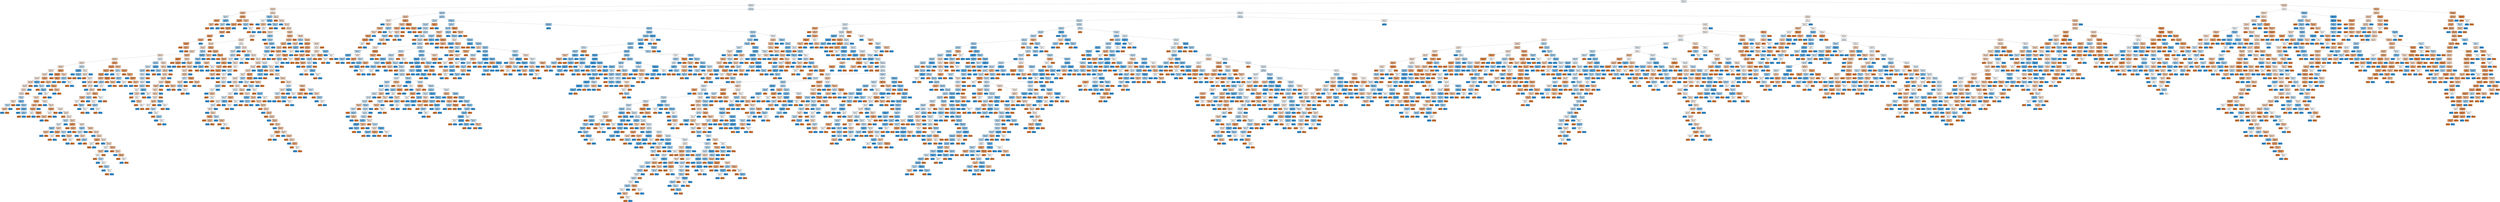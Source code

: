digraph Tree {
node [shape=box, style="filled, rounded", color="black", fontname=helvetica] ;
edge [fontname=helvetica] ;
0 [label="image_ratio <= 0.455\ngini = 0.5\nsamples = 7395\nvalue = [3599, 3796]", fillcolor="#399de50d"] ;
1 [label="image_ratio <= 0.0\ngini = 0.498\nsamples = 6332\nvalue = [2962, 3370]", fillcolor="#399de51f"] ;
0 -> 1 [labeldistance=2.5, labelangle=45, headlabel="True"] ;
2 [label="html_ratio <= 0.162\ngini = 0.489\nsamples = 730\nvalue = [418, 312]", fillcolor="#e5813941"] ;
1 -> 2 ;
3 [label="html_ratio <= 0.137\ngini = 0.435\nsamples = 47\nvalue = [32, 15]", fillcolor="#e5813987"] ;
2 -> 3 ;
4 [label="html_ratio <= 0.116\ngini = 0.492\nsamples = 16\nvalue = [7, 9]", fillcolor="#399de539"] ;
3 -> 4 ;
5 [label="html_ratio <= 0.102\ngini = 0.278\nsamples = 6\nvalue = [5, 1]", fillcolor="#e58139cc"] ;
4 -> 5 ;
6 [label="html_ratio <= 0.1\ngini = 0.444\nsamples = 3\nvalue = [2, 1]", fillcolor="#e581397f"] ;
5 -> 6 ;
7 [label="gini = 0.0\nsamples = 2\nvalue = [2, 0]", fillcolor="#e58139ff"] ;
6 -> 7 ;
8 [label="gini = 0.0\nsamples = 1\nvalue = [0, 1]", fillcolor="#399de5ff"] ;
6 -> 8 ;
9 [label="gini = 0.0\nsamples = 3\nvalue = [3, 0]", fillcolor="#e58139ff"] ;
5 -> 9 ;
10 [label="html_ratio <= 0.128\ngini = 0.32\nsamples = 10\nvalue = [2, 8]", fillcolor="#399de5bf"] ;
4 -> 10 ;
11 [label="html_ratio <= 0.126\ngini = 0.48\nsamples = 5\nvalue = [2, 3]", fillcolor="#399de555"] ;
10 -> 11 ;
12 [label="gini = 0.0\nsamples = 3\nvalue = [0, 3]", fillcolor="#399de5ff"] ;
11 -> 12 ;
13 [label="gini = 0.0\nsamples = 2\nvalue = [2, 0]", fillcolor="#e58139ff"] ;
11 -> 13 ;
14 [label="gini = 0.0\nsamples = 5\nvalue = [0, 5]", fillcolor="#399de5ff"] ;
10 -> 14 ;
15 [label="html_ratio <= 0.157\ngini = 0.312\nsamples = 31\nvalue = [25, 6]", fillcolor="#e58139c2"] ;
3 -> 15 ;
16 [label="html_ratio <= 0.153\ngini = 0.269\nsamples = 25\nvalue = [21, 4]", fillcolor="#e58139ce"] ;
15 -> 16 ;
17 [label="html_ratio <= 0.152\ngini = 0.32\nsamples = 20\nvalue = [16, 4]", fillcolor="#e58139bf"] ;
16 -> 17 ;
18 [label="html_ratio <= 0.149\ngini = 0.266\nsamples = 19\nvalue = [16, 3]", fillcolor="#e58139cf"] ;
17 -> 18 ;
19 [label="html_ratio <= 0.148\ngini = 0.355\nsamples = 13\nvalue = [10, 3]", fillcolor="#e58139b3"] ;
18 -> 19 ;
20 [label="html_ratio <= 0.145\ngini = 0.278\nsamples = 12\nvalue = [10, 2]", fillcolor="#e58139cc"] ;
19 -> 20 ;
21 [label="html_ratio <= 0.145\ngini = 0.375\nsamples = 8\nvalue = [6, 2]", fillcolor="#e58139aa"] ;
20 -> 21 ;
22 [label="html_ratio <= 0.142\ngini = 0.245\nsamples = 7\nvalue = [6, 1]", fillcolor="#e58139d4"] ;
21 -> 22 ;
23 [label="gini = 0.0\nsamples = 3\nvalue = [3, 0]", fillcolor="#e58139ff"] ;
22 -> 23 ;
24 [label="html_ratio <= 0.142\ngini = 0.375\nsamples = 4\nvalue = [3, 1]", fillcolor="#e58139aa"] ;
22 -> 24 ;
25 [label="gini = 0.0\nsamples = 1\nvalue = [0, 1]", fillcolor="#399de5ff"] ;
24 -> 25 ;
26 [label="gini = 0.0\nsamples = 3\nvalue = [3, 0]", fillcolor="#e58139ff"] ;
24 -> 26 ;
27 [label="gini = 0.0\nsamples = 1\nvalue = [0, 1]", fillcolor="#399de5ff"] ;
21 -> 27 ;
28 [label="gini = 0.0\nsamples = 4\nvalue = [4, 0]", fillcolor="#e58139ff"] ;
20 -> 28 ;
29 [label="gini = 0.0\nsamples = 1\nvalue = [0, 1]", fillcolor="#399de5ff"] ;
19 -> 29 ;
30 [label="gini = 0.0\nsamples = 6\nvalue = [6, 0]", fillcolor="#e58139ff"] ;
18 -> 30 ;
31 [label="gini = 0.0\nsamples = 1\nvalue = [0, 1]", fillcolor="#399de5ff"] ;
17 -> 31 ;
32 [label="gini = 0.0\nsamples = 5\nvalue = [5, 0]", fillcolor="#e58139ff"] ;
16 -> 32 ;
33 [label="html_ratio <= 0.161\ngini = 0.444\nsamples = 6\nvalue = [4, 2]", fillcolor="#e581397f"] ;
15 -> 33 ;
34 [label="html_ratio <= 0.158\ngini = 0.444\nsamples = 3\nvalue = [1, 2]", fillcolor="#399de57f"] ;
33 -> 34 ;
35 [label="gini = 0.0\nsamples = 1\nvalue = [0, 1]", fillcolor="#399de5ff"] ;
34 -> 35 ;
36 [label="html_ratio <= 0.16\ngini = 0.5\nsamples = 2\nvalue = [1, 1]", fillcolor="#e5813900"] ;
34 -> 36 ;
37 [label="gini = 0.0\nsamples = 1\nvalue = [1, 0]", fillcolor="#e58139ff"] ;
36 -> 37 ;
38 [label="gini = 0.0\nsamples = 1\nvalue = [0, 1]", fillcolor="#399de5ff"] ;
36 -> 38 ;
39 [label="gini = 0.0\nsamples = 3\nvalue = [3, 0]", fillcolor="#e58139ff"] ;
33 -> 39 ;
40 [label="html_ratio <= 0.165\ngini = 0.492\nsamples = 683\nvalue = [386, 297]", fillcolor="#e581393b"] ;
2 -> 40 ;
41 [label="html_ratio <= 0.163\ngini = 0.42\nsamples = 10\nvalue = [3, 7]", fillcolor="#399de592"] ;
40 -> 41 ;
42 [label="html_ratio <= 0.163\ngini = 0.5\nsamples = 4\nvalue = [2, 2]", fillcolor="#e5813900"] ;
41 -> 42 ;
43 [label="gini = 0.0\nsamples = 1\nvalue = [0, 1]", fillcolor="#399de5ff"] ;
42 -> 43 ;
44 [label="html_ratio <= 0.163\ngini = 0.444\nsamples = 3\nvalue = [2, 1]", fillcolor="#e581397f"] ;
42 -> 44 ;
45 [label="gini = 0.0\nsamples = 1\nvalue = [1, 0]", fillcolor="#e58139ff"] ;
44 -> 45 ;
46 [label="html_ratio <= 0.163\ngini = 0.5\nsamples = 2\nvalue = [1, 1]", fillcolor="#e5813900"] ;
44 -> 46 ;
47 [label="gini = 0.0\nsamples = 1\nvalue = [0, 1]", fillcolor="#399de5ff"] ;
46 -> 47 ;
48 [label="gini = 0.0\nsamples = 1\nvalue = [1, 0]", fillcolor="#e58139ff"] ;
46 -> 48 ;
49 [label="html_ratio <= 0.164\ngini = 0.278\nsamples = 6\nvalue = [1, 5]", fillcolor="#399de5cc"] ;
41 -> 49 ;
50 [label="gini = 0.0\nsamples = 3\nvalue = [0, 3]", fillcolor="#399de5ff"] ;
49 -> 50 ;
51 [label="html_ratio <= 0.164\ngini = 0.444\nsamples = 3\nvalue = [1, 2]", fillcolor="#399de57f"] ;
49 -> 51 ;
52 [label="gini = 0.0\nsamples = 1\nvalue = [1, 0]", fillcolor="#e58139ff"] ;
51 -> 52 ;
53 [label="gini = 0.0\nsamples = 2\nvalue = [0, 2]", fillcolor="#399de5ff"] ;
51 -> 53 ;
54 [label="html_ratio <= 0.166\ngini = 0.49\nsamples = 673\nvalue = [383, 290]", fillcolor="#e581393e"] ;
40 -> 54 ;
55 [label="gini = 0.0\nsamples = 4\nvalue = [4, 0]", fillcolor="#e58139ff"] ;
54 -> 55 ;
56 [label="html_ratio <= 0.167\ngini = 0.491\nsamples = 669\nvalue = [379, 290]", fillcolor="#e581393c"] ;
54 -> 56 ;
57 [label="gini = 0.0\nsamples = 2\nvalue = [0, 2]", fillcolor="#399de5ff"] ;
56 -> 57 ;
58 [label="html_ratio <= 0.168\ngini = 0.491\nsamples = 667\nvalue = [379, 288]", fillcolor="#e581393d"] ;
56 -> 58 ;
59 [label="gini = 0.0\nsamples = 3\nvalue = [3, 0]", fillcolor="#e58139ff"] ;
58 -> 59 ;
60 [label="html_ratio <= 0.33\ngini = 0.491\nsamples = 664\nvalue = [376, 288]", fillcolor="#e581393c"] ;
58 -> 60 ;
61 [label="html_ratio <= 0.323\ngini = 0.494\nsamples = 581\nvalue = [323, 258]", fillcolor="#e5813933"] ;
60 -> 61 ;
62 [label="html_ratio <= 0.32\ngini = 0.493\nsamples = 571\nvalue = [320, 251]", fillcolor="#e5813937"] ;
61 -> 62 ;
63 [label="html_ratio <= 0.266\ngini = 0.493\nsamples = 568\nvalue = [317, 251]", fillcolor="#e5813935"] ;
62 -> 63 ;
64 [label="html_ratio <= 0.26\ngini = 0.487\nsamples = 383\nvalue = [222, 161]", fillcolor="#e5813946"] ;
63 -> 64 ;
65 [label="html_ratio <= 0.256\ngini = 0.491\nsamples = 363\nvalue = [206, 157]", fillcolor="#e581393d"] ;
64 -> 65 ;
66 [label="html_ratio <= 0.249\ngini = 0.487\nsamples = 342\nvalue = [199, 143]", fillcolor="#e5813948"] ;
65 -> 66 ;
67 [label="html_ratio <= 0.237\ngini = 0.491\nsamples = 305\nvalue = [173, 132]", fillcolor="#e581393c"] ;
66 -> 67 ;
68 [label="html_ratio <= 0.228\ngini = 0.483\nsamples = 241\nvalue = [143, 98]", fillcolor="#e5813950"] ;
67 -> 68 ;
69 [label="html_ratio <= 0.219\ngini = 0.495\nsamples = 197\nvalue = [108, 89]", fillcolor="#e581392d"] ;
68 -> 69 ;
70 [label="html_ratio <= 0.215\ngini = 0.488\nsamples = 159\nvalue = [92, 67]", fillcolor="#e5813945"] ;
69 -> 70 ;
71 [label="html_ratio <= 0.215\ngini = 0.494\nsamples = 143\nvalue = [79, 64]", fillcolor="#e5813930"] ;
70 -> 71 ;
72 [label="html_ratio <= 0.212\ngini = 0.493\nsamples = 141\nvalue = [79, 62]", fillcolor="#e5813937"] ;
71 -> 72 ;
73 [label="html_ratio <= 0.208\ngini = 0.496\nsamples = 132\nvalue = [72, 60]", fillcolor="#e581392a"] ;
72 -> 73 ;
74 [label="html_ratio <= 0.206\ngini = 0.488\nsamples = 121\nvalue = [70, 51]", fillcolor="#e5813945"] ;
73 -> 74 ;
75 [label="html_ratio <= 0.206\ngini = 0.495\nsamples = 113\nvalue = [62, 51]", fillcolor="#e581392d"] ;
74 -> 75 ;
76 [label="image_ratio <= -0.5\ngini = 0.493\nsamples = 111\nvalue = [62, 49]", fillcolor="#e5813935"] ;
75 -> 76 ;
77 [label="html_ratio <= 0.174\ngini = 0.495\nsamples = 109\nvalue = [60, 49]", fillcolor="#e581392f"] ;
76 -> 77 ;
78 [label="html_ratio <= 0.171\ngini = 0.48\nsamples = 15\nvalue = [6, 9]", fillcolor="#399de555"] ;
77 -> 78 ;
79 [label="html_ratio <= 0.17\ngini = 0.49\nsamples = 7\nvalue = [4, 3]", fillcolor="#e5813940"] ;
78 -> 79 ;
80 [label="html_ratio <= 0.169\ngini = 0.48\nsamples = 5\nvalue = [2, 3]", fillcolor="#399de555"] ;
79 -> 80 ;
81 [label="html_ratio <= 0.168\ngini = 0.444\nsamples = 3\nvalue = [2, 1]", fillcolor="#e581397f"] ;
80 -> 81 ;
82 [label="gini = 0.0\nsamples = 1\nvalue = [0, 1]", fillcolor="#399de5ff"] ;
81 -> 82 ;
83 [label="gini = 0.0\nsamples = 2\nvalue = [2, 0]", fillcolor="#e58139ff"] ;
81 -> 83 ;
84 [label="gini = 0.0\nsamples = 2\nvalue = [0, 2]", fillcolor="#399de5ff"] ;
80 -> 84 ;
85 [label="gini = 0.0\nsamples = 2\nvalue = [2, 0]", fillcolor="#e58139ff"] ;
79 -> 85 ;
86 [label="html_ratio <= 0.172\ngini = 0.375\nsamples = 8\nvalue = [2, 6]", fillcolor="#399de5aa"] ;
78 -> 86 ;
87 [label="gini = 0.0\nsamples = 2\nvalue = [0, 2]", fillcolor="#399de5ff"] ;
86 -> 87 ;
88 [label="html_ratio <= 0.172\ngini = 0.444\nsamples = 6\nvalue = [2, 4]", fillcolor="#399de57f"] ;
86 -> 88 ;
89 [label="gini = 0.0\nsamples = 1\nvalue = [1, 0]", fillcolor="#e58139ff"] ;
88 -> 89 ;
90 [label="html_ratio <= 0.173\ngini = 0.32\nsamples = 5\nvalue = [1, 4]", fillcolor="#399de5bf"] ;
88 -> 90 ;
91 [label="gini = 0.0\nsamples = 2\nvalue = [0, 2]", fillcolor="#399de5ff"] ;
90 -> 91 ;
92 [label="html_ratio <= 0.174\ngini = 0.444\nsamples = 3\nvalue = [1, 2]", fillcolor="#399de57f"] ;
90 -> 92 ;
93 [label="gini = 0.0\nsamples = 1\nvalue = [1, 0]", fillcolor="#e58139ff"] ;
92 -> 93 ;
94 [label="gini = 0.0\nsamples = 2\nvalue = [0, 2]", fillcolor="#399de5ff"] ;
92 -> 94 ;
95 [label="html_ratio <= 0.182\ngini = 0.489\nsamples = 94\nvalue = [54, 40]", fillcolor="#e5813942"] ;
77 -> 95 ;
96 [label="html_ratio <= 0.18\ngini = 0.337\nsamples = 14\nvalue = [11, 3]", fillcolor="#e58139b9"] ;
95 -> 96 ;
97 [label="html_ratio <= 0.179\ngini = 0.42\nsamples = 10\nvalue = [7, 3]", fillcolor="#e5813992"] ;
96 -> 97 ;
98 [label="html_ratio <= 0.175\ngini = 0.346\nsamples = 9\nvalue = [7, 2]", fillcolor="#e58139b6"] ;
97 -> 98 ;
99 [label="html_ratio <= 0.175\ngini = 0.5\nsamples = 2\nvalue = [1, 1]", fillcolor="#e5813900"] ;
98 -> 99 ;
100 [label="gini = 0.0\nsamples = 1\nvalue = [1, 0]", fillcolor="#e58139ff"] ;
99 -> 100 ;
101 [label="gini = 0.0\nsamples = 1\nvalue = [0, 1]", fillcolor="#399de5ff"] ;
99 -> 101 ;
102 [label="html_ratio <= 0.178\ngini = 0.245\nsamples = 7\nvalue = [6, 1]", fillcolor="#e58139d4"] ;
98 -> 102 ;
103 [label="gini = 0.0\nsamples = 4\nvalue = [4, 0]", fillcolor="#e58139ff"] ;
102 -> 103 ;
104 [label="html_ratio <= 0.179\ngini = 0.444\nsamples = 3\nvalue = [2, 1]", fillcolor="#e581397f"] ;
102 -> 104 ;
105 [label="gini = 0.0\nsamples = 1\nvalue = [0, 1]", fillcolor="#399de5ff"] ;
104 -> 105 ;
106 [label="gini = 0.0\nsamples = 2\nvalue = [2, 0]", fillcolor="#e58139ff"] ;
104 -> 106 ;
107 [label="gini = 0.0\nsamples = 1\nvalue = [0, 1]", fillcolor="#399de5ff"] ;
97 -> 107 ;
108 [label="gini = 0.0\nsamples = 4\nvalue = [4, 0]", fillcolor="#e58139ff"] ;
96 -> 108 ;
109 [label="html_ratio <= 0.184\ngini = 0.497\nsamples = 80\nvalue = [43, 37]", fillcolor="#e5813924"] ;
95 -> 109 ;
110 [label="gini = 0.0\nsamples = 3\nvalue = [0, 3]", fillcolor="#399de5ff"] ;
109 -> 110 ;
111 [label="html_ratio <= 0.186\ngini = 0.493\nsamples = 77\nvalue = [43, 34]", fillcolor="#e5813935"] ;
109 -> 111 ;
112 [label="html_ratio <= 0.184\ngini = 0.32\nsamples = 5\nvalue = [4, 1]", fillcolor="#e58139bf"] ;
111 -> 112 ;
113 [label="html_ratio <= 0.184\ngini = 0.5\nsamples = 2\nvalue = [1, 1]", fillcolor="#e5813900"] ;
112 -> 113 ;
114 [label="gini = 0.0\nsamples = 1\nvalue = [1, 0]", fillcolor="#e58139ff"] ;
113 -> 114 ;
115 [label="gini = 0.0\nsamples = 1\nvalue = [0, 1]", fillcolor="#399de5ff"] ;
113 -> 115 ;
116 [label="gini = 0.0\nsamples = 3\nvalue = [3, 0]", fillcolor="#e58139ff"] ;
112 -> 116 ;
117 [label="html_ratio <= 0.187\ngini = 0.497\nsamples = 72\nvalue = [39, 33]", fillcolor="#e5813927"] ;
111 -> 117 ;
118 [label="gini = 0.0\nsamples = 2\nvalue = [0, 2]", fillcolor="#399de5ff"] ;
117 -> 118 ;
119 [label="html_ratio <= 0.188\ngini = 0.493\nsamples = 70\nvalue = [39, 31]", fillcolor="#e5813934"] ;
117 -> 119 ;
120 [label="gini = 0.0\nsamples = 3\nvalue = [3, 0]", fillcolor="#e58139ff"] ;
119 -> 120 ;
121 [label="html_ratio <= 0.194\ngini = 0.497\nsamples = 67\nvalue = [36, 31]", fillcolor="#e5813923"] ;
119 -> 121 ;
122 [label="html_ratio <= 0.194\ngini = 0.48\nsamples = 20\nvalue = [8, 12]", fillcolor="#399de555"] ;
121 -> 122 ;
123 [label="html_ratio <= 0.19\ngini = 0.498\nsamples = 17\nvalue = [8, 9]", fillcolor="#399de51c"] ;
122 -> 123 ;
124 [label="html_ratio <= 0.189\ngini = 0.408\nsamples = 7\nvalue = [2, 5]", fillcolor="#399de599"] ;
123 -> 124 ;
125 [label="html_ratio <= 0.188\ngini = 0.444\nsamples = 3\nvalue = [2, 1]", fillcolor="#e581397f"] ;
124 -> 125 ;
126 [label="gini = 0.0\nsamples = 1\nvalue = [0, 1]", fillcolor="#399de5ff"] ;
125 -> 126 ;
127 [label="gini = 0.0\nsamples = 2\nvalue = [2, 0]", fillcolor="#e58139ff"] ;
125 -> 127 ;
128 [label="gini = 0.0\nsamples = 4\nvalue = [0, 4]", fillcolor="#399de5ff"] ;
124 -> 128 ;
129 [label="html_ratio <= 0.191\ngini = 0.48\nsamples = 10\nvalue = [6, 4]", fillcolor="#e5813955"] ;
123 -> 129 ;
130 [label="html_ratio <= 0.19\ngini = 0.32\nsamples = 5\nvalue = [4, 1]", fillcolor="#e58139bf"] ;
129 -> 130 ;
131 [label="html_ratio <= 0.19\ngini = 0.5\nsamples = 2\nvalue = [1, 1]", fillcolor="#e5813900"] ;
130 -> 131 ;
132 [label="gini = 0.0\nsamples = 1\nvalue = [1, 0]", fillcolor="#e58139ff"] ;
131 -> 132 ;
133 [label="gini = 0.0\nsamples = 1\nvalue = [0, 1]", fillcolor="#399de5ff"] ;
131 -> 133 ;
134 [label="gini = 0.0\nsamples = 3\nvalue = [3, 0]", fillcolor="#e58139ff"] ;
130 -> 134 ;
135 [label="html_ratio <= 0.192\ngini = 0.48\nsamples = 5\nvalue = [2, 3]", fillcolor="#399de555"] ;
129 -> 135 ;
136 [label="gini = 0.0\nsamples = 2\nvalue = [0, 2]", fillcolor="#399de5ff"] ;
135 -> 136 ;
137 [label="html_ratio <= 0.193\ngini = 0.444\nsamples = 3\nvalue = [2, 1]", fillcolor="#e581397f"] ;
135 -> 137 ;
138 [label="gini = 0.0\nsamples = 1\nvalue = [1, 0]", fillcolor="#e58139ff"] ;
137 -> 138 ;
139 [label="html_ratio <= 0.193\ngini = 0.5\nsamples = 2\nvalue = [1, 1]", fillcolor="#e5813900"] ;
137 -> 139 ;
140 [label="gini = 0.0\nsamples = 1\nvalue = [0, 1]", fillcolor="#399de5ff"] ;
139 -> 140 ;
141 [label="gini = 0.0\nsamples = 1\nvalue = [1, 0]", fillcolor="#e58139ff"] ;
139 -> 141 ;
142 [label="gini = 0.0\nsamples = 3\nvalue = [0, 3]", fillcolor="#399de5ff"] ;
122 -> 142 ;
143 [label="html_ratio <= 0.198\ngini = 0.482\nsamples = 47\nvalue = [28, 19]", fillcolor="#e5813952"] ;
121 -> 143 ;
144 [label="html_ratio <= 0.196\ngini = 0.245\nsamples = 7\nvalue = [6, 1]", fillcolor="#e58139d4"] ;
143 -> 144 ;
145 [label="gini = 0.0\nsamples = 3\nvalue = [3, 0]", fillcolor="#e58139ff"] ;
144 -> 145 ;
146 [label="html_ratio <= 0.197\ngini = 0.375\nsamples = 4\nvalue = [3, 1]", fillcolor="#e58139aa"] ;
144 -> 146 ;
147 [label="gini = 0.0\nsamples = 1\nvalue = [0, 1]", fillcolor="#399de5ff"] ;
146 -> 147 ;
148 [label="gini = 0.0\nsamples = 3\nvalue = [3, 0]", fillcolor="#e58139ff"] ;
146 -> 148 ;
149 [label="html_ratio <= 0.2\ngini = 0.495\nsamples = 40\nvalue = [22, 18]", fillcolor="#e581392e"] ;
143 -> 149 ;
150 [label="html_ratio <= 0.199\ngini = 0.42\nsamples = 10\nvalue = [3, 7]", fillcolor="#399de592"] ;
149 -> 150 ;
151 [label="html_ratio <= 0.199\ngini = 0.49\nsamples = 7\nvalue = [3, 4]", fillcolor="#399de540"] ;
150 -> 151 ;
152 [label="gini = 0.0\nsamples = 2\nvalue = [0, 2]", fillcolor="#399de5ff"] ;
151 -> 152 ;
153 [label="html_ratio <= 0.199\ngini = 0.48\nsamples = 5\nvalue = [3, 2]", fillcolor="#e5813955"] ;
151 -> 153 ;
154 [label="gini = 0.0\nsamples = 2\nvalue = [2, 0]", fillcolor="#e58139ff"] ;
153 -> 154 ;
155 [label="html_ratio <= 0.199\ngini = 0.444\nsamples = 3\nvalue = [1, 2]", fillcolor="#399de57f"] ;
153 -> 155 ;
156 [label="gini = 0.0\nsamples = 2\nvalue = [0, 2]", fillcolor="#399de5ff"] ;
155 -> 156 ;
157 [label="gini = 0.0\nsamples = 1\nvalue = [1, 0]", fillcolor="#e58139ff"] ;
155 -> 157 ;
158 [label="gini = 0.0\nsamples = 3\nvalue = [0, 3]", fillcolor="#399de5ff"] ;
150 -> 158 ;
159 [label="html_ratio <= 0.201\ngini = 0.464\nsamples = 30\nvalue = [19, 11]", fillcolor="#e581396b"] ;
149 -> 159 ;
160 [label="gini = 0.0\nsamples = 4\nvalue = [4, 0]", fillcolor="#e58139ff"] ;
159 -> 160 ;
161 [label="html_ratio <= 0.201\ngini = 0.488\nsamples = 26\nvalue = [15, 11]", fillcolor="#e5813944"] ;
159 -> 161 ;
162 [label="gini = 0.0\nsamples = 1\nvalue = [0, 1]", fillcolor="#399de5ff"] ;
161 -> 162 ;
163 [label="html_ratio <= 0.202\ngini = 0.48\nsamples = 25\nvalue = [15, 10]", fillcolor="#e5813955"] ;
161 -> 163 ;
164 [label="html_ratio <= 0.202\ngini = 0.32\nsamples = 5\nvalue = [4, 1]", fillcolor="#e58139bf"] ;
163 -> 164 ;
165 [label="html_ratio <= 0.202\ngini = 0.5\nsamples = 2\nvalue = [1, 1]", fillcolor="#e5813900"] ;
164 -> 165 ;
166 [label="gini = 0.0\nsamples = 1\nvalue = [1, 0]", fillcolor="#e58139ff"] ;
165 -> 166 ;
167 [label="gini = 0.0\nsamples = 1\nvalue = [0, 1]", fillcolor="#399de5ff"] ;
165 -> 167 ;
168 [label="gini = 0.0\nsamples = 3\nvalue = [3, 0]", fillcolor="#e58139ff"] ;
164 -> 168 ;
169 [label="html_ratio <= 0.203\ngini = 0.495\nsamples = 20\nvalue = [11, 9]", fillcolor="#e581392e"] ;
163 -> 169 ;
170 [label="gini = 0.0\nsamples = 1\nvalue = [0, 1]", fillcolor="#399de5ff"] ;
169 -> 170 ;
171 [label="html_ratio <= 0.204\ngini = 0.488\nsamples = 19\nvalue = [11, 8]", fillcolor="#e5813946"] ;
169 -> 171 ;
172 [label="html_ratio <= 0.204\ngini = 0.5\nsamples = 12\nvalue = [6, 6]", fillcolor="#e5813900"] ;
171 -> 172 ;
173 [label="html_ratio <= 0.204\ngini = 0.444\nsamples = 9\nvalue = [6, 3]", fillcolor="#e581397f"] ;
172 -> 173 ;
174 [label="html_ratio <= 0.203\ngini = 0.5\nsamples = 6\nvalue = [3, 3]", fillcolor="#e5813900"] ;
173 -> 174 ;
175 [label="gini = 0.0\nsamples = 1\nvalue = [1, 0]", fillcolor="#e58139ff"] ;
174 -> 175 ;
176 [label="html_ratio <= 0.203\ngini = 0.48\nsamples = 5\nvalue = [2, 3]", fillcolor="#399de555"] ;
174 -> 176 ;
177 [label="gini = 0.0\nsamples = 1\nvalue = [0, 1]", fillcolor="#399de5ff"] ;
176 -> 177 ;
178 [label="html_ratio <= 0.203\ngini = 0.5\nsamples = 4\nvalue = [2, 2]", fillcolor="#e5813900"] ;
176 -> 178 ;
179 [label="gini = 0.0\nsamples = 1\nvalue = [1, 0]", fillcolor="#e58139ff"] ;
178 -> 179 ;
180 [label="html_ratio <= 0.203\ngini = 0.444\nsamples = 3\nvalue = [1, 2]", fillcolor="#399de57f"] ;
178 -> 180 ;
181 [label="gini = 0.0\nsamples = 1\nvalue = [0, 1]", fillcolor="#399de5ff"] ;
180 -> 181 ;
182 [label="html_ratio <= 0.204\ngini = 0.5\nsamples = 2\nvalue = [1, 1]", fillcolor="#e5813900"] ;
180 -> 182 ;
183 [label="gini = 0.0\nsamples = 1\nvalue = [1, 0]", fillcolor="#e58139ff"] ;
182 -> 183 ;
184 [label="gini = 0.0\nsamples = 1\nvalue = [0, 1]", fillcolor="#399de5ff"] ;
182 -> 184 ;
185 [label="gini = 0.0\nsamples = 3\nvalue = [3, 0]", fillcolor="#e58139ff"] ;
173 -> 185 ;
186 [label="gini = 0.0\nsamples = 3\nvalue = [0, 3]", fillcolor="#399de5ff"] ;
172 -> 186 ;
187 [label="html_ratio <= 0.205\ngini = 0.408\nsamples = 7\nvalue = [5, 2]", fillcolor="#e5813999"] ;
171 -> 187 ;
188 [label="gini = 0.0\nsamples = 2\nvalue = [2, 0]", fillcolor="#e58139ff"] ;
187 -> 188 ;
189 [label="html_ratio <= 0.205\ngini = 0.48\nsamples = 5\nvalue = [3, 2]", fillcolor="#e5813955"] ;
187 -> 189 ;
190 [label="gini = 0.0\nsamples = 1\nvalue = [0, 1]", fillcolor="#399de5ff"] ;
189 -> 190 ;
191 [label="html_ratio <= 0.205\ngini = 0.375\nsamples = 4\nvalue = [3, 1]", fillcolor="#e58139aa"] ;
189 -> 191 ;
192 [label="gini = 0.0\nsamples = 2\nvalue = [2, 0]", fillcolor="#e58139ff"] ;
191 -> 192 ;
193 [label="html_ratio <= 0.205\ngini = 0.5\nsamples = 2\nvalue = [1, 1]", fillcolor="#e5813900"] ;
191 -> 193 ;
194 [label="gini = 0.0\nsamples = 1\nvalue = [0, 1]", fillcolor="#399de5ff"] ;
193 -> 194 ;
195 [label="gini = 0.0\nsamples = 1\nvalue = [1, 0]", fillcolor="#e58139ff"] ;
193 -> 195 ;
196 [label="gini = 0.0\nsamples = 2\nvalue = [2, 0]", fillcolor="#e58139ff"] ;
76 -> 196 ;
197 [label="gini = 0.0\nsamples = 2\nvalue = [0, 2]", fillcolor="#399de5ff"] ;
75 -> 197 ;
198 [label="gini = 0.0\nsamples = 8\nvalue = [8, 0]", fillcolor="#e58139ff"] ;
74 -> 198 ;
199 [label="html_ratio <= 0.211\ngini = 0.298\nsamples = 11\nvalue = [2, 9]", fillcolor="#399de5c6"] ;
73 -> 199 ;
200 [label="gini = 0.0\nsamples = 6\nvalue = [0, 6]", fillcolor="#399de5ff"] ;
199 -> 200 ;
201 [label="html_ratio <= 0.211\ngini = 0.48\nsamples = 5\nvalue = [2, 3]", fillcolor="#399de555"] ;
199 -> 201 ;
202 [label="gini = 0.0\nsamples = 1\nvalue = [1, 0]", fillcolor="#e58139ff"] ;
201 -> 202 ;
203 [label="html_ratio <= 0.212\ngini = 0.375\nsamples = 4\nvalue = [1, 3]", fillcolor="#399de5aa"] ;
201 -> 203 ;
204 [label="gini = 0.0\nsamples = 2\nvalue = [0, 2]", fillcolor="#399de5ff"] ;
203 -> 204 ;
205 [label="html_ratio <= 0.212\ngini = 0.5\nsamples = 2\nvalue = [1, 1]", fillcolor="#e5813900"] ;
203 -> 205 ;
206 [label="gini = 0.0\nsamples = 1\nvalue = [1, 0]", fillcolor="#e58139ff"] ;
205 -> 206 ;
207 [label="gini = 0.0\nsamples = 1\nvalue = [0, 1]", fillcolor="#399de5ff"] ;
205 -> 207 ;
208 [label="html_ratio <= 0.214\ngini = 0.346\nsamples = 9\nvalue = [7, 2]", fillcolor="#e58139b6"] ;
72 -> 208 ;
209 [label="gini = 0.0\nsamples = 3\nvalue = [3, 0]", fillcolor="#e58139ff"] ;
208 -> 209 ;
210 [label="html_ratio <= 0.214\ngini = 0.444\nsamples = 6\nvalue = [4, 2]", fillcolor="#e581397f"] ;
208 -> 210 ;
211 [label="gini = 0.0\nsamples = 1\nvalue = [0, 1]", fillcolor="#399de5ff"] ;
210 -> 211 ;
212 [label="html_ratio <= 0.214\ngini = 0.32\nsamples = 5\nvalue = [4, 1]", fillcolor="#e58139bf"] ;
210 -> 212 ;
213 [label="gini = 0.0\nsamples = 2\nvalue = [2, 0]", fillcolor="#e58139ff"] ;
212 -> 213 ;
214 [label="html_ratio <= 0.214\ngini = 0.444\nsamples = 3\nvalue = [2, 1]", fillcolor="#e581397f"] ;
212 -> 214 ;
215 [label="gini = 0.0\nsamples = 1\nvalue = [0, 1]", fillcolor="#399de5ff"] ;
214 -> 215 ;
216 [label="gini = 0.0\nsamples = 2\nvalue = [2, 0]", fillcolor="#e58139ff"] ;
214 -> 216 ;
217 [label="gini = 0.0\nsamples = 2\nvalue = [0, 2]", fillcolor="#399de5ff"] ;
71 -> 217 ;
218 [label="html_ratio <= 0.218\ngini = 0.305\nsamples = 16\nvalue = [13, 3]", fillcolor="#e58139c4"] ;
70 -> 218 ;
219 [label="html_ratio <= 0.217\ngini = 0.165\nsamples = 11\nvalue = [10, 1]", fillcolor="#e58139e6"] ;
218 -> 219 ;
220 [label="gini = 0.0\nsamples = 5\nvalue = [5, 0]", fillcolor="#e58139ff"] ;
219 -> 220 ;
221 [label="html_ratio <= 0.217\ngini = 0.278\nsamples = 6\nvalue = [5, 1]", fillcolor="#e58139cc"] ;
219 -> 221 ;
222 [label="gini = 0.0\nsamples = 1\nvalue = [0, 1]", fillcolor="#399de5ff"] ;
221 -> 222 ;
223 [label="gini = 0.0\nsamples = 5\nvalue = [5, 0]", fillcolor="#e58139ff"] ;
221 -> 223 ;
224 [label="html_ratio <= 0.219\ngini = 0.48\nsamples = 5\nvalue = [3, 2]", fillcolor="#e5813955"] ;
218 -> 224 ;
225 [label="html_ratio <= 0.219\ngini = 0.444\nsamples = 3\nvalue = [1, 2]", fillcolor="#399de57f"] ;
224 -> 225 ;
226 [label="gini = 0.0\nsamples = 1\nvalue = [0, 1]", fillcolor="#399de5ff"] ;
225 -> 226 ;
227 [label="html_ratio <= 0.219\ngini = 0.5\nsamples = 2\nvalue = [1, 1]", fillcolor="#e5813900"] ;
225 -> 227 ;
228 [label="gini = 0.0\nsamples = 1\nvalue = [1, 0]", fillcolor="#e58139ff"] ;
227 -> 228 ;
229 [label="gini = 0.0\nsamples = 1\nvalue = [0, 1]", fillcolor="#399de5ff"] ;
227 -> 229 ;
230 [label="gini = 0.0\nsamples = 2\nvalue = [2, 0]", fillcolor="#e58139ff"] ;
224 -> 230 ;
231 [label="html_ratio <= 0.222\ngini = 0.488\nsamples = 38\nvalue = [16, 22]", fillcolor="#399de546"] ;
69 -> 231 ;
232 [label="html_ratio <= 0.221\ngini = 0.198\nsamples = 9\nvalue = [1, 8]", fillcolor="#399de5df"] ;
231 -> 232 ;
233 [label="gini = 0.0\nsamples = 5\nvalue = [0, 5]", fillcolor="#399de5ff"] ;
232 -> 233 ;
234 [label="html_ratio <= 0.221\ngini = 0.375\nsamples = 4\nvalue = [1, 3]", fillcolor="#399de5aa"] ;
232 -> 234 ;
235 [label="gini = 0.0\nsamples = 1\nvalue = [1, 0]", fillcolor="#e58139ff"] ;
234 -> 235 ;
236 [label="gini = 0.0\nsamples = 3\nvalue = [0, 3]", fillcolor="#399de5ff"] ;
234 -> 236 ;
237 [label="html_ratio <= 0.228\ngini = 0.499\nsamples = 29\nvalue = [15, 14]", fillcolor="#e5813911"] ;
231 -> 237 ;
238 [label="html_ratio <= 0.223\ngini = 0.494\nsamples = 27\nvalue = [15, 12]", fillcolor="#e5813933"] ;
237 -> 238 ;
239 [label="gini = 0.0\nsamples = 2\nvalue = [2, 0]", fillcolor="#e58139ff"] ;
238 -> 239 ;
240 [label="html_ratio <= 0.224\ngini = 0.499\nsamples = 25\nvalue = [13, 12]", fillcolor="#e5813914"] ;
238 -> 240 ;
241 [label="gini = 0.0\nsamples = 3\nvalue = [0, 3]", fillcolor="#399de5ff"] ;
240 -> 241 ;
242 [label="html_ratio <= 0.224\ngini = 0.483\nsamples = 22\nvalue = [13, 9]", fillcolor="#e581394e"] ;
240 -> 242 ;
243 [label="gini = 0.0\nsamples = 2\nvalue = [2, 0]", fillcolor="#e58139ff"] ;
242 -> 243 ;
244 [label="html_ratio <= 0.224\ngini = 0.495\nsamples = 20\nvalue = [11, 9]", fillcolor="#e581392e"] ;
242 -> 244 ;
245 [label="gini = 0.0\nsamples = 2\nvalue = [0, 2]", fillcolor="#399de5ff"] ;
244 -> 245 ;
246 [label="html_ratio <= 0.226\ngini = 0.475\nsamples = 18\nvalue = [11, 7]", fillcolor="#e581395d"] ;
244 -> 246 ;
247 [label="html_ratio <= 0.225\ngini = 0.497\nsamples = 13\nvalue = [7, 6]", fillcolor="#e5813924"] ;
246 -> 247 ;
248 [label="html_ratio <= 0.225\ngini = 0.408\nsamples = 7\nvalue = [5, 2]", fillcolor="#e5813999"] ;
247 -> 248 ;
249 [label="html_ratio <= 0.224\ngini = 0.5\nsamples = 4\nvalue = [2, 2]", fillcolor="#e5813900"] ;
248 -> 249 ;
250 [label="gini = 0.0\nsamples = 1\nvalue = [1, 0]", fillcolor="#e58139ff"] ;
249 -> 250 ;
251 [label="html_ratio <= 0.225\ngini = 0.444\nsamples = 3\nvalue = [1, 2]", fillcolor="#399de57f"] ;
249 -> 251 ;
252 [label="gini = 0.0\nsamples = 1\nvalue = [0, 1]", fillcolor="#399de5ff"] ;
251 -> 252 ;
253 [label="html_ratio <= 0.225\ngini = 0.5\nsamples = 2\nvalue = [1, 1]", fillcolor="#e5813900"] ;
251 -> 253 ;
254 [label="gini = 0.0\nsamples = 1\nvalue = [1, 0]", fillcolor="#e58139ff"] ;
253 -> 254 ;
255 [label="gini = 0.0\nsamples = 1\nvalue = [0, 1]", fillcolor="#399de5ff"] ;
253 -> 255 ;
256 [label="gini = 0.0\nsamples = 3\nvalue = [3, 0]", fillcolor="#e58139ff"] ;
248 -> 256 ;
257 [label="html_ratio <= 0.226\ngini = 0.444\nsamples = 6\nvalue = [2, 4]", fillcolor="#399de57f"] ;
247 -> 257 ;
258 [label="gini = 0.0\nsamples = 2\nvalue = [0, 2]", fillcolor="#399de5ff"] ;
257 -> 258 ;
259 [label="html_ratio <= 0.226\ngini = 0.5\nsamples = 4\nvalue = [2, 2]", fillcolor="#e5813900"] ;
257 -> 259 ;
260 [label="gini = 0.0\nsamples = 1\nvalue = [1, 0]", fillcolor="#e58139ff"] ;
259 -> 260 ;
261 [label="html_ratio <= 0.226\ngini = 0.444\nsamples = 3\nvalue = [1, 2]", fillcolor="#399de57f"] ;
259 -> 261 ;
262 [label="gini = 0.0\nsamples = 1\nvalue = [0, 1]", fillcolor="#399de5ff"] ;
261 -> 262 ;
263 [label="html_ratio <= 0.226\ngini = 0.5\nsamples = 2\nvalue = [1, 1]", fillcolor="#e5813900"] ;
261 -> 263 ;
264 [label="gini = 0.0\nsamples = 1\nvalue = [1, 0]", fillcolor="#e58139ff"] ;
263 -> 264 ;
265 [label="gini = 0.0\nsamples = 1\nvalue = [0, 1]", fillcolor="#399de5ff"] ;
263 -> 265 ;
266 [label="html_ratio <= 0.227\ngini = 0.32\nsamples = 5\nvalue = [4, 1]", fillcolor="#e58139bf"] ;
246 -> 266 ;
267 [label="gini = 0.0\nsamples = 3\nvalue = [3, 0]", fillcolor="#e58139ff"] ;
266 -> 267 ;
268 [label="html_ratio <= 0.227\ngini = 0.5\nsamples = 2\nvalue = [1, 1]", fillcolor="#e5813900"] ;
266 -> 268 ;
269 [label="gini = 0.0\nsamples = 1\nvalue = [0, 1]", fillcolor="#399de5ff"] ;
268 -> 269 ;
270 [label="gini = 0.0\nsamples = 1\nvalue = [1, 0]", fillcolor="#e58139ff"] ;
268 -> 270 ;
271 [label="gini = 0.0\nsamples = 2\nvalue = [0, 2]", fillcolor="#399de5ff"] ;
237 -> 271 ;
272 [label="html_ratio <= 0.234\ngini = 0.325\nsamples = 44\nvalue = [35, 9]", fillcolor="#e58139bd"] ;
68 -> 272 ;
273 [label="html_ratio <= 0.232\ngini = 0.245\nsamples = 28\nvalue = [24, 4]", fillcolor="#e58139d4"] ;
272 -> 273 ;
274 [label="html_ratio <= 0.231\ngini = 0.32\nsamples = 20\nvalue = [16, 4]", fillcolor="#e58139bf"] ;
273 -> 274 ;
275 [label="html_ratio <= 0.23\ngini = 0.266\nsamples = 19\nvalue = [16, 3]", fillcolor="#e58139cf"] ;
274 -> 275 ;
276 [label="html_ratio <= 0.229\ngini = 0.408\nsamples = 7\nvalue = [5, 2]", fillcolor="#e5813999"] ;
275 -> 276 ;
277 [label="gini = 0.0\nsamples = 4\nvalue = [4, 0]", fillcolor="#e58139ff"] ;
276 -> 277 ;
278 [label="html_ratio <= 0.229\ngini = 0.444\nsamples = 3\nvalue = [1, 2]", fillcolor="#399de57f"] ;
276 -> 278 ;
279 [label="gini = 0.0\nsamples = 1\nvalue = [0, 1]", fillcolor="#399de5ff"] ;
278 -> 279 ;
280 [label="html_ratio <= 0.23\ngini = 0.5\nsamples = 2\nvalue = [1, 1]", fillcolor="#e5813900"] ;
278 -> 280 ;
281 [label="gini = 0.0\nsamples = 1\nvalue = [1, 0]", fillcolor="#e58139ff"] ;
280 -> 281 ;
282 [label="gini = 0.0\nsamples = 1\nvalue = [0, 1]", fillcolor="#399de5ff"] ;
280 -> 282 ;
283 [label="html_ratio <= 0.23\ngini = 0.153\nsamples = 12\nvalue = [11, 1]", fillcolor="#e58139e8"] ;
275 -> 283 ;
284 [label="gini = 0.0\nsamples = 9\nvalue = [9, 0]", fillcolor="#e58139ff"] ;
283 -> 284 ;
285 [label="html_ratio <= 0.231\ngini = 0.444\nsamples = 3\nvalue = [2, 1]", fillcolor="#e581397f"] ;
283 -> 285 ;
286 [label="gini = 0.0\nsamples = 1\nvalue = [0, 1]", fillcolor="#399de5ff"] ;
285 -> 286 ;
287 [label="gini = 0.0\nsamples = 2\nvalue = [2, 0]", fillcolor="#e58139ff"] ;
285 -> 287 ;
288 [label="gini = 0.0\nsamples = 1\nvalue = [0, 1]", fillcolor="#399de5ff"] ;
274 -> 288 ;
289 [label="gini = 0.0\nsamples = 8\nvalue = [8, 0]", fillcolor="#e58139ff"] ;
273 -> 289 ;
290 [label="html_ratio <= 0.235\ngini = 0.43\nsamples = 16\nvalue = [11, 5]", fillcolor="#e581398b"] ;
272 -> 290 ;
291 [label="html_ratio <= 0.234\ngini = 0.48\nsamples = 5\nvalue = [2, 3]", fillcolor="#399de555"] ;
290 -> 291 ;
292 [label="gini = 0.0\nsamples = 1\nvalue = [0, 1]", fillcolor="#399de5ff"] ;
291 -> 292 ;
293 [label="html_ratio <= 0.235\ngini = 0.5\nsamples = 4\nvalue = [2, 2]", fillcolor="#e5813900"] ;
291 -> 293 ;
294 [label="gini = 0.0\nsamples = 1\nvalue = [1, 0]", fillcolor="#e58139ff"] ;
293 -> 294 ;
295 [label="html_ratio <= 0.235\ngini = 0.444\nsamples = 3\nvalue = [1, 2]", fillcolor="#399de57f"] ;
293 -> 295 ;
296 [label="gini = 0.0\nsamples = 1\nvalue = [0, 1]", fillcolor="#399de5ff"] ;
295 -> 296 ;
297 [label="html_ratio <= 0.235\ngini = 0.5\nsamples = 2\nvalue = [1, 1]", fillcolor="#e5813900"] ;
295 -> 297 ;
298 [label="gini = 0.0\nsamples = 1\nvalue = [1, 0]", fillcolor="#e58139ff"] ;
297 -> 298 ;
299 [label="gini = 0.0\nsamples = 1\nvalue = [0, 1]", fillcolor="#399de5ff"] ;
297 -> 299 ;
300 [label="html_ratio <= 0.235\ngini = 0.298\nsamples = 11\nvalue = [9, 2]", fillcolor="#e58139c6"] ;
290 -> 300 ;
301 [label="gini = 0.0\nsamples = 3\nvalue = [3, 0]", fillcolor="#e58139ff"] ;
300 -> 301 ;
302 [label="html_ratio <= 0.235\ngini = 0.375\nsamples = 8\nvalue = [6, 2]", fillcolor="#e58139aa"] ;
300 -> 302 ;
303 [label="gini = 0.0\nsamples = 1\nvalue = [0, 1]", fillcolor="#399de5ff"] ;
302 -> 303 ;
304 [label="html_ratio <= 0.236\ngini = 0.245\nsamples = 7\nvalue = [6, 1]", fillcolor="#e58139d4"] ;
302 -> 304 ;
305 [label="gini = 0.0\nsamples = 4\nvalue = [4, 0]", fillcolor="#e58139ff"] ;
304 -> 305 ;
306 [label="html_ratio <= 0.236\ngini = 0.444\nsamples = 3\nvalue = [2, 1]", fillcolor="#e581397f"] ;
304 -> 306 ;
307 [label="gini = 0.0\nsamples = 1\nvalue = [0, 1]", fillcolor="#399de5ff"] ;
306 -> 307 ;
308 [label="gini = 0.0\nsamples = 2\nvalue = [2, 0]", fillcolor="#e58139ff"] ;
306 -> 308 ;
309 [label="html_ratio <= 0.242\ngini = 0.498\nsamples = 64\nvalue = [30, 34]", fillcolor="#399de51e"] ;
67 -> 309 ;
310 [label="html_ratio <= 0.241\ngini = 0.452\nsamples = 29\nvalue = [10, 19]", fillcolor="#399de579"] ;
309 -> 310 ;
311 [label="html_ratio <= 0.241\ngini = 0.49\nsamples = 21\nvalue = [9, 12]", fillcolor="#399de540"] ;
310 -> 311 ;
312 [label="html_ratio <= 0.24\ngini = 0.465\nsamples = 19\nvalue = [7, 12]", fillcolor="#399de56a"] ;
311 -> 312 ;
313 [label="html_ratio <= 0.24\ngini = 0.492\nsamples = 16\nvalue = [7, 9]", fillcolor="#399de539"] ;
312 -> 313 ;
314 [label="html_ratio <= 0.24\ngini = 0.48\nsamples = 15\nvalue = [6, 9]", fillcolor="#399de555"] ;
313 -> 314 ;
315 [label="html_ratio <= 0.239\ngini = 0.497\nsamples = 13\nvalue = [6, 7]", fillcolor="#399de524"] ;
314 -> 315 ;
316 [label="html_ratio <= 0.238\ngini = 0.463\nsamples = 11\nvalue = [4, 7]", fillcolor="#399de56d"] ;
315 -> 316 ;
317 [label="html_ratio <= 0.237\ngini = 0.5\nsamples = 6\nvalue = [3, 3]", fillcolor="#e5813900"] ;
316 -> 317 ;
318 [label="gini = 0.0\nsamples = 1\nvalue = [0, 1]", fillcolor="#399de5ff"] ;
317 -> 318 ;
319 [label="html_ratio <= 0.237\ngini = 0.48\nsamples = 5\nvalue = [3, 2]", fillcolor="#e5813955"] ;
317 -> 319 ;
320 [label="gini = 0.0\nsamples = 1\nvalue = [1, 0]", fillcolor="#e58139ff"] ;
319 -> 320 ;
321 [label="html_ratio <= 0.237\ngini = 0.5\nsamples = 4\nvalue = [2, 2]", fillcolor="#e5813900"] ;
319 -> 321 ;
322 [label="gini = 0.0\nsamples = 1\nvalue = [0, 1]", fillcolor="#399de5ff"] ;
321 -> 322 ;
323 [label="html_ratio <= 0.237\ngini = 0.444\nsamples = 3\nvalue = [2, 1]", fillcolor="#e581397f"] ;
321 -> 323 ;
324 [label="gini = 0.0\nsamples = 1\nvalue = [1, 0]", fillcolor="#e58139ff"] ;
323 -> 324 ;
325 [label="html_ratio <= 0.238\ngini = 0.5\nsamples = 2\nvalue = [1, 1]", fillcolor="#e5813900"] ;
323 -> 325 ;
326 [label="gini = 0.0\nsamples = 1\nvalue = [0, 1]", fillcolor="#399de5ff"] ;
325 -> 326 ;
327 [label="gini = 0.0\nsamples = 1\nvalue = [1, 0]", fillcolor="#e58139ff"] ;
325 -> 327 ;
328 [label="html_ratio <= 0.239\ngini = 0.32\nsamples = 5\nvalue = [1, 4]", fillcolor="#399de5bf"] ;
316 -> 328 ;
329 [label="gini = 0.0\nsamples = 3\nvalue = [0, 3]", fillcolor="#399de5ff"] ;
328 -> 329 ;
330 [label="html_ratio <= 0.239\ngini = 0.5\nsamples = 2\nvalue = [1, 1]", fillcolor="#e5813900"] ;
328 -> 330 ;
331 [label="gini = 0.0\nsamples = 1\nvalue = [1, 0]", fillcolor="#e58139ff"] ;
330 -> 331 ;
332 [label="gini = 0.0\nsamples = 1\nvalue = [0, 1]", fillcolor="#399de5ff"] ;
330 -> 332 ;
333 [label="gini = 0.0\nsamples = 2\nvalue = [2, 0]", fillcolor="#e58139ff"] ;
315 -> 333 ;
334 [label="gini = 0.0\nsamples = 2\nvalue = [0, 2]", fillcolor="#399de5ff"] ;
314 -> 334 ;
335 [label="gini = 0.0\nsamples = 1\nvalue = [1, 0]", fillcolor="#e58139ff"] ;
313 -> 335 ;
336 [label="gini = 0.0\nsamples = 3\nvalue = [0, 3]", fillcolor="#399de5ff"] ;
312 -> 336 ;
337 [label="gini = 0.0\nsamples = 2\nvalue = [2, 0]", fillcolor="#e58139ff"] ;
311 -> 337 ;
338 [label="html_ratio <= 0.242\ngini = 0.219\nsamples = 8\nvalue = [1, 7]", fillcolor="#399de5db"] ;
310 -> 338 ;
339 [label="gini = 0.0\nsamples = 5\nvalue = [0, 5]", fillcolor="#399de5ff"] ;
338 -> 339 ;
340 [label="html_ratio <= 0.242\ngini = 0.444\nsamples = 3\nvalue = [1, 2]", fillcolor="#399de57f"] ;
338 -> 340 ;
341 [label="gini = 0.0\nsamples = 1\nvalue = [1, 0]", fillcolor="#e58139ff"] ;
340 -> 341 ;
342 [label="gini = 0.0\nsamples = 2\nvalue = [0, 2]", fillcolor="#399de5ff"] ;
340 -> 342 ;
343 [label="html_ratio <= 0.248\ngini = 0.49\nsamples = 35\nvalue = [20, 15]", fillcolor="#e5813940"] ;
309 -> 343 ;
344 [label="image_ratio <= -0.5\ngini = 0.478\nsamples = 33\nvalue = [20, 13]", fillcolor="#e5813959"] ;
343 -> 344 ;
345 [label="html_ratio <= 0.248\ngini = 0.469\nsamples = 32\nvalue = [20, 12]", fillcolor="#e5813966"] ;
344 -> 345 ;
346 [label="html_ratio <= 0.247\ngini = 0.48\nsamples = 30\nvalue = [18, 12]", fillcolor="#e5813955"] ;
345 -> 346 ;
347 [label="html_ratio <= 0.246\ngini = 0.471\nsamples = 29\nvalue = [18, 11]", fillcolor="#e5813963"] ;
346 -> 347 ;
348 [label="html_ratio <= 0.246\ngini = 0.491\nsamples = 23\nvalue = [13, 10]", fillcolor="#e581393b"] ;
347 -> 348 ;
349 [label="html_ratio <= 0.245\ngini = 0.455\nsamples = 20\nvalue = [13, 7]", fillcolor="#e5813976"] ;
348 -> 349 ;
350 [label="html_ratio <= 0.245\ngini = 0.492\nsamples = 16\nvalue = [9, 7]", fillcolor="#e5813939"] ;
349 -> 350 ;
351 [label="html_ratio <= 0.245\ngini = 0.48\nsamples = 15\nvalue = [9, 6]", fillcolor="#e5813955"] ;
350 -> 351 ;
352 [label="html_ratio <= 0.244\ngini = 0.497\nsamples = 13\nvalue = [7, 6]", fillcolor="#e5813924"] ;
351 -> 352 ;
353 [label="html_ratio <= 0.243\ngini = 0.444\nsamples = 9\nvalue = [6, 3]", fillcolor="#e581397f"] ;
352 -> 353 ;
354 [label="html_ratio <= 0.243\ngini = 0.5\nsamples = 6\nvalue = [3, 3]", fillcolor="#e5813900"] ;
353 -> 354 ;
355 [label="gini = 0.0\nsamples = 1\nvalue = [1, 0]", fillcolor="#e58139ff"] ;
354 -> 355 ;
356 [label="html_ratio <= 0.243\ngini = 0.48\nsamples = 5\nvalue = [2, 3]", fillcolor="#399de555"] ;
354 -> 356 ;
357 [label="gini = 0.0\nsamples = 1\nvalue = [0, 1]", fillcolor="#399de5ff"] ;
356 -> 357 ;
358 [label="html_ratio <= 0.243\ngini = 0.5\nsamples = 4\nvalue = [2, 2]", fillcolor="#e5813900"] ;
356 -> 358 ;
359 [label="gini = 0.0\nsamples = 1\nvalue = [1, 0]", fillcolor="#e58139ff"] ;
358 -> 359 ;
360 [label="html_ratio <= 0.243\ngini = 0.444\nsamples = 3\nvalue = [1, 2]", fillcolor="#399de57f"] ;
358 -> 360 ;
361 [label="gini = 0.0\nsamples = 1\nvalue = [0, 1]", fillcolor="#399de5ff"] ;
360 -> 361 ;
362 [label="html_ratio <= 0.243\ngini = 0.5\nsamples = 2\nvalue = [1, 1]", fillcolor="#e5813900"] ;
360 -> 362 ;
363 [label="gini = 0.0\nsamples = 1\nvalue = [1, 0]", fillcolor="#e58139ff"] ;
362 -> 363 ;
364 [label="gini = 0.0\nsamples = 1\nvalue = [0, 1]", fillcolor="#399de5ff"] ;
362 -> 364 ;
365 [label="gini = 0.0\nsamples = 3\nvalue = [3, 0]", fillcolor="#e58139ff"] ;
353 -> 365 ;
366 [label="html_ratio <= 0.244\ngini = 0.375\nsamples = 4\nvalue = [1, 3]", fillcolor="#399de5aa"] ;
352 -> 366 ;
367 [label="gini = 0.0\nsamples = 2\nvalue = [0, 2]", fillcolor="#399de5ff"] ;
366 -> 367 ;
368 [label="html_ratio <= 0.244\ngini = 0.5\nsamples = 2\nvalue = [1, 1]", fillcolor="#e5813900"] ;
366 -> 368 ;
369 [label="gini = 0.0\nsamples = 1\nvalue = [1, 0]", fillcolor="#e58139ff"] ;
368 -> 369 ;
370 [label="gini = 0.0\nsamples = 1\nvalue = [0, 1]", fillcolor="#399de5ff"] ;
368 -> 370 ;
371 [label="gini = 0.0\nsamples = 2\nvalue = [2, 0]", fillcolor="#e58139ff"] ;
351 -> 371 ;
372 [label="gini = 0.0\nsamples = 1\nvalue = [0, 1]", fillcolor="#399de5ff"] ;
350 -> 372 ;
373 [label="gini = 0.0\nsamples = 4\nvalue = [4, 0]", fillcolor="#e58139ff"] ;
349 -> 373 ;
374 [label="gini = 0.0\nsamples = 3\nvalue = [0, 3]", fillcolor="#399de5ff"] ;
348 -> 374 ;
375 [label="html_ratio <= 0.247\ngini = 0.278\nsamples = 6\nvalue = [5, 1]", fillcolor="#e58139cc"] ;
347 -> 375 ;
376 [label="gini = 0.0\nsamples = 3\nvalue = [3, 0]", fillcolor="#e58139ff"] ;
375 -> 376 ;
377 [label="html_ratio <= 0.247\ngini = 0.444\nsamples = 3\nvalue = [2, 1]", fillcolor="#e581397f"] ;
375 -> 377 ;
378 [label="gini = 0.0\nsamples = 1\nvalue = [0, 1]", fillcolor="#399de5ff"] ;
377 -> 378 ;
379 [label="gini = 0.0\nsamples = 2\nvalue = [2, 0]", fillcolor="#e58139ff"] ;
377 -> 379 ;
380 [label="gini = 0.0\nsamples = 1\nvalue = [0, 1]", fillcolor="#399de5ff"] ;
346 -> 380 ;
381 [label="gini = 0.0\nsamples = 2\nvalue = [2, 0]", fillcolor="#e58139ff"] ;
345 -> 381 ;
382 [label="gini = 0.0\nsamples = 1\nvalue = [0, 1]", fillcolor="#399de5ff"] ;
344 -> 382 ;
383 [label="gini = 0.0\nsamples = 2\nvalue = [0, 2]", fillcolor="#399de5ff"] ;
343 -> 383 ;
384 [label="html_ratio <= 0.251\ngini = 0.418\nsamples = 37\nvalue = [26, 11]", fillcolor="#e5813993"] ;
66 -> 384 ;
385 [label="html_ratio <= 0.25\ngini = 0.153\nsamples = 12\nvalue = [11, 1]", fillcolor="#e58139e8"] ;
384 -> 385 ;
386 [label="gini = 0.0\nsamples = 6\nvalue = [6, 0]", fillcolor="#e58139ff"] ;
385 -> 386 ;
387 [label="html_ratio <= 0.251\ngini = 0.278\nsamples = 6\nvalue = [5, 1]", fillcolor="#e58139cc"] ;
385 -> 387 ;
388 [label="gini = 0.0\nsamples = 1\nvalue = [0, 1]", fillcolor="#399de5ff"] ;
387 -> 388 ;
389 [label="gini = 0.0\nsamples = 5\nvalue = [5, 0]", fillcolor="#e58139ff"] ;
387 -> 389 ;
390 [label="html_ratio <= 0.252\ngini = 0.48\nsamples = 25\nvalue = [15, 10]", fillcolor="#e5813955"] ;
384 -> 390 ;
391 [label="gini = 0.0\nsamples = 3\nvalue = [0, 3]", fillcolor="#399de5ff"] ;
390 -> 391 ;
392 [label="html_ratio <= 0.252\ngini = 0.434\nsamples = 22\nvalue = [15, 7]", fillcolor="#e5813988"] ;
390 -> 392 ;
393 [label="gini = 0.0\nsamples = 3\nvalue = [3, 0]", fillcolor="#e58139ff"] ;
392 -> 393 ;
394 [label="html_ratio <= 0.256\ngini = 0.465\nsamples = 19\nvalue = [12, 7]", fillcolor="#e581396a"] ;
392 -> 394 ;
395 [label="html_ratio <= 0.255\ngini = 0.492\nsamples = 16\nvalue = [9, 7]", fillcolor="#e5813939"] ;
394 -> 395 ;
396 [label="html_ratio <= 0.254\ngini = 0.459\nsamples = 14\nvalue = [9, 5]", fillcolor="#e5813971"] ;
395 -> 396 ;
397 [label="html_ratio <= 0.253\ngini = 0.49\nsamples = 7\nvalue = [3, 4]", fillcolor="#399de540"] ;
396 -> 397 ;
398 [label="html_ratio <= 0.253\ngini = 0.48\nsamples = 5\nvalue = [3, 2]", fillcolor="#e5813955"] ;
397 -> 398 ;
399 [label="html_ratio <= 0.253\ngini = 0.444\nsamples = 3\nvalue = [1, 2]", fillcolor="#399de57f"] ;
398 -> 399 ;
400 [label="gini = 0.0\nsamples = 1\nvalue = [0, 1]", fillcolor="#399de5ff"] ;
399 -> 400 ;
401 [label="html_ratio <= 0.253\ngini = 0.5\nsamples = 2\nvalue = [1, 1]", fillcolor="#e5813900"] ;
399 -> 401 ;
402 [label="gini = 0.0\nsamples = 1\nvalue = [1, 0]", fillcolor="#e58139ff"] ;
401 -> 402 ;
403 [label="gini = 0.0\nsamples = 1\nvalue = [0, 1]", fillcolor="#399de5ff"] ;
401 -> 403 ;
404 [label="gini = 0.0\nsamples = 2\nvalue = [2, 0]", fillcolor="#e58139ff"] ;
398 -> 404 ;
405 [label="gini = 0.0\nsamples = 2\nvalue = [0, 2]", fillcolor="#399de5ff"] ;
397 -> 405 ;
406 [label="html_ratio <= 0.255\ngini = 0.245\nsamples = 7\nvalue = [6, 1]", fillcolor="#e58139d4"] ;
396 -> 406 ;
407 [label="gini = 0.0\nsamples = 4\nvalue = [4, 0]", fillcolor="#e58139ff"] ;
406 -> 407 ;
408 [label="html_ratio <= 0.255\ngini = 0.444\nsamples = 3\nvalue = [2, 1]", fillcolor="#e581397f"] ;
406 -> 408 ;
409 [label="gini = 0.0\nsamples = 1\nvalue = [0, 1]", fillcolor="#399de5ff"] ;
408 -> 409 ;
410 [label="gini = 0.0\nsamples = 2\nvalue = [2, 0]", fillcolor="#e58139ff"] ;
408 -> 410 ;
411 [label="gini = 0.0\nsamples = 2\nvalue = [0, 2]", fillcolor="#399de5ff"] ;
395 -> 411 ;
412 [label="gini = 0.0\nsamples = 3\nvalue = [3, 0]", fillcolor="#e58139ff"] ;
394 -> 412 ;
413 [label="html_ratio <= 0.259\ngini = 0.444\nsamples = 21\nvalue = [7, 14]", fillcolor="#399de57f"] ;
65 -> 413 ;
414 [label="html_ratio <= 0.258\ngini = 0.32\nsamples = 15\nvalue = [3, 12]", fillcolor="#399de5bf"] ;
413 -> 414 ;
415 [label="html_ratio <= 0.258\ngini = 0.42\nsamples = 10\nvalue = [3, 7]", fillcolor="#399de592"] ;
414 -> 415 ;
416 [label="html_ratio <= 0.257\ngini = 0.245\nsamples = 7\nvalue = [1, 6]", fillcolor="#399de5d4"] ;
415 -> 416 ;
417 [label="gini = 0.0\nsamples = 3\nvalue = [0, 3]", fillcolor="#399de5ff"] ;
416 -> 417 ;
418 [label="html_ratio <= 0.257\ngini = 0.375\nsamples = 4\nvalue = [1, 3]", fillcolor="#399de5aa"] ;
416 -> 418 ;
419 [label="gini = 0.0\nsamples = 1\nvalue = [1, 0]", fillcolor="#e58139ff"] ;
418 -> 419 ;
420 [label="gini = 0.0\nsamples = 3\nvalue = [0, 3]", fillcolor="#399de5ff"] ;
418 -> 420 ;
421 [label="html_ratio <= 0.258\ngini = 0.444\nsamples = 3\nvalue = [2, 1]", fillcolor="#e581397f"] ;
415 -> 421 ;
422 [label="gini = 0.0\nsamples = 1\nvalue = [1, 0]", fillcolor="#e58139ff"] ;
421 -> 422 ;
423 [label="html_ratio <= 0.258\ngini = 0.5\nsamples = 2\nvalue = [1, 1]", fillcolor="#e5813900"] ;
421 -> 423 ;
424 [label="gini = 0.0\nsamples = 1\nvalue = [0, 1]", fillcolor="#399de5ff"] ;
423 -> 424 ;
425 [label="gini = 0.0\nsamples = 1\nvalue = [1, 0]", fillcolor="#e58139ff"] ;
423 -> 425 ;
426 [label="gini = 0.0\nsamples = 5\nvalue = [0, 5]", fillcolor="#399de5ff"] ;
414 -> 426 ;
427 [label="html_ratio <= 0.259\ngini = 0.444\nsamples = 6\nvalue = [4, 2]", fillcolor="#e581397f"] ;
413 -> 427 ;
428 [label="gini = 0.0\nsamples = 4\nvalue = [4, 0]", fillcolor="#e58139ff"] ;
427 -> 428 ;
429 [label="gini = 0.0\nsamples = 2\nvalue = [0, 2]", fillcolor="#399de5ff"] ;
427 -> 429 ;
430 [label="html_ratio <= 0.261\ngini = 0.32\nsamples = 20\nvalue = [16, 4]", fillcolor="#e58139bf"] ;
64 -> 430 ;
431 [label="gini = 0.0\nsamples = 3\nvalue = [3, 0]", fillcolor="#e58139ff"] ;
430 -> 431 ;
432 [label="html_ratio <= 0.261\ngini = 0.36\nsamples = 17\nvalue = [13, 4]", fillcolor="#e58139b1"] ;
430 -> 432 ;
433 [label="gini = 0.0\nsamples = 1\nvalue = [0, 1]", fillcolor="#399de5ff"] ;
432 -> 433 ;
434 [label="html_ratio <= 0.263\ngini = 0.305\nsamples = 16\nvalue = [13, 3]", fillcolor="#e58139c4"] ;
432 -> 434 ;
435 [label="gini = 0.0\nsamples = 5\nvalue = [5, 0]", fillcolor="#e58139ff"] ;
434 -> 435 ;
436 [label="html_ratio <= 0.263\ngini = 0.397\nsamples = 11\nvalue = [8, 3]", fillcolor="#e581399f"] ;
434 -> 436 ;
437 [label="gini = 0.0\nsamples = 1\nvalue = [0, 1]", fillcolor="#399de5ff"] ;
436 -> 437 ;
438 [label="html_ratio <= 0.265\ngini = 0.32\nsamples = 10\nvalue = [8, 2]", fillcolor="#e58139bf"] ;
436 -> 438 ;
439 [label="html_ratio <= 0.265\ngini = 0.408\nsamples = 7\nvalue = [5, 2]", fillcolor="#e5813999"] ;
438 -> 439 ;
440 [label="html_ratio <= 0.264\ngini = 0.278\nsamples = 6\nvalue = [5, 1]", fillcolor="#e58139cc"] ;
439 -> 440 ;
441 [label="html_ratio <= 0.263\ngini = 0.444\nsamples = 3\nvalue = [2, 1]", fillcolor="#e581397f"] ;
440 -> 441 ;
442 [label="gini = 0.0\nsamples = 2\nvalue = [2, 0]", fillcolor="#e58139ff"] ;
441 -> 442 ;
443 [label="gini = 0.0\nsamples = 1\nvalue = [0, 1]", fillcolor="#399de5ff"] ;
441 -> 443 ;
444 [label="gini = 0.0\nsamples = 3\nvalue = [3, 0]", fillcolor="#e58139ff"] ;
440 -> 444 ;
445 [label="gini = 0.0\nsamples = 1\nvalue = [0, 1]", fillcolor="#399de5ff"] ;
439 -> 445 ;
446 [label="gini = 0.0\nsamples = 3\nvalue = [3, 0]", fillcolor="#e58139ff"] ;
438 -> 446 ;
447 [label="html_ratio <= 0.27\ngini = 0.5\nsamples = 185\nvalue = [95, 90]", fillcolor="#e581390d"] ;
63 -> 447 ;
448 [label="html_ratio <= 0.269\ngini = 0.458\nsamples = 31\nvalue = [11, 20]", fillcolor="#399de573"] ;
447 -> 448 ;
449 [label="html_ratio <= 0.268\ngini = 0.493\nsamples = 25\nvalue = [11, 14]", fillcolor="#399de537"] ;
448 -> 449 ;
450 [label="html_ratio <= 0.268\ngini = 0.476\nsamples = 23\nvalue = [9, 14]", fillcolor="#399de55b"] ;
449 -> 450 ;
451 [label="html_ratio <= 0.266\ngini = 0.499\nsamples = 19\nvalue = [9, 10]", fillcolor="#399de519"] ;
450 -> 451 ;
452 [label="gini = 0.0\nsamples = 3\nvalue = [0, 3]", fillcolor="#399de5ff"] ;
451 -> 452 ;
453 [label="html_ratio <= 0.266\ngini = 0.492\nsamples = 16\nvalue = [9, 7]", fillcolor="#e5813939"] ;
451 -> 453 ;
454 [label="gini = 0.0\nsamples = 2\nvalue = [2, 0]", fillcolor="#e58139ff"] ;
453 -> 454 ;
455 [label="html_ratio <= 0.267\ngini = 0.5\nsamples = 14\nvalue = [7, 7]", fillcolor="#e5813900"] ;
453 -> 455 ;
456 [label="html_ratio <= 0.267\ngini = 0.486\nsamples = 12\nvalue = [5, 7]", fillcolor="#399de549"] ;
455 -> 456 ;
457 [label="html_ratio <= 0.266\ngini = 0.5\nsamples = 10\nvalue = [5, 5]", fillcolor="#e5813900"] ;
456 -> 457 ;
458 [label="gini = 0.0\nsamples = 1\nvalue = [0, 1]", fillcolor="#399de5ff"] ;
457 -> 458 ;
459 [label="html_ratio <= 0.266\ngini = 0.494\nsamples = 9\nvalue = [5, 4]", fillcolor="#e5813933"] ;
457 -> 459 ;
460 [label="gini = 0.0\nsamples = 2\nvalue = [2, 0]", fillcolor="#e58139ff"] ;
459 -> 460 ;
461 [label="html_ratio <= 0.267\ngini = 0.49\nsamples = 7\nvalue = [3, 4]", fillcolor="#399de540"] ;
459 -> 461 ;
462 [label="html_ratio <= 0.267\ngini = 0.444\nsamples = 6\nvalue = [2, 4]", fillcolor="#399de57f"] ;
461 -> 462 ;
463 [label="html_ratio <= 0.267\ngini = 0.5\nsamples = 4\nvalue = [2, 2]", fillcolor="#e5813900"] ;
462 -> 463 ;
464 [label="gini = 0.0\nsamples = 1\nvalue = [0, 1]", fillcolor="#399de5ff"] ;
463 -> 464 ;
465 [label="html_ratio <= 0.267\ngini = 0.444\nsamples = 3\nvalue = [2, 1]", fillcolor="#e581397f"] ;
463 -> 465 ;
466 [label="gini = 0.0\nsamples = 1\nvalue = [1, 0]", fillcolor="#e58139ff"] ;
465 -> 466 ;
467 [label="html_ratio <= 0.267\ngini = 0.5\nsamples = 2\nvalue = [1, 1]", fillcolor="#e5813900"] ;
465 -> 467 ;
468 [label="gini = 0.0\nsamples = 1\nvalue = [0, 1]", fillcolor="#399de5ff"] ;
467 -> 468 ;
469 [label="gini = 0.0\nsamples = 1\nvalue = [1, 0]", fillcolor="#e58139ff"] ;
467 -> 469 ;
470 [label="gini = 0.0\nsamples = 2\nvalue = [0, 2]", fillcolor="#399de5ff"] ;
462 -> 470 ;
471 [label="gini = 0.0\nsamples = 1\nvalue = [1, 0]", fillcolor="#e58139ff"] ;
461 -> 471 ;
472 [label="gini = 0.0\nsamples = 2\nvalue = [0, 2]", fillcolor="#399de5ff"] ;
456 -> 472 ;
473 [label="gini = 0.0\nsamples = 2\nvalue = [2, 0]", fillcolor="#e58139ff"] ;
455 -> 473 ;
474 [label="gini = 0.0\nsamples = 4\nvalue = [0, 4]", fillcolor="#399de5ff"] ;
450 -> 474 ;
475 [label="gini = 0.0\nsamples = 2\nvalue = [2, 0]", fillcolor="#e58139ff"] ;
449 -> 475 ;
476 [label="gini = 0.0\nsamples = 6\nvalue = [0, 6]", fillcolor="#399de5ff"] ;
448 -> 476 ;
477 [label="html_ratio <= 0.27\ngini = 0.496\nsamples = 154\nvalue = [84, 70]", fillcolor="#e581392a"] ;
447 -> 477 ;
478 [label="gini = 0.0\nsamples = 3\nvalue = [3, 0]", fillcolor="#e58139ff"] ;
477 -> 478 ;
479 [label="html_ratio <= 0.27\ngini = 0.497\nsamples = 151\nvalue = [81, 70]", fillcolor="#e5813923"] ;
477 -> 479 ;
480 [label="html_ratio <= 0.27\ngini = 0.32\nsamples = 5\nvalue = [1, 4]", fillcolor="#399de5bf"] ;
479 -> 480 ;
481 [label="html_ratio <= 0.27\ngini = 0.5\nsamples = 2\nvalue = [1, 1]", fillcolor="#e5813900"] ;
480 -> 481 ;
482 [label="gini = 0.0\nsamples = 1\nvalue = [0, 1]", fillcolor="#399de5ff"] ;
481 -> 482 ;
483 [label="gini = 0.0\nsamples = 1\nvalue = [1, 0]", fillcolor="#e58139ff"] ;
481 -> 483 ;
484 [label="gini = 0.0\nsamples = 3\nvalue = [0, 3]", fillcolor="#399de5ff"] ;
480 -> 484 ;
485 [label="html_ratio <= 0.271\ngini = 0.495\nsamples = 146\nvalue = [80, 66]", fillcolor="#e581392d"] ;
479 -> 485 ;
486 [label="gini = 0.0\nsamples = 3\nvalue = [3, 0]", fillcolor="#e58139ff"] ;
485 -> 486 ;
487 [label="html_ratio <= 0.293\ngini = 0.497\nsamples = 143\nvalue = [77, 66]", fillcolor="#e5813924"] ;
485 -> 487 ;
488 [label="html_ratio <= 0.289\ngini = 0.489\nsamples = 94\nvalue = [54, 40]", fillcolor="#e5813942"] ;
487 -> 488 ;
489 [label="html_ratio <= 0.288\ngini = 0.495\nsamples = 89\nvalue = [49, 40]", fillcolor="#e581392f"] ;
488 -> 489 ;
490 [label="html_ratio <= 0.283\ngini = 0.49\nsamples = 86\nvalue = [49, 37]", fillcolor="#e581393e"] ;
489 -> 490 ;
491 [label="html_ratio <= 0.281\ngini = 0.499\nsamples = 74\nvalue = [39, 35]", fillcolor="#e581391a"] ;
490 -> 491 ;
492 [label="html_ratio <= 0.271\ngini = 0.494\nsamples = 63\nvalue = [35, 28]", fillcolor="#e5813933"] ;
491 -> 492 ;
493 [label="gini = 0.0\nsamples = 1\nvalue = [0, 1]", fillcolor="#399de5ff"] ;
492 -> 493 ;
494 [label="html_ratio <= 0.271\ngini = 0.492\nsamples = 62\nvalue = [35, 27]", fillcolor="#e581393a"] ;
492 -> 494 ;
495 [label="gini = 0.0\nsamples = 2\nvalue = [2, 0]", fillcolor="#e58139ff"] ;
494 -> 495 ;
496 [label="html_ratio <= 0.273\ngini = 0.495\nsamples = 60\nvalue = [33, 27]", fillcolor="#e581392e"] ;
494 -> 496 ;
497 [label="html_ratio <= 0.273\ngini = 0.497\nsamples = 26\nvalue = [12, 14]", fillcolor="#399de524"] ;
496 -> 497 ;
498 [label="html_ratio <= 0.273\ngini = 0.5\nsamples = 24\nvalue = [12, 12]", fillcolor="#e5813900"] ;
497 -> 498 ;
499 [label="html_ratio <= 0.272\ngini = 0.495\nsamples = 20\nvalue = [9, 11]", fillcolor="#399de52e"] ;
498 -> 499 ;
500 [label="html_ratio <= 0.272\ngini = 0.498\nsamples = 15\nvalue = [8, 7]", fillcolor="#e5813920"] ;
499 -> 500 ;
501 [label="html_ratio <= 0.272\ngini = 0.497\nsamples = 13\nvalue = [6, 7]", fillcolor="#399de524"] ;
500 -> 501 ;
502 [label="html_ratio <= 0.271\ngini = 0.496\nsamples = 11\nvalue = [6, 5]", fillcolor="#e581392a"] ;
501 -> 502 ;
503 [label="gini = 0.0\nsamples = 1\nvalue = [0, 1]", fillcolor="#399de5ff"] ;
502 -> 503 ;
504 [label="html_ratio <= 0.271\ngini = 0.48\nsamples = 10\nvalue = [6, 4]", fillcolor="#e5813955"] ;
502 -> 504 ;
505 [label="html_ratio <= 0.271\ngini = 0.32\nsamples = 5\nvalue = [4, 1]", fillcolor="#e58139bf"] ;
504 -> 505 ;
506 [label="gini = 0.0\nsamples = 2\nvalue = [2, 0]", fillcolor="#e58139ff"] ;
505 -> 506 ;
507 [label="html_ratio <= 0.271\ngini = 0.444\nsamples = 3\nvalue = [2, 1]", fillcolor="#e581397f"] ;
505 -> 507 ;
508 [label="gini = 0.0\nsamples = 1\nvalue = [0, 1]", fillcolor="#399de5ff"] ;
507 -> 508 ;
509 [label="gini = 0.0\nsamples = 2\nvalue = [2, 0]", fillcolor="#e58139ff"] ;
507 -> 509 ;
510 [label="html_ratio <= 0.271\ngini = 0.48\nsamples = 5\nvalue = [2, 3]", fillcolor="#399de555"] ;
504 -> 510 ;
511 [label="gini = 0.0\nsamples = 2\nvalue = [0, 2]", fillcolor="#399de5ff"] ;
510 -> 511 ;
512 [label="html_ratio <= 0.271\ngini = 0.444\nsamples = 3\nvalue = [2, 1]", fillcolor="#e581397f"] ;
510 -> 512 ;
513 [label="gini = 0.0\nsamples = 1\nvalue = [1, 0]", fillcolor="#e58139ff"] ;
512 -> 513 ;
514 [label="html_ratio <= 0.271\ngini = 0.5\nsamples = 2\nvalue = [1, 1]", fillcolor="#e5813900"] ;
512 -> 514 ;
515 [label="gini = 0.0\nsamples = 1\nvalue = [0, 1]", fillcolor="#399de5ff"] ;
514 -> 515 ;
516 [label="gini = 0.0\nsamples = 1\nvalue = [1, 0]", fillcolor="#e58139ff"] ;
514 -> 516 ;
517 [label="gini = 0.0\nsamples = 2\nvalue = [0, 2]", fillcolor="#399de5ff"] ;
501 -> 517 ;
518 [label="gini = 0.0\nsamples = 2\nvalue = [2, 0]", fillcolor="#e58139ff"] ;
500 -> 518 ;
519 [label="html_ratio <= 0.272\ngini = 0.32\nsamples = 5\nvalue = [1, 4]", fillcolor="#399de5bf"] ;
499 -> 519 ;
520 [label="gini = 0.0\nsamples = 3\nvalue = [0, 3]", fillcolor="#399de5ff"] ;
519 -> 520 ;
521 [label="html_ratio <= 0.272\ngini = 0.5\nsamples = 2\nvalue = [1, 1]", fillcolor="#e5813900"] ;
519 -> 521 ;
522 [label="gini = 0.0\nsamples = 1\nvalue = [1, 0]", fillcolor="#e58139ff"] ;
521 -> 522 ;
523 [label="gini = 0.0\nsamples = 1\nvalue = [0, 1]", fillcolor="#399de5ff"] ;
521 -> 523 ;
524 [label="html_ratio <= 0.273\ngini = 0.375\nsamples = 4\nvalue = [3, 1]", fillcolor="#e58139aa"] ;
498 -> 524 ;
525 [label="gini = 0.0\nsamples = 2\nvalue = [2, 0]", fillcolor="#e58139ff"] ;
524 -> 525 ;
526 [label="html_ratio <= 0.273\ngini = 0.5\nsamples = 2\nvalue = [1, 1]", fillcolor="#e5813900"] ;
524 -> 526 ;
527 [label="gini = 0.0\nsamples = 1\nvalue = [0, 1]", fillcolor="#399de5ff"] ;
526 -> 527 ;
528 [label="gini = 0.0\nsamples = 1\nvalue = [1, 0]", fillcolor="#e58139ff"] ;
526 -> 528 ;
529 [label="gini = 0.0\nsamples = 2\nvalue = [0, 2]", fillcolor="#399de5ff"] ;
497 -> 529 ;
530 [label="html_ratio <= 0.274\ngini = 0.472\nsamples = 34\nvalue = [21, 13]", fillcolor="#e5813961"] ;
496 -> 530 ;
531 [label="gini = 0.0\nsamples = 4\nvalue = [4, 0]", fillcolor="#e58139ff"] ;
530 -> 531 ;
532 [label="html_ratio <= 0.275\ngini = 0.491\nsamples = 30\nvalue = [17, 13]", fillcolor="#e581393c"] ;
530 -> 532 ;
533 [label="html_ratio <= 0.274\ngini = 0.32\nsamples = 5\nvalue = [1, 4]", fillcolor="#399de5bf"] ;
532 -> 533 ;
534 [label="gini = 0.0\nsamples = 2\nvalue = [0, 2]", fillcolor="#399de5ff"] ;
533 -> 534 ;
535 [label="html_ratio <= 0.274\ngini = 0.444\nsamples = 3\nvalue = [1, 2]", fillcolor="#399de57f"] ;
533 -> 535 ;
536 [label="gini = 0.0\nsamples = 1\nvalue = [1, 0]", fillcolor="#e58139ff"] ;
535 -> 536 ;
537 [label="gini = 0.0\nsamples = 2\nvalue = [0, 2]", fillcolor="#399de5ff"] ;
535 -> 537 ;
538 [label="html_ratio <= 0.275\ngini = 0.461\nsamples = 25\nvalue = [16, 9]", fillcolor="#e5813970"] ;
532 -> 538 ;
539 [label="gini = 0.0\nsamples = 2\nvalue = [2, 0]", fillcolor="#e58139ff"] ;
538 -> 539 ;
540 [label="html_ratio <= 0.275\ngini = 0.476\nsamples = 23\nvalue = [14, 9]", fillcolor="#e581395b"] ;
538 -> 540 ;
541 [label="gini = 0.0\nsamples = 1\nvalue = [0, 1]", fillcolor="#399de5ff"] ;
540 -> 541 ;
542 [label="html_ratio <= 0.275\ngini = 0.463\nsamples = 22\nvalue = [14, 8]", fillcolor="#e581396d"] ;
540 -> 542 ;
543 [label="gini = 0.0\nsamples = 2\nvalue = [2, 0]", fillcolor="#e58139ff"] ;
542 -> 543 ;
544 [label="html_ratio <= 0.276\ngini = 0.48\nsamples = 20\nvalue = [12, 8]", fillcolor="#e5813955"] ;
542 -> 544 ;
545 [label="gini = 0.0\nsamples = 2\nvalue = [0, 2]", fillcolor="#399de5ff"] ;
544 -> 545 ;
546 [label="html_ratio <= 0.276\ngini = 0.444\nsamples = 18\nvalue = [12, 6]", fillcolor="#e581397f"] ;
544 -> 546 ;
547 [label="gini = 0.0\nsamples = 2\nvalue = [2, 0]", fillcolor="#e58139ff"] ;
546 -> 547 ;
548 [label="html_ratio <= 0.276\ngini = 0.469\nsamples = 16\nvalue = [10, 6]", fillcolor="#e5813966"] ;
546 -> 548 ;
549 [label="gini = 0.0\nsamples = 1\nvalue = [0, 1]", fillcolor="#399de5ff"] ;
548 -> 549 ;
550 [label="html_ratio <= 0.277\ngini = 0.444\nsamples = 15\nvalue = [10, 5]", fillcolor="#e581397f"] ;
548 -> 550 ;
551 [label="gini = 0.0\nsamples = 2\nvalue = [2, 0]", fillcolor="#e58139ff"] ;
550 -> 551 ;
552 [label="html_ratio <= 0.277\ngini = 0.473\nsamples = 13\nvalue = [8, 5]", fillcolor="#e5813960"] ;
550 -> 552 ;
553 [label="gini = 0.0\nsamples = 1\nvalue = [0, 1]", fillcolor="#399de5ff"] ;
552 -> 553 ;
554 [label="html_ratio <= 0.278\ngini = 0.444\nsamples = 12\nvalue = [8, 4]", fillcolor="#e581397f"] ;
552 -> 554 ;
555 [label="html_ratio <= 0.277\ngini = 0.32\nsamples = 5\nvalue = [4, 1]", fillcolor="#e58139bf"] ;
554 -> 555 ;
556 [label="html_ratio <= 0.277\ngini = 0.5\nsamples = 2\nvalue = [1, 1]", fillcolor="#e5813900"] ;
555 -> 556 ;
557 [label="gini = 0.0\nsamples = 1\nvalue = [1, 0]", fillcolor="#e58139ff"] ;
556 -> 557 ;
558 [label="gini = 0.0\nsamples = 1\nvalue = [0, 1]", fillcolor="#399de5ff"] ;
556 -> 558 ;
559 [label="gini = 0.0\nsamples = 3\nvalue = [3, 0]", fillcolor="#e58139ff"] ;
555 -> 559 ;
560 [label="html_ratio <= 0.278\ngini = 0.49\nsamples = 7\nvalue = [4, 3]", fillcolor="#e5813940"] ;
554 -> 560 ;
561 [label="gini = 0.0\nsamples = 1\nvalue = [0, 1]", fillcolor="#399de5ff"] ;
560 -> 561 ;
562 [label="html_ratio <= 0.279\ngini = 0.444\nsamples = 6\nvalue = [4, 2]", fillcolor="#e581397f"] ;
560 -> 562 ;
563 [label="gini = 0.0\nsamples = 1\nvalue = [1, 0]", fillcolor="#e58139ff"] ;
562 -> 563 ;
564 [label="html_ratio <= 0.279\ngini = 0.48\nsamples = 5\nvalue = [3, 2]", fillcolor="#e5813955"] ;
562 -> 564 ;
565 [label="gini = 0.0\nsamples = 1\nvalue = [0, 1]", fillcolor="#399de5ff"] ;
564 -> 565 ;
566 [label="html_ratio <= 0.28\ngini = 0.375\nsamples = 4\nvalue = [3, 1]", fillcolor="#e58139aa"] ;
564 -> 566 ;
567 [label="gini = 0.0\nsamples = 2\nvalue = [2, 0]", fillcolor="#e58139ff"] ;
566 -> 567 ;
568 [label="html_ratio <= 0.281\ngini = 0.5\nsamples = 2\nvalue = [1, 1]", fillcolor="#e5813900"] ;
566 -> 568 ;
569 [label="gini = 0.0\nsamples = 1\nvalue = [0, 1]", fillcolor="#399de5ff"] ;
568 -> 569 ;
570 [label="gini = 0.0\nsamples = 1\nvalue = [1, 0]", fillcolor="#e58139ff"] ;
568 -> 570 ;
571 [label="html_ratio <= 0.281\ngini = 0.463\nsamples = 11\nvalue = [4, 7]", fillcolor="#399de56d"] ;
491 -> 571 ;
572 [label="gini = 0.0\nsamples = 2\nvalue = [0, 2]", fillcolor="#399de5ff"] ;
571 -> 572 ;
573 [label="html_ratio <= 0.282\ngini = 0.494\nsamples = 9\nvalue = [4, 5]", fillcolor="#399de533"] ;
571 -> 573 ;
574 [label="gini = 0.0\nsamples = 1\nvalue = [1, 0]", fillcolor="#e58139ff"] ;
573 -> 574 ;
575 [label="html_ratio <= 0.282\ngini = 0.469\nsamples = 8\nvalue = [3, 5]", fillcolor="#399de566"] ;
573 -> 575 ;
576 [label="gini = 0.0\nsamples = 2\nvalue = [0, 2]", fillcolor="#399de5ff"] ;
575 -> 576 ;
577 [label="html_ratio <= 0.283\ngini = 0.5\nsamples = 6\nvalue = [3, 3]", fillcolor="#e5813900"] ;
575 -> 577 ;
578 [label="gini = 0.0\nsamples = 2\nvalue = [2, 0]", fillcolor="#e58139ff"] ;
577 -> 578 ;
579 [label="html_ratio <= 0.283\ngini = 0.375\nsamples = 4\nvalue = [1, 3]", fillcolor="#399de5aa"] ;
577 -> 579 ;
580 [label="gini = 0.0\nsamples = 2\nvalue = [0, 2]", fillcolor="#399de5ff"] ;
579 -> 580 ;
581 [label="html_ratio <= 0.283\ngini = 0.5\nsamples = 2\nvalue = [1, 1]", fillcolor="#e5813900"] ;
579 -> 581 ;
582 [label="gini = 0.0\nsamples = 1\nvalue = [1, 0]", fillcolor="#e58139ff"] ;
581 -> 582 ;
583 [label="gini = 0.0\nsamples = 1\nvalue = [0, 1]", fillcolor="#399de5ff"] ;
581 -> 583 ;
584 [label="image_ratio <= -0.5\ngini = 0.278\nsamples = 12\nvalue = [10, 2]", fillcolor="#e58139cc"] ;
490 -> 584 ;
585 [label="html_ratio <= 0.288\ngini = 0.165\nsamples = 11\nvalue = [10, 1]", fillcolor="#e58139e6"] ;
584 -> 585 ;
586 [label="gini = 0.0\nsamples = 8\nvalue = [8, 0]", fillcolor="#e58139ff"] ;
585 -> 586 ;
587 [label="html_ratio <= 0.288\ngini = 0.444\nsamples = 3\nvalue = [2, 1]", fillcolor="#e581397f"] ;
585 -> 587 ;
588 [label="gini = 0.0\nsamples = 1\nvalue = [0, 1]", fillcolor="#399de5ff"] ;
587 -> 588 ;
589 [label="gini = 0.0\nsamples = 2\nvalue = [2, 0]", fillcolor="#e58139ff"] ;
587 -> 589 ;
590 [label="gini = 0.0\nsamples = 1\nvalue = [0, 1]", fillcolor="#399de5ff"] ;
584 -> 590 ;
591 [label="gini = 0.0\nsamples = 3\nvalue = [0, 3]", fillcolor="#399de5ff"] ;
489 -> 591 ;
592 [label="gini = 0.0\nsamples = 5\nvalue = [5, 0]", fillcolor="#e58139ff"] ;
488 -> 592 ;
593 [label="html_ratio <= 0.296\ngini = 0.498\nsamples = 49\nvalue = [23, 26]", fillcolor="#399de51d"] ;
487 -> 593 ;
594 [label="image_ratio <= -0.5\ngini = 0.32\nsamples = 10\nvalue = [2, 8]", fillcolor="#399de5bf"] ;
593 -> 594 ;
595 [label="html_ratio <= 0.295\ngini = 0.198\nsamples = 9\nvalue = [1, 8]", fillcolor="#399de5df"] ;
594 -> 595 ;
596 [label="html_ratio <= 0.295\ngini = 0.375\nsamples = 4\nvalue = [1, 3]", fillcolor="#399de5aa"] ;
595 -> 596 ;
597 [label="gini = 0.0\nsamples = 3\nvalue = [0, 3]", fillcolor="#399de5ff"] ;
596 -> 597 ;
598 [label="gini = 0.0\nsamples = 1\nvalue = [1, 0]", fillcolor="#e58139ff"] ;
596 -> 598 ;
599 [label="gini = 0.0\nsamples = 5\nvalue = [0, 5]", fillcolor="#399de5ff"] ;
595 -> 599 ;
600 [label="gini = 0.0\nsamples = 1\nvalue = [1, 0]", fillcolor="#e58139ff"] ;
594 -> 600 ;
601 [label="image_ratio <= -0.5\ngini = 0.497\nsamples = 39\nvalue = [21, 18]", fillcolor="#e5813924"] ;
593 -> 601 ;
602 [label="html_ratio <= 0.298\ngini = 0.486\nsamples = 36\nvalue = [21, 15]", fillcolor="#e5813949"] ;
601 -> 602 ;
603 [label="gini = 0.0\nsamples = 2\nvalue = [2, 0]", fillcolor="#e58139ff"] ;
602 -> 603 ;
604 [label="html_ratio <= 0.3\ngini = 0.493\nsamples = 34\nvalue = [19, 15]", fillcolor="#e5813936"] ;
602 -> 604 ;
605 [label="gini = 0.0\nsamples = 2\nvalue = [0, 2]", fillcolor="#399de5ff"] ;
604 -> 605 ;
606 [label="html_ratio <= 0.301\ngini = 0.482\nsamples = 32\nvalue = [19, 13]", fillcolor="#e5813951"] ;
604 -> 606 ;
607 [label="gini = 0.0\nsamples = 3\nvalue = [3, 0]", fillcolor="#e58139ff"] ;
606 -> 607 ;
608 [label="html_ratio <= 0.308\ngini = 0.495\nsamples = 29\nvalue = [16, 13]", fillcolor="#e5813930"] ;
606 -> 608 ;
609 [label="html_ratio <= 0.304\ngini = 0.49\nsamples = 14\nvalue = [6, 8]", fillcolor="#399de540"] ;
608 -> 609 ;
610 [label="html_ratio <= 0.303\ngini = 0.494\nsamples = 9\nvalue = [5, 4]", fillcolor="#e5813933"] ;
609 -> 610 ;
611 [label="html_ratio <= 0.302\ngini = 0.49\nsamples = 7\nvalue = [3, 4]", fillcolor="#399de540"] ;
610 -> 611 ;
612 [label="html_ratio <= 0.302\ngini = 0.444\nsamples = 3\nvalue = [2, 1]", fillcolor="#e581397f"] ;
611 -> 612 ;
613 [label="gini = 0.0\nsamples = 1\nvalue = [0, 1]", fillcolor="#399de5ff"] ;
612 -> 613 ;
614 [label="gini = 0.0\nsamples = 2\nvalue = [2, 0]", fillcolor="#e58139ff"] ;
612 -> 614 ;
615 [label="html_ratio <= 0.303\ngini = 0.375\nsamples = 4\nvalue = [1, 3]", fillcolor="#399de5aa"] ;
611 -> 615 ;
616 [label="gini = 0.0\nsamples = 2\nvalue = [0, 2]", fillcolor="#399de5ff"] ;
615 -> 616 ;
617 [label="html_ratio <= 0.303\ngini = 0.5\nsamples = 2\nvalue = [1, 1]", fillcolor="#e5813900"] ;
615 -> 617 ;
618 [label="gini = 0.0\nsamples = 1\nvalue = [1, 0]", fillcolor="#e58139ff"] ;
617 -> 618 ;
619 [label="gini = 0.0\nsamples = 1\nvalue = [0, 1]", fillcolor="#399de5ff"] ;
617 -> 619 ;
620 [label="gini = 0.0\nsamples = 2\nvalue = [2, 0]", fillcolor="#e58139ff"] ;
610 -> 620 ;
621 [label="html_ratio <= 0.307\ngini = 0.32\nsamples = 5\nvalue = [1, 4]", fillcolor="#399de5bf"] ;
609 -> 621 ;
622 [label="gini = 0.0\nsamples = 3\nvalue = [0, 3]", fillcolor="#399de5ff"] ;
621 -> 622 ;
623 [label="html_ratio <= 0.307\ngini = 0.5\nsamples = 2\nvalue = [1, 1]", fillcolor="#e5813900"] ;
621 -> 623 ;
624 [label="gini = 0.0\nsamples = 1\nvalue = [1, 0]", fillcolor="#e58139ff"] ;
623 -> 624 ;
625 [label="gini = 0.0\nsamples = 1\nvalue = [0, 1]", fillcolor="#399de5ff"] ;
623 -> 625 ;
626 [label="html_ratio <= 0.315\ngini = 0.444\nsamples = 15\nvalue = [10, 5]", fillcolor="#e581397f"] ;
608 -> 626 ;
627 [label="html_ratio <= 0.31\ngini = 0.219\nsamples = 8\nvalue = [7, 1]", fillcolor="#e58139db"] ;
626 -> 627 ;
628 [label="html_ratio <= 0.309\ngini = 0.375\nsamples = 4\nvalue = [3, 1]", fillcolor="#e58139aa"] ;
627 -> 628 ;
629 [label="gini = 0.0\nsamples = 3\nvalue = [3, 0]", fillcolor="#e58139ff"] ;
628 -> 629 ;
630 [label="gini = 0.0\nsamples = 1\nvalue = [0, 1]", fillcolor="#399de5ff"] ;
628 -> 630 ;
631 [label="gini = 0.0\nsamples = 4\nvalue = [4, 0]", fillcolor="#e58139ff"] ;
627 -> 631 ;
632 [label="html_ratio <= 0.315\ngini = 0.49\nsamples = 7\nvalue = [3, 4]", fillcolor="#399de540"] ;
626 -> 632 ;
633 [label="gini = 0.0\nsamples = 2\nvalue = [0, 2]", fillcolor="#399de5ff"] ;
632 -> 633 ;
634 [label="html_ratio <= 0.317\ngini = 0.48\nsamples = 5\nvalue = [3, 2]", fillcolor="#e5813955"] ;
632 -> 634 ;
635 [label="gini = 0.0\nsamples = 2\nvalue = [2, 0]", fillcolor="#e58139ff"] ;
634 -> 635 ;
636 [label="html_ratio <= 0.318\ngini = 0.444\nsamples = 3\nvalue = [1, 2]", fillcolor="#399de57f"] ;
634 -> 636 ;
637 [label="gini = 0.0\nsamples = 1\nvalue = [0, 1]", fillcolor="#399de5ff"] ;
636 -> 637 ;
638 [label="html_ratio <= 0.318\ngini = 0.5\nsamples = 2\nvalue = [1, 1]", fillcolor="#e5813900"] ;
636 -> 638 ;
639 [label="gini = 0.0\nsamples = 1\nvalue = [1, 0]", fillcolor="#e58139ff"] ;
638 -> 639 ;
640 [label="gini = 0.0\nsamples = 1\nvalue = [0, 1]", fillcolor="#399de5ff"] ;
638 -> 640 ;
641 [label="gini = 0.0\nsamples = 3\nvalue = [0, 3]", fillcolor="#399de5ff"] ;
601 -> 641 ;
642 [label="gini = 0.0\nsamples = 3\nvalue = [3, 0]", fillcolor="#e58139ff"] ;
62 -> 642 ;
643 [label="html_ratio <= 0.324\ngini = 0.42\nsamples = 10\nvalue = [3, 7]", fillcolor="#399de592"] ;
61 -> 643 ;
644 [label="gini = 0.0\nsamples = 2\nvalue = [0, 2]", fillcolor="#399de5ff"] ;
643 -> 644 ;
645 [label="html_ratio <= 0.325\ngini = 0.469\nsamples = 8\nvalue = [3, 5]", fillcolor="#399de566"] ;
643 -> 645 ;
646 [label="gini = 0.0\nsamples = 1\nvalue = [1, 0]", fillcolor="#e58139ff"] ;
645 -> 646 ;
647 [label="html_ratio <= 0.329\ngini = 0.408\nsamples = 7\nvalue = [2, 5]", fillcolor="#399de599"] ;
645 -> 647 ;
648 [label="html_ratio <= 0.329\ngini = 0.48\nsamples = 5\nvalue = [2, 3]", fillcolor="#399de555"] ;
647 -> 648 ;
649 [label="html_ratio <= 0.327\ngini = 0.375\nsamples = 4\nvalue = [1, 3]", fillcolor="#399de5aa"] ;
648 -> 649 ;
650 [label="image_ratio <= -0.5\ngini = 0.5\nsamples = 2\nvalue = [1, 1]", fillcolor="#e5813900"] ;
649 -> 650 ;
651 [label="gini = 0.0\nsamples = 1\nvalue = [1, 0]", fillcolor="#e58139ff"] ;
650 -> 651 ;
652 [label="gini = 0.0\nsamples = 1\nvalue = [0, 1]", fillcolor="#399de5ff"] ;
650 -> 652 ;
653 [label="gini = 0.0\nsamples = 2\nvalue = [0, 2]", fillcolor="#399de5ff"] ;
649 -> 653 ;
654 [label="gini = 0.0\nsamples = 1\nvalue = [1, 0]", fillcolor="#e58139ff"] ;
648 -> 654 ;
655 [label="gini = 0.0\nsamples = 2\nvalue = [0, 2]", fillcolor="#399de5ff"] ;
647 -> 655 ;
656 [label="html_ratio <= 0.377\ngini = 0.462\nsamples = 83\nvalue = [53, 30]", fillcolor="#e581396f"] ;
60 -> 656 ;
657 [label="html_ratio <= 0.366\ngini = 0.375\nsamples = 24\nvalue = [18, 6]", fillcolor="#e58139aa"] ;
656 -> 657 ;
658 [label="html_ratio <= 0.365\ngini = 0.432\nsamples = 19\nvalue = [13, 6]", fillcolor="#e5813989"] ;
657 -> 658 ;
659 [label="html_ratio <= 0.355\ngini = 0.401\nsamples = 18\nvalue = [13, 5]", fillcolor="#e581399d"] ;
658 -> 659 ;
660 [label="html_ratio <= 0.35\ngini = 0.459\nsamples = 14\nvalue = [9, 5]", fillcolor="#e5813971"] ;
659 -> 660 ;
661 [label="html_ratio <= 0.336\ngini = 0.375\nsamples = 12\nvalue = [9, 3]", fillcolor="#e58139aa"] ;
660 -> 661 ;
662 [label="html_ratio <= 0.333\ngini = 0.48\nsamples = 5\nvalue = [3, 2]", fillcolor="#e5813955"] ;
661 -> 662 ;
663 [label="gini = 0.0\nsamples = 2\nvalue = [2, 0]", fillcolor="#e58139ff"] ;
662 -> 663 ;
664 [label="image_ratio <= -0.5\ngini = 0.444\nsamples = 3\nvalue = [1, 2]", fillcolor="#399de57f"] ;
662 -> 664 ;
665 [label="html_ratio <= 0.334\ngini = 0.5\nsamples = 2\nvalue = [1, 1]", fillcolor="#e5813900"] ;
664 -> 665 ;
666 [label="gini = 0.0\nsamples = 1\nvalue = [0, 1]", fillcolor="#399de5ff"] ;
665 -> 666 ;
667 [label="gini = 0.0\nsamples = 1\nvalue = [1, 0]", fillcolor="#e58139ff"] ;
665 -> 667 ;
668 [label="gini = 0.0\nsamples = 1\nvalue = [0, 1]", fillcolor="#399de5ff"] ;
664 -> 668 ;
669 [label="html_ratio <= 0.342\ngini = 0.245\nsamples = 7\nvalue = [6, 1]", fillcolor="#e58139d4"] ;
661 -> 669 ;
670 [label="gini = 0.0\nsamples = 5\nvalue = [5, 0]", fillcolor="#e58139ff"] ;
669 -> 670 ;
671 [label="html_ratio <= 0.346\ngini = 0.5\nsamples = 2\nvalue = [1, 1]", fillcolor="#e5813900"] ;
669 -> 671 ;
672 [label="gini = 0.0\nsamples = 1\nvalue = [0, 1]", fillcolor="#399de5ff"] ;
671 -> 672 ;
673 [label="gini = 0.0\nsamples = 1\nvalue = [1, 0]", fillcolor="#e58139ff"] ;
671 -> 673 ;
674 [label="gini = 0.0\nsamples = 2\nvalue = [0, 2]", fillcolor="#399de5ff"] ;
660 -> 674 ;
675 [label="gini = 0.0\nsamples = 4\nvalue = [4, 0]", fillcolor="#e58139ff"] ;
659 -> 675 ;
676 [label="gini = 0.0\nsamples = 1\nvalue = [0, 1]", fillcolor="#399de5ff"] ;
658 -> 676 ;
677 [label="gini = 0.0\nsamples = 5\nvalue = [5, 0]", fillcolor="#e58139ff"] ;
657 -> 677 ;
678 [label="html_ratio <= 0.402\ngini = 0.483\nsamples = 59\nvalue = [35, 24]", fillcolor="#e5813950"] ;
656 -> 678 ;
679 [label="image_ratio <= -0.5\ngini = 0.459\nsamples = 14\nvalue = [5, 9]", fillcolor="#399de571"] ;
678 -> 679 ;
680 [label="html_ratio <= 0.384\ngini = 0.469\nsamples = 8\nvalue = [5, 3]", fillcolor="#e5813966"] ;
679 -> 680 ;
681 [label="gini = 0.0\nsamples = 4\nvalue = [4, 0]", fillcolor="#e58139ff"] ;
680 -> 681 ;
682 [label="html_ratio <= 0.391\ngini = 0.375\nsamples = 4\nvalue = [1, 3]", fillcolor="#399de5aa"] ;
680 -> 682 ;
683 [label="html_ratio <= 0.387\ngini = 0.5\nsamples = 2\nvalue = [1, 1]", fillcolor="#e5813900"] ;
682 -> 683 ;
684 [label="gini = 0.0\nsamples = 1\nvalue = [0, 1]", fillcolor="#399de5ff"] ;
683 -> 684 ;
685 [label="gini = 0.0\nsamples = 1\nvalue = [1, 0]", fillcolor="#e58139ff"] ;
683 -> 685 ;
686 [label="gini = 0.0\nsamples = 2\nvalue = [0, 2]", fillcolor="#399de5ff"] ;
682 -> 686 ;
687 [label="gini = 0.0\nsamples = 6\nvalue = [0, 6]", fillcolor="#399de5ff"] ;
679 -> 687 ;
688 [label="html_ratio <= 0.447\ngini = 0.444\nsamples = 45\nvalue = [30, 15]", fillcolor="#e581397f"] ;
678 -> 688 ;
689 [label="html_ratio <= 0.409\ngini = 0.278\nsamples = 18\nvalue = [15, 3]", fillcolor="#e58139cc"] ;
688 -> 689 ;
690 [label="gini = 0.0\nsamples = 5\nvalue = [5, 0]", fillcolor="#e58139ff"] ;
689 -> 690 ;
691 [label="html_ratio <= 0.41\ngini = 0.355\nsamples = 13\nvalue = [10, 3]", fillcolor="#e58139b3"] ;
689 -> 691 ;
692 [label="gini = 0.0\nsamples = 1\nvalue = [0, 1]", fillcolor="#399de5ff"] ;
691 -> 692 ;
693 [label="html_ratio <= 0.44\ngini = 0.278\nsamples = 12\nvalue = [10, 2]", fillcolor="#e58139cc"] ;
691 -> 693 ;
694 [label="html_ratio <= 0.437\ngini = 0.375\nsamples = 8\nvalue = [6, 2]", fillcolor="#e58139aa"] ;
693 -> 694 ;
695 [label="html_ratio <= 0.42\ngini = 0.245\nsamples = 7\nvalue = [6, 1]", fillcolor="#e58139d4"] ;
694 -> 695 ;
696 [label="gini = 0.0\nsamples = 3\nvalue = [3, 0]", fillcolor="#e58139ff"] ;
695 -> 696 ;
697 [label="html_ratio <= 0.424\ngini = 0.375\nsamples = 4\nvalue = [3, 1]", fillcolor="#e58139aa"] ;
695 -> 697 ;
698 [label="gini = 0.0\nsamples = 1\nvalue = [0, 1]", fillcolor="#399de5ff"] ;
697 -> 698 ;
699 [label="gini = 0.0\nsamples = 3\nvalue = [3, 0]", fillcolor="#e58139ff"] ;
697 -> 699 ;
700 [label="gini = 0.0\nsamples = 1\nvalue = [0, 1]", fillcolor="#399de5ff"] ;
694 -> 700 ;
701 [label="gini = 0.0\nsamples = 4\nvalue = [4, 0]", fillcolor="#e58139ff"] ;
693 -> 701 ;
702 [label="html_ratio <= 0.626\ngini = 0.494\nsamples = 27\nvalue = [15, 12]", fillcolor="#e5813933"] ;
688 -> 702 ;
703 [label="html_ratio <= 0.51\ngini = 0.499\nsamples = 25\nvalue = [13, 12]", fillcolor="#e5813914"] ;
702 -> 703 ;
704 [label="html_ratio <= 0.482\ngini = 0.49\nsamples = 21\nvalue = [12, 9]", fillcolor="#e5813940"] ;
703 -> 704 ;
705 [label="image_ratio <= -0.5\ngini = 0.498\nsamples = 15\nvalue = [7, 8]", fillcolor="#399de520"] ;
704 -> 705 ;
706 [label="html_ratio <= 0.478\ngini = 0.444\nsamples = 12\nvalue = [4, 8]", fillcolor="#399de57f"] ;
705 -> 706 ;
707 [label="html_ratio <= 0.47\ngini = 0.494\nsamples = 9\nvalue = [4, 5]", fillcolor="#399de533"] ;
706 -> 707 ;
708 [label="html_ratio <= 0.451\ngini = 0.408\nsamples = 7\nvalue = [2, 5]", fillcolor="#399de599"] ;
707 -> 708 ;
709 [label="html_ratio <= 0.449\ngini = 0.5\nsamples = 2\nvalue = [1, 1]", fillcolor="#e5813900"] ;
708 -> 709 ;
710 [label="gini = 0.0\nsamples = 1\nvalue = [0, 1]", fillcolor="#399de5ff"] ;
709 -> 710 ;
711 [label="gini = 0.0\nsamples = 1\nvalue = [1, 0]", fillcolor="#e58139ff"] ;
709 -> 711 ;
712 [label="html_ratio <= 0.464\ngini = 0.32\nsamples = 5\nvalue = [1, 4]", fillcolor="#399de5bf"] ;
708 -> 712 ;
713 [label="gini = 0.0\nsamples = 3\nvalue = [0, 3]", fillcolor="#399de5ff"] ;
712 -> 713 ;
714 [label="html_ratio <= 0.468\ngini = 0.5\nsamples = 2\nvalue = [1, 1]", fillcolor="#e5813900"] ;
712 -> 714 ;
715 [label="gini = 0.0\nsamples = 1\nvalue = [1, 0]", fillcolor="#e58139ff"] ;
714 -> 715 ;
716 [label="gini = 0.0\nsamples = 1\nvalue = [0, 1]", fillcolor="#399de5ff"] ;
714 -> 716 ;
717 [label="gini = 0.0\nsamples = 2\nvalue = [2, 0]", fillcolor="#e58139ff"] ;
707 -> 717 ;
718 [label="gini = 0.0\nsamples = 3\nvalue = [0, 3]", fillcolor="#399de5ff"] ;
706 -> 718 ;
719 [label="gini = 0.0\nsamples = 3\nvalue = [3, 0]", fillcolor="#e58139ff"] ;
705 -> 719 ;
720 [label="image_ratio <= -0.5\ngini = 0.278\nsamples = 6\nvalue = [5, 1]", fillcolor="#e58139cc"] ;
704 -> 720 ;
721 [label="gini = 0.0\nsamples = 4\nvalue = [4, 0]", fillcolor="#e58139ff"] ;
720 -> 721 ;
722 [label="html_ratio <= 0.498\ngini = 0.5\nsamples = 2\nvalue = [1, 1]", fillcolor="#e5813900"] ;
720 -> 722 ;
723 [label="gini = 0.0\nsamples = 1\nvalue = [1, 0]", fillcolor="#e58139ff"] ;
722 -> 723 ;
724 [label="gini = 0.0\nsamples = 1\nvalue = [0, 1]", fillcolor="#399de5ff"] ;
722 -> 724 ;
725 [label="html_ratio <= 0.541\ngini = 0.375\nsamples = 4\nvalue = [1, 3]", fillcolor="#399de5aa"] ;
703 -> 725 ;
726 [label="gini = 0.0\nsamples = 2\nvalue = [0, 2]", fillcolor="#399de5ff"] ;
725 -> 726 ;
727 [label="html_ratio <= 0.561\ngini = 0.5\nsamples = 2\nvalue = [1, 1]", fillcolor="#e5813900"] ;
725 -> 727 ;
728 [label="gini = 0.0\nsamples = 1\nvalue = [1, 0]", fillcolor="#e58139ff"] ;
727 -> 728 ;
729 [label="gini = 0.0\nsamples = 1\nvalue = [0, 1]", fillcolor="#399de5ff"] ;
727 -> 729 ;
730 [label="gini = 0.0\nsamples = 2\nvalue = [2, 0]", fillcolor="#e58139ff"] ;
702 -> 730 ;
731 [label="html_ratio <= 0.203\ngini = 0.496\nsamples = 5602\nvalue = [2544, 3058]", fillcolor="#399de52b"] ;
1 -> 731 ;
732 [label="html_ratio <= 0.138\ngini = 0.468\nsamples = 1184\nvalue = [442, 742]", fillcolor="#399de567"] ;
731 -> 732 ;
733 [label="html_ratio <= 0.126\ngini = 0.455\nsamples = 60\nvalue = [39, 21]", fillcolor="#e5813976"] ;
732 -> 733 ;
734 [label="image_ratio <= 0.022\ngini = 0.498\nsamples = 36\nvalue = [19, 17]", fillcolor="#e581391b"] ;
733 -> 734 ;
735 [label="gini = 0.0\nsamples = 3\nvalue = [0, 3]", fillcolor="#399de5ff"] ;
734 -> 735 ;
736 [label="image_ratio <= 0.244\ngini = 0.489\nsamples = 33\nvalue = [19, 14]", fillcolor="#e5813943"] ;
734 -> 736 ;
737 [label="image_ratio <= 0.113\ngini = 0.408\nsamples = 21\nvalue = [15, 6]", fillcolor="#e5813999"] ;
736 -> 737 ;
738 [label="image_ratio <= 0.069\ngini = 0.49\nsamples = 14\nvalue = [8, 6]", fillcolor="#e5813940"] ;
737 -> 738 ;
739 [label="html_ratio <= 0.121\ngini = 0.32\nsamples = 10\nvalue = [8, 2]", fillcolor="#e58139bf"] ;
738 -> 739 ;
740 [label="image_ratio <= 0.045\ngini = 0.198\nsamples = 9\nvalue = [8, 1]", fillcolor="#e58139df"] ;
739 -> 740 ;
741 [label="html_ratio <= 0.094\ngini = 0.5\nsamples = 2\nvalue = [1, 1]", fillcolor="#e5813900"] ;
740 -> 741 ;
742 [label="gini = 0.0\nsamples = 1\nvalue = [1, 0]", fillcolor="#e58139ff"] ;
741 -> 742 ;
743 [label="gini = 0.0\nsamples = 1\nvalue = [0, 1]", fillcolor="#399de5ff"] ;
741 -> 743 ;
744 [label="gini = 0.0\nsamples = 7\nvalue = [7, 0]", fillcolor="#e58139ff"] ;
740 -> 744 ;
745 [label="gini = 0.0\nsamples = 1\nvalue = [0, 1]", fillcolor="#399de5ff"] ;
739 -> 745 ;
746 [label="gini = 0.0\nsamples = 4\nvalue = [0, 4]", fillcolor="#399de5ff"] ;
738 -> 746 ;
747 [label="gini = 0.0\nsamples = 7\nvalue = [7, 0]", fillcolor="#e58139ff"] ;
737 -> 747 ;
748 [label="image_ratio <= 0.299\ngini = 0.444\nsamples = 12\nvalue = [4, 8]", fillcolor="#399de57f"] ;
736 -> 748 ;
749 [label="gini = 0.0\nsamples = 4\nvalue = [0, 4]", fillcolor="#399de5ff"] ;
748 -> 749 ;
750 [label="html_ratio <= 0.103\ngini = 0.5\nsamples = 8\nvalue = [4, 4]", fillcolor="#e5813900"] ;
748 -> 750 ;
751 [label="image_ratio <= 0.337\ngini = 0.444\nsamples = 6\nvalue = [2, 4]", fillcolor="#399de57f"] ;
750 -> 751 ;
752 [label="html_ratio <= 0.086\ngini = 0.444\nsamples = 3\nvalue = [2, 1]", fillcolor="#e581397f"] ;
751 -> 752 ;
753 [label="gini = 0.0\nsamples = 1\nvalue = [0, 1]", fillcolor="#399de5ff"] ;
752 -> 753 ;
754 [label="gini = 0.0\nsamples = 2\nvalue = [2, 0]", fillcolor="#e58139ff"] ;
752 -> 754 ;
755 [label="gini = 0.0\nsamples = 3\nvalue = [0, 3]", fillcolor="#399de5ff"] ;
751 -> 755 ;
756 [label="gini = 0.0\nsamples = 2\nvalue = [2, 0]", fillcolor="#e58139ff"] ;
750 -> 756 ;
757 [label="image_ratio <= 0.15\ngini = 0.278\nsamples = 24\nvalue = [20, 4]", fillcolor="#e58139cc"] ;
733 -> 757 ;
758 [label="image_ratio <= 0.144\ngini = 0.444\nsamples = 9\nvalue = [6, 3]", fillcolor="#e581397f"] ;
757 -> 758 ;
759 [label="image_ratio <= 0.092\ngini = 0.375\nsamples = 8\nvalue = [6, 2]", fillcolor="#e58139aa"] ;
758 -> 759 ;
760 [label="html_ratio <= 0.136\ngini = 0.48\nsamples = 5\nvalue = [3, 2]", fillcolor="#e5813955"] ;
759 -> 760 ;
761 [label="html_ratio <= 0.13\ngini = 0.444\nsamples = 3\nvalue = [1, 2]", fillcolor="#399de57f"] ;
760 -> 761 ;
762 [label="gini = 0.0\nsamples = 1\nvalue = [1, 0]", fillcolor="#e58139ff"] ;
761 -> 762 ;
763 [label="gini = 0.0\nsamples = 2\nvalue = [0, 2]", fillcolor="#399de5ff"] ;
761 -> 763 ;
764 [label="gini = 0.0\nsamples = 2\nvalue = [2, 0]", fillcolor="#e58139ff"] ;
760 -> 764 ;
765 [label="gini = 0.0\nsamples = 3\nvalue = [3, 0]", fillcolor="#e58139ff"] ;
759 -> 765 ;
766 [label="gini = 0.0\nsamples = 1\nvalue = [0, 1]", fillcolor="#399de5ff"] ;
758 -> 766 ;
767 [label="html_ratio <= 0.136\ngini = 0.124\nsamples = 15\nvalue = [14, 1]", fillcolor="#e58139ed"] ;
757 -> 767 ;
768 [label="gini = 0.0\nsamples = 10\nvalue = [10, 0]", fillcolor="#e58139ff"] ;
767 -> 768 ;
769 [label="html_ratio <= 0.136\ngini = 0.32\nsamples = 5\nvalue = [4, 1]", fillcolor="#e58139bf"] ;
767 -> 769 ;
770 [label="gini = 0.0\nsamples = 1\nvalue = [0, 1]", fillcolor="#399de5ff"] ;
769 -> 770 ;
771 [label="gini = 0.0\nsamples = 4\nvalue = [4, 0]", fillcolor="#e58139ff"] ;
769 -> 771 ;
772 [label="html_ratio <= 0.178\ngini = 0.46\nsamples = 1124\nvalue = [403, 721]", fillcolor="#399de570"] ;
732 -> 772 ;
773 [label="html_ratio <= 0.178\ngini = 0.486\nsamples = 388\nvalue = [161, 227]", fillcolor="#399de54a"] ;
772 -> 773 ;
774 [label="image_ratio <= 0.004\ngini = 0.483\nsamples = 381\nvalue = [155, 226]", fillcolor="#399de550"] ;
773 -> 774 ;
775 [label="gini = 0.0\nsamples = 5\nvalue = [0, 5]", fillcolor="#399de5ff"] ;
774 -> 775 ;
776 [label="image_ratio <= 0.007\ngini = 0.485\nsamples = 376\nvalue = [155, 221]", fillcolor="#399de54c"] ;
774 -> 776 ;
777 [label="gini = 0.0\nsamples = 2\nvalue = [2, 0]", fillcolor="#e58139ff"] ;
776 -> 777 ;
778 [label="html_ratio <= 0.14\ngini = 0.483\nsamples = 374\nvalue = [153, 221]", fillcolor="#399de54e"] ;
776 -> 778 ;
779 [label="gini = 0.0\nsamples = 4\nvalue = [0, 4]", fillcolor="#399de5ff"] ;
778 -> 779 ;
780 [label="html_ratio <= 0.141\ngini = 0.485\nsamples = 370\nvalue = [153, 217]", fillcolor="#399de54b"] ;
778 -> 780 ;
781 [label="gini = 0.0\nsamples = 2\nvalue = [2, 0]", fillcolor="#e58139ff"] ;
780 -> 781 ;
782 [label="html_ratio <= 0.142\ngini = 0.484\nsamples = 368\nvalue = [151, 217]", fillcolor="#399de54e"] ;
780 -> 782 ;
783 [label="gini = 0.0\nsamples = 4\nvalue = [0, 4]", fillcolor="#399de5ff"] ;
782 -> 783 ;
784 [label="html_ratio <= 0.155\ngini = 0.485\nsamples = 364\nvalue = [151, 213]", fillcolor="#399de54a"] ;
782 -> 784 ;
785 [label="html_ratio <= 0.152\ngini = 0.497\nsamples = 39\nvalue = [21, 18]", fillcolor="#e5813924"] ;
784 -> 785 ;
786 [label="image_ratio <= 0.184\ngini = 0.477\nsamples = 28\nvalue = [11, 17]", fillcolor="#399de55a"] ;
785 -> 786 ;
787 [label="html_ratio <= 0.146\ngini = 0.298\nsamples = 11\nvalue = [2, 9]", fillcolor="#399de5c6"] ;
786 -> 787 ;
788 [label="image_ratio <= 0.111\ngini = 0.444\nsamples = 6\nvalue = [2, 4]", fillcolor="#399de57f"] ;
787 -> 788 ;
789 [label="gini = 0.0\nsamples = 2\nvalue = [2, 0]", fillcolor="#e58139ff"] ;
788 -> 789 ;
790 [label="gini = 0.0\nsamples = 4\nvalue = [0, 4]", fillcolor="#399de5ff"] ;
788 -> 790 ;
791 [label="gini = 0.0\nsamples = 5\nvalue = [0, 5]", fillcolor="#399de5ff"] ;
787 -> 791 ;
792 [label="image_ratio <= 0.226\ngini = 0.498\nsamples = 17\nvalue = [9, 8]", fillcolor="#e581391c"] ;
786 -> 792 ;
793 [label="html_ratio <= 0.15\ngini = 0.32\nsamples = 5\nvalue = [4, 1]", fillcolor="#e58139bf"] ;
792 -> 793 ;
794 [label="gini = 0.0\nsamples = 4\nvalue = [4, 0]", fillcolor="#e58139ff"] ;
793 -> 794 ;
795 [label="gini = 0.0\nsamples = 1\nvalue = [0, 1]", fillcolor="#399de5ff"] ;
793 -> 795 ;
796 [label="image_ratio <= 0.364\ngini = 0.486\nsamples = 12\nvalue = [5, 7]", fillcolor="#399de549"] ;
792 -> 796 ;
797 [label="html_ratio <= 0.142\ngini = 0.375\nsamples = 8\nvalue = [2, 6]", fillcolor="#399de5aa"] ;
796 -> 797 ;
798 [label="gini = 0.0\nsamples = 1\nvalue = [1, 0]", fillcolor="#e58139ff"] ;
797 -> 798 ;
799 [label="html_ratio <= 0.15\ngini = 0.245\nsamples = 7\nvalue = [1, 6]", fillcolor="#399de5d4"] ;
797 -> 799 ;
800 [label="gini = 0.0\nsamples = 5\nvalue = [0, 5]", fillcolor="#399de5ff"] ;
799 -> 800 ;
801 [label="image_ratio <= 0.33\ngini = 0.5\nsamples = 2\nvalue = [1, 1]", fillcolor="#e5813900"] ;
799 -> 801 ;
802 [label="gini = 0.0\nsamples = 1\nvalue = [1, 0]", fillcolor="#e58139ff"] ;
801 -> 802 ;
803 [label="gini = 0.0\nsamples = 1\nvalue = [0, 1]", fillcolor="#399de5ff"] ;
801 -> 803 ;
804 [label="html_ratio <= 0.148\ngini = 0.375\nsamples = 4\nvalue = [3, 1]", fillcolor="#e58139aa"] ;
796 -> 804 ;
805 [label="gini = 0.0\nsamples = 3\nvalue = [3, 0]", fillcolor="#e58139ff"] ;
804 -> 805 ;
806 [label="gini = 0.0\nsamples = 1\nvalue = [0, 1]", fillcolor="#399de5ff"] ;
804 -> 806 ;
807 [label="html_ratio <= 0.153\ngini = 0.165\nsamples = 11\nvalue = [10, 1]", fillcolor="#e58139e6"] ;
785 -> 807 ;
808 [label="image_ratio <= 0.154\ngini = 0.375\nsamples = 4\nvalue = [3, 1]", fillcolor="#e58139aa"] ;
807 -> 808 ;
809 [label="gini = 0.0\nsamples = 1\nvalue = [0, 1]", fillcolor="#399de5ff"] ;
808 -> 809 ;
810 [label="gini = 0.0\nsamples = 3\nvalue = [3, 0]", fillcolor="#e58139ff"] ;
808 -> 810 ;
811 [label="gini = 0.0\nsamples = 7\nvalue = [7, 0]", fillcolor="#e58139ff"] ;
807 -> 811 ;
812 [label="image_ratio <= 0.285\ngini = 0.48\nsamples = 325\nvalue = [130, 195]", fillcolor="#399de555"] ;
784 -> 812 ;
813 [label="image_ratio <= 0.273\ngini = 0.488\nsamples = 267\nvalue = [113, 154]", fillcolor="#399de544"] ;
812 -> 813 ;
814 [label="image_ratio <= 0.015\ngini = 0.484\nsamples = 258\nvalue = [106, 152]", fillcolor="#399de54d"] ;
813 -> 814 ;
815 [label="image_ratio <= 0.013\ngini = 0.355\nsamples = 13\nvalue = [3, 10]", fillcolor="#399de5b3"] ;
814 -> 815 ;
816 [label="image_ratio <= 0.011\ngini = 0.469\nsamples = 8\nvalue = [3, 5]", fillcolor="#399de566"] ;
815 -> 816 ;
817 [label="image_ratio <= 0.009\ngini = 0.408\nsamples = 7\nvalue = [2, 5]", fillcolor="#399de599"] ;
816 -> 817 ;
818 [label="image_ratio <= 0.008\ngini = 0.5\nsamples = 4\nvalue = [2, 2]", fillcolor="#e5813900"] ;
817 -> 818 ;
819 [label="gini = 0.0\nsamples = 2\nvalue = [0, 2]", fillcolor="#399de5ff"] ;
818 -> 819 ;
820 [label="gini = 0.0\nsamples = 2\nvalue = [2, 0]", fillcolor="#e58139ff"] ;
818 -> 820 ;
821 [label="gini = 0.0\nsamples = 3\nvalue = [0, 3]", fillcolor="#399de5ff"] ;
817 -> 821 ;
822 [label="gini = 0.0\nsamples = 1\nvalue = [1, 0]", fillcolor="#e58139ff"] ;
816 -> 822 ;
823 [label="gini = 0.0\nsamples = 5\nvalue = [0, 5]", fillcolor="#399de5ff"] ;
815 -> 823 ;
824 [label="image_ratio <= 0.017\ngini = 0.487\nsamples = 245\nvalue = [103, 142]", fillcolor="#399de546"] ;
814 -> 824 ;
825 [label="html_ratio <= 0.171\ngini = 0.198\nsamples = 9\nvalue = [8, 1]", fillcolor="#e58139df"] ;
824 -> 825 ;
826 [label="gini = 0.0\nsamples = 6\nvalue = [6, 0]", fillcolor="#e58139ff"] ;
825 -> 826 ;
827 [label="html_ratio <= 0.172\ngini = 0.444\nsamples = 3\nvalue = [2, 1]", fillcolor="#e581397f"] ;
825 -> 827 ;
828 [label="gini = 0.0\nsamples = 1\nvalue = [0, 1]", fillcolor="#399de5ff"] ;
827 -> 828 ;
829 [label="gini = 0.0\nsamples = 2\nvalue = [2, 0]", fillcolor="#e58139ff"] ;
827 -> 829 ;
830 [label="image_ratio <= 0.018\ngini = 0.481\nsamples = 236\nvalue = [95, 141]", fillcolor="#399de553"] ;
824 -> 830 ;
831 [label="gini = 0.0\nsamples = 5\nvalue = [0, 5]", fillcolor="#399de5ff"] ;
830 -> 831 ;
832 [label="image_ratio <= 0.018\ngini = 0.484\nsamples = 231\nvalue = [95, 136]", fillcolor="#399de54d"] ;
830 -> 832 ;
833 [label="gini = 0.0\nsamples = 2\nvalue = [2, 0]", fillcolor="#e58139ff"] ;
832 -> 833 ;
834 [label="image_ratio <= 0.019\ngini = 0.482\nsamples = 229\nvalue = [93, 136]", fillcolor="#399de551"] ;
832 -> 834 ;
835 [label="gini = 0.0\nsamples = 3\nvalue = [0, 3]", fillcolor="#399de5ff"] ;
834 -> 835 ;
836 [label="image_ratio <= 0.107\ngini = 0.484\nsamples = 226\nvalue = [93, 133]", fillcolor="#399de54d"] ;
834 -> 836 ;
837 [label="image_ratio <= 0.078\ngini = 0.497\nsamples = 106\nvalue = [49, 57]", fillcolor="#399de524"] ;
836 -> 837 ;
838 [label="html_ratio <= 0.16\ngini = 0.475\nsamples = 80\nvalue = [31, 49]", fillcolor="#399de55e"] ;
837 -> 838 ;
839 [label="gini = 0.0\nsamples = 8\nvalue = [0, 8]", fillcolor="#399de5ff"] ;
838 -> 839 ;
840 [label="image_ratio <= 0.07\ngini = 0.49\nsamples = 72\nvalue = [31, 41]", fillcolor="#399de53e"] ;
838 -> 840 ;
841 [label="html_ratio <= 0.175\ngini = 0.497\nsamples = 67\nvalue = [31, 36]", fillcolor="#399de523"] ;
840 -> 841 ;
842 [label="html_ratio <= 0.174\ngini = 0.49\nsamples = 58\nvalue = [25, 33]", fillcolor="#399de53e"] ;
841 -> 842 ;
843 [label="html_ratio <= 0.173\ngini = 0.496\nsamples = 55\nvalue = [25, 30]", fillcolor="#399de52a"] ;
842 -> 843 ;
844 [label="html_ratio <= 0.165\ngini = 0.488\nsamples = 52\nvalue = [22, 30]", fillcolor="#399de544"] ;
843 -> 844 ;
845 [label="image_ratio <= 0.05\ngini = 0.463\nsamples = 11\nvalue = [7, 4]", fillcolor="#e581396d"] ;
844 -> 845 ;
846 [label="image_ratio <= 0.02\ngini = 0.49\nsamples = 7\nvalue = [3, 4]", fillcolor="#399de540"] ;
845 -> 846 ;
847 [label="gini = 0.0\nsamples = 1\nvalue = [1, 0]", fillcolor="#e58139ff"] ;
846 -> 847 ;
848 [label="html_ratio <= 0.162\ngini = 0.444\nsamples = 6\nvalue = [2, 4]", fillcolor="#399de57f"] ;
846 -> 848 ;
849 [label="gini = 0.0\nsamples = 3\nvalue = [0, 3]", fillcolor="#399de5ff"] ;
848 -> 849 ;
850 [label="image_ratio <= 0.02\ngini = 0.444\nsamples = 3\nvalue = [2, 1]", fillcolor="#e581397f"] ;
848 -> 850 ;
851 [label="gini = 0.0\nsamples = 1\nvalue = [0, 1]", fillcolor="#399de5ff"] ;
850 -> 851 ;
852 [label="gini = 0.0\nsamples = 2\nvalue = [2, 0]", fillcolor="#e58139ff"] ;
850 -> 852 ;
853 [label="gini = 0.0\nsamples = 4\nvalue = [4, 0]", fillcolor="#e58139ff"] ;
845 -> 853 ;
854 [label="image_ratio <= 0.063\ngini = 0.464\nsamples = 41\nvalue = [15, 26]", fillcolor="#399de56c"] ;
844 -> 854 ;
855 [label="html_ratio <= 0.173\ngini = 0.482\nsamples = 37\nvalue = [15, 22]", fillcolor="#399de551"] ;
854 -> 855 ;
856 [label="html_ratio <= 0.172\ngini = 0.493\nsamples = 34\nvalue = [15, 19]", fillcolor="#399de536"] ;
855 -> 856 ;
857 [label="image_ratio <= 0.027\ngini = 0.482\nsamples = 32\nvalue = [13, 19]", fillcolor="#399de551"] ;
856 -> 857 ;
858 [label="html_ratio <= 0.171\ngini = 0.355\nsamples = 13\nvalue = [3, 10]", fillcolor="#399de5b3"] ;
857 -> 858 ;
859 [label="html_ratio <= 0.169\ngini = 0.18\nsamples = 10\nvalue = [1, 9]", fillcolor="#399de5e3"] ;
858 -> 859 ;
860 [label="gini = 0.0\nsamples = 6\nvalue = [0, 6]", fillcolor="#399de5ff"] ;
859 -> 860 ;
861 [label="html_ratio <= 0.17\ngini = 0.375\nsamples = 4\nvalue = [1, 3]", fillcolor="#399de5aa"] ;
859 -> 861 ;
862 [label="gini = 0.0\nsamples = 1\nvalue = [1, 0]", fillcolor="#e58139ff"] ;
861 -> 862 ;
863 [label="gini = 0.0\nsamples = 3\nvalue = [0, 3]", fillcolor="#399de5ff"] ;
861 -> 863 ;
864 [label="image_ratio <= 0.024\ngini = 0.444\nsamples = 3\nvalue = [2, 1]", fillcolor="#e581397f"] ;
858 -> 864 ;
865 [label="gini = 0.0\nsamples = 2\nvalue = [2, 0]", fillcolor="#e58139ff"] ;
864 -> 865 ;
866 [label="gini = 0.0\nsamples = 1\nvalue = [0, 1]", fillcolor="#399de5ff"] ;
864 -> 866 ;
867 [label="image_ratio <= 0.031\ngini = 0.499\nsamples = 19\nvalue = [10, 9]", fillcolor="#e5813919"] ;
857 -> 867 ;
868 [label="gini = 0.0\nsamples = 4\nvalue = [4, 0]", fillcolor="#e58139ff"] ;
867 -> 868 ;
869 [label="html_ratio <= 0.169\ngini = 0.48\nsamples = 15\nvalue = [6, 9]", fillcolor="#399de555"] ;
867 -> 869 ;
870 [label="html_ratio <= 0.168\ngini = 0.494\nsamples = 9\nvalue = [5, 4]", fillcolor="#e5813933"] ;
869 -> 870 ;
871 [label="image_ratio <= 0.044\ngini = 0.375\nsamples = 4\nvalue = [1, 3]", fillcolor="#399de5aa"] ;
870 -> 871 ;
872 [label="gini = 0.0\nsamples = 1\nvalue = [1, 0]", fillcolor="#e58139ff"] ;
871 -> 872 ;
873 [label="gini = 0.0\nsamples = 3\nvalue = [0, 3]", fillcolor="#399de5ff"] ;
871 -> 873 ;
874 [label="image_ratio <= 0.036\ngini = 0.32\nsamples = 5\nvalue = [4, 1]", fillcolor="#e58139bf"] ;
870 -> 874 ;
875 [label="gini = 0.0\nsamples = 1\nvalue = [0, 1]", fillcolor="#399de5ff"] ;
874 -> 875 ;
876 [label="gini = 0.0\nsamples = 4\nvalue = [4, 0]", fillcolor="#e58139ff"] ;
874 -> 876 ;
877 [label="image_ratio <= 0.046\ngini = 0.278\nsamples = 6\nvalue = [1, 5]", fillcolor="#399de5cc"] ;
869 -> 877 ;
878 [label="gini = 0.0\nsamples = 4\nvalue = [0, 4]", fillcolor="#399de5ff"] ;
877 -> 878 ;
879 [label="image_ratio <= 0.053\ngini = 0.5\nsamples = 2\nvalue = [1, 1]", fillcolor="#e5813900"] ;
877 -> 879 ;
880 [label="gini = 0.0\nsamples = 1\nvalue = [1, 0]", fillcolor="#e58139ff"] ;
879 -> 880 ;
881 [label="gini = 0.0\nsamples = 1\nvalue = [0, 1]", fillcolor="#399de5ff"] ;
879 -> 881 ;
882 [label="gini = 0.0\nsamples = 2\nvalue = [2, 0]", fillcolor="#e58139ff"] ;
856 -> 882 ;
883 [label="gini = 0.0\nsamples = 3\nvalue = [0, 3]", fillcolor="#399de5ff"] ;
855 -> 883 ;
884 [label="gini = 0.0\nsamples = 4\nvalue = [0, 4]", fillcolor="#399de5ff"] ;
854 -> 884 ;
885 [label="gini = 0.0\nsamples = 3\nvalue = [3, 0]", fillcolor="#e58139ff"] ;
843 -> 885 ;
886 [label="gini = 0.0\nsamples = 3\nvalue = [0, 3]", fillcolor="#399de5ff"] ;
842 -> 886 ;
887 [label="html_ratio <= 0.175\ngini = 0.444\nsamples = 9\nvalue = [6, 3]", fillcolor="#e581397f"] ;
841 -> 887 ;
888 [label="gini = 0.0\nsamples = 2\nvalue = [2, 0]", fillcolor="#e58139ff"] ;
887 -> 888 ;
889 [label="image_ratio <= 0.048\ngini = 0.49\nsamples = 7\nvalue = [4, 3]", fillcolor="#e5813940"] ;
887 -> 889 ;
890 [label="image_ratio <= 0.025\ngini = 0.48\nsamples = 5\nvalue = [2, 3]", fillcolor="#399de555"] ;
889 -> 890 ;
891 [label="image_ratio <= 0.021\ngini = 0.444\nsamples = 3\nvalue = [2, 1]", fillcolor="#e581397f"] ;
890 -> 891 ;
892 [label="gini = 0.0\nsamples = 1\nvalue = [1, 0]", fillcolor="#e58139ff"] ;
891 -> 892 ;
893 [label="image_ratio <= 0.021\ngini = 0.5\nsamples = 2\nvalue = [1, 1]", fillcolor="#e5813900"] ;
891 -> 893 ;
894 [label="gini = 0.0\nsamples = 1\nvalue = [0, 1]", fillcolor="#399de5ff"] ;
893 -> 894 ;
895 [label="gini = 0.0\nsamples = 1\nvalue = [1, 0]", fillcolor="#e58139ff"] ;
893 -> 895 ;
896 [label="gini = 0.0\nsamples = 2\nvalue = [0, 2]", fillcolor="#399de5ff"] ;
890 -> 896 ;
897 [label="gini = 0.0\nsamples = 2\nvalue = [2, 0]", fillcolor="#e58139ff"] ;
889 -> 897 ;
898 [label="gini = 0.0\nsamples = 5\nvalue = [0, 5]", fillcolor="#399de5ff"] ;
840 -> 898 ;
899 [label="image_ratio <= 0.087\ngini = 0.426\nsamples = 26\nvalue = [18, 8]", fillcolor="#e581398e"] ;
837 -> 899 ;
900 [label="gini = 0.0\nsamples = 7\nvalue = [7, 0]", fillcolor="#e58139ff"] ;
899 -> 900 ;
901 [label="image_ratio <= 0.095\ngini = 0.488\nsamples = 19\nvalue = [11, 8]", fillcolor="#e5813946"] ;
899 -> 901 ;
902 [label="html_ratio <= 0.173\ngini = 0.42\nsamples = 10\nvalue = [3, 7]", fillcolor="#399de592"] ;
901 -> 902 ;
903 [label="gini = 0.0\nsamples = 4\nvalue = [0, 4]", fillcolor="#399de5ff"] ;
902 -> 903 ;
904 [label="image_ratio <= 0.09\ngini = 0.5\nsamples = 6\nvalue = [3, 3]", fillcolor="#e5813900"] ;
902 -> 904 ;
905 [label="gini = 0.0\nsamples = 1\nvalue = [0, 1]", fillcolor="#399de5ff"] ;
904 -> 905 ;
906 [label="image_ratio <= 0.092\ngini = 0.48\nsamples = 5\nvalue = [3, 2]", fillcolor="#e5813955"] ;
904 -> 906 ;
907 [label="gini = 0.0\nsamples = 2\nvalue = [2, 0]", fillcolor="#e58139ff"] ;
906 -> 907 ;
908 [label="html_ratio <= 0.176\ngini = 0.444\nsamples = 3\nvalue = [1, 2]", fillcolor="#399de57f"] ;
906 -> 908 ;
909 [label="gini = 0.0\nsamples = 1\nvalue = [0, 1]", fillcolor="#399de5ff"] ;
908 -> 909 ;
910 [label="html_ratio <= 0.177\ngini = 0.5\nsamples = 2\nvalue = [1, 1]", fillcolor="#e5813900"] ;
908 -> 910 ;
911 [label="gini = 0.0\nsamples = 1\nvalue = [1, 0]", fillcolor="#e58139ff"] ;
910 -> 911 ;
912 [label="gini = 0.0\nsamples = 1\nvalue = [0, 1]", fillcolor="#399de5ff"] ;
910 -> 912 ;
913 [label="html_ratio <= 0.175\ngini = 0.198\nsamples = 9\nvalue = [8, 1]", fillcolor="#e58139df"] ;
901 -> 913 ;
914 [label="gini = 0.0\nsamples = 8\nvalue = [8, 0]", fillcolor="#e58139ff"] ;
913 -> 914 ;
915 [label="gini = 0.0\nsamples = 1\nvalue = [0, 1]", fillcolor="#399de5ff"] ;
913 -> 915 ;
916 [label="image_ratio <= 0.131\ngini = 0.464\nsamples = 120\nvalue = [44, 76]", fillcolor="#399de56b"] ;
836 -> 916 ;
917 [label="html_ratio <= 0.175\ngini = 0.1\nsamples = 19\nvalue = [1, 18]", fillcolor="#399de5f1"] ;
916 -> 917 ;
918 [label="gini = 0.0\nsamples = 17\nvalue = [0, 17]", fillcolor="#399de5ff"] ;
917 -> 918 ;
919 [label="html_ratio <= 0.177\ngini = 0.5\nsamples = 2\nvalue = [1, 1]", fillcolor="#e5813900"] ;
917 -> 919 ;
920 [label="gini = 0.0\nsamples = 1\nvalue = [1, 0]", fillcolor="#e58139ff"] ;
919 -> 920 ;
921 [label="gini = 0.0\nsamples = 1\nvalue = [0, 1]", fillcolor="#399de5ff"] ;
919 -> 921 ;
922 [label="html_ratio <= 0.16\ngini = 0.489\nsamples = 101\nvalue = [43, 58]", fillcolor="#399de542"] ;
916 -> 922 ;
923 [label="html_ratio <= 0.159\ngini = 0.375\nsamples = 8\nvalue = [6, 2]", fillcolor="#e58139aa"] ;
922 -> 923 ;
924 [label="html_ratio <= 0.159\ngini = 0.444\nsamples = 6\nvalue = [4, 2]", fillcolor="#e581397f"] ;
923 -> 924 ;
925 [label="html_ratio <= 0.157\ngini = 0.32\nsamples = 5\nvalue = [4, 1]", fillcolor="#e58139bf"] ;
924 -> 925 ;
926 [label="html_ratio <= 0.157\ngini = 0.5\nsamples = 2\nvalue = [1, 1]", fillcolor="#e5813900"] ;
925 -> 926 ;
927 [label="gini = 0.0\nsamples = 1\nvalue = [1, 0]", fillcolor="#e58139ff"] ;
926 -> 927 ;
928 [label="gini = 0.0\nsamples = 1\nvalue = [0, 1]", fillcolor="#399de5ff"] ;
926 -> 928 ;
929 [label="gini = 0.0\nsamples = 3\nvalue = [3, 0]", fillcolor="#e58139ff"] ;
925 -> 929 ;
930 [label="gini = 0.0\nsamples = 1\nvalue = [0, 1]", fillcolor="#399de5ff"] ;
924 -> 930 ;
931 [label="gini = 0.0\nsamples = 2\nvalue = [2, 0]", fillcolor="#e58139ff"] ;
923 -> 931 ;
932 [label="image_ratio <= 0.181\ngini = 0.479\nsamples = 93\nvalue = [37, 56]", fillcolor="#399de557"] ;
922 -> 932 ;
933 [label="image_ratio <= 0.164\ngini = 0.44\nsamples = 46\nvalue = [15, 31]", fillcolor="#399de584"] ;
932 -> 933 ;
934 [label="image_ratio <= 0.145\ngini = 0.495\nsamples = 29\nvalue = [13, 16]", fillcolor="#399de530"] ;
933 -> 934 ;
935 [label="html_ratio <= 0.171\ngini = 0.375\nsamples = 12\nvalue = [3, 9]", fillcolor="#399de5aa"] ;
934 -> 935 ;
936 [label="image_ratio <= 0.135\ngini = 0.18\nsamples = 10\nvalue = [1, 9]", fillcolor="#399de5e3"] ;
935 -> 936 ;
937 [label="image_ratio <= 0.134\ngini = 0.444\nsamples = 3\nvalue = [1, 2]", fillcolor="#399de57f"] ;
936 -> 937 ;
938 [label="gini = 0.0\nsamples = 2\nvalue = [0, 2]", fillcolor="#399de5ff"] ;
937 -> 938 ;
939 [label="gini = 0.0\nsamples = 1\nvalue = [1, 0]", fillcolor="#e58139ff"] ;
937 -> 939 ;
940 [label="gini = 0.0\nsamples = 7\nvalue = [0, 7]", fillcolor="#399de5ff"] ;
936 -> 940 ;
941 [label="gini = 0.0\nsamples = 2\nvalue = [2, 0]", fillcolor="#e58139ff"] ;
935 -> 941 ;
942 [label="html_ratio <= 0.17\ngini = 0.484\nsamples = 17\nvalue = [10, 7]", fillcolor="#e581394d"] ;
934 -> 942 ;
943 [label="image_ratio <= 0.155\ngini = 0.32\nsamples = 10\nvalue = [8, 2]", fillcolor="#e58139bf"] ;
942 -> 943 ;
944 [label="image_ratio <= 0.148\ngini = 0.444\nsamples = 6\nvalue = [4, 2]", fillcolor="#e581397f"] ;
943 -> 944 ;
945 [label="gini = 0.0\nsamples = 3\nvalue = [3, 0]", fillcolor="#e58139ff"] ;
944 -> 945 ;
946 [label="html_ratio <= 0.162\ngini = 0.444\nsamples = 3\nvalue = [1, 2]", fillcolor="#399de57f"] ;
944 -> 946 ;
947 [label="gini = 0.0\nsamples = 1\nvalue = [0, 1]", fillcolor="#399de5ff"] ;
946 -> 947 ;
948 [label="image_ratio <= 0.151\ngini = 0.5\nsamples = 2\nvalue = [1, 1]", fillcolor="#e5813900"] ;
946 -> 948 ;
949 [label="gini = 0.0\nsamples = 1\nvalue = [0, 1]", fillcolor="#399de5ff"] ;
948 -> 949 ;
950 [label="gini = 0.0\nsamples = 1\nvalue = [1, 0]", fillcolor="#e58139ff"] ;
948 -> 950 ;
951 [label="gini = 0.0\nsamples = 4\nvalue = [4, 0]", fillcolor="#e58139ff"] ;
943 -> 951 ;
952 [label="image_ratio <= 0.146\ngini = 0.408\nsamples = 7\nvalue = [2, 5]", fillcolor="#399de599"] ;
942 -> 952 ;
953 [label="gini = 0.0\nsamples = 1\nvalue = [1, 0]", fillcolor="#e58139ff"] ;
952 -> 953 ;
954 [label="html_ratio <= 0.174\ngini = 0.278\nsamples = 6\nvalue = [1, 5]", fillcolor="#399de5cc"] ;
952 -> 954 ;
955 [label="gini = 0.0\nsamples = 3\nvalue = [0, 3]", fillcolor="#399de5ff"] ;
954 -> 955 ;
956 [label="html_ratio <= 0.175\ngini = 0.444\nsamples = 3\nvalue = [1, 2]", fillcolor="#399de57f"] ;
954 -> 956 ;
957 [label="gini = 0.0\nsamples = 1\nvalue = [1, 0]", fillcolor="#e58139ff"] ;
956 -> 957 ;
958 [label="gini = 0.0\nsamples = 2\nvalue = [0, 2]", fillcolor="#399de5ff"] ;
956 -> 958 ;
959 [label="image_ratio <= 0.175\ngini = 0.208\nsamples = 17\nvalue = [2, 15]", fillcolor="#399de5dd"] ;
933 -> 959 ;
960 [label="gini = 0.0\nsamples = 9\nvalue = [0, 9]", fillcolor="#399de5ff"] ;
959 -> 960 ;
961 [label="image_ratio <= 0.177\ngini = 0.375\nsamples = 8\nvalue = [2, 6]", fillcolor="#399de5aa"] ;
959 -> 961 ;
962 [label="gini = 0.0\nsamples = 2\nvalue = [2, 0]", fillcolor="#e58139ff"] ;
961 -> 962 ;
963 [label="gini = 0.0\nsamples = 6\nvalue = [0, 6]", fillcolor="#399de5ff"] ;
961 -> 963 ;
964 [label="image_ratio <= 0.211\ngini = 0.498\nsamples = 47\nvalue = [22, 25]", fillcolor="#399de51f"] ;
932 -> 964 ;
965 [label="html_ratio <= 0.163\ngini = 0.401\nsamples = 18\nvalue = [13, 5]", fillcolor="#e581399d"] ;
964 -> 965 ;
966 [label="gini = 0.0\nsamples = 2\nvalue = [0, 2]", fillcolor="#399de5ff"] ;
965 -> 966 ;
967 [label="html_ratio <= 0.175\ngini = 0.305\nsamples = 16\nvalue = [13, 3]", fillcolor="#e58139c4"] ;
965 -> 967 ;
968 [label="image_ratio <= 0.19\ngini = 0.42\nsamples = 10\nvalue = [7, 3]", fillcolor="#e5813992"] ;
967 -> 968 ;
969 [label="html_ratio <= 0.173\ngini = 0.444\nsamples = 3\nvalue = [1, 2]", fillcolor="#399de57f"] ;
968 -> 969 ;
970 [label="gini = 0.0\nsamples = 2\nvalue = [0, 2]", fillcolor="#399de5ff"] ;
969 -> 970 ;
971 [label="gini = 0.0\nsamples = 1\nvalue = [1, 0]", fillcolor="#e58139ff"] ;
969 -> 971 ;
972 [label="html_ratio <= 0.175\ngini = 0.245\nsamples = 7\nvalue = [6, 1]", fillcolor="#e58139d4"] ;
968 -> 972 ;
973 [label="gini = 0.0\nsamples = 6\nvalue = [6, 0]", fillcolor="#e58139ff"] ;
972 -> 973 ;
974 [label="gini = 0.0\nsamples = 1\nvalue = [0, 1]", fillcolor="#399de5ff"] ;
972 -> 974 ;
975 [label="gini = 0.0\nsamples = 6\nvalue = [6, 0]", fillcolor="#e58139ff"] ;
967 -> 975 ;
976 [label="html_ratio <= 0.161\ngini = 0.428\nsamples = 29\nvalue = [9, 20]", fillcolor="#399de58c"] ;
964 -> 976 ;
977 [label="gini = 0.0\nsamples = 1\nvalue = [1, 0]", fillcolor="#e58139ff"] ;
976 -> 977 ;
978 [label="image_ratio <= 0.219\ngini = 0.408\nsamples = 28\nvalue = [8, 20]", fillcolor="#399de599"] ;
976 -> 978 ;
979 [label="gini = 0.0\nsamples = 3\nvalue = [0, 3]", fillcolor="#399de5ff"] ;
978 -> 979 ;
980 [label="image_ratio <= 0.219\ngini = 0.435\nsamples = 25\nvalue = [8, 17]", fillcolor="#399de587"] ;
978 -> 980 ;
981 [label="gini = 0.0\nsamples = 1\nvalue = [1, 0]", fillcolor="#e58139ff"] ;
980 -> 981 ;
982 [label="image_ratio <= 0.27\ngini = 0.413\nsamples = 24\nvalue = [7, 17]", fillcolor="#399de596"] ;
980 -> 982 ;
983 [label="image_ratio <= 0.268\ngini = 0.444\nsamples = 21\nvalue = [7, 14]", fillcolor="#399de57f"] ;
982 -> 983 ;
984 [label="html_ratio <= 0.174\ngini = 0.388\nsamples = 19\nvalue = [5, 14]", fillcolor="#399de5a4"] ;
983 -> 984 ;
985 [label="image_ratio <= 0.221\ngini = 0.26\nsamples = 13\nvalue = [2, 11]", fillcolor="#399de5d1"] ;
984 -> 985 ;
986 [label="html_ratio <= 0.171\ngini = 0.5\nsamples = 2\nvalue = [1, 1]", fillcolor="#e5813900"] ;
985 -> 986 ;
987 [label="gini = 0.0\nsamples = 1\nvalue = [1, 0]", fillcolor="#e58139ff"] ;
986 -> 987 ;
988 [label="gini = 0.0\nsamples = 1\nvalue = [0, 1]", fillcolor="#399de5ff"] ;
986 -> 988 ;
989 [label="html_ratio <= 0.171\ngini = 0.165\nsamples = 11\nvalue = [1, 10]", fillcolor="#399de5e6"] ;
985 -> 989 ;
990 [label="gini = 0.0\nsamples = 7\nvalue = [0, 7]", fillcolor="#399de5ff"] ;
989 -> 990 ;
991 [label="html_ratio <= 0.172\ngini = 0.375\nsamples = 4\nvalue = [1, 3]", fillcolor="#399de5aa"] ;
989 -> 991 ;
992 [label="gini = 0.0\nsamples = 1\nvalue = [1, 0]", fillcolor="#e58139ff"] ;
991 -> 992 ;
993 [label="gini = 0.0\nsamples = 3\nvalue = [0, 3]", fillcolor="#399de5ff"] ;
991 -> 993 ;
994 [label="html_ratio <= 0.175\ngini = 0.5\nsamples = 6\nvalue = [3, 3]", fillcolor="#e5813900"] ;
984 -> 994 ;
995 [label="gini = 0.0\nsamples = 1\nvalue = [1, 0]", fillcolor="#e58139ff"] ;
994 -> 995 ;
996 [label="image_ratio <= 0.249\ngini = 0.48\nsamples = 5\nvalue = [2, 3]", fillcolor="#399de555"] ;
994 -> 996 ;
997 [label="gini = 0.0\nsamples = 2\nvalue = [0, 2]", fillcolor="#399de5ff"] ;
996 -> 997 ;
998 [label="image_ratio <= 0.261\ngini = 0.444\nsamples = 3\nvalue = [2, 1]", fillcolor="#e581397f"] ;
996 -> 998 ;
999 [label="gini = 0.0\nsamples = 2\nvalue = [2, 0]", fillcolor="#e58139ff"] ;
998 -> 999 ;
1000 [label="gini = 0.0\nsamples = 1\nvalue = [0, 1]", fillcolor="#399de5ff"] ;
998 -> 1000 ;
1001 [label="gini = 0.0\nsamples = 2\nvalue = [2, 0]", fillcolor="#e58139ff"] ;
983 -> 1001 ;
1002 [label="gini = 0.0\nsamples = 3\nvalue = [0, 3]", fillcolor="#399de5ff"] ;
982 -> 1002 ;
1003 [label="html_ratio <= 0.171\ngini = 0.346\nsamples = 9\nvalue = [7, 2]", fillcolor="#e58139b6"] ;
813 -> 1003 ;
1004 [label="gini = 0.0\nsamples = 5\nvalue = [5, 0]", fillcolor="#e58139ff"] ;
1003 -> 1004 ;
1005 [label="html_ratio <= 0.175\ngini = 0.5\nsamples = 4\nvalue = [2, 2]", fillcolor="#e5813900"] ;
1003 -> 1005 ;
1006 [label="gini = 0.0\nsamples = 2\nvalue = [0, 2]", fillcolor="#399de5ff"] ;
1005 -> 1006 ;
1007 [label="gini = 0.0\nsamples = 2\nvalue = [2, 0]", fillcolor="#e58139ff"] ;
1005 -> 1007 ;
1008 [label="image_ratio <= 0.416\ngini = 0.414\nsamples = 58\nvalue = [17, 41]", fillcolor="#399de595"] ;
812 -> 1008 ;
1009 [label="html_ratio <= 0.169\ngini = 0.353\nsamples = 48\nvalue = [11, 37]", fillcolor="#399de5b3"] ;
1008 -> 1009 ;
1010 [label="html_ratio <= 0.163\ngini = 0.185\nsamples = 29\nvalue = [3, 26]", fillcolor="#399de5e2"] ;
1009 -> 1010 ;
1011 [label="gini = 0.0\nsamples = 10\nvalue = [0, 10]", fillcolor="#399de5ff"] ;
1010 -> 1011 ;
1012 [label="html_ratio <= 0.163\ngini = 0.266\nsamples = 19\nvalue = [3, 16]", fillcolor="#399de5cf"] ;
1010 -> 1012 ;
1013 [label="gini = 0.0\nsamples = 1\nvalue = [1, 0]", fillcolor="#e58139ff"] ;
1012 -> 1013 ;
1014 [label="html_ratio <= 0.164\ngini = 0.198\nsamples = 18\nvalue = [2, 16]", fillcolor="#399de5df"] ;
1012 -> 1014 ;
1015 [label="image_ratio <= 0.301\ngini = 0.444\nsamples = 3\nvalue = [1, 2]", fillcolor="#399de57f"] ;
1014 -> 1015 ;
1016 [label="gini = 0.0\nsamples = 1\nvalue = [1, 0]", fillcolor="#e58139ff"] ;
1015 -> 1016 ;
1017 [label="gini = 0.0\nsamples = 2\nvalue = [0, 2]", fillcolor="#399de5ff"] ;
1015 -> 1017 ;
1018 [label="html_ratio <= 0.167\ngini = 0.124\nsamples = 15\nvalue = [1, 14]", fillcolor="#399de5ed"] ;
1014 -> 1018 ;
1019 [label="gini = 0.0\nsamples = 8\nvalue = [0, 8]", fillcolor="#399de5ff"] ;
1018 -> 1019 ;
1020 [label="html_ratio <= 0.168\ngini = 0.245\nsamples = 7\nvalue = [1, 6]", fillcolor="#399de5d4"] ;
1018 -> 1020 ;
1021 [label="gini = 0.0\nsamples = 1\nvalue = [1, 0]", fillcolor="#e58139ff"] ;
1020 -> 1021 ;
1022 [label="gini = 0.0\nsamples = 6\nvalue = [0, 6]", fillcolor="#399de5ff"] ;
1020 -> 1022 ;
1023 [label="html_ratio <= 0.171\ngini = 0.488\nsamples = 19\nvalue = [8, 11]", fillcolor="#399de546"] ;
1009 -> 1023 ;
1024 [label="gini = 0.0\nsamples = 3\nvalue = [3, 0]", fillcolor="#e58139ff"] ;
1023 -> 1024 ;
1025 [label="image_ratio <= 0.335\ngini = 0.43\nsamples = 16\nvalue = [5, 11]", fillcolor="#399de58b"] ;
1023 -> 1025 ;
1026 [label="html_ratio <= 0.172\ngini = 0.408\nsamples = 7\nvalue = [5, 2]", fillcolor="#e5813999"] ;
1025 -> 1026 ;
1027 [label="gini = 0.0\nsamples = 1\nvalue = [0, 1]", fillcolor="#399de5ff"] ;
1026 -> 1027 ;
1028 [label="html_ratio <= 0.177\ngini = 0.278\nsamples = 6\nvalue = [5, 1]", fillcolor="#e58139cc"] ;
1026 -> 1028 ;
1029 [label="gini = 0.0\nsamples = 5\nvalue = [5, 0]", fillcolor="#e58139ff"] ;
1028 -> 1029 ;
1030 [label="gini = 0.0\nsamples = 1\nvalue = [0, 1]", fillcolor="#399de5ff"] ;
1028 -> 1030 ;
1031 [label="gini = 0.0\nsamples = 9\nvalue = [0, 9]", fillcolor="#399de5ff"] ;
1025 -> 1031 ;
1032 [label="image_ratio <= 0.443\ngini = 0.48\nsamples = 10\nvalue = [6, 4]", fillcolor="#e5813955"] ;
1008 -> 1032 ;
1033 [label="html_ratio <= 0.159\ngini = 0.245\nsamples = 7\nvalue = [6, 1]", fillcolor="#e58139d4"] ;
1032 -> 1033 ;
1034 [label="gini = 0.0\nsamples = 1\nvalue = [0, 1]", fillcolor="#399de5ff"] ;
1033 -> 1034 ;
1035 [label="gini = 0.0\nsamples = 6\nvalue = [6, 0]", fillcolor="#e58139ff"] ;
1033 -> 1035 ;
1036 [label="gini = 0.0\nsamples = 3\nvalue = [0, 3]", fillcolor="#399de5ff"] ;
1032 -> 1036 ;
1037 [label="image_ratio <= 0.39\ngini = 0.245\nsamples = 7\nvalue = [6, 1]", fillcolor="#e58139d4"] ;
773 -> 1037 ;
1038 [label="gini = 0.0\nsamples = 6\nvalue = [6, 0]", fillcolor="#e58139ff"] ;
1037 -> 1038 ;
1039 [label="gini = 0.0\nsamples = 1\nvalue = [0, 1]", fillcolor="#399de5ff"] ;
1037 -> 1039 ;
1040 [label="image_ratio <= 0.091\ngini = 0.441\nsamples = 736\nvalue = [242, 494]", fillcolor="#399de582"] ;
772 -> 1040 ;
1041 [label="image_ratio <= 0.089\ngini = 0.47\nsamples = 215\nvalue = [81, 134]", fillcolor="#399de565"] ;
1040 -> 1041 ;
1042 [label="html_ratio <= 0.182\ngini = 0.459\nsamples = 207\nvalue = [74, 133]", fillcolor="#399de571"] ;
1041 -> 1042 ;
1043 [label="image_ratio <= 0.031\ngini = 0.455\nsamples = 20\nvalue = [13, 7]", fillcolor="#e5813976"] ;
1042 -> 1043 ;
1044 [label="image_ratio <= 0.013\ngini = 0.444\nsamples = 6\nvalue = [2, 4]", fillcolor="#399de57f"] ;
1043 -> 1044 ;
1045 [label="gini = 0.0\nsamples = 1\nvalue = [1, 0]", fillcolor="#e58139ff"] ;
1044 -> 1045 ;
1046 [label="html_ratio <= 0.179\ngini = 0.32\nsamples = 5\nvalue = [1, 4]", fillcolor="#399de5bf"] ;
1044 -> 1046 ;
1047 [label="gini = 0.0\nsamples = 1\nvalue = [1, 0]", fillcolor="#e58139ff"] ;
1046 -> 1047 ;
1048 [label="gini = 0.0\nsamples = 4\nvalue = [0, 4]", fillcolor="#399de5ff"] ;
1046 -> 1048 ;
1049 [label="html_ratio <= 0.178\ngini = 0.337\nsamples = 14\nvalue = [11, 3]", fillcolor="#e58139b9"] ;
1043 -> 1049 ;
1050 [label="gini = 0.0\nsamples = 1\nvalue = [0, 1]", fillcolor="#399de5ff"] ;
1049 -> 1050 ;
1051 [label="image_ratio <= 0.063\ngini = 0.26\nsamples = 13\nvalue = [11, 2]", fillcolor="#e58139d1"] ;
1049 -> 1051 ;
1052 [label="gini = 0.0\nsamples = 6\nvalue = [6, 0]", fillcolor="#e58139ff"] ;
1051 -> 1052 ;
1053 [label="image_ratio <= 0.067\ngini = 0.408\nsamples = 7\nvalue = [5, 2]", fillcolor="#e5813999"] ;
1051 -> 1053 ;
1054 [label="gini = 0.0\nsamples = 2\nvalue = [0, 2]", fillcolor="#399de5ff"] ;
1053 -> 1054 ;
1055 [label="gini = 0.0\nsamples = 5\nvalue = [5, 0]", fillcolor="#e58139ff"] ;
1053 -> 1055 ;
1056 [label="html_ratio <= 0.183\ngini = 0.44\nsamples = 187\nvalue = [61, 126]", fillcolor="#399de584"] ;
1042 -> 1056 ;
1057 [label="gini = 0.0\nsamples = 6\nvalue = [0, 6]", fillcolor="#399de5ff"] ;
1056 -> 1057 ;
1058 [label="image_ratio <= 0.022\ngini = 0.447\nsamples = 181\nvalue = [61, 120]", fillcolor="#399de57d"] ;
1056 -> 1058 ;
1059 [label="html_ratio <= 0.191\ngini = 0.498\nsamples = 17\nvalue = [9, 8]", fillcolor="#e581391c"] ;
1058 -> 1059 ;
1060 [label="image_ratio <= 0.002\ngini = 0.278\nsamples = 6\nvalue = [1, 5]", fillcolor="#399de5cc"] ;
1059 -> 1060 ;
1061 [label="gini = 0.0\nsamples = 1\nvalue = [1, 0]", fillcolor="#e58139ff"] ;
1060 -> 1061 ;
1062 [label="gini = 0.0\nsamples = 5\nvalue = [0, 5]", fillcolor="#399de5ff"] ;
1060 -> 1062 ;
1063 [label="image_ratio <= 0.016\ngini = 0.397\nsamples = 11\nvalue = [8, 3]", fillcolor="#e581399f"] ;
1059 -> 1063 ;
1064 [label="image_ratio <= 0.012\ngini = 0.48\nsamples = 5\nvalue = [2, 3]", fillcolor="#399de555"] ;
1063 -> 1064 ;
1065 [label="image_ratio <= 0.006\ngini = 0.444\nsamples = 3\nvalue = [2, 1]", fillcolor="#e581397f"] ;
1064 -> 1065 ;
1066 [label="gini = 0.0\nsamples = 1\nvalue = [0, 1]", fillcolor="#399de5ff"] ;
1065 -> 1066 ;
1067 [label="gini = 0.0\nsamples = 2\nvalue = [2, 0]", fillcolor="#e58139ff"] ;
1065 -> 1067 ;
1068 [label="gini = 0.0\nsamples = 2\nvalue = [0, 2]", fillcolor="#399de5ff"] ;
1064 -> 1068 ;
1069 [label="gini = 0.0\nsamples = 6\nvalue = [6, 0]", fillcolor="#e58139ff"] ;
1063 -> 1069 ;
1070 [label="image_ratio <= 0.027\ngini = 0.433\nsamples = 164\nvalue = [52, 112]", fillcolor="#399de589"] ;
1058 -> 1070 ;
1071 [label="html_ratio <= 0.185\ngini = 0.18\nsamples = 10\nvalue = [1, 9]", fillcolor="#399de5e3"] ;
1070 -> 1071 ;
1072 [label="gini = 0.0\nsamples = 1\nvalue = [1, 0]", fillcolor="#e58139ff"] ;
1071 -> 1072 ;
1073 [label="gini = 0.0\nsamples = 9\nvalue = [0, 9]", fillcolor="#399de5ff"] ;
1071 -> 1073 ;
1074 [label="image_ratio <= 0.037\ngini = 0.443\nsamples = 154\nvalue = [51, 103]", fillcolor="#399de581"] ;
1070 -> 1074 ;
1075 [label="html_ratio <= 0.196\ngini = 0.48\nsamples = 10\nvalue = [6, 4]", fillcolor="#e5813955"] ;
1074 -> 1075 ;
1076 [label="image_ratio <= 0.032\ngini = 0.375\nsamples = 8\nvalue = [6, 2]", fillcolor="#e58139aa"] ;
1075 -> 1076 ;
1077 [label="image_ratio <= 0.031\ngini = 0.48\nsamples = 5\nvalue = [3, 2]", fillcolor="#e5813955"] ;
1076 -> 1077 ;
1078 [label="html_ratio <= 0.191\ngini = 0.375\nsamples = 4\nvalue = [3, 1]", fillcolor="#e58139aa"] ;
1077 -> 1078 ;
1079 [label="html_ratio <= 0.187\ngini = 0.5\nsamples = 2\nvalue = [1, 1]", fillcolor="#e5813900"] ;
1078 -> 1079 ;
1080 [label="gini = 0.0\nsamples = 1\nvalue = [1, 0]", fillcolor="#e58139ff"] ;
1079 -> 1080 ;
1081 [label="gini = 0.0\nsamples = 1\nvalue = [0, 1]", fillcolor="#399de5ff"] ;
1079 -> 1081 ;
1082 [label="gini = 0.0\nsamples = 2\nvalue = [2, 0]", fillcolor="#e58139ff"] ;
1078 -> 1082 ;
1083 [label="gini = 0.0\nsamples = 1\nvalue = [0, 1]", fillcolor="#399de5ff"] ;
1077 -> 1083 ;
1084 [label="gini = 0.0\nsamples = 3\nvalue = [3, 0]", fillcolor="#e58139ff"] ;
1076 -> 1084 ;
1085 [label="gini = 0.0\nsamples = 2\nvalue = [0, 2]", fillcolor="#399de5ff"] ;
1075 -> 1085 ;
1086 [label="html_ratio <= 0.198\ngini = 0.43\nsamples = 144\nvalue = [45, 99]", fillcolor="#399de58b"] ;
1074 -> 1086 ;
1087 [label="html_ratio <= 0.19\ngini = 0.383\nsamples = 89\nvalue = [23, 66]", fillcolor="#399de5a6"] ;
1086 -> 1087 ;
1088 [label="html_ratio <= 0.188\ngini = 0.478\nsamples = 38\nvalue = [15, 23]", fillcolor="#399de559"] ;
1087 -> 1088 ;
1089 [label="image_ratio <= 0.06\ngini = 0.393\nsamples = 26\nvalue = [7, 19]", fillcolor="#399de5a1"] ;
1088 -> 1089 ;
1090 [label="image_ratio <= 0.055\ngini = 0.5\nsamples = 14\nvalue = [7, 7]", fillcolor="#e5813900"] ;
1089 -> 1090 ;
1091 [label="html_ratio <= 0.184\ngini = 0.42\nsamples = 10\nvalue = [3, 7]", fillcolor="#399de592"] ;
1090 -> 1091 ;
1092 [label="html_ratio <= 0.183\ngini = 0.444\nsamples = 3\nvalue = [2, 1]", fillcolor="#e581397f"] ;
1091 -> 1092 ;
1093 [label="gini = 0.0\nsamples = 1\nvalue = [1, 0]", fillcolor="#e58139ff"] ;
1092 -> 1093 ;
1094 [label="image_ratio <= 0.047\ngini = 0.5\nsamples = 2\nvalue = [1, 1]", fillcolor="#e5813900"] ;
1092 -> 1094 ;
1095 [label="gini = 0.0\nsamples = 1\nvalue = [0, 1]", fillcolor="#399de5ff"] ;
1094 -> 1095 ;
1096 [label="gini = 0.0\nsamples = 1\nvalue = [1, 0]", fillcolor="#e58139ff"] ;
1094 -> 1096 ;
1097 [label="html_ratio <= 0.187\ngini = 0.245\nsamples = 7\nvalue = [1, 6]", fillcolor="#399de5d4"] ;
1091 -> 1097 ;
1098 [label="gini = 0.0\nsamples = 4\nvalue = [0, 4]", fillcolor="#399de5ff"] ;
1097 -> 1098 ;
1099 [label="html_ratio <= 0.188\ngini = 0.444\nsamples = 3\nvalue = [1, 2]", fillcolor="#399de57f"] ;
1097 -> 1099 ;
1100 [label="gini = 0.0\nsamples = 1\nvalue = [1, 0]", fillcolor="#e58139ff"] ;
1099 -> 1100 ;
1101 [label="gini = 0.0\nsamples = 2\nvalue = [0, 2]", fillcolor="#399de5ff"] ;
1099 -> 1101 ;
1102 [label="gini = 0.0\nsamples = 4\nvalue = [4, 0]", fillcolor="#e58139ff"] ;
1090 -> 1102 ;
1103 [label="gini = 0.0\nsamples = 12\nvalue = [0, 12]", fillcolor="#399de5ff"] ;
1089 -> 1103 ;
1104 [label="image_ratio <= 0.074\ngini = 0.444\nsamples = 12\nvalue = [8, 4]", fillcolor="#e581397f"] ;
1088 -> 1104 ;
1105 [label="html_ratio <= 0.19\ngini = 0.49\nsamples = 7\nvalue = [3, 4]", fillcolor="#399de540"] ;
1104 -> 1105 ;
1106 [label="html_ratio <= 0.189\ngini = 0.444\nsamples = 6\nvalue = [2, 4]", fillcolor="#399de57f"] ;
1105 -> 1106 ;
1107 [label="html_ratio <= 0.189\ngini = 0.444\nsamples = 3\nvalue = [2, 1]", fillcolor="#e581397f"] ;
1106 -> 1107 ;
1108 [label="gini = 0.0\nsamples = 1\nvalue = [0, 1]", fillcolor="#399de5ff"] ;
1107 -> 1108 ;
1109 [label="gini = 0.0\nsamples = 2\nvalue = [2, 0]", fillcolor="#e58139ff"] ;
1107 -> 1109 ;
1110 [label="gini = 0.0\nsamples = 3\nvalue = [0, 3]", fillcolor="#399de5ff"] ;
1106 -> 1110 ;
1111 [label="gini = 0.0\nsamples = 1\nvalue = [1, 0]", fillcolor="#e58139ff"] ;
1105 -> 1111 ;
1112 [label="gini = 0.0\nsamples = 5\nvalue = [5, 0]", fillcolor="#e58139ff"] ;
1104 -> 1112 ;
1113 [label="html_ratio <= 0.194\ngini = 0.265\nsamples = 51\nvalue = [8, 43]", fillcolor="#399de5d0"] ;
1087 -> 1113 ;
1114 [label="image_ratio <= 0.047\ngini = 0.1\nsamples = 19\nvalue = [1, 18]", fillcolor="#399de5f1"] ;
1113 -> 1114 ;
1115 [label="image_ratio <= 0.046\ngini = 0.444\nsamples = 3\nvalue = [1, 2]", fillcolor="#399de57f"] ;
1114 -> 1115 ;
1116 [label="gini = 0.0\nsamples = 2\nvalue = [0, 2]", fillcolor="#399de5ff"] ;
1115 -> 1116 ;
1117 [label="gini = 0.0\nsamples = 1\nvalue = [1, 0]", fillcolor="#e58139ff"] ;
1115 -> 1117 ;
1118 [label="gini = 0.0\nsamples = 16\nvalue = [0, 16]", fillcolor="#399de5ff"] ;
1114 -> 1118 ;
1119 [label="html_ratio <= 0.194\ngini = 0.342\nsamples = 32\nvalue = [7, 25]", fillcolor="#399de5b8"] ;
1113 -> 1119 ;
1120 [label="image_ratio <= 0.05\ngini = 0.32\nsamples = 5\nvalue = [4, 1]", fillcolor="#e58139bf"] ;
1119 -> 1120 ;
1121 [label="gini = 0.0\nsamples = 1\nvalue = [0, 1]", fillcolor="#399de5ff"] ;
1120 -> 1121 ;
1122 [label="gini = 0.0\nsamples = 4\nvalue = [4, 0]", fillcolor="#e58139ff"] ;
1120 -> 1122 ;
1123 [label="image_ratio <= 0.08\ngini = 0.198\nsamples = 27\nvalue = [3, 24]", fillcolor="#399de5df"] ;
1119 -> 1123 ;
1124 [label="image_ratio <= 0.05\ngini = 0.147\nsamples = 25\nvalue = [2, 23]", fillcolor="#399de5e9"] ;
1123 -> 1124 ;
1125 [label="image_ratio <= 0.048\ngini = 0.375\nsamples = 8\nvalue = [2, 6]", fillcolor="#399de5aa"] ;
1124 -> 1125 ;
1126 [label="gini = 0.0\nsamples = 6\nvalue = [0, 6]", fillcolor="#399de5ff"] ;
1125 -> 1126 ;
1127 [label="gini = 0.0\nsamples = 2\nvalue = [2, 0]", fillcolor="#e58139ff"] ;
1125 -> 1127 ;
1128 [label="gini = 0.0\nsamples = 17\nvalue = [0, 17]", fillcolor="#399de5ff"] ;
1124 -> 1128 ;
1129 [label="html_ratio <= 0.196\ngini = 0.5\nsamples = 2\nvalue = [1, 1]", fillcolor="#e5813900"] ;
1123 -> 1129 ;
1130 [label="gini = 0.0\nsamples = 1\nvalue = [0, 1]", fillcolor="#399de5ff"] ;
1129 -> 1130 ;
1131 [label="gini = 0.0\nsamples = 1\nvalue = [1, 0]", fillcolor="#e58139ff"] ;
1129 -> 1131 ;
1132 [label="image_ratio <= 0.071\ngini = 0.48\nsamples = 55\nvalue = [22, 33]", fillcolor="#399de555"] ;
1086 -> 1132 ;
1133 [label="image_ratio <= 0.052\ngini = 0.391\nsamples = 30\nvalue = [8, 22]", fillcolor="#399de5a2"] ;
1132 -> 1133 ;
1134 [label="image_ratio <= 0.04\ngini = 0.497\nsamples = 13\nvalue = [7, 6]", fillcolor="#e5813924"] ;
1133 -> 1134 ;
1135 [label="gini = 0.0\nsamples = 2\nvalue = [0, 2]", fillcolor="#399de5ff"] ;
1134 -> 1135 ;
1136 [label="image_ratio <= 0.048\ngini = 0.463\nsamples = 11\nvalue = [7, 4]", fillcolor="#e581396d"] ;
1134 -> 1136 ;
1137 [label="image_ratio <= 0.043\ngini = 0.278\nsamples = 6\nvalue = [5, 1]", fillcolor="#e58139cc"] ;
1136 -> 1137 ;
1138 [label="image_ratio <= 0.041\ngini = 0.5\nsamples = 2\nvalue = [1, 1]", fillcolor="#e5813900"] ;
1137 -> 1138 ;
1139 [label="gini = 0.0\nsamples = 1\nvalue = [1, 0]", fillcolor="#e58139ff"] ;
1138 -> 1139 ;
1140 [label="gini = 0.0\nsamples = 1\nvalue = [0, 1]", fillcolor="#399de5ff"] ;
1138 -> 1140 ;
1141 [label="gini = 0.0\nsamples = 4\nvalue = [4, 0]", fillcolor="#e58139ff"] ;
1137 -> 1141 ;
1142 [label="image_ratio <= 0.05\ngini = 0.48\nsamples = 5\nvalue = [2, 3]", fillcolor="#399de555"] ;
1136 -> 1142 ;
1143 [label="gini = 0.0\nsamples = 2\nvalue = [0, 2]", fillcolor="#399de5ff"] ;
1142 -> 1143 ;
1144 [label="html_ratio <= 0.201\ngini = 0.444\nsamples = 3\nvalue = [2, 1]", fillcolor="#e581397f"] ;
1142 -> 1144 ;
1145 [label="gini = 0.0\nsamples = 1\nvalue = [0, 1]", fillcolor="#399de5ff"] ;
1144 -> 1145 ;
1146 [label="gini = 0.0\nsamples = 2\nvalue = [2, 0]", fillcolor="#e58139ff"] ;
1144 -> 1146 ;
1147 [label="image_ratio <= 0.066\ngini = 0.111\nsamples = 17\nvalue = [1, 16]", fillcolor="#399de5ef"] ;
1133 -> 1147 ;
1148 [label="gini = 0.0\nsamples = 11\nvalue = [0, 11]", fillcolor="#399de5ff"] ;
1147 -> 1148 ;
1149 [label="image_ratio <= 0.068\ngini = 0.278\nsamples = 6\nvalue = [1, 5]", fillcolor="#399de5cc"] ;
1147 -> 1149 ;
1150 [label="gini = 0.0\nsamples = 1\nvalue = [1, 0]", fillcolor="#e58139ff"] ;
1149 -> 1150 ;
1151 [label="gini = 0.0\nsamples = 5\nvalue = [0, 5]", fillcolor="#399de5ff"] ;
1149 -> 1151 ;
1152 [label="image_ratio <= 0.072\ngini = 0.493\nsamples = 25\nvalue = [14, 11]", fillcolor="#e5813937"] ;
1132 -> 1152 ;
1153 [label="gini = 0.0\nsamples = 4\nvalue = [4, 0]", fillcolor="#e58139ff"] ;
1152 -> 1153 ;
1154 [label="image_ratio <= 0.083\ngini = 0.499\nsamples = 21\nvalue = [10, 11]", fillcolor="#399de517"] ;
1152 -> 1154 ;
1155 [label="image_ratio <= 0.079\ngini = 0.459\nsamples = 14\nvalue = [5, 9]", fillcolor="#399de571"] ;
1154 -> 1155 ;
1156 [label="image_ratio <= 0.077\ngini = 0.469\nsamples = 8\nvalue = [5, 3]", fillcolor="#e5813966"] ;
1155 -> 1156 ;
1157 [label="html_ratio <= 0.201\ngini = 0.375\nsamples = 4\nvalue = [1, 3]", fillcolor="#399de5aa"] ;
1156 -> 1157 ;
1158 [label="gini = 0.0\nsamples = 2\nvalue = [0, 2]", fillcolor="#399de5ff"] ;
1157 -> 1158 ;
1159 [label="image_ratio <= 0.074\ngini = 0.5\nsamples = 2\nvalue = [1, 1]", fillcolor="#e5813900"] ;
1157 -> 1159 ;
1160 [label="gini = 0.0\nsamples = 1\nvalue = [1, 0]", fillcolor="#e58139ff"] ;
1159 -> 1160 ;
1161 [label="gini = 0.0\nsamples = 1\nvalue = [0, 1]", fillcolor="#399de5ff"] ;
1159 -> 1161 ;
1162 [label="gini = 0.0\nsamples = 4\nvalue = [4, 0]", fillcolor="#e58139ff"] ;
1156 -> 1162 ;
1163 [label="gini = 0.0\nsamples = 6\nvalue = [0, 6]", fillcolor="#399de5ff"] ;
1155 -> 1163 ;
1164 [label="image_ratio <= 0.087\ngini = 0.408\nsamples = 7\nvalue = [5, 2]", fillcolor="#e5813999"] ;
1154 -> 1164 ;
1165 [label="gini = 0.0\nsamples = 4\nvalue = [4, 0]", fillcolor="#e58139ff"] ;
1164 -> 1165 ;
1166 [label="html_ratio <= 0.198\ngini = 0.444\nsamples = 3\nvalue = [1, 2]", fillcolor="#399de57f"] ;
1164 -> 1166 ;
1167 [label="gini = 0.0\nsamples = 1\nvalue = [1, 0]", fillcolor="#e58139ff"] ;
1166 -> 1167 ;
1168 [label="gini = 0.0\nsamples = 2\nvalue = [0, 2]", fillcolor="#399de5ff"] ;
1166 -> 1168 ;
1169 [label="html_ratio <= 0.195\ngini = 0.219\nsamples = 8\nvalue = [7, 1]", fillcolor="#e58139db"] ;
1041 -> 1169 ;
1170 [label="gini = 0.0\nsamples = 5\nvalue = [5, 0]", fillcolor="#e58139ff"] ;
1169 -> 1170 ;
1171 [label="html_ratio <= 0.197\ngini = 0.444\nsamples = 3\nvalue = [2, 1]", fillcolor="#e581397f"] ;
1169 -> 1171 ;
1172 [label="gini = 0.0\nsamples = 1\nvalue = [0, 1]", fillcolor="#399de5ff"] ;
1171 -> 1172 ;
1173 [label="gini = 0.0\nsamples = 2\nvalue = [2, 0]", fillcolor="#e58139ff"] ;
1171 -> 1173 ;
1174 [label="image_ratio <= 0.093\ngini = 0.427\nsamples = 521\nvalue = [161, 360]", fillcolor="#399de58d"] ;
1040 -> 1174 ;
1175 [label="gini = 0.0\nsamples = 12\nvalue = [0, 12]", fillcolor="#399de5ff"] ;
1174 -> 1175 ;
1176 [label="html_ratio <= 0.194\ngini = 0.433\nsamples = 509\nvalue = [161, 348]", fillcolor="#399de589"] ;
1174 -> 1176 ;
1177 [label="image_ratio <= 0.398\ngini = 0.402\nsamples = 309\nvalue = [86, 223]", fillcolor="#399de59d"] ;
1176 -> 1177 ;
1178 [label="image_ratio <= 0.395\ngini = 0.415\nsamples = 283\nvalue = [83, 200]", fillcolor="#399de595"] ;
1177 -> 1178 ;
1179 [label="html_ratio <= 0.194\ngini = 0.41\nsamples = 281\nvalue = [81, 200]", fillcolor="#399de598"] ;
1178 -> 1179 ;
1180 [label="image_ratio <= 0.113\ngini = 0.42\nsamples = 267\nvalue = [80, 187]", fillcolor="#399de592"] ;
1179 -> 1180 ;
1181 [label="image_ratio <= 0.111\ngini = 0.492\nsamples = 32\nvalue = [14, 18]", fillcolor="#399de539"] ;
1180 -> 1181 ;
1182 [label="html_ratio <= 0.185\ngini = 0.435\nsamples = 25\nvalue = [8, 17]", fillcolor="#399de587"] ;
1181 -> 1182 ;
1183 [label="image_ratio <= 0.109\ngini = 0.469\nsamples = 8\nvalue = [5, 3]", fillcolor="#e5813966"] ;
1182 -> 1183 ;
1184 [label="image_ratio <= 0.097\ngini = 0.408\nsamples = 7\nvalue = [5, 2]", fillcolor="#e5813999"] ;
1183 -> 1184 ;
1185 [label="image_ratio <= 0.095\ngini = 0.444\nsamples = 3\nvalue = [1, 2]", fillcolor="#399de57f"] ;
1184 -> 1185 ;
1186 [label="gini = 0.0\nsamples = 1\nvalue = [1, 0]", fillcolor="#e58139ff"] ;
1185 -> 1186 ;
1187 [label="gini = 0.0\nsamples = 2\nvalue = [0, 2]", fillcolor="#399de5ff"] ;
1185 -> 1187 ;
1188 [label="gini = 0.0\nsamples = 4\nvalue = [4, 0]", fillcolor="#e58139ff"] ;
1184 -> 1188 ;
1189 [label="gini = 0.0\nsamples = 1\nvalue = [0, 1]", fillcolor="#399de5ff"] ;
1183 -> 1189 ;
1190 [label="image_ratio <= 0.103\ngini = 0.291\nsamples = 17\nvalue = [3, 14]", fillcolor="#399de5c8"] ;
1182 -> 1190 ;
1191 [label="html_ratio <= 0.186\ngini = 0.42\nsamples = 10\nvalue = [3, 7]", fillcolor="#399de592"] ;
1190 -> 1191 ;
1192 [label="gini = 0.0\nsamples = 1\nvalue = [1, 0]", fillcolor="#e58139ff"] ;
1191 -> 1192 ;
1193 [label="image_ratio <= 0.102\ngini = 0.346\nsamples = 9\nvalue = [2, 7]", fillcolor="#399de5b6"] ;
1191 -> 1193 ;
1194 [label="html_ratio <= 0.188\ngini = 0.219\nsamples = 8\nvalue = [1, 7]", fillcolor="#399de5db"] ;
1193 -> 1194 ;
1195 [label="html_ratio <= 0.188\ngini = 0.375\nsamples = 4\nvalue = [1, 3]", fillcolor="#399de5aa"] ;
1194 -> 1195 ;
1196 [label="gini = 0.0\nsamples = 3\nvalue = [0, 3]", fillcolor="#399de5ff"] ;
1195 -> 1196 ;
1197 [label="gini = 0.0\nsamples = 1\nvalue = [1, 0]", fillcolor="#e58139ff"] ;
1195 -> 1197 ;
1198 [label="gini = 0.0\nsamples = 4\nvalue = [0, 4]", fillcolor="#399de5ff"] ;
1194 -> 1198 ;
1199 [label="gini = 0.0\nsamples = 1\nvalue = [1, 0]", fillcolor="#e58139ff"] ;
1193 -> 1199 ;
1200 [label="gini = 0.0\nsamples = 7\nvalue = [0, 7]", fillcolor="#399de5ff"] ;
1190 -> 1200 ;
1201 [label="html_ratio <= 0.183\ngini = 0.245\nsamples = 7\nvalue = [6, 1]", fillcolor="#e58139d4"] ;
1181 -> 1201 ;
1202 [label="gini = 0.0\nsamples = 1\nvalue = [0, 1]", fillcolor="#399de5ff"] ;
1201 -> 1202 ;
1203 [label="gini = 0.0\nsamples = 6\nvalue = [6, 0]", fillcolor="#e58139ff"] ;
1201 -> 1203 ;
1204 [label="image_ratio <= 0.27\ngini = 0.404\nsamples = 235\nvalue = [66, 169]", fillcolor="#399de59b"] ;
1180 -> 1204 ;
1205 [label="html_ratio <= 0.184\ngini = 0.372\nsamples = 174\nvalue = [43, 131]", fillcolor="#399de5ab"] ;
1204 -> 1205 ;
1206 [label="html_ratio <= 0.18\ngini = 0.245\nsamples = 56\nvalue = [8, 48]", fillcolor="#399de5d4"] ;
1205 -> 1206 ;
1207 [label="image_ratio <= 0.151\ngini = 0.391\nsamples = 15\nvalue = [4, 11]", fillcolor="#399de5a2"] ;
1206 -> 1207 ;
1208 [label="gini = 0.0\nsamples = 1\nvalue = [1, 0]", fillcolor="#e58139ff"] ;
1207 -> 1208 ;
1209 [label="html_ratio <= 0.179\ngini = 0.337\nsamples = 14\nvalue = [3, 11]", fillcolor="#399de5b9"] ;
1207 -> 1209 ;
1210 [label="gini = 0.0\nsamples = 8\nvalue = [0, 8]", fillcolor="#399de5ff"] ;
1209 -> 1210 ;
1211 [label="html_ratio <= 0.179\ngini = 0.5\nsamples = 6\nvalue = [3, 3]", fillcolor="#e5813900"] ;
1209 -> 1211 ;
1212 [label="gini = 0.0\nsamples = 2\nvalue = [2, 0]", fillcolor="#e58139ff"] ;
1211 -> 1212 ;
1213 [label="html_ratio <= 0.179\ngini = 0.375\nsamples = 4\nvalue = [1, 3]", fillcolor="#399de5aa"] ;
1211 -> 1213 ;
1214 [label="gini = 0.0\nsamples = 3\nvalue = [0, 3]", fillcolor="#399de5ff"] ;
1213 -> 1214 ;
1215 [label="gini = 0.0\nsamples = 1\nvalue = [1, 0]", fillcolor="#e58139ff"] ;
1213 -> 1215 ;
1216 [label="html_ratio <= 0.183\ngini = 0.176\nsamples = 41\nvalue = [4, 37]", fillcolor="#399de5e3"] ;
1206 -> 1216 ;
1217 [label="html_ratio <= 0.181\ngini = 0.077\nsamples = 25\nvalue = [1, 24]", fillcolor="#399de5f4"] ;
1216 -> 1217 ;
1218 [label="html_ratio <= 0.181\ngini = 0.278\nsamples = 6\nvalue = [1, 5]", fillcolor="#399de5cc"] ;
1217 -> 1218 ;
1219 [label="gini = 0.0\nsamples = 5\nvalue = [0, 5]", fillcolor="#399de5ff"] ;
1218 -> 1219 ;
1220 [label="gini = 0.0\nsamples = 1\nvalue = [1, 0]", fillcolor="#e58139ff"] ;
1218 -> 1220 ;
1221 [label="gini = 0.0\nsamples = 19\nvalue = [0, 19]", fillcolor="#399de5ff"] ;
1217 -> 1221 ;
1222 [label="html_ratio <= 0.183\ngini = 0.305\nsamples = 16\nvalue = [3, 13]", fillcolor="#399de5c4"] ;
1216 -> 1222 ;
1223 [label="html_ratio <= 0.183\ngini = 0.48\nsamples = 5\nvalue = [3, 2]", fillcolor="#e5813955"] ;
1222 -> 1223 ;
1224 [label="image_ratio <= 0.146\ngini = 0.444\nsamples = 3\nvalue = [1, 2]", fillcolor="#399de57f"] ;
1223 -> 1224 ;
1225 [label="gini = 0.0\nsamples = 1\nvalue = [1, 0]", fillcolor="#e58139ff"] ;
1224 -> 1225 ;
1226 [label="gini = 0.0\nsamples = 2\nvalue = [0, 2]", fillcolor="#399de5ff"] ;
1224 -> 1226 ;
1227 [label="gini = 0.0\nsamples = 2\nvalue = [2, 0]", fillcolor="#e58139ff"] ;
1223 -> 1227 ;
1228 [label="gini = 0.0\nsamples = 11\nvalue = [0, 11]", fillcolor="#399de5ff"] ;
1222 -> 1228 ;
1229 [label="html_ratio <= 0.184\ngini = 0.417\nsamples = 118\nvalue = [35, 83]", fillcolor="#399de593"] ;
1205 -> 1229 ;
1230 [label="gini = 0.0\nsamples = 3\nvalue = [3, 0]", fillcolor="#e58139ff"] ;
1229 -> 1230 ;
1231 [label="image_ratio <= 0.205\ngini = 0.402\nsamples = 115\nvalue = [32, 83]", fillcolor="#399de59d"] ;
1229 -> 1231 ;
1232 [label="html_ratio <= 0.19\ngini = 0.438\nsamples = 74\nvalue = [24, 50]", fillcolor="#399de585"] ;
1231 -> 1232 ;
1233 [label="image_ratio <= 0.177\ngini = 0.357\nsamples = 43\nvalue = [10, 33]", fillcolor="#399de5b2"] ;
1232 -> 1233 ;
1234 [label="image_ratio <= 0.16\ngini = 0.291\nsamples = 34\nvalue = [6, 28]", fillcolor="#399de5c8"] ;
1233 -> 1234 ;
1235 [label="image_ratio <= 0.158\ngini = 0.346\nsamples = 27\nvalue = [6, 21]", fillcolor="#399de5b6"] ;
1234 -> 1235 ;
1236 [label="html_ratio <= 0.188\ngini = 0.269\nsamples = 25\nvalue = [4, 21]", fillcolor="#399de5ce"] ;
1235 -> 1236 ;
1237 [label="image_ratio <= 0.152\ngini = 0.18\nsamples = 20\nvalue = [2, 18]", fillcolor="#399de5e3"] ;
1236 -> 1237 ;
1238 [label="image_ratio <= 0.118\ngini = 0.111\nsamples = 17\nvalue = [1, 16]", fillcolor="#399de5ef"] ;
1237 -> 1238 ;
1239 [label="image_ratio <= 0.117\ngini = 0.278\nsamples = 6\nvalue = [1, 5]", fillcolor="#399de5cc"] ;
1238 -> 1239 ;
1240 [label="gini = 0.0\nsamples = 5\nvalue = [0, 5]", fillcolor="#399de5ff"] ;
1239 -> 1240 ;
1241 [label="gini = 0.0\nsamples = 1\nvalue = [1, 0]", fillcolor="#e58139ff"] ;
1239 -> 1241 ;
1242 [label="gini = 0.0\nsamples = 11\nvalue = [0, 11]", fillcolor="#399de5ff"] ;
1238 -> 1242 ;
1243 [label="image_ratio <= 0.155\ngini = 0.444\nsamples = 3\nvalue = [1, 2]", fillcolor="#399de57f"] ;
1237 -> 1243 ;
1244 [label="gini = 0.0\nsamples = 1\nvalue = [1, 0]", fillcolor="#e58139ff"] ;
1243 -> 1244 ;
1245 [label="gini = 0.0\nsamples = 2\nvalue = [0, 2]", fillcolor="#399de5ff"] ;
1243 -> 1245 ;
1246 [label="image_ratio <= 0.125\ngini = 0.48\nsamples = 5\nvalue = [2, 3]", fillcolor="#399de555"] ;
1236 -> 1246 ;
1247 [label="image_ratio <= 0.117\ngini = 0.444\nsamples = 3\nvalue = [2, 1]", fillcolor="#e581397f"] ;
1246 -> 1247 ;
1248 [label="gini = 0.0\nsamples = 1\nvalue = [0, 1]", fillcolor="#399de5ff"] ;
1247 -> 1248 ;
1249 [label="gini = 0.0\nsamples = 2\nvalue = [2, 0]", fillcolor="#e58139ff"] ;
1247 -> 1249 ;
1250 [label="gini = 0.0\nsamples = 2\nvalue = [0, 2]", fillcolor="#399de5ff"] ;
1246 -> 1250 ;
1251 [label="gini = 0.0\nsamples = 2\nvalue = [2, 0]", fillcolor="#e58139ff"] ;
1235 -> 1251 ;
1252 [label="gini = 0.0\nsamples = 7\nvalue = [0, 7]", fillcolor="#399de5ff"] ;
1234 -> 1252 ;
1253 [label="image_ratio <= 0.18\ngini = 0.494\nsamples = 9\nvalue = [4, 5]", fillcolor="#399de533"] ;
1233 -> 1253 ;
1254 [label="gini = 0.0\nsamples = 2\nvalue = [2, 0]", fillcolor="#e58139ff"] ;
1253 -> 1254 ;
1255 [label="html_ratio <= 0.186\ngini = 0.408\nsamples = 7\nvalue = [2, 5]", fillcolor="#399de599"] ;
1253 -> 1255 ;
1256 [label="gini = 0.0\nsamples = 2\nvalue = [0, 2]", fillcolor="#399de5ff"] ;
1255 -> 1256 ;
1257 [label="html_ratio <= 0.187\ngini = 0.48\nsamples = 5\nvalue = [2, 3]", fillcolor="#399de555"] ;
1255 -> 1257 ;
1258 [label="gini = 0.0\nsamples = 1\nvalue = [1, 0]", fillcolor="#e58139ff"] ;
1257 -> 1258 ;
1259 [label="image_ratio <= 0.187\ngini = 0.375\nsamples = 4\nvalue = [1, 3]", fillcolor="#399de5aa"] ;
1257 -> 1259 ;
1260 [label="gini = 0.0\nsamples = 1\nvalue = [1, 0]", fillcolor="#e58139ff"] ;
1259 -> 1260 ;
1261 [label="gini = 0.0\nsamples = 3\nvalue = [0, 3]", fillcolor="#399de5ff"] ;
1259 -> 1261 ;
1262 [label="html_ratio <= 0.19\ngini = 0.495\nsamples = 31\nvalue = [14, 17]", fillcolor="#399de52d"] ;
1232 -> 1262 ;
1263 [label="gini = 0.0\nsamples = 4\nvalue = [4, 0]", fillcolor="#e58139ff"] ;
1262 -> 1263 ;
1264 [label="image_ratio <= 0.188\ngini = 0.466\nsamples = 27\nvalue = [10, 17]", fillcolor="#399de569"] ;
1262 -> 1264 ;
1265 [label="image_ratio <= 0.174\ngini = 0.423\nsamples = 23\nvalue = [7, 16]", fillcolor="#399de58f"] ;
1264 -> 1265 ;
1266 [label="image_ratio <= 0.129\ngini = 0.484\nsamples = 17\nvalue = [7, 10]", fillcolor="#399de54d"] ;
1265 -> 1266 ;
1267 [label="html_ratio <= 0.193\ngini = 0.375\nsamples = 8\nvalue = [2, 6]", fillcolor="#399de5aa"] ;
1266 -> 1267 ;
1268 [label="gini = 0.0\nsamples = 6\nvalue = [0, 6]", fillcolor="#399de5ff"] ;
1267 -> 1268 ;
1269 [label="gini = 0.0\nsamples = 2\nvalue = [2, 0]", fillcolor="#e58139ff"] ;
1267 -> 1269 ;
1270 [label="html_ratio <= 0.193\ngini = 0.494\nsamples = 9\nvalue = [5, 4]", fillcolor="#e5813933"] ;
1266 -> 1270 ;
1271 [label="html_ratio <= 0.191\ngini = 0.408\nsamples = 7\nvalue = [5, 2]", fillcolor="#e5813999"] ;
1270 -> 1271 ;
1272 [label="image_ratio <= 0.131\ngini = 0.5\nsamples = 4\nvalue = [2, 2]", fillcolor="#e5813900"] ;
1271 -> 1272 ;
1273 [label="gini = 0.0\nsamples = 1\nvalue = [1, 0]", fillcolor="#e58139ff"] ;
1272 -> 1273 ;
1274 [label="html_ratio <= 0.19\ngini = 0.444\nsamples = 3\nvalue = [1, 2]", fillcolor="#399de57f"] ;
1272 -> 1274 ;
1275 [label="gini = 0.0\nsamples = 1\nvalue = [1, 0]", fillcolor="#e58139ff"] ;
1274 -> 1275 ;
1276 [label="gini = 0.0\nsamples = 2\nvalue = [0, 2]", fillcolor="#399de5ff"] ;
1274 -> 1276 ;
1277 [label="gini = 0.0\nsamples = 3\nvalue = [3, 0]", fillcolor="#e58139ff"] ;
1271 -> 1277 ;
1278 [label="gini = 0.0\nsamples = 2\nvalue = [0, 2]", fillcolor="#399de5ff"] ;
1270 -> 1278 ;
1279 [label="gini = 0.0\nsamples = 6\nvalue = [0, 6]", fillcolor="#399de5ff"] ;
1265 -> 1279 ;
1280 [label="html_ratio <= 0.193\ngini = 0.375\nsamples = 4\nvalue = [3, 1]", fillcolor="#e58139aa"] ;
1264 -> 1280 ;
1281 [label="gini = 0.0\nsamples = 3\nvalue = [3, 0]", fillcolor="#e58139ff"] ;
1280 -> 1281 ;
1282 [label="gini = 0.0\nsamples = 1\nvalue = [0, 1]", fillcolor="#399de5ff"] ;
1280 -> 1282 ;
1283 [label="html_ratio <= 0.188\ngini = 0.314\nsamples = 41\nvalue = [8, 33]", fillcolor="#399de5c1"] ;
1231 -> 1283 ;
1284 [label="image_ratio <= 0.229\ngini = 0.48\nsamples = 15\nvalue = [6, 9]", fillcolor="#399de555"] ;
1283 -> 1284 ;
1285 [label="html_ratio <= 0.187\ngini = 0.245\nsamples = 7\nvalue = [1, 6]", fillcolor="#399de5d4"] ;
1284 -> 1285 ;
1286 [label="gini = 0.0\nsamples = 6\nvalue = [0, 6]", fillcolor="#399de5ff"] ;
1285 -> 1286 ;
1287 [label="gini = 0.0\nsamples = 1\nvalue = [1, 0]", fillcolor="#e58139ff"] ;
1285 -> 1287 ;
1288 [label="image_ratio <= 0.253\ngini = 0.469\nsamples = 8\nvalue = [5, 3]", fillcolor="#e5813966"] ;
1284 -> 1288 ;
1289 [label="image_ratio <= 0.241\ngini = 0.408\nsamples = 7\nvalue = [5, 2]", fillcolor="#e5813999"] ;
1288 -> 1289 ;
1290 [label="image_ratio <= 0.234\ngini = 0.5\nsamples = 4\nvalue = [2, 2]", fillcolor="#e5813900"] ;
1289 -> 1290 ;
1291 [label="gini = 0.0\nsamples = 2\nvalue = [2, 0]", fillcolor="#e58139ff"] ;
1290 -> 1291 ;
1292 [label="gini = 0.0\nsamples = 2\nvalue = [0, 2]", fillcolor="#399de5ff"] ;
1290 -> 1292 ;
1293 [label="gini = 0.0\nsamples = 3\nvalue = [3, 0]", fillcolor="#e58139ff"] ;
1289 -> 1293 ;
1294 [label="gini = 0.0\nsamples = 1\nvalue = [0, 1]", fillcolor="#399de5ff"] ;
1288 -> 1294 ;
1295 [label="image_ratio <= 0.261\ngini = 0.142\nsamples = 26\nvalue = [2, 24]", fillcolor="#399de5ea"] ;
1283 -> 1295 ;
1296 [label="image_ratio <= 0.22\ngini = 0.08\nsamples = 24\nvalue = [1, 23]", fillcolor="#399de5f4"] ;
1295 -> 1296 ;
1297 [label="html_ratio <= 0.192\ngini = 0.32\nsamples = 5\nvalue = [1, 4]", fillcolor="#399de5bf"] ;
1296 -> 1297 ;
1298 [label="gini = 0.0\nsamples = 4\nvalue = [0, 4]", fillcolor="#399de5ff"] ;
1297 -> 1298 ;
1299 [label="gini = 0.0\nsamples = 1\nvalue = [1, 0]", fillcolor="#e58139ff"] ;
1297 -> 1299 ;
1300 [label="gini = 0.0\nsamples = 19\nvalue = [0, 19]", fillcolor="#399de5ff"] ;
1296 -> 1300 ;
1301 [label="html_ratio <= 0.19\ngini = 0.5\nsamples = 2\nvalue = [1, 1]", fillcolor="#e5813900"] ;
1295 -> 1301 ;
1302 [label="gini = 0.0\nsamples = 1\nvalue = [0, 1]", fillcolor="#399de5ff"] ;
1301 -> 1302 ;
1303 [label="gini = 0.0\nsamples = 1\nvalue = [1, 0]", fillcolor="#e58139ff"] ;
1301 -> 1303 ;
1304 [label="html_ratio <= 0.186\ngini = 0.47\nsamples = 61\nvalue = [23, 38]", fillcolor="#399de565"] ;
1204 -> 1304 ;
1305 [label="html_ratio <= 0.183\ngini = 0.5\nsamples = 24\nvalue = [12, 12]", fillcolor="#e5813900"] ;
1304 -> 1305 ;
1306 [label="image_ratio <= 0.367\ngini = 0.457\nsamples = 17\nvalue = [6, 11]", fillcolor="#399de574"] ;
1305 -> 1306 ;
1307 [label="html_ratio <= 0.18\ngini = 0.497\nsamples = 13\nvalue = [6, 7]", fillcolor="#399de524"] ;
1306 -> 1307 ;
1308 [label="html_ratio <= 0.179\ngini = 0.32\nsamples = 5\nvalue = [1, 4]", fillcolor="#399de5bf"] ;
1307 -> 1308 ;
1309 [label="gini = 0.0\nsamples = 2\nvalue = [0, 2]", fillcolor="#399de5ff"] ;
1308 -> 1309 ;
1310 [label="html_ratio <= 0.179\ngini = 0.444\nsamples = 3\nvalue = [1, 2]", fillcolor="#399de57f"] ;
1308 -> 1310 ;
1311 [label="gini = 0.0\nsamples = 1\nvalue = [1, 0]", fillcolor="#e58139ff"] ;
1310 -> 1311 ;
1312 [label="gini = 0.0\nsamples = 2\nvalue = [0, 2]", fillcolor="#399de5ff"] ;
1310 -> 1312 ;
1313 [label="html_ratio <= 0.183\ngini = 0.469\nsamples = 8\nvalue = [5, 3]", fillcolor="#e5813966"] ;
1307 -> 1313 ;
1314 [label="image_ratio <= 0.306\ngini = 0.408\nsamples = 7\nvalue = [5, 2]", fillcolor="#e5813999"] ;
1313 -> 1314 ;
1315 [label="image_ratio <= 0.29\ngini = 0.444\nsamples = 3\nvalue = [1, 2]", fillcolor="#399de57f"] ;
1314 -> 1315 ;
1316 [label="gini = 0.0\nsamples = 1\nvalue = [1, 0]", fillcolor="#e58139ff"] ;
1315 -> 1316 ;
1317 [label="gini = 0.0\nsamples = 2\nvalue = [0, 2]", fillcolor="#399de5ff"] ;
1315 -> 1317 ;
1318 [label="gini = 0.0\nsamples = 4\nvalue = [4, 0]", fillcolor="#e58139ff"] ;
1314 -> 1318 ;
1319 [label="gini = 0.0\nsamples = 1\nvalue = [0, 1]", fillcolor="#399de5ff"] ;
1313 -> 1319 ;
1320 [label="gini = 0.0\nsamples = 4\nvalue = [0, 4]", fillcolor="#399de5ff"] ;
1306 -> 1320 ;
1321 [label="html_ratio <= 0.185\ngini = 0.245\nsamples = 7\nvalue = [6, 1]", fillcolor="#e58139d4"] ;
1305 -> 1321 ;
1322 [label="gini = 0.0\nsamples = 4\nvalue = [4, 0]", fillcolor="#e58139ff"] ;
1321 -> 1322 ;
1323 [label="image_ratio <= 0.333\ngini = 0.444\nsamples = 3\nvalue = [2, 1]", fillcolor="#e581397f"] ;
1321 -> 1323 ;
1324 [label="gini = 0.0\nsamples = 1\nvalue = [0, 1]", fillcolor="#399de5ff"] ;
1323 -> 1324 ;
1325 [label="gini = 0.0\nsamples = 2\nvalue = [2, 0]", fillcolor="#e58139ff"] ;
1323 -> 1325 ;
1326 [label="image_ratio <= 0.287\ngini = 0.418\nsamples = 37\nvalue = [11, 26]", fillcolor="#399de593"] ;
1304 -> 1326 ;
1327 [label="gini = 0.0\nsamples = 5\nvalue = [0, 5]", fillcolor="#399de5ff"] ;
1326 -> 1327 ;
1328 [label="image_ratio <= 0.288\ngini = 0.451\nsamples = 32\nvalue = [11, 21]", fillcolor="#399de579"] ;
1326 -> 1328 ;
1329 [label="gini = 0.0\nsamples = 2\nvalue = [2, 0]", fillcolor="#e58139ff"] ;
1328 -> 1329 ;
1330 [label="html_ratio <= 0.19\ngini = 0.42\nsamples = 30\nvalue = [9, 21]", fillcolor="#399de592"] ;
1328 -> 1330 ;
1331 [label="image_ratio <= 0.328\ngini = 0.26\nsamples = 13\nvalue = [2, 11]", fillcolor="#399de5d1"] ;
1330 -> 1331 ;
1332 [label="image_ratio <= 0.319\ngini = 0.48\nsamples = 5\nvalue = [2, 3]", fillcolor="#399de555"] ;
1331 -> 1332 ;
1333 [label="gini = 0.0\nsamples = 3\nvalue = [0, 3]", fillcolor="#399de5ff"] ;
1332 -> 1333 ;
1334 [label="gini = 0.0\nsamples = 2\nvalue = [2, 0]", fillcolor="#e58139ff"] ;
1332 -> 1334 ;
1335 [label="gini = 0.0\nsamples = 8\nvalue = [0, 8]", fillcolor="#399de5ff"] ;
1331 -> 1335 ;
1336 [label="html_ratio <= 0.192\ngini = 0.484\nsamples = 17\nvalue = [7, 10]", fillcolor="#399de54d"] ;
1330 -> 1336 ;
1337 [label="html_ratio <= 0.191\ngini = 0.444\nsamples = 9\nvalue = [6, 3]", fillcolor="#e581397f"] ;
1336 -> 1337 ;
1338 [label="image_ratio <= 0.32\ngini = 0.5\nsamples = 6\nvalue = [3, 3]", fillcolor="#e5813900"] ;
1337 -> 1338 ;
1339 [label="gini = 0.0\nsamples = 2\nvalue = [0, 2]", fillcolor="#399de5ff"] ;
1338 -> 1339 ;
1340 [label="html_ratio <= 0.191\ngini = 0.375\nsamples = 4\nvalue = [3, 1]", fillcolor="#e58139aa"] ;
1338 -> 1340 ;
1341 [label="gini = 0.0\nsamples = 3\nvalue = [3, 0]", fillcolor="#e58139ff"] ;
1340 -> 1341 ;
1342 [label="gini = 0.0\nsamples = 1\nvalue = [0, 1]", fillcolor="#399de5ff"] ;
1340 -> 1342 ;
1343 [label="gini = 0.0\nsamples = 3\nvalue = [3, 0]", fillcolor="#e58139ff"] ;
1337 -> 1343 ;
1344 [label="html_ratio <= 0.193\ngini = 0.219\nsamples = 8\nvalue = [1, 7]", fillcolor="#399de5db"] ;
1336 -> 1344 ;
1345 [label="gini = 0.0\nsamples = 6\nvalue = [0, 6]", fillcolor="#399de5ff"] ;
1344 -> 1345 ;
1346 [label="image_ratio <= 0.336\ngini = 0.5\nsamples = 2\nvalue = [1, 1]", fillcolor="#e5813900"] ;
1344 -> 1346 ;
1347 [label="gini = 0.0\nsamples = 1\nvalue = [0, 1]", fillcolor="#399de5ff"] ;
1346 -> 1347 ;
1348 [label="gini = 0.0\nsamples = 1\nvalue = [1, 0]", fillcolor="#e58139ff"] ;
1346 -> 1348 ;
1349 [label="html_ratio <= 0.194\ngini = 0.133\nsamples = 14\nvalue = [1, 13]", fillcolor="#399de5eb"] ;
1179 -> 1349 ;
1350 [label="gini = 0.0\nsamples = 10\nvalue = [0, 10]", fillcolor="#399de5ff"] ;
1349 -> 1350 ;
1351 [label="html_ratio <= 0.194\ngini = 0.375\nsamples = 4\nvalue = [1, 3]", fillcolor="#399de5aa"] ;
1349 -> 1351 ;
1352 [label="gini = 0.0\nsamples = 1\nvalue = [1, 0]", fillcolor="#e58139ff"] ;
1351 -> 1352 ;
1353 [label="gini = 0.0\nsamples = 3\nvalue = [0, 3]", fillcolor="#399de5ff"] ;
1351 -> 1353 ;
1354 [label="gini = 0.0\nsamples = 2\nvalue = [2, 0]", fillcolor="#e58139ff"] ;
1178 -> 1354 ;
1355 [label="html_ratio <= 0.184\ngini = 0.204\nsamples = 26\nvalue = [3, 23]", fillcolor="#399de5de"] ;
1177 -> 1355 ;
1356 [label="html_ratio <= 0.181\ngini = 0.5\nsamples = 6\nvalue = [3, 3]", fillcolor="#e5813900"] ;
1355 -> 1356 ;
1357 [label="gini = 0.0\nsamples = 3\nvalue = [0, 3]", fillcolor="#399de5ff"] ;
1356 -> 1357 ;
1358 [label="gini = 0.0\nsamples = 3\nvalue = [3, 0]", fillcolor="#e58139ff"] ;
1356 -> 1358 ;
1359 [label="gini = 0.0\nsamples = 20\nvalue = [0, 20]", fillcolor="#399de5ff"] ;
1355 -> 1359 ;
1360 [label="image_ratio <= 0.213\ngini = 0.469\nsamples = 200\nvalue = [75, 125]", fillcolor="#399de566"] ;
1176 -> 1360 ;
1361 [label="html_ratio <= 0.202\ngini = 0.41\nsamples = 111\nvalue = [32, 79]", fillcolor="#399de598"] ;
1360 -> 1361 ;
1362 [label="html_ratio <= 0.202\ngini = 0.454\nsamples = 92\nvalue = [32, 60]", fillcolor="#399de577"] ;
1361 -> 1362 ;
1363 [label="html_ratio <= 0.199\ngini = 0.439\nsamples = 89\nvalue = [29, 60]", fillcolor="#399de584"] ;
1362 -> 1363 ;
1364 [label="image_ratio <= 0.165\ngini = 0.492\nsamples = 48\nvalue = [21, 27]", fillcolor="#399de539"] ;
1363 -> 1364 ;
1365 [label="image_ratio <= 0.095\ngini = 0.493\nsamples = 34\nvalue = [19, 15]", fillcolor="#e5813936"] ;
1364 -> 1365 ;
1366 [label="gini = 0.0\nsamples = 2\nvalue = [0, 2]", fillcolor="#399de5ff"] ;
1365 -> 1366 ;
1367 [label="image_ratio <= 0.117\ngini = 0.482\nsamples = 32\nvalue = [19, 13]", fillcolor="#e5813951"] ;
1365 -> 1367 ;
1368 [label="image_ratio <= 0.11\ngini = 0.42\nsamples = 20\nvalue = [14, 6]", fillcolor="#e5813992"] ;
1367 -> 1368 ;
1369 [label="image_ratio <= 0.109\ngini = 0.48\nsamples = 15\nvalue = [9, 6]", fillcolor="#e5813955"] ;
1368 -> 1369 ;
1370 [label="html_ratio <= 0.198\ngini = 0.375\nsamples = 12\nvalue = [9, 3]", fillcolor="#e58139aa"] ;
1369 -> 1370 ;
1371 [label="image_ratio <= 0.105\ngini = 0.298\nsamples = 11\nvalue = [9, 2]", fillcolor="#e58139c6"] ;
1370 -> 1371 ;
1372 [label="image_ratio <= 0.099\ngini = 0.444\nsamples = 6\nvalue = [4, 2]", fillcolor="#e581397f"] ;
1371 -> 1372 ;
1373 [label="gini = 0.0\nsamples = 3\nvalue = [3, 0]", fillcolor="#e58139ff"] ;
1372 -> 1373 ;
1374 [label="html_ratio <= 0.197\ngini = 0.444\nsamples = 3\nvalue = [1, 2]", fillcolor="#399de57f"] ;
1372 -> 1374 ;
1375 [label="gini = 0.0\nsamples = 2\nvalue = [0, 2]", fillcolor="#399de5ff"] ;
1374 -> 1375 ;
1376 [label="gini = 0.0\nsamples = 1\nvalue = [1, 0]", fillcolor="#e58139ff"] ;
1374 -> 1376 ;
1377 [label="gini = 0.0\nsamples = 5\nvalue = [5, 0]", fillcolor="#e58139ff"] ;
1371 -> 1377 ;
1378 [label="gini = 0.0\nsamples = 1\nvalue = [0, 1]", fillcolor="#399de5ff"] ;
1370 -> 1378 ;
1379 [label="gini = 0.0\nsamples = 3\nvalue = [0, 3]", fillcolor="#399de5ff"] ;
1369 -> 1379 ;
1380 [label="gini = 0.0\nsamples = 5\nvalue = [5, 0]", fillcolor="#e58139ff"] ;
1368 -> 1380 ;
1381 [label="image_ratio <= 0.127\ngini = 0.486\nsamples = 12\nvalue = [5, 7]", fillcolor="#399de549"] ;
1367 -> 1381 ;
1382 [label="gini = 0.0\nsamples = 4\nvalue = [0, 4]", fillcolor="#399de5ff"] ;
1381 -> 1382 ;
1383 [label="html_ratio <= 0.196\ngini = 0.469\nsamples = 8\nvalue = [5, 3]", fillcolor="#e5813966"] ;
1381 -> 1383 ;
1384 [label="gini = 0.0\nsamples = 3\nvalue = [3, 0]", fillcolor="#e58139ff"] ;
1383 -> 1384 ;
1385 [label="html_ratio <= 0.196\ngini = 0.48\nsamples = 5\nvalue = [2, 3]", fillcolor="#399de555"] ;
1383 -> 1385 ;
1386 [label="gini = 0.0\nsamples = 2\nvalue = [0, 2]", fillcolor="#399de5ff"] ;
1385 -> 1386 ;
1387 [label="html_ratio <= 0.198\ngini = 0.444\nsamples = 3\nvalue = [2, 1]", fillcolor="#e581397f"] ;
1385 -> 1387 ;
1388 [label="gini = 0.0\nsamples = 2\nvalue = [2, 0]", fillcolor="#e58139ff"] ;
1387 -> 1388 ;
1389 [label="gini = 0.0\nsamples = 1\nvalue = [0, 1]", fillcolor="#399de5ff"] ;
1387 -> 1389 ;
1390 [label="image_ratio <= 0.186\ngini = 0.245\nsamples = 14\nvalue = [2, 12]", fillcolor="#399de5d4"] ;
1364 -> 1390 ;
1391 [label="gini = 0.0\nsamples = 11\nvalue = [0, 11]", fillcolor="#399de5ff"] ;
1390 -> 1391 ;
1392 [label="html_ratio <= 0.196\ngini = 0.444\nsamples = 3\nvalue = [2, 1]", fillcolor="#e581397f"] ;
1390 -> 1392 ;
1393 [label="gini = 0.0\nsamples = 1\nvalue = [1, 0]", fillcolor="#e58139ff"] ;
1392 -> 1393 ;
1394 [label="html_ratio <= 0.198\ngini = 0.5\nsamples = 2\nvalue = [1, 1]", fillcolor="#e5813900"] ;
1392 -> 1394 ;
1395 [label="gini = 0.0\nsamples = 1\nvalue = [0, 1]", fillcolor="#399de5ff"] ;
1394 -> 1395 ;
1396 [label="gini = 0.0\nsamples = 1\nvalue = [1, 0]", fillcolor="#e58139ff"] ;
1394 -> 1396 ;
1397 [label="image_ratio <= 0.181\ngini = 0.314\nsamples = 41\nvalue = [8, 33]", fillcolor="#399de5c1"] ;
1363 -> 1397 ;
1398 [label="html_ratio <= 0.201\ngini = 0.251\nsamples = 34\nvalue = [5, 29]", fillcolor="#399de5d3"] ;
1397 -> 1398 ;
1399 [label="image_ratio <= 0.116\ngini = 0.219\nsamples = 32\nvalue = [4, 28]", fillcolor="#399de5db"] ;
1398 -> 1399 ;
1400 [label="gini = 0.0\nsamples = 13\nvalue = [0, 13]", fillcolor="#399de5ff"] ;
1399 -> 1400 ;
1401 [label="image_ratio <= 0.122\ngini = 0.332\nsamples = 19\nvalue = [4, 15]", fillcolor="#399de5bb"] ;
1399 -> 1401 ;
1402 [label="gini = 0.0\nsamples = 2\nvalue = [2, 0]", fillcolor="#e58139ff"] ;
1401 -> 1402 ;
1403 [label="image_ratio <= 0.136\ngini = 0.208\nsamples = 17\nvalue = [2, 15]", fillcolor="#399de5dd"] ;
1401 -> 1403 ;
1404 [label="image_ratio <= 0.129\ngini = 0.444\nsamples = 3\nvalue = [1, 2]", fillcolor="#399de57f"] ;
1403 -> 1404 ;
1405 [label="gini = 0.0\nsamples = 2\nvalue = [0, 2]", fillcolor="#399de5ff"] ;
1404 -> 1405 ;
1406 [label="gini = 0.0\nsamples = 1\nvalue = [1, 0]", fillcolor="#e58139ff"] ;
1404 -> 1406 ;
1407 [label="html_ratio <= 0.201\ngini = 0.133\nsamples = 14\nvalue = [1, 13]", fillcolor="#399de5eb"] ;
1403 -> 1407 ;
1408 [label="gini = 0.0\nsamples = 11\nvalue = [0, 11]", fillcolor="#399de5ff"] ;
1407 -> 1408 ;
1409 [label="html_ratio <= 0.201\ngini = 0.444\nsamples = 3\nvalue = [1, 2]", fillcolor="#399de57f"] ;
1407 -> 1409 ;
1410 [label="gini = 0.0\nsamples = 1\nvalue = [1, 0]", fillcolor="#e58139ff"] ;
1409 -> 1410 ;
1411 [label="gini = 0.0\nsamples = 2\nvalue = [0, 2]", fillcolor="#399de5ff"] ;
1409 -> 1411 ;
1412 [label="html_ratio <= 0.202\ngini = 0.5\nsamples = 2\nvalue = [1, 1]", fillcolor="#e5813900"] ;
1398 -> 1412 ;
1413 [label="gini = 0.0\nsamples = 1\nvalue = [1, 0]", fillcolor="#e58139ff"] ;
1412 -> 1413 ;
1414 [label="gini = 0.0\nsamples = 1\nvalue = [0, 1]", fillcolor="#399de5ff"] ;
1412 -> 1414 ;
1415 [label="image_ratio <= 0.204\ngini = 0.49\nsamples = 7\nvalue = [3, 4]", fillcolor="#399de540"] ;
1397 -> 1415 ;
1416 [label="html_ratio <= 0.199\ngini = 0.48\nsamples = 5\nvalue = [3, 2]", fillcolor="#e5813955"] ;
1415 -> 1416 ;
1417 [label="gini = 0.0\nsamples = 1\nvalue = [0, 1]", fillcolor="#399de5ff"] ;
1416 -> 1417 ;
1418 [label="html_ratio <= 0.202\ngini = 0.375\nsamples = 4\nvalue = [3, 1]", fillcolor="#e58139aa"] ;
1416 -> 1418 ;
1419 [label="gini = 0.0\nsamples = 3\nvalue = [3, 0]", fillcolor="#e58139ff"] ;
1418 -> 1419 ;
1420 [label="gini = 0.0\nsamples = 1\nvalue = [0, 1]", fillcolor="#399de5ff"] ;
1418 -> 1420 ;
1421 [label="gini = 0.0\nsamples = 2\nvalue = [0, 2]", fillcolor="#399de5ff"] ;
1415 -> 1421 ;
1422 [label="gini = 0.0\nsamples = 3\nvalue = [3, 0]", fillcolor="#e58139ff"] ;
1362 -> 1422 ;
1423 [label="gini = 0.0\nsamples = 19\nvalue = [0, 19]", fillcolor="#399de5ff"] ;
1361 -> 1423 ;
1424 [label="image_ratio <= 0.29\ngini = 0.499\nsamples = 89\nvalue = [43, 46]", fillcolor="#399de511"] ;
1360 -> 1424 ;
1425 [label="html_ratio <= 0.203\ngini = 0.454\nsamples = 43\nvalue = [28, 15]", fillcolor="#e5813976"] ;
1424 -> 1425 ;
1426 [label="html_ratio <= 0.202\ngini = 0.433\nsamples = 41\nvalue = [28, 13]", fillcolor="#e5813989"] ;
1425 -> 1426 ;
1427 [label="image_ratio <= 0.227\ngini = 0.461\nsamples = 36\nvalue = [23, 13]", fillcolor="#e581396f"] ;
1426 -> 1427 ;
1428 [label="gini = 0.0\nsamples = 4\nvalue = [4, 0]", fillcolor="#e58139ff"] ;
1427 -> 1428 ;
1429 [label="image_ratio <= 0.234\ngini = 0.482\nsamples = 32\nvalue = [19, 13]", fillcolor="#e5813951"] ;
1427 -> 1429 ;
1430 [label="gini = 0.0\nsamples = 3\nvalue = [0, 3]", fillcolor="#399de5ff"] ;
1429 -> 1430 ;
1431 [label="html_ratio <= 0.195\ngini = 0.452\nsamples = 29\nvalue = [19, 10]", fillcolor="#e5813979"] ;
1429 -> 1431 ;
1432 [label="gini = 0.0\nsamples = 4\nvalue = [4, 0]", fillcolor="#e58139ff"] ;
1431 -> 1432 ;
1433 [label="html_ratio <= 0.2\ngini = 0.48\nsamples = 25\nvalue = [15, 10]", fillcolor="#e5813955"] ;
1431 -> 1433 ;
1434 [label="image_ratio <= 0.268\ngini = 0.498\nsamples = 15\nvalue = [7, 8]", fillcolor="#399de520"] ;
1433 -> 1434 ;
1435 [label="html_ratio <= 0.196\ngini = 0.42\nsamples = 10\nvalue = [3, 7]", fillcolor="#399de592"] ;
1434 -> 1435 ;
1436 [label="gini = 0.0\nsamples = 2\nvalue = [2, 0]", fillcolor="#e58139ff"] ;
1435 -> 1436 ;
1437 [label="html_ratio <= 0.199\ngini = 0.219\nsamples = 8\nvalue = [1, 7]", fillcolor="#399de5db"] ;
1435 -> 1437 ;
1438 [label="gini = 0.0\nsamples = 5\nvalue = [0, 5]", fillcolor="#399de5ff"] ;
1437 -> 1438 ;
1439 [label="html_ratio <= 0.199\ngini = 0.444\nsamples = 3\nvalue = [1, 2]", fillcolor="#399de57f"] ;
1437 -> 1439 ;
1440 [label="gini = 0.0\nsamples = 1\nvalue = [1, 0]", fillcolor="#e58139ff"] ;
1439 -> 1440 ;
1441 [label="gini = 0.0\nsamples = 2\nvalue = [0, 2]", fillcolor="#399de5ff"] ;
1439 -> 1441 ;
1442 [label="html_ratio <= 0.196\ngini = 0.32\nsamples = 5\nvalue = [4, 1]", fillcolor="#e58139bf"] ;
1434 -> 1442 ;
1443 [label="gini = 0.0\nsamples = 1\nvalue = [0, 1]", fillcolor="#399de5ff"] ;
1442 -> 1443 ;
1444 [label="gini = 0.0\nsamples = 4\nvalue = [4, 0]", fillcolor="#e58139ff"] ;
1442 -> 1444 ;
1445 [label="image_ratio <= 0.278\ngini = 0.32\nsamples = 10\nvalue = [8, 2]", fillcolor="#e58139bf"] ;
1433 -> 1445 ;
1446 [label="gini = 0.0\nsamples = 8\nvalue = [8, 0]", fillcolor="#e58139ff"] ;
1445 -> 1446 ;
1447 [label="gini = 0.0\nsamples = 2\nvalue = [0, 2]", fillcolor="#399de5ff"] ;
1445 -> 1447 ;
1448 [label="gini = 0.0\nsamples = 5\nvalue = [5, 0]", fillcolor="#e58139ff"] ;
1426 -> 1448 ;
1449 [label="gini = 0.0\nsamples = 2\nvalue = [0, 2]", fillcolor="#399de5ff"] ;
1425 -> 1449 ;
1450 [label="image_ratio <= 0.297\ngini = 0.44\nsamples = 46\nvalue = [15, 31]", fillcolor="#399de584"] ;
1424 -> 1450 ;
1451 [label="gini = 0.0\nsamples = 5\nvalue = [0, 5]", fillcolor="#399de5ff"] ;
1450 -> 1451 ;
1452 [label="html_ratio <= 0.198\ngini = 0.464\nsamples = 41\nvalue = [15, 26]", fillcolor="#399de56c"] ;
1450 -> 1452 ;
1453 [label="html_ratio <= 0.194\ngini = 0.346\nsamples = 18\nvalue = [4, 14]", fillcolor="#399de5b6"] ;
1452 -> 1453 ;
1454 [label="gini = 0.0\nsamples = 1\nvalue = [1, 0]", fillcolor="#e58139ff"] ;
1453 -> 1454 ;
1455 [label="image_ratio <= 0.329\ngini = 0.291\nsamples = 17\nvalue = [3, 14]", fillcolor="#399de5c8"] ;
1453 -> 1455 ;
1456 [label="gini = 0.0\nsamples = 7\nvalue = [0, 7]", fillcolor="#399de5ff"] ;
1455 -> 1456 ;
1457 [label="image_ratio <= 0.426\ngini = 0.42\nsamples = 10\nvalue = [3, 7]", fillcolor="#399de592"] ;
1455 -> 1457 ;
1458 [label="html_ratio <= 0.196\ngini = 0.5\nsamples = 6\nvalue = [3, 3]", fillcolor="#e5813900"] ;
1457 -> 1458 ;
1459 [label="gini = 0.0\nsamples = 1\nvalue = [0, 1]", fillcolor="#399de5ff"] ;
1458 -> 1459 ;
1460 [label="html_ratio <= 0.198\ngini = 0.48\nsamples = 5\nvalue = [3, 2]", fillcolor="#e5813955"] ;
1458 -> 1460 ;
1461 [label="image_ratio <= 0.344\ngini = 0.375\nsamples = 4\nvalue = [3, 1]", fillcolor="#e58139aa"] ;
1460 -> 1461 ;
1462 [label="image_ratio <= 0.335\ngini = 0.5\nsamples = 2\nvalue = [1, 1]", fillcolor="#e5813900"] ;
1461 -> 1462 ;
1463 [label="gini = 0.0\nsamples = 1\nvalue = [1, 0]", fillcolor="#e58139ff"] ;
1462 -> 1463 ;
1464 [label="gini = 0.0\nsamples = 1\nvalue = [0, 1]", fillcolor="#399de5ff"] ;
1462 -> 1464 ;
1465 [label="gini = 0.0\nsamples = 2\nvalue = [2, 0]", fillcolor="#e58139ff"] ;
1461 -> 1465 ;
1466 [label="gini = 0.0\nsamples = 1\nvalue = [0, 1]", fillcolor="#399de5ff"] ;
1460 -> 1466 ;
1467 [label="gini = 0.0\nsamples = 4\nvalue = [0, 4]", fillcolor="#399de5ff"] ;
1457 -> 1467 ;
1468 [label="html_ratio <= 0.199\ngini = 0.499\nsamples = 23\nvalue = [11, 12]", fillcolor="#399de515"] ;
1452 -> 1468 ;
1469 [label="gini = 0.0\nsamples = 5\nvalue = [5, 0]", fillcolor="#e58139ff"] ;
1468 -> 1469 ;
1470 [label="html_ratio <= 0.201\ngini = 0.444\nsamples = 18\nvalue = [6, 12]", fillcolor="#399de57f"] ;
1468 -> 1470 ;
1471 [label="gini = 0.0\nsamples = 6\nvalue = [0, 6]", fillcolor="#399de5ff"] ;
1470 -> 1471 ;
1472 [label="image_ratio <= 0.41\ngini = 0.5\nsamples = 12\nvalue = [6, 6]", fillcolor="#e5813900"] ;
1470 -> 1472 ;
1473 [label="html_ratio <= 0.202\ngini = 0.48\nsamples = 10\nvalue = [4, 6]", fillcolor="#399de555"] ;
1472 -> 1473 ;
1474 [label="gini = 0.0\nsamples = 2\nvalue = [2, 0]", fillcolor="#e58139ff"] ;
1473 -> 1474 ;
1475 [label="html_ratio <= 0.203\ngini = 0.375\nsamples = 8\nvalue = [2, 6]", fillcolor="#399de5aa"] ;
1473 -> 1475 ;
1476 [label="gini = 0.0\nsamples = 5\nvalue = [0, 5]", fillcolor="#399de5ff"] ;
1475 -> 1476 ;
1477 [label="html_ratio <= 0.203\ngini = 0.444\nsamples = 3\nvalue = [2, 1]", fillcolor="#e581397f"] ;
1475 -> 1477 ;
1478 [label="gini = 0.0\nsamples = 2\nvalue = [2, 0]", fillcolor="#e58139ff"] ;
1477 -> 1478 ;
1479 [label="gini = 0.0\nsamples = 1\nvalue = [0, 1]", fillcolor="#399de5ff"] ;
1477 -> 1479 ;
1480 [label="gini = 0.0\nsamples = 2\nvalue = [2, 0]", fillcolor="#e58139ff"] ;
1472 -> 1480 ;
1481 [label="image_ratio <= 0.149\ngini = 0.499\nsamples = 4418\nvalue = [2102, 2316]", fillcolor="#399de518"] ;
731 -> 1481 ;
1482 [label="html_ratio <= 0.27\ngini = 0.496\nsamples = 3408\nvalue = [1550, 1858]", fillcolor="#399de52a"] ;
1481 -> 1482 ;
1483 [label="image_ratio <= 0.045\ngini = 0.491\nsamples = 2463\nvalue = [1062, 1401]", fillcolor="#399de53e"] ;
1482 -> 1483 ;
1484 [label="html_ratio <= 0.206\ngini = 0.497\nsamples = 1014\nvalue = [466, 548]", fillcolor="#399de526"] ;
1483 -> 1484 ;
1485 [label="html_ratio <= 0.204\ngini = 0.346\nsamples = 18\nvalue = [14, 4]", fillcolor="#e58139b6"] ;
1484 -> 1485 ;
1486 [label="gini = 0.0\nsamples = 5\nvalue = [5, 0]", fillcolor="#e58139ff"] ;
1485 -> 1486 ;
1487 [label="html_ratio <= 0.204\ngini = 0.426\nsamples = 13\nvalue = [9, 4]", fillcolor="#e581398e"] ;
1485 -> 1487 ;
1488 [label="gini = 0.0\nsamples = 1\nvalue = [0, 1]", fillcolor="#399de5ff"] ;
1487 -> 1488 ;
1489 [label="image_ratio <= 0.037\ngini = 0.375\nsamples = 12\nvalue = [9, 3]", fillcolor="#e58139aa"] ;
1487 -> 1489 ;
1490 [label="image_ratio <= 0.018\ngini = 0.219\nsamples = 8\nvalue = [7, 1]", fillcolor="#e58139db"] ;
1489 -> 1490 ;
1491 [label="image_ratio <= 0.014\ngini = 0.444\nsamples = 3\nvalue = [2, 1]", fillcolor="#e581397f"] ;
1490 -> 1491 ;
1492 [label="gini = 0.0\nsamples = 2\nvalue = [2, 0]", fillcolor="#e58139ff"] ;
1491 -> 1492 ;
1493 [label="gini = 0.0\nsamples = 1\nvalue = [0, 1]", fillcolor="#399de5ff"] ;
1491 -> 1493 ;
1494 [label="gini = 0.0\nsamples = 5\nvalue = [5, 0]", fillcolor="#e58139ff"] ;
1490 -> 1494 ;
1495 [label="image_ratio <= 0.038\ngini = 0.5\nsamples = 4\nvalue = [2, 2]", fillcolor="#e5813900"] ;
1489 -> 1495 ;
1496 [label="gini = 0.0\nsamples = 1\nvalue = [0, 1]", fillcolor="#399de5ff"] ;
1495 -> 1496 ;
1497 [label="html_ratio <= 0.205\ngini = 0.444\nsamples = 3\nvalue = [2, 1]", fillcolor="#e581397f"] ;
1495 -> 1497 ;
1498 [label="gini = 0.0\nsamples = 1\nvalue = [0, 1]", fillcolor="#399de5ff"] ;
1497 -> 1498 ;
1499 [label="gini = 0.0\nsamples = 2\nvalue = [2, 0]", fillcolor="#e58139ff"] ;
1497 -> 1499 ;
1500 [label="image_ratio <= 0.045\ngini = 0.496\nsamples = 996\nvalue = [452, 544]", fillcolor="#399de52b"] ;
1484 -> 1500 ;
1501 [label="html_ratio <= 0.207\ngini = 0.495\nsamples = 974\nvalue = [436, 538]", fillcolor="#399de530"] ;
1500 -> 1501 ;
1502 [label="image_ratio <= 0.042\ngini = 0.278\nsamples = 12\nvalue = [2, 10]", fillcolor="#399de5cc"] ;
1501 -> 1502 ;
1503 [label="html_ratio <= 0.206\ngini = 0.165\nsamples = 11\nvalue = [1, 10]", fillcolor="#399de5e6"] ;
1502 -> 1503 ;
1504 [label="html_ratio <= 0.206\ngini = 0.375\nsamples = 4\nvalue = [1, 3]", fillcolor="#399de5aa"] ;
1503 -> 1504 ;
1505 [label="gini = 0.0\nsamples = 3\nvalue = [0, 3]", fillcolor="#399de5ff"] ;
1504 -> 1505 ;
1506 [label="gini = 0.0\nsamples = 1\nvalue = [1, 0]", fillcolor="#e58139ff"] ;
1504 -> 1506 ;
1507 [label="gini = 0.0\nsamples = 7\nvalue = [0, 7]", fillcolor="#399de5ff"] ;
1503 -> 1507 ;
1508 [label="gini = 0.0\nsamples = 1\nvalue = [1, 0]", fillcolor="#e58139ff"] ;
1502 -> 1508 ;
1509 [label="html_ratio <= 0.209\ngini = 0.495\nsamples = 962\nvalue = [434, 528]", fillcolor="#399de52d"] ;
1501 -> 1509 ;
1510 [label="image_ratio <= 0.014\ngini = 0.32\nsamples = 15\nvalue = [12, 3]", fillcolor="#e58139bf"] ;
1509 -> 1510 ;
1511 [label="gini = 0.0\nsamples = 2\nvalue = [0, 2]", fillcolor="#399de5ff"] ;
1510 -> 1511 ;
1512 [label="image_ratio <= 0.028\ngini = 0.142\nsamples = 13\nvalue = [12, 1]", fillcolor="#e58139ea"] ;
1510 -> 1512 ;
1513 [label="gini = 0.0\nsamples = 8\nvalue = [8, 0]", fillcolor="#e58139ff"] ;
1512 -> 1513 ;
1514 [label="image_ratio <= 0.031\ngini = 0.32\nsamples = 5\nvalue = [4, 1]", fillcolor="#e58139bf"] ;
1512 -> 1514 ;
1515 [label="gini = 0.0\nsamples = 1\nvalue = [0, 1]", fillcolor="#399de5ff"] ;
1514 -> 1515 ;
1516 [label="gini = 0.0\nsamples = 4\nvalue = [4, 0]", fillcolor="#e58139ff"] ;
1514 -> 1516 ;
1517 [label="html_ratio <= 0.27\ngini = 0.494\nsamples = 947\nvalue = [422, 525]", fillcolor="#399de532"] ;
1509 -> 1517 ;
1518 [label="html_ratio <= 0.21\ngini = 0.494\nsamples = 943\nvalue = [422, 521]", fillcolor="#399de530"] ;
1517 -> 1518 ;
1519 [label="image_ratio <= 0.02\ngini = 0.298\nsamples = 11\nvalue = [2, 9]", fillcolor="#399de5c6"] ;
1518 -> 1519 ;
1520 [label="image_ratio <= 0.015\ngini = 0.5\nsamples = 2\nvalue = [1, 1]", fillcolor="#e5813900"] ;
1519 -> 1520 ;
1521 [label="gini = 0.0\nsamples = 1\nvalue = [0, 1]", fillcolor="#399de5ff"] ;
1520 -> 1521 ;
1522 [label="gini = 0.0\nsamples = 1\nvalue = [1, 0]", fillcolor="#e58139ff"] ;
1520 -> 1522 ;
1523 [label="image_ratio <= 0.031\ngini = 0.198\nsamples = 9\nvalue = [1, 8]", fillcolor="#399de5df"] ;
1519 -> 1523 ;
1524 [label="gini = 0.0\nsamples = 6\nvalue = [0, 6]", fillcolor="#399de5ff"] ;
1523 -> 1524 ;
1525 [label="image_ratio <= 0.034\ngini = 0.444\nsamples = 3\nvalue = [1, 2]", fillcolor="#399de57f"] ;
1523 -> 1525 ;
1526 [label="gini = 0.0\nsamples = 1\nvalue = [1, 0]", fillcolor="#e58139ff"] ;
1525 -> 1526 ;
1527 [label="gini = 0.0\nsamples = 2\nvalue = [0, 2]", fillcolor="#399de5ff"] ;
1525 -> 1527 ;
1528 [label="image_ratio <= 0.003\ngini = 0.495\nsamples = 932\nvalue = [420, 512]", fillcolor="#399de52e"] ;
1518 -> 1528 ;
1529 [label="html_ratio <= 0.219\ngini = 0.298\nsamples = 11\nvalue = [2, 9]", fillcolor="#399de5c6"] ;
1528 -> 1529 ;
1530 [label="gini = 0.0\nsamples = 1\nvalue = [1, 0]", fillcolor="#e58139ff"] ;
1529 -> 1530 ;
1531 [label="html_ratio <= 0.261\ngini = 0.18\nsamples = 10\nvalue = [1, 9]", fillcolor="#399de5e3"] ;
1529 -> 1531 ;
1532 [label="gini = 0.0\nsamples = 9\nvalue = [0, 9]", fillcolor="#399de5ff"] ;
1531 -> 1532 ;
1533 [label="gini = 0.0\nsamples = 1\nvalue = [1, 0]", fillcolor="#e58139ff"] ;
1531 -> 1533 ;
1534 [label="image_ratio <= 0.006\ngini = 0.496\nsamples = 921\nvalue = [418, 503]", fillcolor="#399de52b"] ;
1528 -> 1534 ;
1535 [label="html_ratio <= 0.268\ngini = 0.4\nsamples = 29\nvalue = [21, 8]", fillcolor="#e581399e"] ;
1534 -> 1535 ;
1536 [label="html_ratio <= 0.255\ngini = 0.375\nsamples = 28\nvalue = [21, 7]", fillcolor="#e58139aa"] ;
1535 -> 1536 ;
1537 [label="html_ratio <= 0.251\ngini = 0.457\nsamples = 17\nvalue = [11, 6]", fillcolor="#e5813974"] ;
1536 -> 1537 ;
1538 [label="image_ratio <= 0.005\ngini = 0.278\nsamples = 12\nvalue = [10, 2]", fillcolor="#e58139cc"] ;
1537 -> 1538 ;
1539 [label="html_ratio <= 0.227\ngini = 0.165\nsamples = 11\nvalue = [10, 1]", fillcolor="#e58139e6"] ;
1538 -> 1539 ;
1540 [label="html_ratio <= 0.219\ngini = 0.444\nsamples = 3\nvalue = [2, 1]", fillcolor="#e581397f"] ;
1539 -> 1540 ;
1541 [label="gini = 0.0\nsamples = 2\nvalue = [2, 0]", fillcolor="#e58139ff"] ;
1540 -> 1541 ;
1542 [label="gini = 0.0\nsamples = 1\nvalue = [0, 1]", fillcolor="#399de5ff"] ;
1540 -> 1542 ;
1543 [label="gini = 0.0\nsamples = 8\nvalue = [8, 0]", fillcolor="#e58139ff"] ;
1539 -> 1543 ;
1544 [label="gini = 0.0\nsamples = 1\nvalue = [0, 1]", fillcolor="#399de5ff"] ;
1538 -> 1544 ;
1545 [label="image_ratio <= 0.006\ngini = 0.32\nsamples = 5\nvalue = [1, 4]", fillcolor="#399de5bf"] ;
1537 -> 1545 ;
1546 [label="gini = 0.0\nsamples = 4\nvalue = [0, 4]", fillcolor="#399de5ff"] ;
1545 -> 1546 ;
1547 [label="gini = 0.0\nsamples = 1\nvalue = [1, 0]", fillcolor="#e58139ff"] ;
1545 -> 1547 ;
1548 [label="image_ratio <= 0.004\ngini = 0.165\nsamples = 11\nvalue = [10, 1]", fillcolor="#e58139e6"] ;
1536 -> 1548 ;
1549 [label="image_ratio <= 0.003\ngini = 0.444\nsamples = 3\nvalue = [2, 1]", fillcolor="#e581397f"] ;
1548 -> 1549 ;
1550 [label="gini = 0.0\nsamples = 2\nvalue = [2, 0]", fillcolor="#e58139ff"] ;
1549 -> 1550 ;
1551 [label="gini = 0.0\nsamples = 1\nvalue = [0, 1]", fillcolor="#399de5ff"] ;
1549 -> 1551 ;
1552 [label="gini = 0.0\nsamples = 8\nvalue = [8, 0]", fillcolor="#e58139ff"] ;
1548 -> 1552 ;
1553 [label="gini = 0.0\nsamples = 1\nvalue = [0, 1]", fillcolor="#399de5ff"] ;
1535 -> 1553 ;
1554 [label="image_ratio <= 0.006\ngini = 0.494\nsamples = 892\nvalue = [397, 495]", fillcolor="#399de532"] ;
1534 -> 1554 ;
1555 [label="image_ratio <= 0.006\ngini = 0.298\nsamples = 11\nvalue = [2, 9]", fillcolor="#399de5c6"] ;
1554 -> 1555 ;
1556 [label="image_ratio <= 0.006\ngini = 0.5\nsamples = 4\nvalue = [2, 2]", fillcolor="#e5813900"] ;
1555 -> 1556 ;
1557 [label="gini = 0.0\nsamples = 1\nvalue = [0, 1]", fillcolor="#399de5ff"] ;
1556 -> 1557 ;
1558 [label="html_ratio <= 0.236\ngini = 0.444\nsamples = 3\nvalue = [2, 1]", fillcolor="#e581397f"] ;
1556 -> 1558 ;
1559 [label="gini = 0.0\nsamples = 1\nvalue = [0, 1]", fillcolor="#399de5ff"] ;
1558 -> 1559 ;
1560 [label="gini = 0.0\nsamples = 2\nvalue = [2, 0]", fillcolor="#e58139ff"] ;
1558 -> 1560 ;
1561 [label="gini = 0.0\nsamples = 7\nvalue = [0, 7]", fillcolor="#399de5ff"] ;
1555 -> 1561 ;
1562 [label="image_ratio <= 0.007\ngini = 0.495\nsamples = 881\nvalue = [395, 486]", fillcolor="#399de530"] ;
1554 -> 1562 ;
1563 [label="gini = 0.0\nsamples = 5\nvalue = [5, 0]", fillcolor="#e58139ff"] ;
1562 -> 1563 ;
1564 [label="image_ratio <= 0.007\ngini = 0.494\nsamples = 876\nvalue = [390, 486]", fillcolor="#399de532"] ;
1562 -> 1564 ;
1565 [label="gini = 0.0\nsamples = 8\nvalue = [0, 8]", fillcolor="#399de5ff"] ;
1564 -> 1565 ;
1566 [label="image_ratio <= 0.007\ngini = 0.495\nsamples = 868\nvalue = [390, 478]", fillcolor="#399de52f"] ;
1564 -> 1566 ;
1567 [label="gini = 0.0\nsamples = 3\nvalue = [3, 0]", fillcolor="#e58139ff"] ;
1566 -> 1567 ;
1568 [label="html_ratio <= 0.26\ngini = 0.494\nsamples = 865\nvalue = [387, 478]", fillcolor="#399de531"] ;
1566 -> 1568 ;
1569 [label="html_ratio <= 0.257\ngini = 0.497\nsamples = 653\nvalue = [302, 351]", fillcolor="#399de524"] ;
1568 -> 1569 ;
1570 [label="html_ratio <= 0.251\ngini = 0.495\nsamples = 612\nvalue = [276, 336]", fillcolor="#399de52e"] ;
1569 -> 1570 ;
1571 [label="html_ratio <= 0.248\ngini = 0.498\nsamples = 515\nvalue = [241, 274]", fillcolor="#399de51f"] ;
1570 -> 1571 ;
1572 [label="image_ratio <= 0.009\ngini = 0.495\nsamples = 454\nvalue = [204, 250]", fillcolor="#399de52f"] ;
1571 -> 1572 ;
1573 [label="html_ratio <= 0.231\ngini = 0.32\nsamples = 5\nvalue = [4, 1]", fillcolor="#e58139bf"] ;
1572 -> 1573 ;
1574 [label="gini = 0.0\nsamples = 1\nvalue = [0, 1]", fillcolor="#399de5ff"] ;
1573 -> 1574 ;
1575 [label="gini = 0.0\nsamples = 4\nvalue = [4, 0]", fillcolor="#e58139ff"] ;
1573 -> 1575 ;
1576 [label="image_ratio <= 0.044\ngini = 0.494\nsamples = 449\nvalue = [200, 249]", fillcolor="#399de532"] ;
1572 -> 1576 ;
1577 [label="image_ratio <= 0.037\ngini = 0.495\nsamples = 446\nvalue = [200, 246]", fillcolor="#399de530"] ;
1576 -> 1577 ;
1578 [label="image_ratio <= 0.034\ngini = 0.489\nsamples = 351\nvalue = [150, 201]", fillcolor="#399de541"] ;
1577 -> 1578 ;
1579 [label="image_ratio <= 0.034\ngini = 0.493\nsamples = 323\nvalue = [142, 181]", fillcolor="#399de537"] ;
1578 -> 1579 ;
1580 [label="html_ratio <= 0.221\ngini = 0.489\nsamples = 312\nvalue = [133, 179]", fillcolor="#399de542"] ;
1579 -> 1580 ;
1581 [label="html_ratio <= 0.215\ngini = 0.431\nsamples = 54\nvalue = [17, 37]", fillcolor="#399de58a"] ;
1580 -> 1581 ;
1582 [label="html_ratio <= 0.213\ngini = 0.499\nsamples = 25\nvalue = [12, 13]", fillcolor="#399de514"] ;
1581 -> 1582 ;
1583 [label="html_ratio <= 0.21\ngini = 0.426\nsamples = 13\nvalue = [4, 9]", fillcolor="#399de58e"] ;
1582 -> 1583 ;
1584 [label="gini = 0.0\nsamples = 1\nvalue = [1, 0]", fillcolor="#e58139ff"] ;
1583 -> 1584 ;
1585 [label="image_ratio <= 0.028\ngini = 0.375\nsamples = 12\nvalue = [3, 9]", fillcolor="#399de5aa"] ;
1583 -> 1585 ;
1586 [label="image_ratio <= 0.027\ngini = 0.444\nsamples = 9\nvalue = [3, 6]", fillcolor="#399de57f"] ;
1585 -> 1586 ;
1587 [label="html_ratio <= 0.211\ngini = 0.375\nsamples = 8\nvalue = [2, 6]", fillcolor="#399de5aa"] ;
1586 -> 1587 ;
1588 [label="gini = 0.0\nsamples = 2\nvalue = [0, 2]", fillcolor="#399de5ff"] ;
1587 -> 1588 ;
1589 [label="html_ratio <= 0.211\ngini = 0.444\nsamples = 6\nvalue = [2, 4]", fillcolor="#399de57f"] ;
1587 -> 1589 ;
1590 [label="gini = 0.0\nsamples = 1\nvalue = [1, 0]", fillcolor="#e58139ff"] ;
1589 -> 1590 ;
1591 [label="image_ratio <= 0.021\ngini = 0.32\nsamples = 5\nvalue = [1, 4]", fillcolor="#399de5bf"] ;
1589 -> 1591 ;
1592 [label="gini = 0.0\nsamples = 3\nvalue = [0, 3]", fillcolor="#399de5ff"] ;
1591 -> 1592 ;
1593 [label="html_ratio <= 0.212\ngini = 0.5\nsamples = 2\nvalue = [1, 1]", fillcolor="#e5813900"] ;
1591 -> 1593 ;
1594 [label="gini = 0.0\nsamples = 1\nvalue = [1, 0]", fillcolor="#e58139ff"] ;
1593 -> 1594 ;
1595 [label="gini = 0.0\nsamples = 1\nvalue = [0, 1]", fillcolor="#399de5ff"] ;
1593 -> 1595 ;
1596 [label="gini = 0.0\nsamples = 1\nvalue = [1, 0]", fillcolor="#e58139ff"] ;
1586 -> 1596 ;
1597 [label="gini = 0.0\nsamples = 3\nvalue = [0, 3]", fillcolor="#399de5ff"] ;
1585 -> 1597 ;
1598 [label="image_ratio <= 0.026\ngini = 0.444\nsamples = 12\nvalue = [8, 4]", fillcolor="#e581397f"] ;
1582 -> 1598 ;
1599 [label="image_ratio <= 0.023\ngini = 0.5\nsamples = 6\nvalue = [3, 3]", fillcolor="#e5813900"] ;
1598 -> 1599 ;
1600 [label="html_ratio <= 0.213\ngini = 0.375\nsamples = 4\nvalue = [3, 1]", fillcolor="#e58139aa"] ;
1599 -> 1600 ;
1601 [label="gini = 0.0\nsamples = 2\nvalue = [2, 0]", fillcolor="#e58139ff"] ;
1600 -> 1601 ;
1602 [label="image_ratio <= 0.013\ngini = 0.5\nsamples = 2\nvalue = [1, 1]", fillcolor="#e5813900"] ;
1600 -> 1602 ;
1603 [label="gini = 0.0\nsamples = 1\nvalue = [1, 0]", fillcolor="#e58139ff"] ;
1602 -> 1603 ;
1604 [label="gini = 0.0\nsamples = 1\nvalue = [0, 1]", fillcolor="#399de5ff"] ;
1602 -> 1604 ;
1605 [label="gini = 0.0\nsamples = 2\nvalue = [0, 2]", fillcolor="#399de5ff"] ;
1599 -> 1605 ;
1606 [label="image_ratio <= 0.029\ngini = 0.278\nsamples = 6\nvalue = [5, 1]", fillcolor="#e58139cc"] ;
1598 -> 1606 ;
1607 [label="gini = 0.0\nsamples = 4\nvalue = [4, 0]", fillcolor="#e58139ff"] ;
1606 -> 1607 ;
1608 [label="html_ratio <= 0.215\ngini = 0.5\nsamples = 2\nvalue = [1, 1]", fillcolor="#e5813900"] ;
1606 -> 1608 ;
1609 [label="gini = 0.0\nsamples = 1\nvalue = [0, 1]", fillcolor="#399de5ff"] ;
1608 -> 1609 ;
1610 [label="gini = 0.0\nsamples = 1\nvalue = [1, 0]", fillcolor="#e58139ff"] ;
1608 -> 1610 ;
1611 [label="image_ratio <= 0.009\ngini = 0.285\nsamples = 29\nvalue = [5, 24]", fillcolor="#399de5ca"] ;
1581 -> 1611 ;
1612 [label="gini = 0.0\nsamples = 1\nvalue = [1, 0]", fillcolor="#e58139ff"] ;
1611 -> 1612 ;
1613 [label="html_ratio <= 0.22\ngini = 0.245\nsamples = 28\nvalue = [4, 24]", fillcolor="#399de5d4"] ;
1611 -> 1613 ;
1614 [label="html_ratio <= 0.22\ngini = 0.308\nsamples = 21\nvalue = [4, 17]", fillcolor="#399de5c3"] ;
1613 -> 1614 ;
1615 [label="html_ratio <= 0.218\ngini = 0.255\nsamples = 20\nvalue = [3, 17]", fillcolor="#399de5d2"] ;
1614 -> 1615 ;
1616 [label="html_ratio <= 0.218\ngini = 0.355\nsamples = 13\nvalue = [3, 10]", fillcolor="#399de5b3"] ;
1615 -> 1616 ;
1617 [label="html_ratio <= 0.216\ngini = 0.165\nsamples = 11\nvalue = [1, 10]", fillcolor="#399de5e6"] ;
1616 -> 1617 ;
1618 [label="html_ratio <= 0.216\ngini = 0.32\nsamples = 5\nvalue = [1, 4]", fillcolor="#399de5bf"] ;
1617 -> 1618 ;
1619 [label="gini = 0.0\nsamples = 4\nvalue = [0, 4]", fillcolor="#399de5ff"] ;
1618 -> 1619 ;
1620 [label="gini = 0.0\nsamples = 1\nvalue = [1, 0]", fillcolor="#e58139ff"] ;
1618 -> 1620 ;
1621 [label="gini = 0.0\nsamples = 6\nvalue = [0, 6]", fillcolor="#399de5ff"] ;
1617 -> 1621 ;
1622 [label="gini = 0.0\nsamples = 2\nvalue = [2, 0]", fillcolor="#e58139ff"] ;
1616 -> 1622 ;
1623 [label="gini = 0.0\nsamples = 7\nvalue = [0, 7]", fillcolor="#399de5ff"] ;
1615 -> 1623 ;
1624 [label="gini = 0.0\nsamples = 1\nvalue = [1, 0]", fillcolor="#e58139ff"] ;
1614 -> 1624 ;
1625 [label="gini = 0.0\nsamples = 7\nvalue = [0, 7]", fillcolor="#399de5ff"] ;
1613 -> 1625 ;
1626 [label="html_ratio <= 0.221\ngini = 0.495\nsamples = 258\nvalue = [116, 142]", fillcolor="#399de52f"] ;
1580 -> 1626 ;
1627 [label="gini = 0.0\nsamples = 5\nvalue = [5, 0]", fillcolor="#e58139ff"] ;
1626 -> 1627 ;
1628 [label="image_ratio <= 0.009\ngini = 0.492\nsamples = 253\nvalue = [111, 142]", fillcolor="#399de538"] ;
1626 -> 1628 ;
1629 [label="gini = 0.0\nsamples = 4\nvalue = [0, 4]", fillcolor="#399de5ff"] ;
1628 -> 1629 ;
1630 [label="html_ratio <= 0.223\ngini = 0.494\nsamples = 249\nvalue = [111, 138]", fillcolor="#399de532"] ;
1628 -> 1630 ;
1631 [label="image_ratio <= 0.027\ngini = 0.355\nsamples = 13\nvalue = [3, 10]", fillcolor="#399de5b3"] ;
1630 -> 1631 ;
1632 [label="gini = 0.0\nsamples = 8\nvalue = [0, 8]", fillcolor="#399de5ff"] ;
1631 -> 1632 ;
1633 [label="image_ratio <= 0.032\ngini = 0.48\nsamples = 5\nvalue = [3, 2]", fillcolor="#e5813955"] ;
1631 -> 1633 ;
1634 [label="gini = 0.0\nsamples = 3\nvalue = [3, 0]", fillcolor="#e58139ff"] ;
1633 -> 1634 ;
1635 [label="gini = 0.0\nsamples = 2\nvalue = [0, 2]", fillcolor="#399de5ff"] ;
1633 -> 1635 ;
1636 [label="html_ratio <= 0.223\ngini = 0.496\nsamples = 236\nvalue = [108, 128]", fillcolor="#399de528"] ;
1630 -> 1636 ;
1637 [label="gini = 0.0\nsamples = 3\nvalue = [3, 0]", fillcolor="#e58139ff"] ;
1636 -> 1637 ;
1638 [label="image_ratio <= 0.011\ngini = 0.495\nsamples = 233\nvalue = [105, 128]", fillcolor="#399de52e"] ;
1636 -> 1638 ;
1639 [label="html_ratio <= 0.246\ngini = 0.42\nsamples = 10\nvalue = [7, 3]", fillcolor="#e5813992"] ;
1638 -> 1639 ;
1640 [label="html_ratio <= 0.234\ngini = 0.346\nsamples = 9\nvalue = [7, 2]", fillcolor="#e58139b6"] ;
1639 -> 1640 ;
1641 [label="html_ratio <= 0.226\ngini = 0.48\nsamples = 5\nvalue = [3, 2]", fillcolor="#e5813955"] ;
1640 -> 1641 ;
1642 [label="gini = 0.0\nsamples = 2\nvalue = [2, 0]", fillcolor="#e58139ff"] ;
1641 -> 1642 ;
1643 [label="image_ratio <= 0.009\ngini = 0.444\nsamples = 3\nvalue = [1, 2]", fillcolor="#399de57f"] ;
1641 -> 1643 ;
1644 [label="gini = 0.0\nsamples = 1\nvalue = [1, 0]", fillcolor="#e58139ff"] ;
1643 -> 1644 ;
1645 [label="gini = 0.0\nsamples = 2\nvalue = [0, 2]", fillcolor="#399de5ff"] ;
1643 -> 1645 ;
1646 [label="gini = 0.0\nsamples = 4\nvalue = [4, 0]", fillcolor="#e58139ff"] ;
1640 -> 1646 ;
1647 [label="gini = 0.0\nsamples = 1\nvalue = [0, 1]", fillcolor="#399de5ff"] ;
1639 -> 1647 ;
1648 [label="html_ratio <= 0.227\ngini = 0.493\nsamples = 223\nvalue = [98, 125]", fillcolor="#399de537"] ;
1638 -> 1648 ;
1649 [label="image_ratio <= 0.016\ngini = 0.346\nsamples = 18\nvalue = [4, 14]", fillcolor="#399de5b6"] ;
1648 -> 1649 ;
1650 [label="image_ratio <= 0.013\ngini = 0.444\nsamples = 3\nvalue = [2, 1]", fillcolor="#e581397f"] ;
1649 -> 1650 ;
1651 [label="gini = 0.0\nsamples = 1\nvalue = [0, 1]", fillcolor="#399de5ff"] ;
1650 -> 1651 ;
1652 [label="gini = 0.0\nsamples = 2\nvalue = [2, 0]", fillcolor="#e58139ff"] ;
1650 -> 1652 ;
1653 [label="image_ratio <= 0.031\ngini = 0.231\nsamples = 15\nvalue = [2, 13]", fillcolor="#399de5d8"] ;
1649 -> 1653 ;
1654 [label="html_ratio <= 0.225\ngini = 0.142\nsamples = 13\nvalue = [1, 12]", fillcolor="#399de5ea"] ;
1653 -> 1654 ;
1655 [label="html_ratio <= 0.225\ngini = 0.278\nsamples = 6\nvalue = [1, 5]", fillcolor="#399de5cc"] ;
1654 -> 1655 ;
1656 [label="gini = 0.0\nsamples = 5\nvalue = [0, 5]", fillcolor="#399de5ff"] ;
1655 -> 1656 ;
1657 [label="gini = 0.0\nsamples = 1\nvalue = [1, 0]", fillcolor="#e58139ff"] ;
1655 -> 1657 ;
1658 [label="gini = 0.0\nsamples = 7\nvalue = [0, 7]", fillcolor="#399de5ff"] ;
1654 -> 1658 ;
1659 [label="image_ratio <= 0.032\ngini = 0.5\nsamples = 2\nvalue = [1, 1]", fillcolor="#e5813900"] ;
1653 -> 1659 ;
1660 [label="gini = 0.0\nsamples = 1\nvalue = [1, 0]", fillcolor="#e58139ff"] ;
1659 -> 1660 ;
1661 [label="gini = 0.0\nsamples = 1\nvalue = [0, 1]", fillcolor="#399de5ff"] ;
1659 -> 1661 ;
1662 [label="html_ratio <= 0.228\ngini = 0.497\nsamples = 205\nvalue = [94, 111]", fillcolor="#399de527"] ;
1648 -> 1662 ;
1663 [label="image_ratio <= 0.028\ngini = 0.375\nsamples = 12\nvalue = [9, 3]", fillcolor="#e58139aa"] ;
1662 -> 1663 ;
1664 [label="gini = 0.0\nsamples = 9\nvalue = [9, 0]", fillcolor="#e58139ff"] ;
1663 -> 1664 ;
1665 [label="gini = 0.0\nsamples = 3\nvalue = [0, 3]", fillcolor="#399de5ff"] ;
1663 -> 1665 ;
1666 [label="image_ratio <= 0.014\ngini = 0.493\nsamples = 193\nvalue = [85, 108]", fillcolor="#399de536"] ;
1662 -> 1666 ;
1667 [label="image_ratio <= 0.013\ngini = 0.397\nsamples = 22\nvalue = [6, 16]", fillcolor="#399de59f"] ;
1666 -> 1667 ;
1668 [label="html_ratio <= 0.235\ngini = 0.496\nsamples = 11\nvalue = [5, 6]", fillcolor="#399de52a"] ;
1667 -> 1668 ;
1669 [label="gini = 0.0\nsamples = 3\nvalue = [0, 3]", fillcolor="#399de5ff"] ;
1668 -> 1669 ;
1670 [label="image_ratio <= 0.012\ngini = 0.469\nsamples = 8\nvalue = [5, 3]", fillcolor="#e5813966"] ;
1668 -> 1670 ;
1671 [label="html_ratio <= 0.236\ngini = 0.48\nsamples = 5\nvalue = [2, 3]", fillcolor="#399de555"] ;
1670 -> 1671 ;
1672 [label="gini = 0.0\nsamples = 2\nvalue = [2, 0]", fillcolor="#e58139ff"] ;
1671 -> 1672 ;
1673 [label="gini = 0.0\nsamples = 3\nvalue = [0, 3]", fillcolor="#399de5ff"] ;
1671 -> 1673 ;
1674 [label="gini = 0.0\nsamples = 3\nvalue = [3, 0]", fillcolor="#e58139ff"] ;
1670 -> 1674 ;
1675 [label="image_ratio <= 0.013\ngini = 0.165\nsamples = 11\nvalue = [1, 10]", fillcolor="#399de5e6"] ;
1667 -> 1675 ;
1676 [label="gini = 0.0\nsamples = 8\nvalue = [0, 8]", fillcolor="#399de5ff"] ;
1675 -> 1676 ;
1677 [label="html_ratio <= 0.238\ngini = 0.444\nsamples = 3\nvalue = [1, 2]", fillcolor="#399de57f"] ;
1675 -> 1677 ;
1678 [label="gini = 0.0\nsamples = 1\nvalue = [1, 0]", fillcolor="#e58139ff"] ;
1677 -> 1678 ;
1679 [label="gini = 0.0\nsamples = 2\nvalue = [0, 2]", fillcolor="#399de5ff"] ;
1677 -> 1679 ;
1680 [label="image_ratio <= 0.022\ngini = 0.497\nsamples = 171\nvalue = [79, 92]", fillcolor="#399de524"] ;
1666 -> 1680 ;
1681 [label="html_ratio <= 0.245\ngini = 0.498\nsamples = 70\nvalue = [37, 33]", fillcolor="#e581391c"] ;
1680 -> 1681 ;
1682 [label="image_ratio <= 0.019\ngini = 0.487\nsamples = 62\nvalue = [36, 26]", fillcolor="#e5813947"] ;
1681 -> 1682 ;
1683 [label="html_ratio <= 0.244\ngini = 0.5\nsamples = 43\nvalue = [21, 22]", fillcolor="#399de50c"] ;
1682 -> 1683 ;
1684 [label="html_ratio <= 0.243\ngini = 0.495\nsamples = 40\nvalue = [18, 22]", fillcolor="#399de52e"] ;
1683 -> 1684 ;
1685 [label="html_ratio <= 0.237\ngini = 0.5\nsamples = 34\nvalue = [17, 17]", fillcolor="#e5813900"] ;
1684 -> 1685 ;
1686 [label="image_ratio <= 0.019\ngini = 0.476\nsamples = 23\nvalue = [9, 14]", fillcolor="#399de55b"] ;
1685 -> 1686 ;
1687 [label="image_ratio <= 0.018\ngini = 0.49\nsamples = 21\nvalue = [9, 12]", fillcolor="#399de540"] ;
1686 -> 1687 ;
1688 [label="image_ratio <= 0.016\ngini = 0.444\nsamples = 18\nvalue = [6, 12]", fillcolor="#399de57f"] ;
1687 -> 1688 ;
1689 [label="image_ratio <= 0.016\ngini = 0.497\nsamples = 13\nvalue = [6, 7]", fillcolor="#399de524"] ;
1688 -> 1689 ;
1690 [label="image_ratio <= 0.016\ngini = 0.486\nsamples = 12\nvalue = [5, 7]", fillcolor="#399de549"] ;
1689 -> 1690 ;
1691 [label="image_ratio <= 0.015\ngini = 0.5\nsamples = 10\nvalue = [5, 5]", fillcolor="#e5813900"] ;
1690 -> 1691 ;
1692 [label="image_ratio <= 0.014\ngini = 0.444\nsamples = 6\nvalue = [2, 4]", fillcolor="#399de57f"] ;
1691 -> 1692 ;
1693 [label="image_ratio <= 0.014\ngini = 0.5\nsamples = 4\nvalue = [2, 2]", fillcolor="#e5813900"] ;
1692 -> 1693 ;
1694 [label="gini = 0.0\nsamples = 1\nvalue = [0, 1]", fillcolor="#399de5ff"] ;
1693 -> 1694 ;
1695 [label="html_ratio <= 0.232\ngini = 0.444\nsamples = 3\nvalue = [2, 1]", fillcolor="#e581397f"] ;
1693 -> 1695 ;
1696 [label="gini = 0.0\nsamples = 1\nvalue = [1, 0]", fillcolor="#e58139ff"] ;
1695 -> 1696 ;
1697 [label="image_ratio <= 0.014\ngini = 0.5\nsamples = 2\nvalue = [1, 1]", fillcolor="#e5813900"] ;
1695 -> 1697 ;
1698 [label="gini = 0.0\nsamples = 1\nvalue = [1, 0]", fillcolor="#e58139ff"] ;
1697 -> 1698 ;
1699 [label="gini = 0.0\nsamples = 1\nvalue = [0, 1]", fillcolor="#399de5ff"] ;
1697 -> 1699 ;
1700 [label="gini = 0.0\nsamples = 2\nvalue = [0, 2]", fillcolor="#399de5ff"] ;
1692 -> 1700 ;
1701 [label="html_ratio <= 0.234\ngini = 0.375\nsamples = 4\nvalue = [3, 1]", fillcolor="#e58139aa"] ;
1691 -> 1701 ;
1702 [label="gini = 0.0\nsamples = 2\nvalue = [2, 0]", fillcolor="#e58139ff"] ;
1701 -> 1702 ;
1703 [label="image_ratio <= 0.016\ngini = 0.5\nsamples = 2\nvalue = [1, 1]", fillcolor="#e5813900"] ;
1701 -> 1703 ;
1704 [label="gini = 0.0\nsamples = 1\nvalue = [1, 0]", fillcolor="#e58139ff"] ;
1703 -> 1704 ;
1705 [label="gini = 0.0\nsamples = 1\nvalue = [0, 1]", fillcolor="#399de5ff"] ;
1703 -> 1705 ;
1706 [label="gini = 0.0\nsamples = 2\nvalue = [0, 2]", fillcolor="#399de5ff"] ;
1690 -> 1706 ;
1707 [label="gini = 0.0\nsamples = 1\nvalue = [1, 0]", fillcolor="#e58139ff"] ;
1689 -> 1707 ;
1708 [label="gini = 0.0\nsamples = 5\nvalue = [0, 5]", fillcolor="#399de5ff"] ;
1688 -> 1708 ;
1709 [label="gini = 0.0\nsamples = 3\nvalue = [3, 0]", fillcolor="#e58139ff"] ;
1687 -> 1709 ;
1710 [label="gini = 0.0\nsamples = 2\nvalue = [0, 2]", fillcolor="#399de5ff"] ;
1686 -> 1710 ;
1711 [label="html_ratio <= 0.239\ngini = 0.397\nsamples = 11\nvalue = [8, 3]", fillcolor="#e581399f"] ;
1685 -> 1711 ;
1712 [label="gini = 0.0\nsamples = 3\nvalue = [3, 0]", fillcolor="#e58139ff"] ;
1711 -> 1712 ;
1713 [label="html_ratio <= 0.241\ngini = 0.469\nsamples = 8\nvalue = [5, 3]", fillcolor="#e5813966"] ;
1711 -> 1713 ;
1714 [label="image_ratio <= 0.015\ngini = 0.48\nsamples = 5\nvalue = [2, 3]", fillcolor="#399de555"] ;
1713 -> 1714 ;
1715 [label="gini = 0.0\nsamples = 2\nvalue = [2, 0]", fillcolor="#e58139ff"] ;
1714 -> 1715 ;
1716 [label="gini = 0.0\nsamples = 3\nvalue = [0, 3]", fillcolor="#399de5ff"] ;
1714 -> 1716 ;
1717 [label="gini = 0.0\nsamples = 3\nvalue = [3, 0]", fillcolor="#e58139ff"] ;
1713 -> 1717 ;
1718 [label="image_ratio <= 0.015\ngini = 0.278\nsamples = 6\nvalue = [1, 5]", fillcolor="#399de5cc"] ;
1684 -> 1718 ;
1719 [label="gini = 0.0\nsamples = 1\nvalue = [1, 0]", fillcolor="#e58139ff"] ;
1718 -> 1719 ;
1720 [label="gini = 0.0\nsamples = 5\nvalue = [0, 5]", fillcolor="#399de5ff"] ;
1718 -> 1720 ;
1721 [label="gini = 0.0\nsamples = 3\nvalue = [3, 0]", fillcolor="#e58139ff"] ;
1683 -> 1721 ;
1722 [label="html_ratio <= 0.231\ngini = 0.332\nsamples = 19\nvalue = [15, 4]", fillcolor="#e58139bb"] ;
1682 -> 1722 ;
1723 [label="gini = 0.0\nsamples = 5\nvalue = [5, 0]", fillcolor="#e58139ff"] ;
1722 -> 1723 ;
1724 [label="html_ratio <= 0.242\ngini = 0.408\nsamples = 14\nvalue = [10, 4]", fillcolor="#e5813999"] ;
1722 -> 1724 ;
1725 [label="html_ratio <= 0.241\ngini = 0.494\nsamples = 9\nvalue = [5, 4]", fillcolor="#e5813933"] ;
1724 -> 1725 ;
1726 [label="html_ratio <= 0.233\ngini = 0.408\nsamples = 7\nvalue = [5, 2]", fillcolor="#e5813999"] ;
1725 -> 1726 ;
1727 [label="gini = 0.0\nsamples = 1\nvalue = [0, 1]", fillcolor="#399de5ff"] ;
1726 -> 1727 ;
1728 [label="html_ratio <= 0.238\ngini = 0.278\nsamples = 6\nvalue = [5, 1]", fillcolor="#e58139cc"] ;
1726 -> 1728 ;
1729 [label="gini = 0.0\nsamples = 4\nvalue = [4, 0]", fillcolor="#e58139ff"] ;
1728 -> 1729 ;
1730 [label="image_ratio <= 0.021\ngini = 0.5\nsamples = 2\nvalue = [1, 1]", fillcolor="#e5813900"] ;
1728 -> 1730 ;
1731 [label="gini = 0.0\nsamples = 1\nvalue = [1, 0]", fillcolor="#e58139ff"] ;
1730 -> 1731 ;
1732 [label="gini = 0.0\nsamples = 1\nvalue = [0, 1]", fillcolor="#399de5ff"] ;
1730 -> 1732 ;
1733 [label="gini = 0.0\nsamples = 2\nvalue = [0, 2]", fillcolor="#399de5ff"] ;
1725 -> 1733 ;
1734 [label="gini = 0.0\nsamples = 5\nvalue = [5, 0]", fillcolor="#e58139ff"] ;
1724 -> 1734 ;
1735 [label="image_ratio <= 0.018\ngini = 0.219\nsamples = 8\nvalue = [1, 7]", fillcolor="#399de5db"] ;
1681 -> 1735 ;
1736 [label="html_ratio <= 0.246\ngini = 0.444\nsamples = 3\nvalue = [1, 2]", fillcolor="#399de57f"] ;
1735 -> 1736 ;
1737 [label="gini = 0.0\nsamples = 2\nvalue = [0, 2]", fillcolor="#399de5ff"] ;
1736 -> 1737 ;
1738 [label="gini = 0.0\nsamples = 1\nvalue = [1, 0]", fillcolor="#e58139ff"] ;
1736 -> 1738 ;
1739 [label="gini = 0.0\nsamples = 5\nvalue = [0, 5]", fillcolor="#399de5ff"] ;
1735 -> 1739 ;
1740 [label="image_ratio <= 0.033\ngini = 0.486\nsamples = 101\nvalue = [42, 59]", fillcolor="#399de549"] ;
1680 -> 1740 ;
1741 [label="image_ratio <= 0.032\ngini = 0.477\nsamples = 94\nvalue = [37, 57]", fillcolor="#399de559"] ;
1740 -> 1741 ;
1742 [label="html_ratio <= 0.239\ngini = 0.49\nsamples = 84\nvalue = [36, 48]", fillcolor="#399de540"] ;
1741 -> 1742 ;
1743 [label="html_ratio <= 0.233\ngini = 0.435\nsamples = 50\nvalue = [16, 34]", fillcolor="#399de587"] ;
1742 -> 1743 ;
1744 [label="html_ratio <= 0.233\ngini = 0.5\nsamples = 24\nvalue = [12, 12]", fillcolor="#e5813900"] ;
1743 -> 1744 ;
1745 [label="html_ratio <= 0.232\ngini = 0.48\nsamples = 20\nvalue = [8, 12]", fillcolor="#399de555"] ;
1744 -> 1745 ;
1746 [label="html_ratio <= 0.231\ngini = 0.498\nsamples = 17\nvalue = [8, 9]", fillcolor="#399de51c"] ;
1745 -> 1746 ;
1747 [label="image_ratio <= 0.031\ngini = 0.48\nsamples = 15\nvalue = [6, 9]", fillcolor="#399de555"] ;
1746 -> 1747 ;
1748 [label="image_ratio <= 0.028\ngini = 0.459\nsamples = 14\nvalue = [5, 9]", fillcolor="#399de571"] ;
1747 -> 1748 ;
1749 [label="image_ratio <= 0.025\ngini = 0.5\nsamples = 8\nvalue = [4, 4]", fillcolor="#e5813900"] ;
1748 -> 1749 ;
1750 [label="image_ratio <= 0.023\ngini = 0.444\nsamples = 6\nvalue = [2, 4]", fillcolor="#399de57f"] ;
1749 -> 1750 ;
1751 [label="gini = 0.0\nsamples = 1\nvalue = [0, 1]", fillcolor="#399de5ff"] ;
1750 -> 1751 ;
1752 [label="image_ratio <= 0.023\ngini = 0.48\nsamples = 5\nvalue = [2, 3]", fillcolor="#399de555"] ;
1750 -> 1752 ;
1753 [label="gini = 0.0\nsamples = 1\nvalue = [1, 0]", fillcolor="#e58139ff"] ;
1752 -> 1753 ;
1754 [label="html_ratio <= 0.231\ngini = 0.375\nsamples = 4\nvalue = [1, 3]", fillcolor="#399de5aa"] ;
1752 -> 1754 ;
1755 [label="gini = 0.0\nsamples = 3\nvalue = [0, 3]", fillcolor="#399de5ff"] ;
1754 -> 1755 ;
1756 [label="gini = 0.0\nsamples = 1\nvalue = [1, 0]", fillcolor="#e58139ff"] ;
1754 -> 1756 ;
1757 [label="gini = 0.0\nsamples = 2\nvalue = [2, 0]", fillcolor="#e58139ff"] ;
1749 -> 1757 ;
1758 [label="html_ratio <= 0.229\ngini = 0.278\nsamples = 6\nvalue = [1, 5]", fillcolor="#399de5cc"] ;
1748 -> 1758 ;
1759 [label="html_ratio <= 0.228\ngini = 0.5\nsamples = 2\nvalue = [1, 1]", fillcolor="#e5813900"] ;
1758 -> 1759 ;
1760 [label="gini = 0.0\nsamples = 1\nvalue = [0, 1]", fillcolor="#399de5ff"] ;
1759 -> 1760 ;
1761 [label="gini = 0.0\nsamples = 1\nvalue = [1, 0]", fillcolor="#e58139ff"] ;
1759 -> 1761 ;
1762 [label="gini = 0.0\nsamples = 4\nvalue = [0, 4]", fillcolor="#399de5ff"] ;
1758 -> 1762 ;
1763 [label="gini = 0.0\nsamples = 1\nvalue = [1, 0]", fillcolor="#e58139ff"] ;
1747 -> 1763 ;
1764 [label="gini = 0.0\nsamples = 2\nvalue = [2, 0]", fillcolor="#e58139ff"] ;
1746 -> 1764 ;
1765 [label="gini = 0.0\nsamples = 3\nvalue = [0, 3]", fillcolor="#399de5ff"] ;
1745 -> 1765 ;
1766 [label="gini = 0.0\nsamples = 4\nvalue = [4, 0]", fillcolor="#e58139ff"] ;
1744 -> 1766 ;
1767 [label="html_ratio <= 0.235\ngini = 0.26\nsamples = 26\nvalue = [4, 22]", fillcolor="#399de5d1"] ;
1743 -> 1767 ;
1768 [label="gini = 0.0\nsamples = 12\nvalue = [0, 12]", fillcolor="#399de5ff"] ;
1767 -> 1768 ;
1769 [label="html_ratio <= 0.236\ngini = 0.408\nsamples = 14\nvalue = [4, 10]", fillcolor="#399de599"] ;
1767 -> 1769 ;
1770 [label="gini = 0.0\nsamples = 3\nvalue = [3, 0]", fillcolor="#e58139ff"] ;
1769 -> 1770 ;
1771 [label="image_ratio <= 0.03\ngini = 0.165\nsamples = 11\nvalue = [1, 10]", fillcolor="#399de5e6"] ;
1769 -> 1771 ;
1772 [label="gini = 0.0\nsamples = 9\nvalue = [0, 9]", fillcolor="#399de5ff"] ;
1771 -> 1772 ;
1773 [label="image_ratio <= 0.03\ngini = 0.5\nsamples = 2\nvalue = [1, 1]", fillcolor="#e5813900"] ;
1771 -> 1773 ;
1774 [label="gini = 0.0\nsamples = 1\nvalue = [1, 0]", fillcolor="#e58139ff"] ;
1773 -> 1774 ;
1775 [label="gini = 0.0\nsamples = 1\nvalue = [0, 1]", fillcolor="#399de5ff"] ;
1773 -> 1775 ;
1776 [label="image_ratio <= 0.025\ngini = 0.484\nsamples = 34\nvalue = [20, 14]", fillcolor="#e581394d"] ;
1742 -> 1776 ;
1777 [label="html_ratio <= 0.24\ngini = 0.375\nsamples = 8\nvalue = [2, 6]", fillcolor="#399de5aa"] ;
1776 -> 1777 ;
1778 [label="gini = 0.0\nsamples = 1\nvalue = [1, 0]", fillcolor="#e58139ff"] ;
1777 -> 1778 ;
1779 [label="html_ratio <= 0.246\ngini = 0.245\nsamples = 7\nvalue = [1, 6]", fillcolor="#399de5d4"] ;
1777 -> 1779 ;
1780 [label="gini = 0.0\nsamples = 6\nvalue = [0, 6]", fillcolor="#399de5ff"] ;
1779 -> 1780 ;
1781 [label="gini = 0.0\nsamples = 1\nvalue = [1, 0]", fillcolor="#e58139ff"] ;
1779 -> 1781 ;
1782 [label="image_ratio <= 0.027\ngini = 0.426\nsamples = 26\nvalue = [18, 8]", fillcolor="#e581398e"] ;
1776 -> 1782 ;
1783 [label="html_ratio <= 0.243\ngini = 0.198\nsamples = 9\nvalue = [8, 1]", fillcolor="#e58139df"] ;
1782 -> 1783 ;
1784 [label="html_ratio <= 0.242\ngini = 0.375\nsamples = 4\nvalue = [3, 1]", fillcolor="#e58139aa"] ;
1783 -> 1784 ;
1785 [label="gini = 0.0\nsamples = 3\nvalue = [3, 0]", fillcolor="#e58139ff"] ;
1784 -> 1785 ;
1786 [label="gini = 0.0\nsamples = 1\nvalue = [0, 1]", fillcolor="#399de5ff"] ;
1784 -> 1786 ;
1787 [label="gini = 0.0\nsamples = 5\nvalue = [5, 0]", fillcolor="#e58139ff"] ;
1783 -> 1787 ;
1788 [label="image_ratio <= 0.03\ngini = 0.484\nsamples = 17\nvalue = [10, 7]", fillcolor="#e581394d"] ;
1782 -> 1788 ;
1789 [label="html_ratio <= 0.246\ngini = 0.444\nsamples = 6\nvalue = [2, 4]", fillcolor="#399de57f"] ;
1788 -> 1789 ;
1790 [label="image_ratio <= 0.028\ngini = 0.32\nsamples = 5\nvalue = [1, 4]", fillcolor="#399de5bf"] ;
1789 -> 1790 ;
1791 [label="image_ratio <= 0.028\ngini = 0.5\nsamples = 2\nvalue = [1, 1]", fillcolor="#e5813900"] ;
1790 -> 1791 ;
1792 [label="gini = 0.0\nsamples = 1\nvalue = [0, 1]", fillcolor="#399de5ff"] ;
1791 -> 1792 ;
1793 [label="gini = 0.0\nsamples = 1\nvalue = [1, 0]", fillcolor="#e58139ff"] ;
1791 -> 1793 ;
1794 [label="gini = 0.0\nsamples = 3\nvalue = [0, 3]", fillcolor="#399de5ff"] ;
1790 -> 1794 ;
1795 [label="gini = 0.0\nsamples = 1\nvalue = [1, 0]", fillcolor="#e58139ff"] ;
1789 -> 1795 ;
1796 [label="image_ratio <= 0.031\ngini = 0.397\nsamples = 11\nvalue = [8, 3]", fillcolor="#e581399f"] ;
1788 -> 1796 ;
1797 [label="gini = 0.0\nsamples = 5\nvalue = [5, 0]", fillcolor="#e58139ff"] ;
1796 -> 1797 ;
1798 [label="html_ratio <= 0.24\ngini = 0.5\nsamples = 6\nvalue = [3, 3]", fillcolor="#e5813900"] ;
1796 -> 1798 ;
1799 [label="gini = 0.0\nsamples = 2\nvalue = [2, 0]", fillcolor="#e58139ff"] ;
1798 -> 1799 ;
1800 [label="html_ratio <= 0.247\ngini = 0.375\nsamples = 4\nvalue = [1, 3]", fillcolor="#399de5aa"] ;
1798 -> 1800 ;
1801 [label="gini = 0.0\nsamples = 3\nvalue = [0, 3]", fillcolor="#399de5ff"] ;
1800 -> 1801 ;
1802 [label="gini = 0.0\nsamples = 1\nvalue = [1, 0]", fillcolor="#e58139ff"] ;
1800 -> 1802 ;
1803 [label="html_ratio <= 0.236\ngini = 0.18\nsamples = 10\nvalue = [1, 9]", fillcolor="#399de5e3"] ;
1741 -> 1803 ;
1804 [label="html_ratio <= 0.231\ngini = 0.444\nsamples = 3\nvalue = [1, 2]", fillcolor="#399de57f"] ;
1803 -> 1804 ;
1805 [label="gini = 0.0\nsamples = 2\nvalue = [0, 2]", fillcolor="#399de5ff"] ;
1804 -> 1805 ;
1806 [label="gini = 0.0\nsamples = 1\nvalue = [1, 0]", fillcolor="#e58139ff"] ;
1804 -> 1806 ;
1807 [label="gini = 0.0\nsamples = 7\nvalue = [0, 7]", fillcolor="#399de5ff"] ;
1803 -> 1807 ;
1808 [label="image_ratio <= 0.033\ngini = 0.408\nsamples = 7\nvalue = [5, 2]", fillcolor="#e5813999"] ;
1740 -> 1808 ;
1809 [label="gini = 0.0\nsamples = 4\nvalue = [4, 0]", fillcolor="#e58139ff"] ;
1808 -> 1809 ;
1810 [label="html_ratio <= 0.229\ngini = 0.444\nsamples = 3\nvalue = [1, 2]", fillcolor="#399de57f"] ;
1808 -> 1810 ;
1811 [label="gini = 0.0\nsamples = 1\nvalue = [1, 0]", fillcolor="#e58139ff"] ;
1810 -> 1811 ;
1812 [label="gini = 0.0\nsamples = 2\nvalue = [0, 2]", fillcolor="#399de5ff"] ;
1810 -> 1812 ;
1813 [label="html_ratio <= 0.238\ngini = 0.298\nsamples = 11\nvalue = [9, 2]", fillcolor="#e58139c6"] ;
1579 -> 1813 ;
1814 [label="image_ratio <= 0.034\ngini = 0.18\nsamples = 10\nvalue = [9, 1]", fillcolor="#e58139e3"] ;
1813 -> 1814 ;
1815 [label="gini = 0.0\nsamples = 6\nvalue = [6, 0]", fillcolor="#e58139ff"] ;
1814 -> 1815 ;
1816 [label="image_ratio <= 0.034\ngini = 0.375\nsamples = 4\nvalue = [3, 1]", fillcolor="#e58139aa"] ;
1814 -> 1816 ;
1817 [label="gini = 0.0\nsamples = 1\nvalue = [0, 1]", fillcolor="#399de5ff"] ;
1816 -> 1817 ;
1818 [label="gini = 0.0\nsamples = 3\nvalue = [3, 0]", fillcolor="#e58139ff"] ;
1816 -> 1818 ;
1819 [label="gini = 0.0\nsamples = 1\nvalue = [0, 1]", fillcolor="#399de5ff"] ;
1813 -> 1819 ;
1820 [label="html_ratio <= 0.225\ngini = 0.408\nsamples = 28\nvalue = [8, 20]", fillcolor="#399de599"] ;
1578 -> 1820 ;
1821 [label="image_ratio <= 0.035\ngini = 0.198\nsamples = 9\nvalue = [1, 8]", fillcolor="#399de5df"] ;
1820 -> 1821 ;
1822 [label="html_ratio <= 0.221\ngini = 0.5\nsamples = 2\nvalue = [1, 1]", fillcolor="#e5813900"] ;
1821 -> 1822 ;
1823 [label="gini = 0.0\nsamples = 1\nvalue = [1, 0]", fillcolor="#e58139ff"] ;
1822 -> 1823 ;
1824 [label="gini = 0.0\nsamples = 1\nvalue = [0, 1]", fillcolor="#399de5ff"] ;
1822 -> 1824 ;
1825 [label="gini = 0.0\nsamples = 7\nvalue = [0, 7]", fillcolor="#399de5ff"] ;
1821 -> 1825 ;
1826 [label="html_ratio <= 0.228\ngini = 0.465\nsamples = 19\nvalue = [7, 12]", fillcolor="#399de56a"] ;
1820 -> 1826 ;
1827 [label="gini = 0.0\nsamples = 3\nvalue = [3, 0]", fillcolor="#e58139ff"] ;
1826 -> 1827 ;
1828 [label="image_ratio <= 0.035\ngini = 0.375\nsamples = 16\nvalue = [4, 12]", fillcolor="#399de5aa"] ;
1826 -> 1828 ;
1829 [label="gini = 0.0\nsamples = 8\nvalue = [0, 8]", fillcolor="#399de5ff"] ;
1828 -> 1829 ;
1830 [label="image_ratio <= 0.035\ngini = 0.5\nsamples = 8\nvalue = [4, 4]", fillcolor="#e5813900"] ;
1828 -> 1830 ;
1831 [label="gini = 0.0\nsamples = 2\nvalue = [2, 0]", fillcolor="#e58139ff"] ;
1830 -> 1831 ;
1832 [label="html_ratio <= 0.233\ngini = 0.444\nsamples = 6\nvalue = [2, 4]", fillcolor="#399de57f"] ;
1830 -> 1832 ;
1833 [label="gini = 0.0\nsamples = 3\nvalue = [0, 3]", fillcolor="#399de5ff"] ;
1832 -> 1833 ;
1834 [label="html_ratio <= 0.236\ngini = 0.444\nsamples = 3\nvalue = [2, 1]", fillcolor="#e581397f"] ;
1832 -> 1834 ;
1835 [label="gini = 0.0\nsamples = 1\nvalue = [1, 0]", fillcolor="#e58139ff"] ;
1834 -> 1835 ;
1836 [label="html_ratio <= 0.24\ngini = 0.5\nsamples = 2\nvalue = [1, 1]", fillcolor="#e5813900"] ;
1834 -> 1836 ;
1837 [label="gini = 0.0\nsamples = 1\nvalue = [0, 1]", fillcolor="#399de5ff"] ;
1836 -> 1837 ;
1838 [label="gini = 0.0\nsamples = 1\nvalue = [1, 0]", fillcolor="#e58139ff"] ;
1836 -> 1838 ;
1839 [label="html_ratio <= 0.235\ngini = 0.499\nsamples = 95\nvalue = [50, 45]", fillcolor="#e5813919"] ;
1577 -> 1839 ;
1840 [label="image_ratio <= 0.037\ngini = 0.456\nsamples = 57\nvalue = [37, 20]", fillcolor="#e5813975"] ;
1839 -> 1840 ;
1841 [label="gini = 0.0\nsamples = 6\nvalue = [6, 0]", fillcolor="#e58139ff"] ;
1840 -> 1841 ;
1842 [label="html_ratio <= 0.216\ngini = 0.477\nsamples = 51\nvalue = [31, 20]", fillcolor="#e581395a"] ;
1840 -> 1842 ;
1843 [label="gini = 0.0\nsamples = 5\nvalue = [5, 0]", fillcolor="#e58139ff"] ;
1842 -> 1843 ;
1844 [label="html_ratio <= 0.227\ngini = 0.491\nsamples = 46\nvalue = [26, 20]", fillcolor="#e581393b"] ;
1842 -> 1844 ;
1845 [label="image_ratio <= 0.043\ngini = 0.488\nsamples = 26\nvalue = [11, 15]", fillcolor="#399de544"] ;
1844 -> 1845 ;
1846 [label="image_ratio <= 0.038\ngini = 0.5\nsamples = 22\nvalue = [11, 11]", fillcolor="#e5813900"] ;
1845 -> 1846 ;
1847 [label="html_ratio <= 0.218\ngini = 0.278\nsamples = 6\nvalue = [1, 5]", fillcolor="#399de5cc"] ;
1846 -> 1847 ;
1848 [label="gini = 0.0\nsamples = 1\nvalue = [1, 0]", fillcolor="#e58139ff"] ;
1847 -> 1848 ;
1849 [label="gini = 0.0\nsamples = 5\nvalue = [0, 5]", fillcolor="#399de5ff"] ;
1847 -> 1849 ;
1850 [label="image_ratio <= 0.039\ngini = 0.469\nsamples = 16\nvalue = [10, 6]", fillcolor="#e5813966"] ;
1846 -> 1850 ;
1851 [label="gini = 0.0\nsamples = 3\nvalue = [3, 0]", fillcolor="#e58139ff"] ;
1850 -> 1851 ;
1852 [label="image_ratio <= 0.043\ngini = 0.497\nsamples = 13\nvalue = [7, 6]", fillcolor="#e5813924"] ;
1850 -> 1852 ;
1853 [label="html_ratio <= 0.221\ngini = 0.496\nsamples = 11\nvalue = [5, 6]", fillcolor="#399de52a"] ;
1852 -> 1853 ;
1854 [label="gini = 0.0\nsamples = 2\nvalue = [2, 0]", fillcolor="#e58139ff"] ;
1853 -> 1854 ;
1855 [label="html_ratio <= 0.221\ngini = 0.444\nsamples = 9\nvalue = [3, 6]", fillcolor="#399de57f"] ;
1853 -> 1855 ;
1856 [label="gini = 0.0\nsamples = 2\nvalue = [0, 2]", fillcolor="#399de5ff"] ;
1855 -> 1856 ;
1857 [label="image_ratio <= 0.04\ngini = 0.49\nsamples = 7\nvalue = [3, 4]", fillcolor="#399de540"] ;
1855 -> 1857 ;
1858 [label="gini = 0.0\nsamples = 2\nvalue = [0, 2]", fillcolor="#399de5ff"] ;
1857 -> 1858 ;
1859 [label="html_ratio <= 0.222\ngini = 0.48\nsamples = 5\nvalue = [3, 2]", fillcolor="#e5813955"] ;
1857 -> 1859 ;
1860 [label="gini = 0.0\nsamples = 1\nvalue = [1, 0]", fillcolor="#e58139ff"] ;
1859 -> 1860 ;
1861 [label="image_ratio <= 0.04\ngini = 0.5\nsamples = 4\nvalue = [2, 2]", fillcolor="#e5813900"] ;
1859 -> 1861 ;
1862 [label="gini = 0.0\nsamples = 1\nvalue = [0, 1]", fillcolor="#399de5ff"] ;
1861 -> 1862 ;
1863 [label="html_ratio <= 0.223\ngini = 0.444\nsamples = 3\nvalue = [2, 1]", fillcolor="#e581397f"] ;
1861 -> 1863 ;
1864 [label="gini = 0.0\nsamples = 1\nvalue = [0, 1]", fillcolor="#399de5ff"] ;
1863 -> 1864 ;
1865 [label="gini = 0.0\nsamples = 2\nvalue = [2, 0]", fillcolor="#e58139ff"] ;
1863 -> 1865 ;
1866 [label="gini = 0.0\nsamples = 2\nvalue = [2, 0]", fillcolor="#e58139ff"] ;
1852 -> 1866 ;
1867 [label="gini = 0.0\nsamples = 4\nvalue = [0, 4]", fillcolor="#399de5ff"] ;
1845 -> 1867 ;
1868 [label="html_ratio <= 0.23\ngini = 0.375\nsamples = 20\nvalue = [15, 5]", fillcolor="#e58139aa"] ;
1844 -> 1868 ;
1869 [label="gini = 0.0\nsamples = 6\nvalue = [6, 0]", fillcolor="#e58139ff"] ;
1868 -> 1869 ;
1870 [label="image_ratio <= 0.041\ngini = 0.459\nsamples = 14\nvalue = [9, 5]", fillcolor="#e5813971"] ;
1868 -> 1870 ;
1871 [label="image_ratio <= 0.04\ngini = 0.49\nsamples = 7\nvalue = [3, 4]", fillcolor="#399de540"] ;
1870 -> 1871 ;
1872 [label="html_ratio <= 0.233\ngini = 0.375\nsamples = 4\nvalue = [3, 1]", fillcolor="#e58139aa"] ;
1871 -> 1872 ;
1873 [label="html_ratio <= 0.231\ngini = 0.5\nsamples = 2\nvalue = [1, 1]", fillcolor="#e5813900"] ;
1872 -> 1873 ;
1874 [label="gini = 0.0\nsamples = 1\nvalue = [1, 0]", fillcolor="#e58139ff"] ;
1873 -> 1874 ;
1875 [label="gini = 0.0\nsamples = 1\nvalue = [0, 1]", fillcolor="#399de5ff"] ;
1873 -> 1875 ;
1876 [label="gini = 0.0\nsamples = 2\nvalue = [2, 0]", fillcolor="#e58139ff"] ;
1872 -> 1876 ;
1877 [label="gini = 0.0\nsamples = 3\nvalue = [0, 3]", fillcolor="#399de5ff"] ;
1871 -> 1877 ;
1878 [label="html_ratio <= 0.231\ngini = 0.245\nsamples = 7\nvalue = [6, 1]", fillcolor="#e58139d4"] ;
1870 -> 1878 ;
1879 [label="gini = 0.0\nsamples = 1\nvalue = [0, 1]", fillcolor="#399de5ff"] ;
1878 -> 1879 ;
1880 [label="gini = 0.0\nsamples = 6\nvalue = [6, 0]", fillcolor="#e58139ff"] ;
1878 -> 1880 ;
1881 [label="image_ratio <= 0.044\ngini = 0.45\nsamples = 38\nvalue = [13, 25]", fillcolor="#399de57a"] ;
1839 -> 1881 ;
1882 [label="image_ratio <= 0.037\ngini = 0.408\nsamples = 35\nvalue = [10, 25]", fillcolor="#399de599"] ;
1881 -> 1882 ;
1883 [label="gini = 0.0\nsamples = 2\nvalue = [2, 0]", fillcolor="#e58139ff"] ;
1882 -> 1883 ;
1884 [label="html_ratio <= 0.247\ngini = 0.367\nsamples = 33\nvalue = [8, 25]", fillcolor="#399de5ad"] ;
1882 -> 1884 ;
1885 [label="image_ratio <= 0.038\ngini = 0.342\nsamples = 32\nvalue = [7, 25]", fillcolor="#399de5b8"] ;
1884 -> 1885 ;
1886 [label="image_ratio <= 0.038\ngini = 0.5\nsamples = 4\nvalue = [2, 2]", fillcolor="#e5813900"] ;
1885 -> 1886 ;
1887 [label="gini = 0.0\nsamples = 2\nvalue = [0, 2]", fillcolor="#399de5ff"] ;
1886 -> 1887 ;
1888 [label="gini = 0.0\nsamples = 2\nvalue = [2, 0]", fillcolor="#e58139ff"] ;
1886 -> 1888 ;
1889 [label="image_ratio <= 0.043\ngini = 0.293\nsamples = 28\nvalue = [5, 23]", fillcolor="#399de5c8"] ;
1885 -> 1889 ;
1890 [label="image_ratio <= 0.04\ngini = 0.227\nsamples = 23\nvalue = [3, 20]", fillcolor="#399de5d9"] ;
1889 -> 1890 ;
1891 [label="image_ratio <= 0.039\ngini = 0.375\nsamples = 8\nvalue = [2, 6]", fillcolor="#399de5aa"] ;
1890 -> 1891 ;
1892 [label="gini = 0.0\nsamples = 6\nvalue = [0, 6]", fillcolor="#399de5ff"] ;
1891 -> 1892 ;
1893 [label="gini = 0.0\nsamples = 2\nvalue = [2, 0]", fillcolor="#e58139ff"] ;
1891 -> 1893 ;
1894 [label="image_ratio <= 0.042\ngini = 0.124\nsamples = 15\nvalue = [1, 14]", fillcolor="#399de5ed"] ;
1890 -> 1894 ;
1895 [label="gini = 0.0\nsamples = 9\nvalue = [0, 9]", fillcolor="#399de5ff"] ;
1894 -> 1895 ;
1896 [label="image_ratio <= 0.042\ngini = 0.278\nsamples = 6\nvalue = [1, 5]", fillcolor="#399de5cc"] ;
1894 -> 1896 ;
1897 [label="gini = 0.0\nsamples = 1\nvalue = [1, 0]", fillcolor="#e58139ff"] ;
1896 -> 1897 ;
1898 [label="gini = 0.0\nsamples = 5\nvalue = [0, 5]", fillcolor="#399de5ff"] ;
1896 -> 1898 ;
1899 [label="html_ratio <= 0.242\ngini = 0.48\nsamples = 5\nvalue = [2, 3]", fillcolor="#399de555"] ;
1889 -> 1899 ;
1900 [label="image_ratio <= 0.043\ngini = 0.444\nsamples = 3\nvalue = [2, 1]", fillcolor="#e581397f"] ;
1899 -> 1900 ;
1901 [label="gini = 0.0\nsamples = 1\nvalue = [1, 0]", fillcolor="#e58139ff"] ;
1900 -> 1901 ;
1902 [label="image_ratio <= 0.044\ngini = 0.5\nsamples = 2\nvalue = [1, 1]", fillcolor="#e5813900"] ;
1900 -> 1902 ;
1903 [label="gini = 0.0\nsamples = 1\nvalue = [0, 1]", fillcolor="#399de5ff"] ;
1902 -> 1903 ;
1904 [label="gini = 0.0\nsamples = 1\nvalue = [1, 0]", fillcolor="#e58139ff"] ;
1902 -> 1904 ;
1905 [label="gini = 0.0\nsamples = 2\nvalue = [0, 2]", fillcolor="#399de5ff"] ;
1899 -> 1905 ;
1906 [label="gini = 0.0\nsamples = 1\nvalue = [1, 0]", fillcolor="#e58139ff"] ;
1884 -> 1906 ;
1907 [label="gini = 0.0\nsamples = 3\nvalue = [3, 0]", fillcolor="#e58139ff"] ;
1881 -> 1907 ;
1908 [label="gini = 0.0\nsamples = 3\nvalue = [0, 3]", fillcolor="#399de5ff"] ;
1576 -> 1908 ;
1909 [label="image_ratio <= 0.018\ngini = 0.477\nsamples = 61\nvalue = [37, 24]", fillcolor="#e581395a"] ;
1571 -> 1909 ;
1910 [label="image_ratio <= 0.01\ngini = 0.346\nsamples = 18\nvalue = [14, 4]", fillcolor="#e58139b6"] ;
1909 -> 1910 ;
1911 [label="html_ratio <= 0.249\ngini = 0.48\nsamples = 5\nvalue = [2, 3]", fillcolor="#399de555"] ;
1910 -> 1911 ;
1912 [label="gini = 0.0\nsamples = 2\nvalue = [0, 2]", fillcolor="#399de5ff"] ;
1911 -> 1912 ;
1913 [label="image_ratio <= 0.008\ngini = 0.444\nsamples = 3\nvalue = [2, 1]", fillcolor="#e581397f"] ;
1911 -> 1913 ;
1914 [label="gini = 0.0\nsamples = 1\nvalue = [0, 1]", fillcolor="#399de5ff"] ;
1913 -> 1914 ;
1915 [label="gini = 0.0\nsamples = 2\nvalue = [2, 0]", fillcolor="#e58139ff"] ;
1913 -> 1915 ;
1916 [label="html_ratio <= 0.251\ngini = 0.142\nsamples = 13\nvalue = [12, 1]", fillcolor="#e58139ea"] ;
1910 -> 1916 ;
1917 [label="gini = 0.0\nsamples = 10\nvalue = [10, 0]", fillcolor="#e58139ff"] ;
1916 -> 1917 ;
1918 [label="html_ratio <= 0.251\ngini = 0.444\nsamples = 3\nvalue = [2, 1]", fillcolor="#e581397f"] ;
1916 -> 1918 ;
1919 [label="gini = 0.0\nsamples = 1\nvalue = [0, 1]", fillcolor="#399de5ff"] ;
1918 -> 1919 ;
1920 [label="gini = 0.0\nsamples = 2\nvalue = [2, 0]", fillcolor="#e58139ff"] ;
1918 -> 1920 ;
1921 [label="html_ratio <= 0.248\ngini = 0.498\nsamples = 43\nvalue = [23, 20]", fillcolor="#e5813921"] ;
1909 -> 1921 ;
1922 [label="gini = 0.0\nsamples = 3\nvalue = [3, 0]", fillcolor="#e58139ff"] ;
1921 -> 1922 ;
1923 [label="image_ratio <= 0.027\ngini = 0.5\nsamples = 40\nvalue = [20, 20]", fillcolor="#e5813900"] ;
1921 -> 1923 ;
1924 [label="image_ratio <= 0.023\ngini = 0.444\nsamples = 15\nvalue = [5, 10]", fillcolor="#399de57f"] ;
1923 -> 1924 ;
1925 [label="html_ratio <= 0.249\ngini = 0.5\nsamples = 10\nvalue = [5, 5]", fillcolor="#e5813900"] ;
1924 -> 1925 ;
1926 [label="html_ratio <= 0.248\ngini = 0.32\nsamples = 5\nvalue = [1, 4]", fillcolor="#399de5bf"] ;
1925 -> 1926 ;
1927 [label="gini = 0.0\nsamples = 1\nvalue = [1, 0]", fillcolor="#e58139ff"] ;
1926 -> 1927 ;
1928 [label="gini = 0.0\nsamples = 4\nvalue = [0, 4]", fillcolor="#399de5ff"] ;
1926 -> 1928 ;
1929 [label="image_ratio <= 0.02\ngini = 0.32\nsamples = 5\nvalue = [4, 1]", fillcolor="#e58139bf"] ;
1925 -> 1929 ;
1930 [label="gini = 0.0\nsamples = 1\nvalue = [0, 1]", fillcolor="#399de5ff"] ;
1929 -> 1930 ;
1931 [label="gini = 0.0\nsamples = 4\nvalue = [4, 0]", fillcolor="#e58139ff"] ;
1929 -> 1931 ;
1932 [label="gini = 0.0\nsamples = 5\nvalue = [0, 5]", fillcolor="#399de5ff"] ;
1924 -> 1932 ;
1933 [label="html_ratio <= 0.248\ngini = 0.48\nsamples = 25\nvalue = [15, 10]", fillcolor="#e5813955"] ;
1923 -> 1933 ;
1934 [label="gini = 0.0\nsamples = 3\nvalue = [0, 3]", fillcolor="#399de5ff"] ;
1933 -> 1934 ;
1935 [label="html_ratio <= 0.249\ngini = 0.434\nsamples = 22\nvalue = [15, 7]", fillcolor="#e5813988"] ;
1933 -> 1935 ;
1936 [label="gini = 0.0\nsamples = 6\nvalue = [6, 0]", fillcolor="#e58139ff"] ;
1935 -> 1936 ;
1937 [label="image_ratio <= 0.034\ngini = 0.492\nsamples = 16\nvalue = [9, 7]", fillcolor="#e5813939"] ;
1935 -> 1937 ;
1938 [label="image_ratio <= 0.03\ngini = 0.469\nsamples = 8\nvalue = [3, 5]", fillcolor="#399de566"] ;
1937 -> 1938 ;
1939 [label="gini = 0.0\nsamples = 1\nvalue = [1, 0]", fillcolor="#e58139ff"] ;
1938 -> 1939 ;
1940 [label="html_ratio <= 0.25\ngini = 0.408\nsamples = 7\nvalue = [2, 5]", fillcolor="#399de599"] ;
1938 -> 1940 ;
1941 [label="html_ratio <= 0.25\ngini = 0.5\nsamples = 4\nvalue = [2, 2]", fillcolor="#e5813900"] ;
1940 -> 1941 ;
1942 [label="gini = 0.0\nsamples = 2\nvalue = [0, 2]", fillcolor="#399de5ff"] ;
1941 -> 1942 ;
1943 [label="gini = 0.0\nsamples = 2\nvalue = [2, 0]", fillcolor="#e58139ff"] ;
1941 -> 1943 ;
1944 [label="gini = 0.0\nsamples = 3\nvalue = [0, 3]", fillcolor="#399de5ff"] ;
1940 -> 1944 ;
1945 [label="image_ratio <= 0.039\ngini = 0.375\nsamples = 8\nvalue = [6, 2]", fillcolor="#e58139aa"] ;
1937 -> 1945 ;
1946 [label="gini = 0.0\nsamples = 5\nvalue = [5, 0]", fillcolor="#e58139ff"] ;
1945 -> 1946 ;
1947 [label="image_ratio <= 0.042\ngini = 0.444\nsamples = 3\nvalue = [1, 2]", fillcolor="#399de57f"] ;
1945 -> 1947 ;
1948 [label="gini = 0.0\nsamples = 1\nvalue = [0, 1]", fillcolor="#399de5ff"] ;
1947 -> 1948 ;
1949 [label="html_ratio <= 0.249\ngini = 0.5\nsamples = 2\nvalue = [1, 1]", fillcolor="#e5813900"] ;
1947 -> 1949 ;
1950 [label="gini = 0.0\nsamples = 1\nvalue = [0, 1]", fillcolor="#399de5ff"] ;
1949 -> 1950 ;
1951 [label="gini = 0.0\nsamples = 1\nvalue = [1, 0]", fillcolor="#e58139ff"] ;
1949 -> 1951 ;
1952 [label="html_ratio <= 0.252\ngini = 0.461\nsamples = 97\nvalue = [35, 62]", fillcolor="#399de56f"] ;
1570 -> 1952 ;
1953 [label="html_ratio <= 0.252\ngini = 0.26\nsamples = 13\nvalue = [2, 11]", fillcolor="#399de5d1"] ;
1952 -> 1953 ;
1954 [label="html_ratio <= 0.251\ngini = 0.444\nsamples = 6\nvalue = [2, 4]", fillcolor="#399de57f"] ;
1953 -> 1954 ;
1955 [label="image_ratio <= 0.022\ngini = 0.32\nsamples = 5\nvalue = [1, 4]", fillcolor="#399de5bf"] ;
1954 -> 1955 ;
1956 [label="gini = 0.0\nsamples = 3\nvalue = [0, 3]", fillcolor="#399de5ff"] ;
1955 -> 1956 ;
1957 [label="image_ratio <= 0.03\ngini = 0.5\nsamples = 2\nvalue = [1, 1]", fillcolor="#e5813900"] ;
1955 -> 1957 ;
1958 [label="gini = 0.0\nsamples = 1\nvalue = [1, 0]", fillcolor="#e58139ff"] ;
1957 -> 1958 ;
1959 [label="gini = 0.0\nsamples = 1\nvalue = [0, 1]", fillcolor="#399de5ff"] ;
1957 -> 1959 ;
1960 [label="gini = 0.0\nsamples = 1\nvalue = [1, 0]", fillcolor="#e58139ff"] ;
1954 -> 1960 ;
1961 [label="gini = 0.0\nsamples = 7\nvalue = [0, 7]", fillcolor="#399de5ff"] ;
1953 -> 1961 ;
1962 [label="html_ratio <= 0.252\ngini = 0.477\nsamples = 84\nvalue = [33, 51]", fillcolor="#399de55a"] ;
1952 -> 1962 ;
1963 [label="image_ratio <= 0.035\ngini = 0.408\nsamples = 7\nvalue = [5, 2]", fillcolor="#e5813999"] ;
1962 -> 1963 ;
1964 [label="image_ratio <= 0.02\ngini = 0.278\nsamples = 6\nvalue = [5, 1]", fillcolor="#e58139cc"] ;
1963 -> 1964 ;
1965 [label="html_ratio <= 0.252\ngini = 0.5\nsamples = 2\nvalue = [1, 1]", fillcolor="#e5813900"] ;
1964 -> 1965 ;
1966 [label="gini = 0.0\nsamples = 1\nvalue = [1, 0]", fillcolor="#e58139ff"] ;
1965 -> 1966 ;
1967 [label="gini = 0.0\nsamples = 1\nvalue = [0, 1]", fillcolor="#399de5ff"] ;
1965 -> 1967 ;
1968 [label="gini = 0.0\nsamples = 4\nvalue = [4, 0]", fillcolor="#e58139ff"] ;
1964 -> 1968 ;
1969 [label="gini = 0.0\nsamples = 1\nvalue = [0, 1]", fillcolor="#399de5ff"] ;
1963 -> 1969 ;
1970 [label="image_ratio <= 0.024\ngini = 0.463\nsamples = 77\nvalue = [28, 49]", fillcolor="#399de56d"] ;
1962 -> 1970 ;
1971 [label="image_ratio <= 0.013\ngini = 0.36\nsamples = 34\nvalue = [8, 26]", fillcolor="#399de5b1"] ;
1970 -> 1971 ;
1972 [label="html_ratio <= 0.256\ngini = 0.49\nsamples = 7\nvalue = [4, 3]", fillcolor="#e5813940"] ;
1971 -> 1972 ;
1973 [label="html_ratio <= 0.255\ngini = 0.48\nsamples = 5\nvalue = [2, 3]", fillcolor="#399de555"] ;
1972 -> 1973 ;
1974 [label="html_ratio <= 0.253\ngini = 0.444\nsamples = 3\nvalue = [2, 1]", fillcolor="#e581397f"] ;
1973 -> 1974 ;
1975 [label="gini = 0.0\nsamples = 1\nvalue = [0, 1]", fillcolor="#399de5ff"] ;
1974 -> 1975 ;
1976 [label="gini = 0.0\nsamples = 2\nvalue = [2, 0]", fillcolor="#e58139ff"] ;
1974 -> 1976 ;
1977 [label="gini = 0.0\nsamples = 2\nvalue = [0, 2]", fillcolor="#399de5ff"] ;
1973 -> 1977 ;
1978 [label="gini = 0.0\nsamples = 2\nvalue = [2, 0]", fillcolor="#e58139ff"] ;
1972 -> 1978 ;
1979 [label="html_ratio <= 0.252\ngini = 0.252\nsamples = 27\nvalue = [4, 23]", fillcolor="#399de5d3"] ;
1971 -> 1979 ;
1980 [label="gini = 0.0\nsamples = 1\nvalue = [1, 0]", fillcolor="#e58139ff"] ;
1979 -> 1980 ;
1981 [label="html_ratio <= 0.255\ngini = 0.204\nsamples = 26\nvalue = [3, 23]", fillcolor="#399de5de"] ;
1979 -> 1981 ;
1982 [label="html_ratio <= 0.254\ngini = 0.375\nsamples = 12\nvalue = [3, 9]", fillcolor="#399de5aa"] ;
1981 -> 1982 ;
1983 [label="html_ratio <= 0.253\ngini = 0.18\nsamples = 10\nvalue = [1, 9]", fillcolor="#399de5e3"] ;
1982 -> 1983 ;
1984 [label="html_ratio <= 0.253\ngini = 0.444\nsamples = 3\nvalue = [1, 2]", fillcolor="#399de57f"] ;
1983 -> 1984 ;
1985 [label="gini = 0.0\nsamples = 2\nvalue = [0, 2]", fillcolor="#399de5ff"] ;
1984 -> 1985 ;
1986 [label="gini = 0.0\nsamples = 1\nvalue = [1, 0]", fillcolor="#e58139ff"] ;
1984 -> 1986 ;
1987 [label="gini = 0.0\nsamples = 7\nvalue = [0, 7]", fillcolor="#399de5ff"] ;
1983 -> 1987 ;
1988 [label="gini = 0.0\nsamples = 2\nvalue = [2, 0]", fillcolor="#e58139ff"] ;
1982 -> 1988 ;
1989 [label="gini = 0.0\nsamples = 14\nvalue = [0, 14]", fillcolor="#399de5ff"] ;
1981 -> 1989 ;
1990 [label="image_ratio <= 0.029\ngini = 0.498\nsamples = 43\nvalue = [20, 23]", fillcolor="#399de521"] ;
1970 -> 1990 ;
1991 [label="image_ratio <= 0.025\ngini = 0.219\nsamples = 8\nvalue = [7, 1]", fillcolor="#e58139db"] ;
1990 -> 1991 ;
1992 [label="image_ratio <= 0.025\ngini = 0.5\nsamples = 2\nvalue = [1, 1]", fillcolor="#e5813900"] ;
1991 -> 1992 ;
1993 [label="gini = 0.0\nsamples = 1\nvalue = [1, 0]", fillcolor="#e58139ff"] ;
1992 -> 1993 ;
1994 [label="gini = 0.0\nsamples = 1\nvalue = [0, 1]", fillcolor="#399de5ff"] ;
1992 -> 1994 ;
1995 [label="gini = 0.0\nsamples = 6\nvalue = [6, 0]", fillcolor="#e58139ff"] ;
1991 -> 1995 ;
1996 [label="html_ratio <= 0.253\ngini = 0.467\nsamples = 35\nvalue = [13, 22]", fillcolor="#399de568"] ;
1990 -> 1996 ;
1997 [label="gini = 0.0\nsamples = 4\nvalue = [0, 4]", fillcolor="#399de5ff"] ;
1996 -> 1997 ;
1998 [label="html_ratio <= 0.255\ngini = 0.487\nsamples = 31\nvalue = [13, 18]", fillcolor="#399de547"] ;
1996 -> 1998 ;
1999 [label="image_ratio <= 0.04\ngini = 0.49\nsamples = 14\nvalue = [8, 6]", fillcolor="#e5813940"] ;
1998 -> 1999 ;
2000 [label="image_ratio <= 0.036\ngini = 0.48\nsamples = 10\nvalue = [4, 6]", fillcolor="#399de555"] ;
1999 -> 2000 ;
2001 [label="image_ratio <= 0.035\ngini = 0.49\nsamples = 7\nvalue = [4, 3]", fillcolor="#e5813940"] ;
2000 -> 2001 ;
2002 [label="html_ratio <= 0.253\ngini = 0.48\nsamples = 5\nvalue = [2, 3]", fillcolor="#399de555"] ;
2001 -> 2002 ;
2003 [label="gini = 0.0\nsamples = 1\nvalue = [1, 0]", fillcolor="#e58139ff"] ;
2002 -> 2003 ;
2004 [label="html_ratio <= 0.255\ngini = 0.375\nsamples = 4\nvalue = [1, 3]", fillcolor="#399de5aa"] ;
2002 -> 2004 ;
2005 [label="gini = 0.0\nsamples = 3\nvalue = [0, 3]", fillcolor="#399de5ff"] ;
2004 -> 2005 ;
2006 [label="gini = 0.0\nsamples = 1\nvalue = [1, 0]", fillcolor="#e58139ff"] ;
2004 -> 2006 ;
2007 [label="gini = 0.0\nsamples = 2\nvalue = [2, 0]", fillcolor="#e58139ff"] ;
2001 -> 2007 ;
2008 [label="gini = 0.0\nsamples = 3\nvalue = [0, 3]", fillcolor="#399de5ff"] ;
2000 -> 2008 ;
2009 [label="gini = 0.0\nsamples = 4\nvalue = [4, 0]", fillcolor="#e58139ff"] ;
1999 -> 2009 ;
2010 [label="html_ratio <= 0.256\ngini = 0.415\nsamples = 17\nvalue = [5, 12]", fillcolor="#399de595"] ;
1998 -> 2010 ;
2011 [label="gini = 0.0\nsamples = 4\nvalue = [0, 4]", fillcolor="#399de5ff"] ;
2010 -> 2011 ;
2012 [label="html_ratio <= 0.257\ngini = 0.473\nsamples = 13\nvalue = [5, 8]", fillcolor="#399de560"] ;
2010 -> 2012 ;
2013 [label="html_ratio <= 0.256\ngini = 0.5\nsamples = 10\nvalue = [5, 5]", fillcolor="#e5813900"] ;
2012 -> 2013 ;
2014 [label="gini = 0.0\nsamples = 1\nvalue = [1, 0]", fillcolor="#e58139ff"] ;
2013 -> 2014 ;
2015 [label="html_ratio <= 0.256\ngini = 0.494\nsamples = 9\nvalue = [4, 5]", fillcolor="#399de533"] ;
2013 -> 2015 ;
2016 [label="gini = 0.0\nsamples = 2\nvalue = [0, 2]", fillcolor="#399de5ff"] ;
2015 -> 2016 ;
2017 [label="html_ratio <= 0.256\ngini = 0.49\nsamples = 7\nvalue = [4, 3]", fillcolor="#e5813940"] ;
2015 -> 2017 ;
2018 [label="gini = 0.0\nsamples = 2\nvalue = [2, 0]", fillcolor="#e58139ff"] ;
2017 -> 2018 ;
2019 [label="html_ratio <= 0.257\ngini = 0.48\nsamples = 5\nvalue = [2, 3]", fillcolor="#399de555"] ;
2017 -> 2019 ;
2020 [label="gini = 0.0\nsamples = 2\nvalue = [0, 2]", fillcolor="#399de5ff"] ;
2019 -> 2020 ;
2021 [label="image_ratio <= 0.04\ngini = 0.444\nsamples = 3\nvalue = [2, 1]", fillcolor="#e581397f"] ;
2019 -> 2021 ;
2022 [label="gini = 0.0\nsamples = 2\nvalue = [2, 0]", fillcolor="#e58139ff"] ;
2021 -> 2022 ;
2023 [label="gini = 0.0\nsamples = 1\nvalue = [0, 1]", fillcolor="#399de5ff"] ;
2021 -> 2023 ;
2024 [label="gini = 0.0\nsamples = 3\nvalue = [0, 3]", fillcolor="#399de5ff"] ;
2012 -> 2024 ;
2025 [label="html_ratio <= 0.259\ngini = 0.464\nsamples = 41\nvalue = [26, 15]", fillcolor="#e581396c"] ;
1569 -> 2025 ;
2026 [label="image_ratio <= 0.026\ngini = 0.32\nsamples = 20\nvalue = [16, 4]", fillcolor="#e58139bf"] ;
2025 -> 2026 ;
2027 [label="gini = 0.0\nsamples = 7\nvalue = [7, 0]", fillcolor="#e58139ff"] ;
2026 -> 2027 ;
2028 [label="image_ratio <= 0.037\ngini = 0.426\nsamples = 13\nvalue = [9, 4]", fillcolor="#e581398e"] ;
2026 -> 2028 ;
2029 [label="image_ratio <= 0.034\ngini = 0.494\nsamples = 9\nvalue = [5, 4]", fillcolor="#e5813933"] ;
2028 -> 2029 ;
2030 [label="image_ratio <= 0.027\ngini = 0.408\nsamples = 7\nvalue = [5, 2]", fillcolor="#e5813999"] ;
2029 -> 2030 ;
2031 [label="gini = 0.0\nsamples = 1\nvalue = [0, 1]", fillcolor="#399de5ff"] ;
2030 -> 2031 ;
2032 [label="image_ratio <= 0.029\ngini = 0.278\nsamples = 6\nvalue = [5, 1]", fillcolor="#e58139cc"] ;
2030 -> 2032 ;
2033 [label="gini = 0.0\nsamples = 3\nvalue = [3, 0]", fillcolor="#e58139ff"] ;
2032 -> 2033 ;
2034 [label="image_ratio <= 0.03\ngini = 0.444\nsamples = 3\nvalue = [2, 1]", fillcolor="#e581397f"] ;
2032 -> 2034 ;
2035 [label="gini = 0.0\nsamples = 1\nvalue = [0, 1]", fillcolor="#399de5ff"] ;
2034 -> 2035 ;
2036 [label="gini = 0.0\nsamples = 2\nvalue = [2, 0]", fillcolor="#e58139ff"] ;
2034 -> 2036 ;
2037 [label="gini = 0.0\nsamples = 2\nvalue = [0, 2]", fillcolor="#399de5ff"] ;
2029 -> 2037 ;
2038 [label="gini = 0.0\nsamples = 4\nvalue = [4, 0]", fillcolor="#e58139ff"] ;
2028 -> 2038 ;
2039 [label="html_ratio <= 0.259\ngini = 0.499\nsamples = 21\nvalue = [10, 11]", fillcolor="#399de517"] ;
2025 -> 2039 ;
2040 [label="image_ratio <= 0.039\ngini = 0.219\nsamples = 8\nvalue = [1, 7]", fillcolor="#399de5db"] ;
2039 -> 2040 ;
2041 [label="gini = 0.0\nsamples = 7\nvalue = [0, 7]", fillcolor="#399de5ff"] ;
2040 -> 2041 ;
2042 [label="gini = 0.0\nsamples = 1\nvalue = [1, 0]", fillcolor="#e58139ff"] ;
2040 -> 2042 ;
2043 [label="image_ratio <= 0.019\ngini = 0.426\nsamples = 13\nvalue = [9, 4]", fillcolor="#e581398e"] ;
2039 -> 2043 ;
2044 [label="html_ratio <= 0.259\ngini = 0.48\nsamples = 5\nvalue = [2, 3]", fillcolor="#399de555"] ;
2043 -> 2044 ;
2045 [label="html_ratio <= 0.259\ngini = 0.444\nsamples = 3\nvalue = [2, 1]", fillcolor="#e581397f"] ;
2044 -> 2045 ;
2046 [label="gini = 0.0\nsamples = 1\nvalue = [0, 1]", fillcolor="#399de5ff"] ;
2045 -> 2046 ;
2047 [label="gini = 0.0\nsamples = 2\nvalue = [2, 0]", fillcolor="#e58139ff"] ;
2045 -> 2047 ;
2048 [label="gini = 0.0\nsamples = 2\nvalue = [0, 2]", fillcolor="#399de5ff"] ;
2044 -> 2048 ;
2049 [label="html_ratio <= 0.259\ngini = 0.219\nsamples = 8\nvalue = [7, 1]", fillcolor="#e58139db"] ;
2043 -> 2049 ;
2050 [label="html_ratio <= 0.259\ngini = 0.5\nsamples = 2\nvalue = [1, 1]", fillcolor="#e5813900"] ;
2049 -> 2050 ;
2051 [label="gini = 0.0\nsamples = 1\nvalue = [1, 0]", fillcolor="#e58139ff"] ;
2050 -> 2051 ;
2052 [label="gini = 0.0\nsamples = 1\nvalue = [0, 1]", fillcolor="#399de5ff"] ;
2050 -> 2052 ;
2053 [label="gini = 0.0\nsamples = 6\nvalue = [6, 0]", fillcolor="#e58139ff"] ;
2049 -> 2053 ;
2054 [label="image_ratio <= 0.034\ngini = 0.48\nsamples = 212\nvalue = [85, 127]", fillcolor="#399de554"] ;
1568 -> 2054 ;
2055 [label="image_ratio <= 0.032\ngini = 0.495\nsamples = 167\nvalue = [75, 92]", fillcolor="#399de52f"] ;
2054 -> 2055 ;
2056 [label="image_ratio <= 0.016\ngini = 0.487\nsamples = 155\nvalue = [65, 90]", fillcolor="#399de547"] ;
2055 -> 2056 ;
2057 [label="html_ratio <= 0.269\ngini = 0.381\nsamples = 39\nvalue = [10, 29]", fillcolor="#399de5a7"] ;
2056 -> 2057 ;
2058 [label="html_ratio <= 0.265\ngini = 0.339\nsamples = 37\nvalue = [8, 29]", fillcolor="#399de5b9"] ;
2057 -> 2058 ;
2059 [label="image_ratio <= 0.009\ngini = 0.455\nsamples = 20\nvalue = [7, 13]", fillcolor="#399de576"] ;
2058 -> 2059 ;
2060 [label="gini = 0.0\nsamples = 4\nvalue = [0, 4]", fillcolor="#399de5ff"] ;
2059 -> 2060 ;
2061 [label="image_ratio <= 0.011\ngini = 0.492\nsamples = 16\nvalue = [7, 9]", fillcolor="#399de539"] ;
2059 -> 2061 ;
2062 [label="gini = 0.0\nsamples = 3\nvalue = [3, 0]", fillcolor="#e58139ff"] ;
2061 -> 2062 ;
2063 [label="html_ratio <= 0.265\ngini = 0.426\nsamples = 13\nvalue = [4, 9]", fillcolor="#399de58e"] ;
2061 -> 2063 ;
2064 [label="html_ratio <= 0.262\ngini = 0.375\nsamples = 12\nvalue = [3, 9]", fillcolor="#399de5aa"] ;
2063 -> 2064 ;
2065 [label="image_ratio <= 0.015\ngini = 0.48\nsamples = 5\nvalue = [2, 3]", fillcolor="#399de555"] ;
2064 -> 2065 ;
2066 [label="html_ratio <= 0.261\ngini = 0.444\nsamples = 3\nvalue = [2, 1]", fillcolor="#e581397f"] ;
2065 -> 2066 ;
2067 [label="gini = 0.0\nsamples = 1\nvalue = [0, 1]", fillcolor="#399de5ff"] ;
2066 -> 2067 ;
2068 [label="gini = 0.0\nsamples = 2\nvalue = [2, 0]", fillcolor="#e58139ff"] ;
2066 -> 2068 ;
2069 [label="gini = 0.0\nsamples = 2\nvalue = [0, 2]", fillcolor="#399de5ff"] ;
2065 -> 2069 ;
2070 [label="image_ratio <= 0.016\ngini = 0.245\nsamples = 7\nvalue = [1, 6]", fillcolor="#399de5d4"] ;
2064 -> 2070 ;
2071 [label="gini = 0.0\nsamples = 5\nvalue = [0, 5]", fillcolor="#399de5ff"] ;
2070 -> 2071 ;
2072 [label="html_ratio <= 0.265\ngini = 0.5\nsamples = 2\nvalue = [1, 1]", fillcolor="#e5813900"] ;
2070 -> 2072 ;
2073 [label="gini = 0.0\nsamples = 1\nvalue = [1, 0]", fillcolor="#e58139ff"] ;
2072 -> 2073 ;
2074 [label="gini = 0.0\nsamples = 1\nvalue = [0, 1]", fillcolor="#399de5ff"] ;
2072 -> 2074 ;
2075 [label="gini = 0.0\nsamples = 1\nvalue = [1, 0]", fillcolor="#e58139ff"] ;
2063 -> 2075 ;
2076 [label="image_ratio <= 0.016\ngini = 0.111\nsamples = 17\nvalue = [1, 16]", fillcolor="#399de5ef"] ;
2058 -> 2076 ;
2077 [label="gini = 0.0\nsamples = 14\nvalue = [0, 14]", fillcolor="#399de5ff"] ;
2076 -> 2077 ;
2078 [label="image_ratio <= 0.016\ngini = 0.444\nsamples = 3\nvalue = [1, 2]", fillcolor="#399de57f"] ;
2076 -> 2078 ;
2079 [label="gini = 0.0\nsamples = 1\nvalue = [1, 0]", fillcolor="#e58139ff"] ;
2078 -> 2079 ;
2080 [label="gini = 0.0\nsamples = 2\nvalue = [0, 2]", fillcolor="#399de5ff"] ;
2078 -> 2080 ;
2081 [label="gini = 0.0\nsamples = 2\nvalue = [2, 0]", fillcolor="#e58139ff"] ;
2057 -> 2081 ;
2082 [label="html_ratio <= 0.261\ngini = 0.499\nsamples = 116\nvalue = [55, 61]", fillcolor="#399de519"] ;
2056 -> 2082 ;
2083 [label="gini = 0.0\nsamples = 7\nvalue = [0, 7]", fillcolor="#399de5ff"] ;
2082 -> 2083 ;
2084 [label="image_ratio <= 0.03\ngini = 0.5\nsamples = 109\nvalue = [55, 54]", fillcolor="#e5813905"] ;
2082 -> 2084 ;
2085 [label="image_ratio <= 0.028\ngini = 0.497\nsamples = 100\nvalue = [54, 46]", fillcolor="#e5813926"] ;
2084 -> 2085 ;
2086 [label="image_ratio <= 0.017\ngini = 0.5\nsamples = 89\nvalue = [45, 44]", fillcolor="#e5813906"] ;
2085 -> 2086 ;
2087 [label="gini = 0.0\nsamples = 4\nvalue = [4, 0]", fillcolor="#e58139ff"] ;
2086 -> 2087 ;
2088 [label="image_ratio <= 0.028\ngini = 0.499\nsamples = 85\nvalue = [41, 44]", fillcolor="#399de511"] ;
2086 -> 2088 ;
2089 [label="html_ratio <= 0.269\ngini = 0.5\nsamples = 83\nvalue = [41, 42]", fillcolor="#399de506"] ;
2088 -> 2089 ;
2090 [label="html_ratio <= 0.268\ngini = 0.498\nsamples = 70\nvalue = [37, 33]", fillcolor="#e581391c"] ;
2089 -> 2090 ;
2091 [label="image_ratio <= 0.022\ngini = 0.5\nsamples = 64\nvalue = [31, 33]", fillcolor="#399de50f"] ;
2090 -> 2091 ;
2092 [label="image_ratio <= 0.02\ngini = 0.485\nsamples = 29\nvalue = [17, 12]", fillcolor="#e581394b"] ;
2091 -> 2092 ;
2093 [label="image_ratio <= 0.018\ngini = 0.48\nsamples = 15\nvalue = [6, 9]", fillcolor="#399de555"] ;
2092 -> 2093 ;
2094 [label="image_ratio <= 0.018\ngini = 0.375\nsamples = 4\nvalue = [3, 1]", fillcolor="#e58139aa"] ;
2093 -> 2094 ;
2095 [label="html_ratio <= 0.265\ngini = 0.5\nsamples = 2\nvalue = [1, 1]", fillcolor="#e5813900"] ;
2094 -> 2095 ;
2096 [label="gini = 0.0\nsamples = 1\nvalue = [0, 1]", fillcolor="#399de5ff"] ;
2095 -> 2096 ;
2097 [label="gini = 0.0\nsamples = 1\nvalue = [1, 0]", fillcolor="#e58139ff"] ;
2095 -> 2097 ;
2098 [label="gini = 0.0\nsamples = 2\nvalue = [2, 0]", fillcolor="#e58139ff"] ;
2094 -> 2098 ;
2099 [label="html_ratio <= 0.265\ngini = 0.397\nsamples = 11\nvalue = [3, 8]", fillcolor="#399de59f"] ;
2093 -> 2099 ;
2100 [label="gini = 0.0\nsamples = 3\nvalue = [0, 3]", fillcolor="#399de5ff"] ;
2099 -> 2100 ;
2101 [label="html_ratio <= 0.265\ngini = 0.469\nsamples = 8\nvalue = [3, 5]", fillcolor="#399de566"] ;
2099 -> 2101 ;
2102 [label="gini = 0.0\nsamples = 1\nvalue = [1, 0]", fillcolor="#e58139ff"] ;
2101 -> 2102 ;
2103 [label="html_ratio <= 0.266\ngini = 0.408\nsamples = 7\nvalue = [2, 5]", fillcolor="#399de599"] ;
2101 -> 2103 ;
2104 [label="gini = 0.0\nsamples = 2\nvalue = [0, 2]", fillcolor="#399de5ff"] ;
2103 -> 2104 ;
2105 [label="html_ratio <= 0.268\ngini = 0.48\nsamples = 5\nvalue = [2, 3]", fillcolor="#399de555"] ;
2103 -> 2105 ;
2106 [label="image_ratio <= 0.019\ngini = 0.444\nsamples = 3\nvalue = [2, 1]", fillcolor="#e581397f"] ;
2105 -> 2106 ;
2107 [label="gini = 0.0\nsamples = 2\nvalue = [2, 0]", fillcolor="#e58139ff"] ;
2106 -> 2107 ;
2108 [label="gini = 0.0\nsamples = 1\nvalue = [0, 1]", fillcolor="#399de5ff"] ;
2106 -> 2108 ;
2109 [label="gini = 0.0\nsamples = 2\nvalue = [0, 2]", fillcolor="#399de5ff"] ;
2105 -> 2109 ;
2110 [label="html_ratio <= 0.267\ngini = 0.337\nsamples = 14\nvalue = [11, 3]", fillcolor="#e58139b9"] ;
2092 -> 2110 ;
2111 [label="gini = 0.0\nsamples = 8\nvalue = [8, 0]", fillcolor="#e58139ff"] ;
2110 -> 2111 ;
2112 [label="html_ratio <= 0.267\ngini = 0.5\nsamples = 6\nvalue = [3, 3]", fillcolor="#e5813900"] ;
2110 -> 2112 ;
2113 [label="gini = 0.0\nsamples = 1\nvalue = [0, 1]", fillcolor="#399de5ff"] ;
2112 -> 2113 ;
2114 [label="image_ratio <= 0.022\ngini = 0.48\nsamples = 5\nvalue = [3, 2]", fillcolor="#e5813955"] ;
2112 -> 2114 ;
2115 [label="gini = 0.0\nsamples = 2\nvalue = [2, 0]", fillcolor="#e58139ff"] ;
2114 -> 2115 ;
2116 [label="html_ratio <= 0.268\ngini = 0.444\nsamples = 3\nvalue = [1, 2]", fillcolor="#399de57f"] ;
2114 -> 2116 ;
2117 [label="gini = 0.0\nsamples = 1\nvalue = [0, 1]", fillcolor="#399de5ff"] ;
2116 -> 2117 ;
2118 [label="html_ratio <= 0.268\ngini = 0.5\nsamples = 2\nvalue = [1, 1]", fillcolor="#e5813900"] ;
2116 -> 2118 ;
2119 [label="gini = 0.0\nsamples = 1\nvalue = [1, 0]", fillcolor="#e58139ff"] ;
2118 -> 2119 ;
2120 [label="gini = 0.0\nsamples = 1\nvalue = [0, 1]", fillcolor="#399de5ff"] ;
2118 -> 2120 ;
2121 [label="image_ratio <= 0.022\ngini = 0.48\nsamples = 35\nvalue = [14, 21]", fillcolor="#399de555"] ;
2091 -> 2121 ;
2122 [label="gini = 0.0\nsamples = 4\nvalue = [0, 4]", fillcolor="#399de5ff"] ;
2121 -> 2122 ;
2123 [label="image_ratio <= 0.022\ngini = 0.495\nsamples = 31\nvalue = [14, 17]", fillcolor="#399de52d"] ;
2121 -> 2123 ;
2124 [label="gini = 0.0\nsamples = 2\nvalue = [2, 0]", fillcolor="#e58139ff"] ;
2123 -> 2124 ;
2125 [label="image_ratio <= 0.023\ngini = 0.485\nsamples = 29\nvalue = [12, 17]", fillcolor="#399de54b"] ;
2123 -> 2125 ;
2126 [label="html_ratio <= 0.264\ngini = 0.278\nsamples = 6\nvalue = [1, 5]", fillcolor="#399de5cc"] ;
2125 -> 2126 ;
2127 [label="html_ratio <= 0.263\ngini = 0.444\nsamples = 3\nvalue = [1, 2]", fillcolor="#399de57f"] ;
2126 -> 2127 ;
2128 [label="gini = 0.0\nsamples = 2\nvalue = [0, 2]", fillcolor="#399de5ff"] ;
2127 -> 2128 ;
2129 [label="gini = 0.0\nsamples = 1\nvalue = [1, 0]", fillcolor="#e58139ff"] ;
2127 -> 2129 ;
2130 [label="gini = 0.0\nsamples = 3\nvalue = [0, 3]", fillcolor="#399de5ff"] ;
2126 -> 2130 ;
2131 [label="image_ratio <= 0.024\ngini = 0.499\nsamples = 23\nvalue = [11, 12]", fillcolor="#399de515"] ;
2125 -> 2131 ;
2132 [label="html_ratio <= 0.265\ngini = 0.375\nsamples = 4\nvalue = [3, 1]", fillcolor="#e58139aa"] ;
2131 -> 2132 ;
2133 [label="gini = 0.0\nsamples = 1\nvalue = [0, 1]", fillcolor="#399de5ff"] ;
2132 -> 2133 ;
2134 [label="gini = 0.0\nsamples = 3\nvalue = [3, 0]", fillcolor="#e58139ff"] ;
2132 -> 2134 ;
2135 [label="html_ratio <= 0.267\ngini = 0.488\nsamples = 19\nvalue = [8, 11]", fillcolor="#399de546"] ;
2131 -> 2135 ;
2136 [label="image_ratio <= 0.025\ngini = 0.5\nsamples = 16\nvalue = [8, 8]", fillcolor="#e5813900"] ;
2135 -> 2136 ;
2137 [label="html_ratio <= 0.264\ngini = 0.32\nsamples = 5\nvalue = [1, 4]", fillcolor="#399de5bf"] ;
2136 -> 2137 ;
2138 [label="html_ratio <= 0.263\ngini = 0.5\nsamples = 2\nvalue = [1, 1]", fillcolor="#e5813900"] ;
2137 -> 2138 ;
2139 [label="gini = 0.0\nsamples = 1\nvalue = [0, 1]", fillcolor="#399de5ff"] ;
2138 -> 2139 ;
2140 [label="gini = 0.0\nsamples = 1\nvalue = [1, 0]", fillcolor="#e58139ff"] ;
2138 -> 2140 ;
2141 [label="gini = 0.0\nsamples = 3\nvalue = [0, 3]", fillcolor="#399de5ff"] ;
2137 -> 2141 ;
2142 [label="html_ratio <= 0.263\ngini = 0.463\nsamples = 11\nvalue = [7, 4]", fillcolor="#e581396d"] ;
2136 -> 2142 ;
2143 [label="image_ratio <= 0.027\ngini = 0.48\nsamples = 5\nvalue = [2, 3]", fillcolor="#399de555"] ;
2142 -> 2143 ;
2144 [label="gini = 0.0\nsamples = 3\nvalue = [0, 3]", fillcolor="#399de5ff"] ;
2143 -> 2144 ;
2145 [label="gini = 0.0\nsamples = 2\nvalue = [2, 0]", fillcolor="#e58139ff"] ;
2143 -> 2145 ;
2146 [label="image_ratio <= 0.027\ngini = 0.278\nsamples = 6\nvalue = [5, 1]", fillcolor="#e58139cc"] ;
2142 -> 2146 ;
2147 [label="gini = 0.0\nsamples = 5\nvalue = [5, 0]", fillcolor="#e58139ff"] ;
2146 -> 2147 ;
2148 [label="gini = 0.0\nsamples = 1\nvalue = [0, 1]", fillcolor="#399de5ff"] ;
2146 -> 2148 ;
2149 [label="gini = 0.0\nsamples = 3\nvalue = [0, 3]", fillcolor="#399de5ff"] ;
2135 -> 2149 ;
2150 [label="gini = 0.0\nsamples = 6\nvalue = [6, 0]", fillcolor="#e58139ff"] ;
2090 -> 2150 ;
2151 [label="image_ratio <= 0.022\ngini = 0.426\nsamples = 13\nvalue = [4, 9]", fillcolor="#399de58e"] ;
2089 -> 2151 ;
2152 [label="gini = 0.0\nsamples = 6\nvalue = [0, 6]", fillcolor="#399de5ff"] ;
2151 -> 2152 ;
2153 [label="html_ratio <= 0.269\ngini = 0.49\nsamples = 7\nvalue = [4, 3]", fillcolor="#e5813940"] ;
2151 -> 2153 ;
2154 [label="gini = 0.0\nsamples = 2\nvalue = [0, 2]", fillcolor="#399de5ff"] ;
2153 -> 2154 ;
2155 [label="image_ratio <= 0.024\ngini = 0.32\nsamples = 5\nvalue = [4, 1]", fillcolor="#e58139bf"] ;
2153 -> 2155 ;
2156 [label="image_ratio <= 0.023\ngini = 0.5\nsamples = 2\nvalue = [1, 1]", fillcolor="#e5813900"] ;
2155 -> 2156 ;
2157 [label="gini = 0.0\nsamples = 1\nvalue = [1, 0]", fillcolor="#e58139ff"] ;
2156 -> 2157 ;
2158 [label="gini = 0.0\nsamples = 1\nvalue = [0, 1]", fillcolor="#399de5ff"] ;
2156 -> 2158 ;
2159 [label="gini = 0.0\nsamples = 3\nvalue = [3, 0]", fillcolor="#e58139ff"] ;
2155 -> 2159 ;
2160 [label="gini = 0.0\nsamples = 2\nvalue = [0, 2]", fillcolor="#399de5ff"] ;
2088 -> 2160 ;
2161 [label="image_ratio <= 0.029\ngini = 0.298\nsamples = 11\nvalue = [9, 2]", fillcolor="#e58139c6"] ;
2085 -> 2161 ;
2162 [label="gini = 0.0\nsamples = 5\nvalue = [5, 0]", fillcolor="#e58139ff"] ;
2161 -> 2162 ;
2163 [label="image_ratio <= 0.03\ngini = 0.444\nsamples = 6\nvalue = [4, 2]", fillcolor="#e581397f"] ;
2161 -> 2163 ;
2164 [label="gini = 0.0\nsamples = 2\nvalue = [0, 2]", fillcolor="#399de5ff"] ;
2163 -> 2164 ;
2165 [label="gini = 0.0\nsamples = 4\nvalue = [4, 0]", fillcolor="#e58139ff"] ;
2163 -> 2165 ;
2166 [label="image_ratio <= 0.032\ngini = 0.198\nsamples = 9\nvalue = [1, 8]", fillcolor="#399de5df"] ;
2084 -> 2166 ;
2167 [label="gini = 0.0\nsamples = 7\nvalue = [0, 7]", fillcolor="#399de5ff"] ;
2166 -> 2167 ;
2168 [label="html_ratio <= 0.268\ngini = 0.5\nsamples = 2\nvalue = [1, 1]", fillcolor="#e5813900"] ;
2166 -> 2168 ;
2169 [label="gini = 0.0\nsamples = 1\nvalue = [1, 0]", fillcolor="#e58139ff"] ;
2168 -> 2169 ;
2170 [label="gini = 0.0\nsamples = 1\nvalue = [0, 1]", fillcolor="#399de5ff"] ;
2168 -> 2170 ;
2171 [label="image_ratio <= 0.033\ngini = 0.278\nsamples = 12\nvalue = [10, 2]", fillcolor="#e58139cc"] ;
2055 -> 2171 ;
2172 [label="gini = 0.0\nsamples = 6\nvalue = [6, 0]", fillcolor="#e58139ff"] ;
2171 -> 2172 ;
2173 [label="image_ratio <= 0.033\ngini = 0.444\nsamples = 6\nvalue = [4, 2]", fillcolor="#e581397f"] ;
2171 -> 2173 ;
2174 [label="html_ratio <= 0.268\ngini = 0.444\nsamples = 3\nvalue = [1, 2]", fillcolor="#399de57f"] ;
2173 -> 2174 ;
2175 [label="gini = 0.0\nsamples = 2\nvalue = [0, 2]", fillcolor="#399de5ff"] ;
2174 -> 2175 ;
2176 [label="gini = 0.0\nsamples = 1\nvalue = [1, 0]", fillcolor="#e58139ff"] ;
2174 -> 2176 ;
2177 [label="gini = 0.0\nsamples = 3\nvalue = [3, 0]", fillcolor="#e58139ff"] ;
2173 -> 2177 ;
2178 [label="image_ratio <= 0.044\ngini = 0.346\nsamples = 45\nvalue = [10, 35]", fillcolor="#399de5b6"] ;
2054 -> 2178 ;
2179 [label="html_ratio <= 0.261\ngini = 0.325\nsamples = 44\nvalue = [9, 35]", fillcolor="#399de5bd"] ;
2178 -> 2179 ;
2180 [label="gini = 0.0\nsamples = 7\nvalue = [0, 7]", fillcolor="#399de5ff"] ;
2179 -> 2180 ;
2181 [label="image_ratio <= 0.043\ngini = 0.368\nsamples = 37\nvalue = [9, 28]", fillcolor="#399de5ad"] ;
2179 -> 2181 ;
2182 [label="html_ratio <= 0.261\ngini = 0.346\nsamples = 36\nvalue = [8, 28]", fillcolor="#399de5b6"] ;
2181 -> 2182 ;
2183 [label="gini = 0.0\nsamples = 1\nvalue = [1, 0]", fillcolor="#e58139ff"] ;
2182 -> 2183 ;
2184 [label="html_ratio <= 0.268\ngini = 0.32\nsamples = 35\nvalue = [7, 28]", fillcolor="#399de5bf"] ;
2182 -> 2184 ;
2185 [label="html_ratio <= 0.268\ngini = 0.366\nsamples = 29\nvalue = [7, 22]", fillcolor="#399de5ae"] ;
2184 -> 2185 ;
2186 [label="image_ratio <= 0.036\ngini = 0.337\nsamples = 28\nvalue = [6, 22]", fillcolor="#399de5b9"] ;
2185 -> 2186 ;
2187 [label="gini = 0.0\nsamples = 8\nvalue = [0, 8]", fillcolor="#399de5ff"] ;
2186 -> 2187 ;
2188 [label="image_ratio <= 0.036\ngini = 0.42\nsamples = 20\nvalue = [6, 14]", fillcolor="#399de592"] ;
2186 -> 2188 ;
2189 [label="gini = 0.0\nsamples = 1\nvalue = [1, 0]", fillcolor="#e58139ff"] ;
2188 -> 2189 ;
2190 [label="html_ratio <= 0.264\ngini = 0.388\nsamples = 19\nvalue = [5, 14]", fillcolor="#399de5a4"] ;
2188 -> 2190 ;
2191 [label="image_ratio <= 0.039\ngini = 0.219\nsamples = 8\nvalue = [1, 7]", fillcolor="#399de5db"] ;
2190 -> 2191 ;
2192 [label="gini = 0.0\nsamples = 5\nvalue = [0, 5]", fillcolor="#399de5ff"] ;
2191 -> 2192 ;
2193 [label="image_ratio <= 0.04\ngini = 0.444\nsamples = 3\nvalue = [1, 2]", fillcolor="#399de57f"] ;
2191 -> 2193 ;
2194 [label="gini = 0.0\nsamples = 1\nvalue = [1, 0]", fillcolor="#e58139ff"] ;
2193 -> 2194 ;
2195 [label="gini = 0.0\nsamples = 2\nvalue = [0, 2]", fillcolor="#399de5ff"] ;
2193 -> 2195 ;
2196 [label="image_ratio <= 0.038\ngini = 0.463\nsamples = 11\nvalue = [4, 7]", fillcolor="#399de56d"] ;
2190 -> 2196 ;
2197 [label="gini = 0.0\nsamples = 2\nvalue = [2, 0]", fillcolor="#e58139ff"] ;
2196 -> 2197 ;
2198 [label="html_ratio <= 0.267\ngini = 0.346\nsamples = 9\nvalue = [2, 7]", fillcolor="#399de5b6"] ;
2196 -> 2198 ;
2199 [label="html_ratio <= 0.267\ngini = 0.444\nsamples = 6\nvalue = [2, 4]", fillcolor="#399de57f"] ;
2198 -> 2199 ;
2200 [label="image_ratio <= 0.041\ngini = 0.32\nsamples = 5\nvalue = [1, 4]", fillcolor="#399de5bf"] ;
2199 -> 2200 ;
2201 [label="gini = 0.0\nsamples = 3\nvalue = [0, 3]", fillcolor="#399de5ff"] ;
2200 -> 2201 ;
2202 [label="image_ratio <= 0.042\ngini = 0.5\nsamples = 2\nvalue = [1, 1]", fillcolor="#e5813900"] ;
2200 -> 2202 ;
2203 [label="gini = 0.0\nsamples = 1\nvalue = [1, 0]", fillcolor="#e58139ff"] ;
2202 -> 2203 ;
2204 [label="gini = 0.0\nsamples = 1\nvalue = [0, 1]", fillcolor="#399de5ff"] ;
2202 -> 2204 ;
2205 [label="gini = 0.0\nsamples = 1\nvalue = [1, 0]", fillcolor="#e58139ff"] ;
2199 -> 2205 ;
2206 [label="gini = 0.0\nsamples = 3\nvalue = [0, 3]", fillcolor="#399de5ff"] ;
2198 -> 2206 ;
2207 [label="gini = 0.0\nsamples = 1\nvalue = [1, 0]", fillcolor="#e58139ff"] ;
2185 -> 2207 ;
2208 [label="gini = 0.0\nsamples = 6\nvalue = [0, 6]", fillcolor="#399de5ff"] ;
2184 -> 2208 ;
2209 [label="gini = 0.0\nsamples = 1\nvalue = [1, 0]", fillcolor="#e58139ff"] ;
2181 -> 2209 ;
2210 [label="gini = 0.0\nsamples = 1\nvalue = [1, 0]", fillcolor="#e58139ff"] ;
2178 -> 2210 ;
2211 [label="gini = 0.0\nsamples = 4\nvalue = [0, 4]", fillcolor="#399de5ff"] ;
1517 -> 2211 ;
2212 [label="html_ratio <= 0.235\ngini = 0.397\nsamples = 22\nvalue = [16, 6]", fillcolor="#e581399f"] ;
1500 -> 2212 ;
2213 [label="gini = 0.0\nsamples = 9\nvalue = [9, 0]", fillcolor="#e58139ff"] ;
2212 -> 2213 ;
2214 [label="html_ratio <= 0.242\ngini = 0.497\nsamples = 13\nvalue = [7, 6]", fillcolor="#e5813924"] ;
2212 -> 2214 ;
2215 [label="gini = 0.0\nsamples = 2\nvalue = [0, 2]", fillcolor="#399de5ff"] ;
2214 -> 2215 ;
2216 [label="html_ratio <= 0.249\ngini = 0.463\nsamples = 11\nvalue = [7, 4]", fillcolor="#e581396d"] ;
2214 -> 2216 ;
2217 [label="gini = 0.0\nsamples = 4\nvalue = [4, 0]", fillcolor="#e58139ff"] ;
2216 -> 2217 ;
2218 [label="html_ratio <= 0.257\ngini = 0.49\nsamples = 7\nvalue = [3, 4]", fillcolor="#399de540"] ;
2216 -> 2218 ;
2219 [label="html_ratio <= 0.254\ngini = 0.375\nsamples = 4\nvalue = [1, 3]", fillcolor="#399de5aa"] ;
2218 -> 2219 ;
2220 [label="html_ratio <= 0.252\ngini = 0.5\nsamples = 2\nvalue = [1, 1]", fillcolor="#e5813900"] ;
2219 -> 2220 ;
2221 [label="gini = 0.0\nsamples = 1\nvalue = [0, 1]", fillcolor="#399de5ff"] ;
2220 -> 2221 ;
2222 [label="gini = 0.0\nsamples = 1\nvalue = [1, 0]", fillcolor="#e58139ff"] ;
2220 -> 2222 ;
2223 [label="gini = 0.0\nsamples = 2\nvalue = [0, 2]", fillcolor="#399de5ff"] ;
2219 -> 2223 ;
2224 [label="image_ratio <= 0.045\ngini = 0.444\nsamples = 3\nvalue = [2, 1]", fillcolor="#e581397f"] ;
2218 -> 2224 ;
2225 [label="gini = 0.0\nsamples = 2\nvalue = [2, 0]", fillcolor="#e58139ff"] ;
2224 -> 2225 ;
2226 [label="gini = 0.0\nsamples = 1\nvalue = [0, 1]", fillcolor="#399de5ff"] ;
2224 -> 2226 ;
2227 [label="html_ratio <= 0.236\ngini = 0.484\nsamples = 1449\nvalue = [596, 853]", fillcolor="#399de54d"] ;
1483 -> 2227 ;
2228 [label="html_ratio <= 0.235\ngini = 0.472\nsamples = 774\nvalue = [296, 478]", fillcolor="#399de561"] ;
2227 -> 2228 ;
2229 [label="html_ratio <= 0.235\ngini = 0.476\nsamples = 747\nvalue = [292, 455]", fillcolor="#399de55b"] ;
2228 -> 2229 ;
2230 [label="image_ratio <= 0.148\ngini = 0.475\nsamples = 744\nvalue = [289, 455]", fillcolor="#399de55d"] ;
2229 -> 2230 ;
2231 [label="html_ratio <= 0.219\ngini = 0.474\nsamples = 737\nvalue = [284, 453]", fillcolor="#399de55f"] ;
2230 -> 2231 ;
2232 [label="html_ratio <= 0.217\ngini = 0.459\nsamples = 334\nvalue = [119, 215]", fillcolor="#399de572"] ;
2231 -> 2232 ;
2233 [label="html_ratio <= 0.217\ngini = 0.469\nsamples = 293\nvalue = [110, 183]", fillcolor="#399de566"] ;
2232 -> 2233 ;
2234 [label="html_ratio <= 0.216\ngini = 0.466\nsamples = 289\nvalue = [107, 182]", fillcolor="#399de569"] ;
2233 -> 2234 ;
2235 [label="html_ratio <= 0.215\ngini = 0.471\nsamples = 277\nvalue = [105, 172]", fillcolor="#399de563"] ;
2234 -> 2235 ;
2236 [label="html_ratio <= 0.215\ngini = 0.46\nsamples = 251\nvalue = [90, 161]", fillcolor="#399de570"] ;
2235 -> 2236 ;
2237 [label="html_ratio <= 0.214\ngini = 0.465\nsamples = 242\nvalue = [89, 153]", fillcolor="#399de56b"] ;
2236 -> 2237 ;
2238 [label="html_ratio <= 0.203\ngini = 0.461\nsamples = 239\nvalue = [86, 153]", fillcolor="#399de570"] ;
2237 -> 2238 ;
2239 [label="gini = 0.0\nsamples = 1\nvalue = [1, 0]", fillcolor="#e58139ff"] ;
2238 -> 2239 ;
2240 [label="html_ratio <= 0.204\ngini = 0.459\nsamples = 238\nvalue = [85, 153]", fillcolor="#399de571"] ;
2238 -> 2240 ;
2241 [label="html_ratio <= 0.203\ngini = 0.219\nsamples = 8\nvalue = [1, 7]", fillcolor="#399de5db"] ;
2240 -> 2241 ;
2242 [label="image_ratio <= 0.087\ngini = 0.5\nsamples = 2\nvalue = [1, 1]", fillcolor="#e5813900"] ;
2241 -> 2242 ;
2243 [label="gini = 0.0\nsamples = 1\nvalue = [0, 1]", fillcolor="#399de5ff"] ;
2242 -> 2243 ;
2244 [label="gini = 0.0\nsamples = 1\nvalue = [1, 0]", fillcolor="#e58139ff"] ;
2242 -> 2244 ;
2245 [label="gini = 0.0\nsamples = 6\nvalue = [0, 6]", fillcolor="#399de5ff"] ;
2241 -> 2245 ;
2246 [label="html_ratio <= 0.204\ngini = 0.464\nsamples = 230\nvalue = [84, 146]", fillcolor="#399de56c"] ;
2240 -> 2246 ;
2247 [label="gini = 0.0\nsamples = 2\nvalue = [2, 0]", fillcolor="#e58139ff"] ;
2246 -> 2247 ;
2248 [label="html_ratio <= 0.204\ngini = 0.461\nsamples = 228\nvalue = [82, 146]", fillcolor="#399de570"] ;
2246 -> 2248 ;
2249 [label="gini = 0.0\nsamples = 3\nvalue = [0, 3]", fillcolor="#399de5ff"] ;
2248 -> 2249 ;
2250 [label="html_ratio <= 0.204\ngini = 0.463\nsamples = 225\nvalue = [82, 143]", fillcolor="#399de56d"] ;
2248 -> 2250 ;
2251 [label="image_ratio <= 0.095\ngini = 0.375\nsamples = 4\nvalue = [3, 1]", fillcolor="#e58139aa"] ;
2250 -> 2251 ;
2252 [label="gini = 0.0\nsamples = 1\nvalue = [0, 1]", fillcolor="#399de5ff"] ;
2251 -> 2252 ;
2253 [label="gini = 0.0\nsamples = 3\nvalue = [3, 0]", fillcolor="#e58139ff"] ;
2251 -> 2253 ;
2254 [label="html_ratio <= 0.204\ngini = 0.459\nsamples = 221\nvalue = [79, 142]", fillcolor="#399de571"] ;
2250 -> 2254 ;
2255 [label="gini = 0.0\nsamples = 7\nvalue = [0, 7]", fillcolor="#399de5ff"] ;
2254 -> 2255 ;
2256 [label="html_ratio <= 0.213\ngini = 0.466\nsamples = 214\nvalue = [79, 135]", fillcolor="#399de56a"] ;
2254 -> 2256 ;
2257 [label="html_ratio <= 0.213\ngini = 0.472\nsamples = 196\nvalue = [75, 121]", fillcolor="#399de561"] ;
2256 -> 2257 ;
2258 [label="image_ratio <= 0.086\ngini = 0.468\nsamples = 193\nvalue = [72, 121]", fillcolor="#399de567"] ;
2257 -> 2258 ;
2259 [label="image_ratio <= 0.082\ngini = 0.488\nsamples = 104\nvalue = [44, 60]", fillcolor="#399de544"] ;
2258 -> 2259 ;
2260 [label="html_ratio <= 0.205\ngini = 0.478\nsamples = 96\nvalue = [38, 58]", fillcolor="#399de558"] ;
2259 -> 2260 ;
2261 [label="gini = 0.0\nsamples = 4\nvalue = [0, 4]", fillcolor="#399de5ff"] ;
2260 -> 2261 ;
2262 [label="html_ratio <= 0.21\ngini = 0.485\nsamples = 92\nvalue = [38, 54]", fillcolor="#399de54c"] ;
2260 -> 2262 ;
2263 [label="html_ratio <= 0.208\ngini = 0.5\nsamples = 53\nvalue = [26, 27]", fillcolor="#399de509"] ;
2262 -> 2263 ;
2264 [label="html_ratio <= 0.207\ngini = 0.478\nsamples = 33\nvalue = [13, 20]", fillcolor="#399de559"] ;
2263 -> 2264 ;
2265 [label="html_ratio <= 0.207\ngini = 0.496\nsamples = 22\nvalue = [12, 10]", fillcolor="#e581392a"] ;
2264 -> 2265 ;
2266 [label="image_ratio <= 0.058\ngini = 0.484\nsamples = 17\nvalue = [7, 10]", fillcolor="#399de54d"] ;
2265 -> 2266 ;
2267 [label="html_ratio <= 0.206\ngini = 0.32\nsamples = 5\nvalue = [4, 1]", fillcolor="#e58139bf"] ;
2266 -> 2267 ;
2268 [label="gini = 0.0\nsamples = 4\nvalue = [4, 0]", fillcolor="#e58139ff"] ;
2267 -> 2268 ;
2269 [label="gini = 0.0\nsamples = 1\nvalue = [0, 1]", fillcolor="#399de5ff"] ;
2267 -> 2269 ;
2270 [label="html_ratio <= 0.206\ngini = 0.375\nsamples = 12\nvalue = [3, 9]", fillcolor="#399de5aa"] ;
2266 -> 2270 ;
2271 [label="image_ratio <= 0.077\ngini = 0.198\nsamples = 9\nvalue = [1, 8]", fillcolor="#399de5df"] ;
2270 -> 2271 ;
2272 [label="gini = 0.0\nsamples = 5\nvalue = [0, 5]", fillcolor="#399de5ff"] ;
2271 -> 2272 ;
2273 [label="image_ratio <= 0.08\ngini = 0.375\nsamples = 4\nvalue = [1, 3]", fillcolor="#399de5aa"] ;
2271 -> 2273 ;
2274 [label="gini = 0.0\nsamples = 1\nvalue = [1, 0]", fillcolor="#e58139ff"] ;
2273 -> 2274 ;
2275 [label="gini = 0.0\nsamples = 3\nvalue = [0, 3]", fillcolor="#399de5ff"] ;
2273 -> 2275 ;
2276 [label="html_ratio <= 0.207\ngini = 0.444\nsamples = 3\nvalue = [2, 1]", fillcolor="#e581397f"] ;
2270 -> 2276 ;
2277 [label="gini = 0.0\nsamples = 2\nvalue = [2, 0]", fillcolor="#e58139ff"] ;
2276 -> 2277 ;
2278 [label="gini = 0.0\nsamples = 1\nvalue = [0, 1]", fillcolor="#399de5ff"] ;
2276 -> 2278 ;
2279 [label="gini = 0.0\nsamples = 5\nvalue = [5, 0]", fillcolor="#e58139ff"] ;
2265 -> 2279 ;
2280 [label="image_ratio <= 0.051\ngini = 0.165\nsamples = 11\nvalue = [1, 10]", fillcolor="#399de5e6"] ;
2264 -> 2280 ;
2281 [label="gini = 0.0\nsamples = 1\nvalue = [1, 0]", fillcolor="#e58139ff"] ;
2280 -> 2281 ;
2282 [label="gini = 0.0\nsamples = 10\nvalue = [0, 10]", fillcolor="#399de5ff"] ;
2280 -> 2282 ;
2283 [label="image_ratio <= 0.073\ngini = 0.455\nsamples = 20\nvalue = [13, 7]", fillcolor="#e5813976"] ;
2263 -> 2283 ;
2284 [label="image_ratio <= 0.069\ngini = 0.492\nsamples = 16\nvalue = [9, 7]", fillcolor="#e5813939"] ;
2283 -> 2284 ;
2285 [label="html_ratio <= 0.209\ngini = 0.459\nsamples = 14\nvalue = [9, 5]", fillcolor="#e5813971"] ;
2284 -> 2285 ;
2286 [label="image_ratio <= 0.064\ngini = 0.5\nsamples = 10\nvalue = [5, 5]", fillcolor="#e5813900"] ;
2285 -> 2286 ;
2287 [label="html_ratio <= 0.209\ngini = 0.278\nsamples = 6\nvalue = [1, 5]", fillcolor="#399de5cc"] ;
2286 -> 2287 ;
2288 [label="gini = 0.0\nsamples = 1\nvalue = [1, 0]", fillcolor="#e58139ff"] ;
2287 -> 2288 ;
2289 [label="gini = 0.0\nsamples = 5\nvalue = [0, 5]", fillcolor="#399de5ff"] ;
2287 -> 2289 ;
2290 [label="gini = 0.0\nsamples = 4\nvalue = [4, 0]", fillcolor="#e58139ff"] ;
2286 -> 2290 ;
2291 [label="gini = 0.0\nsamples = 4\nvalue = [4, 0]", fillcolor="#e58139ff"] ;
2285 -> 2291 ;
2292 [label="gini = 0.0\nsamples = 2\nvalue = [0, 2]", fillcolor="#399de5ff"] ;
2284 -> 2292 ;
2293 [label="gini = 0.0\nsamples = 4\nvalue = [4, 0]", fillcolor="#e58139ff"] ;
2283 -> 2293 ;
2294 [label="html_ratio <= 0.211\ngini = 0.426\nsamples = 39\nvalue = [12, 27]", fillcolor="#399de58e"] ;
2262 -> 2294 ;
2295 [label="gini = 0.0\nsamples = 11\nvalue = [0, 11]", fillcolor="#399de5ff"] ;
2294 -> 2295 ;
2296 [label="image_ratio <= 0.078\ngini = 0.49\nsamples = 28\nvalue = [12, 16]", fillcolor="#399de540"] ;
2294 -> 2296 ;
2297 [label="image_ratio <= 0.069\ngini = 0.5\nsamples = 24\nvalue = [12, 12]", fillcolor="#e5813900"] ;
2296 -> 2297 ;
2298 [label="html_ratio <= 0.211\ngini = 0.49\nsamples = 21\nvalue = [9, 12]", fillcolor="#399de540"] ;
2297 -> 2298 ;
2299 [label="gini = 0.0\nsamples = 3\nvalue = [3, 0]", fillcolor="#e58139ff"] ;
2298 -> 2299 ;
2300 [label="image_ratio <= 0.06\ngini = 0.444\nsamples = 18\nvalue = [6, 12]", fillcolor="#399de57f"] ;
2298 -> 2300 ;
2301 [label="image_ratio <= 0.055\ngini = 0.5\nsamples = 12\nvalue = [6, 6]", fillcolor="#e5813900"] ;
2300 -> 2301 ;
2302 [label="html_ratio <= 0.213\ngini = 0.408\nsamples = 7\nvalue = [2, 5]", fillcolor="#399de599"] ;
2301 -> 2302 ;
2303 [label="gini = 0.0\nsamples = 4\nvalue = [0, 4]", fillcolor="#399de5ff"] ;
2302 -> 2303 ;
2304 [label="html_ratio <= 0.213\ngini = 0.444\nsamples = 3\nvalue = [2, 1]", fillcolor="#e581397f"] ;
2302 -> 2304 ;
2305 [label="gini = 0.0\nsamples = 2\nvalue = [2, 0]", fillcolor="#e58139ff"] ;
2304 -> 2305 ;
2306 [label="gini = 0.0\nsamples = 1\nvalue = [0, 1]", fillcolor="#399de5ff"] ;
2304 -> 2306 ;
2307 [label="html_ratio <= 0.212\ngini = 0.32\nsamples = 5\nvalue = [4, 1]", fillcolor="#e58139bf"] ;
2301 -> 2307 ;
2308 [label="html_ratio <= 0.212\ngini = 0.5\nsamples = 2\nvalue = [1, 1]", fillcolor="#e5813900"] ;
2307 -> 2308 ;
2309 [label="gini = 0.0\nsamples = 1\nvalue = [1, 0]", fillcolor="#e58139ff"] ;
2308 -> 2309 ;
2310 [label="gini = 0.0\nsamples = 1\nvalue = [0, 1]", fillcolor="#399de5ff"] ;
2308 -> 2310 ;
2311 [label="gini = 0.0\nsamples = 3\nvalue = [3, 0]", fillcolor="#e58139ff"] ;
2307 -> 2311 ;
2312 [label="gini = 0.0\nsamples = 6\nvalue = [0, 6]", fillcolor="#399de5ff"] ;
2300 -> 2312 ;
2313 [label="gini = 0.0\nsamples = 3\nvalue = [3, 0]", fillcolor="#e58139ff"] ;
2297 -> 2313 ;
2314 [label="gini = 0.0\nsamples = 4\nvalue = [0, 4]", fillcolor="#399de5ff"] ;
2296 -> 2314 ;
2315 [label="html_ratio <= 0.21\ngini = 0.375\nsamples = 8\nvalue = [6, 2]", fillcolor="#e58139aa"] ;
2259 -> 2315 ;
2316 [label="html_ratio <= 0.208\ngini = 0.5\nsamples = 4\nvalue = [2, 2]", fillcolor="#e5813900"] ;
2315 -> 2316 ;
2317 [label="gini = 0.0\nsamples = 2\nvalue = [2, 0]", fillcolor="#e58139ff"] ;
2316 -> 2317 ;
2318 [label="gini = 0.0\nsamples = 2\nvalue = [0, 2]", fillcolor="#399de5ff"] ;
2316 -> 2318 ;
2319 [label="gini = 0.0\nsamples = 4\nvalue = [4, 0]", fillcolor="#e58139ff"] ;
2315 -> 2319 ;
2320 [label="html_ratio <= 0.205\ngini = 0.431\nsamples = 89\nvalue = [28, 61]", fillcolor="#399de58a"] ;
2258 -> 2320 ;
2321 [label="html_ratio <= 0.205\ngini = 0.444\nsamples = 9\nvalue = [6, 3]", fillcolor="#e581397f"] ;
2320 -> 2321 ;
2322 [label="image_ratio <= 0.144\ngini = 0.48\nsamples = 5\nvalue = [2, 3]", fillcolor="#399de555"] ;
2321 -> 2322 ;
2323 [label="image_ratio <= 0.109\ngini = 0.375\nsamples = 4\nvalue = [1, 3]", fillcolor="#399de5aa"] ;
2322 -> 2323 ;
2324 [label="image_ratio <= 0.094\ngini = 0.5\nsamples = 2\nvalue = [1, 1]", fillcolor="#e5813900"] ;
2323 -> 2324 ;
2325 [label="gini = 0.0\nsamples = 1\nvalue = [0, 1]", fillcolor="#399de5ff"] ;
2324 -> 2325 ;
2326 [label="gini = 0.0\nsamples = 1\nvalue = [1, 0]", fillcolor="#e58139ff"] ;
2324 -> 2326 ;
2327 [label="gini = 0.0\nsamples = 2\nvalue = [0, 2]", fillcolor="#399de5ff"] ;
2323 -> 2327 ;
2328 [label="gini = 0.0\nsamples = 1\nvalue = [1, 0]", fillcolor="#e58139ff"] ;
2322 -> 2328 ;
2329 [label="gini = 0.0\nsamples = 4\nvalue = [4, 0]", fillcolor="#e58139ff"] ;
2321 -> 2329 ;
2330 [label="html_ratio <= 0.213\ngini = 0.399\nsamples = 80\nvalue = [22, 58]", fillcolor="#399de59e"] ;
2320 -> 2330 ;
2331 [label="html_ratio <= 0.213\ngini = 0.418\nsamples = 74\nvalue = [22, 52]", fillcolor="#399de593"] ;
2330 -> 2331 ;
2332 [label="image_ratio <= 0.087\ngini = 0.41\nsamples = 73\nvalue = [21, 52]", fillcolor="#399de598"] ;
2331 -> 2332 ;
2333 [label="gini = 0.0\nsamples = 3\nvalue = [0, 3]", fillcolor="#399de5ff"] ;
2332 -> 2333 ;
2334 [label="image_ratio <= 0.088\ngini = 0.42\nsamples = 70\nvalue = [21, 49]", fillcolor="#399de592"] ;
2332 -> 2334 ;
2335 [label="gini = 0.0\nsamples = 1\nvalue = [1, 0]", fillcolor="#e58139ff"] ;
2334 -> 2335 ;
2336 [label="image_ratio <= 0.093\ngini = 0.412\nsamples = 69\nvalue = [20, 49]", fillcolor="#399de597"] ;
2334 -> 2336 ;
2337 [label="gini = 0.0\nsamples = 4\nvalue = [0, 4]", fillcolor="#399de5ff"] ;
2336 -> 2337 ;
2338 [label="image_ratio <= 0.094\ngini = 0.426\nsamples = 65\nvalue = [20, 45]", fillcolor="#399de58e"] ;
2336 -> 2338 ;
2339 [label="gini = 0.0\nsamples = 1\nvalue = [1, 0]", fillcolor="#e58139ff"] ;
2338 -> 2339 ;
2340 [label="html_ratio <= 0.212\ngini = 0.417\nsamples = 64\nvalue = [19, 45]", fillcolor="#399de593"] ;
2338 -> 2340 ;
2341 [label="html_ratio <= 0.211\ngini = 0.44\nsamples = 55\nvalue = [18, 37]", fillcolor="#399de583"] ;
2340 -> 2341 ;
2342 [label="image_ratio <= 0.096\ngini = 0.415\nsamples = 51\nvalue = [15, 36]", fillcolor="#399de595"] ;
2341 -> 2342 ;
2343 [label="gini = 0.0\nsamples = 1\nvalue = [1, 0]", fillcolor="#e58139ff"] ;
2342 -> 2343 ;
2344 [label="html_ratio <= 0.211\ngini = 0.403\nsamples = 50\nvalue = [14, 36]", fillcolor="#399de59c"] ;
2342 -> 2344 ;
2345 [label="html_ratio <= 0.21\ngini = 0.423\nsamples = 46\nvalue = [14, 32]", fillcolor="#399de58f"] ;
2344 -> 2345 ;
2346 [label="html_ratio <= 0.209\ngini = 0.375\nsamples = 40\nvalue = [10, 30]", fillcolor="#399de5aa"] ;
2345 -> 2346 ;
2347 [label="image_ratio <= 0.131\ngini = 0.461\nsamples = 25\nvalue = [9, 16]", fillcolor="#399de570"] ;
2346 -> 2347 ;
2348 [label="html_ratio <= 0.207\ngini = 0.494\nsamples = 18\nvalue = [8, 10]", fillcolor="#399de533"] ;
2347 -> 2348 ;
2349 [label="image_ratio <= 0.127\ngini = 0.408\nsamples = 14\nvalue = [4, 10]", fillcolor="#399de599"] ;
2348 -> 2349 ;
2350 [label="html_ratio <= 0.205\ngini = 0.355\nsamples = 13\nvalue = [3, 10]", fillcolor="#399de5b3"] ;
2349 -> 2350 ;
2351 [label="image_ratio <= 0.113\ngini = 0.48\nsamples = 5\nvalue = [2, 3]", fillcolor="#399de555"] ;
2350 -> 2351 ;
2352 [label="image_ratio <= 0.1\ngini = 0.444\nsamples = 3\nvalue = [2, 1]", fillcolor="#e581397f"] ;
2351 -> 2352 ;
2353 [label="gini = 0.0\nsamples = 1\nvalue = [0, 1]", fillcolor="#399de5ff"] ;
2352 -> 2353 ;
2354 [label="gini = 0.0\nsamples = 2\nvalue = [2, 0]", fillcolor="#e58139ff"] ;
2352 -> 2354 ;
2355 [label="gini = 0.0\nsamples = 2\nvalue = [0, 2]", fillcolor="#399de5ff"] ;
2351 -> 2355 ;
2356 [label="image_ratio <= 0.118\ngini = 0.219\nsamples = 8\nvalue = [1, 7]", fillcolor="#399de5db"] ;
2350 -> 2356 ;
2357 [label="gini = 0.0\nsamples = 5\nvalue = [0, 5]", fillcolor="#399de5ff"] ;
2356 -> 2357 ;
2358 [label="image_ratio <= 0.119\ngini = 0.444\nsamples = 3\nvalue = [1, 2]", fillcolor="#399de57f"] ;
2356 -> 2358 ;
2359 [label="gini = 0.0\nsamples = 1\nvalue = [1, 0]", fillcolor="#e58139ff"] ;
2358 -> 2359 ;
2360 [label="gini = 0.0\nsamples = 2\nvalue = [0, 2]", fillcolor="#399de5ff"] ;
2358 -> 2360 ;
2361 [label="gini = 0.0\nsamples = 1\nvalue = [1, 0]", fillcolor="#e58139ff"] ;
2349 -> 2361 ;
2362 [label="gini = 0.0\nsamples = 4\nvalue = [4, 0]", fillcolor="#e58139ff"] ;
2348 -> 2362 ;
2363 [label="image_ratio <= 0.145\ngini = 0.245\nsamples = 7\nvalue = [1, 6]", fillcolor="#399de5d4"] ;
2347 -> 2363 ;
2364 [label="gini = 0.0\nsamples = 5\nvalue = [0, 5]", fillcolor="#399de5ff"] ;
2363 -> 2364 ;
2365 [label="html_ratio <= 0.208\ngini = 0.5\nsamples = 2\nvalue = [1, 1]", fillcolor="#e5813900"] ;
2363 -> 2365 ;
2366 [label="gini = 0.0\nsamples = 1\nvalue = [1, 0]", fillcolor="#e58139ff"] ;
2365 -> 2366 ;
2367 [label="gini = 0.0\nsamples = 1\nvalue = [0, 1]", fillcolor="#399de5ff"] ;
2365 -> 2367 ;
2368 [label="image_ratio <= 0.143\ngini = 0.124\nsamples = 15\nvalue = [1, 14]", fillcolor="#399de5ed"] ;
2346 -> 2368 ;
2369 [label="gini = 0.0\nsamples = 11\nvalue = [0, 11]", fillcolor="#399de5ff"] ;
2368 -> 2369 ;
2370 [label="image_ratio <= 0.145\ngini = 0.375\nsamples = 4\nvalue = [1, 3]", fillcolor="#399de5aa"] ;
2368 -> 2370 ;
2371 [label="gini = 0.0\nsamples = 1\nvalue = [1, 0]", fillcolor="#e58139ff"] ;
2370 -> 2371 ;
2372 [label="gini = 0.0\nsamples = 3\nvalue = [0, 3]", fillcolor="#399de5ff"] ;
2370 -> 2372 ;
2373 [label="html_ratio <= 0.211\ngini = 0.444\nsamples = 6\nvalue = [4, 2]", fillcolor="#e581397f"] ;
2345 -> 2373 ;
2374 [label="gini = 0.0\nsamples = 3\nvalue = [3, 0]", fillcolor="#e58139ff"] ;
2373 -> 2374 ;
2375 [label="html_ratio <= 0.211\ngini = 0.444\nsamples = 3\nvalue = [1, 2]", fillcolor="#399de57f"] ;
2373 -> 2375 ;
2376 [label="gini = 0.0\nsamples = 2\nvalue = [0, 2]", fillcolor="#399de5ff"] ;
2375 -> 2376 ;
2377 [label="gini = 0.0\nsamples = 1\nvalue = [1, 0]", fillcolor="#e58139ff"] ;
2375 -> 2377 ;
2378 [label="gini = 0.0\nsamples = 4\nvalue = [0, 4]", fillcolor="#399de5ff"] ;
2344 -> 2378 ;
2379 [label="image_ratio <= 0.127\ngini = 0.375\nsamples = 4\nvalue = [3, 1]", fillcolor="#e58139aa"] ;
2341 -> 2379 ;
2380 [label="image_ratio <= 0.107\ngini = 0.5\nsamples = 2\nvalue = [1, 1]", fillcolor="#e5813900"] ;
2379 -> 2380 ;
2381 [label="gini = 0.0\nsamples = 1\nvalue = [1, 0]", fillcolor="#e58139ff"] ;
2380 -> 2381 ;
2382 [label="gini = 0.0\nsamples = 1\nvalue = [0, 1]", fillcolor="#399de5ff"] ;
2380 -> 2382 ;
2383 [label="gini = 0.0\nsamples = 2\nvalue = [2, 0]", fillcolor="#e58139ff"] ;
2379 -> 2383 ;
2384 [label="image_ratio <= 0.138\ngini = 0.198\nsamples = 9\nvalue = [1, 8]", fillcolor="#399de5df"] ;
2340 -> 2384 ;
2385 [label="gini = 0.0\nsamples = 8\nvalue = [0, 8]", fillcolor="#399de5ff"] ;
2384 -> 2385 ;
2386 [label="gini = 0.0\nsamples = 1\nvalue = [1, 0]", fillcolor="#e58139ff"] ;
2384 -> 2386 ;
2387 [label="gini = 0.0\nsamples = 1\nvalue = [1, 0]", fillcolor="#e58139ff"] ;
2331 -> 2387 ;
2388 [label="gini = 0.0\nsamples = 6\nvalue = [0, 6]", fillcolor="#399de5ff"] ;
2330 -> 2388 ;
2389 [label="gini = 0.0\nsamples = 3\nvalue = [3, 0]", fillcolor="#e58139ff"] ;
2257 -> 2389 ;
2390 [label="image_ratio <= 0.114\ngini = 0.346\nsamples = 18\nvalue = [4, 14]", fillcolor="#399de5b6"] ;
2256 -> 2390 ;
2391 [label="html_ratio <= 0.214\ngini = 0.231\nsamples = 15\nvalue = [2, 13]", fillcolor="#399de5d8"] ;
2390 -> 2391 ;
2392 [label="gini = 0.0\nsamples = 8\nvalue = [0, 8]", fillcolor="#399de5ff"] ;
2391 -> 2392 ;
2393 [label="html_ratio <= 0.214\ngini = 0.408\nsamples = 7\nvalue = [2, 5]", fillcolor="#399de599"] ;
2391 -> 2393 ;
2394 [label="gini = 0.0\nsamples = 1\nvalue = [1, 0]", fillcolor="#e58139ff"] ;
2393 -> 2394 ;
2395 [label="image_ratio <= 0.086\ngini = 0.278\nsamples = 6\nvalue = [1, 5]", fillcolor="#399de5cc"] ;
2393 -> 2395 ;
2396 [label="gini = 0.0\nsamples = 4\nvalue = [0, 4]", fillcolor="#399de5ff"] ;
2395 -> 2396 ;
2397 [label="image_ratio <= 0.099\ngini = 0.5\nsamples = 2\nvalue = [1, 1]", fillcolor="#e5813900"] ;
2395 -> 2397 ;
2398 [label="gini = 0.0\nsamples = 1\nvalue = [1, 0]", fillcolor="#e58139ff"] ;
2397 -> 2398 ;
2399 [label="gini = 0.0\nsamples = 1\nvalue = [0, 1]", fillcolor="#399de5ff"] ;
2397 -> 2399 ;
2400 [label="image_ratio <= 0.131\ngini = 0.444\nsamples = 3\nvalue = [2, 1]", fillcolor="#e581397f"] ;
2390 -> 2400 ;
2401 [label="gini = 0.0\nsamples = 2\nvalue = [2, 0]", fillcolor="#e58139ff"] ;
2400 -> 2401 ;
2402 [label="gini = 0.0\nsamples = 1\nvalue = [0, 1]", fillcolor="#399de5ff"] ;
2400 -> 2402 ;
2403 [label="gini = 0.0\nsamples = 3\nvalue = [3, 0]", fillcolor="#e58139ff"] ;
2237 -> 2403 ;
2404 [label="image_ratio <= 0.082\ngini = 0.198\nsamples = 9\nvalue = [1, 8]", fillcolor="#399de5df"] ;
2236 -> 2404 ;
2405 [label="image_ratio <= 0.076\ngini = 0.444\nsamples = 3\nvalue = [1, 2]", fillcolor="#399de57f"] ;
2404 -> 2405 ;
2406 [label="gini = 0.0\nsamples = 2\nvalue = [0, 2]", fillcolor="#399de5ff"] ;
2405 -> 2406 ;
2407 [label="gini = 0.0\nsamples = 1\nvalue = [1, 0]", fillcolor="#e58139ff"] ;
2405 -> 2407 ;
2408 [label="gini = 0.0\nsamples = 6\nvalue = [0, 6]", fillcolor="#399de5ff"] ;
2404 -> 2408 ;
2409 [label="image_ratio <= 0.143\ngini = 0.488\nsamples = 26\nvalue = [15, 11]", fillcolor="#e5813944"] ;
2235 -> 2409 ;
2410 [label="image_ratio <= 0.119\ngini = 0.497\nsamples = 24\nvalue = [13, 11]", fillcolor="#e5813927"] ;
2409 -> 2410 ;
2411 [label="image_ratio <= 0.112\ngini = 0.472\nsamples = 21\nvalue = [13, 8]", fillcolor="#e5813962"] ;
2410 -> 2411 ;
2412 [label="image_ratio <= 0.058\ngini = 0.498\nsamples = 17\nvalue = [9, 8]", fillcolor="#e581391c"] ;
2411 -> 2412 ;
2413 [label="html_ratio <= 0.215\ngini = 0.32\nsamples = 5\nvalue = [4, 1]", fillcolor="#e58139bf"] ;
2412 -> 2413 ;
2414 [label="gini = 0.0\nsamples = 1\nvalue = [0, 1]", fillcolor="#399de5ff"] ;
2413 -> 2414 ;
2415 [label="gini = 0.0\nsamples = 4\nvalue = [4, 0]", fillcolor="#e58139ff"] ;
2413 -> 2415 ;
2416 [label="image_ratio <= 0.069\ngini = 0.486\nsamples = 12\nvalue = [5, 7]", fillcolor="#399de549"] ;
2412 -> 2416 ;
2417 [label="gini = 0.0\nsamples = 3\nvalue = [0, 3]", fillcolor="#399de5ff"] ;
2416 -> 2417 ;
2418 [label="html_ratio <= 0.216\ngini = 0.494\nsamples = 9\nvalue = [5, 4]", fillcolor="#e5813933"] ;
2416 -> 2418 ;
2419 [label="html_ratio <= 0.215\ngini = 0.49\nsamples = 7\nvalue = [3, 4]", fillcolor="#399de540"] ;
2418 -> 2419 ;
2420 [label="image_ratio <= 0.096\ngini = 0.48\nsamples = 5\nvalue = [3, 2]", fillcolor="#e5813955"] ;
2419 -> 2420 ;
2421 [label="html_ratio <= 0.215\ngini = 0.444\nsamples = 3\nvalue = [1, 2]", fillcolor="#399de57f"] ;
2420 -> 2421 ;
2422 [label="gini = 0.0\nsamples = 2\nvalue = [0, 2]", fillcolor="#399de5ff"] ;
2421 -> 2422 ;
2423 [label="gini = 0.0\nsamples = 1\nvalue = [1, 0]", fillcolor="#e58139ff"] ;
2421 -> 2423 ;
2424 [label="gini = 0.0\nsamples = 2\nvalue = [2, 0]", fillcolor="#e58139ff"] ;
2420 -> 2424 ;
2425 [label="gini = 0.0\nsamples = 2\nvalue = [0, 2]", fillcolor="#399de5ff"] ;
2419 -> 2425 ;
2426 [label="gini = 0.0\nsamples = 2\nvalue = [2, 0]", fillcolor="#e58139ff"] ;
2418 -> 2426 ;
2427 [label="gini = 0.0\nsamples = 4\nvalue = [4, 0]", fillcolor="#e58139ff"] ;
2411 -> 2427 ;
2428 [label="gini = 0.0\nsamples = 3\nvalue = [0, 3]", fillcolor="#399de5ff"] ;
2410 -> 2428 ;
2429 [label="gini = 0.0\nsamples = 2\nvalue = [2, 0]", fillcolor="#e58139ff"] ;
2409 -> 2429 ;
2430 [label="html_ratio <= 0.216\ngini = 0.278\nsamples = 12\nvalue = [2, 10]", fillcolor="#399de5cc"] ;
2234 -> 2430 ;
2431 [label="gini = 0.0\nsamples = 6\nvalue = [0, 6]", fillcolor="#399de5ff"] ;
2430 -> 2431 ;
2432 [label="image_ratio <= 0.102\ngini = 0.444\nsamples = 6\nvalue = [2, 4]", fillcolor="#399de57f"] ;
2430 -> 2432 ;
2433 [label="html_ratio <= 0.216\ngini = 0.444\nsamples = 3\nvalue = [2, 1]", fillcolor="#e581397f"] ;
2432 -> 2433 ;
2434 [label="gini = 0.0\nsamples = 1\nvalue = [1, 0]", fillcolor="#e58139ff"] ;
2433 -> 2434 ;
2435 [label="image_ratio <= 0.066\ngini = 0.5\nsamples = 2\nvalue = [1, 1]", fillcolor="#e5813900"] ;
2433 -> 2435 ;
2436 [label="gini = 0.0\nsamples = 1\nvalue = [1, 0]", fillcolor="#e58139ff"] ;
2435 -> 2436 ;
2437 [label="gini = 0.0\nsamples = 1\nvalue = [0, 1]", fillcolor="#399de5ff"] ;
2435 -> 2437 ;
2438 [label="gini = 0.0\nsamples = 3\nvalue = [0, 3]", fillcolor="#399de5ff"] ;
2432 -> 2438 ;
2439 [label="html_ratio <= 0.217\ngini = 0.375\nsamples = 4\nvalue = [3, 1]", fillcolor="#e58139aa"] ;
2233 -> 2439 ;
2440 [label="gini = 0.0\nsamples = 2\nvalue = [2, 0]", fillcolor="#e58139ff"] ;
2439 -> 2440 ;
2441 [label="image_ratio <= 0.068\ngini = 0.5\nsamples = 2\nvalue = [1, 1]", fillcolor="#e5813900"] ;
2439 -> 2441 ;
2442 [label="gini = 0.0\nsamples = 1\nvalue = [1, 0]", fillcolor="#e58139ff"] ;
2441 -> 2442 ;
2443 [label="gini = 0.0\nsamples = 1\nvalue = [0, 1]", fillcolor="#399de5ff"] ;
2441 -> 2443 ;
2444 [label="image_ratio <= 0.048\ngini = 0.343\nsamples = 41\nvalue = [9, 32]", fillcolor="#399de5b7"] ;
2232 -> 2444 ;
2445 [label="gini = 0.0\nsamples = 1\nvalue = [1, 0]", fillcolor="#e58139ff"] ;
2444 -> 2445 ;
2446 [label="image_ratio <= 0.076\ngini = 0.32\nsamples = 40\nvalue = [8, 32]", fillcolor="#399de5bf"] ;
2444 -> 2446 ;
2447 [label="html_ratio <= 0.218\ngini = 0.105\nsamples = 18\nvalue = [1, 17]", fillcolor="#399de5f0"] ;
2446 -> 2447 ;
2448 [label="gini = 0.0\nsamples = 13\nvalue = [0, 13]", fillcolor="#399de5ff"] ;
2447 -> 2448 ;
2449 [label="html_ratio <= 0.218\ngini = 0.32\nsamples = 5\nvalue = [1, 4]", fillcolor="#399de5bf"] ;
2447 -> 2449 ;
2450 [label="gini = 0.0\nsamples = 1\nvalue = [1, 0]", fillcolor="#e58139ff"] ;
2449 -> 2450 ;
2451 [label="gini = 0.0\nsamples = 4\nvalue = [0, 4]", fillcolor="#399de5ff"] ;
2449 -> 2451 ;
2452 [label="image_ratio <= 0.078\ngini = 0.434\nsamples = 22\nvalue = [7, 15]", fillcolor="#399de588"] ;
2446 -> 2452 ;
2453 [label="gini = 0.0\nsamples = 2\nvalue = [2, 0]", fillcolor="#e58139ff"] ;
2452 -> 2453 ;
2454 [label="html_ratio <= 0.218\ngini = 0.375\nsamples = 20\nvalue = [5, 15]", fillcolor="#399de5aa"] ;
2452 -> 2454 ;
2455 [label="image_ratio <= 0.13\ngini = 0.494\nsamples = 9\nvalue = [4, 5]", fillcolor="#399de533"] ;
2454 -> 2455 ;
2456 [label="html_ratio <= 0.218\ngini = 0.408\nsamples = 7\nvalue = [2, 5]", fillcolor="#399de599"] ;
2455 -> 2456 ;
2457 [label="html_ratio <= 0.217\ngini = 0.278\nsamples = 6\nvalue = [1, 5]", fillcolor="#399de5cc"] ;
2456 -> 2457 ;
2458 [label="html_ratio <= 0.217\ngini = 0.444\nsamples = 3\nvalue = [1, 2]", fillcolor="#399de57f"] ;
2457 -> 2458 ;
2459 [label="gini = 0.0\nsamples = 2\nvalue = [0, 2]", fillcolor="#399de5ff"] ;
2458 -> 2459 ;
2460 [label="gini = 0.0\nsamples = 1\nvalue = [1, 0]", fillcolor="#e58139ff"] ;
2458 -> 2460 ;
2461 [label="gini = 0.0\nsamples = 3\nvalue = [0, 3]", fillcolor="#399de5ff"] ;
2457 -> 2461 ;
2462 [label="gini = 0.0\nsamples = 1\nvalue = [1, 0]", fillcolor="#e58139ff"] ;
2456 -> 2462 ;
2463 [label="gini = 0.0\nsamples = 2\nvalue = [2, 0]", fillcolor="#e58139ff"] ;
2455 -> 2463 ;
2464 [label="image_ratio <= 0.104\ngini = 0.165\nsamples = 11\nvalue = [1, 10]", fillcolor="#399de5e6"] ;
2454 -> 2464 ;
2465 [label="image_ratio <= 0.101\ngini = 0.375\nsamples = 4\nvalue = [1, 3]", fillcolor="#399de5aa"] ;
2464 -> 2465 ;
2466 [label="gini = 0.0\nsamples = 3\nvalue = [0, 3]", fillcolor="#399de5ff"] ;
2465 -> 2466 ;
2467 [label="gini = 0.0\nsamples = 1\nvalue = [1, 0]", fillcolor="#e58139ff"] ;
2465 -> 2467 ;
2468 [label="gini = 0.0\nsamples = 7\nvalue = [0, 7]", fillcolor="#399de5ff"] ;
2464 -> 2468 ;
2469 [label="html_ratio <= 0.219\ngini = 0.484\nsamples = 403\nvalue = [165, 238]", fillcolor="#399de54e"] ;
2231 -> 2469 ;
2470 [label="gini = 0.0\nsamples = 4\nvalue = [4, 0]", fillcolor="#e58139ff"] ;
2469 -> 2470 ;
2471 [label="html_ratio <= 0.231\ngini = 0.481\nsamples = 399\nvalue = [161, 238]", fillcolor="#399de552"] ;
2469 -> 2471 ;
2472 [label="html_ratio <= 0.231\ngini = 0.489\nsamples = 308\nvalue = [131, 177]", fillcolor="#399de542"] ;
2471 -> 2472 ;
2473 [label="image_ratio <= 0.047\ngini = 0.486\nsamples = 304\nvalue = [127, 177]", fillcolor="#399de548"] ;
2472 -> 2473 ;
2474 [label="gini = 0.0\nsamples = 5\nvalue = [0, 5]", fillcolor="#399de5ff"] ;
2473 -> 2474 ;
2475 [label="html_ratio <= 0.23\ngini = 0.489\nsamples = 299\nvalue = [127, 172]", fillcolor="#399de543"] ;
2473 -> 2475 ;
2476 [label="image_ratio <= 0.142\ngini = 0.484\nsamples = 265\nvalue = [109, 156]", fillcolor="#399de54d"] ;
2475 -> 2476 ;
2477 [label="image_ratio <= 0.139\ngini = 0.487\nsamples = 258\nvalue = [108, 150]", fillcolor="#399de547"] ;
2476 -> 2477 ;
2478 [label="html_ratio <= 0.219\ngini = 0.484\nsamples = 251\nvalue = [103, 148]", fillcolor="#399de54e"] ;
2477 -> 2478 ;
2479 [label="gini = 0.0\nsamples = 5\nvalue = [0, 5]", fillcolor="#399de5ff"] ;
2478 -> 2479 ;
2480 [label="html_ratio <= 0.219\ngini = 0.487\nsamples = 246\nvalue = [103, 143]", fillcolor="#399de547"] ;
2478 -> 2480 ;
2481 [label="image_ratio <= 0.073\ngini = 0.245\nsamples = 7\nvalue = [6, 1]", fillcolor="#e58139d4"] ;
2480 -> 2481 ;
2482 [label="image_ratio <= 0.058\ngini = 0.5\nsamples = 2\nvalue = [1, 1]", fillcolor="#e5813900"] ;
2481 -> 2482 ;
2483 [label="gini = 0.0\nsamples = 1\nvalue = [1, 0]", fillcolor="#e58139ff"] ;
2482 -> 2483 ;
2484 [label="gini = 0.0\nsamples = 1\nvalue = [0, 1]", fillcolor="#399de5ff"] ;
2482 -> 2484 ;
2485 [label="gini = 0.0\nsamples = 5\nvalue = [5, 0]", fillcolor="#e58139ff"] ;
2481 -> 2485 ;
2486 [label="image_ratio <= 0.109\ngini = 0.482\nsamples = 239\nvalue = [97, 142]", fillcolor="#399de551"] ;
2480 -> 2486 ;
2487 [label="image_ratio <= 0.09\ngini = 0.49\nsamples = 193\nvalue = [83, 110]", fillcolor="#399de53f"] ;
2486 -> 2487 ;
2488 [label="image_ratio <= 0.048\ngini = 0.475\nsamples = 149\nvalue = [58, 91]", fillcolor="#399de55c"] ;
2487 -> 2488 ;
2489 [label="html_ratio <= 0.221\ngini = 0.444\nsamples = 6\nvalue = [4, 2]", fillcolor="#e581397f"] ;
2488 -> 2489 ;
2490 [label="gini = 0.0\nsamples = 1\nvalue = [0, 1]", fillcolor="#399de5ff"] ;
2489 -> 2490 ;
2491 [label="html_ratio <= 0.228\ngini = 0.32\nsamples = 5\nvalue = [4, 1]", fillcolor="#e58139bf"] ;
2489 -> 2491 ;
2492 [label="gini = 0.0\nsamples = 3\nvalue = [3, 0]", fillcolor="#e58139ff"] ;
2491 -> 2492 ;
2493 [label="html_ratio <= 0.229\ngini = 0.5\nsamples = 2\nvalue = [1, 1]", fillcolor="#e5813900"] ;
2491 -> 2493 ;
2494 [label="gini = 0.0\nsamples = 1\nvalue = [0, 1]", fillcolor="#399de5ff"] ;
2493 -> 2494 ;
2495 [label="gini = 0.0\nsamples = 1\nvalue = [1, 0]", fillcolor="#e58139ff"] ;
2493 -> 2495 ;
2496 [label="image_ratio <= 0.05\ngini = 0.47\nsamples = 143\nvalue = [54, 89]", fillcolor="#399de564"] ;
2488 -> 2496 ;
2497 [label="gini = 0.0\nsamples = 5\nvalue = [0, 5]", fillcolor="#399de5ff"] ;
2496 -> 2497 ;
2498 [label="image_ratio <= 0.086\ngini = 0.476\nsamples = 138\nvalue = [54, 84]", fillcolor="#399de55b"] ;
2496 -> 2498 ;
2499 [label="image_ratio <= 0.084\ngini = 0.484\nsamples = 124\nvalue = [51, 73]", fillcolor="#399de54d"] ;
2498 -> 2499 ;
2500 [label="html_ratio <= 0.22\ngini = 0.479\nsamples = 121\nvalue = [48, 73]", fillcolor="#399de557"] ;
2499 -> 2500 ;
2501 [label="html_ratio <= 0.22\ngini = 0.408\nsamples = 7\nvalue = [5, 2]", fillcolor="#e5813999"] ;
2500 -> 2501 ;
2502 [label="image_ratio <= 0.073\ngini = 0.444\nsamples = 3\nvalue = [1, 2]", fillcolor="#399de57f"] ;
2501 -> 2502 ;
2503 [label="gini = 0.0\nsamples = 1\nvalue = [1, 0]", fillcolor="#e58139ff"] ;
2502 -> 2503 ;
2504 [label="gini = 0.0\nsamples = 2\nvalue = [0, 2]", fillcolor="#399de5ff"] ;
2502 -> 2504 ;
2505 [label="gini = 0.0\nsamples = 4\nvalue = [4, 0]", fillcolor="#e58139ff"] ;
2501 -> 2505 ;
2506 [label="html_ratio <= 0.221\ngini = 0.47\nsamples = 114\nvalue = [43, 71]", fillcolor="#399de565"] ;
2500 -> 2506 ;
2507 [label="html_ratio <= 0.22\ngini = 0.18\nsamples = 10\nvalue = [1, 9]", fillcolor="#399de5e3"] ;
2506 -> 2507 ;
2508 [label="image_ratio <= 0.065\ngini = 0.444\nsamples = 3\nvalue = [1, 2]", fillcolor="#399de57f"] ;
2507 -> 2508 ;
2509 [label="gini = 0.0\nsamples = 1\nvalue = [1, 0]", fillcolor="#e58139ff"] ;
2508 -> 2509 ;
2510 [label="gini = 0.0\nsamples = 2\nvalue = [0, 2]", fillcolor="#399de5ff"] ;
2508 -> 2510 ;
2511 [label="gini = 0.0\nsamples = 7\nvalue = [0, 7]", fillcolor="#399de5ff"] ;
2507 -> 2511 ;
2512 [label="html_ratio <= 0.221\ngini = 0.482\nsamples = 104\nvalue = [42, 62]", fillcolor="#399de552"] ;
2506 -> 2512 ;
2513 [label="gini = 0.0\nsamples = 4\nvalue = [4, 0]", fillcolor="#e58139ff"] ;
2512 -> 2513 ;
2514 [label="image_ratio <= 0.079\ngini = 0.471\nsamples = 100\nvalue = [38, 62]", fillcolor="#399de563"] ;
2512 -> 2514 ;
2515 [label="image_ratio <= 0.076\ngini = 0.483\nsamples = 91\nvalue = [37, 54]", fillcolor="#399de550"] ;
2514 -> 2515 ;
2516 [label="image_ratio <= 0.074\ngini = 0.477\nsamples = 89\nvalue = [35, 54]", fillcolor="#399de55a"] ;
2515 -> 2516 ;
2517 [label="image_ratio <= 0.074\ngini = 0.486\nsamples = 84\nvalue = [35, 49]", fillcolor="#399de549"] ;
2516 -> 2517 ;
2518 [label="image_ratio <= 0.071\ngini = 0.473\nsamples = 78\nvalue = [30, 48]", fillcolor="#399de560"] ;
2517 -> 2518 ;
2519 [label="image_ratio <= 0.068\ngini = 0.483\nsamples = 71\nvalue = [29, 42]", fillcolor="#399de54f"] ;
2518 -> 2519 ;
2520 [label="image_ratio <= 0.067\ngini = 0.469\nsamples = 64\nvalue = [24, 40]", fillcolor="#399de566"] ;
2519 -> 2520 ;
2521 [label="html_ratio <= 0.228\ngini = 0.483\nsamples = 59\nvalue = [24, 35]", fillcolor="#399de550"] ;
2520 -> 2521 ;
2522 [label="html_ratio <= 0.226\ngini = 0.499\nsamples = 44\nvalue = [21, 23]", fillcolor="#399de516"] ;
2521 -> 2522 ;
2523 [label="image_ratio <= 0.054\ngini = 0.472\nsamples = 34\nvalue = [13, 21]", fillcolor="#399de561"] ;
2522 -> 2523 ;
2524 [label="html_ratio <= 0.225\ngini = 0.375\nsamples = 4\nvalue = [3, 1]", fillcolor="#e58139aa"] ;
2523 -> 2524 ;
2525 [label="gini = 0.0\nsamples = 3\nvalue = [3, 0]", fillcolor="#e58139ff"] ;
2524 -> 2525 ;
2526 [label="gini = 0.0\nsamples = 1\nvalue = [0, 1]", fillcolor="#399de5ff"] ;
2524 -> 2526 ;
2527 [label="image_ratio <= 0.058\ngini = 0.444\nsamples = 30\nvalue = [10, 20]", fillcolor="#399de57f"] ;
2523 -> 2527 ;
2528 [label="gini = 0.0\nsamples = 9\nvalue = [0, 9]", fillcolor="#399de5ff"] ;
2527 -> 2528 ;
2529 [label="image_ratio <= 0.06\ngini = 0.499\nsamples = 21\nvalue = [10, 11]", fillcolor="#399de517"] ;
2527 -> 2529 ;
2530 [label="gini = 0.0\nsamples = 3\nvalue = [3, 0]", fillcolor="#e58139ff"] ;
2529 -> 2530 ;
2531 [label="html_ratio <= 0.223\ngini = 0.475\nsamples = 18\nvalue = [7, 11]", fillcolor="#399de55d"] ;
2529 -> 2531 ;
2532 [label="html_ratio <= 0.223\ngini = 0.444\nsamples = 6\nvalue = [4, 2]", fillcolor="#e581397f"] ;
2531 -> 2532 ;
2533 [label="image_ratio <= 0.061\ngini = 0.444\nsamples = 3\nvalue = [1, 2]", fillcolor="#399de57f"] ;
2532 -> 2533 ;
2534 [label="gini = 0.0\nsamples = 1\nvalue = [1, 0]", fillcolor="#e58139ff"] ;
2533 -> 2534 ;
2535 [label="gini = 0.0\nsamples = 2\nvalue = [0, 2]", fillcolor="#399de5ff"] ;
2533 -> 2535 ;
2536 [label="gini = 0.0\nsamples = 3\nvalue = [3, 0]", fillcolor="#e58139ff"] ;
2532 -> 2536 ;
2537 [label="html_ratio <= 0.226\ngini = 0.375\nsamples = 12\nvalue = [3, 9]", fillcolor="#399de5aa"] ;
2531 -> 2537 ;
2538 [label="image_ratio <= 0.061\ngini = 0.198\nsamples = 9\nvalue = [1, 8]", fillcolor="#399de5df"] ;
2537 -> 2538 ;
2539 [label="image_ratio <= 0.06\ngini = 0.444\nsamples = 3\nvalue = [1, 2]", fillcolor="#399de57f"] ;
2538 -> 2539 ;
2540 [label="gini = 0.0\nsamples = 2\nvalue = [0, 2]", fillcolor="#399de5ff"] ;
2539 -> 2540 ;
2541 [label="gini = 0.0\nsamples = 1\nvalue = [1, 0]", fillcolor="#e58139ff"] ;
2539 -> 2541 ;
2542 [label="gini = 0.0\nsamples = 6\nvalue = [0, 6]", fillcolor="#399de5ff"] ;
2538 -> 2542 ;
2543 [label="html_ratio <= 0.226\ngini = 0.444\nsamples = 3\nvalue = [2, 1]", fillcolor="#e581397f"] ;
2537 -> 2543 ;
2544 [label="gini = 0.0\nsamples = 2\nvalue = [2, 0]", fillcolor="#e58139ff"] ;
2543 -> 2544 ;
2545 [label="gini = 0.0\nsamples = 1\nvalue = [0, 1]", fillcolor="#399de5ff"] ;
2543 -> 2545 ;
2546 [label="image_ratio <= 0.052\ngini = 0.32\nsamples = 10\nvalue = [8, 2]", fillcolor="#e58139bf"] ;
2522 -> 2546 ;
2547 [label="gini = 0.0\nsamples = 1\nvalue = [0, 1]", fillcolor="#399de5ff"] ;
2546 -> 2547 ;
2548 [label="html_ratio <= 0.228\ngini = 0.198\nsamples = 9\nvalue = [8, 1]", fillcolor="#e58139df"] ;
2546 -> 2548 ;
2549 [label="gini = 0.0\nsamples = 7\nvalue = [7, 0]", fillcolor="#e58139ff"] ;
2548 -> 2549 ;
2550 [label="image_ratio <= 0.063\ngini = 0.5\nsamples = 2\nvalue = [1, 1]", fillcolor="#e5813900"] ;
2548 -> 2550 ;
2551 [label="gini = 0.0\nsamples = 1\nvalue = [0, 1]", fillcolor="#399de5ff"] ;
2550 -> 2551 ;
2552 [label="gini = 0.0\nsamples = 1\nvalue = [1, 0]", fillcolor="#e58139ff"] ;
2550 -> 2552 ;
2553 [label="html_ratio <= 0.23\ngini = 0.32\nsamples = 15\nvalue = [3, 12]", fillcolor="#399de5bf"] ;
2521 -> 2553 ;
2554 [label="image_ratio <= 0.051\ngini = 0.165\nsamples = 11\nvalue = [1, 10]", fillcolor="#399de5e6"] ;
2553 -> 2554 ;
2555 [label="gini = 0.0\nsamples = 1\nvalue = [1, 0]", fillcolor="#e58139ff"] ;
2554 -> 2555 ;
2556 [label="gini = 0.0\nsamples = 10\nvalue = [0, 10]", fillcolor="#399de5ff"] ;
2554 -> 2556 ;
2557 [label="image_ratio <= 0.051\ngini = 0.5\nsamples = 4\nvalue = [2, 2]", fillcolor="#e5813900"] ;
2553 -> 2557 ;
2558 [label="gini = 0.0\nsamples = 1\nvalue = [0, 1]", fillcolor="#399de5ff"] ;
2557 -> 2558 ;
2559 [label="image_ratio <= 0.059\ngini = 0.444\nsamples = 3\nvalue = [2, 1]", fillcolor="#e581397f"] ;
2557 -> 2559 ;
2560 [label="gini = 0.0\nsamples = 2\nvalue = [2, 0]", fillcolor="#e58139ff"] ;
2559 -> 2560 ;
2561 [label="gini = 0.0\nsamples = 1\nvalue = [0, 1]", fillcolor="#399de5ff"] ;
2559 -> 2561 ;
2562 [label="gini = 0.0\nsamples = 5\nvalue = [0, 5]", fillcolor="#399de5ff"] ;
2520 -> 2562 ;
2563 [label="html_ratio <= 0.23\ngini = 0.408\nsamples = 7\nvalue = [5, 2]", fillcolor="#e5813999"] ;
2519 -> 2563 ;
2564 [label="gini = 0.0\nsamples = 5\nvalue = [5, 0]", fillcolor="#e58139ff"] ;
2563 -> 2564 ;
2565 [label="gini = 0.0\nsamples = 2\nvalue = [0, 2]", fillcolor="#399de5ff"] ;
2563 -> 2565 ;
2566 [label="html_ratio <= 0.226\ngini = 0.245\nsamples = 7\nvalue = [1, 6]", fillcolor="#399de5d4"] ;
2518 -> 2566 ;
2567 [label="gini = 0.0\nsamples = 5\nvalue = [0, 5]", fillcolor="#399de5ff"] ;
2566 -> 2567 ;
2568 [label="image_ratio <= 0.072\ngini = 0.5\nsamples = 2\nvalue = [1, 1]", fillcolor="#e5813900"] ;
2566 -> 2568 ;
2569 [label="gini = 0.0\nsamples = 1\nvalue = [1, 0]", fillcolor="#e58139ff"] ;
2568 -> 2569 ;
2570 [label="gini = 0.0\nsamples = 1\nvalue = [0, 1]", fillcolor="#399de5ff"] ;
2568 -> 2570 ;
2571 [label="html_ratio <= 0.229\ngini = 0.278\nsamples = 6\nvalue = [5, 1]", fillcolor="#e58139cc"] ;
2517 -> 2571 ;
2572 [label="gini = 0.0\nsamples = 5\nvalue = [5, 0]", fillcolor="#e58139ff"] ;
2571 -> 2572 ;
2573 [label="gini = 0.0\nsamples = 1\nvalue = [0, 1]", fillcolor="#399de5ff"] ;
2571 -> 2573 ;
2574 [label="gini = 0.0\nsamples = 5\nvalue = [0, 5]", fillcolor="#399de5ff"] ;
2516 -> 2574 ;
2575 [label="gini = 0.0\nsamples = 2\nvalue = [2, 0]", fillcolor="#e58139ff"] ;
2515 -> 2575 ;
2576 [label="html_ratio <= 0.226\ngini = 0.198\nsamples = 9\nvalue = [1, 8]", fillcolor="#399de5df"] ;
2514 -> 2576 ;
2577 [label="gini = 0.0\nsamples = 6\nvalue = [0, 6]", fillcolor="#399de5ff"] ;
2576 -> 2577 ;
2578 [label="html_ratio <= 0.227\ngini = 0.444\nsamples = 3\nvalue = [1, 2]", fillcolor="#399de57f"] ;
2576 -> 2578 ;
2579 [label="gini = 0.0\nsamples = 1\nvalue = [1, 0]", fillcolor="#e58139ff"] ;
2578 -> 2579 ;
2580 [label="gini = 0.0\nsamples = 2\nvalue = [0, 2]", fillcolor="#399de5ff"] ;
2578 -> 2580 ;
2581 [label="gini = 0.0\nsamples = 3\nvalue = [3, 0]", fillcolor="#e58139ff"] ;
2499 -> 2581 ;
2582 [label="html_ratio <= 0.229\ngini = 0.337\nsamples = 14\nvalue = [3, 11]", fillcolor="#399de5b9"] ;
2498 -> 2582 ;
2583 [label="html_ratio <= 0.225\ngini = 0.26\nsamples = 13\nvalue = [2, 11]", fillcolor="#399de5d1"] ;
2582 -> 2583 ;
2584 [label="gini = 0.0\nsamples = 6\nvalue = [0, 6]", fillcolor="#399de5ff"] ;
2583 -> 2584 ;
2585 [label="html_ratio <= 0.227\ngini = 0.408\nsamples = 7\nvalue = [2, 5]", fillcolor="#399de599"] ;
2583 -> 2585 ;
2586 [label="image_ratio <= 0.088\ngini = 0.444\nsamples = 3\nvalue = [2, 1]", fillcolor="#e581397f"] ;
2585 -> 2586 ;
2587 [label="gini = 0.0\nsamples = 1\nvalue = [0, 1]", fillcolor="#399de5ff"] ;
2586 -> 2587 ;
2588 [label="gini = 0.0\nsamples = 2\nvalue = [2, 0]", fillcolor="#e58139ff"] ;
2586 -> 2588 ;
2589 [label="gini = 0.0\nsamples = 4\nvalue = [0, 4]", fillcolor="#399de5ff"] ;
2585 -> 2589 ;
2590 [label="gini = 0.0\nsamples = 1\nvalue = [1, 0]", fillcolor="#e58139ff"] ;
2582 -> 2590 ;
2591 [label="image_ratio <= 0.093\ngini = 0.491\nsamples = 44\nvalue = [25, 19]", fillcolor="#e581393d"] ;
2487 -> 2591 ;
2592 [label="gini = 0.0\nsamples = 4\nvalue = [4, 0]", fillcolor="#e58139ff"] ;
2591 -> 2592 ;
2593 [label="html_ratio <= 0.229\ngini = 0.499\nsamples = 40\nvalue = [21, 19]", fillcolor="#e5813918"] ;
2591 -> 2593 ;
2594 [label="image_ratio <= 0.094\ngini = 0.484\nsamples = 34\nvalue = [20, 14]", fillcolor="#e581394d"] ;
2593 -> 2594 ;
2595 [label="html_ratio <= 0.226\ngini = 0.375\nsamples = 4\nvalue = [1, 3]", fillcolor="#399de5aa"] ;
2594 -> 2595 ;
2596 [label="gini = 0.0\nsamples = 2\nvalue = [0, 2]", fillcolor="#399de5ff"] ;
2595 -> 2596 ;
2597 [label="html_ratio <= 0.227\ngini = 0.5\nsamples = 2\nvalue = [1, 1]", fillcolor="#e5813900"] ;
2595 -> 2597 ;
2598 [label="gini = 0.0\nsamples = 1\nvalue = [1, 0]", fillcolor="#e58139ff"] ;
2597 -> 2598 ;
2599 [label="gini = 0.0\nsamples = 1\nvalue = [0, 1]", fillcolor="#399de5ff"] ;
2597 -> 2599 ;
2600 [label="image_ratio <= 0.098\ngini = 0.464\nsamples = 30\nvalue = [19, 11]", fillcolor="#e581396b"] ;
2594 -> 2600 ;
2601 [label="gini = 0.0\nsamples = 4\nvalue = [4, 0]", fillcolor="#e58139ff"] ;
2600 -> 2601 ;
2602 [label="image_ratio <= 0.099\ngini = 0.488\nsamples = 26\nvalue = [15, 11]", fillcolor="#e5813944"] ;
2600 -> 2602 ;
2603 [label="gini = 0.0\nsamples = 2\nvalue = [0, 2]", fillcolor="#399de5ff"] ;
2602 -> 2603 ;
2604 [label="image_ratio <= 0.099\ngini = 0.469\nsamples = 24\nvalue = [15, 9]", fillcolor="#e5813966"] ;
2602 -> 2604 ;
2605 [label="gini = 0.0\nsamples = 3\nvalue = [3, 0]", fillcolor="#e58139ff"] ;
2604 -> 2605 ;
2606 [label="html_ratio <= 0.22\ngini = 0.49\nsamples = 21\nvalue = [12, 9]", fillcolor="#e5813940"] ;
2604 -> 2606 ;
2607 [label="gini = 0.0\nsamples = 2\nvalue = [2, 0]", fillcolor="#e58139ff"] ;
2606 -> 2607 ;
2608 [label="html_ratio <= 0.22\ngini = 0.499\nsamples = 19\nvalue = [10, 9]", fillcolor="#e5813919"] ;
2606 -> 2608 ;
2609 [label="gini = 0.0\nsamples = 2\nvalue = [0, 2]", fillcolor="#399de5ff"] ;
2608 -> 2609 ;
2610 [label="html_ratio <= 0.228\ngini = 0.484\nsamples = 17\nvalue = [10, 7]", fillcolor="#e581394d"] ;
2608 -> 2610 ;
2611 [label="html_ratio <= 0.226\ngini = 0.498\nsamples = 15\nvalue = [8, 7]", fillcolor="#e5813920"] ;
2610 -> 2611 ;
2612 [label="image_ratio <= 0.101\ngini = 0.42\nsamples = 10\nvalue = [7, 3]", fillcolor="#e5813992"] ;
2611 -> 2612 ;
2613 [label="gini = 0.0\nsamples = 2\nvalue = [0, 2]", fillcolor="#399de5ff"] ;
2612 -> 2613 ;
2614 [label="image_ratio <= 0.108\ngini = 0.219\nsamples = 8\nvalue = [7, 1]", fillcolor="#e58139db"] ;
2612 -> 2614 ;
2615 [label="gini = 0.0\nsamples = 7\nvalue = [7, 0]", fillcolor="#e58139ff"] ;
2614 -> 2615 ;
2616 [label="gini = 0.0\nsamples = 1\nvalue = [0, 1]", fillcolor="#399de5ff"] ;
2614 -> 2616 ;
2617 [label="image_ratio <= 0.108\ngini = 0.32\nsamples = 5\nvalue = [1, 4]", fillcolor="#399de5bf"] ;
2611 -> 2617 ;
2618 [label="gini = 0.0\nsamples = 4\nvalue = [0, 4]", fillcolor="#399de5ff"] ;
2617 -> 2618 ;
2619 [label="gini = 0.0\nsamples = 1\nvalue = [1, 0]", fillcolor="#e58139ff"] ;
2617 -> 2619 ;
2620 [label="gini = 0.0\nsamples = 2\nvalue = [2, 0]", fillcolor="#e58139ff"] ;
2610 -> 2620 ;
2621 [label="image_ratio <= 0.106\ngini = 0.278\nsamples = 6\nvalue = [1, 5]", fillcolor="#399de5cc"] ;
2593 -> 2621 ;
2622 [label="gini = 0.0\nsamples = 5\nvalue = [0, 5]", fillcolor="#399de5ff"] ;
2621 -> 2622 ;
2623 [label="gini = 0.0\nsamples = 1\nvalue = [1, 0]", fillcolor="#e58139ff"] ;
2621 -> 2623 ;
2624 [label="html_ratio <= 0.225\ngini = 0.423\nsamples = 46\nvalue = [14, 32]", fillcolor="#399de58f"] ;
2486 -> 2624 ;
2625 [label="html_ratio <= 0.225\ngini = 0.493\nsamples = 25\nvalue = [11, 14]", fillcolor="#399de537"] ;
2624 -> 2625 ;
2626 [label="html_ratio <= 0.221\ngini = 0.463\nsamples = 22\nvalue = [8, 14]", fillcolor="#399de56d"] ;
2625 -> 2626 ;
2627 [label="gini = 0.0\nsamples = 4\nvalue = [0, 4]", fillcolor="#399de5ff"] ;
2626 -> 2627 ;
2628 [label="html_ratio <= 0.221\ngini = 0.494\nsamples = 18\nvalue = [8, 10]", fillcolor="#399de533"] ;
2626 -> 2628 ;
2629 [label="gini = 0.0\nsamples = 4\nvalue = [4, 0]", fillcolor="#e58139ff"] ;
2628 -> 2629 ;
2630 [label="html_ratio <= 0.223\ngini = 0.408\nsamples = 14\nvalue = [4, 10]", fillcolor="#399de599"] ;
2628 -> 2630 ;
2631 [label="image_ratio <= 0.127\ngini = 0.219\nsamples = 8\nvalue = [1, 7]", fillcolor="#399de5db"] ;
2630 -> 2631 ;
2632 [label="gini = 0.0\nsamples = 6\nvalue = [0, 6]", fillcolor="#399de5ff"] ;
2631 -> 2632 ;
2633 [label="html_ratio <= 0.223\ngini = 0.5\nsamples = 2\nvalue = [1, 1]", fillcolor="#e5813900"] ;
2631 -> 2633 ;
2634 [label="gini = 0.0\nsamples = 1\nvalue = [1, 0]", fillcolor="#e58139ff"] ;
2633 -> 2634 ;
2635 [label="gini = 0.0\nsamples = 1\nvalue = [0, 1]", fillcolor="#399de5ff"] ;
2633 -> 2635 ;
2636 [label="html_ratio <= 0.224\ngini = 0.5\nsamples = 6\nvalue = [3, 3]", fillcolor="#e5813900"] ;
2630 -> 2636 ;
2637 [label="gini = 0.0\nsamples = 3\nvalue = [3, 0]", fillcolor="#e58139ff"] ;
2636 -> 2637 ;
2638 [label="gini = 0.0\nsamples = 3\nvalue = [0, 3]", fillcolor="#399de5ff"] ;
2636 -> 2638 ;
2639 [label="gini = 0.0\nsamples = 3\nvalue = [3, 0]", fillcolor="#e58139ff"] ;
2625 -> 2639 ;
2640 [label="html_ratio <= 0.227\ngini = 0.245\nsamples = 21\nvalue = [3, 18]", fillcolor="#399de5d4"] ;
2624 -> 2640 ;
2641 [label="gini = 0.0\nsamples = 9\nvalue = [0, 9]", fillcolor="#399de5ff"] ;
2640 -> 2641 ;
2642 [label="html_ratio <= 0.228\ngini = 0.375\nsamples = 12\nvalue = [3, 9]", fillcolor="#399de5aa"] ;
2640 -> 2642 ;
2643 [label="image_ratio <= 0.116\ngini = 0.444\nsamples = 3\nvalue = [2, 1]", fillcolor="#e581397f"] ;
2642 -> 2643 ;
2644 [label="gini = 0.0\nsamples = 1\nvalue = [1, 0]", fillcolor="#e58139ff"] ;
2643 -> 2644 ;
2645 [label="html_ratio <= 0.228\ngini = 0.5\nsamples = 2\nvalue = [1, 1]", fillcolor="#e5813900"] ;
2643 -> 2645 ;
2646 [label="gini = 0.0\nsamples = 1\nvalue = [0, 1]", fillcolor="#399de5ff"] ;
2645 -> 2646 ;
2647 [label="gini = 0.0\nsamples = 1\nvalue = [1, 0]", fillcolor="#e58139ff"] ;
2645 -> 2647 ;
2648 [label="image_ratio <= 0.133\ngini = 0.198\nsamples = 9\nvalue = [1, 8]", fillcolor="#399de5df"] ;
2642 -> 2648 ;
2649 [label="gini = 0.0\nsamples = 7\nvalue = [0, 7]", fillcolor="#399de5ff"] ;
2648 -> 2649 ;
2650 [label="html_ratio <= 0.229\ngini = 0.5\nsamples = 2\nvalue = [1, 1]", fillcolor="#e5813900"] ;
2648 -> 2650 ;
2651 [label="gini = 0.0\nsamples = 1\nvalue = [0, 1]", fillcolor="#399de5ff"] ;
2650 -> 2651 ;
2652 [label="gini = 0.0\nsamples = 1\nvalue = [1, 0]", fillcolor="#e58139ff"] ;
2650 -> 2652 ;
2653 [label="image_ratio <= 0.14\ngini = 0.408\nsamples = 7\nvalue = [5, 2]", fillcolor="#e5813999"] ;
2477 -> 2653 ;
2654 [label="gini = 0.0\nsamples = 4\nvalue = [4, 0]", fillcolor="#e58139ff"] ;
2653 -> 2654 ;
2655 [label="image_ratio <= 0.141\ngini = 0.444\nsamples = 3\nvalue = [1, 2]", fillcolor="#399de57f"] ;
2653 -> 2655 ;
2656 [label="gini = 0.0\nsamples = 2\nvalue = [0, 2]", fillcolor="#399de5ff"] ;
2655 -> 2656 ;
2657 [label="gini = 0.0\nsamples = 1\nvalue = [1, 0]", fillcolor="#e58139ff"] ;
2655 -> 2657 ;
2658 [label="image_ratio <= 0.146\ngini = 0.245\nsamples = 7\nvalue = [1, 6]", fillcolor="#399de5d4"] ;
2476 -> 2658 ;
2659 [label="gini = 0.0\nsamples = 4\nvalue = [0, 4]", fillcolor="#399de5ff"] ;
2658 -> 2659 ;
2660 [label="image_ratio <= 0.146\ngini = 0.444\nsamples = 3\nvalue = [1, 2]", fillcolor="#399de57f"] ;
2658 -> 2660 ;
2661 [label="gini = 0.0\nsamples = 1\nvalue = [1, 0]", fillcolor="#e58139ff"] ;
2660 -> 2661 ;
2662 [label="gini = 0.0\nsamples = 2\nvalue = [0, 2]", fillcolor="#399de5ff"] ;
2660 -> 2662 ;
2663 [label="html_ratio <= 0.231\ngini = 0.498\nsamples = 34\nvalue = [18, 16]", fillcolor="#e581391c"] ;
2475 -> 2663 ;
2664 [label="image_ratio <= 0.096\ngini = 0.36\nsamples = 17\nvalue = [13, 4]", fillcolor="#e58139b1"] ;
2663 -> 2664 ;
2665 [label="image_ratio <= 0.049\ngini = 0.153\nsamples = 12\nvalue = [11, 1]", fillcolor="#e58139e8"] ;
2664 -> 2665 ;
2666 [label="gini = 0.0\nsamples = 1\nvalue = [0, 1]", fillcolor="#399de5ff"] ;
2665 -> 2666 ;
2667 [label="gini = 0.0\nsamples = 11\nvalue = [11, 0]", fillcolor="#e58139ff"] ;
2665 -> 2667 ;
2668 [label="image_ratio <= 0.111\ngini = 0.48\nsamples = 5\nvalue = [2, 3]", fillcolor="#399de555"] ;
2664 -> 2668 ;
2669 [label="gini = 0.0\nsamples = 2\nvalue = [0, 2]", fillcolor="#399de5ff"] ;
2668 -> 2669 ;
2670 [label="html_ratio <= 0.23\ngini = 0.444\nsamples = 3\nvalue = [2, 1]", fillcolor="#e581397f"] ;
2668 -> 2670 ;
2671 [label="gini = 0.0\nsamples = 2\nvalue = [2, 0]", fillcolor="#e58139ff"] ;
2670 -> 2671 ;
2672 [label="gini = 0.0\nsamples = 1\nvalue = [0, 1]", fillcolor="#399de5ff"] ;
2670 -> 2672 ;
2673 [label="image_ratio <= 0.066\ngini = 0.415\nsamples = 17\nvalue = [5, 12]", fillcolor="#399de595"] ;
2663 -> 2673 ;
2674 [label="html_ratio <= 0.231\ngini = 0.5\nsamples = 6\nvalue = [3, 3]", fillcolor="#e5813900"] ;
2673 -> 2674 ;
2675 [label="gini = 0.0\nsamples = 2\nvalue = [2, 0]", fillcolor="#e58139ff"] ;
2674 -> 2675 ;
2676 [label="image_ratio <= 0.055\ngini = 0.375\nsamples = 4\nvalue = [1, 3]", fillcolor="#399de5aa"] ;
2674 -> 2676 ;
2677 [label="gini = 0.0\nsamples = 2\nvalue = [0, 2]", fillcolor="#399de5ff"] ;
2676 -> 2677 ;
2678 [label="image_ratio <= 0.058\ngini = 0.5\nsamples = 2\nvalue = [1, 1]", fillcolor="#e5813900"] ;
2676 -> 2678 ;
2679 [label="gini = 0.0\nsamples = 1\nvalue = [1, 0]", fillcolor="#e58139ff"] ;
2678 -> 2679 ;
2680 [label="gini = 0.0\nsamples = 1\nvalue = [0, 1]", fillcolor="#399de5ff"] ;
2678 -> 2680 ;
2681 [label="html_ratio <= 0.231\ngini = 0.298\nsamples = 11\nvalue = [2, 9]", fillcolor="#399de5c6"] ;
2673 -> 2681 ;
2682 [label="image_ratio <= 0.09\ngini = 0.18\nsamples = 10\nvalue = [1, 9]", fillcolor="#399de5e3"] ;
2681 -> 2682 ;
2683 [label="gini = 0.0\nsamples = 7\nvalue = [0, 7]", fillcolor="#399de5ff"] ;
2682 -> 2683 ;
2684 [label="image_ratio <= 0.101\ngini = 0.444\nsamples = 3\nvalue = [1, 2]", fillcolor="#399de57f"] ;
2682 -> 2684 ;
2685 [label="gini = 0.0\nsamples = 1\nvalue = [1, 0]", fillcolor="#e58139ff"] ;
2684 -> 2685 ;
2686 [label="gini = 0.0\nsamples = 2\nvalue = [0, 2]", fillcolor="#399de5ff"] ;
2684 -> 2686 ;
2687 [label="gini = 0.0\nsamples = 1\nvalue = [1, 0]", fillcolor="#e58139ff"] ;
2681 -> 2687 ;
2688 [label="gini = 0.0\nsamples = 4\nvalue = [4, 0]", fillcolor="#e58139ff"] ;
2472 -> 2688 ;
2689 [label="html_ratio <= 0.232\ngini = 0.442\nsamples = 91\nvalue = [30, 61]", fillcolor="#399de582"] ;
2471 -> 2689 ;
2690 [label="gini = 0.0\nsamples = 11\nvalue = [0, 11]", fillcolor="#399de5ff"] ;
2689 -> 2690 ;
2691 [label="image_ratio <= 0.054\ngini = 0.469\nsamples = 80\nvalue = [30, 50]", fillcolor="#399de566"] ;
2689 -> 2691 ;
2692 [label="image_ratio <= 0.049\ngini = 0.397\nsamples = 11\nvalue = [8, 3]", fillcolor="#e581399f"] ;
2691 -> 2692 ;
2693 [label="image_ratio <= 0.047\ngini = 0.5\nsamples = 6\nvalue = [3, 3]", fillcolor="#e5813900"] ;
2692 -> 2693 ;
2694 [label="gini = 0.0\nsamples = 1\nvalue = [1, 0]", fillcolor="#e58139ff"] ;
2693 -> 2694 ;
2695 [label="html_ratio <= 0.232\ngini = 0.48\nsamples = 5\nvalue = [2, 3]", fillcolor="#399de555"] ;
2693 -> 2695 ;
2696 [label="gini = 0.0\nsamples = 1\nvalue = [1, 0]", fillcolor="#e58139ff"] ;
2695 -> 2696 ;
2697 [label="html_ratio <= 0.234\ngini = 0.375\nsamples = 4\nvalue = [1, 3]", fillcolor="#399de5aa"] ;
2695 -> 2697 ;
2698 [label="gini = 0.0\nsamples = 2\nvalue = [0, 2]", fillcolor="#399de5ff"] ;
2697 -> 2698 ;
2699 [label="image_ratio <= 0.047\ngini = 0.5\nsamples = 2\nvalue = [1, 1]", fillcolor="#e5813900"] ;
2697 -> 2699 ;
2700 [label="gini = 0.0\nsamples = 1\nvalue = [0, 1]", fillcolor="#399de5ff"] ;
2699 -> 2700 ;
2701 [label="gini = 0.0\nsamples = 1\nvalue = [1, 0]", fillcolor="#e58139ff"] ;
2699 -> 2701 ;
2702 [label="gini = 0.0\nsamples = 5\nvalue = [5, 0]", fillcolor="#e58139ff"] ;
2692 -> 2702 ;
2703 [label="image_ratio <= 0.076\ngini = 0.434\nsamples = 69\nvalue = [22, 47]", fillcolor="#399de588"] ;
2691 -> 2703 ;
2704 [label="html_ratio <= 0.234\ngini = 0.266\nsamples = 19\nvalue = [3, 16]", fillcolor="#399de5cf"] ;
2703 -> 2704 ;
2705 [label="image_ratio <= 0.062\ngini = 0.408\nsamples = 7\nvalue = [2, 5]", fillcolor="#399de599"] ;
2704 -> 2705 ;
2706 [label="gini = 0.0\nsamples = 4\nvalue = [0, 4]", fillcolor="#399de5ff"] ;
2705 -> 2706 ;
2707 [label="image_ratio <= 0.074\ngini = 0.444\nsamples = 3\nvalue = [2, 1]", fillcolor="#e581397f"] ;
2705 -> 2707 ;
2708 [label="gini = 0.0\nsamples = 2\nvalue = [2, 0]", fillcolor="#e58139ff"] ;
2707 -> 2708 ;
2709 [label="gini = 0.0\nsamples = 1\nvalue = [0, 1]", fillcolor="#399de5ff"] ;
2707 -> 2709 ;
2710 [label="html_ratio <= 0.234\ngini = 0.153\nsamples = 12\nvalue = [1, 11]", fillcolor="#399de5e8"] ;
2704 -> 2710 ;
2711 [label="gini = 0.0\nsamples = 9\nvalue = [0, 9]", fillcolor="#399de5ff"] ;
2710 -> 2711 ;
2712 [label="html_ratio <= 0.235\ngini = 0.444\nsamples = 3\nvalue = [1, 2]", fillcolor="#399de57f"] ;
2710 -> 2712 ;
2713 [label="gini = 0.0\nsamples = 1\nvalue = [1, 0]", fillcolor="#e58139ff"] ;
2712 -> 2713 ;
2714 [label="gini = 0.0\nsamples = 2\nvalue = [0, 2]", fillcolor="#399de5ff"] ;
2712 -> 2714 ;
2715 [label="image_ratio <= 0.084\ngini = 0.471\nsamples = 50\nvalue = [19, 31]", fillcolor="#399de563"] ;
2703 -> 2715 ;
2716 [label="image_ratio <= 0.079\ngini = 0.375\nsamples = 8\nvalue = [6, 2]", fillcolor="#e58139aa"] ;
2715 -> 2716 ;
2717 [label="image_ratio <= 0.078\ngini = 0.444\nsamples = 3\nvalue = [1, 2]", fillcolor="#399de57f"] ;
2716 -> 2717 ;
2718 [label="gini = 0.0\nsamples = 1\nvalue = [1, 0]", fillcolor="#e58139ff"] ;
2717 -> 2718 ;
2719 [label="gini = 0.0\nsamples = 2\nvalue = [0, 2]", fillcolor="#399de5ff"] ;
2717 -> 2719 ;
2720 [label="gini = 0.0\nsamples = 5\nvalue = [5, 0]", fillcolor="#e58139ff"] ;
2716 -> 2720 ;
2721 [label="image_ratio <= 0.144\ngini = 0.427\nsamples = 42\nvalue = [13, 29]", fillcolor="#399de58d"] ;
2715 -> 2721 ;
2722 [label="html_ratio <= 0.232\ngini = 0.414\nsamples = 41\nvalue = [12, 29]", fillcolor="#399de595"] ;
2721 -> 2722 ;
2723 [label="gini = 0.0\nsamples = 7\nvalue = [0, 7]", fillcolor="#399de5ff"] ;
2722 -> 2723 ;
2724 [label="image_ratio <= 0.131\ngini = 0.457\nsamples = 34\nvalue = [12, 22]", fillcolor="#399de574"] ;
2722 -> 2724 ;
2725 [label="html_ratio <= 0.233\ngini = 0.499\nsamples = 23\nvalue = [11, 12]", fillcolor="#399de515"] ;
2724 -> 2725 ;
2726 [label="image_ratio <= 0.118\ngini = 0.32\nsamples = 5\nvalue = [4, 1]", fillcolor="#e58139bf"] ;
2725 -> 2726 ;
2727 [label="gini = 0.0\nsamples = 3\nvalue = [3, 0]", fillcolor="#e58139ff"] ;
2726 -> 2727 ;
2728 [label="html_ratio <= 0.233\ngini = 0.5\nsamples = 2\nvalue = [1, 1]", fillcolor="#e5813900"] ;
2726 -> 2728 ;
2729 [label="gini = 0.0\nsamples = 1\nvalue = [0, 1]", fillcolor="#399de5ff"] ;
2728 -> 2729 ;
2730 [label="gini = 0.0\nsamples = 1\nvalue = [1, 0]", fillcolor="#e58139ff"] ;
2728 -> 2730 ;
2731 [label="image_ratio <= 0.106\ngini = 0.475\nsamples = 18\nvalue = [7, 11]", fillcolor="#399de55d"] ;
2725 -> 2731 ;
2732 [label="html_ratio <= 0.234\ngini = 0.219\nsamples = 8\nvalue = [1, 7]", fillcolor="#399de5db"] ;
2731 -> 2732 ;
2733 [label="gini = 0.0\nsamples = 4\nvalue = [0, 4]", fillcolor="#399de5ff"] ;
2732 -> 2733 ;
2734 [label="html_ratio <= 0.234\ngini = 0.375\nsamples = 4\nvalue = [1, 3]", fillcolor="#399de5aa"] ;
2732 -> 2734 ;
2735 [label="gini = 0.0\nsamples = 1\nvalue = [1, 0]", fillcolor="#e58139ff"] ;
2734 -> 2735 ;
2736 [label="gini = 0.0\nsamples = 3\nvalue = [0, 3]", fillcolor="#399de5ff"] ;
2734 -> 2736 ;
2737 [label="html_ratio <= 0.233\ngini = 0.48\nsamples = 10\nvalue = [6, 4]", fillcolor="#e5813955"] ;
2731 -> 2737 ;
2738 [label="gini = 0.0\nsamples = 2\nvalue = [0, 2]", fillcolor="#399de5ff"] ;
2737 -> 2738 ;
2739 [label="html_ratio <= 0.235\ngini = 0.375\nsamples = 8\nvalue = [6, 2]", fillcolor="#e58139aa"] ;
2737 -> 2739 ;
2740 [label="html_ratio <= 0.234\ngini = 0.245\nsamples = 7\nvalue = [6, 1]", fillcolor="#e58139d4"] ;
2739 -> 2740 ;
2741 [label="image_ratio <= 0.111\ngini = 0.444\nsamples = 3\nvalue = [2, 1]", fillcolor="#e581397f"] ;
2740 -> 2741 ;
2742 [label="gini = 0.0\nsamples = 2\nvalue = [2, 0]", fillcolor="#e58139ff"] ;
2741 -> 2742 ;
2743 [label="gini = 0.0\nsamples = 1\nvalue = [0, 1]", fillcolor="#399de5ff"] ;
2741 -> 2743 ;
2744 [label="gini = 0.0\nsamples = 4\nvalue = [4, 0]", fillcolor="#e58139ff"] ;
2740 -> 2744 ;
2745 [label="gini = 0.0\nsamples = 1\nvalue = [0, 1]", fillcolor="#399de5ff"] ;
2739 -> 2745 ;
2746 [label="html_ratio <= 0.234\ngini = 0.165\nsamples = 11\nvalue = [1, 10]", fillcolor="#399de5e6"] ;
2724 -> 2746 ;
2747 [label="gini = 0.0\nsamples = 8\nvalue = [0, 8]", fillcolor="#399de5ff"] ;
2746 -> 2747 ;
2748 [label="image_ratio <= 0.137\ngini = 0.444\nsamples = 3\nvalue = [1, 2]", fillcolor="#399de57f"] ;
2746 -> 2748 ;
2749 [label="gini = 0.0\nsamples = 2\nvalue = [0, 2]", fillcolor="#399de5ff"] ;
2748 -> 2749 ;
2750 [label="gini = 0.0\nsamples = 1\nvalue = [1, 0]", fillcolor="#e58139ff"] ;
2748 -> 2750 ;
2751 [label="gini = 0.0\nsamples = 1\nvalue = [1, 0]", fillcolor="#e58139ff"] ;
2721 -> 2751 ;
2752 [label="image_ratio <= 0.149\ngini = 0.408\nsamples = 7\nvalue = [5, 2]", fillcolor="#e5813999"] ;
2230 -> 2752 ;
2753 [label="gini = 0.0\nsamples = 4\nvalue = [4, 0]", fillcolor="#e58139ff"] ;
2752 -> 2753 ;
2754 [label="html_ratio <= 0.209\ngini = 0.444\nsamples = 3\nvalue = [1, 2]", fillcolor="#399de57f"] ;
2752 -> 2754 ;
2755 [label="gini = 0.0\nsamples = 1\nvalue = [0, 1]", fillcolor="#399de5ff"] ;
2754 -> 2755 ;
2756 [label="image_ratio <= 0.149\ngini = 0.5\nsamples = 2\nvalue = [1, 1]", fillcolor="#e5813900"] ;
2754 -> 2756 ;
2757 [label="gini = 0.0\nsamples = 1\nvalue = [0, 1]", fillcolor="#399de5ff"] ;
2756 -> 2757 ;
2758 [label="gini = 0.0\nsamples = 1\nvalue = [1, 0]", fillcolor="#e58139ff"] ;
2756 -> 2758 ;
2759 [label="gini = 0.0\nsamples = 3\nvalue = [3, 0]", fillcolor="#e58139ff"] ;
2229 -> 2759 ;
2760 [label="html_ratio <= 0.236\ngini = 0.252\nsamples = 27\nvalue = [4, 23]", fillcolor="#399de5d3"] ;
2228 -> 2760 ;
2761 [label="gini = 0.0\nsamples = 15\nvalue = [0, 15]", fillcolor="#399de5ff"] ;
2760 -> 2761 ;
2762 [label="html_ratio <= 0.236\ngini = 0.444\nsamples = 12\nvalue = [4, 8]", fillcolor="#399de57f"] ;
2760 -> 2762 ;
2763 [label="image_ratio <= 0.071\ngini = 0.48\nsamples = 5\nvalue = [3, 2]", fillcolor="#e5813955"] ;
2762 -> 2763 ;
2764 [label="html_ratio <= 0.236\ngini = 0.444\nsamples = 3\nvalue = [1, 2]", fillcolor="#399de57f"] ;
2763 -> 2764 ;
2765 [label="gini = 0.0\nsamples = 2\nvalue = [0, 2]", fillcolor="#399de5ff"] ;
2764 -> 2765 ;
2766 [label="gini = 0.0\nsamples = 1\nvalue = [1, 0]", fillcolor="#e58139ff"] ;
2764 -> 2766 ;
2767 [label="gini = 0.0\nsamples = 2\nvalue = [2, 0]", fillcolor="#e58139ff"] ;
2763 -> 2767 ;
2768 [label="image_ratio <= 0.119\ngini = 0.245\nsamples = 7\nvalue = [1, 6]", fillcolor="#399de5d4"] ;
2762 -> 2768 ;
2769 [label="gini = 0.0\nsamples = 4\nvalue = [0, 4]", fillcolor="#399de5ff"] ;
2768 -> 2769 ;
2770 [label="image_ratio <= 0.136\ngini = 0.444\nsamples = 3\nvalue = [1, 2]", fillcolor="#399de57f"] ;
2768 -> 2770 ;
2771 [label="gini = 0.0\nsamples = 1\nvalue = [1, 0]", fillcolor="#e58139ff"] ;
2770 -> 2771 ;
2772 [label="gini = 0.0\nsamples = 2\nvalue = [0, 2]", fillcolor="#399de5ff"] ;
2770 -> 2772 ;
2773 [label="html_ratio <= 0.237\ngini = 0.494\nsamples = 675\nvalue = [300, 375]", fillcolor="#399de533"] ;
2227 -> 2773 ;
2774 [label="gini = 0.0\nsamples = 7\nvalue = [7, 0]", fillcolor="#e58139ff"] ;
2773 -> 2774 ;
2775 [label="image_ratio <= 0.055\ngini = 0.492\nsamples = 668\nvalue = [293, 375]", fillcolor="#399de538"] ;
2773 -> 2775 ;
2776 [label="html_ratio <= 0.237\ngini = 0.451\nsamples = 128\nvalue = [44, 84]", fillcolor="#399de579"] ;
2775 -> 2776 ;
2777 [label="gini = 0.0\nsamples = 2\nvalue = [2, 0]", fillcolor="#e58139ff"] ;
2776 -> 2777 ;
2778 [label="html_ratio <= 0.266\ngini = 0.444\nsamples = 126\nvalue = [42, 84]", fillcolor="#399de57f"] ;
2776 -> 2778 ;
2779 [label="html_ratio <= 0.243\ngini = 0.457\nsamples = 116\nvalue = [41, 75]", fillcolor="#399de574"] ;
2778 -> 2779 ;
2780 [label="html_ratio <= 0.24\ngini = 0.245\nsamples = 14\nvalue = [2, 12]", fillcolor="#399de5d4"] ;
2779 -> 2780 ;
2781 [label="image_ratio <= 0.047\ngini = 0.375\nsamples = 8\nvalue = [2, 6]", fillcolor="#399de5aa"] ;
2780 -> 2781 ;
2782 [label="gini = 0.0\nsamples = 1\nvalue = [1, 0]", fillcolor="#e58139ff"] ;
2781 -> 2782 ;
2783 [label="html_ratio <= 0.24\ngini = 0.245\nsamples = 7\nvalue = [1, 6]", fillcolor="#399de5d4"] ;
2781 -> 2783 ;
2784 [label="gini = 0.0\nsamples = 6\nvalue = [0, 6]", fillcolor="#399de5ff"] ;
2783 -> 2784 ;
2785 [label="gini = 0.0\nsamples = 1\nvalue = [1, 0]", fillcolor="#e58139ff"] ;
2783 -> 2785 ;
2786 [label="gini = 0.0\nsamples = 6\nvalue = [0, 6]", fillcolor="#399de5ff"] ;
2780 -> 2786 ;
2787 [label="html_ratio <= 0.245\ngini = 0.472\nsamples = 102\nvalue = [39, 63]", fillcolor="#399de561"] ;
2779 -> 2787 ;
2788 [label="html_ratio <= 0.244\ngini = 0.397\nsamples = 11\nvalue = [8, 3]", fillcolor="#e581399f"] ;
2787 -> 2788 ;
2789 [label="html_ratio <= 0.243\ngini = 0.5\nsamples = 6\nvalue = [3, 3]", fillcolor="#e5813900"] ;
2788 -> 2789 ;
2790 [label="image_ratio <= 0.049\ngini = 0.375\nsamples = 4\nvalue = [3, 1]", fillcolor="#e58139aa"] ;
2789 -> 2790 ;
2791 [label="gini = 0.0\nsamples = 1\nvalue = [0, 1]", fillcolor="#399de5ff"] ;
2790 -> 2791 ;
2792 [label="gini = 0.0\nsamples = 3\nvalue = [3, 0]", fillcolor="#e58139ff"] ;
2790 -> 2792 ;
2793 [label="gini = 0.0\nsamples = 2\nvalue = [0, 2]", fillcolor="#399de5ff"] ;
2789 -> 2793 ;
2794 [label="gini = 0.0\nsamples = 5\nvalue = [5, 0]", fillcolor="#e58139ff"] ;
2788 -> 2794 ;
2795 [label="html_ratio <= 0.252\ngini = 0.449\nsamples = 91\nvalue = [31, 60]", fillcolor="#399de57b"] ;
2787 -> 2795 ;
2796 [label="image_ratio <= 0.052\ngini = 0.353\nsamples = 35\nvalue = [8, 27]", fillcolor="#399de5b3"] ;
2795 -> 2796 ;
2797 [label="image_ratio <= 0.047\ngini = 0.211\nsamples = 25\nvalue = [3, 22]", fillcolor="#399de5dc"] ;
2796 -> 2797 ;
2798 [label="image_ratio <= 0.046\ngini = 0.444\nsamples = 6\nvalue = [2, 4]", fillcolor="#399de57f"] ;
2797 -> 2798 ;
2799 [label="gini = 0.0\nsamples = 4\nvalue = [0, 4]", fillcolor="#399de5ff"] ;
2798 -> 2799 ;
2800 [label="gini = 0.0\nsamples = 2\nvalue = [2, 0]", fillcolor="#e58139ff"] ;
2798 -> 2800 ;
2801 [label="html_ratio <= 0.246\ngini = 0.1\nsamples = 19\nvalue = [1, 18]", fillcolor="#399de5f1"] ;
2797 -> 2801 ;
2802 [label="html_ratio <= 0.246\ngini = 0.375\nsamples = 4\nvalue = [1, 3]", fillcolor="#399de5aa"] ;
2801 -> 2802 ;
2803 [label="gini = 0.0\nsamples = 3\nvalue = [0, 3]", fillcolor="#399de5ff"] ;
2802 -> 2803 ;
2804 [label="gini = 0.0\nsamples = 1\nvalue = [1, 0]", fillcolor="#e58139ff"] ;
2802 -> 2804 ;
2805 [label="gini = 0.0\nsamples = 15\nvalue = [0, 15]", fillcolor="#399de5ff"] ;
2801 -> 2805 ;
2806 [label="image_ratio <= 0.053\ngini = 0.5\nsamples = 10\nvalue = [5, 5]", fillcolor="#e5813900"] ;
2796 -> 2806 ;
2807 [label="gini = 0.0\nsamples = 3\nvalue = [3, 0]", fillcolor="#e58139ff"] ;
2806 -> 2807 ;
2808 [label="html_ratio <= 0.245\ngini = 0.408\nsamples = 7\nvalue = [2, 5]", fillcolor="#399de599"] ;
2806 -> 2808 ;
2809 [label="gini = 0.0\nsamples = 1\nvalue = [1, 0]", fillcolor="#e58139ff"] ;
2808 -> 2809 ;
2810 [label="image_ratio <= 0.054\ngini = 0.278\nsamples = 6\nvalue = [1, 5]", fillcolor="#399de5cc"] ;
2808 -> 2810 ;
2811 [label="gini = 0.0\nsamples = 4\nvalue = [0, 4]", fillcolor="#399de5ff"] ;
2810 -> 2811 ;
2812 [label="image_ratio <= 0.055\ngini = 0.5\nsamples = 2\nvalue = [1, 1]", fillcolor="#e5813900"] ;
2810 -> 2812 ;
2813 [label="gini = 0.0\nsamples = 1\nvalue = [1, 0]", fillcolor="#e58139ff"] ;
2812 -> 2813 ;
2814 [label="gini = 0.0\nsamples = 1\nvalue = [0, 1]", fillcolor="#399de5ff"] ;
2812 -> 2814 ;
2815 [label="html_ratio <= 0.257\ngini = 0.484\nsamples = 56\nvalue = [23, 33]", fillcolor="#399de54d"] ;
2795 -> 2815 ;
2816 [label="image_ratio <= 0.052\ngini = 0.472\nsamples = 21\nvalue = [13, 8]", fillcolor="#e5813962"] ;
2815 -> 2816 ;
2817 [label="image_ratio <= 0.05\ngini = 0.432\nsamples = 19\nvalue = [13, 6]", fillcolor="#e5813989"] ;
2816 -> 2817 ;
2818 [label="image_ratio <= 0.046\ngini = 0.49\nsamples = 14\nvalue = [8, 6]", fillcolor="#e5813940"] ;
2817 -> 2818 ;
2819 [label="gini = 0.0\nsamples = 3\nvalue = [3, 0]", fillcolor="#e58139ff"] ;
2818 -> 2819 ;
2820 [label="html_ratio <= 0.257\ngini = 0.496\nsamples = 11\nvalue = [5, 6]", fillcolor="#399de52a"] ;
2818 -> 2820 ;
2821 [label="html_ratio <= 0.252\ngini = 0.444\nsamples = 9\nvalue = [3, 6]", fillcolor="#399de57f"] ;
2820 -> 2821 ;
2822 [label="gini = 0.0\nsamples = 1\nvalue = [1, 0]", fillcolor="#e58139ff"] ;
2821 -> 2822 ;
2823 [label="image_ratio <= 0.048\ngini = 0.375\nsamples = 8\nvalue = [2, 6]", fillcolor="#399de5aa"] ;
2821 -> 2823 ;
2824 [label="image_ratio <= 0.046\ngini = 0.48\nsamples = 5\nvalue = [2, 3]", fillcolor="#399de555"] ;
2823 -> 2824 ;
2825 [label="gini = 0.0\nsamples = 2\nvalue = [0, 2]", fillcolor="#399de5ff"] ;
2824 -> 2825 ;
2826 [label="html_ratio <= 0.256\ngini = 0.444\nsamples = 3\nvalue = [2, 1]", fillcolor="#e581397f"] ;
2824 -> 2826 ;
2827 [label="gini = 0.0\nsamples = 2\nvalue = [2, 0]", fillcolor="#e58139ff"] ;
2826 -> 2827 ;
2828 [label="gini = 0.0\nsamples = 1\nvalue = [0, 1]", fillcolor="#399de5ff"] ;
2826 -> 2828 ;
2829 [label="gini = 0.0\nsamples = 3\nvalue = [0, 3]", fillcolor="#399de5ff"] ;
2823 -> 2829 ;
2830 [label="gini = 0.0\nsamples = 2\nvalue = [2, 0]", fillcolor="#e58139ff"] ;
2820 -> 2830 ;
2831 [label="gini = 0.0\nsamples = 5\nvalue = [5, 0]", fillcolor="#e58139ff"] ;
2817 -> 2831 ;
2832 [label="gini = 0.0\nsamples = 2\nvalue = [0, 2]", fillcolor="#399de5ff"] ;
2816 -> 2832 ;
2833 [label="html_ratio <= 0.264\ngini = 0.408\nsamples = 35\nvalue = [10, 25]", fillcolor="#399de599"] ;
2815 -> 2833 ;
2834 [label="html_ratio <= 0.261\ngini = 0.287\nsamples = 23\nvalue = [4, 19]", fillcolor="#399de5c9"] ;
2833 -> 2834 ;
2835 [label="html_ratio <= 0.261\ngini = 0.391\nsamples = 15\nvalue = [4, 11]", fillcolor="#399de5a2"] ;
2834 -> 2835 ;
2836 [label="image_ratio <= 0.05\ngini = 0.337\nsamples = 14\nvalue = [3, 11]", fillcolor="#399de5b9"] ;
2835 -> 2836 ;
2837 [label="html_ratio <= 0.259\ngini = 0.48\nsamples = 5\nvalue = [2, 3]", fillcolor="#399de555"] ;
2836 -> 2837 ;
2838 [label="gini = 0.0\nsamples = 2\nvalue = [0, 2]", fillcolor="#399de5ff"] ;
2837 -> 2838 ;
2839 [label="image_ratio <= 0.046\ngini = 0.444\nsamples = 3\nvalue = [2, 1]", fillcolor="#e581397f"] ;
2837 -> 2839 ;
2840 [label="gini = 0.0\nsamples = 1\nvalue = [0, 1]", fillcolor="#399de5ff"] ;
2839 -> 2840 ;
2841 [label="gini = 0.0\nsamples = 2\nvalue = [2, 0]", fillcolor="#e58139ff"] ;
2839 -> 2841 ;
2842 [label="html_ratio <= 0.258\ngini = 0.198\nsamples = 9\nvalue = [1, 8]", fillcolor="#399de5df"] ;
2836 -> 2842 ;
2843 [label="html_ratio <= 0.258\ngini = 0.444\nsamples = 3\nvalue = [1, 2]", fillcolor="#399de57f"] ;
2842 -> 2843 ;
2844 [label="gini = 0.0\nsamples = 2\nvalue = [0, 2]", fillcolor="#399de5ff"] ;
2843 -> 2844 ;
2845 [label="gini = 0.0\nsamples = 1\nvalue = [1, 0]", fillcolor="#e58139ff"] ;
2843 -> 2845 ;
2846 [label="gini = 0.0\nsamples = 6\nvalue = [0, 6]", fillcolor="#399de5ff"] ;
2842 -> 2846 ;
2847 [label="gini = 0.0\nsamples = 1\nvalue = [1, 0]", fillcolor="#e58139ff"] ;
2835 -> 2847 ;
2848 [label="gini = 0.0\nsamples = 8\nvalue = [0, 8]", fillcolor="#399de5ff"] ;
2834 -> 2848 ;
2849 [label="image_ratio <= 0.053\ngini = 0.5\nsamples = 12\nvalue = [6, 6]", fillcolor="#e5813900"] ;
2833 -> 2849 ;
2850 [label="image_ratio <= 0.046\ngini = 0.469\nsamples = 8\nvalue = [5, 3]", fillcolor="#e5813966"] ;
2849 -> 2850 ;
2851 [label="gini = 0.0\nsamples = 1\nvalue = [0, 1]", fillcolor="#399de5ff"] ;
2850 -> 2851 ;
2852 [label="html_ratio <= 0.264\ngini = 0.408\nsamples = 7\nvalue = [5, 2]", fillcolor="#e5813999"] ;
2850 -> 2852 ;
2853 [label="image_ratio <= 0.048\ngini = 0.5\nsamples = 4\nvalue = [2, 2]", fillcolor="#e5813900"] ;
2852 -> 2853 ;
2854 [label="gini = 0.0\nsamples = 1\nvalue = [0, 1]", fillcolor="#399de5ff"] ;
2853 -> 2854 ;
2855 [label="html_ratio <= 0.264\ngini = 0.444\nsamples = 3\nvalue = [2, 1]", fillcolor="#e581397f"] ;
2853 -> 2855 ;
2856 [label="gini = 0.0\nsamples = 2\nvalue = [2, 0]", fillcolor="#e58139ff"] ;
2855 -> 2856 ;
2857 [label="gini = 0.0\nsamples = 1\nvalue = [0, 1]", fillcolor="#399de5ff"] ;
2855 -> 2857 ;
2858 [label="gini = 0.0\nsamples = 3\nvalue = [3, 0]", fillcolor="#e58139ff"] ;
2852 -> 2858 ;
2859 [label="html_ratio <= 0.265\ngini = 0.375\nsamples = 4\nvalue = [1, 3]", fillcolor="#399de5aa"] ;
2849 -> 2859 ;
2860 [label="gini = 0.0\nsamples = 3\nvalue = [0, 3]", fillcolor="#399de5ff"] ;
2859 -> 2860 ;
2861 [label="gini = 0.0\nsamples = 1\nvalue = [1, 0]", fillcolor="#e58139ff"] ;
2859 -> 2861 ;
2862 [label="image_ratio <= 0.047\ngini = 0.18\nsamples = 10\nvalue = [1, 9]", fillcolor="#399de5e3"] ;
2778 -> 2862 ;
2863 [label="image_ratio <= 0.046\ngini = 0.5\nsamples = 2\nvalue = [1, 1]", fillcolor="#e5813900"] ;
2862 -> 2863 ;
2864 [label="gini = 0.0\nsamples = 1\nvalue = [0, 1]", fillcolor="#399de5ff"] ;
2863 -> 2864 ;
2865 [label="gini = 0.0\nsamples = 1\nvalue = [1, 0]", fillcolor="#e58139ff"] ;
2863 -> 2865 ;
2866 [label="gini = 0.0\nsamples = 8\nvalue = [0, 8]", fillcolor="#399de5ff"] ;
2862 -> 2866 ;
2867 [label="html_ratio <= 0.237\ngini = 0.497\nsamples = 540\nvalue = [249, 291]", fillcolor="#399de525"] ;
2775 -> 2867 ;
2868 [label="image_ratio <= 0.125\ngini = 0.18\nsamples = 10\nvalue = [1, 9]", fillcolor="#399de5e3"] ;
2867 -> 2868 ;
2869 [label="gini = 0.0\nsamples = 8\nvalue = [0, 8]", fillcolor="#399de5ff"] ;
2868 -> 2869 ;
2870 [label="image_ratio <= 0.14\ngini = 0.5\nsamples = 2\nvalue = [1, 1]", fillcolor="#e5813900"] ;
2868 -> 2870 ;
2871 [label="gini = 0.0\nsamples = 1\nvalue = [1, 0]", fillcolor="#e58139ff"] ;
2870 -> 2871 ;
2872 [label="gini = 0.0\nsamples = 1\nvalue = [0, 1]", fillcolor="#399de5ff"] ;
2870 -> 2872 ;
2873 [label="image_ratio <= 0.146\ngini = 0.498\nsamples = 530\nvalue = [248, 282]", fillcolor="#399de51f"] ;
2867 -> 2873 ;
2874 [label="image_ratio <= 0.144\ngini = 0.499\nsamples = 522\nvalue = [247, 275]", fillcolor="#399de51a"] ;
2873 -> 2874 ;
2875 [label="html_ratio <= 0.237\ngini = 0.498\nsamples = 515\nvalue = [241, 274]", fillcolor="#399de51f"] ;
2874 -> 2875 ;
2876 [label="gini = 0.0\nsamples = 2\nvalue = [2, 0]", fillcolor="#e58139ff"] ;
2875 -> 2876 ;
2877 [label="html_ratio <= 0.238\ngini = 0.498\nsamples = 513\nvalue = [239, 274]", fillcolor="#399de521"] ;
2875 -> 2877 ;
2878 [label="html_ratio <= 0.237\ngini = 0.401\nsamples = 18\nvalue = [5, 13]", fillcolor="#399de59d"] ;
2877 -> 2878 ;
2879 [label="image_ratio <= 0.085\ngini = 0.48\nsamples = 5\nvalue = [3, 2]", fillcolor="#e5813955"] ;
2878 -> 2879 ;
2880 [label="html_ratio <= 0.237\ngini = 0.444\nsamples = 3\nvalue = [1, 2]", fillcolor="#399de57f"] ;
2879 -> 2880 ;
2881 [label="gini = 0.0\nsamples = 2\nvalue = [0, 2]", fillcolor="#399de5ff"] ;
2880 -> 2881 ;
2882 [label="gini = 0.0\nsamples = 1\nvalue = [1, 0]", fillcolor="#e58139ff"] ;
2880 -> 2882 ;
2883 [label="gini = 0.0\nsamples = 2\nvalue = [2, 0]", fillcolor="#e58139ff"] ;
2879 -> 2883 ;
2884 [label="html_ratio <= 0.238\ngini = 0.26\nsamples = 13\nvalue = [2, 11]", fillcolor="#399de5d1"] ;
2878 -> 2884 ;
2885 [label="gini = 0.0\nsamples = 5\nvalue = [0, 5]", fillcolor="#399de5ff"] ;
2884 -> 2885 ;
2886 [label="html_ratio <= 0.238\ngini = 0.375\nsamples = 8\nvalue = [2, 6]", fillcolor="#399de5aa"] ;
2884 -> 2886 ;
2887 [label="html_ratio <= 0.238\ngini = 0.444\nsamples = 3\nvalue = [2, 1]", fillcolor="#e581397f"] ;
2886 -> 2887 ;
2888 [label="gini = 0.0\nsamples = 1\nvalue = [1, 0]", fillcolor="#e58139ff"] ;
2887 -> 2888 ;
2889 [label="image_ratio <= 0.071\ngini = 0.5\nsamples = 2\nvalue = [1, 1]", fillcolor="#e5813900"] ;
2887 -> 2889 ;
2890 [label="gini = 0.0\nsamples = 1\nvalue = [1, 0]", fillcolor="#e58139ff"] ;
2889 -> 2890 ;
2891 [label="gini = 0.0\nsamples = 1\nvalue = [0, 1]", fillcolor="#399de5ff"] ;
2889 -> 2891 ;
2892 [label="gini = 0.0\nsamples = 5\nvalue = [0, 5]", fillcolor="#399de5ff"] ;
2886 -> 2892 ;
2893 [label="html_ratio <= 0.241\ngini = 0.499\nsamples = 495\nvalue = [234, 261]", fillcolor="#399de51a"] ;
2877 -> 2893 ;
2894 [label="image_ratio <= 0.076\ngini = 0.479\nsamples = 63\nvalue = [38, 25]", fillcolor="#e5813957"] ;
2893 -> 2894 ;
2895 [label="html_ratio <= 0.239\ngini = 0.499\nsamples = 27\nvalue = [13, 14]", fillcolor="#399de512"] ;
2894 -> 2895 ;
2896 [label="html_ratio <= 0.238\ngini = 0.32\nsamples = 10\nvalue = [2, 8]", fillcolor="#399de5bf"] ;
2895 -> 2896 ;
2897 [label="gini = 0.0\nsamples = 1\nvalue = [1, 0]", fillcolor="#e58139ff"] ;
2896 -> 2897 ;
2898 [label="image_ratio <= 0.06\ngini = 0.198\nsamples = 9\nvalue = [1, 8]", fillcolor="#399de5df"] ;
2896 -> 2898 ;
2899 [label="image_ratio <= 0.059\ngini = 0.444\nsamples = 3\nvalue = [1, 2]", fillcolor="#399de57f"] ;
2898 -> 2899 ;
2900 [label="gini = 0.0\nsamples = 2\nvalue = [0, 2]", fillcolor="#399de5ff"] ;
2899 -> 2900 ;
2901 [label="gini = 0.0\nsamples = 1\nvalue = [1, 0]", fillcolor="#e58139ff"] ;
2899 -> 2901 ;
2902 [label="gini = 0.0\nsamples = 6\nvalue = [0, 6]", fillcolor="#399de5ff"] ;
2898 -> 2902 ;
2903 [label="html_ratio <= 0.24\ngini = 0.457\nsamples = 17\nvalue = [11, 6]", fillcolor="#e5813974"] ;
2895 -> 2903 ;
2904 [label="image_ratio <= 0.061\ngini = 0.198\nsamples = 9\nvalue = [8, 1]", fillcolor="#e58139df"] ;
2903 -> 2904 ;
2905 [label="gini = 0.0\nsamples = 4\nvalue = [4, 0]", fillcolor="#e58139ff"] ;
2904 -> 2905 ;
2906 [label="image_ratio <= 0.064\ngini = 0.32\nsamples = 5\nvalue = [4, 1]", fillcolor="#e58139bf"] ;
2904 -> 2906 ;
2907 [label="gini = 0.0\nsamples = 1\nvalue = [0, 1]", fillcolor="#399de5ff"] ;
2906 -> 2907 ;
2908 [label="gini = 0.0\nsamples = 4\nvalue = [4, 0]", fillcolor="#e58139ff"] ;
2906 -> 2908 ;
2909 [label="image_ratio <= 0.067\ngini = 0.469\nsamples = 8\nvalue = [3, 5]", fillcolor="#399de566"] ;
2903 -> 2909 ;
2910 [label="gini = 0.0\nsamples = 4\nvalue = [0, 4]", fillcolor="#399de5ff"] ;
2909 -> 2910 ;
2911 [label="html_ratio <= 0.241\ngini = 0.375\nsamples = 4\nvalue = [3, 1]", fillcolor="#e58139aa"] ;
2909 -> 2911 ;
2912 [label="html_ratio <= 0.241\ngini = 0.5\nsamples = 2\nvalue = [1, 1]", fillcolor="#e5813900"] ;
2911 -> 2912 ;
2913 [label="gini = 0.0\nsamples = 1\nvalue = [1, 0]", fillcolor="#e58139ff"] ;
2912 -> 2913 ;
2914 [label="gini = 0.0\nsamples = 1\nvalue = [0, 1]", fillcolor="#399de5ff"] ;
2912 -> 2914 ;
2915 [label="gini = 0.0\nsamples = 2\nvalue = [2, 0]", fillcolor="#e58139ff"] ;
2911 -> 2915 ;
2916 [label="html_ratio <= 0.239\ngini = 0.424\nsamples = 36\nvalue = [25, 11]", fillcolor="#e581398f"] ;
2894 -> 2916 ;
2917 [label="html_ratio <= 0.238\ngini = 0.231\nsamples = 15\nvalue = [13, 2]", fillcolor="#e58139d8"] ;
2916 -> 2917 ;
2918 [label="html_ratio <= 0.238\ngini = 0.444\nsamples = 6\nvalue = [4, 2]", fillcolor="#e581397f"] ;
2917 -> 2918 ;
2919 [label="image_ratio <= 0.098\ngini = 0.32\nsamples = 5\nvalue = [4, 1]", fillcolor="#e58139bf"] ;
2918 -> 2919 ;
2920 [label="html_ratio <= 0.238\ngini = 0.5\nsamples = 2\nvalue = [1, 1]", fillcolor="#e5813900"] ;
2919 -> 2920 ;
2921 [label="gini = 0.0\nsamples = 1\nvalue = [0, 1]", fillcolor="#399de5ff"] ;
2920 -> 2921 ;
2922 [label="gini = 0.0\nsamples = 1\nvalue = [1, 0]", fillcolor="#e58139ff"] ;
2920 -> 2922 ;
2923 [label="gini = 0.0\nsamples = 3\nvalue = [3, 0]", fillcolor="#e58139ff"] ;
2919 -> 2923 ;
2924 [label="gini = 0.0\nsamples = 1\nvalue = [0, 1]", fillcolor="#399de5ff"] ;
2918 -> 2924 ;
2925 [label="gini = 0.0\nsamples = 9\nvalue = [9, 0]", fillcolor="#e58139ff"] ;
2917 -> 2925 ;
2926 [label="html_ratio <= 0.241\ngini = 0.49\nsamples = 21\nvalue = [12, 9]", fillcolor="#e5813940"] ;
2916 -> 2926 ;
2927 [label="image_ratio <= 0.09\ngini = 0.473\nsamples = 13\nvalue = [5, 8]", fillcolor="#399de560"] ;
2926 -> 2927 ;
2928 [label="gini = 0.0\nsamples = 3\nvalue = [0, 3]", fillcolor="#399de5ff"] ;
2927 -> 2928 ;
2929 [label="html_ratio <= 0.24\ngini = 0.5\nsamples = 10\nvalue = [5, 5]", fillcolor="#e5813900"] ;
2927 -> 2929 ;
2930 [label="image_ratio <= 0.102\ngini = 0.32\nsamples = 5\nvalue = [4, 1]", fillcolor="#e58139bf"] ;
2929 -> 2930 ;
2931 [label="html_ratio <= 0.24\ngini = 0.5\nsamples = 2\nvalue = [1, 1]", fillcolor="#e5813900"] ;
2930 -> 2931 ;
2932 [label="gini = 0.0\nsamples = 1\nvalue = [0, 1]", fillcolor="#399de5ff"] ;
2931 -> 2932 ;
2933 [label="gini = 0.0\nsamples = 1\nvalue = [1, 0]", fillcolor="#e58139ff"] ;
2931 -> 2933 ;
2934 [label="gini = 0.0\nsamples = 3\nvalue = [3, 0]", fillcolor="#e58139ff"] ;
2930 -> 2934 ;
2935 [label="image_ratio <= 0.108\ngini = 0.32\nsamples = 5\nvalue = [1, 4]", fillcolor="#399de5bf"] ;
2929 -> 2935 ;
2936 [label="html_ratio <= 0.24\ngini = 0.5\nsamples = 2\nvalue = [1, 1]", fillcolor="#e5813900"] ;
2935 -> 2936 ;
2937 [label="gini = 0.0\nsamples = 1\nvalue = [0, 1]", fillcolor="#399de5ff"] ;
2936 -> 2937 ;
2938 [label="gini = 0.0\nsamples = 1\nvalue = [1, 0]", fillcolor="#e58139ff"] ;
2936 -> 2938 ;
2939 [label="gini = 0.0\nsamples = 3\nvalue = [0, 3]", fillcolor="#399de5ff"] ;
2935 -> 2939 ;
2940 [label="html_ratio <= 0.241\ngini = 0.219\nsamples = 8\nvalue = [7, 1]", fillcolor="#e58139db"] ;
2926 -> 2940 ;
2941 [label="gini = 0.0\nsamples = 5\nvalue = [5, 0]", fillcolor="#e58139ff"] ;
2940 -> 2941 ;
2942 [label="image_ratio <= 0.082\ngini = 0.444\nsamples = 3\nvalue = [2, 1]", fillcolor="#e581397f"] ;
2940 -> 2942 ;
2943 [label="gini = 0.0\nsamples = 1\nvalue = [1, 0]", fillcolor="#e58139ff"] ;
2942 -> 2943 ;
2944 [label="html_ratio <= 0.241\ngini = 0.5\nsamples = 2\nvalue = [1, 1]", fillcolor="#e5813900"] ;
2942 -> 2944 ;
2945 [label="gini = 0.0\nsamples = 1\nvalue = [0, 1]", fillcolor="#399de5ff"] ;
2944 -> 2945 ;
2946 [label="gini = 0.0\nsamples = 1\nvalue = [1, 0]", fillcolor="#e58139ff"] ;
2944 -> 2946 ;
2947 [label="html_ratio <= 0.242\ngini = 0.496\nsamples = 432\nvalue = [196, 236]", fillcolor="#399de52b"] ;
2893 -> 2947 ;
2948 [label="gini = 0.0\nsamples = 6\nvalue = [0, 6]", fillcolor="#399de5ff"] ;
2947 -> 2948 ;
2949 [label="html_ratio <= 0.242\ngini = 0.497\nsamples = 426\nvalue = [196, 230]", fillcolor="#399de526"] ;
2947 -> 2949 ;
2950 [label="gini = 0.0\nsamples = 4\nvalue = [4, 0]", fillcolor="#e58139ff"] ;
2949 -> 2950 ;
2951 [label="html_ratio <= 0.258\ngini = 0.496\nsamples = 422\nvalue = [192, 230]", fillcolor="#399de52a"] ;
2949 -> 2951 ;
2952 [label="image_ratio <= 0.09\ngini = 0.489\nsamples = 282\nvalue = [120, 162]", fillcolor="#399de542"] ;
2951 -> 2952 ;
2953 [label="html_ratio <= 0.243\ngini = 0.499\nsamples = 156\nvalue = [74, 82]", fillcolor="#399de519"] ;
2952 -> 2953 ;
2954 [label="gini = 0.0\nsamples = 5\nvalue = [0, 5]", fillcolor="#399de5ff"] ;
2953 -> 2954 ;
2955 [label="image_ratio <= 0.084\ngini = 0.5\nsamples = 151\nvalue = [74, 77]", fillcolor="#399de50a"] ;
2953 -> 2955 ;
2956 [label="html_ratio <= 0.245\ngini = 0.497\nsamples = 134\nvalue = [62, 72]", fillcolor="#399de523"] ;
2955 -> 2956 ;
2957 [label="html_ratio <= 0.244\ngini = 0.415\nsamples = 17\nvalue = [5, 12]", fillcolor="#399de595"] ;
2956 -> 2957 ;
2958 [label="image_ratio <= 0.076\ngini = 0.494\nsamples = 9\nvalue = [5, 4]", fillcolor="#e5813933"] ;
2957 -> 2958 ;
2959 [label="image_ratio <= 0.061\ngini = 0.408\nsamples = 7\nvalue = [5, 2]", fillcolor="#e5813999"] ;
2958 -> 2959 ;
2960 [label="gini = 0.0\nsamples = 1\nvalue = [0, 1]", fillcolor="#399de5ff"] ;
2959 -> 2960 ;
2961 [label="html_ratio <= 0.244\ngini = 0.278\nsamples = 6\nvalue = [5, 1]", fillcolor="#e58139cc"] ;
2959 -> 2961 ;
2962 [label="gini = 0.0\nsamples = 4\nvalue = [4, 0]", fillcolor="#e58139ff"] ;
2961 -> 2962 ;
2963 [label="image_ratio <= 0.071\ngini = 0.5\nsamples = 2\nvalue = [1, 1]", fillcolor="#e5813900"] ;
2961 -> 2963 ;
2964 [label="gini = 0.0\nsamples = 1\nvalue = [0, 1]", fillcolor="#399de5ff"] ;
2963 -> 2964 ;
2965 [label="gini = 0.0\nsamples = 1\nvalue = [1, 0]", fillcolor="#e58139ff"] ;
2963 -> 2965 ;
2966 [label="gini = 0.0\nsamples = 2\nvalue = [0, 2]", fillcolor="#399de5ff"] ;
2958 -> 2966 ;
2967 [label="gini = 0.0\nsamples = 8\nvalue = [0, 8]", fillcolor="#399de5ff"] ;
2957 -> 2967 ;
2968 [label="html_ratio <= 0.248\ngini = 0.5\nsamples = 117\nvalue = [57, 60]", fillcolor="#399de50d"] ;
2956 -> 2968 ;
2969 [label="image_ratio <= 0.078\ngini = 0.457\nsamples = 34\nvalue = [22, 12]", fillcolor="#e5813974"] ;
2968 -> 2969 ;
2970 [label="html_ratio <= 0.245\ngini = 0.43\nsamples = 32\nvalue = [22, 10]", fillcolor="#e581398b"] ;
2969 -> 2970 ;
2971 [label="html_ratio <= 0.245\ngini = 0.48\nsamples = 5\nvalue = [2, 3]", fillcolor="#399de555"] ;
2970 -> 2971 ;
2972 [label="image_ratio <= 0.069\ngini = 0.444\nsamples = 3\nvalue = [2, 1]", fillcolor="#e581397f"] ;
2971 -> 2972 ;
2973 [label="gini = 0.0\nsamples = 2\nvalue = [2, 0]", fillcolor="#e58139ff"] ;
2972 -> 2973 ;
2974 [label="gini = 0.0\nsamples = 1\nvalue = [0, 1]", fillcolor="#399de5ff"] ;
2972 -> 2974 ;
2975 [label="gini = 0.0\nsamples = 2\nvalue = [0, 2]", fillcolor="#399de5ff"] ;
2971 -> 2975 ;
2976 [label="html_ratio <= 0.246\ngini = 0.384\nsamples = 27\nvalue = [20, 7]", fillcolor="#e58139a6"] ;
2970 -> 2976 ;
2977 [label="gini = 0.0\nsamples = 4\nvalue = [4, 0]", fillcolor="#e58139ff"] ;
2976 -> 2977 ;
2978 [label="html_ratio <= 0.246\ngini = 0.423\nsamples = 23\nvalue = [16, 7]", fillcolor="#e581398f"] ;
2976 -> 2978 ;
2979 [label="image_ratio <= 0.069\ngini = 0.48\nsamples = 5\nvalue = [2, 3]", fillcolor="#399de555"] ;
2978 -> 2979 ;
2980 [label="gini = 0.0\nsamples = 3\nvalue = [0, 3]", fillcolor="#399de5ff"] ;
2979 -> 2980 ;
2981 [label="gini = 0.0\nsamples = 2\nvalue = [2, 0]", fillcolor="#e58139ff"] ;
2979 -> 2981 ;
2982 [label="html_ratio <= 0.247\ngini = 0.346\nsamples = 18\nvalue = [14, 4]", fillcolor="#e58139b6"] ;
2978 -> 2982 ;
2983 [label="gini = 0.0\nsamples = 8\nvalue = [8, 0]", fillcolor="#e58139ff"] ;
2982 -> 2983 ;
2984 [label="html_ratio <= 0.247\ngini = 0.48\nsamples = 10\nvalue = [6, 4]", fillcolor="#e5813955"] ;
2982 -> 2984 ;
2985 [label="html_ratio <= 0.247\ngini = 0.49\nsamples = 7\nvalue = [3, 4]", fillcolor="#399de540"] ;
2984 -> 2985 ;
2986 [label="image_ratio <= 0.062\ngini = 0.48\nsamples = 5\nvalue = [3, 2]", fillcolor="#e5813955"] ;
2985 -> 2986 ;
2987 [label="gini = 0.0\nsamples = 2\nvalue = [2, 0]", fillcolor="#e58139ff"] ;
2986 -> 2987 ;
2988 [label="html_ratio <= 0.247\ngini = 0.444\nsamples = 3\nvalue = [1, 2]", fillcolor="#399de57f"] ;
2986 -> 2988 ;
2989 [label="gini = 0.0\nsamples = 2\nvalue = [0, 2]", fillcolor="#399de5ff"] ;
2988 -> 2989 ;
2990 [label="gini = 0.0\nsamples = 1\nvalue = [1, 0]", fillcolor="#e58139ff"] ;
2988 -> 2990 ;
2991 [label="gini = 0.0\nsamples = 2\nvalue = [0, 2]", fillcolor="#399de5ff"] ;
2985 -> 2991 ;
2992 [label="gini = 0.0\nsamples = 3\nvalue = [3, 0]", fillcolor="#e58139ff"] ;
2984 -> 2992 ;
2993 [label="gini = 0.0\nsamples = 2\nvalue = [0, 2]", fillcolor="#399de5ff"] ;
2969 -> 2993 ;
2994 [label="html_ratio <= 0.248\ngini = 0.488\nsamples = 83\nvalue = [35, 48]", fillcolor="#399de545"] ;
2968 -> 2994 ;
2995 [label="image_ratio <= 0.056\ngini = 0.278\nsamples = 6\nvalue = [1, 5]", fillcolor="#399de5cc"] ;
2994 -> 2995 ;
2996 [label="gini = 0.0\nsamples = 1\nvalue = [1, 0]", fillcolor="#e58139ff"] ;
2995 -> 2996 ;
2997 [label="gini = 0.0\nsamples = 5\nvalue = [0, 5]", fillcolor="#399de5ff"] ;
2995 -> 2997 ;
2998 [label="image_ratio <= 0.056\ngini = 0.493\nsamples = 77\nvalue = [34, 43]", fillcolor="#399de535"] ;
2994 -> 2998 ;
2999 [label="html_ratio <= 0.258\ngini = 0.278\nsamples = 6\nvalue = [1, 5]", fillcolor="#399de5cc"] ;
2998 -> 2999 ;
3000 [label="gini = 0.0\nsamples = 5\nvalue = [0, 5]", fillcolor="#399de5ff"] ;
2999 -> 3000 ;
3001 [label="gini = 0.0\nsamples = 1\nvalue = [1, 0]", fillcolor="#e58139ff"] ;
2999 -> 3001 ;
3002 [label="image_ratio <= 0.057\ngini = 0.498\nsamples = 71\nvalue = [33, 38]", fillcolor="#399de522"] ;
2998 -> 3002 ;
3003 [label="gini = 0.0\nsamples = 5\nvalue = [5, 0]", fillcolor="#e58139ff"] ;
3002 -> 3003 ;
3004 [label="html_ratio <= 0.258\ngini = 0.489\nsamples = 66\nvalue = [28, 38]", fillcolor="#399de543"] ;
3002 -> 3004 ;
3005 [label="html_ratio <= 0.258\ngini = 0.494\nsamples = 63\nvalue = [28, 35]", fillcolor="#399de533"] ;
3004 -> 3005 ;
3006 [label="html_ratio <= 0.257\ngini = 0.489\nsamples = 61\nvalue = [26, 35]", fillcolor="#399de542"] ;
3005 -> 3006 ;
3007 [label="html_ratio <= 0.254\ngini = 0.495\nsamples = 58\nvalue = [26, 32]", fillcolor="#399de530"] ;
3006 -> 3007 ;
3008 [label="html_ratio <= 0.252\ngini = 0.457\nsamples = 34\nvalue = [12, 22]", fillcolor="#399de574"] ;
3007 -> 3008 ;
3009 [label="html_ratio <= 0.251\ngini = 0.5\nsamples = 24\nvalue = [12, 12]", fillcolor="#e5813900"] ;
3008 -> 3009 ;
3010 [label="html_ratio <= 0.25\ngini = 0.475\nsamples = 18\nvalue = [7, 11]", fillcolor="#399de55d"] ;
3009 -> 3010 ;
3011 [label="html_ratio <= 0.25\ngini = 0.496\nsamples = 11\nvalue = [6, 5]", fillcolor="#e581392a"] ;
3010 -> 3011 ;
3012 [label="image_ratio <= 0.058\ngini = 0.469\nsamples = 8\nvalue = [3, 5]", fillcolor="#399de566"] ;
3011 -> 3012 ;
3013 [label="gini = 0.0\nsamples = 1\nvalue = [1, 0]", fillcolor="#e58139ff"] ;
3012 -> 3013 ;
3014 [label="image_ratio <= 0.068\ngini = 0.408\nsamples = 7\nvalue = [2, 5]", fillcolor="#399de599"] ;
3012 -> 3014 ;
3015 [label="gini = 0.0\nsamples = 4\nvalue = [0, 4]", fillcolor="#399de5ff"] ;
3014 -> 3015 ;
3016 [label="html_ratio <= 0.249\ngini = 0.444\nsamples = 3\nvalue = [2, 1]", fillcolor="#e581397f"] ;
3014 -> 3016 ;
3017 [label="gini = 0.0\nsamples = 2\nvalue = [2, 0]", fillcolor="#e58139ff"] ;
3016 -> 3017 ;
3018 [label="gini = 0.0\nsamples = 1\nvalue = [0, 1]", fillcolor="#399de5ff"] ;
3016 -> 3018 ;
3019 [label="gini = 0.0\nsamples = 3\nvalue = [3, 0]", fillcolor="#e58139ff"] ;
3011 -> 3019 ;
3020 [label="image_ratio <= 0.08\ngini = 0.245\nsamples = 7\nvalue = [1, 6]", fillcolor="#399de5d4"] ;
3010 -> 3020 ;
3021 [label="gini = 0.0\nsamples = 4\nvalue = [0, 4]", fillcolor="#399de5ff"] ;
3020 -> 3021 ;
3022 [label="html_ratio <= 0.251\ngini = 0.444\nsamples = 3\nvalue = [1, 2]", fillcolor="#399de57f"] ;
3020 -> 3022 ;
3023 [label="gini = 0.0\nsamples = 1\nvalue = [0, 1]", fillcolor="#399de5ff"] ;
3022 -> 3023 ;
3024 [label="image_ratio <= 0.084\ngini = 0.5\nsamples = 2\nvalue = [1, 1]", fillcolor="#e5813900"] ;
3022 -> 3024 ;
3025 [label="gini = 0.0\nsamples = 1\nvalue = [1, 0]", fillcolor="#e58139ff"] ;
3024 -> 3025 ;
3026 [label="gini = 0.0\nsamples = 1\nvalue = [0, 1]", fillcolor="#399de5ff"] ;
3024 -> 3026 ;
3027 [label="image_ratio <= 0.059\ngini = 0.278\nsamples = 6\nvalue = [5, 1]", fillcolor="#e58139cc"] ;
3009 -> 3027 ;
3028 [label="gini = 0.0\nsamples = 1\nvalue = [0, 1]", fillcolor="#399de5ff"] ;
3027 -> 3028 ;
3029 [label="gini = 0.0\nsamples = 5\nvalue = [5, 0]", fillcolor="#e58139ff"] ;
3027 -> 3029 ;
3030 [label="gini = 0.0\nsamples = 10\nvalue = [0, 10]", fillcolor="#399de5ff"] ;
3008 -> 3030 ;
3031 [label="html_ratio <= 0.255\ngini = 0.486\nsamples = 24\nvalue = [14, 10]", fillcolor="#e5813949"] ;
3007 -> 3031 ;
3032 [label="gini = 0.0\nsamples = 6\nvalue = [6, 0]", fillcolor="#e58139ff"] ;
3031 -> 3032 ;
3033 [label="image_ratio <= 0.072\ngini = 0.494\nsamples = 18\nvalue = [8, 10]", fillcolor="#399de533"] ;
3031 -> 3033 ;
3034 [label="image_ratio <= 0.068\ngini = 0.459\nsamples = 14\nvalue = [5, 9]", fillcolor="#399de571"] ;
3033 -> 3034 ;
3035 [label="image_ratio <= 0.066\ngini = 0.496\nsamples = 11\nvalue = [5, 6]", fillcolor="#399de52a"] ;
3034 -> 3035 ;
3036 [label="image_ratio <= 0.064\ngini = 0.444\nsamples = 9\nvalue = [3, 6]", fillcolor="#399de57f"] ;
3035 -> 3036 ;
3037 [label="image_ratio <= 0.061\ngini = 0.5\nsamples = 6\nvalue = [3, 3]", fillcolor="#e5813900"] ;
3036 -> 3037 ;
3038 [label="gini = 0.0\nsamples = 2\nvalue = [0, 2]", fillcolor="#399de5ff"] ;
3037 -> 3038 ;
3039 [label="html_ratio <= 0.256\ngini = 0.375\nsamples = 4\nvalue = [3, 1]", fillcolor="#e58139aa"] ;
3037 -> 3039 ;
3040 [label="gini = 0.0\nsamples = 2\nvalue = [2, 0]", fillcolor="#e58139ff"] ;
3039 -> 3040 ;
3041 [label="html_ratio <= 0.256\ngini = 0.5\nsamples = 2\nvalue = [1, 1]", fillcolor="#e5813900"] ;
3039 -> 3041 ;
3042 [label="gini = 0.0\nsamples = 1\nvalue = [0, 1]", fillcolor="#399de5ff"] ;
3041 -> 3042 ;
3043 [label="gini = 0.0\nsamples = 1\nvalue = [1, 0]", fillcolor="#e58139ff"] ;
3041 -> 3043 ;
3044 [label="gini = 0.0\nsamples = 3\nvalue = [0, 3]", fillcolor="#399de5ff"] ;
3036 -> 3044 ;
3045 [label="gini = 0.0\nsamples = 2\nvalue = [2, 0]", fillcolor="#e58139ff"] ;
3035 -> 3045 ;
3046 [label="gini = 0.0\nsamples = 3\nvalue = [0, 3]", fillcolor="#399de5ff"] ;
3034 -> 3046 ;
3047 [label="image_ratio <= 0.079\ngini = 0.375\nsamples = 4\nvalue = [3, 1]", fillcolor="#e58139aa"] ;
3033 -> 3047 ;
3048 [label="gini = 0.0\nsamples = 3\nvalue = [3, 0]", fillcolor="#e58139ff"] ;
3047 -> 3048 ;
3049 [label="gini = 0.0\nsamples = 1\nvalue = [0, 1]", fillcolor="#399de5ff"] ;
3047 -> 3049 ;
3050 [label="gini = 0.0\nsamples = 3\nvalue = [0, 3]", fillcolor="#399de5ff"] ;
3006 -> 3050 ;
3051 [label="gini = 0.0\nsamples = 2\nvalue = [2, 0]", fillcolor="#e58139ff"] ;
3005 -> 3051 ;
3052 [label="gini = 0.0\nsamples = 3\nvalue = [0, 3]", fillcolor="#399de5ff"] ;
3004 -> 3052 ;
3053 [label="html_ratio <= 0.258\ngini = 0.415\nsamples = 17\nvalue = [12, 5]", fillcolor="#e5813995"] ;
2955 -> 3053 ;
3054 [label="image_ratio <= 0.085\ngini = 0.375\nsamples = 16\nvalue = [12, 4]", fillcolor="#e58139aa"] ;
3053 -> 3054 ;
3055 [label="gini = 0.0\nsamples = 4\nvalue = [4, 0]", fillcolor="#e58139ff"] ;
3054 -> 3055 ;
3056 [label="image_ratio <= 0.086\ngini = 0.444\nsamples = 12\nvalue = [8, 4]", fillcolor="#e581397f"] ;
3054 -> 3056 ;
3057 [label="gini = 0.0\nsamples = 1\nvalue = [0, 1]", fillcolor="#399de5ff"] ;
3056 -> 3057 ;
3058 [label="image_ratio <= 0.089\ngini = 0.397\nsamples = 11\nvalue = [8, 3]", fillcolor="#e581399f"] ;
3056 -> 3058 ;
3059 [label="html_ratio <= 0.247\ngini = 0.245\nsamples = 7\nvalue = [6, 1]", fillcolor="#e58139d4"] ;
3058 -> 3059 ;
3060 [label="gini = 0.0\nsamples = 4\nvalue = [4, 0]", fillcolor="#e58139ff"] ;
3059 -> 3060 ;
3061 [label="image_ratio <= 0.088\ngini = 0.444\nsamples = 3\nvalue = [2, 1]", fillcolor="#e581397f"] ;
3059 -> 3061 ;
3062 [label="gini = 0.0\nsamples = 2\nvalue = [2, 0]", fillcolor="#e58139ff"] ;
3061 -> 3062 ;
3063 [label="gini = 0.0\nsamples = 1\nvalue = [0, 1]", fillcolor="#399de5ff"] ;
3061 -> 3063 ;
3064 [label="html_ratio <= 0.246\ngini = 0.5\nsamples = 4\nvalue = [2, 2]", fillcolor="#e5813900"] ;
3058 -> 3064 ;
3065 [label="gini = 0.0\nsamples = 1\nvalue = [0, 1]", fillcolor="#399de5ff"] ;
3064 -> 3065 ;
3066 [label="html_ratio <= 0.251\ngini = 0.444\nsamples = 3\nvalue = [2, 1]", fillcolor="#e581397f"] ;
3064 -> 3066 ;
3067 [label="gini = 0.0\nsamples = 1\nvalue = [1, 0]", fillcolor="#e58139ff"] ;
3066 -> 3067 ;
3068 [label="html_ratio <= 0.255\ngini = 0.5\nsamples = 2\nvalue = [1, 1]", fillcolor="#e5813900"] ;
3066 -> 3068 ;
3069 [label="gini = 0.0\nsamples = 1\nvalue = [0, 1]", fillcolor="#399de5ff"] ;
3068 -> 3069 ;
3070 [label="gini = 0.0\nsamples = 1\nvalue = [1, 0]", fillcolor="#e58139ff"] ;
3068 -> 3070 ;
3071 [label="gini = 0.0\nsamples = 1\nvalue = [0, 1]", fillcolor="#399de5ff"] ;
3053 -> 3071 ;
3072 [label="image_ratio <= 0.101\ngini = 0.464\nsamples = 126\nvalue = [46, 80]", fillcolor="#399de56c"] ;
2952 -> 3072 ;
3073 [label="html_ratio <= 0.245\ngini = 0.285\nsamples = 29\nvalue = [5, 24]", fillcolor="#399de5ca"] ;
3072 -> 3073 ;
3074 [label="image_ratio <= 0.098\ngini = 0.444\nsamples = 3\nvalue = [2, 1]", fillcolor="#e581397f"] ;
3073 -> 3074 ;
3075 [label="gini = 0.0\nsamples = 2\nvalue = [2, 0]", fillcolor="#e58139ff"] ;
3074 -> 3075 ;
3076 [label="gini = 0.0\nsamples = 1\nvalue = [0, 1]", fillcolor="#399de5ff"] ;
3074 -> 3076 ;
3077 [label="image_ratio <= 0.095\ngini = 0.204\nsamples = 26\nvalue = [3, 23]", fillcolor="#399de5de"] ;
3073 -> 3077 ;
3078 [label="image_ratio <= 0.094\ngini = 0.375\nsamples = 8\nvalue = [2, 6]", fillcolor="#399de5aa"] ;
3077 -> 3078 ;
3079 [label="html_ratio <= 0.256\ngini = 0.245\nsamples = 7\nvalue = [1, 6]", fillcolor="#399de5d4"] ;
3078 -> 3079 ;
3080 [label="gini = 0.0\nsamples = 5\nvalue = [0, 5]", fillcolor="#399de5ff"] ;
3079 -> 3080 ;
3081 [label="image_ratio <= 0.093\ngini = 0.5\nsamples = 2\nvalue = [1, 1]", fillcolor="#e5813900"] ;
3079 -> 3081 ;
3082 [label="gini = 0.0\nsamples = 1\nvalue = [1, 0]", fillcolor="#e58139ff"] ;
3081 -> 3082 ;
3083 [label="gini = 0.0\nsamples = 1\nvalue = [0, 1]", fillcolor="#399de5ff"] ;
3081 -> 3083 ;
3084 [label="gini = 0.0\nsamples = 1\nvalue = [1, 0]", fillcolor="#e58139ff"] ;
3078 -> 3084 ;
3085 [label="html_ratio <= 0.248\ngini = 0.105\nsamples = 18\nvalue = [1, 17]", fillcolor="#399de5f0"] ;
3077 -> 3085 ;
3086 [label="html_ratio <= 0.248\ngini = 0.278\nsamples = 6\nvalue = [1, 5]", fillcolor="#399de5cc"] ;
3085 -> 3086 ;
3087 [label="gini = 0.0\nsamples = 5\nvalue = [0, 5]", fillcolor="#399de5ff"] ;
3086 -> 3087 ;
3088 [label="gini = 0.0\nsamples = 1\nvalue = [1, 0]", fillcolor="#e58139ff"] ;
3086 -> 3088 ;
3089 [label="gini = 0.0\nsamples = 12\nvalue = [0, 12]", fillcolor="#399de5ff"] ;
3085 -> 3089 ;
3090 [label="image_ratio <= 0.103\ngini = 0.488\nsamples = 97\nvalue = [41, 56]", fillcolor="#399de544"] ;
3072 -> 3090 ;
3091 [label="gini = 0.0\nsamples = 2\nvalue = [2, 0]", fillcolor="#e58139ff"] ;
3090 -> 3091 ;
3092 [label="image_ratio <= 0.134\ngini = 0.484\nsamples = 95\nvalue = [39, 56]", fillcolor="#399de54d"] ;
3090 -> 3092 ;
3093 [label="image_ratio <= 0.129\ngini = 0.461\nsamples = 72\nvalue = [26, 46]", fillcolor="#399de56f"] ;
3092 -> 3093 ;
3094 [label="image_ratio <= 0.125\ngini = 0.48\nsamples = 65\nvalue = [26, 39]", fillcolor="#399de555"] ;
3093 -> 3094 ;
3095 [label="html_ratio <= 0.243\ngini = 0.467\nsamples = 62\nvalue = [23, 39]", fillcolor="#399de569"] ;
3094 -> 3095 ;
3096 [label="gini = 0.0\nsamples = 2\nvalue = [2, 0]", fillcolor="#e58139ff"] ;
3095 -> 3096 ;
3097 [label="image_ratio <= 0.112\ngini = 0.455\nsamples = 60\nvalue = [21, 39]", fillcolor="#399de576"] ;
3095 -> 3097 ;
3098 [label="html_ratio <= 0.245\ngini = 0.499\nsamples = 27\nvalue = [13, 14]", fillcolor="#399de512"] ;
3097 -> 3098 ;
3099 [label="image_ratio <= 0.103\ngini = 0.32\nsamples = 5\nvalue = [1, 4]", fillcolor="#399de5bf"] ;
3098 -> 3099 ;
3100 [label="gini = 0.0\nsamples = 1\nvalue = [1, 0]", fillcolor="#e58139ff"] ;
3099 -> 3100 ;
3101 [label="gini = 0.0\nsamples = 4\nvalue = [0, 4]", fillcolor="#399de5ff"] ;
3099 -> 3101 ;
3102 [label="html_ratio <= 0.248\ngini = 0.496\nsamples = 22\nvalue = [12, 10]", fillcolor="#e581392a"] ;
3098 -> 3102 ;
3103 [label="gini = 0.0\nsamples = 3\nvalue = [3, 0]", fillcolor="#e58139ff"] ;
3102 -> 3103 ;
3104 [label="html_ratio <= 0.251\ngini = 0.499\nsamples = 19\nvalue = [9, 10]", fillcolor="#399de519"] ;
3102 -> 3104 ;
3105 [label="gini = 0.0\nsamples = 4\nvalue = [0, 4]", fillcolor="#399de5ff"] ;
3104 -> 3105 ;
3106 [label="image_ratio <= 0.104\ngini = 0.48\nsamples = 15\nvalue = [9, 6]", fillcolor="#e5813955"] ;
3104 -> 3106 ;
3107 [label="image_ratio <= 0.103\ngini = 0.375\nsamples = 4\nvalue = [1, 3]", fillcolor="#399de5aa"] ;
3106 -> 3107 ;
3108 [label="image_ratio <= 0.103\ngini = 0.5\nsamples = 2\nvalue = [1, 1]", fillcolor="#e5813900"] ;
3107 -> 3108 ;
3109 [label="gini = 0.0\nsamples = 1\nvalue = [0, 1]", fillcolor="#399de5ff"] ;
3108 -> 3109 ;
3110 [label="gini = 0.0\nsamples = 1\nvalue = [1, 0]", fillcolor="#e58139ff"] ;
3108 -> 3110 ;
3111 [label="gini = 0.0\nsamples = 2\nvalue = [0, 2]", fillcolor="#399de5ff"] ;
3107 -> 3111 ;
3112 [label="image_ratio <= 0.108\ngini = 0.397\nsamples = 11\nvalue = [8, 3]", fillcolor="#e581399f"] ;
3106 -> 3112 ;
3113 [label="gini = 0.0\nsamples = 5\nvalue = [5, 0]", fillcolor="#e58139ff"] ;
3112 -> 3113 ;
3114 [label="image_ratio <= 0.11\ngini = 0.5\nsamples = 6\nvalue = [3, 3]", fillcolor="#e5813900"] ;
3112 -> 3114 ;
3115 [label="gini = 0.0\nsamples = 3\nvalue = [0, 3]", fillcolor="#399de5ff"] ;
3114 -> 3115 ;
3116 [label="gini = 0.0\nsamples = 3\nvalue = [3, 0]", fillcolor="#e58139ff"] ;
3114 -> 3116 ;
3117 [label="html_ratio <= 0.257\ngini = 0.367\nsamples = 33\nvalue = [8, 25]", fillcolor="#399de5ad"] ;
3097 -> 3117 ;
3118 [label="html_ratio <= 0.251\ngini = 0.4\nsamples = 29\nvalue = [8, 21]", fillcolor="#399de59e"] ;
3117 -> 3118 ;
3119 [label="html_ratio <= 0.247\ngini = 0.278\nsamples = 18\nvalue = [3, 15]", fillcolor="#399de5cc"] ;
3118 -> 3119 ;
3120 [label="html_ratio <= 0.245\ngini = 0.397\nsamples = 11\nvalue = [3, 8]", fillcolor="#399de59f"] ;
3119 -> 3120 ;
3121 [label="image_ratio <= 0.114\ngini = 0.198\nsamples = 9\nvalue = [1, 8]", fillcolor="#399de5df"] ;
3120 -> 3121 ;
3122 [label="html_ratio <= 0.244\ngini = 0.375\nsamples = 4\nvalue = [1, 3]", fillcolor="#399de5aa"] ;
3121 -> 3122 ;
3123 [label="html_ratio <= 0.244\ngini = 0.5\nsamples = 2\nvalue = [1, 1]", fillcolor="#e5813900"] ;
3122 -> 3123 ;
3124 [label="gini = 0.0\nsamples = 1\nvalue = [0, 1]", fillcolor="#399de5ff"] ;
3123 -> 3124 ;
3125 [label="gini = 0.0\nsamples = 1\nvalue = [1, 0]", fillcolor="#e58139ff"] ;
3123 -> 3125 ;
3126 [label="gini = 0.0\nsamples = 2\nvalue = [0, 2]", fillcolor="#399de5ff"] ;
3122 -> 3126 ;
3127 [label="gini = 0.0\nsamples = 5\nvalue = [0, 5]", fillcolor="#399de5ff"] ;
3121 -> 3127 ;
3128 [label="gini = 0.0\nsamples = 2\nvalue = [2, 0]", fillcolor="#e58139ff"] ;
3120 -> 3128 ;
3129 [label="gini = 0.0\nsamples = 7\nvalue = [0, 7]", fillcolor="#399de5ff"] ;
3119 -> 3129 ;
3130 [label="image_ratio <= 0.113\ngini = 0.496\nsamples = 11\nvalue = [5, 6]", fillcolor="#399de52a"] ;
3118 -> 3130 ;
3131 [label="gini = 0.0\nsamples = 1\nvalue = [1, 0]", fillcolor="#e58139ff"] ;
3130 -> 3131 ;
3132 [label="html_ratio <= 0.255\ngini = 0.48\nsamples = 10\nvalue = [4, 6]", fillcolor="#399de555"] ;
3130 -> 3132 ;
3133 [label="html_ratio <= 0.253\ngini = 0.49\nsamples = 7\nvalue = [4, 3]", fillcolor="#e5813940"] ;
3132 -> 3133 ;
3134 [label="html_ratio <= 0.252\ngini = 0.48\nsamples = 5\nvalue = [2, 3]", fillcolor="#399de555"] ;
3133 -> 3134 ;
3135 [label="image_ratio <= 0.118\ngini = 0.444\nsamples = 3\nvalue = [2, 1]", fillcolor="#e581397f"] ;
3134 -> 3135 ;
3136 [label="gini = 0.0\nsamples = 1\nvalue = [1, 0]", fillcolor="#e58139ff"] ;
3135 -> 3136 ;
3137 [label="image_ratio <= 0.121\ngini = 0.5\nsamples = 2\nvalue = [1, 1]", fillcolor="#e5813900"] ;
3135 -> 3137 ;
3138 [label="gini = 0.0\nsamples = 1\nvalue = [0, 1]", fillcolor="#399de5ff"] ;
3137 -> 3138 ;
3139 [label="gini = 0.0\nsamples = 1\nvalue = [1, 0]", fillcolor="#e58139ff"] ;
3137 -> 3139 ;
3140 [label="gini = 0.0\nsamples = 2\nvalue = [0, 2]", fillcolor="#399de5ff"] ;
3134 -> 3140 ;
3141 [label="gini = 0.0\nsamples = 2\nvalue = [2, 0]", fillcolor="#e58139ff"] ;
3133 -> 3141 ;
3142 [label="gini = 0.0\nsamples = 3\nvalue = [0, 3]", fillcolor="#399de5ff"] ;
3132 -> 3142 ;
3143 [label="gini = 0.0\nsamples = 4\nvalue = [0, 4]", fillcolor="#399de5ff"] ;
3117 -> 3143 ;
3144 [label="gini = 0.0\nsamples = 3\nvalue = [3, 0]", fillcolor="#e58139ff"] ;
3094 -> 3144 ;
3145 [label="gini = 0.0\nsamples = 7\nvalue = [0, 7]", fillcolor="#399de5ff"] ;
3093 -> 3145 ;
3146 [label="image_ratio <= 0.135\ngini = 0.491\nsamples = 23\nvalue = [13, 10]", fillcolor="#e581393b"] ;
3092 -> 3146 ;
3147 [label="gini = 0.0\nsamples = 3\nvalue = [3, 0]", fillcolor="#e58139ff"] ;
3146 -> 3147 ;
3148 [label="image_ratio <= 0.136\ngini = 0.5\nsamples = 20\nvalue = [10, 10]", fillcolor="#e5813900"] ;
3146 -> 3148 ;
3149 [label="gini = 0.0\nsamples = 2\nvalue = [0, 2]", fillcolor="#399de5ff"] ;
3148 -> 3149 ;
3150 [label="html_ratio <= 0.242\ngini = 0.494\nsamples = 18\nvalue = [10, 8]", fillcolor="#e5813933"] ;
3148 -> 3150 ;
3151 [label="gini = 0.0\nsamples = 1\nvalue = [0, 1]", fillcolor="#399de5ff"] ;
3150 -> 3151 ;
3152 [label="html_ratio <= 0.254\ngini = 0.484\nsamples = 17\nvalue = [10, 7]", fillcolor="#e581394d"] ;
3150 -> 3152 ;
3153 [label="html_ratio <= 0.249\ngini = 0.469\nsamples = 16\nvalue = [10, 6]", fillcolor="#e5813966"] ;
3152 -> 3153 ;
3154 [label="html_ratio <= 0.249\ngini = 0.497\nsamples = 13\nvalue = [7, 6]", fillcolor="#e5813924"] ;
3153 -> 3154 ;
3155 [label="image_ratio <= 0.138\ngini = 0.42\nsamples = 10\nvalue = [7, 3]", fillcolor="#e5813992"] ;
3154 -> 3155 ;
3156 [label="gini = 0.0\nsamples = 3\nvalue = [3, 0]", fillcolor="#e58139ff"] ;
3155 -> 3156 ;
3157 [label="html_ratio <= 0.247\ngini = 0.49\nsamples = 7\nvalue = [4, 3]", fillcolor="#e5813940"] ;
3155 -> 3157 ;
3158 [label="image_ratio <= 0.143\ngini = 0.48\nsamples = 5\nvalue = [2, 3]", fillcolor="#399de555"] ;
3157 -> 3158 ;
3159 [label="html_ratio <= 0.243\ngini = 0.375\nsamples = 4\nvalue = [1, 3]", fillcolor="#399de5aa"] ;
3158 -> 3159 ;
3160 [label="html_ratio <= 0.243\ngini = 0.5\nsamples = 2\nvalue = [1, 1]", fillcolor="#e5813900"] ;
3159 -> 3160 ;
3161 [label="gini = 0.0\nsamples = 1\nvalue = [0, 1]", fillcolor="#399de5ff"] ;
3160 -> 3161 ;
3162 [label="gini = 0.0\nsamples = 1\nvalue = [1, 0]", fillcolor="#e58139ff"] ;
3160 -> 3162 ;
3163 [label="gini = 0.0\nsamples = 2\nvalue = [0, 2]", fillcolor="#399de5ff"] ;
3159 -> 3163 ;
3164 [label="gini = 0.0\nsamples = 1\nvalue = [1, 0]", fillcolor="#e58139ff"] ;
3158 -> 3164 ;
3165 [label="gini = 0.0\nsamples = 2\nvalue = [2, 0]", fillcolor="#e58139ff"] ;
3157 -> 3165 ;
3166 [label="gini = 0.0\nsamples = 3\nvalue = [0, 3]", fillcolor="#399de5ff"] ;
3154 -> 3166 ;
3167 [label="gini = 0.0\nsamples = 3\nvalue = [3, 0]", fillcolor="#e58139ff"] ;
3153 -> 3167 ;
3168 [label="gini = 0.0\nsamples = 1\nvalue = [0, 1]", fillcolor="#399de5ff"] ;
3152 -> 3168 ;
3169 [label="image_ratio <= 0.07\ngini = 0.5\nsamples = 140\nvalue = [72, 68]", fillcolor="#e581390e"] ;
2951 -> 3169 ;
3170 [label="image_ratio <= 0.063\ngini = 0.482\nsamples = 47\nvalue = [19, 28]", fillcolor="#399de552"] ;
3169 -> 3170 ;
3171 [label="html_ratio <= 0.259\ngini = 0.495\nsamples = 29\nvalue = [16, 13]", fillcolor="#e5813930"] ;
3170 -> 3171 ;
3172 [label="gini = 0.0\nsamples = 3\nvalue = [0, 3]", fillcolor="#399de5ff"] ;
3171 -> 3172 ;
3173 [label="image_ratio <= 0.062\ngini = 0.473\nsamples = 26\nvalue = [16, 10]", fillcolor="#e5813960"] ;
3171 -> 3173 ;
3174 [label="image_ratio <= 0.058\ngini = 0.495\nsamples = 20\nvalue = [11, 9]", fillcolor="#e581392e"] ;
3173 -> 3174 ;
3175 [label="image_ratio <= 0.057\ngini = 0.42\nsamples = 10\nvalue = [7, 3]", fillcolor="#e5813992"] ;
3174 -> 3175 ;
3176 [label="image_ratio <= 0.056\ngini = 0.5\nsamples = 6\nvalue = [3, 3]", fillcolor="#e5813900"] ;
3175 -> 3176 ;
3177 [label="image_ratio <= 0.056\ngini = 0.375\nsamples = 4\nvalue = [3, 1]", fillcolor="#e58139aa"] ;
3176 -> 3177 ;
3178 [label="html_ratio <= 0.264\ngini = 0.5\nsamples = 2\nvalue = [1, 1]", fillcolor="#e5813900"] ;
3177 -> 3178 ;
3179 [label="gini = 0.0\nsamples = 1\nvalue = [0, 1]", fillcolor="#399de5ff"] ;
3178 -> 3179 ;
3180 [label="gini = 0.0\nsamples = 1\nvalue = [1, 0]", fillcolor="#e58139ff"] ;
3178 -> 3180 ;
3181 [label="gini = 0.0\nsamples = 2\nvalue = [2, 0]", fillcolor="#e58139ff"] ;
3177 -> 3181 ;
3182 [label="gini = 0.0\nsamples = 2\nvalue = [0, 2]", fillcolor="#399de5ff"] ;
3176 -> 3182 ;
3183 [label="gini = 0.0\nsamples = 4\nvalue = [4, 0]", fillcolor="#e58139ff"] ;
3175 -> 3183 ;
3184 [label="image_ratio <= 0.059\ngini = 0.48\nsamples = 10\nvalue = [4, 6]", fillcolor="#399de555"] ;
3174 -> 3184 ;
3185 [label="gini = 0.0\nsamples = 2\nvalue = [0, 2]", fillcolor="#399de5ff"] ;
3184 -> 3185 ;
3186 [label="image_ratio <= 0.061\ngini = 0.5\nsamples = 8\nvalue = [4, 4]", fillcolor="#e5813900"] ;
3184 -> 3186 ;
3187 [label="html_ratio <= 0.263\ngini = 0.375\nsamples = 4\nvalue = [3, 1]", fillcolor="#e58139aa"] ;
3186 -> 3187 ;
3188 [label="gini = 0.0\nsamples = 2\nvalue = [2, 0]", fillcolor="#e58139ff"] ;
3187 -> 3188 ;
3189 [label="image_ratio <= 0.06\ngini = 0.5\nsamples = 2\nvalue = [1, 1]", fillcolor="#e5813900"] ;
3187 -> 3189 ;
3190 [label="gini = 0.0\nsamples = 1\nvalue = [1, 0]", fillcolor="#e58139ff"] ;
3189 -> 3190 ;
3191 [label="gini = 0.0\nsamples = 1\nvalue = [0, 1]", fillcolor="#399de5ff"] ;
3189 -> 3191 ;
3192 [label="html_ratio <= 0.263\ngini = 0.375\nsamples = 4\nvalue = [1, 3]", fillcolor="#399de5aa"] ;
3186 -> 3192 ;
3193 [label="gini = 0.0\nsamples = 2\nvalue = [0, 2]", fillcolor="#399de5ff"] ;
3192 -> 3193 ;
3194 [label="html_ratio <= 0.265\ngini = 0.5\nsamples = 2\nvalue = [1, 1]", fillcolor="#e5813900"] ;
3192 -> 3194 ;
3195 [label="gini = 0.0\nsamples = 1\nvalue = [1, 0]", fillcolor="#e58139ff"] ;
3194 -> 3195 ;
3196 [label="gini = 0.0\nsamples = 1\nvalue = [0, 1]", fillcolor="#399de5ff"] ;
3194 -> 3196 ;
3197 [label="html_ratio <= 0.266\ngini = 0.278\nsamples = 6\nvalue = [5, 1]", fillcolor="#e58139cc"] ;
3173 -> 3197 ;
3198 [label="gini = 0.0\nsamples = 4\nvalue = [4, 0]", fillcolor="#e58139ff"] ;
3197 -> 3198 ;
3199 [label="html_ratio <= 0.268\ngini = 0.5\nsamples = 2\nvalue = [1, 1]", fillcolor="#e5813900"] ;
3197 -> 3199 ;
3200 [label="gini = 0.0\nsamples = 1\nvalue = [0, 1]", fillcolor="#399de5ff"] ;
3199 -> 3200 ;
3201 [label="gini = 0.0\nsamples = 1\nvalue = [1, 0]", fillcolor="#e58139ff"] ;
3199 -> 3201 ;
3202 [label="image_ratio <= 0.066\ngini = 0.278\nsamples = 18\nvalue = [3, 15]", fillcolor="#399de5cc"] ;
3170 -> 3202 ;
3203 [label="html_ratio <= 0.268\ngini = 0.375\nsamples = 12\nvalue = [3, 9]", fillcolor="#399de5aa"] ;
3202 -> 3203 ;
3204 [label="image_ratio <= 0.066\ngini = 0.298\nsamples = 11\nvalue = [2, 9]", fillcolor="#399de5c6"] ;
3203 -> 3204 ;
3205 [label="html_ratio <= 0.265\ngini = 0.18\nsamples = 10\nvalue = [1, 9]", fillcolor="#399de5e3"] ;
3204 -> 3205 ;
3206 [label="gini = 0.0\nsamples = 6\nvalue = [0, 6]", fillcolor="#399de5ff"] ;
3205 -> 3206 ;
3207 [label="html_ratio <= 0.265\ngini = 0.375\nsamples = 4\nvalue = [1, 3]", fillcolor="#399de5aa"] ;
3205 -> 3207 ;
3208 [label="gini = 0.0\nsamples = 1\nvalue = [1, 0]", fillcolor="#e58139ff"] ;
3207 -> 3208 ;
3209 [label="gini = 0.0\nsamples = 3\nvalue = [0, 3]", fillcolor="#399de5ff"] ;
3207 -> 3209 ;
3210 [label="gini = 0.0\nsamples = 1\nvalue = [1, 0]", fillcolor="#e58139ff"] ;
3204 -> 3210 ;
3211 [label="gini = 0.0\nsamples = 1\nvalue = [1, 0]", fillcolor="#e58139ff"] ;
3203 -> 3211 ;
3212 [label="gini = 0.0\nsamples = 6\nvalue = [0, 6]", fillcolor="#399de5ff"] ;
3202 -> 3212 ;
3213 [label="html_ratio <= 0.26\ngini = 0.49\nsamples = 93\nvalue = [53, 40]", fillcolor="#e581393f"] ;
3169 -> 3213 ;
3214 [label="html_ratio <= 0.259\ngini = 0.231\nsamples = 15\nvalue = [13, 2]", fillcolor="#e58139d8"] ;
3213 -> 3214 ;
3215 [label="html_ratio <= 0.259\ngini = 0.408\nsamples = 7\nvalue = [5, 2]", fillcolor="#e5813999"] ;
3214 -> 3215 ;
3216 [label="gini = 0.0\nsamples = 5\nvalue = [5, 0]", fillcolor="#e58139ff"] ;
3215 -> 3216 ;
3217 [label="gini = 0.0\nsamples = 2\nvalue = [0, 2]", fillcolor="#399de5ff"] ;
3215 -> 3217 ;
3218 [label="gini = 0.0\nsamples = 8\nvalue = [8, 0]", fillcolor="#e58139ff"] ;
3214 -> 3218 ;
3219 [label="image_ratio <= 0.077\ngini = 0.5\nsamples = 78\nvalue = [40, 38]", fillcolor="#e581390d"] ;
3213 -> 3219 ;
3220 [label="image_ratio <= 0.074\ngini = 0.375\nsamples = 16\nvalue = [12, 4]", fillcolor="#e58139aa"] ;
3219 -> 3220 ;
3221 [label="image_ratio <= 0.07\ngini = 0.5\nsamples = 8\nvalue = [4, 4]", fillcolor="#e5813900"] ;
3220 -> 3221 ;
3222 [label="gini = 0.0\nsamples = 2\nvalue = [2, 0]", fillcolor="#e58139ff"] ;
3221 -> 3222 ;
3223 [label="image_ratio <= 0.073\ngini = 0.444\nsamples = 6\nvalue = [2, 4]", fillcolor="#399de57f"] ;
3221 -> 3223 ;
3224 [label="gini = 0.0\nsamples = 3\nvalue = [0, 3]", fillcolor="#399de5ff"] ;
3223 -> 3224 ;
3225 [label="image_ratio <= 0.074\ngini = 0.444\nsamples = 3\nvalue = [2, 1]", fillcolor="#e581397f"] ;
3223 -> 3225 ;
3226 [label="gini = 0.0\nsamples = 2\nvalue = [2, 0]", fillcolor="#e58139ff"] ;
3225 -> 3226 ;
3227 [label="gini = 0.0\nsamples = 1\nvalue = [0, 1]", fillcolor="#399de5ff"] ;
3225 -> 3227 ;
3228 [label="gini = 0.0\nsamples = 8\nvalue = [8, 0]", fillcolor="#e58139ff"] ;
3220 -> 3228 ;
3229 [label="html_ratio <= 0.262\ngini = 0.495\nsamples = 62\nvalue = [28, 34]", fillcolor="#399de52d"] ;
3219 -> 3229 ;
3230 [label="image_ratio <= 0.097\ngini = 0.388\nsamples = 19\nvalue = [5, 14]", fillcolor="#399de5a4"] ;
3229 -> 3230 ;
3231 [label="html_ratio <= 0.262\ngini = 0.48\nsamples = 10\nvalue = [4, 6]", fillcolor="#399de555"] ;
3230 -> 3231 ;
3232 [label="image_ratio <= 0.092\ngini = 0.49\nsamples = 7\nvalue = [4, 3]", fillcolor="#e5813940"] ;
3231 -> 3232 ;
3233 [label="image_ratio <= 0.086\ngini = 0.48\nsamples = 5\nvalue = [2, 3]", fillcolor="#399de555"] ;
3232 -> 3233 ;
3234 [label="image_ratio <= 0.079\ngini = 0.444\nsamples = 3\nvalue = [2, 1]", fillcolor="#e581397f"] ;
3233 -> 3234 ;
3235 [label="gini = 0.0\nsamples = 1\nvalue = [0, 1]", fillcolor="#399de5ff"] ;
3234 -> 3235 ;
3236 [label="gini = 0.0\nsamples = 2\nvalue = [2, 0]", fillcolor="#e58139ff"] ;
3234 -> 3236 ;
3237 [label="gini = 0.0\nsamples = 2\nvalue = [0, 2]", fillcolor="#399de5ff"] ;
3233 -> 3237 ;
3238 [label="gini = 0.0\nsamples = 2\nvalue = [2, 0]", fillcolor="#e58139ff"] ;
3232 -> 3238 ;
3239 [label="gini = 0.0\nsamples = 3\nvalue = [0, 3]", fillcolor="#399de5ff"] ;
3231 -> 3239 ;
3240 [label="html_ratio <= 0.262\ngini = 0.198\nsamples = 9\nvalue = [1, 8]", fillcolor="#399de5df"] ;
3230 -> 3240 ;
3241 [label="gini = 0.0\nsamples = 7\nvalue = [0, 7]", fillcolor="#399de5ff"] ;
3240 -> 3241 ;
3242 [label="html_ratio <= 0.262\ngini = 0.5\nsamples = 2\nvalue = [1, 1]", fillcolor="#e5813900"] ;
3240 -> 3242 ;
3243 [label="gini = 0.0\nsamples = 1\nvalue = [1, 0]", fillcolor="#e58139ff"] ;
3242 -> 3243 ;
3244 [label="gini = 0.0\nsamples = 1\nvalue = [0, 1]", fillcolor="#399de5ff"] ;
3242 -> 3244 ;
3245 [label="image_ratio <= 0.093\ngini = 0.498\nsamples = 43\nvalue = [23, 20]", fillcolor="#e5813921"] ;
3229 -> 3245 ;
3246 [label="html_ratio <= 0.268\ngini = 0.426\nsamples = 13\nvalue = [4, 9]", fillcolor="#399de58e"] ;
3245 -> 3246 ;
3247 [label="html_ratio <= 0.263\ngini = 0.298\nsamples = 11\nvalue = [2, 9]", fillcolor="#399de5c6"] ;
3246 -> 3247 ;
3248 [label="gini = 0.0\nsamples = 1\nvalue = [1, 0]", fillcolor="#e58139ff"] ;
3247 -> 3248 ;
3249 [label="html_ratio <= 0.267\ngini = 0.18\nsamples = 10\nvalue = [1, 9]", fillcolor="#399de5e3"] ;
3247 -> 3249 ;
3250 [label="gini = 0.0\nsamples = 8\nvalue = [0, 8]", fillcolor="#399de5ff"] ;
3249 -> 3250 ;
3251 [label="html_ratio <= 0.268\ngini = 0.5\nsamples = 2\nvalue = [1, 1]", fillcolor="#e5813900"] ;
3249 -> 3251 ;
3252 [label="gini = 0.0\nsamples = 1\nvalue = [1, 0]", fillcolor="#e58139ff"] ;
3251 -> 3252 ;
3253 [label="gini = 0.0\nsamples = 1\nvalue = [0, 1]", fillcolor="#399de5ff"] ;
3251 -> 3253 ;
3254 [label="gini = 0.0\nsamples = 2\nvalue = [2, 0]", fillcolor="#e58139ff"] ;
3246 -> 3254 ;
3255 [label="html_ratio <= 0.267\ngini = 0.464\nsamples = 30\nvalue = [19, 11]", fillcolor="#e581396b"] ;
3245 -> 3255 ;
3256 [label="image_ratio <= 0.14\ngini = 0.375\nsamples = 24\nvalue = [18, 6]", fillcolor="#e58139aa"] ;
3255 -> 3256 ;
3257 [label="html_ratio <= 0.263\ngini = 0.308\nsamples = 21\nvalue = [17, 4]", fillcolor="#e58139c3"] ;
3256 -> 3257 ;
3258 [label="html_ratio <= 0.263\ngini = 0.48\nsamples = 5\nvalue = [3, 2]", fillcolor="#e5813955"] ;
3257 -> 3258 ;
3259 [label="gini = 0.0\nsamples = 3\nvalue = [3, 0]", fillcolor="#e58139ff"] ;
3258 -> 3259 ;
3260 [label="gini = 0.0\nsamples = 2\nvalue = [0, 2]", fillcolor="#399de5ff"] ;
3258 -> 3260 ;
3261 [label="image_ratio <= 0.12\ngini = 0.219\nsamples = 16\nvalue = [14, 2]", fillcolor="#e58139db"] ;
3257 -> 3261 ;
3262 [label="gini = 0.0\nsamples = 8\nvalue = [8, 0]", fillcolor="#e58139ff"] ;
3261 -> 3262 ;
3263 [label="image_ratio <= 0.135\ngini = 0.375\nsamples = 8\nvalue = [6, 2]", fillcolor="#e58139aa"] ;
3261 -> 3263 ;
3264 [label="image_ratio <= 0.127\ngini = 0.444\nsamples = 3\nvalue = [1, 2]", fillcolor="#399de57f"] ;
3263 -> 3264 ;
3265 [label="gini = 0.0\nsamples = 1\nvalue = [0, 1]", fillcolor="#399de5ff"] ;
3264 -> 3265 ;
3266 [label="image_ratio <= 0.133\ngini = 0.5\nsamples = 2\nvalue = [1, 1]", fillcolor="#e5813900"] ;
3264 -> 3266 ;
3267 [label="gini = 0.0\nsamples = 1\nvalue = [1, 0]", fillcolor="#e58139ff"] ;
3266 -> 3267 ;
3268 [label="gini = 0.0\nsamples = 1\nvalue = [0, 1]", fillcolor="#399de5ff"] ;
3266 -> 3268 ;
3269 [label="gini = 0.0\nsamples = 5\nvalue = [5, 0]", fillcolor="#e58139ff"] ;
3263 -> 3269 ;
3270 [label="image_ratio <= 0.141\ngini = 0.444\nsamples = 3\nvalue = [1, 2]", fillcolor="#399de57f"] ;
3256 -> 3270 ;
3271 [label="gini = 0.0\nsamples = 2\nvalue = [0, 2]", fillcolor="#399de5ff"] ;
3270 -> 3271 ;
3272 [label="gini = 0.0\nsamples = 1\nvalue = [1, 0]", fillcolor="#e58139ff"] ;
3270 -> 3272 ;
3273 [label="image_ratio <= 0.101\ngini = 0.278\nsamples = 6\nvalue = [1, 5]", fillcolor="#399de5cc"] ;
3255 -> 3273 ;
3274 [label="gini = 0.0\nsamples = 1\nvalue = [1, 0]", fillcolor="#e58139ff"] ;
3273 -> 3274 ;
3275 [label="gini = 0.0\nsamples = 5\nvalue = [0, 5]", fillcolor="#399de5ff"] ;
3273 -> 3275 ;
3276 [label="html_ratio <= 0.238\ngini = 0.245\nsamples = 7\nvalue = [6, 1]", fillcolor="#e58139d4"] ;
2874 -> 3276 ;
3277 [label="gini = 0.0\nsamples = 1\nvalue = [0, 1]", fillcolor="#399de5ff"] ;
3276 -> 3277 ;
3278 [label="gini = 0.0\nsamples = 6\nvalue = [6, 0]", fillcolor="#e58139ff"] ;
3276 -> 3278 ;
3279 [label="html_ratio <= 0.25\ngini = 0.219\nsamples = 8\nvalue = [1, 7]", fillcolor="#399de5db"] ;
2873 -> 3279 ;
3280 [label="gini = 0.0\nsamples = 5\nvalue = [0, 5]", fillcolor="#399de5ff"] ;
3279 -> 3280 ;
3281 [label="html_ratio <= 0.258\ngini = 0.444\nsamples = 3\nvalue = [1, 2]", fillcolor="#399de57f"] ;
3279 -> 3281 ;
3282 [label="gini = 0.0\nsamples = 1\nvalue = [1, 0]", fillcolor="#e58139ff"] ;
3281 -> 3282 ;
3283 [label="gini = 0.0\nsamples = 2\nvalue = [0, 2]", fillcolor="#399de5ff"] ;
3281 -> 3283 ;
3284 [label="image_ratio <= 0.001\ngini = 0.499\nsamples = 945\nvalue = [488, 457]", fillcolor="#e5813910"] ;
1482 -> 3284 ;
3285 [label="gini = 0.0\nsamples = 12\nvalue = [0, 12]", fillcolor="#399de5ff"] ;
3284 -> 3285 ;
3286 [label="html_ratio <= 0.468\ngini = 0.499\nsamples = 933\nvalue = [488, 445]", fillcolor="#e5813916"] ;
3284 -> 3286 ;
3287 [label="html_ratio <= 0.41\ngini = 0.499\nsamples = 929\nvalue = [488, 441]", fillcolor="#e5813919"] ;
3286 -> 3287 ;
3288 [label="image_ratio <= 0.098\ngini = 0.499\nsamples = 914\nvalue = [476, 438]", fillcolor="#e5813914"] ;
3287 -> 3288 ;
3289 [label="image_ratio <= 0.021\ngini = 0.5\nsamples = 848\nvalue = [433, 415]", fillcolor="#e581390b"] ;
3288 -> 3289 ;
3290 [label="html_ratio <= 0.36\ngini = 0.494\nsamples = 387\nvalue = [215, 172]", fillcolor="#e5813933"] ;
3289 -> 3290 ;
3291 [label="html_ratio <= 0.308\ngini = 0.489\nsamples = 349\nvalue = [200, 149]", fillcolor="#e5813941"] ;
3290 -> 3291 ;
3292 [label="html_ratio <= 0.296\ngini = 0.498\nsamples = 236\nvalue = [125, 111]", fillcolor="#e581391d"] ;
3291 -> 3292 ;
3293 [label="html_ratio <= 0.293\ngini = 0.487\nsamples = 167\nvalue = [97, 70]", fillcolor="#e5813947"] ;
3292 -> 3293 ;
3294 [label="html_ratio <= 0.293\ngini = 0.494\nsamples = 150\nvalue = [83, 67]", fillcolor="#e5813931"] ;
3293 -> 3294 ;
3295 [label="html_ratio <= 0.272\ngini = 0.492\nsamples = 147\nvalue = [83, 64]", fillcolor="#e581393a"] ;
3294 -> 3295 ;
3296 [label="html_ratio <= 0.271\ngini = 0.375\nsamples = 20\nvalue = [15, 5]", fillcolor="#e58139aa"] ;
3295 -> 3296 ;
3297 [label="image_ratio <= 0.01\ngini = 0.494\nsamples = 9\nvalue = [5, 4]", fillcolor="#e5813933"] ;
3296 -> 3297 ;
3298 [label="gini = 0.0\nsamples = 2\nvalue = [2, 0]", fillcolor="#e58139ff"] ;
3297 -> 3298 ;
3299 [label="image_ratio <= 0.02\ngini = 0.49\nsamples = 7\nvalue = [3, 4]", fillcolor="#399de540"] ;
3297 -> 3299 ;
3300 [label="html_ratio <= 0.27\ngini = 0.444\nsamples = 6\nvalue = [2, 4]", fillcolor="#399de57f"] ;
3299 -> 3300 ;
3301 [label="image_ratio <= 0.014\ngini = 0.444\nsamples = 3\nvalue = [2, 1]", fillcolor="#e581397f"] ;
3300 -> 3301 ;
3302 [label="gini = 0.0\nsamples = 1\nvalue = [0, 1]", fillcolor="#399de5ff"] ;
3301 -> 3302 ;
3303 [label="gini = 0.0\nsamples = 2\nvalue = [2, 0]", fillcolor="#e58139ff"] ;
3301 -> 3303 ;
3304 [label="gini = 0.0\nsamples = 3\nvalue = [0, 3]", fillcolor="#399de5ff"] ;
3300 -> 3304 ;
3305 [label="gini = 0.0\nsamples = 1\nvalue = [1, 0]", fillcolor="#e58139ff"] ;
3299 -> 3305 ;
3306 [label="image_ratio <= 0.008\ngini = 0.165\nsamples = 11\nvalue = [10, 1]", fillcolor="#e58139e6"] ;
3296 -> 3306 ;
3307 [label="html_ratio <= 0.272\ngini = 0.5\nsamples = 2\nvalue = [1, 1]", fillcolor="#e5813900"] ;
3306 -> 3307 ;
3308 [label="gini = 0.0\nsamples = 1\nvalue = [0, 1]", fillcolor="#399de5ff"] ;
3307 -> 3308 ;
3309 [label="gini = 0.0\nsamples = 1\nvalue = [1, 0]", fillcolor="#e58139ff"] ;
3307 -> 3309 ;
3310 [label="gini = 0.0\nsamples = 9\nvalue = [9, 0]", fillcolor="#e58139ff"] ;
3306 -> 3310 ;
3311 [label="html_ratio <= 0.279\ngini = 0.497\nsamples = 127\nvalue = [68, 59]", fillcolor="#e5813922"] ;
3295 -> 3311 ;
3312 [label="image_ratio <= 0.017\ngini = 0.485\nsamples = 46\nvalue = [19, 27]", fillcolor="#399de54c"] ;
3311 -> 3312 ;
3313 [label="html_ratio <= 0.276\ngini = 0.397\nsamples = 33\nvalue = [9, 24]", fillcolor="#399de59f"] ;
3312 -> 3313 ;
3314 [label="image_ratio <= 0.007\ngini = 0.5\nsamples = 14\nvalue = [7, 7]", fillcolor="#e5813900"] ;
3313 -> 3314 ;
3315 [label="gini = 0.0\nsamples = 5\nvalue = [0, 5]", fillcolor="#399de5ff"] ;
3314 -> 3315 ;
3316 [label="image_ratio <= 0.014\ngini = 0.346\nsamples = 9\nvalue = [7, 2]", fillcolor="#e58139b6"] ;
3314 -> 3316 ;
3317 [label="gini = 0.0\nsamples = 6\nvalue = [6, 0]", fillcolor="#e58139ff"] ;
3316 -> 3317 ;
3318 [label="html_ratio <= 0.275\ngini = 0.444\nsamples = 3\nvalue = [1, 2]", fillcolor="#399de57f"] ;
3316 -> 3318 ;
3319 [label="gini = 0.0\nsamples = 2\nvalue = [0, 2]", fillcolor="#399de5ff"] ;
3318 -> 3319 ;
3320 [label="gini = 0.0\nsamples = 1\nvalue = [1, 0]", fillcolor="#e58139ff"] ;
3318 -> 3320 ;
3321 [label="image_ratio <= 0.016\ngini = 0.188\nsamples = 19\nvalue = [2, 17]", fillcolor="#399de5e1"] ;
3313 -> 3321 ;
3322 [label="html_ratio <= 0.279\ngini = 0.117\nsamples = 16\nvalue = [1, 15]", fillcolor="#399de5ee"] ;
3321 -> 3322 ;
3323 [label="gini = 0.0\nsamples = 9\nvalue = [0, 9]", fillcolor="#399de5ff"] ;
3322 -> 3323 ;
3324 [label="html_ratio <= 0.279\ngini = 0.245\nsamples = 7\nvalue = [1, 6]", fillcolor="#399de5d4"] ;
3322 -> 3324 ;
3325 [label="gini = 0.0\nsamples = 1\nvalue = [1, 0]", fillcolor="#e58139ff"] ;
3324 -> 3325 ;
3326 [label="gini = 0.0\nsamples = 6\nvalue = [0, 6]", fillcolor="#399de5ff"] ;
3324 -> 3326 ;
3327 [label="image_ratio <= 0.016\ngini = 0.444\nsamples = 3\nvalue = [1, 2]", fillcolor="#399de57f"] ;
3321 -> 3327 ;
3328 [label="gini = 0.0\nsamples = 1\nvalue = [1, 0]", fillcolor="#e58139ff"] ;
3327 -> 3328 ;
3329 [label="gini = 0.0\nsamples = 2\nvalue = [0, 2]", fillcolor="#399de5ff"] ;
3327 -> 3329 ;
3330 [label="html_ratio <= 0.273\ngini = 0.355\nsamples = 13\nvalue = [10, 3]", fillcolor="#e58139b3"] ;
3312 -> 3330 ;
3331 [label="gini = 0.0\nsamples = 1\nvalue = [0, 1]", fillcolor="#399de5ff"] ;
3330 -> 3331 ;
3332 [label="html_ratio <= 0.276\ngini = 0.278\nsamples = 12\nvalue = [10, 2]", fillcolor="#e58139cc"] ;
3330 -> 3332 ;
3333 [label="gini = 0.0\nsamples = 5\nvalue = [5, 0]", fillcolor="#e58139ff"] ;
3332 -> 3333 ;
3334 [label="html_ratio <= 0.276\ngini = 0.408\nsamples = 7\nvalue = [5, 2]", fillcolor="#e5813999"] ;
3332 -> 3334 ;
3335 [label="gini = 0.0\nsamples = 1\nvalue = [0, 1]", fillcolor="#399de5ff"] ;
3334 -> 3335 ;
3336 [label="image_ratio <= 0.02\ngini = 0.278\nsamples = 6\nvalue = [5, 1]", fillcolor="#e58139cc"] ;
3334 -> 3336 ;
3337 [label="gini = 0.0\nsamples = 4\nvalue = [4, 0]", fillcolor="#e58139ff"] ;
3336 -> 3337 ;
3338 [label="html_ratio <= 0.277\ngini = 0.5\nsamples = 2\nvalue = [1, 1]", fillcolor="#e5813900"] ;
3336 -> 3338 ;
3339 [label="gini = 0.0\nsamples = 1\nvalue = [1, 0]", fillcolor="#e58139ff"] ;
3338 -> 3339 ;
3340 [label="gini = 0.0\nsamples = 1\nvalue = [0, 1]", fillcolor="#399de5ff"] ;
3338 -> 3340 ;
3341 [label="image_ratio <= 0.007\ngini = 0.478\nsamples = 81\nvalue = [49, 32]", fillcolor="#e5813958"] ;
3311 -> 3341 ;
3342 [label="image_ratio <= 0.006\ngini = 0.133\nsamples = 14\nvalue = [13, 1]", fillcolor="#e58139eb"] ;
3341 -> 3342 ;
3343 [label="gini = 0.0\nsamples = 9\nvalue = [9, 0]", fillcolor="#e58139ff"] ;
3342 -> 3343 ;
3344 [label="image_ratio <= 0.006\ngini = 0.32\nsamples = 5\nvalue = [4, 1]", fillcolor="#e58139bf"] ;
3342 -> 3344 ;
3345 [label="gini = 0.0\nsamples = 1\nvalue = [0, 1]", fillcolor="#399de5ff"] ;
3344 -> 3345 ;
3346 [label="gini = 0.0\nsamples = 4\nvalue = [4, 0]", fillcolor="#e58139ff"] ;
3344 -> 3346 ;
3347 [label="html_ratio <= 0.28\ngini = 0.497\nsamples = 67\nvalue = [36, 31]", fillcolor="#e5813923"] ;
3341 -> 3347 ;
3348 [label="gini = 0.0\nsamples = 6\nvalue = [6, 0]", fillcolor="#e58139ff"] ;
3347 -> 3348 ;
3349 [label="html_ratio <= 0.292\ngini = 0.5\nsamples = 61\nvalue = [30, 31]", fillcolor="#399de508"] ;
3347 -> 3349 ;
3350 [label="image_ratio <= 0.007\ngini = 0.498\nsamples = 58\nvalue = [27, 31]", fillcolor="#399de521"] ;
3349 -> 3350 ;
3351 [label="gini = 0.0\nsamples = 3\nvalue = [0, 3]", fillcolor="#399de5ff"] ;
3350 -> 3351 ;
3352 [label="html_ratio <= 0.29\ngini = 0.5\nsamples = 55\nvalue = [27, 28]", fillcolor="#399de509"] ;
3350 -> 3352 ;
3353 [label="html_ratio <= 0.288\ngini = 0.496\nsamples = 44\nvalue = [24, 20]", fillcolor="#e581392a"] ;
3352 -> 3353 ;
3354 [label="html_ratio <= 0.285\ngini = 0.498\nsamples = 36\nvalue = [17, 19]", fillcolor="#399de51b"] ;
3353 -> 3354 ;
3355 [label="html_ratio <= 0.281\ngini = 0.48\nsamples = 25\nvalue = [15, 10]", fillcolor="#e5813955"] ;
3354 -> 3355 ;
3356 [label="gini = 0.0\nsamples = 2\nvalue = [0, 2]", fillcolor="#399de5ff"] ;
3355 -> 3356 ;
3357 [label="image_ratio <= 0.02\ngini = 0.454\nsamples = 23\nvalue = [15, 8]", fillcolor="#e5813977"] ;
3355 -> 3357 ;
3358 [label="image_ratio <= 0.016\ngini = 0.434\nsamples = 22\nvalue = [15, 7]", fillcolor="#e5813988"] ;
3357 -> 3358 ;
3359 [label="image_ratio <= 0.013\ngini = 0.492\nsamples = 16\nvalue = [9, 7]", fillcolor="#e5813939"] ;
3358 -> 3359 ;
3360 [label="image_ratio <= 0.009\ngini = 0.346\nsamples = 9\nvalue = [7, 2]", fillcolor="#e58139b6"] ;
3359 -> 3360 ;
3361 [label="html_ratio <= 0.282\ngini = 0.444\nsamples = 3\nvalue = [1, 2]", fillcolor="#399de57f"] ;
3360 -> 3361 ;
3362 [label="gini = 0.0\nsamples = 1\nvalue = [1, 0]", fillcolor="#e58139ff"] ;
3361 -> 3362 ;
3363 [label="gini = 0.0\nsamples = 2\nvalue = [0, 2]", fillcolor="#399de5ff"] ;
3361 -> 3363 ;
3364 [label="gini = 0.0\nsamples = 6\nvalue = [6, 0]", fillcolor="#e58139ff"] ;
3360 -> 3364 ;
3365 [label="html_ratio <= 0.285\ngini = 0.408\nsamples = 7\nvalue = [2, 5]", fillcolor="#399de599"] ;
3359 -> 3365 ;
3366 [label="image_ratio <= 0.015\ngini = 0.278\nsamples = 6\nvalue = [1, 5]", fillcolor="#399de5cc"] ;
3365 -> 3366 ;
3367 [label="gini = 0.0\nsamples = 4\nvalue = [0, 4]", fillcolor="#399de5ff"] ;
3366 -> 3367 ;
3368 [label="html_ratio <= 0.283\ngini = 0.5\nsamples = 2\nvalue = [1, 1]", fillcolor="#e5813900"] ;
3366 -> 3368 ;
3369 [label="gini = 0.0\nsamples = 1\nvalue = [0, 1]", fillcolor="#399de5ff"] ;
3368 -> 3369 ;
3370 [label="gini = 0.0\nsamples = 1\nvalue = [1, 0]", fillcolor="#e58139ff"] ;
3368 -> 3370 ;
3371 [label="gini = 0.0\nsamples = 1\nvalue = [1, 0]", fillcolor="#e58139ff"] ;
3365 -> 3371 ;
3372 [label="gini = 0.0\nsamples = 6\nvalue = [6, 0]", fillcolor="#e58139ff"] ;
3358 -> 3372 ;
3373 [label="gini = 0.0\nsamples = 1\nvalue = [0, 1]", fillcolor="#399de5ff"] ;
3357 -> 3373 ;
3374 [label="image_ratio <= 0.013\ngini = 0.298\nsamples = 11\nvalue = [2, 9]", fillcolor="#399de5c6"] ;
3354 -> 3374 ;
3375 [label="image_ratio <= 0.012\ngini = 0.444\nsamples = 6\nvalue = [2, 4]", fillcolor="#399de57f"] ;
3374 -> 3375 ;
3376 [label="html_ratio <= 0.286\ngini = 0.32\nsamples = 5\nvalue = [1, 4]", fillcolor="#399de5bf"] ;
3375 -> 3376 ;
3377 [label="gini = 0.0\nsamples = 2\nvalue = [0, 2]", fillcolor="#399de5ff"] ;
3376 -> 3377 ;
3378 [label="html_ratio <= 0.286\ngini = 0.444\nsamples = 3\nvalue = [1, 2]", fillcolor="#399de57f"] ;
3376 -> 3378 ;
3379 [label="gini = 0.0\nsamples = 1\nvalue = [1, 0]", fillcolor="#e58139ff"] ;
3378 -> 3379 ;
3380 [label="gini = 0.0\nsamples = 2\nvalue = [0, 2]", fillcolor="#399de5ff"] ;
3378 -> 3380 ;
3381 [label="gini = 0.0\nsamples = 1\nvalue = [1, 0]", fillcolor="#e58139ff"] ;
3375 -> 3381 ;
3382 [label="gini = 0.0\nsamples = 5\nvalue = [0, 5]", fillcolor="#399de5ff"] ;
3374 -> 3382 ;
3383 [label="html_ratio <= 0.289\ngini = 0.219\nsamples = 8\nvalue = [7, 1]", fillcolor="#e58139db"] ;
3353 -> 3383 ;
3384 [label="gini = 0.0\nsamples = 5\nvalue = [5, 0]", fillcolor="#e58139ff"] ;
3383 -> 3384 ;
3385 [label="image_ratio <= 0.015\ngini = 0.444\nsamples = 3\nvalue = [2, 1]", fillcolor="#e581397f"] ;
3383 -> 3385 ;
3386 [label="gini = 0.0\nsamples = 1\nvalue = [0, 1]", fillcolor="#399de5ff"] ;
3385 -> 3386 ;
3387 [label="gini = 0.0\nsamples = 2\nvalue = [2, 0]", fillcolor="#e58139ff"] ;
3385 -> 3387 ;
3388 [label="image_ratio <= 0.02\ngini = 0.397\nsamples = 11\nvalue = [3, 8]", fillcolor="#399de59f"] ;
3352 -> 3388 ;
3389 [label="html_ratio <= 0.291\ngini = 0.32\nsamples = 10\nvalue = [2, 8]", fillcolor="#399de5bf"] ;
3388 -> 3389 ;
3390 [label="gini = 0.0\nsamples = 6\nvalue = [0, 6]", fillcolor="#399de5ff"] ;
3389 -> 3390 ;
3391 [label="image_ratio <= 0.015\ngini = 0.5\nsamples = 4\nvalue = [2, 2]", fillcolor="#e5813900"] ;
3389 -> 3391 ;
3392 [label="gini = 0.0\nsamples = 2\nvalue = [2, 0]", fillcolor="#e58139ff"] ;
3391 -> 3392 ;
3393 [label="gini = 0.0\nsamples = 2\nvalue = [0, 2]", fillcolor="#399de5ff"] ;
3391 -> 3393 ;
3394 [label="gini = 0.0\nsamples = 1\nvalue = [1, 0]", fillcolor="#e58139ff"] ;
3388 -> 3394 ;
3395 [label="gini = 0.0\nsamples = 3\nvalue = [3, 0]", fillcolor="#e58139ff"] ;
3349 -> 3395 ;
3396 [label="gini = 0.0\nsamples = 3\nvalue = [0, 3]", fillcolor="#399de5ff"] ;
3294 -> 3396 ;
3397 [label="image_ratio <= 0.015\ngini = 0.291\nsamples = 17\nvalue = [14, 3]", fillcolor="#e58139c8"] ;
3293 -> 3397 ;
3398 [label="image_ratio <= 0.012\ngini = 0.375\nsamples = 12\nvalue = [9, 3]", fillcolor="#e58139aa"] ;
3397 -> 3398 ;
3399 [label="image_ratio <= 0.005\ngini = 0.198\nsamples = 9\nvalue = [8, 1]", fillcolor="#e58139df"] ;
3398 -> 3399 ;
3400 [label="image_ratio <= 0.005\ngini = 0.444\nsamples = 3\nvalue = [2, 1]", fillcolor="#e581397f"] ;
3399 -> 3400 ;
3401 [label="gini = 0.0\nsamples = 2\nvalue = [2, 0]", fillcolor="#e58139ff"] ;
3400 -> 3401 ;
3402 [label="gini = 0.0\nsamples = 1\nvalue = [0, 1]", fillcolor="#399de5ff"] ;
3400 -> 3402 ;
3403 [label="gini = 0.0\nsamples = 6\nvalue = [6, 0]", fillcolor="#e58139ff"] ;
3399 -> 3403 ;
3404 [label="html_ratio <= 0.296\ngini = 0.444\nsamples = 3\nvalue = [1, 2]", fillcolor="#399de57f"] ;
3398 -> 3404 ;
3405 [label="gini = 0.0\nsamples = 2\nvalue = [0, 2]", fillcolor="#399de5ff"] ;
3404 -> 3405 ;
3406 [label="gini = 0.0\nsamples = 1\nvalue = [1, 0]", fillcolor="#e58139ff"] ;
3404 -> 3406 ;
3407 [label="gini = 0.0\nsamples = 5\nvalue = [5, 0]", fillcolor="#e58139ff"] ;
3397 -> 3407 ;
3408 [label="html_ratio <= 0.297\ngini = 0.482\nsamples = 69\nvalue = [28, 41]", fillcolor="#399de551"] ;
3292 -> 3408 ;
3409 [label="gini = 0.0\nsamples = 8\nvalue = [0, 8]", fillcolor="#399de5ff"] ;
3408 -> 3409 ;
3410 [label="html_ratio <= 0.3\ngini = 0.497\nsamples = 61\nvalue = [28, 33]", fillcolor="#399de527"] ;
3408 -> 3410 ;
3411 [label="image_ratio <= 0.014\ngini = 0.48\nsamples = 25\nvalue = [15, 10]", fillcolor="#e5813955"] ;
3410 -> 3411 ;
3412 [label="html_ratio <= 0.299\ngini = 0.245\nsamples = 14\nvalue = [12, 2]", fillcolor="#e58139d4"] ;
3411 -> 3412 ;
3413 [label="gini = 0.0\nsamples = 8\nvalue = [8, 0]", fillcolor="#e58139ff"] ;
3412 -> 3413 ;
3414 [label="image_ratio <= 0.007\ngini = 0.444\nsamples = 6\nvalue = [4, 2]", fillcolor="#e581397f"] ;
3412 -> 3414 ;
3415 [label="gini = 0.0\nsamples = 1\nvalue = [0, 1]", fillcolor="#399de5ff"] ;
3414 -> 3415 ;
3416 [label="html_ratio <= 0.299\ngini = 0.32\nsamples = 5\nvalue = [4, 1]", fillcolor="#e58139bf"] ;
3414 -> 3416 ;
3417 [label="gini = 0.0\nsamples = 1\nvalue = [0, 1]", fillcolor="#399de5ff"] ;
3416 -> 3417 ;
3418 [label="gini = 0.0\nsamples = 4\nvalue = [4, 0]", fillcolor="#e58139ff"] ;
3416 -> 3418 ;
3419 [label="html_ratio <= 0.299\ngini = 0.397\nsamples = 11\nvalue = [3, 8]", fillcolor="#399de59f"] ;
3411 -> 3419 ;
3420 [label="image_ratio <= 0.016\ngini = 0.198\nsamples = 9\nvalue = [1, 8]", fillcolor="#399de5df"] ;
3419 -> 3420 ;
3421 [label="image_ratio <= 0.015\ngini = 0.375\nsamples = 4\nvalue = [1, 3]", fillcolor="#399de5aa"] ;
3420 -> 3421 ;
3422 [label="gini = 0.0\nsamples = 3\nvalue = [0, 3]", fillcolor="#399de5ff"] ;
3421 -> 3422 ;
3423 [label="gini = 0.0\nsamples = 1\nvalue = [1, 0]", fillcolor="#e58139ff"] ;
3421 -> 3423 ;
3424 [label="gini = 0.0\nsamples = 5\nvalue = [0, 5]", fillcolor="#399de5ff"] ;
3420 -> 3424 ;
3425 [label="gini = 0.0\nsamples = 2\nvalue = [2, 0]", fillcolor="#e58139ff"] ;
3419 -> 3425 ;
3426 [label="html_ratio <= 0.302\ngini = 0.461\nsamples = 36\nvalue = [13, 23]", fillcolor="#399de56f"] ;
3410 -> 3426 ;
3427 [label="gini = 0.0\nsamples = 6\nvalue = [0, 6]", fillcolor="#399de5ff"] ;
3426 -> 3427 ;
3428 [label="image_ratio <= 0.016\ngini = 0.491\nsamples = 30\nvalue = [13, 17]", fillcolor="#399de53c"] ;
3426 -> 3428 ;
3429 [label="image_ratio <= 0.004\ngini = 0.423\nsamples = 23\nvalue = [7, 16]", fillcolor="#399de58f"] ;
3428 -> 3429 ;
3430 [label="gini = 0.0\nsamples = 4\nvalue = [0, 4]", fillcolor="#399de5ff"] ;
3429 -> 3430 ;
3431 [label="image_ratio <= 0.005\ngini = 0.465\nsamples = 19\nvalue = [7, 12]", fillcolor="#399de56a"] ;
3429 -> 3431 ;
3432 [label="gini = 0.0\nsamples = 2\nvalue = [2, 0]", fillcolor="#e58139ff"] ;
3431 -> 3432 ;
3433 [label="html_ratio <= 0.306\ngini = 0.415\nsamples = 17\nvalue = [5, 12]", fillcolor="#399de595"] ;
3431 -> 3433 ;
3434 [label="image_ratio <= 0.011\ngini = 0.337\nsamples = 14\nvalue = [3, 11]", fillcolor="#399de5b9"] ;
3433 -> 3434 ;
3435 [label="gini = 0.0\nsamples = 7\nvalue = [0, 7]", fillcolor="#399de5ff"] ;
3434 -> 3435 ;
3436 [label="image_ratio <= 0.015\ngini = 0.49\nsamples = 7\nvalue = [3, 4]", fillcolor="#399de540"] ;
3434 -> 3436 ;
3437 [label="html_ratio <= 0.304\ngini = 0.48\nsamples = 5\nvalue = [3, 2]", fillcolor="#e5813955"] ;
3436 -> 3437 ;
3438 [label="html_ratio <= 0.302\ngini = 0.444\nsamples = 3\nvalue = [1, 2]", fillcolor="#399de57f"] ;
3437 -> 3438 ;
3439 [label="gini = 0.0\nsamples = 1\nvalue = [0, 1]", fillcolor="#399de5ff"] ;
3438 -> 3439 ;
3440 [label="html_ratio <= 0.303\ngini = 0.5\nsamples = 2\nvalue = [1, 1]", fillcolor="#e5813900"] ;
3438 -> 3440 ;
3441 [label="gini = 0.0\nsamples = 1\nvalue = [1, 0]", fillcolor="#e58139ff"] ;
3440 -> 3441 ;
3442 [label="gini = 0.0\nsamples = 1\nvalue = [0, 1]", fillcolor="#399de5ff"] ;
3440 -> 3442 ;
3443 [label="gini = 0.0\nsamples = 2\nvalue = [2, 0]", fillcolor="#e58139ff"] ;
3437 -> 3443 ;
3444 [label="gini = 0.0\nsamples = 2\nvalue = [0, 2]", fillcolor="#399de5ff"] ;
3436 -> 3444 ;
3445 [label="image_ratio <= 0.006\ngini = 0.444\nsamples = 3\nvalue = [2, 1]", fillcolor="#e581397f"] ;
3433 -> 3445 ;
3446 [label="gini = 0.0\nsamples = 1\nvalue = [0, 1]", fillcolor="#399de5ff"] ;
3445 -> 3446 ;
3447 [label="gini = 0.0\nsamples = 2\nvalue = [2, 0]", fillcolor="#e58139ff"] ;
3445 -> 3447 ;
3448 [label="html_ratio <= 0.306\ngini = 0.245\nsamples = 7\nvalue = [6, 1]", fillcolor="#e58139d4"] ;
3428 -> 3448 ;
3449 [label="gini = 0.0\nsamples = 5\nvalue = [5, 0]", fillcolor="#e58139ff"] ;
3448 -> 3449 ;
3450 [label="html_ratio <= 0.308\ngini = 0.5\nsamples = 2\nvalue = [1, 1]", fillcolor="#e5813900"] ;
3448 -> 3450 ;
3451 [label="gini = 0.0\nsamples = 1\nvalue = [0, 1]", fillcolor="#399de5ff"] ;
3450 -> 3451 ;
3452 [label="gini = 0.0\nsamples = 1\nvalue = [1, 0]", fillcolor="#e58139ff"] ;
3450 -> 3452 ;
3453 [label="image_ratio <= 0.008\ngini = 0.446\nsamples = 113\nvalue = [75, 38]", fillcolor="#e581397e"] ;
3291 -> 3453 ;
3454 [label="html_ratio <= 0.318\ngini = 0.493\nsamples = 59\nvalue = [33, 26]", fillcolor="#e5813936"] ;
3453 -> 3454 ;
3455 [label="image_ratio <= 0.006\ngini = 0.245\nsamples = 14\nvalue = [12, 2]", fillcolor="#e58139d4"] ;
3454 -> 3455 ;
3456 [label="image_ratio <= 0.002\ngini = 0.153\nsamples = 12\nvalue = [11, 1]", fillcolor="#e58139e8"] ;
3455 -> 3456 ;
3457 [label="image_ratio <= 0.001\ngini = 0.444\nsamples = 3\nvalue = [2, 1]", fillcolor="#e581397f"] ;
3456 -> 3457 ;
3458 [label="gini = 0.0\nsamples = 2\nvalue = [2, 0]", fillcolor="#e58139ff"] ;
3457 -> 3458 ;
3459 [label="gini = 0.0\nsamples = 1\nvalue = [0, 1]", fillcolor="#399de5ff"] ;
3457 -> 3459 ;
3460 [label="gini = 0.0\nsamples = 9\nvalue = [9, 0]", fillcolor="#e58139ff"] ;
3456 -> 3460 ;
3461 [label="image_ratio <= 0.008\ngini = 0.5\nsamples = 2\nvalue = [1, 1]", fillcolor="#e5813900"] ;
3455 -> 3461 ;
3462 [label="gini = 0.0\nsamples = 1\nvalue = [0, 1]", fillcolor="#399de5ff"] ;
3461 -> 3462 ;
3463 [label="gini = 0.0\nsamples = 1\nvalue = [1, 0]", fillcolor="#e58139ff"] ;
3461 -> 3463 ;
3464 [label="html_ratio <= 0.35\ngini = 0.498\nsamples = 45\nvalue = [21, 24]", fillcolor="#399de520"] ;
3454 -> 3464 ;
3465 [label="image_ratio <= 0.003\ngini = 0.467\nsamples = 35\nvalue = [13, 22]", fillcolor="#399de568"] ;
3464 -> 3465 ;
3466 [label="html_ratio <= 0.331\ngini = 0.18\nsamples = 10\nvalue = [1, 9]", fillcolor="#399de5e3"] ;
3465 -> 3466 ;
3467 [label="html_ratio <= 0.328\ngini = 0.444\nsamples = 3\nvalue = [1, 2]", fillcolor="#399de57f"] ;
3466 -> 3467 ;
3468 [label="gini = 0.0\nsamples = 2\nvalue = [0, 2]", fillcolor="#399de5ff"] ;
3467 -> 3468 ;
3469 [label="gini = 0.0\nsamples = 1\nvalue = [1, 0]", fillcolor="#e58139ff"] ;
3467 -> 3469 ;
3470 [label="gini = 0.0\nsamples = 7\nvalue = [0, 7]", fillcolor="#399de5ff"] ;
3466 -> 3470 ;
3471 [label="html_ratio <= 0.324\ngini = 0.499\nsamples = 25\nvalue = [12, 13]", fillcolor="#399de514"] ;
3465 -> 3471 ;
3472 [label="gini = 0.0\nsamples = 4\nvalue = [0, 4]", fillcolor="#399de5ff"] ;
3471 -> 3472 ;
3473 [label="image_ratio <= 0.004\ngini = 0.49\nsamples = 21\nvalue = [12, 9]", fillcolor="#e5813940"] ;
3471 -> 3473 ;
3474 [label="gini = 0.0\nsamples = 3\nvalue = [3, 0]", fillcolor="#e58139ff"] ;
3473 -> 3474 ;
3475 [label="image_ratio <= 0.006\ngini = 0.5\nsamples = 18\nvalue = [9, 9]", fillcolor="#e5813900"] ;
3473 -> 3475 ;
3476 [label="image_ratio <= 0.005\ngini = 0.42\nsamples = 10\nvalue = [3, 7]", fillcolor="#399de592"] ;
3475 -> 3476 ;
3477 [label="html_ratio <= 0.328\ngini = 0.48\nsamples = 5\nvalue = [3, 2]", fillcolor="#e5813955"] ;
3476 -> 3477 ;
3478 [label="html_ratio <= 0.325\ngini = 0.444\nsamples = 3\nvalue = [1, 2]", fillcolor="#399de57f"] ;
3477 -> 3478 ;
3479 [label="gini = 0.0\nsamples = 1\nvalue = [0, 1]", fillcolor="#399de5ff"] ;
3478 -> 3479 ;
3480 [label="image_ratio <= 0.005\ngini = 0.5\nsamples = 2\nvalue = [1, 1]", fillcolor="#e5813900"] ;
3478 -> 3480 ;
3481 [label="gini = 0.0\nsamples = 1\nvalue = [1, 0]", fillcolor="#e58139ff"] ;
3480 -> 3481 ;
3482 [label="gini = 0.0\nsamples = 1\nvalue = [0, 1]", fillcolor="#399de5ff"] ;
3480 -> 3482 ;
3483 [label="gini = 0.0\nsamples = 2\nvalue = [2, 0]", fillcolor="#e58139ff"] ;
3477 -> 3483 ;
3484 [label="gini = 0.0\nsamples = 5\nvalue = [0, 5]", fillcolor="#399de5ff"] ;
3476 -> 3484 ;
3485 [label="image_ratio <= 0.008\ngini = 0.375\nsamples = 8\nvalue = [6, 2]", fillcolor="#e58139aa"] ;
3475 -> 3485 ;
3486 [label="html_ratio <= 0.331\ngini = 0.245\nsamples = 7\nvalue = [6, 1]", fillcolor="#e58139d4"] ;
3485 -> 3486 ;
3487 [label="gini = 0.0\nsamples = 4\nvalue = [4, 0]", fillcolor="#e58139ff"] ;
3486 -> 3487 ;
3488 [label="html_ratio <= 0.336\ngini = 0.444\nsamples = 3\nvalue = [2, 1]", fillcolor="#e581397f"] ;
3486 -> 3488 ;
3489 [label="gini = 0.0\nsamples = 1\nvalue = [0, 1]", fillcolor="#399de5ff"] ;
3488 -> 3489 ;
3490 [label="gini = 0.0\nsamples = 2\nvalue = [2, 0]", fillcolor="#e58139ff"] ;
3488 -> 3490 ;
3491 [label="gini = 0.0\nsamples = 1\nvalue = [0, 1]", fillcolor="#399de5ff"] ;
3485 -> 3491 ;
3492 [label="html_ratio <= 0.354\ngini = 0.32\nsamples = 10\nvalue = [8, 2]", fillcolor="#e58139bf"] ;
3464 -> 3492 ;
3493 [label="gini = 0.0\nsamples = 5\nvalue = [5, 0]", fillcolor="#e58139ff"] ;
3492 -> 3493 ;
3494 [label="html_ratio <= 0.358\ngini = 0.48\nsamples = 5\nvalue = [3, 2]", fillcolor="#e5813955"] ;
3492 -> 3494 ;
3495 [label="gini = 0.0\nsamples = 2\nvalue = [0, 2]", fillcolor="#399de5ff"] ;
3494 -> 3495 ;
3496 [label="gini = 0.0\nsamples = 3\nvalue = [3, 0]", fillcolor="#e58139ff"] ;
3494 -> 3496 ;
3497 [label="image_ratio <= 0.02\ngini = 0.346\nsamples = 54\nvalue = [42, 12]", fillcolor="#e58139b6"] ;
3453 -> 3497 ;
3498 [label="image_ratio <= 0.017\ngini = 0.315\nsamples = 51\nvalue = [41, 10]", fillcolor="#e58139c1"] ;
3497 -> 3498 ;
3499 [label="html_ratio <= 0.358\ngini = 0.363\nsamples = 42\nvalue = [32, 10]", fillcolor="#e58139af"] ;
3498 -> 3499 ;
3500 [label="html_ratio <= 0.338\ngini = 0.32\nsamples = 40\nvalue = [32, 8]", fillcolor="#e58139bf"] ;
3499 -> 3500 ;
3501 [label="html_ratio <= 0.338\ngini = 0.375\nsamples = 32\nvalue = [24, 8]", fillcolor="#e58139aa"] ;
3500 -> 3501 ;
3502 [label="image_ratio <= 0.017\ngini = 0.35\nsamples = 31\nvalue = [24, 7]", fillcolor="#e58139b5"] ;
3501 -> 3502 ;
3503 [label="image_ratio <= 0.011\ngini = 0.32\nsamples = 30\nvalue = [24, 6]", fillcolor="#e58139bf"] ;
3502 -> 3503 ;
3504 [label="html_ratio <= 0.315\ngini = 0.165\nsamples = 11\nvalue = [10, 1]", fillcolor="#e58139e6"] ;
3503 -> 3504 ;
3505 [label="html_ratio <= 0.313\ngini = 0.375\nsamples = 4\nvalue = [3, 1]", fillcolor="#e58139aa"] ;
3504 -> 3505 ;
3506 [label="gini = 0.0\nsamples = 3\nvalue = [3, 0]", fillcolor="#e58139ff"] ;
3505 -> 3506 ;
3507 [label="gini = 0.0\nsamples = 1\nvalue = [0, 1]", fillcolor="#399de5ff"] ;
3505 -> 3507 ;
3508 [label="gini = 0.0\nsamples = 7\nvalue = [7, 0]", fillcolor="#e58139ff"] ;
3504 -> 3508 ;
3509 [label="image_ratio <= 0.011\ngini = 0.388\nsamples = 19\nvalue = [14, 5]", fillcolor="#e58139a4"] ;
3503 -> 3509 ;
3510 [label="gini = 0.0\nsamples = 1\nvalue = [0, 1]", fillcolor="#399de5ff"] ;
3509 -> 3510 ;
3511 [label="html_ratio <= 0.321\ngini = 0.346\nsamples = 18\nvalue = [14, 4]", fillcolor="#e58139b6"] ;
3509 -> 3511 ;
3512 [label="html_ratio <= 0.311\ngini = 0.198\nsamples = 9\nvalue = [8, 1]", fillcolor="#e58139df"] ;
3511 -> 3512 ;
3513 [label="html_ratio <= 0.311\ngini = 0.375\nsamples = 4\nvalue = [3, 1]", fillcolor="#e58139aa"] ;
3512 -> 3513 ;
3514 [label="gini = 0.0\nsamples = 3\nvalue = [3, 0]", fillcolor="#e58139ff"] ;
3513 -> 3514 ;
3515 [label="gini = 0.0\nsamples = 1\nvalue = [0, 1]", fillcolor="#399de5ff"] ;
3513 -> 3515 ;
3516 [label="gini = 0.0\nsamples = 5\nvalue = [5, 0]", fillcolor="#e58139ff"] ;
3512 -> 3516 ;
3517 [label="html_ratio <= 0.322\ngini = 0.444\nsamples = 9\nvalue = [6, 3]", fillcolor="#e581397f"] ;
3511 -> 3517 ;
3518 [label="gini = 0.0\nsamples = 1\nvalue = [0, 1]", fillcolor="#399de5ff"] ;
3517 -> 3518 ;
3519 [label="image_ratio <= 0.015\ngini = 0.375\nsamples = 8\nvalue = [6, 2]", fillcolor="#e58139aa"] ;
3517 -> 3519 ;
3520 [label="image_ratio <= 0.013\ngini = 0.48\nsamples = 5\nvalue = [3, 2]", fillcolor="#e5813955"] ;
3519 -> 3520 ;
3521 [label="html_ratio <= 0.327\ngini = 0.375\nsamples = 4\nvalue = [3, 1]", fillcolor="#e58139aa"] ;
3520 -> 3521 ;
3522 [label="html_ratio <= 0.324\ngini = 0.5\nsamples = 2\nvalue = [1, 1]", fillcolor="#e5813900"] ;
3521 -> 3522 ;
3523 [label="gini = 0.0\nsamples = 1\nvalue = [1, 0]", fillcolor="#e58139ff"] ;
3522 -> 3523 ;
3524 [label="gini = 0.0\nsamples = 1\nvalue = [0, 1]", fillcolor="#399de5ff"] ;
3522 -> 3524 ;
3525 [label="gini = 0.0\nsamples = 2\nvalue = [2, 0]", fillcolor="#e58139ff"] ;
3521 -> 3525 ;
3526 [label="gini = 0.0\nsamples = 1\nvalue = [0, 1]", fillcolor="#399de5ff"] ;
3520 -> 3526 ;
3527 [label="gini = 0.0\nsamples = 3\nvalue = [3, 0]", fillcolor="#e58139ff"] ;
3519 -> 3527 ;
3528 [label="gini = 0.0\nsamples = 1\nvalue = [0, 1]", fillcolor="#399de5ff"] ;
3502 -> 3528 ;
3529 [label="gini = 0.0\nsamples = 1\nvalue = [0, 1]", fillcolor="#399de5ff"] ;
3501 -> 3529 ;
3530 [label="gini = 0.0\nsamples = 8\nvalue = [8, 0]", fillcolor="#e58139ff"] ;
3500 -> 3530 ;
3531 [label="gini = 0.0\nsamples = 2\nvalue = [0, 2]", fillcolor="#399de5ff"] ;
3499 -> 3531 ;
3532 [label="gini = 0.0\nsamples = 9\nvalue = [9, 0]", fillcolor="#e58139ff"] ;
3498 -> 3532 ;
3533 [label="html_ratio <= 0.328\ngini = 0.444\nsamples = 3\nvalue = [1, 2]", fillcolor="#399de57f"] ;
3497 -> 3533 ;
3534 [label="gini = 0.0\nsamples = 1\nvalue = [0, 1]", fillcolor="#399de5ff"] ;
3533 -> 3534 ;
3535 [label="html_ratio <= 0.345\ngini = 0.5\nsamples = 2\nvalue = [1, 1]", fillcolor="#e5813900"] ;
3533 -> 3535 ;
3536 [label="gini = 0.0\nsamples = 1\nvalue = [1, 0]", fillcolor="#e58139ff"] ;
3535 -> 3536 ;
3537 [label="gini = 0.0\nsamples = 1\nvalue = [0, 1]", fillcolor="#399de5ff"] ;
3535 -> 3537 ;
3538 [label="image_ratio <= 0.002\ngini = 0.478\nsamples = 38\nvalue = [15, 23]", fillcolor="#399de559"] ;
3290 -> 3538 ;
3539 [label="gini = 0.0\nsamples = 2\nvalue = [2, 0]", fillcolor="#e58139ff"] ;
3538 -> 3539 ;
3540 [label="html_ratio <= 0.361\ngini = 0.461\nsamples = 36\nvalue = [13, 23]", fillcolor="#399de56f"] ;
3538 -> 3540 ;
3541 [label="gini = 0.0\nsamples = 3\nvalue = [0, 3]", fillcolor="#399de5ff"] ;
3540 -> 3541 ;
3542 [label="html_ratio <= 0.364\ngini = 0.478\nsamples = 33\nvalue = [13, 20]", fillcolor="#399de559"] ;
3540 -> 3542 ;
3543 [label="gini = 0.0\nsamples = 2\nvalue = [2, 0]", fillcolor="#e58139ff"] ;
3542 -> 3543 ;
3544 [label="image_ratio <= 0.005\ngini = 0.458\nsamples = 31\nvalue = [11, 20]", fillcolor="#399de573"] ;
3542 -> 3544 ;
3545 [label="html_ratio <= 0.391\ngini = 0.5\nsamples = 14\nvalue = [7, 7]", fillcolor="#e5813900"] ;
3544 -> 3545 ;
3546 [label="html_ratio <= 0.375\ngini = 0.463\nsamples = 11\nvalue = [7, 4]", fillcolor="#e581396d"] ;
3545 -> 3546 ;
3547 [label="image_ratio <= 0.003\ngini = 0.32\nsamples = 5\nvalue = [1, 4]", fillcolor="#399de5bf"] ;
3546 -> 3547 ;
3548 [label="gini = 0.0\nsamples = 4\nvalue = [0, 4]", fillcolor="#399de5ff"] ;
3547 -> 3548 ;
3549 [label="gini = 0.0\nsamples = 1\nvalue = [1, 0]", fillcolor="#e58139ff"] ;
3547 -> 3549 ;
3550 [label="gini = 0.0\nsamples = 6\nvalue = [6, 0]", fillcolor="#e58139ff"] ;
3546 -> 3550 ;
3551 [label="gini = 0.0\nsamples = 3\nvalue = [0, 3]", fillcolor="#399de5ff"] ;
3545 -> 3551 ;
3552 [label="image_ratio <= 0.01\ngini = 0.36\nsamples = 17\nvalue = [4, 13]", fillcolor="#399de5b1"] ;
3544 -> 3552 ;
3553 [label="gini = 0.0\nsamples = 8\nvalue = [0, 8]", fillcolor="#399de5ff"] ;
3552 -> 3553 ;
3554 [label="image_ratio <= 0.013\ngini = 0.494\nsamples = 9\nvalue = [4, 5]", fillcolor="#399de533"] ;
3552 -> 3554 ;
3555 [label="html_ratio <= 0.375\ngini = 0.444\nsamples = 6\nvalue = [4, 2]", fillcolor="#e581397f"] ;
3554 -> 3555 ;
3556 [label="gini = 0.0\nsamples = 2\nvalue = [2, 0]", fillcolor="#e58139ff"] ;
3555 -> 3556 ;
3557 [label="html_ratio <= 0.388\ngini = 0.5\nsamples = 4\nvalue = [2, 2]", fillcolor="#e5813900"] ;
3555 -> 3557 ;
3558 [label="gini = 0.0\nsamples = 2\nvalue = [0, 2]", fillcolor="#399de5ff"] ;
3557 -> 3558 ;
3559 [label="gini = 0.0\nsamples = 2\nvalue = [2, 0]", fillcolor="#e58139ff"] ;
3557 -> 3559 ;
3560 [label="gini = 0.0\nsamples = 3\nvalue = [0, 3]", fillcolor="#399de5ff"] ;
3554 -> 3560 ;
3561 [label="html_ratio <= 0.324\ngini = 0.499\nsamples = 461\nvalue = [218, 243]", fillcolor="#399de51a"] ;
3289 -> 3561 ;
3562 [label="html_ratio <= 0.318\ngini = 0.496\nsamples = 391\nvalue = [178, 213]", fillcolor="#399de52a"] ;
3561 -> 3562 ;
3563 [label="image_ratio <= 0.036\ngini = 0.498\nsamples = 378\nvalue = [178, 200]", fillcolor="#399de51c"] ;
3562 -> 3563 ;
3564 [label="image_ratio <= 0.033\ngini = 0.484\nsamples = 144\nvalue = [59, 85]", fillcolor="#399de54e"] ;
3563 -> 3564 ;
3565 [label="image_ratio <= 0.033\ngini = 0.492\nsamples = 126\nvalue = [55, 71]", fillcolor="#399de539"] ;
3564 -> 3565 ;
3566 [label="html_ratio <= 0.274\ngini = 0.488\nsamples = 123\nvalue = [52, 71]", fillcolor="#399de544"] ;
3565 -> 3566 ;
3567 [label="html_ratio <= 0.272\ngini = 0.386\nsamples = 23\nvalue = [6, 17]", fillcolor="#399de5a5"] ;
3566 -> 3567 ;
3568 [label="image_ratio <= 0.026\ngini = 0.496\nsamples = 11\nvalue = [5, 6]", fillcolor="#399de52a"] ;
3567 -> 3568 ;
3569 [label="image_ratio <= 0.021\ngini = 0.375\nsamples = 8\nvalue = [2, 6]", fillcolor="#399de5aa"] ;
3568 -> 3569 ;
3570 [label="gini = 0.0\nsamples = 1\nvalue = [1, 0]", fillcolor="#e58139ff"] ;
3569 -> 3570 ;
3571 [label="html_ratio <= 0.272\ngini = 0.245\nsamples = 7\nvalue = [1, 6]", fillcolor="#399de5d4"] ;
3569 -> 3571 ;
3572 [label="gini = 0.0\nsamples = 6\nvalue = [0, 6]", fillcolor="#399de5ff"] ;
3571 -> 3572 ;
3573 [label="gini = 0.0\nsamples = 1\nvalue = [1, 0]", fillcolor="#e58139ff"] ;
3571 -> 3573 ;
3574 [label="gini = 0.0\nsamples = 3\nvalue = [3, 0]", fillcolor="#e58139ff"] ;
3568 -> 3574 ;
3575 [label="image_ratio <= 0.03\ngini = 0.153\nsamples = 12\nvalue = [1, 11]", fillcolor="#399de5e8"] ;
3567 -> 3575 ;
3576 [label="gini = 0.0\nsamples = 7\nvalue = [0, 7]", fillcolor="#399de5ff"] ;
3575 -> 3576 ;
3577 [label="image_ratio <= 0.03\ngini = 0.32\nsamples = 5\nvalue = [1, 4]", fillcolor="#399de5bf"] ;
3575 -> 3577 ;
3578 [label="gini = 0.0\nsamples = 1\nvalue = [1, 0]", fillcolor="#e58139ff"] ;
3577 -> 3578 ;
3579 [label="gini = 0.0\nsamples = 4\nvalue = [0, 4]", fillcolor="#399de5ff"] ;
3577 -> 3579 ;
3580 [label="html_ratio <= 0.275\ngini = 0.497\nsamples = 100\nvalue = [46, 54]", fillcolor="#399de526"] ;
3566 -> 3580 ;
3581 [label="gini = 0.0\nsamples = 5\nvalue = [5, 0]", fillcolor="#e58139ff"] ;
3580 -> 3581 ;
3582 [label="image_ratio <= 0.031\ngini = 0.491\nsamples = 95\nvalue = [41, 54]", fillcolor="#399de53d"] ;
3580 -> 3582 ;
3583 [label="image_ratio <= 0.031\ngini = 0.497\nsamples = 82\nvalue = [38, 44]", fillcolor="#399de523"] ;
3582 -> 3583 ;
3584 [label="html_ratio <= 0.283\ngini = 0.494\nsamples = 79\nvalue = [35, 44]", fillcolor="#399de534"] ;
3583 -> 3584 ;
3585 [label="html_ratio <= 0.28\ngini = 0.493\nsamples = 25\nvalue = [14, 11]", fillcolor="#e5813937"] ;
3584 -> 3585 ;
3586 [label="html_ratio <= 0.277\ngini = 0.48\nsamples = 15\nvalue = [6, 9]", fillcolor="#399de555"] ;
3585 -> 3586 ;
3587 [label="html_ratio <= 0.275\ngini = 0.496\nsamples = 11\nvalue = [6, 5]", fillcolor="#e581392a"] ;
3586 -> 3587 ;
3588 [label="image_ratio <= 0.024\ngini = 0.32\nsamples = 5\nvalue = [1, 4]", fillcolor="#399de5bf"] ;
3587 -> 3588 ;
3589 [label="gini = 0.0\nsamples = 3\nvalue = [0, 3]", fillcolor="#399de5ff"] ;
3588 -> 3589 ;
3590 [label="html_ratio <= 0.275\ngini = 0.5\nsamples = 2\nvalue = [1, 1]", fillcolor="#e5813900"] ;
3588 -> 3590 ;
3591 [label="gini = 0.0\nsamples = 1\nvalue = [0, 1]", fillcolor="#399de5ff"] ;
3590 -> 3591 ;
3592 [label="gini = 0.0\nsamples = 1\nvalue = [1, 0]", fillcolor="#e58139ff"] ;
3590 -> 3592 ;
3593 [label="image_ratio <= 0.024\ngini = 0.278\nsamples = 6\nvalue = [5, 1]", fillcolor="#e58139cc"] ;
3587 -> 3593 ;
3594 [label="image_ratio <= 0.022\ngini = 0.444\nsamples = 3\nvalue = [2, 1]", fillcolor="#e581397f"] ;
3593 -> 3594 ;
3595 [label="gini = 0.0\nsamples = 2\nvalue = [2, 0]", fillcolor="#e58139ff"] ;
3594 -> 3595 ;
3596 [label="gini = 0.0\nsamples = 1\nvalue = [0, 1]", fillcolor="#399de5ff"] ;
3594 -> 3596 ;
3597 [label="gini = 0.0\nsamples = 3\nvalue = [3, 0]", fillcolor="#e58139ff"] ;
3593 -> 3597 ;
3598 [label="gini = 0.0\nsamples = 4\nvalue = [0, 4]", fillcolor="#399de5ff"] ;
3586 -> 3598 ;
3599 [label="image_ratio <= 0.024\ngini = 0.32\nsamples = 10\nvalue = [8, 2]", fillcolor="#e58139bf"] ;
3585 -> 3599 ;
3600 [label="gini = 0.0\nsamples = 7\nvalue = [7, 0]", fillcolor="#e58139ff"] ;
3599 -> 3600 ;
3601 [label="html_ratio <= 0.283\ngini = 0.444\nsamples = 3\nvalue = [1, 2]", fillcolor="#399de57f"] ;
3599 -> 3601 ;
3602 [label="gini = 0.0\nsamples = 2\nvalue = [0, 2]", fillcolor="#399de5ff"] ;
3601 -> 3602 ;
3603 [label="gini = 0.0\nsamples = 1\nvalue = [1, 0]", fillcolor="#e58139ff"] ;
3601 -> 3603 ;
3604 [label="html_ratio <= 0.285\ngini = 0.475\nsamples = 54\nvalue = [21, 33]", fillcolor="#399de55d"] ;
3584 -> 3604 ;
3605 [label="gini = 0.0\nsamples = 5\nvalue = [0, 5]", fillcolor="#399de5ff"] ;
3604 -> 3605 ;
3606 [label="image_ratio <= 0.029\ngini = 0.49\nsamples = 49\nvalue = [21, 28]", fillcolor="#399de540"] ;
3604 -> 3606 ;
3607 [label="html_ratio <= 0.286\ngini = 0.474\nsamples = 44\nvalue = [17, 27]", fillcolor="#399de55e"] ;
3606 -> 3607 ;
3608 [label="gini = 0.0\nsamples = 1\nvalue = [1, 0]", fillcolor="#e58139ff"] ;
3607 -> 3608 ;
3609 [label="html_ratio <= 0.287\ngini = 0.467\nsamples = 43\nvalue = [16, 27]", fillcolor="#399de568"] ;
3607 -> 3609 ;
3610 [label="gini = 0.0\nsamples = 2\nvalue = [0, 2]", fillcolor="#399de5ff"] ;
3609 -> 3610 ;
3611 [label="html_ratio <= 0.287\ngini = 0.476\nsamples = 41\nvalue = [16, 25]", fillcolor="#399de55c"] ;
3609 -> 3611 ;
3612 [label="gini = 0.0\nsamples = 1\nvalue = [1, 0]", fillcolor="#e58139ff"] ;
3611 -> 3612 ;
3613 [label="html_ratio <= 0.315\ngini = 0.469\nsamples = 40\nvalue = [15, 25]", fillcolor="#399de566"] ;
3611 -> 3613 ;
3614 [label="html_ratio <= 0.309\ngini = 0.478\nsamples = 38\nvalue = [15, 23]", fillcolor="#399de559"] ;
3613 -> 3614 ;
3615 [label="html_ratio <= 0.308\ngini = 0.461\nsamples = 36\nvalue = [13, 23]", fillcolor="#399de56f"] ;
3614 -> 3615 ;
3616 [label="html_ratio <= 0.304\ngini = 0.478\nsamples = 33\nvalue = [13, 20]", fillcolor="#399de559"] ;
3615 -> 3616 ;
3617 [label="image_ratio <= 0.025\ngini = 0.458\nsamples = 31\nvalue = [11, 20]", fillcolor="#399de573"] ;
3616 -> 3617 ;
3618 [label="image_ratio <= 0.024\ngini = 0.498\nsamples = 17\nvalue = [8, 9]", fillcolor="#399de51c"] ;
3617 -> 3618 ;
3619 [label="html_ratio <= 0.298\ngini = 0.459\nsamples = 14\nvalue = [5, 9]", fillcolor="#399de571"] ;
3618 -> 3619 ;
3620 [label="image_ratio <= 0.021\ngini = 0.496\nsamples = 11\nvalue = [5, 6]", fillcolor="#399de52a"] ;
3619 -> 3620 ;
3621 [label="gini = 0.0\nsamples = 2\nvalue = [0, 2]", fillcolor="#399de5ff"] ;
3620 -> 3621 ;
3622 [label="html_ratio <= 0.292\ngini = 0.494\nsamples = 9\nvalue = [5, 4]", fillcolor="#e5813933"] ;
3620 -> 3622 ;
3623 [label="image_ratio <= 0.022\ngini = 0.49\nsamples = 7\nvalue = [3, 4]", fillcolor="#399de540"] ;
3622 -> 3623 ;
3624 [label="gini = 0.0\nsamples = 2\nvalue = [2, 0]", fillcolor="#e58139ff"] ;
3623 -> 3624 ;
3625 [label="html_ratio <= 0.287\ngini = 0.32\nsamples = 5\nvalue = [1, 4]", fillcolor="#399de5bf"] ;
3623 -> 3625 ;
3626 [label="image_ratio <= 0.022\ngini = 0.5\nsamples = 2\nvalue = [1, 1]", fillcolor="#e5813900"] ;
3625 -> 3626 ;
3627 [label="gini = 0.0\nsamples = 1\nvalue = [0, 1]", fillcolor="#399de5ff"] ;
3626 -> 3627 ;
3628 [label="gini = 0.0\nsamples = 1\nvalue = [1, 0]", fillcolor="#e58139ff"] ;
3626 -> 3628 ;
3629 [label="gini = 0.0\nsamples = 3\nvalue = [0, 3]", fillcolor="#399de5ff"] ;
3625 -> 3629 ;
3630 [label="gini = 0.0\nsamples = 2\nvalue = [2, 0]", fillcolor="#e58139ff"] ;
3622 -> 3630 ;
3631 [label="gini = 0.0\nsamples = 3\nvalue = [0, 3]", fillcolor="#399de5ff"] ;
3619 -> 3631 ;
3632 [label="gini = 0.0\nsamples = 3\nvalue = [3, 0]", fillcolor="#e58139ff"] ;
3618 -> 3632 ;
3633 [label="image_ratio <= 0.026\ngini = 0.337\nsamples = 14\nvalue = [3, 11]", fillcolor="#399de5b9"] ;
3617 -> 3633 ;
3634 [label="gini = 0.0\nsamples = 8\nvalue = [0, 8]", fillcolor="#399de5ff"] ;
3633 -> 3634 ;
3635 [label="image_ratio <= 0.027\ngini = 0.5\nsamples = 6\nvalue = [3, 3]", fillcolor="#e5813900"] ;
3633 -> 3635 ;
3636 [label="gini = 0.0\nsamples = 2\nvalue = [2, 0]", fillcolor="#e58139ff"] ;
3635 -> 3636 ;
3637 [label="html_ratio <= 0.289\ngini = 0.375\nsamples = 4\nvalue = [1, 3]", fillcolor="#399de5aa"] ;
3635 -> 3637 ;
3638 [label="gini = 0.0\nsamples = 2\nvalue = [0, 2]", fillcolor="#399de5ff"] ;
3637 -> 3638 ;
3639 [label="html_ratio <= 0.292\ngini = 0.5\nsamples = 2\nvalue = [1, 1]", fillcolor="#e5813900"] ;
3637 -> 3639 ;
3640 [label="gini = 0.0\nsamples = 1\nvalue = [1, 0]", fillcolor="#e58139ff"] ;
3639 -> 3640 ;
3641 [label="gini = 0.0\nsamples = 1\nvalue = [0, 1]", fillcolor="#399de5ff"] ;
3639 -> 3641 ;
3642 [label="gini = 0.0\nsamples = 2\nvalue = [2, 0]", fillcolor="#e58139ff"] ;
3616 -> 3642 ;
3643 [label="gini = 0.0\nsamples = 3\nvalue = [0, 3]", fillcolor="#399de5ff"] ;
3615 -> 3643 ;
3644 [label="gini = 0.0\nsamples = 2\nvalue = [2, 0]", fillcolor="#e58139ff"] ;
3614 -> 3644 ;
3645 [label="gini = 0.0\nsamples = 2\nvalue = [0, 2]", fillcolor="#399de5ff"] ;
3613 -> 3645 ;
3646 [label="image_ratio <= 0.03\ngini = 0.32\nsamples = 5\nvalue = [4, 1]", fillcolor="#e58139bf"] ;
3606 -> 3646 ;
3647 [label="gini = 0.0\nsamples = 2\nvalue = [2, 0]", fillcolor="#e58139ff"] ;
3646 -> 3647 ;
3648 [label="image_ratio <= 0.03\ngini = 0.444\nsamples = 3\nvalue = [2, 1]", fillcolor="#e581397f"] ;
3646 -> 3648 ;
3649 [label="gini = 0.0\nsamples = 1\nvalue = [0, 1]", fillcolor="#399de5ff"] ;
3648 -> 3649 ;
3650 [label="gini = 0.0\nsamples = 2\nvalue = [2, 0]", fillcolor="#e58139ff"] ;
3648 -> 3650 ;
3651 [label="gini = 0.0\nsamples = 3\nvalue = [3, 0]", fillcolor="#e58139ff"] ;
3583 -> 3651 ;
3652 [label="image_ratio <= 0.032\ngini = 0.355\nsamples = 13\nvalue = [3, 10]", fillcolor="#399de5b3"] ;
3582 -> 3652 ;
3653 [label="gini = 0.0\nsamples = 5\nvalue = [0, 5]", fillcolor="#399de5ff"] ;
3652 -> 3653 ;
3654 [label="html_ratio <= 0.288\ngini = 0.469\nsamples = 8\nvalue = [3, 5]", fillcolor="#399de566"] ;
3652 -> 3654 ;
3655 [label="html_ratio <= 0.283\ngini = 0.408\nsamples = 7\nvalue = [2, 5]", fillcolor="#399de599"] ;
3654 -> 3655 ;
3656 [label="html_ratio <= 0.279\ngini = 0.5\nsamples = 4\nvalue = [2, 2]", fillcolor="#e5813900"] ;
3655 -> 3656 ;
3657 [label="gini = 0.0\nsamples = 1\nvalue = [0, 1]", fillcolor="#399de5ff"] ;
3656 -> 3657 ;
3658 [label="image_ratio <= 0.033\ngini = 0.444\nsamples = 3\nvalue = [2, 1]", fillcolor="#e581397f"] ;
3656 -> 3658 ;
3659 [label="gini = 0.0\nsamples = 2\nvalue = [2, 0]", fillcolor="#e58139ff"] ;
3658 -> 3659 ;
3660 [label="gini = 0.0\nsamples = 1\nvalue = [0, 1]", fillcolor="#399de5ff"] ;
3658 -> 3660 ;
3661 [label="gini = 0.0\nsamples = 3\nvalue = [0, 3]", fillcolor="#399de5ff"] ;
3655 -> 3661 ;
3662 [label="gini = 0.0\nsamples = 1\nvalue = [1, 0]", fillcolor="#e58139ff"] ;
3654 -> 3662 ;
3663 [label="gini = 0.0\nsamples = 3\nvalue = [3, 0]", fillcolor="#e58139ff"] ;
3565 -> 3663 ;
3664 [label="html_ratio <= 0.279\ngini = 0.346\nsamples = 18\nvalue = [4, 14]", fillcolor="#399de5b6"] ;
3564 -> 3664 ;
3665 [label="gini = 0.0\nsamples = 4\nvalue = [0, 4]", fillcolor="#399de5ff"] ;
3664 -> 3665 ;
3666 [label="html_ratio <= 0.285\ngini = 0.408\nsamples = 14\nvalue = [4, 10]", fillcolor="#399de599"] ;
3664 -> 3666 ;
3667 [label="image_ratio <= 0.034\ngini = 0.444\nsamples = 3\nvalue = [2, 1]", fillcolor="#e581397f"] ;
3666 -> 3667 ;
3668 [label="gini = 0.0\nsamples = 1\nvalue = [0, 1]", fillcolor="#399de5ff"] ;
3667 -> 3668 ;
3669 [label="gini = 0.0\nsamples = 2\nvalue = [2, 0]", fillcolor="#e58139ff"] ;
3667 -> 3669 ;
3670 [label="html_ratio <= 0.301\ngini = 0.298\nsamples = 11\nvalue = [2, 9]", fillcolor="#399de5c6"] ;
3666 -> 3670 ;
3671 [label="html_ratio <= 0.299\ngini = 0.408\nsamples = 7\nvalue = [2, 5]", fillcolor="#399de599"] ;
3670 -> 3671 ;
3672 [label="image_ratio <= 0.034\ngini = 0.278\nsamples = 6\nvalue = [1, 5]", fillcolor="#399de5cc"] ;
3671 -> 3672 ;
3673 [label="image_ratio <= 0.034\ngini = 0.444\nsamples = 3\nvalue = [1, 2]", fillcolor="#399de57f"] ;
3672 -> 3673 ;
3674 [label="gini = 0.0\nsamples = 2\nvalue = [0, 2]", fillcolor="#399de5ff"] ;
3673 -> 3674 ;
3675 [label="gini = 0.0\nsamples = 1\nvalue = [1, 0]", fillcolor="#e58139ff"] ;
3673 -> 3675 ;
3676 [label="gini = 0.0\nsamples = 3\nvalue = [0, 3]", fillcolor="#399de5ff"] ;
3672 -> 3676 ;
3677 [label="gini = 0.0\nsamples = 1\nvalue = [1, 0]", fillcolor="#e58139ff"] ;
3671 -> 3677 ;
3678 [label="gini = 0.0\nsamples = 4\nvalue = [0, 4]", fillcolor="#399de5ff"] ;
3670 -> 3678 ;
3679 [label="image_ratio <= 0.042\ngini = 0.5\nsamples = 234\nvalue = [119, 115]", fillcolor="#e5813909"] ;
3563 -> 3679 ;
3680 [label="html_ratio <= 0.285\ngini = 0.439\nsamples = 40\nvalue = [27, 13]", fillcolor="#e5813984"] ;
3679 -> 3680 ;
3681 [label="html_ratio <= 0.278\ngini = 0.33\nsamples = 24\nvalue = [19, 5]", fillcolor="#e58139bc"] ;
3680 -> 3681 ;
3682 [label="html_ratio <= 0.274\ngini = 0.444\nsamples = 15\nvalue = [10, 5]", fillcolor="#e581397f"] ;
3681 -> 3682 ;
3683 [label="image_ratio <= 0.036\ngini = 0.219\nsamples = 8\nvalue = [7, 1]", fillcolor="#e58139db"] ;
3682 -> 3683 ;
3684 [label="gini = 0.0\nsamples = 1\nvalue = [0, 1]", fillcolor="#399de5ff"] ;
3683 -> 3684 ;
3685 [label="gini = 0.0\nsamples = 7\nvalue = [7, 0]", fillcolor="#e58139ff"] ;
3683 -> 3685 ;
3686 [label="html_ratio <= 0.275\ngini = 0.49\nsamples = 7\nvalue = [3, 4]", fillcolor="#399de540"] ;
3682 -> 3686 ;
3687 [label="gini = 0.0\nsamples = 2\nvalue = [0, 2]", fillcolor="#399de5ff"] ;
3686 -> 3687 ;
3688 [label="html_ratio <= 0.276\ngini = 0.48\nsamples = 5\nvalue = [3, 2]", fillcolor="#e5813955"] ;
3686 -> 3688 ;
3689 [label="gini = 0.0\nsamples = 2\nvalue = [2, 0]", fillcolor="#e58139ff"] ;
3688 -> 3689 ;
3690 [label="image_ratio <= 0.038\ngini = 0.444\nsamples = 3\nvalue = [1, 2]", fillcolor="#399de57f"] ;
3688 -> 3690 ;
3691 [label="gini = 0.0\nsamples = 1\nvalue = [1, 0]", fillcolor="#e58139ff"] ;
3690 -> 3691 ;
3692 [label="gini = 0.0\nsamples = 2\nvalue = [0, 2]", fillcolor="#399de5ff"] ;
3690 -> 3692 ;
3693 [label="gini = 0.0\nsamples = 9\nvalue = [9, 0]", fillcolor="#e58139ff"] ;
3681 -> 3693 ;
3694 [label="html_ratio <= 0.29\ngini = 0.5\nsamples = 16\nvalue = [8, 8]", fillcolor="#e5813900"] ;
3680 -> 3694 ;
3695 [label="image_ratio <= 0.041\ngini = 0.32\nsamples = 5\nvalue = [1, 4]", fillcolor="#399de5bf"] ;
3694 -> 3695 ;
3696 [label="gini = 0.0\nsamples = 4\nvalue = [0, 4]", fillcolor="#399de5ff"] ;
3695 -> 3696 ;
3697 [label="gini = 0.0\nsamples = 1\nvalue = [1, 0]", fillcolor="#e58139ff"] ;
3695 -> 3697 ;
3698 [label="image_ratio <= 0.04\ngini = 0.463\nsamples = 11\nvalue = [7, 4]", fillcolor="#e581396d"] ;
3694 -> 3698 ;
3699 [label="html_ratio <= 0.297\ngini = 0.42\nsamples = 10\nvalue = [7, 3]", fillcolor="#e5813992"] ;
3698 -> 3699 ;
3700 [label="image_ratio <= 0.039\ngini = 0.5\nsamples = 6\nvalue = [3, 3]", fillcolor="#e5813900"] ;
3699 -> 3700 ;
3701 [label="gini = 0.0\nsamples = 3\nvalue = [0, 3]", fillcolor="#399de5ff"] ;
3700 -> 3701 ;
3702 [label="gini = 0.0\nsamples = 3\nvalue = [3, 0]", fillcolor="#e58139ff"] ;
3700 -> 3702 ;
3703 [label="gini = 0.0\nsamples = 4\nvalue = [4, 0]", fillcolor="#e58139ff"] ;
3699 -> 3703 ;
3704 [label="gini = 0.0\nsamples = 1\nvalue = [0, 1]", fillcolor="#399de5ff"] ;
3698 -> 3704 ;
3705 [label="image_ratio <= 0.052\ngini = 0.499\nsamples = 194\nvalue = [92, 102]", fillcolor="#399de519"] ;
3679 -> 3705 ;
3706 [label="image_ratio <= 0.048\ngini = 0.46\nsamples = 53\nvalue = [19, 34]", fillcolor="#399de570"] ;
3705 -> 3706 ;
3707 [label="image_ratio <= 0.045\ngini = 0.496\nsamples = 35\nvalue = [16, 19]", fillcolor="#399de528"] ;
3706 -> 3707 ;
3708 [label="image_ratio <= 0.043\ngini = 0.401\nsamples = 18\nvalue = [5, 13]", fillcolor="#399de59d"] ;
3707 -> 3708 ;
3709 [label="html_ratio <= 0.275\ngini = 0.494\nsamples = 9\nvalue = [5, 4]", fillcolor="#e5813933"] ;
3708 -> 3709 ;
3710 [label="gini = 0.0\nsamples = 2\nvalue = [0, 2]", fillcolor="#399de5ff"] ;
3709 -> 3710 ;
3711 [label="image_ratio <= 0.042\ngini = 0.408\nsamples = 7\nvalue = [5, 2]", fillcolor="#e5813999"] ;
3709 -> 3711 ;
3712 [label="gini = 0.0\nsamples = 1\nvalue = [0, 1]", fillcolor="#399de5ff"] ;
3711 -> 3712 ;
3713 [label="html_ratio <= 0.287\ngini = 0.278\nsamples = 6\nvalue = [5, 1]", fillcolor="#e58139cc"] ;
3711 -> 3713 ;
3714 [label="gini = 0.0\nsamples = 4\nvalue = [4, 0]", fillcolor="#e58139ff"] ;
3713 -> 3714 ;
3715 [label="image_ratio <= 0.042\ngini = 0.5\nsamples = 2\nvalue = [1, 1]", fillcolor="#e5813900"] ;
3713 -> 3715 ;
3716 [label="gini = 0.0\nsamples = 1\nvalue = [0, 1]", fillcolor="#399de5ff"] ;
3715 -> 3716 ;
3717 [label="gini = 0.0\nsamples = 1\nvalue = [1, 0]", fillcolor="#e58139ff"] ;
3715 -> 3717 ;
3718 [label="gini = 0.0\nsamples = 9\nvalue = [0, 9]", fillcolor="#399de5ff"] ;
3708 -> 3718 ;
3719 [label="html_ratio <= 0.276\ngini = 0.457\nsamples = 17\nvalue = [11, 6]", fillcolor="#e5813974"] ;
3707 -> 3719 ;
3720 [label="gini = 0.0\nsamples = 4\nvalue = [4, 0]", fillcolor="#e58139ff"] ;
3719 -> 3720 ;
3721 [label="html_ratio <= 0.284\ngini = 0.497\nsamples = 13\nvalue = [7, 6]", fillcolor="#e5813924"] ;
3719 -> 3721 ;
3722 [label="image_ratio <= 0.048\ngini = 0.32\nsamples = 5\nvalue = [1, 4]", fillcolor="#399de5bf"] ;
3721 -> 3722 ;
3723 [label="gini = 0.0\nsamples = 4\nvalue = [0, 4]", fillcolor="#399de5ff"] ;
3722 -> 3723 ;
3724 [label="gini = 0.0\nsamples = 1\nvalue = [1, 0]", fillcolor="#e58139ff"] ;
3722 -> 3724 ;
3725 [label="html_ratio <= 0.302\ngini = 0.375\nsamples = 8\nvalue = [6, 2]", fillcolor="#e58139aa"] ;
3721 -> 3725 ;
3726 [label="html_ratio <= 0.29\ngini = 0.48\nsamples = 5\nvalue = [3, 2]", fillcolor="#e5813955"] ;
3725 -> 3726 ;
3727 [label="gini = 0.0\nsamples = 2\nvalue = [2, 0]", fillcolor="#e58139ff"] ;
3726 -> 3727 ;
3728 [label="image_ratio <= 0.046\ngini = 0.444\nsamples = 3\nvalue = [1, 2]", fillcolor="#399de57f"] ;
3726 -> 3728 ;
3729 [label="gini = 0.0\nsamples = 1\nvalue = [0, 1]", fillcolor="#399de5ff"] ;
3728 -> 3729 ;
3730 [label="html_ratio <= 0.295\ngini = 0.5\nsamples = 2\nvalue = [1, 1]", fillcolor="#e5813900"] ;
3728 -> 3730 ;
3731 [label="gini = 0.0\nsamples = 1\nvalue = [1, 0]", fillcolor="#e58139ff"] ;
3730 -> 3731 ;
3732 [label="gini = 0.0\nsamples = 1\nvalue = [0, 1]", fillcolor="#399de5ff"] ;
3730 -> 3732 ;
3733 [label="gini = 0.0\nsamples = 3\nvalue = [3, 0]", fillcolor="#e58139ff"] ;
3725 -> 3733 ;
3734 [label="html_ratio <= 0.284\ngini = 0.278\nsamples = 18\nvalue = [3, 15]", fillcolor="#399de5cc"] ;
3706 -> 3734 ;
3735 [label="gini = 0.0\nsamples = 8\nvalue = [0, 8]", fillcolor="#399de5ff"] ;
3734 -> 3735 ;
3736 [label="html_ratio <= 0.286\ngini = 0.42\nsamples = 10\nvalue = [3, 7]", fillcolor="#399de592"] ;
3734 -> 3736 ;
3737 [label="gini = 0.0\nsamples = 1\nvalue = [1, 0]", fillcolor="#e58139ff"] ;
3736 -> 3737 ;
3738 [label="image_ratio <= 0.05\ngini = 0.346\nsamples = 9\nvalue = [2, 7]", fillcolor="#399de5b6"] ;
3736 -> 3738 ;
3739 [label="gini = 0.0\nsamples = 4\nvalue = [0, 4]", fillcolor="#399de5ff"] ;
3738 -> 3739 ;
3740 [label="image_ratio <= 0.05\ngini = 0.48\nsamples = 5\nvalue = [2, 3]", fillcolor="#399de555"] ;
3738 -> 3740 ;
3741 [label="gini = 0.0\nsamples = 1\nvalue = [1, 0]", fillcolor="#e58139ff"] ;
3740 -> 3741 ;
3742 [label="image_ratio <= 0.051\ngini = 0.375\nsamples = 4\nvalue = [1, 3]", fillcolor="#399de5aa"] ;
3740 -> 3742 ;
3743 [label="gini = 0.0\nsamples = 2\nvalue = [0, 2]", fillcolor="#399de5ff"] ;
3742 -> 3743 ;
3744 [label="html_ratio <= 0.288\ngini = 0.5\nsamples = 2\nvalue = [1, 1]", fillcolor="#e5813900"] ;
3742 -> 3744 ;
3745 [label="gini = 0.0\nsamples = 1\nvalue = [0, 1]", fillcolor="#399de5ff"] ;
3744 -> 3745 ;
3746 [label="gini = 0.0\nsamples = 1\nvalue = [1, 0]", fillcolor="#e58139ff"] ;
3744 -> 3746 ;
3747 [label="html_ratio <= 0.272\ngini = 0.499\nsamples = 141\nvalue = [73, 68]", fillcolor="#e5813911"] ;
3705 -> 3747 ;
3748 [label="image_ratio <= 0.058\ngini = 0.153\nsamples = 12\nvalue = [11, 1]", fillcolor="#e58139e8"] ;
3747 -> 3748 ;
3749 [label="html_ratio <= 0.272\ngini = 0.444\nsamples = 3\nvalue = [2, 1]", fillcolor="#e581397f"] ;
3748 -> 3749 ;
3750 [label="gini = 0.0\nsamples = 1\nvalue = [0, 1]", fillcolor="#399de5ff"] ;
3749 -> 3750 ;
3751 [label="gini = 0.0\nsamples = 2\nvalue = [2, 0]", fillcolor="#e58139ff"] ;
3749 -> 3751 ;
3752 [label="gini = 0.0\nsamples = 9\nvalue = [9, 0]", fillcolor="#e58139ff"] ;
3748 -> 3752 ;
3753 [label="image_ratio <= 0.074\ngini = 0.499\nsamples = 129\nvalue = [62, 67]", fillcolor="#399de513"] ;
3747 -> 3753 ;
3754 [label="html_ratio <= 0.274\ngini = 0.49\nsamples = 65\nvalue = [37, 28]", fillcolor="#e581393e"] ;
3753 -> 3754 ;
3755 [label="gini = 0.0\nsamples = 4\nvalue = [0, 4]", fillcolor="#399de5ff"] ;
3754 -> 3755 ;
3756 [label="image_ratio <= 0.054\ngini = 0.477\nsamples = 61\nvalue = [37, 24]", fillcolor="#e581395a"] ;
3754 -> 3756 ;
3757 [label="html_ratio <= 0.3\ngini = 0.219\nsamples = 8\nvalue = [7, 1]", fillcolor="#e58139db"] ;
3756 -> 3757 ;
3758 [label="html_ratio <= 0.295\ngini = 0.375\nsamples = 4\nvalue = [3, 1]", fillcolor="#e58139aa"] ;
3757 -> 3758 ;
3759 [label="gini = 0.0\nsamples = 3\nvalue = [3, 0]", fillcolor="#e58139ff"] ;
3758 -> 3759 ;
3760 [label="gini = 0.0\nsamples = 1\nvalue = [0, 1]", fillcolor="#399de5ff"] ;
3758 -> 3760 ;
3761 [label="gini = 0.0\nsamples = 4\nvalue = [4, 0]", fillcolor="#e58139ff"] ;
3757 -> 3761 ;
3762 [label="image_ratio <= 0.055\ngini = 0.491\nsamples = 53\nvalue = [30, 23]", fillcolor="#e581393b"] ;
3756 -> 3762 ;
3763 [label="gini = 0.0\nsamples = 3\nvalue = [0, 3]", fillcolor="#399de5ff"] ;
3762 -> 3763 ;
3764 [label="image_ratio <= 0.057\ngini = 0.48\nsamples = 50\nvalue = [30, 20]", fillcolor="#e5813955"] ;
3762 -> 3764 ;
3765 [label="gini = 0.0\nsamples = 4\nvalue = [4, 0]", fillcolor="#e58139ff"] ;
3764 -> 3765 ;
3766 [label="image_ratio <= 0.073\ngini = 0.491\nsamples = 46\nvalue = [26, 20]", fillcolor="#e581393b"] ;
3764 -> 3766 ;
3767 [label="html_ratio <= 0.308\ngini = 0.499\nsamples = 42\nvalue = [22, 20]", fillcolor="#e5813917"] ;
3766 -> 3767 ;
3768 [label="html_ratio <= 0.275\ngini = 0.495\nsamples = 40\nvalue = [22, 18]", fillcolor="#e581392e"] ;
3767 -> 3768 ;
3769 [label="gini = 0.0\nsamples = 2\nvalue = [2, 0]", fillcolor="#e58139ff"] ;
3768 -> 3769 ;
3770 [label="html_ratio <= 0.277\ngini = 0.499\nsamples = 38\nvalue = [20, 18]", fillcolor="#e5813919"] ;
3768 -> 3770 ;
3771 [label="gini = 0.0\nsamples = 3\nvalue = [0, 3]", fillcolor="#399de5ff"] ;
3770 -> 3771 ;
3772 [label="html_ratio <= 0.278\ngini = 0.49\nsamples = 35\nvalue = [20, 15]", fillcolor="#e5813940"] ;
3770 -> 3772 ;
3773 [label="gini = 0.0\nsamples = 3\nvalue = [3, 0]", fillcolor="#e58139ff"] ;
3772 -> 3773 ;
3774 [label="html_ratio <= 0.279\ngini = 0.498\nsamples = 32\nvalue = [17, 15]", fillcolor="#e581391e"] ;
3772 -> 3774 ;
3775 [label="gini = 0.0\nsamples = 2\nvalue = [0, 2]", fillcolor="#399de5ff"] ;
3774 -> 3775 ;
3776 [label="image_ratio <= 0.07\ngini = 0.491\nsamples = 30\nvalue = [17, 13]", fillcolor="#e581393c"] ;
3774 -> 3776 ;
3777 [label="image_ratio <= 0.068\ngini = 0.473\nsamples = 26\nvalue = [16, 10]", fillcolor="#e5813960"] ;
3776 -> 3777 ;
3778 [label="html_ratio <= 0.28\ngini = 0.499\nsamples = 21\nvalue = [11, 10]", fillcolor="#e5813917"] ;
3777 -> 3778 ;
3779 [label="gini = 0.0\nsamples = 2\nvalue = [0, 2]", fillcolor="#399de5ff"] ;
3778 -> 3779 ;
3780 [label="html_ratio <= 0.283\ngini = 0.488\nsamples = 19\nvalue = [11, 8]", fillcolor="#e5813946"] ;
3778 -> 3780 ;
3781 [label="gini = 0.0\nsamples = 2\nvalue = [2, 0]", fillcolor="#e58139ff"] ;
3780 -> 3781 ;
3782 [label="html_ratio <= 0.285\ngini = 0.498\nsamples = 17\nvalue = [9, 8]", fillcolor="#e581391c"] ;
3780 -> 3782 ;
3783 [label="gini = 0.0\nsamples = 2\nvalue = [0, 2]", fillcolor="#399de5ff"] ;
3782 -> 3783 ;
3784 [label="image_ratio <= 0.057\ngini = 0.48\nsamples = 15\nvalue = [9, 6]", fillcolor="#e5813955"] ;
3782 -> 3784 ;
3785 [label="gini = 0.0\nsamples = 1\nvalue = [0, 1]", fillcolor="#399de5ff"] ;
3784 -> 3785 ;
3786 [label="html_ratio <= 0.296\ngini = 0.459\nsamples = 14\nvalue = [9, 5]", fillcolor="#e5813971"] ;
3784 -> 3786 ;
3787 [label="html_ratio <= 0.289\ngini = 0.346\nsamples = 9\nvalue = [7, 2]", fillcolor="#e58139b6"] ;
3786 -> 3787 ;
3788 [label="image_ratio <= 0.059\ngini = 0.5\nsamples = 4\nvalue = [2, 2]", fillcolor="#e5813900"] ;
3787 -> 3788 ;
3789 [label="gini = 0.0\nsamples = 2\nvalue = [2, 0]", fillcolor="#e58139ff"] ;
3788 -> 3789 ;
3790 [label="gini = 0.0\nsamples = 2\nvalue = [0, 2]", fillcolor="#399de5ff"] ;
3788 -> 3790 ;
3791 [label="gini = 0.0\nsamples = 5\nvalue = [5, 0]", fillcolor="#e58139ff"] ;
3787 -> 3791 ;
3792 [label="html_ratio <= 0.298\ngini = 0.48\nsamples = 5\nvalue = [2, 3]", fillcolor="#399de555"] ;
3786 -> 3792 ;
3793 [label="gini = 0.0\nsamples = 2\nvalue = [0, 2]", fillcolor="#399de5ff"] ;
3792 -> 3793 ;
3794 [label="html_ratio <= 0.304\ngini = 0.444\nsamples = 3\nvalue = [2, 1]", fillcolor="#e581397f"] ;
3792 -> 3794 ;
3795 [label="gini = 0.0\nsamples = 2\nvalue = [2, 0]", fillcolor="#e58139ff"] ;
3794 -> 3795 ;
3796 [label="gini = 0.0\nsamples = 1\nvalue = [0, 1]", fillcolor="#399de5ff"] ;
3794 -> 3796 ;
3797 [label="gini = 0.0\nsamples = 5\nvalue = [5, 0]", fillcolor="#e58139ff"] ;
3777 -> 3797 ;
3798 [label="html_ratio <= 0.282\ngini = 0.375\nsamples = 4\nvalue = [1, 3]", fillcolor="#399de5aa"] ;
3776 -> 3798 ;
3799 [label="gini = 0.0\nsamples = 1\nvalue = [1, 0]", fillcolor="#e58139ff"] ;
3798 -> 3799 ;
3800 [label="gini = 0.0\nsamples = 3\nvalue = [0, 3]", fillcolor="#399de5ff"] ;
3798 -> 3800 ;
3801 [label="gini = 0.0\nsamples = 2\nvalue = [0, 2]", fillcolor="#399de5ff"] ;
3767 -> 3801 ;
3802 [label="gini = 0.0\nsamples = 4\nvalue = [4, 0]", fillcolor="#e58139ff"] ;
3766 -> 3802 ;
3803 [label="html_ratio <= 0.278\ngini = 0.476\nsamples = 64\nvalue = [25, 39]", fillcolor="#399de55c"] ;
3753 -> 3803 ;
3804 [label="html_ratio <= 0.272\ngini = 0.42\nsamples = 10\nvalue = [7, 3]", fillcolor="#e5813992"] ;
3803 -> 3804 ;
3805 [label="gini = 0.0\nsamples = 1\nvalue = [0, 1]", fillcolor="#399de5ff"] ;
3804 -> 3805 ;
3806 [label="image_ratio <= 0.096\ngini = 0.346\nsamples = 9\nvalue = [7, 2]", fillcolor="#e58139b6"] ;
3804 -> 3806 ;
3807 [label="image_ratio <= 0.079\ngini = 0.219\nsamples = 8\nvalue = [7, 1]", fillcolor="#e58139db"] ;
3806 -> 3807 ;
3808 [label="image_ratio <= 0.078\ngini = 0.5\nsamples = 2\nvalue = [1, 1]", fillcolor="#e5813900"] ;
3807 -> 3808 ;
3809 [label="gini = 0.0\nsamples = 1\nvalue = [1, 0]", fillcolor="#e58139ff"] ;
3808 -> 3809 ;
3810 [label="gini = 0.0\nsamples = 1\nvalue = [0, 1]", fillcolor="#399de5ff"] ;
3808 -> 3810 ;
3811 [label="gini = 0.0\nsamples = 6\nvalue = [6, 0]", fillcolor="#e58139ff"] ;
3807 -> 3811 ;
3812 [label="gini = 0.0\nsamples = 1\nvalue = [0, 1]", fillcolor="#399de5ff"] ;
3806 -> 3812 ;
3813 [label="html_ratio <= 0.318\ngini = 0.444\nsamples = 54\nvalue = [18, 36]", fillcolor="#399de57f"] ;
3803 -> 3813 ;
3814 [label="image_ratio <= 0.087\ngini = 0.426\nsamples = 52\nvalue = [16, 36]", fillcolor="#399de58e"] ;
3813 -> 3814 ;
3815 [label="html_ratio <= 0.304\ngini = 0.312\nsamples = 31\nvalue = [6, 25]", fillcolor="#399de5c2"] ;
3814 -> 3815 ;
3816 [label="html_ratio <= 0.303\ngini = 0.386\nsamples = 23\nvalue = [6, 17]", fillcolor="#399de5a5"] ;
3815 -> 3816 ;
3817 [label="image_ratio <= 0.08\ngini = 0.351\nsamples = 22\nvalue = [5, 17]", fillcolor="#399de5b4"] ;
3816 -> 3817 ;
3818 [label="html_ratio <= 0.286\ngini = 0.48\nsamples = 10\nvalue = [4, 6]", fillcolor="#399de555"] ;
3817 -> 3818 ;
3819 [label="html_ratio <= 0.283\ngini = 0.375\nsamples = 4\nvalue = [3, 1]", fillcolor="#e58139aa"] ;
3818 -> 3819 ;
3820 [label="gini = 0.0\nsamples = 1\nvalue = [0, 1]", fillcolor="#399de5ff"] ;
3819 -> 3820 ;
3821 [label="gini = 0.0\nsamples = 3\nvalue = [3, 0]", fillcolor="#e58139ff"] ;
3819 -> 3821 ;
3822 [label="image_ratio <= 0.079\ngini = 0.278\nsamples = 6\nvalue = [1, 5]", fillcolor="#399de5cc"] ;
3818 -> 3822 ;
3823 [label="gini = 0.0\nsamples = 4\nvalue = [0, 4]", fillcolor="#399de5ff"] ;
3822 -> 3823 ;
3824 [label="html_ratio <= 0.289\ngini = 0.5\nsamples = 2\nvalue = [1, 1]", fillcolor="#e5813900"] ;
3822 -> 3824 ;
3825 [label="gini = 0.0\nsamples = 1\nvalue = [0, 1]", fillcolor="#399de5ff"] ;
3824 -> 3825 ;
3826 [label="gini = 0.0\nsamples = 1\nvalue = [1, 0]", fillcolor="#e58139ff"] ;
3824 -> 3826 ;
3827 [label="html_ratio <= 0.291\ngini = 0.153\nsamples = 12\nvalue = [1, 11]", fillcolor="#399de5e8"] ;
3817 -> 3827 ;
3828 [label="gini = 0.0\nsamples = 9\nvalue = [0, 9]", fillcolor="#399de5ff"] ;
3827 -> 3828 ;
3829 [label="image_ratio <= 0.086\ngini = 0.444\nsamples = 3\nvalue = [1, 2]", fillcolor="#399de57f"] ;
3827 -> 3829 ;
3830 [label="gini = 0.0\nsamples = 2\nvalue = [0, 2]", fillcolor="#399de5ff"] ;
3829 -> 3830 ;
3831 [label="gini = 0.0\nsamples = 1\nvalue = [1, 0]", fillcolor="#e58139ff"] ;
3829 -> 3831 ;
3832 [label="gini = 0.0\nsamples = 1\nvalue = [1, 0]", fillcolor="#e58139ff"] ;
3816 -> 3832 ;
3833 [label="gini = 0.0\nsamples = 8\nvalue = [0, 8]", fillcolor="#399de5ff"] ;
3815 -> 3833 ;
3834 [label="image_ratio <= 0.089\ngini = 0.499\nsamples = 21\nvalue = [10, 11]", fillcolor="#399de517"] ;
3814 -> 3834 ;
3835 [label="gini = 0.0\nsamples = 4\nvalue = [4, 0]", fillcolor="#e58139ff"] ;
3834 -> 3835 ;
3836 [label="html_ratio <= 0.284\ngini = 0.457\nsamples = 17\nvalue = [6, 11]", fillcolor="#399de574"] ;
3834 -> 3836 ;
3837 [label="gini = 0.0\nsamples = 5\nvalue = [0, 5]", fillcolor="#399de5ff"] ;
3836 -> 3837 ;
3838 [label="html_ratio <= 0.288\ngini = 0.5\nsamples = 12\nvalue = [6, 6]", fillcolor="#e5813900"] ;
3836 -> 3838 ;
3839 [label="gini = 0.0\nsamples = 2\nvalue = [2, 0]", fillcolor="#e58139ff"] ;
3838 -> 3839 ;
3840 [label="html_ratio <= 0.306\ngini = 0.48\nsamples = 10\nvalue = [4, 6]", fillcolor="#399de555"] ;
3838 -> 3840 ;
3841 [label="image_ratio <= 0.095\ngini = 0.278\nsamples = 6\nvalue = [1, 5]", fillcolor="#399de5cc"] ;
3840 -> 3841 ;
3842 [label="gini = 0.0\nsamples = 4\nvalue = [0, 4]", fillcolor="#399de5ff"] ;
3841 -> 3842 ;
3843 [label="image_ratio <= 0.097\ngini = 0.5\nsamples = 2\nvalue = [1, 1]", fillcolor="#e5813900"] ;
3841 -> 3843 ;
3844 [label="gini = 0.0\nsamples = 1\nvalue = [1, 0]", fillcolor="#e58139ff"] ;
3843 -> 3844 ;
3845 [label="gini = 0.0\nsamples = 1\nvalue = [0, 1]", fillcolor="#399de5ff"] ;
3843 -> 3845 ;
3846 [label="image_ratio <= 0.092\ngini = 0.375\nsamples = 4\nvalue = [3, 1]", fillcolor="#e58139aa"] ;
3840 -> 3846 ;
3847 [label="gini = 0.0\nsamples = 2\nvalue = [2, 0]", fillcolor="#e58139ff"] ;
3846 -> 3847 ;
3848 [label="image_ratio <= 0.096\ngini = 0.5\nsamples = 2\nvalue = [1, 1]", fillcolor="#e5813900"] ;
3846 -> 3848 ;
3849 [label="gini = 0.0\nsamples = 1\nvalue = [0, 1]", fillcolor="#399de5ff"] ;
3848 -> 3849 ;
3850 [label="gini = 0.0\nsamples = 1\nvalue = [1, 0]", fillcolor="#e58139ff"] ;
3848 -> 3850 ;
3851 [label="gini = 0.0\nsamples = 2\nvalue = [2, 0]", fillcolor="#e58139ff"] ;
3813 -> 3851 ;
3852 [label="gini = 0.0\nsamples = 13\nvalue = [0, 13]", fillcolor="#399de5ff"] ;
3562 -> 3852 ;
3853 [label="html_ratio <= 0.331\ngini = 0.49\nsamples = 70\nvalue = [40, 30]", fillcolor="#e5813940"] ;
3561 -> 3853 ;
3854 [label="image_ratio <= 0.059\ngini = 0.346\nsamples = 18\nvalue = [14, 4]", fillcolor="#e58139b6"] ;
3853 -> 3854 ;
3855 [label="gini = 0.0\nsamples = 12\nvalue = [12, 0]", fillcolor="#e58139ff"] ;
3854 -> 3855 ;
3856 [label="html_ratio <= 0.327\ngini = 0.444\nsamples = 6\nvalue = [2, 4]", fillcolor="#399de57f"] ;
3854 -> 3856 ;
3857 [label="gini = 0.0\nsamples = 2\nvalue = [0, 2]", fillcolor="#399de5ff"] ;
3856 -> 3857 ;
3858 [label="image_ratio <= 0.079\ngini = 0.5\nsamples = 4\nvalue = [2, 2]", fillcolor="#e5813900"] ;
3856 -> 3858 ;
3859 [label="gini = 0.0\nsamples = 2\nvalue = [2, 0]", fillcolor="#e58139ff"] ;
3858 -> 3859 ;
3860 [label="gini = 0.0\nsamples = 2\nvalue = [0, 2]", fillcolor="#399de5ff"] ;
3858 -> 3860 ;
3861 [label="image_ratio <= 0.075\ngini = 0.5\nsamples = 52\nvalue = [26, 26]", fillcolor="#e5813900"] ;
3853 -> 3861 ;
3862 [label="html_ratio <= 0.336\ngini = 0.497\nsamples = 48\nvalue = [22, 26]", fillcolor="#399de527"] ;
3861 -> 3862 ;
3863 [label="gini = 0.0\nsamples = 6\nvalue = [0, 6]", fillcolor="#399de5ff"] ;
3862 -> 3863 ;
3864 [label="html_ratio <= 0.349\ngini = 0.499\nsamples = 42\nvalue = [22, 20]", fillcolor="#e5813917"] ;
3862 -> 3864 ;
3865 [label="html_ratio <= 0.343\ngini = 0.444\nsamples = 15\nvalue = [10, 5]", fillcolor="#e581397f"] ;
3864 -> 3865 ;
3866 [label="html_ratio <= 0.337\ngini = 0.494\nsamples = 9\nvalue = [4, 5]", fillcolor="#399de533"] ;
3865 -> 3866 ;
3867 [label="html_ratio <= 0.336\ngini = 0.375\nsamples = 4\nvalue = [3, 1]", fillcolor="#e58139aa"] ;
3866 -> 3867 ;
3868 [label="html_ratio <= 0.336\ngini = 0.5\nsamples = 2\nvalue = [1, 1]", fillcolor="#e5813900"] ;
3867 -> 3868 ;
3869 [label="gini = 0.0\nsamples = 1\nvalue = [1, 0]", fillcolor="#e58139ff"] ;
3868 -> 3869 ;
3870 [label="gini = 0.0\nsamples = 1\nvalue = [0, 1]", fillcolor="#399de5ff"] ;
3868 -> 3870 ;
3871 [label="gini = 0.0\nsamples = 2\nvalue = [2, 0]", fillcolor="#e58139ff"] ;
3867 -> 3871 ;
3872 [label="image_ratio <= 0.023\ngini = 0.32\nsamples = 5\nvalue = [1, 4]", fillcolor="#399de5bf"] ;
3866 -> 3872 ;
3873 [label="gini = 0.0\nsamples = 1\nvalue = [1, 0]", fillcolor="#e58139ff"] ;
3872 -> 3873 ;
3874 [label="gini = 0.0\nsamples = 4\nvalue = [0, 4]", fillcolor="#399de5ff"] ;
3872 -> 3874 ;
3875 [label="gini = 0.0\nsamples = 6\nvalue = [6, 0]", fillcolor="#e58139ff"] ;
3865 -> 3875 ;
3876 [label="html_ratio <= 0.365\ngini = 0.494\nsamples = 27\nvalue = [12, 15]", fillcolor="#399de533"] ;
3864 -> 3876 ;
3877 [label="image_ratio <= 0.026\ngini = 0.346\nsamples = 9\nvalue = [2, 7]", fillcolor="#399de5b6"] ;
3876 -> 3877 ;
3878 [label="html_ratio <= 0.352\ngini = 0.444\nsamples = 3\nvalue = [2, 1]", fillcolor="#e581397f"] ;
3877 -> 3878 ;
3879 [label="gini = 0.0\nsamples = 1\nvalue = [1, 0]", fillcolor="#e58139ff"] ;
3878 -> 3879 ;
3880 [label="image_ratio <= 0.025\ngini = 0.5\nsamples = 2\nvalue = [1, 1]", fillcolor="#e5813900"] ;
3878 -> 3880 ;
3881 [label="gini = 0.0\nsamples = 1\nvalue = [0, 1]", fillcolor="#399de5ff"] ;
3880 -> 3881 ;
3882 [label="gini = 0.0\nsamples = 1\nvalue = [1, 0]", fillcolor="#e58139ff"] ;
3880 -> 3882 ;
3883 [label="gini = 0.0\nsamples = 6\nvalue = [0, 6]", fillcolor="#399de5ff"] ;
3877 -> 3883 ;
3884 [label="html_ratio <= 0.373\ngini = 0.494\nsamples = 18\nvalue = [10, 8]", fillcolor="#e5813933"] ;
3876 -> 3884 ;
3885 [label="gini = 0.0\nsamples = 3\nvalue = [3, 0]", fillcolor="#e58139ff"] ;
3884 -> 3885 ;
3886 [label="image_ratio <= 0.023\ngini = 0.498\nsamples = 15\nvalue = [7, 8]", fillcolor="#399de520"] ;
3884 -> 3886 ;
3887 [label="gini = 0.0\nsamples = 2\nvalue = [0, 2]", fillcolor="#399de5ff"] ;
3886 -> 3887 ;
3888 [label="image_ratio <= 0.029\ngini = 0.497\nsamples = 13\nvalue = [7, 6]", fillcolor="#e5813924"] ;
3886 -> 3888 ;
3889 [label="gini = 0.0\nsamples = 3\nvalue = [3, 0]", fillcolor="#e58139ff"] ;
3888 -> 3889 ;
3890 [label="image_ratio <= 0.046\ngini = 0.48\nsamples = 10\nvalue = [4, 6]", fillcolor="#399de555"] ;
3888 -> 3890 ;
3891 [label="html_ratio <= 0.386\ngini = 0.278\nsamples = 6\nvalue = [1, 5]", fillcolor="#399de5cc"] ;
3890 -> 3891 ;
3892 [label="html_ratio <= 0.383\ngini = 0.5\nsamples = 2\nvalue = [1, 1]", fillcolor="#e5813900"] ;
3891 -> 3892 ;
3893 [label="gini = 0.0\nsamples = 1\nvalue = [0, 1]", fillcolor="#399de5ff"] ;
3892 -> 3893 ;
3894 [label="gini = 0.0\nsamples = 1\nvalue = [1, 0]", fillcolor="#e58139ff"] ;
3892 -> 3894 ;
3895 [label="gini = 0.0\nsamples = 4\nvalue = [0, 4]", fillcolor="#399de5ff"] ;
3891 -> 3895 ;
3896 [label="html_ratio <= 0.38\ngini = 0.375\nsamples = 4\nvalue = [3, 1]", fillcolor="#e58139aa"] ;
3890 -> 3896 ;
3897 [label="gini = 0.0\nsamples = 1\nvalue = [0, 1]", fillcolor="#399de5ff"] ;
3896 -> 3897 ;
3898 [label="gini = 0.0\nsamples = 3\nvalue = [3, 0]", fillcolor="#e58139ff"] ;
3896 -> 3898 ;
3899 [label="gini = 0.0\nsamples = 4\nvalue = [4, 0]", fillcolor="#e58139ff"] ;
3861 -> 3899 ;
3900 [label="image_ratio <= 0.132\ngini = 0.454\nsamples = 66\nvalue = [43, 23]", fillcolor="#e5813977"] ;
3288 -> 3900 ;
3901 [label="html_ratio <= 0.272\ngini = 0.385\nsamples = 50\nvalue = [37, 13]", fillcolor="#e58139a5"] ;
3900 -> 3901 ;
3902 [label="gini = 0.0\nsamples = 2\nvalue = [0, 2]", fillcolor="#399de5ff"] ;
3901 -> 3902 ;
3903 [label="html_ratio <= 0.325\ngini = 0.353\nsamples = 48\nvalue = [37, 11]", fillcolor="#e58139b3"] ;
3901 -> 3903 ;
3904 [label="html_ratio <= 0.304\ngini = 0.308\nsamples = 42\nvalue = [34, 8]", fillcolor="#e58139c3"] ;
3903 -> 3904 ;
3905 [label="html_ratio <= 0.303\ngini = 0.375\nsamples = 32\nvalue = [24, 8]", fillcolor="#e58139aa"] ;
3904 -> 3905 ;
3906 [label="image_ratio <= 0.123\ngini = 0.32\nsamples = 30\nvalue = [24, 6]", fillcolor="#e58139bf"] ;
3905 -> 3906 ;
3907 [label="image_ratio <= 0.118\ngini = 0.375\nsamples = 24\nvalue = [18, 6]", fillcolor="#e58139aa"] ;
3906 -> 3907 ;
3908 [label="image_ratio <= 0.106\ngini = 0.266\nsamples = 19\nvalue = [16, 3]", fillcolor="#e58139cf"] ;
3907 -> 3908 ;
3909 [label="image_ratio <= 0.101\ngini = 0.42\nsamples = 10\nvalue = [7, 3]", fillcolor="#e5813992"] ;
3908 -> 3909 ;
3910 [label="gini = 0.0\nsamples = 5\nvalue = [5, 0]", fillcolor="#e58139ff"] ;
3909 -> 3910 ;
3911 [label="html_ratio <= 0.277\ngini = 0.48\nsamples = 5\nvalue = [2, 3]", fillcolor="#399de555"] ;
3909 -> 3911 ;
3912 [label="gini = 0.0\nsamples = 2\nvalue = [0, 2]", fillcolor="#399de5ff"] ;
3911 -> 3912 ;
3913 [label="html_ratio <= 0.284\ngini = 0.444\nsamples = 3\nvalue = [2, 1]", fillcolor="#e581397f"] ;
3911 -> 3913 ;
3914 [label="gini = 0.0\nsamples = 2\nvalue = [2, 0]", fillcolor="#e58139ff"] ;
3913 -> 3914 ;
3915 [label="gini = 0.0\nsamples = 1\nvalue = [0, 1]", fillcolor="#399de5ff"] ;
3913 -> 3915 ;
3916 [label="gini = 0.0\nsamples = 9\nvalue = [9, 0]", fillcolor="#e58139ff"] ;
3908 -> 3916 ;
3917 [label="html_ratio <= 0.283\ngini = 0.48\nsamples = 5\nvalue = [2, 3]", fillcolor="#399de555"] ;
3907 -> 3917 ;
3918 [label="gini = 0.0\nsamples = 1\nvalue = [1, 0]", fillcolor="#e58139ff"] ;
3917 -> 3918 ;
3919 [label="html_ratio <= 0.295\ngini = 0.375\nsamples = 4\nvalue = [1, 3]", fillcolor="#399de5aa"] ;
3917 -> 3919 ;
3920 [label="gini = 0.0\nsamples = 3\nvalue = [0, 3]", fillcolor="#399de5ff"] ;
3919 -> 3920 ;
3921 [label="gini = 0.0\nsamples = 1\nvalue = [1, 0]", fillcolor="#e58139ff"] ;
3919 -> 3921 ;
3922 [label="gini = 0.0\nsamples = 6\nvalue = [6, 0]", fillcolor="#e58139ff"] ;
3906 -> 3922 ;
3923 [label="gini = 0.0\nsamples = 2\nvalue = [0, 2]", fillcolor="#399de5ff"] ;
3905 -> 3923 ;
3924 [label="gini = 0.0\nsamples = 10\nvalue = [10, 0]", fillcolor="#e58139ff"] ;
3904 -> 3924 ;
3925 [label="html_ratio <= 0.33\ngini = 0.5\nsamples = 6\nvalue = [3, 3]", fillcolor="#e5813900"] ;
3903 -> 3925 ;
3926 [label="gini = 0.0\nsamples = 1\nvalue = [0, 1]", fillcolor="#399de5ff"] ;
3925 -> 3926 ;
3927 [label="image_ratio <= 0.117\ngini = 0.48\nsamples = 5\nvalue = [3, 2]", fillcolor="#e5813955"] ;
3925 -> 3927 ;
3928 [label="gini = 0.0\nsamples = 2\nvalue = [2, 0]", fillcolor="#e58139ff"] ;
3927 -> 3928 ;
3929 [label="html_ratio <= 0.345\ngini = 0.444\nsamples = 3\nvalue = [1, 2]", fillcolor="#399de57f"] ;
3927 -> 3929 ;
3930 [label="gini = 0.0\nsamples = 1\nvalue = [0, 1]", fillcolor="#399de5ff"] ;
3929 -> 3930 ;
3931 [label="html_ratio <= 0.37\ngini = 0.5\nsamples = 2\nvalue = [1, 1]", fillcolor="#e5813900"] ;
3929 -> 3931 ;
3932 [label="gini = 0.0\nsamples = 1\nvalue = [1, 0]", fillcolor="#e58139ff"] ;
3931 -> 3932 ;
3933 [label="gini = 0.0\nsamples = 1\nvalue = [0, 1]", fillcolor="#399de5ff"] ;
3931 -> 3933 ;
3934 [label="image_ratio <= 0.139\ngini = 0.469\nsamples = 16\nvalue = [6, 10]", fillcolor="#399de566"] ;
3900 -> 3934 ;
3935 [label="gini = 0.0\nsamples = 7\nvalue = [0, 7]", fillcolor="#399de5ff"] ;
3934 -> 3935 ;
3936 [label="html_ratio <= 0.295\ngini = 0.444\nsamples = 9\nvalue = [6, 3]", fillcolor="#e581397f"] ;
3934 -> 3936 ;
3937 [label="gini = 0.0\nsamples = 3\nvalue = [3, 0]", fillcolor="#e58139ff"] ;
3936 -> 3937 ;
3938 [label="html_ratio <= 0.306\ngini = 0.5\nsamples = 6\nvalue = [3, 3]", fillcolor="#e5813900"] ;
3936 -> 3938 ;
3939 [label="gini = 0.0\nsamples = 2\nvalue = [0, 2]", fillcolor="#399de5ff"] ;
3938 -> 3939 ;
3940 [label="image_ratio <= 0.141\ngini = 0.375\nsamples = 4\nvalue = [3, 1]", fillcolor="#e58139aa"] ;
3938 -> 3940 ;
3941 [label="gini = 0.0\nsamples = 1\nvalue = [0, 1]", fillcolor="#399de5ff"] ;
3940 -> 3941 ;
3942 [label="gini = 0.0\nsamples = 3\nvalue = [3, 0]", fillcolor="#e58139ff"] ;
3940 -> 3942 ;
3943 [label="image_ratio <= 0.01\ngini = 0.32\nsamples = 15\nvalue = [12, 3]", fillcolor="#e58139bf"] ;
3287 -> 3943 ;
3944 [label="html_ratio <= 0.425\ngini = 0.48\nsamples = 5\nvalue = [2, 3]", fillcolor="#399de555"] ;
3943 -> 3944 ;
3945 [label="image_ratio <= 0.003\ngini = 0.444\nsamples = 3\nvalue = [2, 1]", fillcolor="#e581397f"] ;
3944 -> 3945 ;
3946 [label="gini = 0.0\nsamples = 1\nvalue = [1, 0]", fillcolor="#e58139ff"] ;
3945 -> 3946 ;
3947 [label="image_ratio <= 0.004\ngini = 0.5\nsamples = 2\nvalue = [1, 1]", fillcolor="#e5813900"] ;
3945 -> 3947 ;
3948 [label="gini = 0.0\nsamples = 1\nvalue = [0, 1]", fillcolor="#399de5ff"] ;
3947 -> 3948 ;
3949 [label="gini = 0.0\nsamples = 1\nvalue = [1, 0]", fillcolor="#e58139ff"] ;
3947 -> 3949 ;
3950 [label="gini = 0.0\nsamples = 2\nvalue = [0, 2]", fillcolor="#399de5ff"] ;
3944 -> 3950 ;
3951 [label="gini = 0.0\nsamples = 10\nvalue = [10, 0]", fillcolor="#e58139ff"] ;
3943 -> 3951 ;
3952 [label="gini = 0.0\nsamples = 4\nvalue = [0, 4]", fillcolor="#399de5ff"] ;
3286 -> 3952 ;
3953 [label="html_ratio <= 0.25\ngini = 0.496\nsamples = 1010\nvalue = [552, 458]", fillcolor="#e581392b"] ;
1481 -> 3953 ;
3954 [label="html_ratio <= 0.25\ngini = 0.5\nsamples = 730\nvalue = [370, 360]", fillcolor="#e5813907"] ;
3953 -> 3954 ;
3955 [label="image_ratio <= 0.158\ngini = 0.5\nsamples = 724\nvalue = [370, 354]", fillcolor="#e581390b"] ;
3954 -> 3955 ;
3956 [label="image_ratio <= 0.155\ngini = 0.444\nsamples = 48\nvalue = [32, 16]", fillcolor="#e581397f"] ;
3955 -> 3956 ;
3957 [label="html_ratio <= 0.237\ngini = 0.5\nsamples = 28\nvalue = [14, 14]", fillcolor="#e5813900"] ;
3956 -> 3957 ;
3958 [label="html_ratio <= 0.218\ngini = 0.476\nsamples = 23\nvalue = [9, 14]", fillcolor="#399de55b"] ;
3957 -> 3958 ;
3959 [label="html_ratio <= 0.205\ngini = 0.473\nsamples = 13\nvalue = [8, 5]", fillcolor="#e5813960"] ;
3958 -> 3959 ;
3960 [label="gini = 0.0\nsamples = 2\nvalue = [0, 2]", fillcolor="#399de5ff"] ;
3959 -> 3960 ;
3961 [label="image_ratio <= 0.154\ngini = 0.397\nsamples = 11\nvalue = [8, 3]", fillcolor="#e581399f"] ;
3959 -> 3961 ;
3962 [label="html_ratio <= 0.213\ngini = 0.32\nsamples = 10\nvalue = [8, 2]", fillcolor="#e58139bf"] ;
3961 -> 3962 ;
3963 [label="gini = 0.0\nsamples = 5\nvalue = [5, 0]", fillcolor="#e58139ff"] ;
3962 -> 3963 ;
3964 [label="html_ratio <= 0.216\ngini = 0.48\nsamples = 5\nvalue = [3, 2]", fillcolor="#e5813955"] ;
3962 -> 3964 ;
3965 [label="image_ratio <= 0.153\ngini = 0.444\nsamples = 3\nvalue = [1, 2]", fillcolor="#399de57f"] ;
3964 -> 3965 ;
3966 [label="gini = 0.0\nsamples = 1\nvalue = [0, 1]", fillcolor="#399de5ff"] ;
3965 -> 3966 ;
3967 [label="html_ratio <= 0.214\ngini = 0.5\nsamples = 2\nvalue = [1, 1]", fillcolor="#e5813900"] ;
3965 -> 3967 ;
3968 [label="gini = 0.0\nsamples = 1\nvalue = [0, 1]", fillcolor="#399de5ff"] ;
3967 -> 3968 ;
3969 [label="gini = 0.0\nsamples = 1\nvalue = [1, 0]", fillcolor="#e58139ff"] ;
3967 -> 3969 ;
3970 [label="gini = 0.0\nsamples = 2\nvalue = [2, 0]", fillcolor="#e58139ff"] ;
3964 -> 3970 ;
3971 [label="gini = 0.0\nsamples = 1\nvalue = [0, 1]", fillcolor="#399de5ff"] ;
3961 -> 3971 ;
3972 [label="image_ratio <= 0.15\ngini = 0.18\nsamples = 10\nvalue = [1, 9]", fillcolor="#399de5e3"] ;
3958 -> 3972 ;
3973 [label="gini = 0.0\nsamples = 1\nvalue = [1, 0]", fillcolor="#e58139ff"] ;
3972 -> 3973 ;
3974 [label="gini = 0.0\nsamples = 9\nvalue = [0, 9]", fillcolor="#399de5ff"] ;
3972 -> 3974 ;
3975 [label="gini = 0.0\nsamples = 5\nvalue = [5, 0]", fillcolor="#e58139ff"] ;
3957 -> 3975 ;
3976 [label="image_ratio <= 0.156\ngini = 0.18\nsamples = 20\nvalue = [18, 2]", fillcolor="#e58139e3"] ;
3956 -> 3976 ;
3977 [label="gini = 0.0\nsamples = 13\nvalue = [13, 0]", fillcolor="#e58139ff"] ;
3976 -> 3977 ;
3978 [label="image_ratio <= 0.157\ngini = 0.408\nsamples = 7\nvalue = [5, 2]", fillcolor="#e5813999"] ;
3976 -> 3978 ;
3979 [label="gini = 0.0\nsamples = 2\nvalue = [0, 2]", fillcolor="#399de5ff"] ;
3978 -> 3979 ;
3980 [label="gini = 0.0\nsamples = 5\nvalue = [5, 0]", fillcolor="#e58139ff"] ;
3978 -> 3980 ;
3981 [label="image_ratio <= 0.164\ngini = 0.5\nsamples = 676\nvalue = [338, 338]", fillcolor="#e5813900"] ;
3955 -> 3981 ;
3982 [label="html_ratio <= 0.247\ngini = 0.367\nsamples = 33\nvalue = [8, 25]", fillcolor="#399de5ad"] ;
3981 -> 3982 ;
3983 [label="image_ratio <= 0.16\ngini = 0.342\nsamples = 32\nvalue = [7, 25]", fillcolor="#399de5b8"] ;
3982 -> 3983 ;
3984 [label="gini = 0.0\nsamples = 8\nvalue = [0, 8]", fillcolor="#399de5ff"] ;
3983 -> 3984 ;
3985 [label="image_ratio <= 0.161\ngini = 0.413\nsamples = 24\nvalue = [7, 17]", fillcolor="#399de596"] ;
3983 -> 3985 ;
3986 [label="gini = 0.0\nsamples = 2\nvalue = [2, 0]", fillcolor="#e58139ff"] ;
3985 -> 3986 ;
3987 [label="html_ratio <= 0.242\ngini = 0.351\nsamples = 22\nvalue = [5, 17]", fillcolor="#399de5b4"] ;
3985 -> 3987 ;
3988 [label="html_ratio <= 0.215\ngini = 0.278\nsamples = 18\nvalue = [3, 15]", fillcolor="#399de5cc"] ;
3987 -> 3988 ;
3989 [label="html_ratio <= 0.211\ngini = 0.48\nsamples = 5\nvalue = [2, 3]", fillcolor="#399de555"] ;
3988 -> 3989 ;
3990 [label="gini = 0.0\nsamples = 3\nvalue = [0, 3]", fillcolor="#399de5ff"] ;
3989 -> 3990 ;
3991 [label="gini = 0.0\nsamples = 2\nvalue = [2, 0]", fillcolor="#e58139ff"] ;
3989 -> 3991 ;
3992 [label="html_ratio <= 0.225\ngini = 0.142\nsamples = 13\nvalue = [1, 12]", fillcolor="#399de5ea"] ;
3988 -> 3992 ;
3993 [label="html_ratio <= 0.223\ngini = 0.278\nsamples = 6\nvalue = [1, 5]", fillcolor="#399de5cc"] ;
3992 -> 3993 ;
3994 [label="gini = 0.0\nsamples = 5\nvalue = [0, 5]", fillcolor="#399de5ff"] ;
3993 -> 3994 ;
3995 [label="gini = 0.0\nsamples = 1\nvalue = [1, 0]", fillcolor="#e58139ff"] ;
3993 -> 3995 ;
3996 [label="gini = 0.0\nsamples = 7\nvalue = [0, 7]", fillcolor="#399de5ff"] ;
3992 -> 3996 ;
3997 [label="html_ratio <= 0.246\ngini = 0.5\nsamples = 4\nvalue = [2, 2]", fillcolor="#e5813900"] ;
3987 -> 3997 ;
3998 [label="gini = 0.0\nsamples = 2\nvalue = [2, 0]", fillcolor="#e58139ff"] ;
3997 -> 3998 ;
3999 [label="gini = 0.0\nsamples = 2\nvalue = [0, 2]", fillcolor="#399de5ff"] ;
3997 -> 3999 ;
4000 [label="gini = 0.0\nsamples = 1\nvalue = [1, 0]", fillcolor="#e58139ff"] ;
3982 -> 4000 ;
4001 [label="image_ratio <= 0.165\ngini = 0.5\nsamples = 643\nvalue = [330, 313]", fillcolor="#e581390d"] ;
3981 -> 4001 ;
4002 [label="html_ratio <= 0.206\ngini = 0.245\nsamples = 7\nvalue = [6, 1]", fillcolor="#e58139d4"] ;
4001 -> 4002 ;
4003 [label="gini = 0.0\nsamples = 1\nvalue = [0, 1]", fillcolor="#399de5ff"] ;
4002 -> 4003 ;
4004 [label="gini = 0.0\nsamples = 6\nvalue = [6, 0]", fillcolor="#e58139ff"] ;
4002 -> 4004 ;
4005 [label="image_ratio <= 0.269\ngini = 0.5\nsamples = 636\nvalue = [324, 312]", fillcolor="#e5813909"] ;
4001 -> 4005 ;
4006 [label="html_ratio <= 0.215\ngini = 0.499\nsamples = 385\nvalue = [185, 200]", fillcolor="#399de513"] ;
4005 -> 4006 ;
4007 [label="image_ratio <= 0.253\ngini = 0.477\nsamples = 102\nvalue = [40, 62]", fillcolor="#399de55a"] ;
4006 -> 4007 ;
4008 [label="image_ratio <= 0.243\ngini = 0.487\nsamples = 93\nvalue = [39, 54]", fillcolor="#399de547"] ;
4007 -> 4008 ;
4009 [label="image_ratio <= 0.228\ngini = 0.469\nsamples = 85\nvalue = [32, 53]", fillcolor="#399de565"] ;
4008 -> 4009 ;
4010 [label="image_ratio <= 0.224\ngini = 0.492\nsamples = 71\nvalue = [31, 40]", fillcolor="#399de539"] ;
4009 -> 4010 ;
4011 [label="image_ratio <= 0.219\ngini = 0.481\nsamples = 67\nvalue = [27, 40]", fillcolor="#399de553"] ;
4010 -> 4011 ;
4012 [label="image_ratio <= 0.196\ngini = 0.493\nsamples = 61\nvalue = [27, 34]", fillcolor="#399de534"] ;
4011 -> 4012 ;
4013 [label="image_ratio <= 0.184\ngini = 0.415\nsamples = 34\nvalue = [10, 24]", fillcolor="#399de595"] ;
4012 -> 4013 ;
4014 [label="image_ratio <= 0.173\ngini = 0.494\nsamples = 18\nvalue = [8, 10]", fillcolor="#399de533"] ;
4013 -> 4014 ;
4015 [label="image_ratio <= 0.172\ngini = 0.42\nsamples = 10\nvalue = [3, 7]", fillcolor="#399de592"] ;
4014 -> 4015 ;
4016 [label="html_ratio <= 0.206\ngini = 0.5\nsamples = 6\nvalue = [3, 3]", fillcolor="#e5813900"] ;
4015 -> 4016 ;
4017 [label="gini = 0.0\nsamples = 1\nvalue = [1, 0]", fillcolor="#e58139ff"] ;
4016 -> 4017 ;
4018 [label="html_ratio <= 0.208\ngini = 0.48\nsamples = 5\nvalue = [2, 3]", fillcolor="#399de555"] ;
4016 -> 4018 ;
4019 [label="gini = 0.0\nsamples = 2\nvalue = [0, 2]", fillcolor="#399de5ff"] ;
4018 -> 4019 ;
4020 [label="html_ratio <= 0.213\ngini = 0.444\nsamples = 3\nvalue = [2, 1]", fillcolor="#e581397f"] ;
4018 -> 4020 ;
4021 [label="gini = 0.0\nsamples = 2\nvalue = [2, 0]", fillcolor="#e58139ff"] ;
4020 -> 4021 ;
4022 [label="gini = 0.0\nsamples = 1\nvalue = [0, 1]", fillcolor="#399de5ff"] ;
4020 -> 4022 ;
4023 [label="gini = 0.0\nsamples = 4\nvalue = [0, 4]", fillcolor="#399de5ff"] ;
4015 -> 4023 ;
4024 [label="html_ratio <= 0.205\ngini = 0.469\nsamples = 8\nvalue = [5, 3]", fillcolor="#e5813966"] ;
4014 -> 4024 ;
4025 [label="gini = 0.0\nsamples = 2\nvalue = [0, 2]", fillcolor="#399de5ff"] ;
4024 -> 4025 ;
4026 [label="html_ratio <= 0.209\ngini = 0.278\nsamples = 6\nvalue = [5, 1]", fillcolor="#e58139cc"] ;
4024 -> 4026 ;
4027 [label="gini = 0.0\nsamples = 3\nvalue = [3, 0]", fillcolor="#e58139ff"] ;
4026 -> 4027 ;
4028 [label="html_ratio <= 0.211\ngini = 0.444\nsamples = 3\nvalue = [2, 1]", fillcolor="#e581397f"] ;
4026 -> 4028 ;
4029 [label="gini = 0.0\nsamples = 1\nvalue = [0, 1]", fillcolor="#399de5ff"] ;
4028 -> 4029 ;
4030 [label="gini = 0.0\nsamples = 2\nvalue = [2, 0]", fillcolor="#e58139ff"] ;
4028 -> 4030 ;
4031 [label="html_ratio <= 0.214\ngini = 0.219\nsamples = 16\nvalue = [2, 14]", fillcolor="#399de5db"] ;
4013 -> 4031 ;
4032 [label="html_ratio <= 0.204\ngini = 0.124\nsamples = 15\nvalue = [1, 14]", fillcolor="#399de5ed"] ;
4031 -> 4032 ;
4033 [label="html_ratio <= 0.204\ngini = 0.444\nsamples = 3\nvalue = [1, 2]", fillcolor="#399de57f"] ;
4032 -> 4033 ;
4034 [label="gini = 0.0\nsamples = 2\nvalue = [0, 2]", fillcolor="#399de5ff"] ;
4033 -> 4034 ;
4035 [label="gini = 0.0\nsamples = 1\nvalue = [1, 0]", fillcolor="#e58139ff"] ;
4033 -> 4035 ;
4036 [label="gini = 0.0\nsamples = 12\nvalue = [0, 12]", fillcolor="#399de5ff"] ;
4032 -> 4036 ;
4037 [label="gini = 0.0\nsamples = 1\nvalue = [1, 0]", fillcolor="#e58139ff"] ;
4031 -> 4037 ;
4038 [label="image_ratio <= 0.213\ngini = 0.466\nsamples = 27\nvalue = [17, 10]", fillcolor="#e5813969"] ;
4012 -> 4038 ;
4039 [label="image_ratio <= 0.201\ngini = 0.498\nsamples = 17\nvalue = [9, 8]", fillcolor="#e581391c"] ;
4038 -> 4039 ;
4040 [label="html_ratio <= 0.213\ngini = 0.278\nsamples = 6\nvalue = [5, 1]", fillcolor="#e58139cc"] ;
4039 -> 4040 ;
4041 [label="gini = 0.0\nsamples = 5\nvalue = [5, 0]", fillcolor="#e58139ff"] ;
4040 -> 4041 ;
4042 [label="gini = 0.0\nsamples = 1\nvalue = [0, 1]", fillcolor="#399de5ff"] ;
4040 -> 4042 ;
4043 [label="html_ratio <= 0.211\ngini = 0.463\nsamples = 11\nvalue = [4, 7]", fillcolor="#399de56d"] ;
4039 -> 4043 ;
4044 [label="html_ratio <= 0.206\ngini = 0.278\nsamples = 6\nvalue = [1, 5]", fillcolor="#399de5cc"] ;
4043 -> 4044 ;
4045 [label="html_ratio <= 0.206\ngini = 0.444\nsamples = 3\nvalue = [1, 2]", fillcolor="#399de57f"] ;
4044 -> 4045 ;
4046 [label="gini = 0.0\nsamples = 2\nvalue = [0, 2]", fillcolor="#399de5ff"] ;
4045 -> 4046 ;
4047 [label="gini = 0.0\nsamples = 1\nvalue = [1, 0]", fillcolor="#e58139ff"] ;
4045 -> 4047 ;
4048 [label="gini = 0.0\nsamples = 3\nvalue = [0, 3]", fillcolor="#399de5ff"] ;
4044 -> 4048 ;
4049 [label="html_ratio <= 0.215\ngini = 0.48\nsamples = 5\nvalue = [3, 2]", fillcolor="#e5813955"] ;
4043 -> 4049 ;
4050 [label="html_ratio <= 0.214\ngini = 0.375\nsamples = 4\nvalue = [3, 1]", fillcolor="#e58139aa"] ;
4049 -> 4050 ;
4051 [label="html_ratio <= 0.213\ngini = 0.5\nsamples = 2\nvalue = [1, 1]", fillcolor="#e5813900"] ;
4050 -> 4051 ;
4052 [label="gini = 0.0\nsamples = 1\nvalue = [1, 0]", fillcolor="#e58139ff"] ;
4051 -> 4052 ;
4053 [label="gini = 0.0\nsamples = 1\nvalue = [0, 1]", fillcolor="#399de5ff"] ;
4051 -> 4053 ;
4054 [label="gini = 0.0\nsamples = 2\nvalue = [2, 0]", fillcolor="#e58139ff"] ;
4050 -> 4054 ;
4055 [label="gini = 0.0\nsamples = 1\nvalue = [0, 1]", fillcolor="#399de5ff"] ;
4049 -> 4055 ;
4056 [label="html_ratio <= 0.204\ngini = 0.32\nsamples = 10\nvalue = [8, 2]", fillcolor="#e58139bf"] ;
4038 -> 4056 ;
4057 [label="gini = 0.0\nsamples = 1\nvalue = [0, 1]", fillcolor="#399de5ff"] ;
4056 -> 4057 ;
4058 [label="html_ratio <= 0.211\ngini = 0.198\nsamples = 9\nvalue = [8, 1]", fillcolor="#e58139df"] ;
4056 -> 4058 ;
4059 [label="gini = 0.0\nsamples = 7\nvalue = [7, 0]", fillcolor="#e58139ff"] ;
4058 -> 4059 ;
4060 [label="image_ratio <= 0.215\ngini = 0.5\nsamples = 2\nvalue = [1, 1]", fillcolor="#e5813900"] ;
4058 -> 4060 ;
4061 [label="gini = 0.0\nsamples = 1\nvalue = [1, 0]", fillcolor="#e58139ff"] ;
4060 -> 4061 ;
4062 [label="gini = 0.0\nsamples = 1\nvalue = [0, 1]", fillcolor="#399de5ff"] ;
4060 -> 4062 ;
4063 [label="gini = 0.0\nsamples = 6\nvalue = [0, 6]", fillcolor="#399de5ff"] ;
4011 -> 4063 ;
4064 [label="gini = 0.0\nsamples = 4\nvalue = [4, 0]", fillcolor="#e58139ff"] ;
4010 -> 4064 ;
4065 [label="image_ratio <= 0.238\ngini = 0.133\nsamples = 14\nvalue = [1, 13]", fillcolor="#399de5eb"] ;
4009 -> 4065 ;
4066 [label="gini = 0.0\nsamples = 11\nvalue = [0, 11]", fillcolor="#399de5ff"] ;
4065 -> 4066 ;
4067 [label="image_ratio <= 0.239\ngini = 0.444\nsamples = 3\nvalue = [1, 2]", fillcolor="#399de57f"] ;
4065 -> 4067 ;
4068 [label="gini = 0.0\nsamples = 1\nvalue = [1, 0]", fillcolor="#e58139ff"] ;
4067 -> 4068 ;
4069 [label="gini = 0.0\nsamples = 2\nvalue = [0, 2]", fillcolor="#399de5ff"] ;
4067 -> 4069 ;
4070 [label="html_ratio <= 0.213\ngini = 0.219\nsamples = 8\nvalue = [7, 1]", fillcolor="#e58139db"] ;
4008 -> 4070 ;
4071 [label="gini = 0.0\nsamples = 7\nvalue = [7, 0]", fillcolor="#e58139ff"] ;
4070 -> 4071 ;
4072 [label="gini = 0.0\nsamples = 1\nvalue = [0, 1]", fillcolor="#399de5ff"] ;
4070 -> 4072 ;
4073 [label="image_ratio <= 0.263\ngini = 0.198\nsamples = 9\nvalue = [1, 8]", fillcolor="#399de5df"] ;
4007 -> 4073 ;
4074 [label="gini = 0.0\nsamples = 7\nvalue = [0, 7]", fillcolor="#399de5ff"] ;
4073 -> 4074 ;
4075 [label="image_ratio <= 0.266\ngini = 0.5\nsamples = 2\nvalue = [1, 1]", fillcolor="#e5813900"] ;
4073 -> 4075 ;
4076 [label="gini = 0.0\nsamples = 1\nvalue = [1, 0]", fillcolor="#e58139ff"] ;
4075 -> 4076 ;
4077 [label="gini = 0.0\nsamples = 1\nvalue = [0, 1]", fillcolor="#399de5ff"] ;
4075 -> 4077 ;
4078 [label="image_ratio <= 0.181\ngini = 0.5\nsamples = 283\nvalue = [145, 138]", fillcolor="#e581390c"] ;
4006 -> 4078 ;
4079 [label="html_ratio <= 0.244\ngini = 0.478\nsamples = 71\nvalue = [43, 28]", fillcolor="#e5813959"] ;
4078 -> 4079 ;
4080 [label="image_ratio <= 0.165\ngini = 0.424\nsamples = 59\nvalue = [41, 18]", fillcolor="#e581398f"] ;
4079 -> 4080 ;
4081 [label="gini = 0.0\nsamples = 1\nvalue = [0, 1]", fillcolor="#399de5ff"] ;
4080 -> 4081 ;
4082 [label="image_ratio <= 0.167\ngini = 0.414\nsamples = 58\nvalue = [41, 17]", fillcolor="#e5813995"] ;
4080 -> 4082 ;
4083 [label="gini = 0.0\nsamples = 7\nvalue = [7, 0]", fillcolor="#e58139ff"] ;
4082 -> 4083 ;
4084 [label="image_ratio <= 0.168\ngini = 0.444\nsamples = 51\nvalue = [34, 17]", fillcolor="#e581397f"] ;
4082 -> 4084 ;
4085 [label="gini = 0.0\nsamples = 2\nvalue = [0, 2]", fillcolor="#399de5ff"] ;
4084 -> 4085 ;
4086 [label="html_ratio <= 0.219\ngini = 0.425\nsamples = 49\nvalue = [34, 15]", fillcolor="#e581398e"] ;
4084 -> 4086 ;
4087 [label="gini = 0.0\nsamples = 5\nvalue = [5, 0]", fillcolor="#e58139ff"] ;
4086 -> 4087 ;
4088 [label="html_ratio <= 0.22\ngini = 0.449\nsamples = 44\nvalue = [29, 15]", fillcolor="#e581397b"] ;
4086 -> 4088 ;
4089 [label="gini = 0.0\nsamples = 3\nvalue = [0, 3]", fillcolor="#399de5ff"] ;
4088 -> 4089 ;
4090 [label="image_ratio <= 0.177\ngini = 0.414\nsamples = 41\nvalue = [29, 12]", fillcolor="#e5813995"] ;
4088 -> 4090 ;
4091 [label="html_ratio <= 0.223\ngini = 0.477\nsamples = 28\nvalue = [17, 11]", fillcolor="#e581395a"] ;
4090 -> 4091 ;
4092 [label="gini = 0.0\nsamples = 3\nvalue = [3, 0]", fillcolor="#e58139ff"] ;
4091 -> 4092 ;
4093 [label="html_ratio <= 0.23\ngini = 0.493\nsamples = 25\nvalue = [14, 11]", fillcolor="#e5813937"] ;
4091 -> 4093 ;
4094 [label="html_ratio <= 0.225\ngini = 0.375\nsamples = 8\nvalue = [2, 6]", fillcolor="#399de5aa"] ;
4093 -> 4094 ;
4095 [label="image_ratio <= 0.175\ngini = 0.444\nsamples = 3\nvalue = [2, 1]", fillcolor="#e581397f"] ;
4094 -> 4095 ;
4096 [label="gini = 0.0\nsamples = 2\nvalue = [2, 0]", fillcolor="#e58139ff"] ;
4095 -> 4096 ;
4097 [label="gini = 0.0\nsamples = 1\nvalue = [0, 1]", fillcolor="#399de5ff"] ;
4095 -> 4097 ;
4098 [label="gini = 0.0\nsamples = 5\nvalue = [0, 5]", fillcolor="#399de5ff"] ;
4094 -> 4098 ;
4099 [label="image_ratio <= 0.175\ngini = 0.415\nsamples = 17\nvalue = [12, 5]", fillcolor="#e5813995"] ;
4093 -> 4099 ;
4100 [label="html_ratio <= 0.238\ngini = 0.355\nsamples = 13\nvalue = [10, 3]", fillcolor="#e58139b3"] ;
4099 -> 4100 ;
4101 [label="html_ratio <= 0.235\ngini = 0.219\nsamples = 8\nvalue = [7, 1]", fillcolor="#e58139db"] ;
4100 -> 4101 ;
4102 [label="html_ratio <= 0.233\ngini = 0.444\nsamples = 3\nvalue = [2, 1]", fillcolor="#e581397f"] ;
4101 -> 4102 ;
4103 [label="gini = 0.0\nsamples = 2\nvalue = [2, 0]", fillcolor="#e58139ff"] ;
4102 -> 4103 ;
4104 [label="gini = 0.0\nsamples = 1\nvalue = [0, 1]", fillcolor="#399de5ff"] ;
4102 -> 4104 ;
4105 [label="gini = 0.0\nsamples = 5\nvalue = [5, 0]", fillcolor="#e58139ff"] ;
4101 -> 4105 ;
4106 [label="html_ratio <= 0.241\ngini = 0.48\nsamples = 5\nvalue = [3, 2]", fillcolor="#e5813955"] ;
4100 -> 4106 ;
4107 [label="gini = 0.0\nsamples = 2\nvalue = [0, 2]", fillcolor="#399de5ff"] ;
4106 -> 4107 ;
4108 [label="gini = 0.0\nsamples = 3\nvalue = [3, 0]", fillcolor="#e58139ff"] ;
4106 -> 4108 ;
4109 [label="image_ratio <= 0.176\ngini = 0.5\nsamples = 4\nvalue = [2, 2]", fillcolor="#e5813900"] ;
4099 -> 4109 ;
4110 [label="gini = 0.0\nsamples = 2\nvalue = [0, 2]", fillcolor="#399de5ff"] ;
4109 -> 4110 ;
4111 [label="gini = 0.0\nsamples = 2\nvalue = [2, 0]", fillcolor="#e58139ff"] ;
4109 -> 4111 ;
4112 [label="image_ratio <= 0.18\ngini = 0.142\nsamples = 13\nvalue = [12, 1]", fillcolor="#e58139ea"] ;
4090 -> 4112 ;
4113 [label="gini = 0.0\nsamples = 10\nvalue = [10, 0]", fillcolor="#e58139ff"] ;
4112 -> 4113 ;
4114 [label="image_ratio <= 0.181\ngini = 0.444\nsamples = 3\nvalue = [2, 1]", fillcolor="#e581397f"] ;
4112 -> 4114 ;
4115 [label="gini = 0.0\nsamples = 1\nvalue = [0, 1]", fillcolor="#399de5ff"] ;
4114 -> 4115 ;
4116 [label="gini = 0.0\nsamples = 2\nvalue = [2, 0]", fillcolor="#e58139ff"] ;
4114 -> 4116 ;
4117 [label="image_ratio <= 0.177\ngini = 0.278\nsamples = 12\nvalue = [2, 10]", fillcolor="#399de5cc"] ;
4079 -> 4117 ;
4118 [label="gini = 0.0\nsamples = 9\nvalue = [0, 9]", fillcolor="#399de5ff"] ;
4117 -> 4118 ;
4119 [label="image_ratio <= 0.178\ngini = 0.444\nsamples = 3\nvalue = [2, 1]", fillcolor="#e581397f"] ;
4117 -> 4119 ;
4120 [label="gini = 0.0\nsamples = 2\nvalue = [2, 0]", fillcolor="#e58139ff"] ;
4119 -> 4120 ;
4121 [label="gini = 0.0\nsamples = 1\nvalue = [0, 1]", fillcolor="#399de5ff"] ;
4119 -> 4121 ;
4122 [label="html_ratio <= 0.249\ngini = 0.499\nsamples = 212\nvalue = [102, 110]", fillcolor="#399de513"] ;
4078 -> 4122 ;
4123 [label="html_ratio <= 0.222\ngini = 0.498\nsamples = 208\nvalue = [98, 110]", fillcolor="#399de51c"] ;
4122 -> 4123 ;
4124 [label="html_ratio <= 0.221\ngini = 0.487\nsamples = 50\nvalue = [29, 21]", fillcolor="#e5813946"] ;
4123 -> 4124 ;
4125 [label="image_ratio <= 0.251\ngini = 0.496\nsamples = 46\nvalue = [25, 21]", fillcolor="#e5813929"] ;
4124 -> 4125 ;
4126 [label="html_ratio <= 0.221\ngini = 0.487\nsamples = 43\nvalue = [25, 18]", fillcolor="#e5813947"] ;
4125 -> 4126 ;
4127 [label="html_ratio <= 0.217\ngini = 0.465\nsamples = 38\nvalue = [24, 14]", fillcolor="#e581396a"] ;
4126 -> 4127 ;
4128 [label="image_ratio <= 0.192\ngini = 0.49\nsamples = 14\nvalue = [6, 8]", fillcolor="#399de540"] ;
4127 -> 4128 ;
4129 [label="gini = 0.0\nsamples = 2\nvalue = [2, 0]", fillcolor="#e58139ff"] ;
4128 -> 4129 ;
4130 [label="html_ratio <= 0.215\ngini = 0.444\nsamples = 12\nvalue = [4, 8]", fillcolor="#399de57f"] ;
4128 -> 4130 ;
4131 [label="gini = 0.0\nsamples = 1\nvalue = [1, 0]", fillcolor="#e58139ff"] ;
4130 -> 4131 ;
4132 [label="image_ratio <= 0.248\ngini = 0.397\nsamples = 11\nvalue = [3, 8]", fillcolor="#399de59f"] ;
4130 -> 4132 ;
4133 [label="image_ratio <= 0.216\ngini = 0.32\nsamples = 10\nvalue = [2, 8]", fillcolor="#399de5bf"] ;
4132 -> 4133 ;
4134 [label="image_ratio <= 0.197\ngini = 0.48\nsamples = 5\nvalue = [2, 3]", fillcolor="#399de555"] ;
4133 -> 4134 ;
4135 [label="gini = 0.0\nsamples = 2\nvalue = [0, 2]", fillcolor="#399de5ff"] ;
4134 -> 4135 ;
4136 [label="html_ratio <= 0.216\ngini = 0.444\nsamples = 3\nvalue = [2, 1]", fillcolor="#e581397f"] ;
4134 -> 4136 ;
4137 [label="gini = 0.0\nsamples = 2\nvalue = [2, 0]", fillcolor="#e58139ff"] ;
4136 -> 4137 ;
4138 [label="gini = 0.0\nsamples = 1\nvalue = [0, 1]", fillcolor="#399de5ff"] ;
4136 -> 4138 ;
4139 [label="gini = 0.0\nsamples = 5\nvalue = [0, 5]", fillcolor="#399de5ff"] ;
4133 -> 4139 ;
4140 [label="gini = 0.0\nsamples = 1\nvalue = [1, 0]", fillcolor="#e58139ff"] ;
4132 -> 4140 ;
4141 [label="image_ratio <= 0.213\ngini = 0.375\nsamples = 24\nvalue = [18, 6]", fillcolor="#e58139aa"] ;
4127 -> 4141 ;
4142 [label="image_ratio <= 0.206\ngini = 0.49\nsamples = 14\nvalue = [8, 6]", fillcolor="#e5813940"] ;
4141 -> 4142 ;
4143 [label="image_ratio <= 0.188\ngini = 0.42\nsamples = 10\nvalue = [7, 3]", fillcolor="#e5813992"] ;
4142 -> 4143 ;
4144 [label="html_ratio <= 0.22\ngini = 0.48\nsamples = 5\nvalue = [2, 3]", fillcolor="#399de555"] ;
4143 -> 4144 ;
4145 [label="image_ratio <= 0.185\ngini = 0.444\nsamples = 3\nvalue = [2, 1]", fillcolor="#e581397f"] ;
4144 -> 4145 ;
4146 [label="gini = 0.0\nsamples = 2\nvalue = [2, 0]", fillcolor="#e58139ff"] ;
4145 -> 4146 ;
4147 [label="gini = 0.0\nsamples = 1\nvalue = [0, 1]", fillcolor="#399de5ff"] ;
4145 -> 4147 ;
4148 [label="gini = 0.0\nsamples = 2\nvalue = [0, 2]", fillcolor="#399de5ff"] ;
4144 -> 4148 ;
4149 [label="gini = 0.0\nsamples = 5\nvalue = [5, 0]", fillcolor="#e58139ff"] ;
4143 -> 4149 ;
4150 [label="html_ratio <= 0.22\ngini = 0.375\nsamples = 4\nvalue = [1, 3]", fillcolor="#399de5aa"] ;
4142 -> 4150 ;
4151 [label="html_ratio <= 0.219\ngini = 0.5\nsamples = 2\nvalue = [1, 1]", fillcolor="#e5813900"] ;
4150 -> 4151 ;
4152 [label="gini = 0.0\nsamples = 1\nvalue = [0, 1]", fillcolor="#399de5ff"] ;
4151 -> 4152 ;
4153 [label="gini = 0.0\nsamples = 1\nvalue = [1, 0]", fillcolor="#e58139ff"] ;
4151 -> 4153 ;
4154 [label="gini = 0.0\nsamples = 2\nvalue = [0, 2]", fillcolor="#399de5ff"] ;
4150 -> 4154 ;
4155 [label="gini = 0.0\nsamples = 10\nvalue = [10, 0]", fillcolor="#e58139ff"] ;
4141 -> 4155 ;
4156 [label="image_ratio <= 0.229\ngini = 0.32\nsamples = 5\nvalue = [1, 4]", fillcolor="#399de5bf"] ;
4126 -> 4156 ;
4157 [label="gini = 0.0\nsamples = 4\nvalue = [0, 4]", fillcolor="#399de5ff"] ;
4156 -> 4157 ;
4158 [label="gini = 0.0\nsamples = 1\nvalue = [1, 0]", fillcolor="#e58139ff"] ;
4156 -> 4158 ;
4159 [label="gini = 0.0\nsamples = 3\nvalue = [0, 3]", fillcolor="#399de5ff"] ;
4125 -> 4159 ;
4160 [label="gini = 0.0\nsamples = 4\nvalue = [4, 0]", fillcolor="#e58139ff"] ;
4124 -> 4160 ;
4161 [label="html_ratio <= 0.223\ngini = 0.492\nsamples = 158\nvalue = [69, 89]", fillcolor="#399de539"] ;
4123 -> 4161 ;
4162 [label="gini = 0.0\nsamples = 5\nvalue = [0, 5]", fillcolor="#399de5ff"] ;
4161 -> 4162 ;
4163 [label="image_ratio <= 0.195\ngini = 0.495\nsamples = 153\nvalue = [69, 84]", fillcolor="#399de52e"] ;
4161 -> 4163 ;
4164 [label="html_ratio <= 0.242\ngini = 0.417\nsamples = 27\nvalue = [8, 19]", fillcolor="#399de594"] ;
4163 -> 4164 ;
4165 [label="image_ratio <= 0.19\ngini = 0.266\nsamples = 19\nvalue = [3, 16]", fillcolor="#399de5cf"] ;
4164 -> 4165 ;
4166 [label="html_ratio <= 0.233\ngini = 0.42\nsamples = 10\nvalue = [3, 7]", fillcolor="#399de592"] ;
4165 -> 4166 ;
4167 [label="image_ratio <= 0.184\ngini = 0.5\nsamples = 6\nvalue = [3, 3]", fillcolor="#e5813900"] ;
4166 -> 4167 ;
4168 [label="gini = 0.0\nsamples = 2\nvalue = [0, 2]", fillcolor="#399de5ff"] ;
4167 -> 4168 ;
4169 [label="html_ratio <= 0.225\ngini = 0.375\nsamples = 4\nvalue = [3, 1]", fillcolor="#e58139aa"] ;
4167 -> 4169 ;
4170 [label="image_ratio <= 0.187\ngini = 0.5\nsamples = 2\nvalue = [1, 1]", fillcolor="#e5813900"] ;
4169 -> 4170 ;
4171 [label="gini = 0.0\nsamples = 1\nvalue = [1, 0]", fillcolor="#e58139ff"] ;
4170 -> 4171 ;
4172 [label="gini = 0.0\nsamples = 1\nvalue = [0, 1]", fillcolor="#399de5ff"] ;
4170 -> 4172 ;
4173 [label="gini = 0.0\nsamples = 2\nvalue = [2, 0]", fillcolor="#e58139ff"] ;
4169 -> 4173 ;
4174 [label="gini = 0.0\nsamples = 4\nvalue = [0, 4]", fillcolor="#399de5ff"] ;
4166 -> 4174 ;
4175 [label="gini = 0.0\nsamples = 9\nvalue = [0, 9]", fillcolor="#399de5ff"] ;
4165 -> 4175 ;
4176 [label="html_ratio <= 0.245\ngini = 0.469\nsamples = 8\nvalue = [5, 3]", fillcolor="#e5813966"] ;
4164 -> 4176 ;
4177 [label="gini = 0.0\nsamples = 3\nvalue = [3, 0]", fillcolor="#e58139ff"] ;
4176 -> 4177 ;
4178 [label="image_ratio <= 0.191\ngini = 0.48\nsamples = 5\nvalue = [2, 3]", fillcolor="#399de555"] ;
4176 -> 4178 ;
4179 [label="gini = 0.0\nsamples = 3\nvalue = [0, 3]", fillcolor="#399de5ff"] ;
4178 -> 4179 ;
4180 [label="gini = 0.0\nsamples = 2\nvalue = [2, 0]", fillcolor="#e58139ff"] ;
4178 -> 4180 ;
4181 [label="image_ratio <= 0.196\ngini = 0.499\nsamples = 126\nvalue = [61, 65]", fillcolor="#399de510"] ;
4163 -> 4181 ;
4182 [label="image_ratio <= 0.196\ngini = 0.278\nsamples = 6\nvalue = [5, 1]", fillcolor="#e58139cc"] ;
4181 -> 4182 ;
4183 [label="html_ratio <= 0.244\ngini = 0.5\nsamples = 2\nvalue = [1, 1]", fillcolor="#e5813900"] ;
4182 -> 4183 ;
4184 [label="gini = 0.0\nsamples = 1\nvalue = [0, 1]", fillcolor="#399de5ff"] ;
4183 -> 4184 ;
4185 [label="gini = 0.0\nsamples = 1\nvalue = [1, 0]", fillcolor="#e58139ff"] ;
4183 -> 4185 ;
4186 [label="gini = 0.0\nsamples = 4\nvalue = [4, 0]", fillcolor="#e58139ff"] ;
4182 -> 4186 ;
4187 [label="html_ratio <= 0.225\ngini = 0.498\nsamples = 120\nvalue = [56, 64]", fillcolor="#399de520"] ;
4181 -> 4187 ;
4188 [label="image_ratio <= 0.212\ngini = 0.42\nsamples = 10\nvalue = [7, 3]", fillcolor="#e5813992"] ;
4187 -> 4188 ;
4189 [label="html_ratio <= 0.223\ngini = 0.48\nsamples = 5\nvalue = [2, 3]", fillcolor="#399de555"] ;
4188 -> 4189 ;
4190 [label="gini = 0.0\nsamples = 2\nvalue = [2, 0]", fillcolor="#e58139ff"] ;
4189 -> 4190 ;
4191 [label="gini = 0.0\nsamples = 3\nvalue = [0, 3]", fillcolor="#399de5ff"] ;
4189 -> 4191 ;
4192 [label="gini = 0.0\nsamples = 5\nvalue = [5, 0]", fillcolor="#e58139ff"] ;
4188 -> 4192 ;
4193 [label="html_ratio <= 0.227\ngini = 0.494\nsamples = 110\nvalue = [49, 61]", fillcolor="#399de532"] ;
4187 -> 4193 ;
4194 [label="html_ratio <= 0.226\ngini = 0.408\nsamples = 14\nvalue = [4, 10]", fillcolor="#399de599"] ;
4193 -> 4194 ;
4195 [label="html_ratio <= 0.226\ngini = 0.5\nsamples = 8\nvalue = [4, 4]", fillcolor="#e5813900"] ;
4194 -> 4195 ;
4196 [label="gini = 0.0\nsamples = 2\nvalue = [0, 2]", fillcolor="#399de5ff"] ;
4195 -> 4196 ;
4197 [label="image_ratio <= 0.249\ngini = 0.444\nsamples = 6\nvalue = [4, 2]", fillcolor="#e581397f"] ;
4195 -> 4197 ;
4198 [label="image_ratio <= 0.204\ngini = 0.32\nsamples = 5\nvalue = [4, 1]", fillcolor="#e58139bf"] ;
4197 -> 4198 ;
4199 [label="html_ratio <= 0.226\ngini = 0.5\nsamples = 2\nvalue = [1, 1]", fillcolor="#e5813900"] ;
4198 -> 4199 ;
4200 [label="gini = 0.0\nsamples = 1\nvalue = [0, 1]", fillcolor="#399de5ff"] ;
4199 -> 4200 ;
4201 [label="gini = 0.0\nsamples = 1\nvalue = [1, 0]", fillcolor="#e58139ff"] ;
4199 -> 4201 ;
4202 [label="gini = 0.0\nsamples = 3\nvalue = [3, 0]", fillcolor="#e58139ff"] ;
4198 -> 4202 ;
4203 [label="gini = 0.0\nsamples = 1\nvalue = [0, 1]", fillcolor="#399de5ff"] ;
4197 -> 4203 ;
4204 [label="gini = 0.0\nsamples = 6\nvalue = [0, 6]", fillcolor="#399de5ff"] ;
4194 -> 4204 ;
4205 [label="html_ratio <= 0.239\ngini = 0.498\nsamples = 96\nvalue = [45, 51]", fillcolor="#399de51e"] ;
4193 -> 4205 ;
4206 [label="html_ratio <= 0.238\ngini = 0.494\nsamples = 45\nvalue = [25, 20]", fillcolor="#e5813933"] ;
4205 -> 4206 ;
4207 [label="html_ratio <= 0.238\ngini = 0.499\nsamples = 42\nvalue = [22, 20]", fillcolor="#e5813917"] ;
4206 -> 4207 ;
4208 [label="image_ratio <= 0.258\ngini = 0.495\nsamples = 40\nvalue = [22, 18]", fillcolor="#e581392e"] ;
4207 -> 4208 ;
4209 [label="image_ratio <= 0.23\ngini = 0.5\nsamples = 36\nvalue = [18, 18]", fillcolor="#e5813900"] ;
4208 -> 4209 ;
4210 [label="image_ratio <= 0.199\ngini = 0.465\nsamples = 19\nvalue = [12, 7]", fillcolor="#e581396a"] ;
4209 -> 4210 ;
4211 [label="gini = 0.0\nsamples = 1\nvalue = [0, 1]", fillcolor="#399de5ff"] ;
4210 -> 4211 ;
4212 [label="html_ratio <= 0.23\ngini = 0.444\nsamples = 18\nvalue = [12, 6]", fillcolor="#e581397f"] ;
4210 -> 4212 ;
4213 [label="html_ratio <= 0.229\ngini = 0.48\nsamples = 5\nvalue = [2, 3]", fillcolor="#399de555"] ;
4212 -> 4213 ;
4214 [label="image_ratio <= 0.221\ngini = 0.444\nsamples = 3\nvalue = [2, 1]", fillcolor="#e581397f"] ;
4213 -> 4214 ;
4215 [label="gini = 0.0\nsamples = 2\nvalue = [2, 0]", fillcolor="#e58139ff"] ;
4214 -> 4215 ;
4216 [label="gini = 0.0\nsamples = 1\nvalue = [0, 1]", fillcolor="#399de5ff"] ;
4214 -> 4216 ;
4217 [label="gini = 0.0\nsamples = 2\nvalue = [0, 2]", fillcolor="#399de5ff"] ;
4213 -> 4217 ;
4218 [label="html_ratio <= 0.231\ngini = 0.355\nsamples = 13\nvalue = [10, 3]", fillcolor="#e58139b3"] ;
4212 -> 4218 ;
4219 [label="gini = 0.0\nsamples = 4\nvalue = [4, 0]", fillcolor="#e58139ff"] ;
4218 -> 4219 ;
4220 [label="html_ratio <= 0.232\ngini = 0.444\nsamples = 9\nvalue = [6, 3]", fillcolor="#e581397f"] ;
4218 -> 4220 ;
4221 [label="gini = 0.0\nsamples = 2\nvalue = [0, 2]", fillcolor="#399de5ff"] ;
4220 -> 4221 ;
4222 [label="image_ratio <= 0.21\ngini = 0.245\nsamples = 7\nvalue = [6, 1]", fillcolor="#e58139d4"] ;
4220 -> 4222 ;
4223 [label="html_ratio <= 0.234\ngini = 0.5\nsamples = 2\nvalue = [1, 1]", fillcolor="#e5813900"] ;
4222 -> 4223 ;
4224 [label="gini = 0.0\nsamples = 1\nvalue = [1, 0]", fillcolor="#e58139ff"] ;
4223 -> 4224 ;
4225 [label="gini = 0.0\nsamples = 1\nvalue = [0, 1]", fillcolor="#399de5ff"] ;
4223 -> 4225 ;
4226 [label="gini = 0.0\nsamples = 5\nvalue = [5, 0]", fillcolor="#e58139ff"] ;
4222 -> 4226 ;
4227 [label="image_ratio <= 0.234\ngini = 0.457\nsamples = 17\nvalue = [6, 11]", fillcolor="#399de574"] ;
4209 -> 4227 ;
4228 [label="gini = 0.0\nsamples = 4\nvalue = [0, 4]", fillcolor="#399de5ff"] ;
4227 -> 4228 ;
4229 [label="html_ratio <= 0.229\ngini = 0.497\nsamples = 13\nvalue = [6, 7]", fillcolor="#399de524"] ;
4227 -> 4229 ;
4230 [label="gini = 0.0\nsamples = 2\nvalue = [2, 0]", fillcolor="#e58139ff"] ;
4229 -> 4230 ;
4231 [label="image_ratio <= 0.238\ngini = 0.463\nsamples = 11\nvalue = [4, 7]", fillcolor="#399de56d"] ;
4229 -> 4231 ;
4232 [label="html_ratio <= 0.234\ngini = 0.375\nsamples = 4\nvalue = [3, 1]", fillcolor="#e58139aa"] ;
4231 -> 4232 ;
4233 [label="image_ratio <= 0.236\ngini = 0.5\nsamples = 2\nvalue = [1, 1]", fillcolor="#e5813900"] ;
4232 -> 4233 ;
4234 [label="gini = 0.0\nsamples = 1\nvalue = [0, 1]", fillcolor="#399de5ff"] ;
4233 -> 4234 ;
4235 [label="gini = 0.0\nsamples = 1\nvalue = [1, 0]", fillcolor="#e58139ff"] ;
4233 -> 4235 ;
4236 [label="gini = 0.0\nsamples = 2\nvalue = [2, 0]", fillcolor="#e58139ff"] ;
4232 -> 4236 ;
4237 [label="html_ratio <= 0.234\ngini = 0.245\nsamples = 7\nvalue = [1, 6]", fillcolor="#399de5d4"] ;
4231 -> 4237 ;
4238 [label="gini = 0.0\nsamples = 4\nvalue = [0, 4]", fillcolor="#399de5ff"] ;
4237 -> 4238 ;
4239 [label="html_ratio <= 0.236\ngini = 0.444\nsamples = 3\nvalue = [1, 2]", fillcolor="#399de57f"] ;
4237 -> 4239 ;
4240 [label="gini = 0.0\nsamples = 1\nvalue = [1, 0]", fillcolor="#e58139ff"] ;
4239 -> 4240 ;
4241 [label="gini = 0.0\nsamples = 2\nvalue = [0, 2]", fillcolor="#399de5ff"] ;
4239 -> 4241 ;
4242 [label="gini = 0.0\nsamples = 4\nvalue = [4, 0]", fillcolor="#e58139ff"] ;
4208 -> 4242 ;
4243 [label="gini = 0.0\nsamples = 2\nvalue = [0, 2]", fillcolor="#399de5ff"] ;
4207 -> 4243 ;
4244 [label="gini = 0.0\nsamples = 3\nvalue = [3, 0]", fillcolor="#e58139ff"] ;
4206 -> 4244 ;
4245 [label="html_ratio <= 0.24\ngini = 0.477\nsamples = 51\nvalue = [20, 31]", fillcolor="#399de55a"] ;
4205 -> 4245 ;
4246 [label="gini = 0.0\nsamples = 6\nvalue = [0, 6]", fillcolor="#399de5ff"] ;
4245 -> 4246 ;
4247 [label="html_ratio <= 0.241\ngini = 0.494\nsamples = 45\nvalue = [20, 25]", fillcolor="#399de533"] ;
4245 -> 4247 ;
4248 [label="gini = 0.0\nsamples = 2\nvalue = [2, 0]", fillcolor="#e58139ff"] ;
4247 -> 4248 ;
4249 [label="html_ratio <= 0.241\ngini = 0.487\nsamples = 43\nvalue = [18, 25]", fillcolor="#399de547"] ;
4247 -> 4249 ;
4250 [label="gini = 0.0\nsamples = 3\nvalue = [0, 3]", fillcolor="#399de5ff"] ;
4249 -> 4250 ;
4251 [label="image_ratio <= 0.218\ngini = 0.495\nsamples = 40\nvalue = [18, 22]", fillcolor="#399de52e"] ;
4249 -> 4251 ;
4252 [label="html_ratio <= 0.247\ngini = 0.408\nsamples = 14\nvalue = [4, 10]", fillcolor="#399de599"] ;
4251 -> 4252 ;
4253 [label="image_ratio <= 0.197\ngini = 0.355\nsamples = 13\nvalue = [3, 10]", fillcolor="#399de5b3"] ;
4252 -> 4253 ;
4254 [label="gini = 0.0\nsamples = 1\nvalue = [1, 0]", fillcolor="#e58139ff"] ;
4253 -> 4254 ;
4255 [label="image_ratio <= 0.207\ngini = 0.278\nsamples = 12\nvalue = [2, 10]", fillcolor="#399de5cc"] ;
4253 -> 4255 ;
4256 [label="html_ratio <= 0.243\ngini = 0.408\nsamples = 7\nvalue = [2, 5]", fillcolor="#399de599"] ;
4255 -> 4256 ;
4257 [label="gini = 0.0\nsamples = 1\nvalue = [1, 0]", fillcolor="#e58139ff"] ;
4256 -> 4257 ;
4258 [label="image_ratio <= 0.199\ngini = 0.278\nsamples = 6\nvalue = [1, 5]", fillcolor="#399de5cc"] ;
4256 -> 4258 ;
4259 [label="image_ratio <= 0.198\ngini = 0.444\nsamples = 3\nvalue = [1, 2]", fillcolor="#399de57f"] ;
4258 -> 4259 ;
4260 [label="gini = 0.0\nsamples = 2\nvalue = [0, 2]", fillcolor="#399de5ff"] ;
4259 -> 4260 ;
4261 [label="gini = 0.0\nsamples = 1\nvalue = [1, 0]", fillcolor="#e58139ff"] ;
4259 -> 4261 ;
4262 [label="gini = 0.0\nsamples = 3\nvalue = [0, 3]", fillcolor="#399de5ff"] ;
4258 -> 4262 ;
4263 [label="gini = 0.0\nsamples = 5\nvalue = [0, 5]", fillcolor="#399de5ff"] ;
4255 -> 4263 ;
4264 [label="gini = 0.0\nsamples = 1\nvalue = [1, 0]", fillcolor="#e58139ff"] ;
4252 -> 4264 ;
4265 [label="image_ratio <= 0.223\ngini = 0.497\nsamples = 26\nvalue = [14, 12]", fillcolor="#e5813924"] ;
4251 -> 4265 ;
4266 [label="gini = 0.0\nsamples = 3\nvalue = [3, 0]", fillcolor="#e58139ff"] ;
4265 -> 4266 ;
4267 [label="image_ratio <= 0.228\ngini = 0.499\nsamples = 23\nvalue = [11, 12]", fillcolor="#399de515"] ;
4265 -> 4267 ;
4268 [label="gini = 0.0\nsamples = 3\nvalue = [0, 3]", fillcolor="#399de5ff"] ;
4267 -> 4268 ;
4269 [label="image_ratio <= 0.23\ngini = 0.495\nsamples = 20\nvalue = [11, 9]", fillcolor="#e581392e"] ;
4267 -> 4269 ;
4270 [label="gini = 0.0\nsamples = 2\nvalue = [2, 0]", fillcolor="#e58139ff"] ;
4269 -> 4270 ;
4271 [label="image_ratio <= 0.231\ngini = 0.5\nsamples = 18\nvalue = [9, 9]", fillcolor="#e5813900"] ;
4269 -> 4271 ;
4272 [label="gini = 0.0\nsamples = 2\nvalue = [0, 2]", fillcolor="#399de5ff"] ;
4271 -> 4272 ;
4273 [label="image_ratio <= 0.251\ngini = 0.492\nsamples = 16\nvalue = [9, 7]", fillcolor="#e5813939"] ;
4271 -> 4273 ;
4274 [label="html_ratio <= 0.245\ngini = 0.42\nsamples = 10\nvalue = [7, 3]", fillcolor="#e5813992"] ;
4273 -> 4274 ;
4275 [label="gini = 0.0\nsamples = 4\nvalue = [4, 0]", fillcolor="#e58139ff"] ;
4274 -> 4275 ;
4276 [label="html_ratio <= 0.245\ngini = 0.5\nsamples = 6\nvalue = [3, 3]", fillcolor="#e5813900"] ;
4274 -> 4276 ;
4277 [label="gini = 0.0\nsamples = 2\nvalue = [0, 2]", fillcolor="#399de5ff"] ;
4276 -> 4277 ;
4278 [label="image_ratio <= 0.238\ngini = 0.375\nsamples = 4\nvalue = [3, 1]", fillcolor="#e58139aa"] ;
4276 -> 4278 ;
4279 [label="gini = 0.0\nsamples = 1\nvalue = [0, 1]", fillcolor="#399de5ff"] ;
4278 -> 4279 ;
4280 [label="gini = 0.0\nsamples = 3\nvalue = [3, 0]", fillcolor="#e58139ff"] ;
4278 -> 4280 ;
4281 [label="html_ratio <= 0.244\ngini = 0.444\nsamples = 6\nvalue = [2, 4]", fillcolor="#399de57f"] ;
4273 -> 4281 ;
4282 [label="gini = 0.0\nsamples = 3\nvalue = [0, 3]", fillcolor="#399de5ff"] ;
4281 -> 4282 ;
4283 [label="html_ratio <= 0.246\ngini = 0.444\nsamples = 3\nvalue = [2, 1]", fillcolor="#e581397f"] ;
4281 -> 4283 ;
4284 [label="gini = 0.0\nsamples = 2\nvalue = [2, 0]", fillcolor="#e58139ff"] ;
4283 -> 4284 ;
4285 [label="gini = 0.0\nsamples = 1\nvalue = [0, 1]", fillcolor="#399de5ff"] ;
4283 -> 4285 ;
4286 [label="gini = 0.0\nsamples = 4\nvalue = [4, 0]", fillcolor="#e58139ff"] ;
4122 -> 4286 ;
4287 [label="image_ratio <= 0.365\ngini = 0.494\nsamples = 251\nvalue = [139, 112]", fillcolor="#e5813932"] ;
4005 -> 4287 ;
4288 [label="image_ratio <= 0.353\ngini = 0.482\nsamples = 158\nvalue = [94, 64]", fillcolor="#e5813951"] ;
4287 -> 4288 ;
4289 [label="image_ratio <= 0.349\ngini = 0.488\nsamples = 147\nvalue = [85, 62]", fillcolor="#e5813945"] ;
4288 -> 4289 ;
4290 [label="image_ratio <= 0.344\ngini = 0.483\nsamples = 142\nvalue = [84, 58]", fillcolor="#e581394f"] ;
4289 -> 4290 ;
4291 [label="image_ratio <= 0.337\ngini = 0.487\nsamples = 138\nvalue = [80, 58]", fillcolor="#e5813946"] ;
4290 -> 4291 ;
4292 [label="image_ratio <= 0.271\ngini = 0.479\nsamples = 128\nvalue = [77, 51]", fillcolor="#e5813956"] ;
4291 -> 4292 ;
4293 [label="gini = 0.0\nsamples = 3\nvalue = [3, 0]", fillcolor="#e58139ff"] ;
4292 -> 4293 ;
4294 [label="image_ratio <= 0.335\ngini = 0.483\nsamples = 125\nvalue = [74, 51]", fillcolor="#e581394f"] ;
4292 -> 4294 ;
4295 [label="html_ratio <= 0.235\ngini = 0.487\nsamples = 122\nvalue = [71, 51]", fillcolor="#e5813948"] ;
4294 -> 4295 ;
4296 [label="html_ratio <= 0.226\ngini = 0.472\nsamples = 89\nvalue = [55, 34]", fillcolor="#e5813961"] ;
4295 -> 4296 ;
4297 [label="image_ratio <= 0.303\ngini = 0.491\nsamples = 69\nvalue = [39, 30]", fillcolor="#e581393b"] ;
4296 -> 4297 ;
4298 [label="html_ratio <= 0.207\ngini = 0.496\nsamples = 35\nvalue = [16, 19]", fillcolor="#399de528"] ;
4297 -> 4298 ;
4299 [label="gini = 0.0\nsamples = 4\nvalue = [0, 4]", fillcolor="#399de5ff"] ;
4298 -> 4299 ;
4300 [label="html_ratio <= 0.208\ngini = 0.499\nsamples = 31\nvalue = [16, 15]", fillcolor="#e5813910"] ;
4298 -> 4300 ;
4301 [label="gini = 0.0\nsamples = 3\nvalue = [3, 0]", fillcolor="#e58139ff"] ;
4300 -> 4301 ;
4302 [label="html_ratio <= 0.211\ngini = 0.497\nsamples = 28\nvalue = [13, 15]", fillcolor="#399de522"] ;
4300 -> 4302 ;
4303 [label="html_ratio <= 0.209\ngini = 0.346\nsamples = 9\nvalue = [2, 7]", fillcolor="#399de5b6"] ;
4302 -> 4303 ;
4304 [label="html_ratio <= 0.209\ngini = 0.444\nsamples = 3\nvalue = [2, 1]", fillcolor="#e581397f"] ;
4303 -> 4304 ;
4305 [label="gini = 0.0\nsamples = 1\nvalue = [0, 1]", fillcolor="#399de5ff"] ;
4304 -> 4305 ;
4306 [label="gini = 0.0\nsamples = 2\nvalue = [2, 0]", fillcolor="#e58139ff"] ;
4304 -> 4306 ;
4307 [label="gini = 0.0\nsamples = 6\nvalue = [0, 6]", fillcolor="#399de5ff"] ;
4303 -> 4307 ;
4308 [label="html_ratio <= 0.218\ngini = 0.488\nsamples = 19\nvalue = [11, 8]", fillcolor="#e5813946"] ;
4302 -> 4308 ;
4309 [label="html_ratio <= 0.215\ngini = 0.397\nsamples = 11\nvalue = [8, 3]", fillcolor="#e581399f"] ;
4308 -> 4309 ;
4310 [label="html_ratio <= 0.215\ngini = 0.469\nsamples = 8\nvalue = [5, 3]", fillcolor="#e5813966"] ;
4309 -> 4310 ;
4311 [label="image_ratio <= 0.281\ngini = 0.408\nsamples = 7\nvalue = [5, 2]", fillcolor="#e5813999"] ;
4310 -> 4311 ;
4312 [label="gini = 0.0\nsamples = 2\nvalue = [2, 0]", fillcolor="#e58139ff"] ;
4311 -> 4312 ;
4313 [label="html_ratio <= 0.211\ngini = 0.48\nsamples = 5\nvalue = [3, 2]", fillcolor="#e5813955"] ;
4311 -> 4313 ;
4314 [label="gini = 0.0\nsamples = 1\nvalue = [0, 1]", fillcolor="#399de5ff"] ;
4313 -> 4314 ;
4315 [label="image_ratio <= 0.286\ngini = 0.375\nsamples = 4\nvalue = [3, 1]", fillcolor="#e58139aa"] ;
4313 -> 4315 ;
4316 [label="gini = 0.0\nsamples = 1\nvalue = [0, 1]", fillcolor="#399de5ff"] ;
4315 -> 4316 ;
4317 [label="gini = 0.0\nsamples = 3\nvalue = [3, 0]", fillcolor="#e58139ff"] ;
4315 -> 4317 ;
4318 [label="gini = 0.0\nsamples = 1\nvalue = [0, 1]", fillcolor="#399de5ff"] ;
4310 -> 4318 ;
4319 [label="gini = 0.0\nsamples = 3\nvalue = [3, 0]", fillcolor="#e58139ff"] ;
4309 -> 4319 ;
4320 [label="image_ratio <= 0.279\ngini = 0.469\nsamples = 8\nvalue = [3, 5]", fillcolor="#399de566"] ;
4308 -> 4320 ;
4321 [label="gini = 0.0\nsamples = 3\nvalue = [0, 3]", fillcolor="#399de5ff"] ;
4320 -> 4321 ;
4322 [label="image_ratio <= 0.287\ngini = 0.48\nsamples = 5\nvalue = [3, 2]", fillcolor="#e5813955"] ;
4320 -> 4322 ;
4323 [label="gini = 0.0\nsamples = 2\nvalue = [2, 0]", fillcolor="#e58139ff"] ;
4322 -> 4323 ;
4324 [label="image_ratio <= 0.298\ngini = 0.444\nsamples = 3\nvalue = [1, 2]", fillcolor="#399de57f"] ;
4322 -> 4324 ;
4325 [label="gini = 0.0\nsamples = 2\nvalue = [0, 2]", fillcolor="#399de5ff"] ;
4324 -> 4325 ;
4326 [label="gini = 0.0\nsamples = 1\nvalue = [1, 0]", fillcolor="#e58139ff"] ;
4324 -> 4326 ;
4327 [label="image_ratio <= 0.325\ngini = 0.438\nsamples = 34\nvalue = [23, 11]", fillcolor="#e5813985"] ;
4297 -> 4327 ;
4328 [label="html_ratio <= 0.225\ngini = 0.351\nsamples = 22\nvalue = [17, 5]", fillcolor="#e58139b4"] ;
4327 -> 4328 ;
4329 [label="html_ratio <= 0.212\ngini = 0.308\nsamples = 21\nvalue = [17, 4]", fillcolor="#e58139c3"] ;
4328 -> 4329 ;
4330 [label="gini = 0.0\nsamples = 7\nvalue = [7, 0]", fillcolor="#e58139ff"] ;
4329 -> 4330 ;
4331 [label="html_ratio <= 0.219\ngini = 0.408\nsamples = 14\nvalue = [10, 4]", fillcolor="#e5813999"] ;
4329 -> 4331 ;
4332 [label="html_ratio <= 0.219\ngini = 0.5\nsamples = 8\nvalue = [4, 4]", fillcolor="#e5813900"] ;
4331 -> 4332 ;
4333 [label="html_ratio <= 0.214\ngini = 0.444\nsamples = 6\nvalue = [4, 2]", fillcolor="#e581397f"] ;
4332 -> 4333 ;
4334 [label="gini = 0.0\nsamples = 1\nvalue = [0, 1]", fillcolor="#399de5ff"] ;
4333 -> 4334 ;
4335 [label="image_ratio <= 0.308\ngini = 0.32\nsamples = 5\nvalue = [4, 1]", fillcolor="#e58139bf"] ;
4333 -> 4335 ;
4336 [label="html_ratio <= 0.218\ngini = 0.5\nsamples = 2\nvalue = [1, 1]", fillcolor="#e5813900"] ;
4335 -> 4336 ;
4337 [label="gini = 0.0\nsamples = 1\nvalue = [0, 1]", fillcolor="#399de5ff"] ;
4336 -> 4337 ;
4338 [label="gini = 0.0\nsamples = 1\nvalue = [1, 0]", fillcolor="#e58139ff"] ;
4336 -> 4338 ;
4339 [label="gini = 0.0\nsamples = 3\nvalue = [3, 0]", fillcolor="#e58139ff"] ;
4335 -> 4339 ;
4340 [label="gini = 0.0\nsamples = 2\nvalue = [0, 2]", fillcolor="#399de5ff"] ;
4332 -> 4340 ;
4341 [label="gini = 0.0\nsamples = 6\nvalue = [6, 0]", fillcolor="#e58139ff"] ;
4331 -> 4341 ;
4342 [label="gini = 0.0\nsamples = 1\nvalue = [0, 1]", fillcolor="#399de5ff"] ;
4328 -> 4342 ;
4343 [label="image_ratio <= 0.326\ngini = 0.5\nsamples = 12\nvalue = [6, 6]", fillcolor="#e5813900"] ;
4327 -> 4343 ;
4344 [label="gini = 0.0\nsamples = 2\nvalue = [0, 2]", fillcolor="#399de5ff"] ;
4343 -> 4344 ;
4345 [label="image_ratio <= 0.328\ngini = 0.48\nsamples = 10\nvalue = [6, 4]", fillcolor="#e5813955"] ;
4343 -> 4345 ;
4346 [label="gini = 0.0\nsamples = 2\nvalue = [2, 0]", fillcolor="#e58139ff"] ;
4345 -> 4346 ;
4347 [label="image_ratio <= 0.332\ngini = 0.5\nsamples = 8\nvalue = [4, 4]", fillcolor="#e5813900"] ;
4345 -> 4347 ;
4348 [label="html_ratio <= 0.209\ngini = 0.375\nsamples = 4\nvalue = [1, 3]", fillcolor="#399de5aa"] ;
4347 -> 4348 ;
4349 [label="gini = 0.0\nsamples = 2\nvalue = [0, 2]", fillcolor="#399de5ff"] ;
4348 -> 4349 ;
4350 [label="image_ratio <= 0.329\ngini = 0.5\nsamples = 2\nvalue = [1, 1]", fillcolor="#e5813900"] ;
4348 -> 4350 ;
4351 [label="gini = 0.0\nsamples = 1\nvalue = [1, 0]", fillcolor="#e58139ff"] ;
4350 -> 4351 ;
4352 [label="gini = 0.0\nsamples = 1\nvalue = [0, 1]", fillcolor="#399de5ff"] ;
4350 -> 4352 ;
4353 [label="image_ratio <= 0.335\ngini = 0.375\nsamples = 4\nvalue = [3, 1]", fillcolor="#e58139aa"] ;
4347 -> 4353 ;
4354 [label="gini = 0.0\nsamples = 3\nvalue = [3, 0]", fillcolor="#e58139ff"] ;
4353 -> 4354 ;
4355 [label="gini = 0.0\nsamples = 1\nvalue = [0, 1]", fillcolor="#399de5ff"] ;
4353 -> 4355 ;
4356 [label="image_ratio <= 0.319\ngini = 0.32\nsamples = 20\nvalue = [16, 4]", fillcolor="#e58139bf"] ;
4296 -> 4356 ;
4357 [label="html_ratio <= 0.23\ngini = 0.133\nsamples = 14\nvalue = [13, 1]", fillcolor="#e58139eb"] ;
4356 -> 4357 ;
4358 [label="image_ratio <= 0.291\ngini = 0.444\nsamples = 3\nvalue = [2, 1]", fillcolor="#e581397f"] ;
4357 -> 4358 ;
4359 [label="gini = 0.0\nsamples = 1\nvalue = [0, 1]", fillcolor="#399de5ff"] ;
4358 -> 4359 ;
4360 [label="gini = 0.0\nsamples = 2\nvalue = [2, 0]", fillcolor="#e58139ff"] ;
4358 -> 4360 ;
4361 [label="gini = 0.0\nsamples = 11\nvalue = [11, 0]", fillcolor="#e58139ff"] ;
4357 -> 4361 ;
4362 [label="image_ratio <= 0.325\ngini = 0.5\nsamples = 6\nvalue = [3, 3]", fillcolor="#e5813900"] ;
4356 -> 4362 ;
4363 [label="gini = 0.0\nsamples = 2\nvalue = [0, 2]", fillcolor="#399de5ff"] ;
4362 -> 4363 ;
4364 [label="image_ratio <= 0.329\ngini = 0.375\nsamples = 4\nvalue = [3, 1]", fillcolor="#e58139aa"] ;
4362 -> 4364 ;
4365 [label="gini = 0.0\nsamples = 2\nvalue = [2, 0]", fillcolor="#e58139ff"] ;
4364 -> 4365 ;
4366 [label="html_ratio <= 0.233\ngini = 0.5\nsamples = 2\nvalue = [1, 1]", fillcolor="#e5813900"] ;
4364 -> 4366 ;
4367 [label="gini = 0.0\nsamples = 1\nvalue = [0, 1]", fillcolor="#399de5ff"] ;
4366 -> 4367 ;
4368 [label="gini = 0.0\nsamples = 1\nvalue = [1, 0]", fillcolor="#e58139ff"] ;
4366 -> 4368 ;
4369 [label="html_ratio <= 0.239\ngini = 0.5\nsamples = 33\nvalue = [16, 17]", fillcolor="#399de50f"] ;
4295 -> 4369 ;
4370 [label="image_ratio <= 0.316\ngini = 0.397\nsamples = 11\nvalue = [3, 8]", fillcolor="#399de59f"] ;
4369 -> 4370 ;
4371 [label="html_ratio <= 0.238\ngini = 0.245\nsamples = 7\nvalue = [1, 6]", fillcolor="#399de5d4"] ;
4370 -> 4371 ;
4372 [label="gini = 0.0\nsamples = 3\nvalue = [0, 3]", fillcolor="#399de5ff"] ;
4371 -> 4372 ;
4373 [label="html_ratio <= 0.238\ngini = 0.375\nsamples = 4\nvalue = [1, 3]", fillcolor="#399de5aa"] ;
4371 -> 4373 ;
4374 [label="gini = 0.0\nsamples = 1\nvalue = [1, 0]", fillcolor="#e58139ff"] ;
4373 -> 4374 ;
4375 [label="gini = 0.0\nsamples = 3\nvalue = [0, 3]", fillcolor="#399de5ff"] ;
4373 -> 4375 ;
4376 [label="html_ratio <= 0.236\ngini = 0.5\nsamples = 4\nvalue = [2, 2]", fillcolor="#e5813900"] ;
4370 -> 4376 ;
4377 [label="gini = 0.0\nsamples = 1\nvalue = [1, 0]", fillcolor="#e58139ff"] ;
4376 -> 4377 ;
4378 [label="html_ratio <= 0.237\ngini = 0.444\nsamples = 3\nvalue = [1, 2]", fillcolor="#399de57f"] ;
4376 -> 4378 ;
4379 [label="gini = 0.0\nsamples = 1\nvalue = [0, 1]", fillcolor="#399de5ff"] ;
4378 -> 4379 ;
4380 [label="html_ratio <= 0.237\ngini = 0.5\nsamples = 2\nvalue = [1, 1]", fillcolor="#e5813900"] ;
4378 -> 4380 ;
4381 [label="gini = 0.0\nsamples = 1\nvalue = [1, 0]", fillcolor="#e58139ff"] ;
4380 -> 4381 ;
4382 [label="gini = 0.0\nsamples = 1\nvalue = [0, 1]", fillcolor="#399de5ff"] ;
4380 -> 4382 ;
4383 [label="html_ratio <= 0.24\ngini = 0.483\nsamples = 22\nvalue = [13, 9]", fillcolor="#e581394e"] ;
4369 -> 4383 ;
4384 [label="gini = 0.0\nsamples = 2\nvalue = [2, 0]", fillcolor="#e58139ff"] ;
4383 -> 4384 ;
4385 [label="html_ratio <= 0.241\ngini = 0.495\nsamples = 20\nvalue = [11, 9]", fillcolor="#e581392e"] ;
4383 -> 4385 ;
4386 [label="gini = 0.0\nsamples = 2\nvalue = [0, 2]", fillcolor="#399de5ff"] ;
4385 -> 4386 ;
4387 [label="html_ratio <= 0.248\ngini = 0.475\nsamples = 18\nvalue = [11, 7]", fillcolor="#e581395d"] ;
4385 -> 4387 ;
4388 [label="html_ratio <= 0.245\ngini = 0.457\nsamples = 17\nvalue = [11, 6]", fillcolor="#e5813974"] ;
4387 -> 4388 ;
4389 [label="html_ratio <= 0.241\ngini = 0.497\nsamples = 13\nvalue = [7, 6]", fillcolor="#e5813924"] ;
4388 -> 4389 ;
4390 [label="gini = 0.0\nsamples = 2\nvalue = [2, 0]", fillcolor="#e58139ff"] ;
4389 -> 4390 ;
4391 [label="image_ratio <= 0.288\ngini = 0.496\nsamples = 11\nvalue = [5, 6]", fillcolor="#399de52a"] ;
4389 -> 4391 ;
4392 [label="html_ratio <= 0.242\ngini = 0.375\nsamples = 4\nvalue = [1, 3]", fillcolor="#399de5aa"] ;
4391 -> 4392 ;
4393 [label="image_ratio <= 0.28\ngini = 0.5\nsamples = 2\nvalue = [1, 1]", fillcolor="#e5813900"] ;
4392 -> 4393 ;
4394 [label="gini = 0.0\nsamples = 1\nvalue = [1, 0]", fillcolor="#e58139ff"] ;
4393 -> 4394 ;
4395 [label="gini = 0.0\nsamples = 1\nvalue = [0, 1]", fillcolor="#399de5ff"] ;
4393 -> 4395 ;
4396 [label="gini = 0.0\nsamples = 2\nvalue = [0, 2]", fillcolor="#399de5ff"] ;
4392 -> 4396 ;
4397 [label="html_ratio <= 0.243\ngini = 0.49\nsamples = 7\nvalue = [4, 3]", fillcolor="#e5813940"] ;
4391 -> 4397 ;
4398 [label="html_ratio <= 0.242\ngini = 0.48\nsamples = 5\nvalue = [2, 3]", fillcolor="#399de555"] ;
4397 -> 4398 ;
4399 [label="html_ratio <= 0.241\ngini = 0.444\nsamples = 3\nvalue = [2, 1]", fillcolor="#e581397f"] ;
4398 -> 4399 ;
4400 [label="gini = 0.0\nsamples = 1\nvalue = [0, 1]", fillcolor="#399de5ff"] ;
4399 -> 4400 ;
4401 [label="gini = 0.0\nsamples = 2\nvalue = [2, 0]", fillcolor="#e58139ff"] ;
4399 -> 4401 ;
4402 [label="gini = 0.0\nsamples = 2\nvalue = [0, 2]", fillcolor="#399de5ff"] ;
4398 -> 4402 ;
4403 [label="gini = 0.0\nsamples = 2\nvalue = [2, 0]", fillcolor="#e58139ff"] ;
4397 -> 4403 ;
4404 [label="gini = 0.0\nsamples = 4\nvalue = [4, 0]", fillcolor="#e58139ff"] ;
4388 -> 4404 ;
4405 [label="gini = 0.0\nsamples = 1\nvalue = [0, 1]", fillcolor="#399de5ff"] ;
4387 -> 4405 ;
4406 [label="gini = 0.0\nsamples = 3\nvalue = [3, 0]", fillcolor="#e58139ff"] ;
4294 -> 4406 ;
4407 [label="html_ratio <= 0.225\ngini = 0.42\nsamples = 10\nvalue = [3, 7]", fillcolor="#399de592"] ;
4291 -> 4407 ;
4408 [label="image_ratio <= 0.34\ngini = 0.5\nsamples = 6\nvalue = [3, 3]", fillcolor="#e5813900"] ;
4407 -> 4408 ;
4409 [label="gini = 0.0\nsamples = 2\nvalue = [0, 2]", fillcolor="#399de5ff"] ;
4408 -> 4409 ;
4410 [label="html_ratio <= 0.205\ngini = 0.375\nsamples = 4\nvalue = [3, 1]", fillcolor="#e58139aa"] ;
4408 -> 4410 ;
4411 [label="gini = 0.0\nsamples = 1\nvalue = [0, 1]", fillcolor="#399de5ff"] ;
4410 -> 4411 ;
4412 [label="gini = 0.0\nsamples = 3\nvalue = [3, 0]", fillcolor="#e58139ff"] ;
4410 -> 4412 ;
4413 [label="gini = 0.0\nsamples = 4\nvalue = [0, 4]", fillcolor="#399de5ff"] ;
4407 -> 4413 ;
4414 [label="gini = 0.0\nsamples = 4\nvalue = [4, 0]", fillcolor="#e58139ff"] ;
4290 -> 4414 ;
4415 [label="html_ratio <= 0.236\ngini = 0.32\nsamples = 5\nvalue = [1, 4]", fillcolor="#399de5bf"] ;
4289 -> 4415 ;
4416 [label="gini = 0.0\nsamples = 4\nvalue = [0, 4]", fillcolor="#399de5ff"] ;
4415 -> 4416 ;
4417 [label="gini = 0.0\nsamples = 1\nvalue = [1, 0]", fillcolor="#e58139ff"] ;
4415 -> 4417 ;
4418 [label="html_ratio <= 0.205\ngini = 0.298\nsamples = 11\nvalue = [9, 2]", fillcolor="#e58139c6"] ;
4288 -> 4418 ;
4419 [label="gini = 0.0\nsamples = 1\nvalue = [0, 1]", fillcolor="#399de5ff"] ;
4418 -> 4419 ;
4420 [label="html_ratio <= 0.227\ngini = 0.18\nsamples = 10\nvalue = [9, 1]", fillcolor="#e58139e3"] ;
4418 -> 4420 ;
4421 [label="gini = 0.0\nsamples = 9\nvalue = [9, 0]", fillcolor="#e58139ff"] ;
4420 -> 4421 ;
4422 [label="gini = 0.0\nsamples = 1\nvalue = [0, 1]", fillcolor="#399de5ff"] ;
4420 -> 4422 ;
4423 [label="image_ratio <= 0.404\ngini = 0.499\nsamples = 93\nvalue = [45, 48]", fillcolor="#399de510"] ;
4287 -> 4423 ;
4424 [label="html_ratio <= 0.212\ngini = 0.463\nsamples = 44\nvalue = [16, 28]", fillcolor="#399de56d"] ;
4423 -> 4424 ;
4425 [label="html_ratio <= 0.208\ngini = 0.444\nsamples = 9\nvalue = [6, 3]", fillcolor="#e581397f"] ;
4424 -> 4425 ;
4426 [label="image_ratio <= 0.379\ngini = 0.48\nsamples = 5\nvalue = [2, 3]", fillcolor="#399de555"] ;
4425 -> 4426 ;
4427 [label="gini = 0.0\nsamples = 3\nvalue = [0, 3]", fillcolor="#399de5ff"] ;
4426 -> 4427 ;
4428 [label="gini = 0.0\nsamples = 2\nvalue = [2, 0]", fillcolor="#e58139ff"] ;
4426 -> 4428 ;
4429 [label="gini = 0.0\nsamples = 4\nvalue = [4, 0]", fillcolor="#e58139ff"] ;
4425 -> 4429 ;
4430 [label="html_ratio <= 0.243\ngini = 0.408\nsamples = 35\nvalue = [10, 25]", fillcolor="#399de599"] ;
4424 -> 4430 ;
4431 [label="image_ratio <= 0.371\ngini = 0.375\nsamples = 32\nvalue = [8, 24]", fillcolor="#399de5aa"] ;
4430 -> 4431 ;
4432 [label="html_ratio <= 0.24\ngini = 0.5\nsamples = 6\nvalue = [3, 3]", fillcolor="#e5813900"] ;
4431 -> 4432 ;
4433 [label="image_ratio <= 0.368\ngini = 0.375\nsamples = 4\nvalue = [3, 1]", fillcolor="#e58139aa"] ;
4432 -> 4433 ;
4434 [label="image_ratio <= 0.368\ngini = 0.5\nsamples = 2\nvalue = [1, 1]", fillcolor="#e5813900"] ;
4433 -> 4434 ;
4435 [label="gini = 0.0\nsamples = 1\nvalue = [1, 0]", fillcolor="#e58139ff"] ;
4434 -> 4435 ;
4436 [label="gini = 0.0\nsamples = 1\nvalue = [0, 1]", fillcolor="#399de5ff"] ;
4434 -> 4436 ;
4437 [label="gini = 0.0\nsamples = 2\nvalue = [2, 0]", fillcolor="#e58139ff"] ;
4433 -> 4437 ;
4438 [label="gini = 0.0\nsamples = 2\nvalue = [0, 2]", fillcolor="#399de5ff"] ;
4432 -> 4438 ;
4439 [label="html_ratio <= 0.22\ngini = 0.311\nsamples = 26\nvalue = [5, 21]", fillcolor="#399de5c2"] ;
4431 -> 4439 ;
4440 [label="html_ratio <= 0.219\ngini = 0.426\nsamples = 13\nvalue = [4, 9]", fillcolor="#399de58e"] ;
4439 -> 4440 ;
4441 [label="html_ratio <= 0.213\ngini = 0.298\nsamples = 11\nvalue = [2, 9]", fillcolor="#399de5c6"] ;
4440 -> 4441 ;
4442 [label="gini = 0.0\nsamples = 3\nvalue = [0, 3]", fillcolor="#399de5ff"] ;
4441 -> 4442 ;
4443 [label="html_ratio <= 0.214\ngini = 0.375\nsamples = 8\nvalue = [2, 6]", fillcolor="#399de5aa"] ;
4441 -> 4443 ;
4444 [label="gini = 0.0\nsamples = 1\nvalue = [1, 0]", fillcolor="#e58139ff"] ;
4443 -> 4444 ;
4445 [label="html_ratio <= 0.216\ngini = 0.245\nsamples = 7\nvalue = [1, 6]", fillcolor="#399de5d4"] ;
4443 -> 4445 ;
4446 [label="gini = 0.0\nsamples = 3\nvalue = [0, 3]", fillcolor="#399de5ff"] ;
4445 -> 4446 ;
4447 [label="html_ratio <= 0.218\ngini = 0.375\nsamples = 4\nvalue = [1, 3]", fillcolor="#399de5aa"] ;
4445 -> 4447 ;
4448 [label="gini = 0.0\nsamples = 1\nvalue = [1, 0]", fillcolor="#e58139ff"] ;
4447 -> 4448 ;
4449 [label="gini = 0.0\nsamples = 3\nvalue = [0, 3]", fillcolor="#399de5ff"] ;
4447 -> 4449 ;
4450 [label="gini = 0.0\nsamples = 2\nvalue = [2, 0]", fillcolor="#e58139ff"] ;
4440 -> 4450 ;
4451 [label="html_ratio <= 0.228\ngini = 0.142\nsamples = 13\nvalue = [1, 12]", fillcolor="#399de5ea"] ;
4439 -> 4451 ;
4452 [label="gini = 0.0\nsamples = 9\nvalue = [0, 9]", fillcolor="#399de5ff"] ;
4451 -> 4452 ;
4453 [label="html_ratio <= 0.232\ngini = 0.375\nsamples = 4\nvalue = [1, 3]", fillcolor="#399de5aa"] ;
4451 -> 4453 ;
4454 [label="gini = 0.0\nsamples = 1\nvalue = [1, 0]", fillcolor="#e58139ff"] ;
4453 -> 4454 ;
4455 [label="gini = 0.0\nsamples = 3\nvalue = [0, 3]", fillcolor="#399de5ff"] ;
4453 -> 4455 ;
4456 [label="image_ratio <= 0.383\ngini = 0.444\nsamples = 3\nvalue = [2, 1]", fillcolor="#e581397f"] ;
4430 -> 4456 ;
4457 [label="gini = 0.0\nsamples = 1\nvalue = [0, 1]", fillcolor="#399de5ff"] ;
4456 -> 4457 ;
4458 [label="gini = 0.0\nsamples = 2\nvalue = [2, 0]", fillcolor="#e58139ff"] ;
4456 -> 4458 ;
4459 [label="image_ratio <= 0.412\ngini = 0.483\nsamples = 49\nvalue = [29, 20]", fillcolor="#e581394f"] ;
4423 -> 4459 ;
4460 [label="gini = 0.0\nsamples = 6\nvalue = [6, 0]", fillcolor="#e58139ff"] ;
4459 -> 4460 ;
4461 [label="image_ratio <= 0.412\ngini = 0.498\nsamples = 43\nvalue = [23, 20]", fillcolor="#e5813921"] ;
4459 -> 4461 ;
4462 [label="gini = 0.0\nsamples = 3\nvalue = [0, 3]", fillcolor="#399de5ff"] ;
4461 -> 4462 ;
4463 [label="image_ratio <= 0.444\ngini = 0.489\nsamples = 40\nvalue = [23, 17]", fillcolor="#e5813943"] ;
4461 -> 4463 ;
4464 [label="html_ratio <= 0.209\ngini = 0.475\nsamples = 36\nvalue = [22, 14]", fillcolor="#e581395d"] ;
4463 -> 4464 ;
4465 [label="html_ratio <= 0.206\ngini = 0.469\nsamples = 8\nvalue = [3, 5]", fillcolor="#399de566"] ;
4464 -> 4465 ;
4466 [label="image_ratio <= 0.433\ngini = 0.48\nsamples = 5\nvalue = [3, 2]", fillcolor="#e5813955"] ;
4465 -> 4466 ;
4467 [label="html_ratio <= 0.204\ngini = 0.375\nsamples = 4\nvalue = [3, 1]", fillcolor="#e58139aa"] ;
4466 -> 4467 ;
4468 [label="gini = 0.0\nsamples = 1\nvalue = [0, 1]", fillcolor="#399de5ff"] ;
4467 -> 4468 ;
4469 [label="gini = 0.0\nsamples = 3\nvalue = [3, 0]", fillcolor="#e58139ff"] ;
4467 -> 4469 ;
4470 [label="gini = 0.0\nsamples = 1\nvalue = [0, 1]", fillcolor="#399de5ff"] ;
4466 -> 4470 ;
4471 [label="gini = 0.0\nsamples = 3\nvalue = [0, 3]", fillcolor="#399de5ff"] ;
4465 -> 4471 ;
4472 [label="html_ratio <= 0.228\ngini = 0.436\nsamples = 28\nvalue = [19, 9]", fillcolor="#e5813986"] ;
4464 -> 4472 ;
4473 [label="html_ratio <= 0.22\ngini = 0.346\nsamples = 18\nvalue = [14, 4]", fillcolor="#e58139b6"] ;
4472 -> 4473 ;
4474 [label="html_ratio <= 0.218\ngini = 0.463\nsamples = 11\nvalue = [7, 4]", fillcolor="#e581396d"] ;
4473 -> 4474 ;
4475 [label="image_ratio <= 0.442\ngini = 0.346\nsamples = 9\nvalue = [7, 2]", fillcolor="#e58139b6"] ;
4474 -> 4475 ;
4476 [label="image_ratio <= 0.417\ngini = 0.219\nsamples = 8\nvalue = [7, 1]", fillcolor="#e58139db"] ;
4475 -> 4476 ;
4477 [label="image_ratio <= 0.415\ngini = 0.5\nsamples = 2\nvalue = [1, 1]", fillcolor="#e5813900"] ;
4476 -> 4477 ;
4478 [label="gini = 0.0\nsamples = 1\nvalue = [1, 0]", fillcolor="#e58139ff"] ;
4477 -> 4478 ;
4479 [label="gini = 0.0\nsamples = 1\nvalue = [0, 1]", fillcolor="#399de5ff"] ;
4477 -> 4479 ;
4480 [label="gini = 0.0\nsamples = 6\nvalue = [6, 0]", fillcolor="#e58139ff"] ;
4476 -> 4480 ;
4481 [label="gini = 0.0\nsamples = 1\nvalue = [0, 1]", fillcolor="#399de5ff"] ;
4475 -> 4481 ;
4482 [label="gini = 0.0\nsamples = 2\nvalue = [0, 2]", fillcolor="#399de5ff"] ;
4474 -> 4482 ;
4483 [label="gini = 0.0\nsamples = 7\nvalue = [7, 0]", fillcolor="#e58139ff"] ;
4473 -> 4483 ;
4484 [label="html_ratio <= 0.234\ngini = 0.5\nsamples = 10\nvalue = [5, 5]", fillcolor="#e5813900"] ;
4472 -> 4484 ;
4485 [label="gini = 0.0\nsamples = 3\nvalue = [0, 3]", fillcolor="#399de5ff"] ;
4484 -> 4485 ;
4486 [label="image_ratio <= 0.429\ngini = 0.408\nsamples = 7\nvalue = [5, 2]", fillcolor="#e5813999"] ;
4484 -> 4486 ;
4487 [label="html_ratio <= 0.242\ngini = 0.5\nsamples = 2\nvalue = [1, 1]", fillcolor="#e5813900"] ;
4486 -> 4487 ;
4488 [label="gini = 0.0\nsamples = 1\nvalue = [0, 1]", fillcolor="#399de5ff"] ;
4487 -> 4488 ;
4489 [label="gini = 0.0\nsamples = 1\nvalue = [1, 0]", fillcolor="#e58139ff"] ;
4487 -> 4489 ;
4490 [label="html_ratio <= 0.24\ngini = 0.32\nsamples = 5\nvalue = [4, 1]", fillcolor="#e58139bf"] ;
4486 -> 4490 ;
4491 [label="gini = 0.0\nsamples = 4\nvalue = [4, 0]", fillcolor="#e58139ff"] ;
4490 -> 4491 ;
4492 [label="gini = 0.0\nsamples = 1\nvalue = [0, 1]", fillcolor="#399de5ff"] ;
4490 -> 4492 ;
4493 [label="html_ratio <= 0.209\ngini = 0.375\nsamples = 4\nvalue = [1, 3]", fillcolor="#399de5aa"] ;
4463 -> 4493 ;
4494 [label="gini = 0.0\nsamples = 1\nvalue = [1, 0]", fillcolor="#e58139ff"] ;
4493 -> 4494 ;
4495 [label="gini = 0.0\nsamples = 3\nvalue = [0, 3]", fillcolor="#399de5ff"] ;
4493 -> 4495 ;
4496 [label="gini = 0.0\nsamples = 6\nvalue = [0, 6]", fillcolor="#399de5ff"] ;
3954 -> 4496 ;
4497 [label="html_ratio <= 0.402\ngini = 0.455\nsamples = 280\nvalue = [182, 98]", fillcolor="#e5813976"] ;
3953 -> 4497 ;
4498 [label="html_ratio <= 0.309\ngini = 0.451\nsamples = 277\nvalue = [182, 95]", fillcolor="#e581397a"] ;
4497 -> 4498 ;
4499 [label="image_ratio <= 0.18\ngini = 0.469\nsamples = 240\nvalue = [150, 90]", fillcolor="#e5813966"] ;
4498 -> 4499 ;
4500 [label="html_ratio <= 0.263\ngini = 0.36\nsamples = 51\nvalue = [39, 12]", fillcolor="#e58139b1"] ;
4499 -> 4500 ;
4501 [label="image_ratio <= 0.154\ngini = 0.495\nsamples = 20\nvalue = [11, 9]", fillcolor="#e581392e"] ;
4500 -> 4501 ;
4502 [label="gini = 0.0\nsamples = 3\nvalue = [0, 3]", fillcolor="#399de5ff"] ;
4501 -> 4502 ;
4503 [label="html_ratio <= 0.254\ngini = 0.457\nsamples = 17\nvalue = [11, 6]", fillcolor="#e5813974"] ;
4501 -> 4503 ;
4504 [label="image_ratio <= 0.173\ngini = 0.32\nsamples = 10\nvalue = [8, 2]", fillcolor="#e58139bf"] ;
4503 -> 4504 ;
4505 [label="gini = 0.0\nsamples = 7\nvalue = [7, 0]", fillcolor="#e58139ff"] ;
4504 -> 4505 ;
4506 [label="html_ratio <= 0.253\ngini = 0.444\nsamples = 3\nvalue = [1, 2]", fillcolor="#399de57f"] ;
4504 -> 4506 ;
4507 [label="gini = 0.0\nsamples = 2\nvalue = [0, 2]", fillcolor="#399de5ff"] ;
4506 -> 4507 ;
4508 [label="gini = 0.0\nsamples = 1\nvalue = [1, 0]", fillcolor="#e58139ff"] ;
4506 -> 4508 ;
4509 [label="image_ratio <= 0.157\ngini = 0.49\nsamples = 7\nvalue = [3, 4]", fillcolor="#399de540"] ;
4503 -> 4509 ;
4510 [label="gini = 0.0\nsamples = 1\nvalue = [1, 0]", fillcolor="#e58139ff"] ;
4509 -> 4510 ;
4511 [label="image_ratio <= 0.17\ngini = 0.444\nsamples = 6\nvalue = [2, 4]", fillcolor="#399de57f"] ;
4509 -> 4511 ;
4512 [label="html_ratio <= 0.256\ngini = 0.32\nsamples = 5\nvalue = [1, 4]", fillcolor="#399de5bf"] ;
4511 -> 4512 ;
4513 [label="html_ratio <= 0.255\ngini = 0.5\nsamples = 2\nvalue = [1, 1]", fillcolor="#e5813900"] ;
4512 -> 4513 ;
4514 [label="gini = 0.0\nsamples = 1\nvalue = [0, 1]", fillcolor="#399de5ff"] ;
4513 -> 4514 ;
4515 [label="gini = 0.0\nsamples = 1\nvalue = [1, 0]", fillcolor="#e58139ff"] ;
4513 -> 4515 ;
4516 [label="gini = 0.0\nsamples = 3\nvalue = [0, 3]", fillcolor="#399de5ff"] ;
4512 -> 4516 ;
4517 [label="gini = 0.0\nsamples = 1\nvalue = [1, 0]", fillcolor="#e58139ff"] ;
4511 -> 4517 ;
4518 [label="html_ratio <= 0.302\ngini = 0.175\nsamples = 31\nvalue = [28, 3]", fillcolor="#e58139e4"] ;
4500 -> 4518 ;
4519 [label="html_ratio <= 0.288\ngini = 0.067\nsamples = 29\nvalue = [28, 1]", fillcolor="#e58139f6"] ;
4518 -> 4519 ;
4520 [label="gini = 0.0\nsamples = 25\nvalue = [25, 0]", fillcolor="#e58139ff"] ;
4519 -> 4520 ;
4521 [label="html_ratio <= 0.289\ngini = 0.375\nsamples = 4\nvalue = [3, 1]", fillcolor="#e58139aa"] ;
4519 -> 4521 ;
4522 [label="gini = 0.0\nsamples = 1\nvalue = [0, 1]", fillcolor="#399de5ff"] ;
4521 -> 4522 ;
4523 [label="gini = 0.0\nsamples = 3\nvalue = [3, 0]", fillcolor="#e58139ff"] ;
4521 -> 4523 ;
4524 [label="gini = 0.0\nsamples = 2\nvalue = [0, 2]", fillcolor="#399de5ff"] ;
4518 -> 4524 ;
4525 [label="html_ratio <= 0.258\ngini = 0.485\nsamples = 189\nvalue = [111, 78]", fillcolor="#e581394c"] ;
4499 -> 4525 ;
4526 [label="image_ratio <= 0.229\ngini = 0.397\nsamples = 55\nvalue = [40, 15]", fillcolor="#e581399f"] ;
4525 -> 4526 ;
4527 [label="image_ratio <= 0.208\ngini = 0.473\nsamples = 26\nvalue = [16, 10]", fillcolor="#e5813960"] ;
4526 -> 4527 ;
4528 [label="image_ratio <= 0.181\ngini = 0.36\nsamples = 17\nvalue = [13, 4]", fillcolor="#e58139b1"] ;
4527 -> 4528 ;
4529 [label="gini = 0.0\nsamples = 1\nvalue = [0, 1]", fillcolor="#399de5ff"] ;
4528 -> 4529 ;
4530 [label="html_ratio <= 0.254\ngini = 0.305\nsamples = 16\nvalue = [13, 3]", fillcolor="#e58139c4"] ;
4528 -> 4530 ;
4531 [label="gini = 0.0\nsamples = 6\nvalue = [6, 0]", fillcolor="#e58139ff"] ;
4530 -> 4531 ;
4532 [label="html_ratio <= 0.255\ngini = 0.42\nsamples = 10\nvalue = [7, 3]", fillcolor="#e5813992"] ;
4530 -> 4532 ;
4533 [label="gini = 0.0\nsamples = 2\nvalue = [0, 2]", fillcolor="#399de5ff"] ;
4532 -> 4533 ;
4534 [label="html_ratio <= 0.257\ngini = 0.219\nsamples = 8\nvalue = [7, 1]", fillcolor="#e58139db"] ;
4532 -> 4534 ;
4535 [label="gini = 0.0\nsamples = 6\nvalue = [6, 0]", fillcolor="#e58139ff"] ;
4534 -> 4535 ;
4536 [label="image_ratio <= 0.183\ngini = 0.5\nsamples = 2\nvalue = [1, 1]", fillcolor="#e5813900"] ;
4534 -> 4536 ;
4537 [label="gini = 0.0\nsamples = 1\nvalue = [1, 0]", fillcolor="#e58139ff"] ;
4536 -> 4537 ;
4538 [label="gini = 0.0\nsamples = 1\nvalue = [0, 1]", fillcolor="#399de5ff"] ;
4536 -> 4538 ;
4539 [label="image_ratio <= 0.217\ngini = 0.444\nsamples = 9\nvalue = [3, 6]", fillcolor="#399de57f"] ;
4527 -> 4539 ;
4540 [label="gini = 0.0\nsamples = 4\nvalue = [0, 4]", fillcolor="#399de5ff"] ;
4539 -> 4540 ;
4541 [label="html_ratio <= 0.251\ngini = 0.48\nsamples = 5\nvalue = [3, 2]", fillcolor="#e5813955"] ;
4539 -> 4541 ;
4542 [label="gini = 0.0\nsamples = 1\nvalue = [0, 1]", fillcolor="#399de5ff"] ;
4541 -> 4542 ;
4543 [label="image_ratio <= 0.227\ngini = 0.375\nsamples = 4\nvalue = [3, 1]", fillcolor="#e58139aa"] ;
4541 -> 4543 ;
4544 [label="gini = 0.0\nsamples = 3\nvalue = [3, 0]", fillcolor="#e58139ff"] ;
4543 -> 4544 ;
4545 [label="gini = 0.0\nsamples = 1\nvalue = [0, 1]", fillcolor="#399de5ff"] ;
4543 -> 4545 ;
4546 [label="html_ratio <= 0.255\ngini = 0.285\nsamples = 29\nvalue = [24, 5]", fillcolor="#e58139ca"] ;
4526 -> 4546 ;
4547 [label="html_ratio <= 0.255\ngini = 0.375\nsamples = 20\nvalue = [15, 5]", fillcolor="#e58139aa"] ;
4546 -> 4547 ;
4548 [label="image_ratio <= 0.353\ngini = 0.332\nsamples = 19\nvalue = [15, 4]", fillcolor="#e58139bb"] ;
4547 -> 4548 ;
4549 [label="image_ratio <= 0.254\ngini = 0.231\nsamples = 15\nvalue = [13, 2]", fillcolor="#e58139d8"] ;
4548 -> 4549 ;
4550 [label="gini = 0.0\nsamples = 5\nvalue = [5, 0]", fillcolor="#e58139ff"] ;
4549 -> 4550 ;
4551 [label="image_ratio <= 0.278\ngini = 0.32\nsamples = 10\nvalue = [8, 2]", fillcolor="#e58139bf"] ;
4549 -> 4551 ;
4552 [label="gini = 0.0\nsamples = 1\nvalue = [0, 1]", fillcolor="#399de5ff"] ;
4551 -> 4552 ;
4553 [label="html_ratio <= 0.251\ngini = 0.198\nsamples = 9\nvalue = [8, 1]", fillcolor="#e58139df"] ;
4551 -> 4553 ;
4554 [label="html_ratio <= 0.251\ngini = 0.5\nsamples = 2\nvalue = [1, 1]", fillcolor="#e5813900"] ;
4553 -> 4554 ;
4555 [label="gini = 0.0\nsamples = 1\nvalue = [1, 0]", fillcolor="#e58139ff"] ;
4554 -> 4555 ;
4556 [label="gini = 0.0\nsamples = 1\nvalue = [0, 1]", fillcolor="#399de5ff"] ;
4554 -> 4556 ;
4557 [label="gini = 0.0\nsamples = 7\nvalue = [7, 0]", fillcolor="#e58139ff"] ;
4553 -> 4557 ;
4558 [label="image_ratio <= 0.4\ngini = 0.5\nsamples = 4\nvalue = [2, 2]", fillcolor="#e5813900"] ;
4548 -> 4558 ;
4559 [label="gini = 0.0\nsamples = 2\nvalue = [0, 2]", fillcolor="#399de5ff"] ;
4558 -> 4559 ;
4560 [label="gini = 0.0\nsamples = 2\nvalue = [2, 0]", fillcolor="#e58139ff"] ;
4558 -> 4560 ;
4561 [label="gini = 0.0\nsamples = 1\nvalue = [0, 1]", fillcolor="#399de5ff"] ;
4547 -> 4561 ;
4562 [label="gini = 0.0\nsamples = 9\nvalue = [9, 0]", fillcolor="#e58139ff"] ;
4546 -> 4562 ;
4563 [label="html_ratio <= 0.284\ngini = 0.498\nsamples = 134\nvalue = [71, 63]", fillcolor="#e581391d"] ;
4525 -> 4563 ;
4564 [label="image_ratio <= 0.319\ngini = 0.5\nsamples = 110\nvalue = [54, 56]", fillcolor="#399de509"] ;
4563 -> 4564 ;
4565 [label="image_ratio <= 0.289\ngini = 0.486\nsamples = 79\nvalue = [33, 46]", fillcolor="#399de548"] ;
4564 -> 4565 ;
4566 [label="html_ratio <= 0.261\ngini = 0.499\nsamples = 67\nvalue = [32, 35]", fillcolor="#399de516"] ;
4565 -> 4566 ;
4567 [label="html_ratio <= 0.258\ngini = 0.32\nsamples = 10\nvalue = [2, 8]", fillcolor="#399de5bf"] ;
4566 -> 4567 ;
4568 [label="html_ratio <= 0.258\ngini = 0.48\nsamples = 5\nvalue = [2, 3]", fillcolor="#399de555"] ;
4567 -> 4568 ;
4569 [label="gini = 0.0\nsamples = 2\nvalue = [0, 2]", fillcolor="#399de5ff"] ;
4568 -> 4569 ;
4570 [label="html_ratio <= 0.258\ngini = 0.444\nsamples = 3\nvalue = [2, 1]", fillcolor="#e581397f"] ;
4568 -> 4570 ;
4571 [label="gini = 0.0\nsamples = 1\nvalue = [1, 0]", fillcolor="#e58139ff"] ;
4570 -> 4571 ;
4572 [label="html_ratio <= 0.258\ngini = 0.5\nsamples = 2\nvalue = [1, 1]", fillcolor="#e5813900"] ;
4570 -> 4572 ;
4573 [label="gini = 0.0\nsamples = 1\nvalue = [0, 1]", fillcolor="#399de5ff"] ;
4572 -> 4573 ;
4574 [label="gini = 0.0\nsamples = 1\nvalue = [1, 0]", fillcolor="#e58139ff"] ;
4572 -> 4574 ;
4575 [label="gini = 0.0\nsamples = 5\nvalue = [0, 5]", fillcolor="#399de5ff"] ;
4567 -> 4575 ;
4576 [label="html_ratio <= 0.268\ngini = 0.499\nsamples = 57\nvalue = [30, 27]", fillcolor="#e5813919"] ;
4566 -> 4576 ;
4577 [label="image_ratio <= 0.187\ngini = 0.423\nsamples = 23\nvalue = [16, 7]", fillcolor="#e581398f"] ;
4576 -> 4577 ;
4578 [label="gini = 0.0\nsamples = 1\nvalue = [0, 1]", fillcolor="#399de5ff"] ;
4577 -> 4578 ;
4579 [label="image_ratio <= 0.219\ngini = 0.397\nsamples = 22\nvalue = [16, 6]", fillcolor="#e581399f"] ;
4577 -> 4579 ;
4580 [label="html_ratio <= 0.265\ngini = 0.165\nsamples = 11\nvalue = [10, 1]", fillcolor="#e58139e6"] ;
4579 -> 4580 ;
4581 [label="gini = 0.0\nsamples = 8\nvalue = [8, 0]", fillcolor="#e58139ff"] ;
4580 -> 4581 ;
4582 [label="html_ratio <= 0.266\ngini = 0.444\nsamples = 3\nvalue = [2, 1]", fillcolor="#e581397f"] ;
4580 -> 4582 ;
4583 [label="gini = 0.0\nsamples = 1\nvalue = [0, 1]", fillcolor="#399de5ff"] ;
4582 -> 4583 ;
4584 [label="gini = 0.0\nsamples = 2\nvalue = [2, 0]", fillcolor="#e58139ff"] ;
4582 -> 4584 ;
4585 [label="image_ratio <= 0.274\ngini = 0.496\nsamples = 11\nvalue = [6, 5]", fillcolor="#e581392a"] ;
4579 -> 4585 ;
4586 [label="image_ratio <= 0.248\ngini = 0.469\nsamples = 8\nvalue = [3, 5]", fillcolor="#399de566"] ;
4585 -> 4586 ;
4587 [label="image_ratio <= 0.226\ngini = 0.48\nsamples = 5\nvalue = [3, 2]", fillcolor="#e5813955"] ;
4586 -> 4587 ;
4588 [label="gini = 0.0\nsamples = 2\nvalue = [0, 2]", fillcolor="#399de5ff"] ;
4587 -> 4588 ;
4589 [label="gini = 0.0\nsamples = 3\nvalue = [3, 0]", fillcolor="#e58139ff"] ;
4587 -> 4589 ;
4590 [label="gini = 0.0\nsamples = 3\nvalue = [0, 3]", fillcolor="#399de5ff"] ;
4586 -> 4590 ;
4591 [label="gini = 0.0\nsamples = 3\nvalue = [3, 0]", fillcolor="#e58139ff"] ;
4585 -> 4591 ;
4592 [label="image_ratio <= 0.183\ngini = 0.484\nsamples = 34\nvalue = [14, 20]", fillcolor="#399de54d"] ;
4576 -> 4592 ;
4593 [label="gini = 0.0\nsamples = 2\nvalue = [2, 0]", fillcolor="#e58139ff"] ;
4592 -> 4593 ;
4594 [label="image_ratio <= 0.23\ngini = 0.469\nsamples = 32\nvalue = [12, 20]", fillcolor="#399de566"] ;
4592 -> 4594 ;
4595 [label="html_ratio <= 0.275\ngini = 0.36\nsamples = 17\nvalue = [4, 13]", fillcolor="#399de5b1"] ;
4594 -> 4595 ;
4596 [label="image_ratio <= 0.19\ngini = 0.18\nsamples = 10\nvalue = [1, 9]", fillcolor="#399de5e3"] ;
4595 -> 4596 ;
4597 [label="html_ratio <= 0.271\ngini = 0.444\nsamples = 3\nvalue = [1, 2]", fillcolor="#399de57f"] ;
4596 -> 4597 ;
4598 [label="gini = 0.0\nsamples = 1\nvalue = [1, 0]", fillcolor="#e58139ff"] ;
4597 -> 4598 ;
4599 [label="gini = 0.0\nsamples = 2\nvalue = [0, 2]", fillcolor="#399de5ff"] ;
4597 -> 4599 ;
4600 [label="gini = 0.0\nsamples = 7\nvalue = [0, 7]", fillcolor="#399de5ff"] ;
4596 -> 4600 ;
4601 [label="html_ratio <= 0.276\ngini = 0.49\nsamples = 7\nvalue = [3, 4]", fillcolor="#399de540"] ;
4595 -> 4601 ;
4602 [label="gini = 0.0\nsamples = 1\nvalue = [1, 0]", fillcolor="#e58139ff"] ;
4601 -> 4602 ;
4603 [label="html_ratio <= 0.278\ngini = 0.444\nsamples = 6\nvalue = [2, 4]", fillcolor="#399de57f"] ;
4601 -> 4603 ;
4604 [label="gini = 0.0\nsamples = 2\nvalue = [0, 2]", fillcolor="#399de5ff"] ;
4603 -> 4604 ;
4605 [label="image_ratio <= 0.205\ngini = 0.5\nsamples = 4\nvalue = [2, 2]", fillcolor="#e5813900"] ;
4603 -> 4605 ;
4606 [label="gini = 0.0\nsamples = 1\nvalue = [1, 0]", fillcolor="#e58139ff"] ;
4605 -> 4606 ;
4607 [label="image_ratio <= 0.209\ngini = 0.444\nsamples = 3\nvalue = [1, 2]", fillcolor="#399de57f"] ;
4605 -> 4607 ;
4608 [label="gini = 0.0\nsamples = 1\nvalue = [0, 1]", fillcolor="#399de5ff"] ;
4607 -> 4608 ;
4609 [label="html_ratio <= 0.278\ngini = 0.5\nsamples = 2\nvalue = [1, 1]", fillcolor="#e5813900"] ;
4607 -> 4609 ;
4610 [label="gini = 0.0\nsamples = 1\nvalue = [1, 0]", fillcolor="#e58139ff"] ;
4609 -> 4610 ;
4611 [label="gini = 0.0\nsamples = 1\nvalue = [0, 1]", fillcolor="#399de5ff"] ;
4609 -> 4611 ;
4612 [label="html_ratio <= 0.281\ngini = 0.498\nsamples = 15\nvalue = [8, 7]", fillcolor="#e5813920"] ;
4594 -> 4612 ;
4613 [label="html_ratio <= 0.271\ngini = 0.444\nsamples = 12\nvalue = [8, 4]", fillcolor="#e581397f"] ;
4612 -> 4613 ;
4614 [label="gini = 0.0\nsamples = 2\nvalue = [2, 0]", fillcolor="#e58139ff"] ;
4613 -> 4614 ;
4615 [label="html_ratio <= 0.273\ngini = 0.48\nsamples = 10\nvalue = [6, 4]", fillcolor="#e5813955"] ;
4613 -> 4615 ;
4616 [label="gini = 0.0\nsamples = 1\nvalue = [0, 1]", fillcolor="#399de5ff"] ;
4615 -> 4616 ;
4617 [label="html_ratio <= 0.279\ngini = 0.444\nsamples = 9\nvalue = [6, 3]", fillcolor="#e581397f"] ;
4615 -> 4617 ;
4618 [label="html_ratio <= 0.278\ngini = 0.49\nsamples = 7\nvalue = [4, 3]", fillcolor="#e5813940"] ;
4617 -> 4618 ;
4619 [label="image_ratio <= 0.255\ngini = 0.444\nsamples = 6\nvalue = [4, 2]", fillcolor="#e581397f"] ;
4618 -> 4619 ;
4620 [label="image_ratio <= 0.233\ngini = 0.5\nsamples = 4\nvalue = [2, 2]", fillcolor="#e5813900"] ;
4619 -> 4620 ;
4621 [label="gini = 0.0\nsamples = 1\nvalue = [1, 0]", fillcolor="#e58139ff"] ;
4620 -> 4621 ;
4622 [label="html_ratio <= 0.276\ngini = 0.444\nsamples = 3\nvalue = [1, 2]", fillcolor="#399de57f"] ;
4620 -> 4622 ;
4623 [label="gini = 0.0\nsamples = 1\nvalue = [0, 1]", fillcolor="#399de5ff"] ;
4622 -> 4623 ;
4624 [label="gini = 0.5\nsamples = 2\nvalue = [1, 1]", fillcolor="#e5813900"] ;
4622 -> 4624 ;
4625 [label="gini = 0.0\nsamples = 2\nvalue = [2, 0]", fillcolor="#e58139ff"] ;
4619 -> 4625 ;
4626 [label="gini = 0.0\nsamples = 1\nvalue = [0, 1]", fillcolor="#399de5ff"] ;
4618 -> 4626 ;
4627 [label="gini = 0.0\nsamples = 2\nvalue = [2, 0]", fillcolor="#e58139ff"] ;
4617 -> 4627 ;
4628 [label="gini = 0.0\nsamples = 3\nvalue = [0, 3]", fillcolor="#399de5ff"] ;
4612 -> 4628 ;
4629 [label="image_ratio <= 0.306\ngini = 0.153\nsamples = 12\nvalue = [1, 11]", fillcolor="#399de5e8"] ;
4565 -> 4629 ;
4630 [label="gini = 0.0\nsamples = 7\nvalue = [0, 7]", fillcolor="#399de5ff"] ;
4629 -> 4630 ;
4631 [label="image_ratio <= 0.308\ngini = 0.32\nsamples = 5\nvalue = [1, 4]", fillcolor="#399de5bf"] ;
4629 -> 4631 ;
4632 [label="gini = 0.0\nsamples = 1\nvalue = [1, 0]", fillcolor="#e58139ff"] ;
4631 -> 4632 ;
4633 [label="gini = 0.0\nsamples = 4\nvalue = [0, 4]", fillcolor="#399de5ff"] ;
4631 -> 4633 ;
4634 [label="html_ratio <= 0.278\ngini = 0.437\nsamples = 31\nvalue = [21, 10]", fillcolor="#e5813986"] ;
4564 -> 4634 ;
4635 [label="html_ratio <= 0.262\ngini = 0.4\nsamples = 29\nvalue = [21, 8]", fillcolor="#e581399e"] ;
4634 -> 4635 ;
4636 [label="gini = 0.0\nsamples = 7\nvalue = [7, 0]", fillcolor="#e58139ff"] ;
4635 -> 4636 ;
4637 [label="html_ratio <= 0.268\ngini = 0.463\nsamples = 22\nvalue = [14, 8]", fillcolor="#e581396d"] ;
4635 -> 4637 ;
4638 [label="html_ratio <= 0.263\ngini = 0.444\nsamples = 9\nvalue = [3, 6]", fillcolor="#399de57f"] ;
4637 -> 4638 ;
4639 [label="gini = 0.0\nsamples = 2\nvalue = [0, 2]", fillcolor="#399de5ff"] ;
4638 -> 4639 ;
4640 [label="image_ratio <= 0.354\ngini = 0.49\nsamples = 7\nvalue = [3, 4]", fillcolor="#399de540"] ;
4638 -> 4640 ;
4641 [label="gini = 0.0\nsamples = 1\nvalue = [1, 0]", fillcolor="#e58139ff"] ;
4640 -> 4641 ;
4642 [label="html_ratio <= 0.264\ngini = 0.444\nsamples = 6\nvalue = [2, 4]", fillcolor="#399de57f"] ;
4640 -> 4642 ;
4643 [label="gini = 0.0\nsamples = 1\nvalue = [1, 0]", fillcolor="#e58139ff"] ;
4642 -> 4643 ;
4644 [label="html_ratio <= 0.266\ngini = 0.32\nsamples = 5\nvalue = [1, 4]", fillcolor="#399de5bf"] ;
4642 -> 4644 ;
4645 [label="gini = 0.0\nsamples = 3\nvalue = [0, 3]", fillcolor="#399de5ff"] ;
4644 -> 4645 ;
4646 [label="html_ratio <= 0.267\ngini = 0.5\nsamples = 2\nvalue = [1, 1]", fillcolor="#e5813900"] ;
4644 -> 4646 ;
4647 [label="gini = 0.0\nsamples = 1\nvalue = [1, 0]", fillcolor="#e58139ff"] ;
4646 -> 4647 ;
4648 [label="gini = 0.0\nsamples = 1\nvalue = [0, 1]", fillcolor="#399de5ff"] ;
4646 -> 4648 ;
4649 [label="html_ratio <= 0.275\ngini = 0.26\nsamples = 13\nvalue = [11, 2]", fillcolor="#e58139d1"] ;
4637 -> 4649 ;
4650 [label="gini = 0.0\nsamples = 8\nvalue = [8, 0]", fillcolor="#e58139ff"] ;
4649 -> 4650 ;
4651 [label="html_ratio <= 0.278\ngini = 0.48\nsamples = 5\nvalue = [3, 2]", fillcolor="#e5813955"] ;
4649 -> 4651 ;
4652 [label="image_ratio <= 0.421\ngini = 0.444\nsamples = 3\nvalue = [1, 2]", fillcolor="#399de57f"] ;
4651 -> 4652 ;
4653 [label="gini = 0.0\nsamples = 2\nvalue = [0, 2]", fillcolor="#399de5ff"] ;
4652 -> 4653 ;
4654 [label="gini = 0.0\nsamples = 1\nvalue = [1, 0]", fillcolor="#e58139ff"] ;
4652 -> 4654 ;
4655 [label="gini = 0.0\nsamples = 2\nvalue = [2, 0]", fillcolor="#e58139ff"] ;
4651 -> 4655 ;
4656 [label="gini = 0.0\nsamples = 2\nvalue = [0, 2]", fillcolor="#399de5ff"] ;
4634 -> 4656 ;
4657 [label="html_ratio <= 0.295\ngini = 0.413\nsamples = 24\nvalue = [17, 7]", fillcolor="#e5813996"] ;
4563 -> 4657 ;
4658 [label="html_ratio <= 0.291\ngini = 0.117\nsamples = 16\nvalue = [15, 1]", fillcolor="#e58139ee"] ;
4657 -> 4658 ;
4659 [label="gini = 0.0\nsamples = 11\nvalue = [11, 0]", fillcolor="#e58139ff"] ;
4658 -> 4659 ;
4660 [label="html_ratio <= 0.291\ngini = 0.32\nsamples = 5\nvalue = [4, 1]", fillcolor="#e58139bf"] ;
4658 -> 4660 ;
4661 [label="gini = 0.0\nsamples = 1\nvalue = [0, 1]", fillcolor="#399de5ff"] ;
4660 -> 4661 ;
4662 [label="gini = 0.0\nsamples = 4\nvalue = [4, 0]", fillcolor="#e58139ff"] ;
4660 -> 4662 ;
4663 [label="image_ratio <= 0.186\ngini = 0.375\nsamples = 8\nvalue = [2, 6]", fillcolor="#399de5aa"] ;
4657 -> 4663 ;
4664 [label="gini = 0.0\nsamples = 1\nvalue = [1, 0]", fillcolor="#e58139ff"] ;
4663 -> 4664 ;
4665 [label="html_ratio <= 0.303\ngini = 0.245\nsamples = 7\nvalue = [1, 6]", fillcolor="#399de5d4"] ;
4663 -> 4665 ;
4666 [label="gini = 0.0\nsamples = 5\nvalue = [0, 5]", fillcolor="#399de5ff"] ;
4665 -> 4666 ;
4667 [label="image_ratio <= 0.307\ngini = 0.5\nsamples = 2\nvalue = [1, 1]", fillcolor="#e5813900"] ;
4665 -> 4667 ;
4668 [label="gini = 0.0\nsamples = 1\nvalue = [1, 0]", fillcolor="#e58139ff"] ;
4667 -> 4668 ;
4669 [label="gini = 0.0\nsamples = 1\nvalue = [0, 1]", fillcolor="#399de5ff"] ;
4667 -> 4669 ;
4670 [label="html_ratio <= 0.339\ngini = 0.234\nsamples = 37\nvalue = [32, 5]", fillcolor="#e58139d7"] ;
4498 -> 4670 ;
4671 [label="html_ratio <= 0.328\ngini = 0.095\nsamples = 20\nvalue = [19, 1]", fillcolor="#e58139f2"] ;
4670 -> 4671 ;
4672 [label="html_ratio <= 0.323\ngini = 0.198\nsamples = 9\nvalue = [8, 1]", fillcolor="#e58139df"] ;
4671 -> 4672 ;
4673 [label="gini = 0.0\nsamples = 8\nvalue = [8, 0]", fillcolor="#e58139ff"] ;
4672 -> 4673 ;
4674 [label="gini = 0.0\nsamples = 1\nvalue = [0, 1]", fillcolor="#399de5ff"] ;
4672 -> 4674 ;
4675 [label="gini = 0.0\nsamples = 11\nvalue = [11, 0]", fillcolor="#e58139ff"] ;
4671 -> 4675 ;
4676 [label="html_ratio <= 0.34\ngini = 0.36\nsamples = 17\nvalue = [13, 4]", fillcolor="#e58139b1"] ;
4670 -> 4676 ;
4677 [label="gini = 0.0\nsamples = 1\nvalue = [0, 1]", fillcolor="#399de5ff"] ;
4676 -> 4677 ;
4678 [label="html_ratio <= 0.347\ngini = 0.305\nsamples = 16\nvalue = [13, 3]", fillcolor="#e58139c4"] ;
4676 -> 4678 ;
4679 [label="gini = 0.0\nsamples = 4\nvalue = [4, 0]", fillcolor="#e58139ff"] ;
4678 -> 4679 ;
4680 [label="html_ratio <= 0.349\ngini = 0.375\nsamples = 12\nvalue = [9, 3]", fillcolor="#e58139aa"] ;
4678 -> 4680 ;
4681 [label="gini = 0.0\nsamples = 1\nvalue = [0, 1]", fillcolor="#399de5ff"] ;
4680 -> 4681 ;
4682 [label="image_ratio <= 0.264\ngini = 0.298\nsamples = 11\nvalue = [9, 2]", fillcolor="#e58139c6"] ;
4680 -> 4682 ;
4683 [label="image_ratio <= 0.204\ngini = 0.444\nsamples = 6\nvalue = [4, 2]", fillcolor="#e581397f"] ;
4682 -> 4683 ;
4684 [label="gini = 0.0\nsamples = 3\nvalue = [3, 0]", fillcolor="#e58139ff"] ;
4683 -> 4684 ;
4685 [label="image_ratio <= 0.227\ngini = 0.444\nsamples = 3\nvalue = [1, 2]", fillcolor="#399de57f"] ;
4683 -> 4685 ;
4686 [label="gini = 0.0\nsamples = 1\nvalue = [0, 1]", fillcolor="#399de5ff"] ;
4685 -> 4686 ;
4687 [label="image_ratio <= 0.248\ngini = 0.5\nsamples = 2\nvalue = [1, 1]", fillcolor="#e5813900"] ;
4685 -> 4687 ;
4688 [label="gini = 0.0\nsamples = 1\nvalue = [1, 0]", fillcolor="#e58139ff"] ;
4687 -> 4688 ;
4689 [label="gini = 0.0\nsamples = 1\nvalue = [0, 1]", fillcolor="#399de5ff"] ;
4687 -> 4689 ;
4690 [label="gini = 0.0\nsamples = 5\nvalue = [5, 0]", fillcolor="#e58139ff"] ;
4682 -> 4690 ;
4691 [label="gini = 0.0\nsamples = 3\nvalue = [0, 3]", fillcolor="#399de5ff"] ;
4497 -> 4691 ;
4692 [label="html_ratio <= 0.195\ngini = 0.48\nsamples = 1063\nvalue = [637, 426]", fillcolor="#e5813954"] ;
0 -> 4692 [labeldistance=2.5, labelangle=-45, headlabel="False"] ;
4693 [label="html_ratio <= 0.186\ngini = 0.5\nsamples = 546\nvalue = [272, 274]", fillcolor="#399de502"] ;
4692 -> 4693 ;
4694 [label="image_ratio <= 0.462\ngini = 0.489\nsamples = 413\nvalue = [237, 176]", fillcolor="#e5813942"] ;
4693 -> 4694 ;
4695 [label="gini = 0.0\nsamples = 5\nvalue = [0, 5]", fillcolor="#399de5ff"] ;
4694 -> 4695 ;
4696 [label="image_ratio <= 7.679\ngini = 0.487\nsamples = 408\nvalue = [237, 171]", fillcolor="#e5813947"] ;
4694 -> 4696 ;
4697 [label="image_ratio <= 6.976\ngini = 0.49\nsamples = 386\nvalue = [220, 166]", fillcolor="#e581393f"] ;
4696 -> 4697 ;
4698 [label="image_ratio <= 0.617\ngini = 0.489\nsamples = 383\nvalue = [220, 163]", fillcolor="#e5813942"] ;
4697 -> 4698 ;
4699 [label="image_ratio <= 0.55\ngini = 0.5\nsamples = 68\nvalue = [33, 35]", fillcolor="#399de50f"] ;
4698 -> 4699 ;
4700 [label="image_ratio <= 0.521\ngini = 0.45\nsamples = 38\nvalue = [25, 13]", fillcolor="#e581397a"] ;
4699 -> 4700 ;
4701 [label="image_ratio <= 0.477\ngini = 0.49\nsamples = 28\nvalue = [16, 12]", fillcolor="#e5813940"] ;
4700 -> 4701 ;
4702 [label="gini = 0.0\nsamples = 3\nvalue = [3, 0]", fillcolor="#e58139ff"] ;
4701 -> 4702 ;
4703 [label="html_ratio <= 0.181\ngini = 0.499\nsamples = 25\nvalue = [13, 12]", fillcolor="#e5813914"] ;
4701 -> 4703 ;
4704 [label="html_ratio <= 0.17\ngini = 0.49\nsamples = 21\nvalue = [12, 9]", fillcolor="#e5813940"] ;
4703 -> 4704 ;
4705 [label="image_ratio <= 0.479\ngini = 0.492\nsamples = 16\nvalue = [7, 9]", fillcolor="#399de539"] ;
4704 -> 4705 ;
4706 [label="gini = 0.0\nsamples = 1\nvalue = [1, 0]", fillcolor="#e58139ff"] ;
4705 -> 4706 ;
4707 [label="image_ratio <= 0.519\ngini = 0.48\nsamples = 15\nvalue = [6, 9]", fillcolor="#399de555"] ;
4705 -> 4707 ;
4708 [label="html_ratio <= 0.154\ngini = 0.459\nsamples = 14\nvalue = [5, 9]", fillcolor="#399de571"] ;
4707 -> 4708 ;
4709 [label="html_ratio <= 0.151\ngini = 0.5\nsamples = 10\nvalue = [5, 5]", fillcolor="#e5813900"] ;
4708 -> 4709 ;
4710 [label="html_ratio <= 0.147\ngini = 0.469\nsamples = 8\nvalue = [3, 5]", fillcolor="#399de566"] ;
4709 -> 4710 ;
4711 [label="html_ratio <= 0.14\ngini = 0.48\nsamples = 5\nvalue = [3, 2]", fillcolor="#e5813955"] ;
4710 -> 4711 ;
4712 [label="image_ratio <= 0.5\ngini = 0.444\nsamples = 3\nvalue = [1, 2]", fillcolor="#399de57f"] ;
4711 -> 4712 ;
4713 [label="gini = 0.0\nsamples = 2\nvalue = [0, 2]", fillcolor="#399de5ff"] ;
4712 -> 4713 ;
4714 [label="gini = 0.0\nsamples = 1\nvalue = [1, 0]", fillcolor="#e58139ff"] ;
4712 -> 4714 ;
4715 [label="gini = 0.0\nsamples = 2\nvalue = [2, 0]", fillcolor="#e58139ff"] ;
4711 -> 4715 ;
4716 [label="gini = 0.0\nsamples = 3\nvalue = [0, 3]", fillcolor="#399de5ff"] ;
4710 -> 4716 ;
4717 [label="gini = 0.0\nsamples = 2\nvalue = [2, 0]", fillcolor="#e58139ff"] ;
4709 -> 4717 ;
4718 [label="gini = 0.0\nsamples = 4\nvalue = [0, 4]", fillcolor="#399de5ff"] ;
4708 -> 4718 ;
4719 [label="gini = 0.0\nsamples = 1\nvalue = [1, 0]", fillcolor="#e58139ff"] ;
4707 -> 4719 ;
4720 [label="gini = 0.0\nsamples = 5\nvalue = [5, 0]", fillcolor="#e58139ff"] ;
4704 -> 4720 ;
4721 [label="html_ratio <= 0.185\ngini = 0.375\nsamples = 4\nvalue = [1, 3]", fillcolor="#399de5aa"] ;
4703 -> 4721 ;
4722 [label="gini = 0.0\nsamples = 3\nvalue = [0, 3]", fillcolor="#399de5ff"] ;
4721 -> 4722 ;
4723 [label="gini = 0.0\nsamples = 1\nvalue = [1, 0]", fillcolor="#e58139ff"] ;
4721 -> 4723 ;
4724 [label="image_ratio <= 0.532\ngini = 0.18\nsamples = 10\nvalue = [9, 1]", fillcolor="#e58139e3"] ;
4700 -> 4724 ;
4725 [label="image_ratio <= 0.531\ngini = 0.32\nsamples = 5\nvalue = [4, 1]", fillcolor="#e58139bf"] ;
4724 -> 4725 ;
4726 [label="gini = 0.0\nsamples = 4\nvalue = [4, 0]", fillcolor="#e58139ff"] ;
4725 -> 4726 ;
4727 [label="gini = 0.0\nsamples = 1\nvalue = [0, 1]", fillcolor="#399de5ff"] ;
4725 -> 4727 ;
4728 [label="gini = 0.0\nsamples = 5\nvalue = [5, 0]", fillcolor="#e58139ff"] ;
4724 -> 4728 ;
4729 [label="image_ratio <= 0.593\ngini = 0.391\nsamples = 30\nvalue = [8, 22]", fillcolor="#399de5a2"] ;
4699 -> 4729 ;
4730 [label="html_ratio <= 0.163\ngini = 0.255\nsamples = 20\nvalue = [3, 17]", fillcolor="#399de5d2"] ;
4729 -> 4730 ;
4731 [label="gini = 0.0\nsamples = 8\nvalue = [0, 8]", fillcolor="#399de5ff"] ;
4730 -> 4731 ;
4732 [label="html_ratio <= 0.167\ngini = 0.375\nsamples = 12\nvalue = [3, 9]", fillcolor="#399de5aa"] ;
4730 -> 4732 ;
4733 [label="gini = 0.0\nsamples = 2\nvalue = [2, 0]", fillcolor="#e58139ff"] ;
4732 -> 4733 ;
4734 [label="image_ratio <= 0.562\ngini = 0.18\nsamples = 10\nvalue = [1, 9]", fillcolor="#399de5e3"] ;
4732 -> 4734 ;
4735 [label="html_ratio <= 0.177\ngini = 0.5\nsamples = 2\nvalue = [1, 1]", fillcolor="#e5813900"] ;
4734 -> 4735 ;
4736 [label="gini = 0.0\nsamples = 1\nvalue = [0, 1]", fillcolor="#399de5ff"] ;
4735 -> 4736 ;
4737 [label="gini = 0.0\nsamples = 1\nvalue = [1, 0]", fillcolor="#e58139ff"] ;
4735 -> 4737 ;
4738 [label="gini = 0.0\nsamples = 8\nvalue = [0, 8]", fillcolor="#399de5ff"] ;
4734 -> 4738 ;
4739 [label="html_ratio <= 0.177\ngini = 0.5\nsamples = 10\nvalue = [5, 5]", fillcolor="#e5813900"] ;
4729 -> 4739 ;
4740 [label="image_ratio <= 0.604\ngini = 0.32\nsamples = 5\nvalue = [1, 4]", fillcolor="#399de5bf"] ;
4739 -> 4740 ;
4741 [label="gini = 0.0\nsamples = 2\nvalue = [0, 2]", fillcolor="#399de5ff"] ;
4740 -> 4741 ;
4742 [label="image_ratio <= 0.608\ngini = 0.444\nsamples = 3\nvalue = [1, 2]", fillcolor="#399de57f"] ;
4740 -> 4742 ;
4743 [label="gini = 0.0\nsamples = 1\nvalue = [1, 0]", fillcolor="#e58139ff"] ;
4742 -> 4743 ;
4744 [label="gini = 0.0\nsamples = 2\nvalue = [0, 2]", fillcolor="#399de5ff"] ;
4742 -> 4744 ;
4745 [label="html_ratio <= 0.185\ngini = 0.32\nsamples = 5\nvalue = [4, 1]", fillcolor="#e58139bf"] ;
4739 -> 4745 ;
4746 [label="gini = 0.0\nsamples = 4\nvalue = [4, 0]", fillcolor="#e58139ff"] ;
4745 -> 4746 ;
4747 [label="gini = 0.0\nsamples = 1\nvalue = [0, 1]", fillcolor="#399de5ff"] ;
4745 -> 4747 ;
4748 [label="image_ratio <= 0.63\ngini = 0.482\nsamples = 315\nvalue = [187, 128]", fillcolor="#e5813950"] ;
4698 -> 4748 ;
4749 [label="gini = 0.0\nsamples = 4\nvalue = [4, 0]", fillcolor="#e58139ff"] ;
4748 -> 4749 ;
4750 [label="image_ratio <= 0.634\ngini = 0.484\nsamples = 311\nvalue = [183, 128]", fillcolor="#e581394d"] ;
4748 -> 4750 ;
4751 [label="gini = 0.0\nsamples = 2\nvalue = [0, 2]", fillcolor="#399de5ff"] ;
4750 -> 4751 ;
4752 [label="html_ratio <= 0.186\ngini = 0.483\nsamples = 309\nvalue = [183, 126]", fillcolor="#e581394f"] ;
4750 -> 4752 ;
4753 [label="html_ratio <= 0.183\ngini = 0.485\nsamples = 305\nvalue = [179, 126]", fillcolor="#e581394c"] ;
4752 -> 4753 ;
4754 [label="html_ratio <= 0.181\ngini = 0.481\nsamples = 289\nvalue = [173, 116]", fillcolor="#e5813954"] ;
4753 -> 4754 ;
4755 [label="html_ratio <= 0.153\ngini = 0.485\nsamples = 271\nvalue = [159, 112]", fillcolor="#e581394b"] ;
4754 -> 4755 ;
4756 [label="html_ratio <= 0.123\ngini = 0.458\nsamples = 107\nvalue = [69, 38]", fillcolor="#e5813973"] ;
4755 -> 4756 ;
4757 [label="html_ratio <= 0.113\ngini = 0.497\nsamples = 26\nvalue = [12, 14]", fillcolor="#399de524"] ;
4756 -> 4757 ;
4758 [label="image_ratio <= 1.049\ngini = 0.444\nsamples = 15\nvalue = [10, 5]", fillcolor="#e581397f"] ;
4757 -> 4758 ;
4759 [label="image_ratio <= 0.863\ngini = 0.48\nsamples = 5\nvalue = [2, 3]", fillcolor="#399de555"] ;
4758 -> 4759 ;
4760 [label="html_ratio <= 0.103\ngini = 0.444\nsamples = 3\nvalue = [2, 1]", fillcolor="#e581397f"] ;
4759 -> 4760 ;
4761 [label="gini = 0.0\nsamples = 2\nvalue = [2, 0]", fillcolor="#e58139ff"] ;
4760 -> 4761 ;
4762 [label="gini = 0.0\nsamples = 1\nvalue = [0, 1]", fillcolor="#399de5ff"] ;
4760 -> 4762 ;
4763 [label="gini = 0.0\nsamples = 2\nvalue = [0, 2]", fillcolor="#399de5ff"] ;
4759 -> 4763 ;
4764 [label="html_ratio <= 0.086\ngini = 0.32\nsamples = 10\nvalue = [8, 2]", fillcolor="#e58139bf"] ;
4758 -> 4764 ;
4765 [label="gini = 0.0\nsamples = 4\nvalue = [4, 0]", fillcolor="#e58139ff"] ;
4764 -> 4765 ;
4766 [label="html_ratio <= 0.096\ngini = 0.444\nsamples = 6\nvalue = [4, 2]", fillcolor="#e581397f"] ;
4764 -> 4766 ;
4767 [label="gini = 0.0\nsamples = 2\nvalue = [0, 2]", fillcolor="#399de5ff"] ;
4766 -> 4767 ;
4768 [label="gini = 0.0\nsamples = 4\nvalue = [4, 0]", fillcolor="#e58139ff"] ;
4766 -> 4768 ;
4769 [label="html_ratio <= 0.118\ngini = 0.298\nsamples = 11\nvalue = [2, 9]", fillcolor="#399de5c6"] ;
4757 -> 4769 ;
4770 [label="gini = 0.0\nsamples = 5\nvalue = [0, 5]", fillcolor="#399de5ff"] ;
4769 -> 4770 ;
4771 [label="image_ratio <= 4.166\ngini = 0.444\nsamples = 6\nvalue = [2, 4]", fillcolor="#399de57f"] ;
4769 -> 4771 ;
4772 [label="image_ratio <= 1.488\ngini = 0.32\nsamples = 5\nvalue = [1, 4]", fillcolor="#399de5bf"] ;
4771 -> 4772 ;
4773 [label="html_ratio <= 0.12\ngini = 0.5\nsamples = 2\nvalue = [1, 1]", fillcolor="#e5813900"] ;
4772 -> 4773 ;
4774 [label="gini = 0.0\nsamples = 1\nvalue = [0, 1]", fillcolor="#399de5ff"] ;
4773 -> 4774 ;
4775 [label="gini = 0.0\nsamples = 1\nvalue = [1, 0]", fillcolor="#e58139ff"] ;
4773 -> 4775 ;
4776 [label="gini = 0.0\nsamples = 3\nvalue = [0, 3]", fillcolor="#399de5ff"] ;
4772 -> 4776 ;
4777 [label="gini = 0.0\nsamples = 1\nvalue = [1, 0]", fillcolor="#e58139ff"] ;
4771 -> 4777 ;
4778 [label="image_ratio <= 6.165\ngini = 0.417\nsamples = 81\nvalue = [57, 24]", fillcolor="#e5813994"] ;
4756 -> 4778 ;
4779 [label="html_ratio <= 0.137\ngini = 0.41\nsamples = 80\nvalue = [57, 23]", fillcolor="#e5813998"] ;
4778 -> 4779 ;
4780 [label="html_ratio <= 0.127\ngini = 0.26\nsamples = 26\nvalue = [22, 4]", fillcolor="#e58139d1"] ;
4779 -> 4780 ;
4781 [label="html_ratio <= 0.123\ngini = 0.469\nsamples = 8\nvalue = [5, 3]", fillcolor="#e5813966"] ;
4780 -> 4781 ;
4782 [label="gini = 0.0\nsamples = 3\nvalue = [3, 0]", fillcolor="#e58139ff"] ;
4781 -> 4782 ;
4783 [label="image_ratio <= 2.302\ngini = 0.48\nsamples = 5\nvalue = [2, 3]", fillcolor="#399de555"] ;
4781 -> 4783 ;
4784 [label="image_ratio <= 1.318\ngini = 0.444\nsamples = 3\nvalue = [2, 1]", fillcolor="#e581397f"] ;
4783 -> 4784 ;
4785 [label="gini = 0.0\nsamples = 1\nvalue = [0, 1]", fillcolor="#399de5ff"] ;
4784 -> 4785 ;
4786 [label="gini = 0.0\nsamples = 2\nvalue = [2, 0]", fillcolor="#e58139ff"] ;
4784 -> 4786 ;
4787 [label="gini = 0.0\nsamples = 2\nvalue = [0, 2]", fillcolor="#399de5ff"] ;
4783 -> 4787 ;
4788 [label="image_ratio <= 0.802\ngini = 0.105\nsamples = 18\nvalue = [17, 1]", fillcolor="#e58139f0"] ;
4780 -> 4788 ;
4789 [label="image_ratio <= 0.784\ngini = 0.32\nsamples = 5\nvalue = [4, 1]", fillcolor="#e58139bf"] ;
4788 -> 4789 ;
4790 [label="gini = 0.0\nsamples = 4\nvalue = [4, 0]", fillcolor="#e58139ff"] ;
4789 -> 4790 ;
4791 [label="gini = 0.0\nsamples = 1\nvalue = [0, 1]", fillcolor="#399de5ff"] ;
4789 -> 4791 ;
4792 [label="gini = 0.0\nsamples = 13\nvalue = [13, 0]", fillcolor="#e58139ff"] ;
4788 -> 4792 ;
4793 [label="html_ratio <= 0.137\ngini = 0.456\nsamples = 54\nvalue = [35, 19]", fillcolor="#e5813975"] ;
4779 -> 4793 ;
4794 [label="gini = 0.0\nsamples = 2\nvalue = [0, 2]", fillcolor="#399de5ff"] ;
4793 -> 4794 ;
4795 [label="html_ratio <= 0.15\ngini = 0.44\nsamples = 52\nvalue = [35, 17]", fillcolor="#e5813983"] ;
4793 -> 4795 ;
4796 [label="html_ratio <= 0.149\ngini = 0.457\nsamples = 48\nvalue = [31, 17]", fillcolor="#e5813973"] ;
4795 -> 4796 ;
4797 [label="image_ratio <= 0.923\ngini = 0.449\nsamples = 47\nvalue = [31, 16]", fillcolor="#e581397b"] ;
4796 -> 4797 ;
4798 [label="html_ratio <= 0.14\ngini = 0.245\nsamples = 7\nvalue = [6, 1]", fillcolor="#e58139d4"] ;
4797 -> 4798 ;
4799 [label="gini = 0.0\nsamples = 6\nvalue = [6, 0]", fillcolor="#e58139ff"] ;
4798 -> 4799 ;
4800 [label="gini = 0.0\nsamples = 1\nvalue = [0, 1]", fillcolor="#399de5ff"] ;
4798 -> 4800 ;
4801 [label="image_ratio <= 0.959\ngini = 0.469\nsamples = 40\nvalue = [25, 15]", fillcolor="#e5813966"] ;
4797 -> 4801 ;
4802 [label="gini = 0.0\nsamples = 2\nvalue = [0, 2]", fillcolor="#399de5ff"] ;
4801 -> 4802 ;
4803 [label="image_ratio <= 3.955\ngini = 0.45\nsamples = 38\nvalue = [25, 13]", fillcolor="#e581397a"] ;
4801 -> 4803 ;
4804 [label="image_ratio <= 3.622\ngini = 0.461\nsamples = 36\nvalue = [23, 13]", fillcolor="#e581396f"] ;
4803 -> 4804 ;
4805 [label="image_ratio <= 2.959\ngini = 0.438\nsamples = 34\nvalue = [23, 11]", fillcolor="#e5813985"] ;
4804 -> 4805 ;
4806 [label="image_ratio <= 2.776\ngini = 0.458\nsamples = 31\nvalue = [20, 11]", fillcolor="#e5813973"] ;
4805 -> 4806 ;
4807 [label="html_ratio <= 0.142\ngini = 0.428\nsamples = 29\nvalue = [20, 9]", fillcolor="#e581398c"] ;
4806 -> 4807 ;
4808 [label="html_ratio <= 0.138\ngini = 0.32\nsamples = 15\nvalue = [12, 3]", fillcolor="#e58139bf"] ;
4807 -> 4808 ;
4809 [label="image_ratio <= 1.046\ngini = 0.5\nsamples = 4\nvalue = [2, 2]", fillcolor="#e5813900"] ;
4808 -> 4809 ;
4810 [label="gini = 0.0\nsamples = 2\nvalue = [0, 2]", fillcolor="#399de5ff"] ;
4809 -> 4810 ;
4811 [label="gini = 0.0\nsamples = 2\nvalue = [2, 0]", fillcolor="#e58139ff"] ;
4809 -> 4811 ;
4812 [label="image_ratio <= 0.969\ngini = 0.165\nsamples = 11\nvalue = [10, 1]", fillcolor="#e58139e6"] ;
4808 -> 4812 ;
4813 [label="html_ratio <= 0.139\ngini = 0.5\nsamples = 2\nvalue = [1, 1]", fillcolor="#e5813900"] ;
4812 -> 4813 ;
4814 [label="gini = 0.0\nsamples = 1\nvalue = [1, 0]", fillcolor="#e58139ff"] ;
4813 -> 4814 ;
4815 [label="gini = 0.0\nsamples = 1\nvalue = [0, 1]", fillcolor="#399de5ff"] ;
4813 -> 4815 ;
4816 [label="gini = 0.0\nsamples = 9\nvalue = [9, 0]", fillcolor="#e58139ff"] ;
4812 -> 4816 ;
4817 [label="html_ratio <= 0.144\ngini = 0.49\nsamples = 14\nvalue = [8, 6]", fillcolor="#e5813940"] ;
4807 -> 4817 ;
4818 [label="gini = 0.0\nsamples = 3\nvalue = [0, 3]", fillcolor="#399de5ff"] ;
4817 -> 4818 ;
4819 [label="html_ratio <= 0.144\ngini = 0.397\nsamples = 11\nvalue = [8, 3]", fillcolor="#e581399f"] ;
4817 -> 4819 ;
4820 [label="gini = 0.0\nsamples = 4\nvalue = [4, 0]", fillcolor="#e58139ff"] ;
4819 -> 4820 ;
4821 [label="html_ratio <= 0.146\ngini = 0.49\nsamples = 7\nvalue = [4, 3]", fillcolor="#e5813940"] ;
4819 -> 4821 ;
4822 [label="image_ratio <= 1.204\ngini = 0.375\nsamples = 4\nvalue = [1, 3]", fillcolor="#399de5aa"] ;
4821 -> 4822 ;
4823 [label="gini = 0.0\nsamples = 2\nvalue = [0, 2]", fillcolor="#399de5ff"] ;
4822 -> 4823 ;
4824 [label="html_ratio <= 0.145\ngini = 0.5\nsamples = 2\nvalue = [1, 1]", fillcolor="#e5813900"] ;
4822 -> 4824 ;
4825 [label="gini = 0.0\nsamples = 1\nvalue = [1, 0]", fillcolor="#e58139ff"] ;
4824 -> 4825 ;
4826 [label="gini = 0.0\nsamples = 1\nvalue = [0, 1]", fillcolor="#399de5ff"] ;
4824 -> 4826 ;
4827 [label="gini = 0.0\nsamples = 3\nvalue = [3, 0]", fillcolor="#e58139ff"] ;
4821 -> 4827 ;
4828 [label="gini = 0.0\nsamples = 2\nvalue = [0, 2]", fillcolor="#399de5ff"] ;
4806 -> 4828 ;
4829 [label="gini = 0.0\nsamples = 3\nvalue = [3, 0]", fillcolor="#e58139ff"] ;
4805 -> 4829 ;
4830 [label="gini = 0.0\nsamples = 2\nvalue = [0, 2]", fillcolor="#399de5ff"] ;
4804 -> 4830 ;
4831 [label="gini = 0.0\nsamples = 2\nvalue = [2, 0]", fillcolor="#e58139ff"] ;
4803 -> 4831 ;
4832 [label="gini = 0.0\nsamples = 1\nvalue = [0, 1]", fillcolor="#399de5ff"] ;
4796 -> 4832 ;
4833 [label="gini = 0.0\nsamples = 4\nvalue = [4, 0]", fillcolor="#e58139ff"] ;
4795 -> 4833 ;
4834 [label="gini = 0.0\nsamples = 1\nvalue = [0, 1]", fillcolor="#399de5ff"] ;
4778 -> 4834 ;
4835 [label="html_ratio <= 0.155\ngini = 0.495\nsamples = 164\nvalue = [90, 74]", fillcolor="#e581392d"] ;
4755 -> 4835 ;
4836 [label="gini = 0.0\nsamples = 5\nvalue = [0, 5]", fillcolor="#399de5ff"] ;
4835 -> 4836 ;
4837 [label="image_ratio <= 0.641\ngini = 0.491\nsamples = 159\nvalue = [90, 69]", fillcolor="#e581393b"] ;
4835 -> 4837 ;
4838 [label="gini = 0.0\nsamples = 2\nvalue = [2, 0]", fillcolor="#e58139ff"] ;
4837 -> 4838 ;
4839 [label="image_ratio <= 0.652\ngini = 0.493\nsamples = 157\nvalue = [88, 69]", fillcolor="#e5813937"] ;
4837 -> 4839 ;
4840 [label="html_ratio <= 0.162\ngini = 0.32\nsamples = 5\nvalue = [1, 4]", fillcolor="#399de5bf"] ;
4839 -> 4840 ;
4841 [label="gini = 0.0\nsamples = 1\nvalue = [1, 0]", fillcolor="#e58139ff"] ;
4840 -> 4841 ;
4842 [label="gini = 0.0\nsamples = 4\nvalue = [0, 4]", fillcolor="#399de5ff"] ;
4840 -> 4842 ;
4843 [label="image_ratio <= 0.691\ngini = 0.49\nsamples = 152\nvalue = [87, 65]", fillcolor="#e5813940"] ;
4839 -> 4843 ;
4844 [label="html_ratio <= 0.178\ngini = 0.278\nsamples = 6\nvalue = [5, 1]", fillcolor="#e58139cc"] ;
4843 -> 4844 ;
4845 [label="image_ratio <= 0.681\ngini = 0.5\nsamples = 2\nvalue = [1, 1]", fillcolor="#e5813900"] ;
4844 -> 4845 ;
4846 [label="gini = 0.0\nsamples = 1\nvalue = [0, 1]", fillcolor="#399de5ff"] ;
4845 -> 4846 ;
4847 [label="gini = 0.0\nsamples = 1\nvalue = [1, 0]", fillcolor="#e58139ff"] ;
4845 -> 4847 ;
4848 [label="gini = 0.0\nsamples = 4\nvalue = [4, 0]", fillcolor="#e58139ff"] ;
4844 -> 4848 ;
4849 [label="html_ratio <= 0.179\ngini = 0.492\nsamples = 146\nvalue = [82, 64]", fillcolor="#e5813938"] ;
4843 -> 4849 ;
4850 [label="image_ratio <= 0.714\ngini = 0.487\nsamples = 129\nvalue = [75, 54]", fillcolor="#e5813947"] ;
4849 -> 4850 ;
4851 [label="html_ratio <= 0.178\ngini = 0.32\nsamples = 5\nvalue = [1, 4]", fillcolor="#399de5bf"] ;
4850 -> 4851 ;
4852 [label="gini = 0.0\nsamples = 4\nvalue = [0, 4]", fillcolor="#399de5ff"] ;
4851 -> 4852 ;
4853 [label="gini = 0.0\nsamples = 1\nvalue = [1, 0]", fillcolor="#e58139ff"] ;
4851 -> 4853 ;
4854 [label="image_ratio <= 0.732\ngini = 0.481\nsamples = 124\nvalue = [74, 50]", fillcolor="#e5813953"] ;
4850 -> 4854 ;
4855 [label="gini = 0.0\nsamples = 4\nvalue = [4, 0]", fillcolor="#e58139ff"] ;
4854 -> 4855 ;
4856 [label="image_ratio <= 0.762\ngini = 0.486\nsamples = 120\nvalue = [70, 50]", fillcolor="#e5813949"] ;
4854 -> 4856 ;
4857 [label="html_ratio <= 0.166\ngini = 0.375\nsamples = 4\nvalue = [1, 3]", fillcolor="#399de5aa"] ;
4856 -> 4857 ;
4858 [label="gini = 0.0\nsamples = 2\nvalue = [0, 2]", fillcolor="#399de5ff"] ;
4857 -> 4858 ;
4859 [label="html_ratio <= 0.171\ngini = 0.5\nsamples = 2\nvalue = [1, 1]", fillcolor="#e5813900"] ;
4857 -> 4859 ;
4860 [label="gini = 0.0\nsamples = 1\nvalue = [1, 0]", fillcolor="#e58139ff"] ;
4859 -> 4860 ;
4861 [label="gini = 0.0\nsamples = 1\nvalue = [0, 1]", fillcolor="#399de5ff"] ;
4859 -> 4861 ;
4862 [label="html_ratio <= 0.157\ngini = 0.482\nsamples = 116\nvalue = [69, 47]", fillcolor="#e5813951"] ;
4856 -> 4862 ;
4863 [label="gini = 0.0\nsamples = 4\nvalue = [4, 0]", fillcolor="#e58139ff"] ;
4862 -> 4863 ;
4864 [label="html_ratio <= 0.158\ngini = 0.487\nsamples = 112\nvalue = [65, 47]", fillcolor="#e5813947"] ;
4862 -> 4864 ;
4865 [label="gini = 0.0\nsamples = 2\nvalue = [0, 2]", fillcolor="#399de5ff"] ;
4864 -> 4865 ;
4866 [label="image_ratio <= 3.213\ngini = 0.483\nsamples = 110\nvalue = [65, 45]", fillcolor="#e581394e"] ;
4864 -> 4866 ;
4867 [label="image_ratio <= 2.708\ngini = 0.464\nsamples = 82\nvalue = [52, 30]", fillcolor="#e581396c"] ;
4866 -> 4867 ;
4868 [label="image_ratio <= 2.6\ngini = 0.482\nsamples = 74\nvalue = [44, 30]", fillcolor="#e5813951"] ;
4867 -> 4868 ;
4869 [label="image_ratio <= 2.365\ngini = 0.462\nsamples = 69\nvalue = [44, 25]", fillcolor="#e581396e"] ;
4868 -> 4869 ;
4870 [label="image_ratio <= 1.864\ngini = 0.479\nsamples = 63\nvalue = [38, 25]", fillcolor="#e5813957"] ;
4869 -> 4870 ;
4871 [label="html_ratio <= 0.176\ngini = 0.453\nsamples = 52\nvalue = [34, 18]", fillcolor="#e5813978"] ;
4870 -> 4871 ;
4872 [label="html_ratio <= 0.161\ngini = 0.478\nsamples = 43\nvalue = [26, 17]", fillcolor="#e5813958"] ;
4871 -> 4872 ;
4873 [label="gini = 0.0\nsamples = 4\nvalue = [4, 0]", fillcolor="#e58139ff"] ;
4872 -> 4873 ;
4874 [label="html_ratio <= 0.162\ngini = 0.492\nsamples = 39\nvalue = [22, 17]", fillcolor="#e581393a"] ;
4872 -> 4874 ;
4875 [label="gini = 0.0\nsamples = 2\nvalue = [0, 2]", fillcolor="#399de5ff"] ;
4874 -> 4875 ;
4876 [label="html_ratio <= 0.164\ngini = 0.482\nsamples = 37\nvalue = [22, 15]", fillcolor="#e5813951"] ;
4874 -> 4876 ;
4877 [label="gini = 0.0\nsamples = 3\nvalue = [3, 0]", fillcolor="#e58139ff"] ;
4876 -> 4877 ;
4878 [label="html_ratio <= 0.166\ngini = 0.493\nsamples = 34\nvalue = [19, 15]", fillcolor="#e5813936"] ;
4876 -> 4878 ;
4879 [label="image_ratio <= 1.604\ngini = 0.32\nsamples = 5\nvalue = [1, 4]", fillcolor="#399de5bf"] ;
4878 -> 4879 ;
4880 [label="gini = 0.0\nsamples = 3\nvalue = [0, 3]", fillcolor="#399de5ff"] ;
4879 -> 4880 ;
4881 [label="image_ratio <= 1.741\ngini = 0.5\nsamples = 2\nvalue = [1, 1]", fillcolor="#e5813900"] ;
4879 -> 4881 ;
4882 [label="gini = 0.0\nsamples = 1\nvalue = [1, 0]", fillcolor="#e58139ff"] ;
4881 -> 4882 ;
4883 [label="gini = 0.0\nsamples = 1\nvalue = [0, 1]", fillcolor="#399de5ff"] ;
4881 -> 4883 ;
4884 [label="image_ratio <= 0.918\ngini = 0.471\nsamples = 29\nvalue = [18, 11]", fillcolor="#e5813963"] ;
4878 -> 4884 ;
4885 [label="html_ratio <= 0.166\ngini = 0.444\nsamples = 6\nvalue = [2, 4]", fillcolor="#399de57f"] ;
4884 -> 4885 ;
4886 [label="gini = 0.0\nsamples = 2\nvalue = [2, 0]", fillcolor="#e58139ff"] ;
4885 -> 4886 ;
4887 [label="gini = 0.0\nsamples = 4\nvalue = [0, 4]", fillcolor="#399de5ff"] ;
4885 -> 4887 ;
4888 [label="image_ratio <= 0.992\ngini = 0.423\nsamples = 23\nvalue = [16, 7]", fillcolor="#e581398f"] ;
4884 -> 4888 ;
4889 [label="gini = 0.0\nsamples = 6\nvalue = [6, 0]", fillcolor="#e58139ff"] ;
4888 -> 4889 ;
4890 [label="image_ratio <= 1.065\ngini = 0.484\nsamples = 17\nvalue = [10, 7]", fillcolor="#e581394d"] ;
4888 -> 4890 ;
4891 [label="html_ratio <= 0.169\ngini = 0.32\nsamples = 5\nvalue = [1, 4]", fillcolor="#399de5bf"] ;
4890 -> 4891 ;
4892 [label="gini = 0.0\nsamples = 4\nvalue = [0, 4]", fillcolor="#399de5ff"] ;
4891 -> 4892 ;
4893 [label="gini = 0.0\nsamples = 1\nvalue = [1, 0]", fillcolor="#e58139ff"] ;
4891 -> 4893 ;
4894 [label="html_ratio <= 0.176\ngini = 0.375\nsamples = 12\nvalue = [9, 3]", fillcolor="#e58139aa"] ;
4890 -> 4894 ;
4895 [label="html_ratio <= 0.17\ngini = 0.298\nsamples = 11\nvalue = [9, 2]", fillcolor="#e58139c6"] ;
4894 -> 4895 ;
4896 [label="gini = 0.0\nsamples = 4\nvalue = [4, 0]", fillcolor="#e58139ff"] ;
4895 -> 4896 ;
4897 [label="image_ratio <= 1.089\ngini = 0.408\nsamples = 7\nvalue = [5, 2]", fillcolor="#e5813999"] ;
4895 -> 4897 ;
4898 [label="gini = 0.0\nsamples = 1\nvalue = [0, 1]", fillcolor="#399de5ff"] ;
4897 -> 4898 ;
4899 [label="image_ratio <= 1.574\ngini = 0.278\nsamples = 6\nvalue = [5, 1]", fillcolor="#e58139cc"] ;
4897 -> 4899 ;
4900 [label="gini = 0.0\nsamples = 4\nvalue = [4, 0]", fillcolor="#e58139ff"] ;
4899 -> 4900 ;
4901 [label="image_ratio <= 1.735\ngini = 0.5\nsamples = 2\nvalue = [1, 1]", fillcolor="#e5813900"] ;
4899 -> 4901 ;
4902 [label="gini = 0.0\nsamples = 1\nvalue = [0, 1]", fillcolor="#399de5ff"] ;
4901 -> 4902 ;
4903 [label="gini = 0.0\nsamples = 1\nvalue = [1, 0]", fillcolor="#e58139ff"] ;
4901 -> 4903 ;
4904 [label="gini = 0.0\nsamples = 1\nvalue = [0, 1]", fillcolor="#399de5ff"] ;
4894 -> 4904 ;
4905 [label="html_ratio <= 0.178\ngini = 0.198\nsamples = 9\nvalue = [8, 1]", fillcolor="#e58139df"] ;
4871 -> 4905 ;
4906 [label="gini = 0.0\nsamples = 6\nvalue = [6, 0]", fillcolor="#e58139ff"] ;
4905 -> 4906 ;
4907 [label="image_ratio <= 1.364\ngini = 0.444\nsamples = 3\nvalue = [2, 1]", fillcolor="#e581397f"] ;
4905 -> 4907 ;
4908 [label="gini = 0.0\nsamples = 1\nvalue = [0, 1]", fillcolor="#399de5ff"] ;
4907 -> 4908 ;
4909 [label="gini = 0.0\nsamples = 2\nvalue = [2, 0]", fillcolor="#e58139ff"] ;
4907 -> 4909 ;
4910 [label="image_ratio <= 2.077\ngini = 0.463\nsamples = 11\nvalue = [4, 7]", fillcolor="#399de56d"] ;
4870 -> 4910 ;
4911 [label="gini = 0.0\nsamples = 3\nvalue = [0, 3]", fillcolor="#399de5ff"] ;
4910 -> 4911 ;
4912 [label="image_ratio <= 2.147\ngini = 0.5\nsamples = 8\nvalue = [4, 4]", fillcolor="#e5813900"] ;
4910 -> 4912 ;
4913 [label="gini = 0.0\nsamples = 2\nvalue = [2, 0]", fillcolor="#e58139ff"] ;
4912 -> 4913 ;
4914 [label="image_ratio <= 2.185\ngini = 0.444\nsamples = 6\nvalue = [2, 4]", fillcolor="#399de57f"] ;
4912 -> 4914 ;
4915 [label="gini = 0.0\nsamples = 2\nvalue = [0, 2]", fillcolor="#399de5ff"] ;
4914 -> 4915 ;
4916 [label="html_ratio <= 0.165\ngini = 0.5\nsamples = 4\nvalue = [2, 2]", fillcolor="#e5813900"] ;
4914 -> 4916 ;
4917 [label="gini = 0.0\nsamples = 1\nvalue = [0, 1]", fillcolor="#399de5ff"] ;
4916 -> 4917 ;
4918 [label="html_ratio <= 0.167\ngini = 0.444\nsamples = 3\nvalue = [2, 1]", fillcolor="#e581397f"] ;
4916 -> 4918 ;
4919 [label="gini = 0.0\nsamples = 1\nvalue = [1, 0]", fillcolor="#e58139ff"] ;
4918 -> 4919 ;
4920 [label="html_ratio <= 0.169\ngini = 0.5\nsamples = 2\nvalue = [1, 1]", fillcolor="#e5813900"] ;
4918 -> 4920 ;
4921 [label="gini = 0.0\nsamples = 1\nvalue = [0, 1]", fillcolor="#399de5ff"] ;
4920 -> 4921 ;
4922 [label="gini = 0.0\nsamples = 1\nvalue = [1, 0]", fillcolor="#e58139ff"] ;
4920 -> 4922 ;
4923 [label="gini = 0.0\nsamples = 6\nvalue = [6, 0]", fillcolor="#e58139ff"] ;
4869 -> 4923 ;
4924 [label="gini = 0.0\nsamples = 5\nvalue = [0, 5]", fillcolor="#399de5ff"] ;
4868 -> 4924 ;
4925 [label="gini = 0.0\nsamples = 8\nvalue = [8, 0]", fillcolor="#e58139ff"] ;
4867 -> 4925 ;
4926 [label="html_ratio <= 0.166\ngini = 0.497\nsamples = 28\nvalue = [13, 15]", fillcolor="#399de522"] ;
4866 -> 4926 ;
4927 [label="gini = 0.0\nsamples = 3\nvalue = [3, 0]", fillcolor="#e58139ff"] ;
4926 -> 4927 ;
4928 [label="image_ratio <= 3.7\ngini = 0.48\nsamples = 25\nvalue = [10, 15]", fillcolor="#399de555"] ;
4926 -> 4928 ;
4929 [label="html_ratio <= 0.172\ngini = 0.32\nsamples = 10\nvalue = [2, 8]", fillcolor="#399de5bf"] ;
4928 -> 4929 ;
4930 [label="gini = 0.0\nsamples = 5\nvalue = [0, 5]", fillcolor="#399de5ff"] ;
4929 -> 4930 ;
4931 [label="image_ratio <= 3.391\ngini = 0.48\nsamples = 5\nvalue = [2, 3]", fillcolor="#399de555"] ;
4929 -> 4931 ;
4932 [label="gini = 0.0\nsamples = 2\nvalue = [0, 2]", fillcolor="#399de5ff"] ;
4931 -> 4932 ;
4933 [label="image_ratio <= 3.586\ngini = 0.444\nsamples = 3\nvalue = [2, 1]", fillcolor="#e581397f"] ;
4931 -> 4933 ;
4934 [label="gini = 0.0\nsamples = 2\nvalue = [2, 0]", fillcolor="#e58139ff"] ;
4933 -> 4934 ;
4935 [label="gini = 0.0\nsamples = 1\nvalue = [0, 1]", fillcolor="#399de5ff"] ;
4933 -> 4935 ;
4936 [label="html_ratio <= 0.169\ngini = 0.498\nsamples = 15\nvalue = [8, 7]", fillcolor="#e5813920"] ;
4928 -> 4936 ;
4937 [label="image_ratio <= 4.351\ngini = 0.32\nsamples = 5\nvalue = [1, 4]", fillcolor="#399de5bf"] ;
4936 -> 4937 ;
4938 [label="gini = 0.0\nsamples = 2\nvalue = [0, 2]", fillcolor="#399de5ff"] ;
4937 -> 4938 ;
4939 [label="image_ratio <= 4.412\ngini = 0.444\nsamples = 3\nvalue = [1, 2]", fillcolor="#399de57f"] ;
4937 -> 4939 ;
4940 [label="gini = 0.0\nsamples = 1\nvalue = [1, 0]", fillcolor="#e58139ff"] ;
4939 -> 4940 ;
4941 [label="gini = 0.0\nsamples = 2\nvalue = [0, 2]", fillcolor="#399de5ff"] ;
4939 -> 4941 ;
4942 [label="html_ratio <= 0.171\ngini = 0.42\nsamples = 10\nvalue = [7, 3]", fillcolor="#e5813992"] ;
4936 -> 4942 ;
4943 [label="gini = 0.0\nsamples = 4\nvalue = [4, 0]", fillcolor="#e58139ff"] ;
4942 -> 4943 ;
4944 [label="html_ratio <= 0.172\ngini = 0.5\nsamples = 6\nvalue = [3, 3]", fillcolor="#e5813900"] ;
4942 -> 4944 ;
4945 [label="gini = 0.0\nsamples = 2\nvalue = [0, 2]", fillcolor="#399de5ff"] ;
4944 -> 4945 ;
4946 [label="html_ratio <= 0.175\ngini = 0.375\nsamples = 4\nvalue = [3, 1]", fillcolor="#e58139aa"] ;
4944 -> 4946 ;
4947 [label="image_ratio <= 4.364\ngini = 0.5\nsamples = 2\nvalue = [1, 1]", fillcolor="#e5813900"] ;
4946 -> 4947 ;
4948 [label="gini = 0.0\nsamples = 1\nvalue = [0, 1]", fillcolor="#399de5ff"] ;
4947 -> 4948 ;
4949 [label="gini = 0.0\nsamples = 1\nvalue = [1, 0]", fillcolor="#e58139ff"] ;
4947 -> 4949 ;
4950 [label="gini = 0.0\nsamples = 2\nvalue = [2, 0]", fillcolor="#e58139ff"] ;
4946 -> 4950 ;
4951 [label="html_ratio <= 0.179\ngini = 0.484\nsamples = 17\nvalue = [7, 10]", fillcolor="#399de54d"] ;
4849 -> 4951 ;
4952 [label="gini = 0.0\nsamples = 2\nvalue = [0, 2]", fillcolor="#399de5ff"] ;
4951 -> 4952 ;
4953 [label="html_ratio <= 0.179\ngini = 0.498\nsamples = 15\nvalue = [7, 8]", fillcolor="#399de520"] ;
4951 -> 4953 ;
4954 [label="gini = 0.0\nsamples = 1\nvalue = [1, 0]", fillcolor="#e58139ff"] ;
4953 -> 4954 ;
4955 [label="image_ratio <= 0.73\ngini = 0.49\nsamples = 14\nvalue = [6, 8]", fillcolor="#399de540"] ;
4953 -> 4955 ;
4956 [label="gini = 0.0\nsamples = 1\nvalue = [1, 0]", fillcolor="#e58139ff"] ;
4955 -> 4956 ;
4957 [label="html_ratio <= 0.179\ngini = 0.473\nsamples = 13\nvalue = [5, 8]", fillcolor="#399de560"] ;
4955 -> 4957 ;
4958 [label="gini = 0.0\nsamples = 3\nvalue = [0, 3]", fillcolor="#399de5ff"] ;
4957 -> 4958 ;
4959 [label="html_ratio <= 0.18\ngini = 0.5\nsamples = 10\nvalue = [5, 5]", fillcolor="#e5813900"] ;
4957 -> 4959 ;
4960 [label="gini = 0.0\nsamples = 2\nvalue = [2, 0]", fillcolor="#e58139ff"] ;
4959 -> 4960 ;
4961 [label="html_ratio <= 0.18\ngini = 0.469\nsamples = 8\nvalue = [3, 5]", fillcolor="#399de566"] ;
4959 -> 4961 ;
4962 [label="gini = 0.0\nsamples = 3\nvalue = [0, 3]", fillcolor="#399de5ff"] ;
4961 -> 4962 ;
4963 [label="image_ratio <= 1.344\ngini = 0.48\nsamples = 5\nvalue = [3, 2]", fillcolor="#e5813955"] ;
4961 -> 4963 ;
4964 [label="image_ratio <= 0.976\ngini = 0.444\nsamples = 3\nvalue = [1, 2]", fillcolor="#399de57f"] ;
4963 -> 4964 ;
4965 [label="gini = 0.0\nsamples = 1\nvalue = [1, 0]", fillcolor="#e58139ff"] ;
4964 -> 4965 ;
4966 [label="gini = 0.0\nsamples = 2\nvalue = [0, 2]", fillcolor="#399de5ff"] ;
4964 -> 4966 ;
4967 [label="gini = 0.0\nsamples = 2\nvalue = [2, 0]", fillcolor="#e58139ff"] ;
4963 -> 4967 ;
4968 [label="html_ratio <= 0.182\ngini = 0.346\nsamples = 18\nvalue = [14, 4]", fillcolor="#e58139b6"] ;
4754 -> 4968 ;
4969 [label="gini = 0.0\nsamples = 5\nvalue = [5, 0]", fillcolor="#e58139ff"] ;
4968 -> 4969 ;
4970 [label="html_ratio <= 0.182\ngini = 0.426\nsamples = 13\nvalue = [9, 4]", fillcolor="#e581398e"] ;
4968 -> 4970 ;
4971 [label="gini = 0.0\nsamples = 1\nvalue = [0, 1]", fillcolor="#399de5ff"] ;
4970 -> 4971 ;
4972 [label="image_ratio <= 0.681\ngini = 0.375\nsamples = 12\nvalue = [9, 3]", fillcolor="#e58139aa"] ;
4970 -> 4972 ;
4973 [label="gini = 0.0\nsamples = 3\nvalue = [3, 0]", fillcolor="#e58139ff"] ;
4972 -> 4973 ;
4974 [label="image_ratio <= 0.706\ngini = 0.444\nsamples = 9\nvalue = [6, 3]", fillcolor="#e581397f"] ;
4972 -> 4974 ;
4975 [label="gini = 0.0\nsamples = 1\nvalue = [0, 1]", fillcolor="#399de5ff"] ;
4974 -> 4975 ;
4976 [label="html_ratio <= 0.182\ngini = 0.375\nsamples = 8\nvalue = [6, 2]", fillcolor="#e58139aa"] ;
4974 -> 4976 ;
4977 [label="image_ratio <= 1.18\ngini = 0.48\nsamples = 5\nvalue = [3, 2]", fillcolor="#e5813955"] ;
4976 -> 4977 ;
4978 [label="gini = 0.0\nsamples = 2\nvalue = [0, 2]", fillcolor="#399de5ff"] ;
4977 -> 4978 ;
4979 [label="gini = 0.0\nsamples = 3\nvalue = [3, 0]", fillcolor="#e58139ff"] ;
4977 -> 4979 ;
4980 [label="gini = 0.0\nsamples = 3\nvalue = [3, 0]", fillcolor="#e58139ff"] ;
4976 -> 4980 ;
4981 [label="html_ratio <= 0.183\ngini = 0.469\nsamples = 16\nvalue = [6, 10]", fillcolor="#399de566"] ;
4753 -> 4981 ;
4982 [label="gini = 0.0\nsamples = 5\nvalue = [0, 5]", fillcolor="#399de5ff"] ;
4981 -> 4982 ;
4983 [label="html_ratio <= 0.185\ngini = 0.496\nsamples = 11\nvalue = [6, 5]", fillcolor="#e581392a"] ;
4981 -> 4983 ;
4984 [label="html_ratio <= 0.185\ngini = 0.444\nsamples = 9\nvalue = [6, 3]", fillcolor="#e581397f"] ;
4983 -> 4984 ;
4985 [label="html_ratio <= 0.184\ngini = 0.48\nsamples = 5\nvalue = [2, 3]", fillcolor="#399de555"] ;
4984 -> 4985 ;
4986 [label="image_ratio <= 0.894\ngini = 0.444\nsamples = 3\nvalue = [2, 1]", fillcolor="#e581397f"] ;
4985 -> 4986 ;
4987 [label="gini = 0.0\nsamples = 1\nvalue = [0, 1]", fillcolor="#399de5ff"] ;
4986 -> 4987 ;
4988 [label="gini = 0.0\nsamples = 2\nvalue = [2, 0]", fillcolor="#e58139ff"] ;
4986 -> 4988 ;
4989 [label="gini = 0.0\nsamples = 2\nvalue = [0, 2]", fillcolor="#399de5ff"] ;
4985 -> 4989 ;
4990 [label="gini = 0.0\nsamples = 4\nvalue = [4, 0]", fillcolor="#e58139ff"] ;
4984 -> 4990 ;
4991 [label="gini = 0.0\nsamples = 2\nvalue = [0, 2]", fillcolor="#399de5ff"] ;
4983 -> 4991 ;
4992 [label="gini = 0.0\nsamples = 4\nvalue = [4, 0]", fillcolor="#e58139ff"] ;
4752 -> 4992 ;
4993 [label="gini = 0.0\nsamples = 3\nvalue = [0, 3]", fillcolor="#399de5ff"] ;
4697 -> 4993 ;
4994 [label="html_ratio <= 0.104\ngini = 0.351\nsamples = 22\nvalue = [17, 5]", fillcolor="#e58139b4"] ;
4696 -> 4994 ;
4995 [label="html_ratio <= 0.074\ngini = 0.444\nsamples = 3\nvalue = [1, 2]", fillcolor="#399de57f"] ;
4994 -> 4995 ;
4996 [label="gini = 0.0\nsamples = 1\nvalue = [1, 0]", fillcolor="#e58139ff"] ;
4995 -> 4996 ;
4997 [label="gini = 0.0\nsamples = 2\nvalue = [0, 2]", fillcolor="#399de5ff"] ;
4995 -> 4997 ;
4998 [label="image_ratio <= 12.661\ngini = 0.266\nsamples = 19\nvalue = [16, 3]", fillcolor="#e58139cf"] ;
4994 -> 4998 ;
4999 [label="gini = 0.0\nsamples = 8\nvalue = [8, 0]", fillcolor="#e58139ff"] ;
4998 -> 4999 ;
5000 [label="image_ratio <= 13.883\ngini = 0.397\nsamples = 11\nvalue = [8, 3]", fillcolor="#e581399f"] ;
4998 -> 5000 ;
5001 [label="gini = 0.0\nsamples = 2\nvalue = [0, 2]", fillcolor="#399de5ff"] ;
5000 -> 5001 ;
5002 [label="image_ratio <= 20.667\ngini = 0.198\nsamples = 9\nvalue = [8, 1]", fillcolor="#e58139df"] ;
5000 -> 5002 ;
5003 [label="gini = 0.0\nsamples = 5\nvalue = [5, 0]", fillcolor="#e58139ff"] ;
5002 -> 5003 ;
5004 [label="image_ratio <= 24.75\ngini = 0.375\nsamples = 4\nvalue = [3, 1]", fillcolor="#e58139aa"] ;
5002 -> 5004 ;
5005 [label="gini = 0.0\nsamples = 1\nvalue = [0, 1]", fillcolor="#399de5ff"] ;
5004 -> 5005 ;
5006 [label="gini = 0.0\nsamples = 3\nvalue = [3, 0]", fillcolor="#e58139ff"] ;
5004 -> 5006 ;
5007 [label="image_ratio <= 1.669\ngini = 0.388\nsamples = 133\nvalue = [35, 98]", fillcolor="#399de5a4"] ;
4693 -> 5007 ;
5008 [label="html_ratio <= 0.191\ngini = 0.482\nsamples = 79\nvalue = [32, 47]", fillcolor="#399de551"] ;
5007 -> 5008 ;
5009 [label="image_ratio <= 0.459\ngini = 0.427\nsamples = 55\nvalue = [17, 38]", fillcolor="#399de58d"] ;
5008 -> 5009 ;
5010 [label="gini = 0.0\nsamples = 2\nvalue = [2, 0]", fillcolor="#e58139ff"] ;
5009 -> 5010 ;
5011 [label="image_ratio <= 0.527\ngini = 0.406\nsamples = 53\nvalue = [15, 38]", fillcolor="#399de59a"] ;
5009 -> 5011 ;
5012 [label="gini = 0.0\nsamples = 10\nvalue = [0, 10]", fillcolor="#399de5ff"] ;
5011 -> 5012 ;
5013 [label="image_ratio <= 0.61\ngini = 0.454\nsamples = 43\nvalue = [15, 28]", fillcolor="#399de576"] ;
5011 -> 5013 ;
5014 [label="html_ratio <= 0.188\ngini = 0.49\nsamples = 14\nvalue = [8, 6]", fillcolor="#e5813940"] ;
5013 -> 5014 ;
5015 [label="html_ratio <= 0.187\ngini = 0.278\nsamples = 6\nvalue = [5, 1]", fillcolor="#e58139cc"] ;
5014 -> 5015 ;
5016 [label="gini = 0.0\nsamples = 1\nvalue = [0, 1]", fillcolor="#399de5ff"] ;
5015 -> 5016 ;
5017 [label="gini = 0.0\nsamples = 5\nvalue = [5, 0]", fillcolor="#e58139ff"] ;
5015 -> 5017 ;
5018 [label="html_ratio <= 0.189\ngini = 0.469\nsamples = 8\nvalue = [3, 5]", fillcolor="#399de566"] ;
5014 -> 5018 ;
5019 [label="gini = 0.0\nsamples = 4\nvalue = [0, 4]", fillcolor="#399de5ff"] ;
5018 -> 5019 ;
5020 [label="image_ratio <= 0.554\ngini = 0.375\nsamples = 4\nvalue = [3, 1]", fillcolor="#e58139aa"] ;
5018 -> 5020 ;
5021 [label="image_ratio <= 0.538\ngini = 0.5\nsamples = 2\nvalue = [1, 1]", fillcolor="#e5813900"] ;
5020 -> 5021 ;
5022 [label="gini = 0.0\nsamples = 1\nvalue = [1, 0]", fillcolor="#e58139ff"] ;
5021 -> 5022 ;
5023 [label="gini = 0.0\nsamples = 1\nvalue = [0, 1]", fillcolor="#399de5ff"] ;
5021 -> 5023 ;
5024 [label="gini = 0.0\nsamples = 2\nvalue = [2, 0]", fillcolor="#e58139ff"] ;
5020 -> 5024 ;
5025 [label="html_ratio <= 0.19\ngini = 0.366\nsamples = 29\nvalue = [7, 22]", fillcolor="#399de5ae"] ;
5013 -> 5025 ;
5026 [label="html_ratio <= 0.188\ngini = 0.444\nsamples = 18\nvalue = [6, 12]", fillcolor="#399de57f"] ;
5025 -> 5026 ;
5027 [label="image_ratio <= 1.085\ngini = 0.355\nsamples = 13\nvalue = [3, 10]", fillcolor="#399de5b3"] ;
5026 -> 5027 ;
5028 [label="image_ratio <= 0.727\ngini = 0.278\nsamples = 12\nvalue = [2, 10]", fillcolor="#399de5cc"] ;
5027 -> 5028 ;
5029 [label="gini = 0.0\nsamples = 6\nvalue = [0, 6]", fillcolor="#399de5ff"] ;
5028 -> 5029 ;
5030 [label="image_ratio <= 0.757\ngini = 0.444\nsamples = 6\nvalue = [2, 4]", fillcolor="#399de57f"] ;
5028 -> 5030 ;
5031 [label="gini = 0.0\nsamples = 1\nvalue = [1, 0]", fillcolor="#e58139ff"] ;
5030 -> 5031 ;
5032 [label="image_ratio <= 0.891\ngini = 0.32\nsamples = 5\nvalue = [1, 4]", fillcolor="#399de5bf"] ;
5030 -> 5032 ;
5033 [label="gini = 0.0\nsamples = 2\nvalue = [0, 2]", fillcolor="#399de5ff"] ;
5032 -> 5033 ;
5034 [label="image_ratio <= 0.955\ngini = 0.444\nsamples = 3\nvalue = [1, 2]", fillcolor="#399de57f"] ;
5032 -> 5034 ;
5035 [label="gini = 0.0\nsamples = 1\nvalue = [1, 0]", fillcolor="#e58139ff"] ;
5034 -> 5035 ;
5036 [label="gini = 0.0\nsamples = 2\nvalue = [0, 2]", fillcolor="#399de5ff"] ;
5034 -> 5036 ;
5037 [label="gini = 0.0\nsamples = 1\nvalue = [1, 0]", fillcolor="#e58139ff"] ;
5027 -> 5037 ;
5038 [label="image_ratio <= 0.799\ngini = 0.48\nsamples = 5\nvalue = [3, 2]", fillcolor="#e5813955"] ;
5026 -> 5038 ;
5039 [label="gini = 0.0\nsamples = 3\nvalue = [3, 0]", fillcolor="#e58139ff"] ;
5038 -> 5039 ;
5040 [label="gini = 0.0\nsamples = 2\nvalue = [0, 2]", fillcolor="#399de5ff"] ;
5038 -> 5040 ;
5041 [label="image_ratio <= 1.507\ngini = 0.165\nsamples = 11\nvalue = [1, 10]", fillcolor="#399de5e6"] ;
5025 -> 5041 ;
5042 [label="gini = 0.0\nsamples = 9\nvalue = [0, 9]", fillcolor="#399de5ff"] ;
5041 -> 5042 ;
5043 [label="html_ratio <= 0.191\ngini = 0.5\nsamples = 2\nvalue = [1, 1]", fillcolor="#e5813900"] ;
5041 -> 5043 ;
5044 [label="gini = 0.0\nsamples = 1\nvalue = [1, 0]", fillcolor="#e58139ff"] ;
5043 -> 5044 ;
5045 [label="gini = 0.0\nsamples = 1\nvalue = [0, 1]", fillcolor="#399de5ff"] ;
5043 -> 5045 ;
5046 [label="image_ratio <= 0.504\ngini = 0.469\nsamples = 24\nvalue = [15, 9]", fillcolor="#e5813966"] ;
5008 -> 5046 ;
5047 [label="gini = 0.0\nsamples = 4\nvalue = [0, 4]", fillcolor="#399de5ff"] ;
5046 -> 5047 ;
5048 [label="image_ratio <= 0.656\ngini = 0.375\nsamples = 20\nvalue = [15, 5]", fillcolor="#e58139aa"] ;
5046 -> 5048 ;
5049 [label="gini = 0.0\nsamples = 6\nvalue = [6, 0]", fillcolor="#e58139ff"] ;
5048 -> 5049 ;
5050 [label="html_ratio <= 0.192\ngini = 0.459\nsamples = 14\nvalue = [9, 5]", fillcolor="#e5813971"] ;
5048 -> 5050 ;
5051 [label="gini = 0.0\nsamples = 4\nvalue = [4, 0]", fillcolor="#e58139ff"] ;
5050 -> 5051 ;
5052 [label="html_ratio <= 0.192\ngini = 0.5\nsamples = 10\nvalue = [5, 5]", fillcolor="#e5813900"] ;
5050 -> 5052 ;
5053 [label="gini = 0.0\nsamples = 3\nvalue = [0, 3]", fillcolor="#399de5ff"] ;
5052 -> 5053 ;
5054 [label="html_ratio <= 0.194\ngini = 0.408\nsamples = 7\nvalue = [5, 2]", fillcolor="#e5813999"] ;
5052 -> 5054 ;
5055 [label="html_ratio <= 0.193\ngini = 0.278\nsamples = 6\nvalue = [5, 1]", fillcolor="#e58139cc"] ;
5054 -> 5055 ;
5056 [label="image_ratio <= 0.732\ngini = 0.5\nsamples = 2\nvalue = [1, 1]", fillcolor="#e5813900"] ;
5055 -> 5056 ;
5057 [label="gini = 0.0\nsamples = 1\nvalue = [1, 0]", fillcolor="#e58139ff"] ;
5056 -> 5057 ;
5058 [label="gini = 0.0\nsamples = 1\nvalue = [0, 1]", fillcolor="#399de5ff"] ;
5056 -> 5058 ;
5059 [label="gini = 0.0\nsamples = 4\nvalue = [4, 0]", fillcolor="#e58139ff"] ;
5055 -> 5059 ;
5060 [label="gini = 0.0\nsamples = 1\nvalue = [0, 1]", fillcolor="#399de5ff"] ;
5054 -> 5060 ;
5061 [label="image_ratio <= 9.622\ngini = 0.105\nsamples = 54\nvalue = [3, 51]", fillcolor="#399de5f0"] ;
5007 -> 5061 ;
5062 [label="html_ratio <= 0.189\ngini = 0.073\nsamples = 53\nvalue = [2, 51]", fillcolor="#399de5f5"] ;
5061 -> 5062 ;
5063 [label="html_ratio <= 0.189\ngini = 0.346\nsamples = 9\nvalue = [2, 7]", fillcolor="#399de5b6"] ;
5062 -> 5063 ;
5064 [label="image_ratio <= 2.523\ngini = 0.219\nsamples = 8\nvalue = [1, 7]", fillcolor="#399de5db"] ;
5063 -> 5064 ;
5065 [label="image_ratio <= 2.327\ngini = 0.444\nsamples = 3\nvalue = [1, 2]", fillcolor="#399de57f"] ;
5064 -> 5065 ;
5066 [label="gini = 0.0\nsamples = 2\nvalue = [0, 2]", fillcolor="#399de5ff"] ;
5065 -> 5066 ;
5067 [label="gini = 0.0\nsamples = 1\nvalue = [1, 0]", fillcolor="#e58139ff"] ;
5065 -> 5067 ;
5068 [label="gini = 0.0\nsamples = 5\nvalue = [0, 5]", fillcolor="#399de5ff"] ;
5064 -> 5068 ;
5069 [label="gini = 0.0\nsamples = 1\nvalue = [1, 0]", fillcolor="#e58139ff"] ;
5063 -> 5069 ;
5070 [label="gini = 0.0\nsamples = 44\nvalue = [0, 44]", fillcolor="#399de5ff"] ;
5062 -> 5070 ;
5071 [label="gini = 0.0\nsamples = 1\nvalue = [1, 0]", fillcolor="#e58139ff"] ;
5061 -> 5071 ;
5072 [label="html_ratio <= 0.227\ngini = 0.415\nsamples = 517\nvalue = [365, 152]", fillcolor="#e5813995"] ;
4692 -> 5072 ;
5073 [label="image_ratio <= 3.165\ngini = 0.457\nsamples = 266\nvalue = [172, 94]", fillcolor="#e5813974"] ;
5072 -> 5073 ;
5074 [label="html_ratio <= 0.197\ngini = 0.471\nsamples = 234\nvalue = [145, 89]", fillcolor="#e5813962"] ;
5073 -> 5074 ;
5075 [label="image_ratio <= 0.562\ngini = 0.298\nsamples = 22\nvalue = [18, 4]", fillcolor="#e58139c6"] ;
5074 -> 5075 ;
5076 [label="gini = 0.0\nsamples = 7\nvalue = [7, 0]", fillcolor="#e58139ff"] ;
5075 -> 5076 ;
5077 [label="image_ratio <= 0.567\ngini = 0.391\nsamples = 15\nvalue = [11, 4]", fillcolor="#e58139a2"] ;
5075 -> 5077 ;
5078 [label="gini = 0.0\nsamples = 1\nvalue = [0, 1]", fillcolor="#399de5ff"] ;
5077 -> 5078 ;
5079 [label="image_ratio <= 0.75\ngini = 0.337\nsamples = 14\nvalue = [11, 3]", fillcolor="#e58139b9"] ;
5077 -> 5079 ;
5080 [label="gini = 0.0\nsamples = 4\nvalue = [4, 0]", fillcolor="#e58139ff"] ;
5079 -> 5080 ;
5081 [label="image_ratio <= 1.294\ngini = 0.42\nsamples = 10\nvalue = [7, 3]", fillcolor="#e5813992"] ;
5079 -> 5081 ;
5082 [label="html_ratio <= 0.196\ngini = 0.5\nsamples = 6\nvalue = [3, 3]", fillcolor="#e5813900"] ;
5081 -> 5082 ;
5083 [label="gini = 0.0\nsamples = 3\nvalue = [3, 0]", fillcolor="#e58139ff"] ;
5082 -> 5083 ;
5084 [label="gini = 0.0\nsamples = 3\nvalue = [0, 3]", fillcolor="#399de5ff"] ;
5082 -> 5084 ;
5085 [label="gini = 0.0\nsamples = 4\nvalue = [4, 0]", fillcolor="#e58139ff"] ;
5081 -> 5085 ;
5086 [label="image_ratio <= 3.1\ngini = 0.48\nsamples = 212\nvalue = [127, 85]", fillcolor="#e5813954"] ;
5074 -> 5086 ;
5087 [label="html_ratio <= 0.198\ngini = 0.478\nsamples = 210\nvalue = [127, 83]", fillcolor="#e5813958"] ;
5086 -> 5087 ;
5088 [label="html_ratio <= 0.198\ngini = 0.408\nsamples = 7\nvalue = [2, 5]", fillcolor="#399de599"] ;
5087 -> 5088 ;
5089 [label="html_ratio <= 0.197\ngini = 0.444\nsamples = 3\nvalue = [2, 1]", fillcolor="#e581397f"] ;
5088 -> 5089 ;
5090 [label="gini = 0.0\nsamples = 1\nvalue = [0, 1]", fillcolor="#399de5ff"] ;
5089 -> 5090 ;
5091 [label="gini = 0.0\nsamples = 2\nvalue = [2, 0]", fillcolor="#e58139ff"] ;
5089 -> 5091 ;
5092 [label="gini = 0.0\nsamples = 4\nvalue = [0, 4]", fillcolor="#399de5ff"] ;
5088 -> 5092 ;
5093 [label="html_ratio <= 0.199\ngini = 0.473\nsamples = 203\nvalue = [125, 78]", fillcolor="#e5813960"] ;
5087 -> 5093 ;
5094 [label="gini = 0.0\nsamples = 5\nvalue = [5, 0]", fillcolor="#e58139ff"] ;
5093 -> 5094 ;
5095 [label="html_ratio <= 0.2\ngini = 0.478\nsamples = 198\nvalue = [120, 78]", fillcolor="#e5813959"] ;
5093 -> 5095 ;
5096 [label="image_ratio <= 0.483\ngini = 0.32\nsamples = 5\nvalue = [1, 4]", fillcolor="#399de5bf"] ;
5095 -> 5096 ;
5097 [label="gini = 0.0\nsamples = 1\nvalue = [1, 0]", fillcolor="#e58139ff"] ;
5096 -> 5097 ;
5098 [label="gini = 0.0\nsamples = 4\nvalue = [0, 4]", fillcolor="#399de5ff"] ;
5096 -> 5098 ;
5099 [label="image_ratio <= 0.697\ngini = 0.473\nsamples = 193\nvalue = [119, 74]", fillcolor="#e5813960"] ;
5095 -> 5099 ;
5100 [label="image_ratio <= 0.582\ngini = 0.495\nsamples = 87\nvalue = [48, 39]", fillcolor="#e5813930"] ;
5099 -> 5100 ;
5101 [label="image_ratio <= 0.569\ngini = 0.42\nsamples = 50\nvalue = [35, 15]", fillcolor="#e5813992"] ;
5100 -> 5101 ;
5102 [label="image_ratio <= 0.567\ngini = 0.44\nsamples = 46\nvalue = [31, 15]", fillcolor="#e5813984"] ;
5101 -> 5102 ;
5103 [label="image_ratio <= 0.462\ngini = 0.429\nsamples = 45\nvalue = [31, 14]", fillcolor="#e581398c"] ;
5102 -> 5103 ;
5104 [label="gini = 0.0\nsamples = 3\nvalue = [3, 0]", fillcolor="#e58139ff"] ;
5103 -> 5104 ;
5105 [label="image_ratio <= 0.47\ngini = 0.444\nsamples = 42\nvalue = [28, 14]", fillcolor="#e581397f"] ;
5103 -> 5105 ;
5106 [label="gini = 0.0\nsamples = 2\nvalue = [0, 2]", fillcolor="#399de5ff"] ;
5105 -> 5106 ;
5107 [label="html_ratio <= 0.221\ngini = 0.42\nsamples = 40\nvalue = [28, 12]", fillcolor="#e5813992"] ;
5105 -> 5107 ;
5108 [label="html_ratio <= 0.22\ngini = 0.451\nsamples = 32\nvalue = [21, 11]", fillcolor="#e5813979"] ;
5107 -> 5108 ;
5109 [label="image_ratio <= 0.533\ngini = 0.42\nsamples = 30\nvalue = [21, 9]", fillcolor="#e5813992"] ;
5108 -> 5109 ;
5110 [label="html_ratio <= 0.202\ngini = 0.32\nsamples = 20\nvalue = [16, 4]", fillcolor="#e58139bf"] ;
5109 -> 5110 ;
5111 [label="gini = 0.0\nsamples = 1\nvalue = [0, 1]", fillcolor="#399de5ff"] ;
5110 -> 5111 ;
5112 [label="image_ratio <= 0.51\ngini = 0.266\nsamples = 19\nvalue = [16, 3]", fillcolor="#e58139cf"] ;
5110 -> 5112 ;
5113 [label="image_ratio <= 0.503\ngini = 0.397\nsamples = 11\nvalue = [8, 3]", fillcolor="#e581399f"] ;
5112 -> 5113 ;
5114 [label="html_ratio <= 0.211\ngini = 0.32\nsamples = 10\nvalue = [8, 2]", fillcolor="#e58139bf"] ;
5113 -> 5114 ;
5115 [label="gini = 0.0\nsamples = 6\nvalue = [6, 0]", fillcolor="#e58139ff"] ;
5114 -> 5115 ;
5116 [label="image_ratio <= 0.497\ngini = 0.5\nsamples = 4\nvalue = [2, 2]", fillcolor="#e5813900"] ;
5114 -> 5116 ;
5117 [label="gini = 0.0\nsamples = 2\nvalue = [0, 2]", fillcolor="#399de5ff"] ;
5116 -> 5117 ;
5118 [label="gini = 0.0\nsamples = 2\nvalue = [2, 0]", fillcolor="#e58139ff"] ;
5116 -> 5118 ;
5119 [label="gini = 0.0\nsamples = 1\nvalue = [0, 1]", fillcolor="#399de5ff"] ;
5113 -> 5119 ;
5120 [label="gini = 0.0\nsamples = 8\nvalue = [8, 0]", fillcolor="#e58139ff"] ;
5112 -> 5120 ;
5121 [label="html_ratio <= 0.205\ngini = 0.5\nsamples = 10\nvalue = [5, 5]", fillcolor="#e5813900"] ;
5109 -> 5121 ;
5122 [label="gini = 0.0\nsamples = 2\nvalue = [2, 0]", fillcolor="#e58139ff"] ;
5121 -> 5122 ;
5123 [label="image_ratio <= 0.545\ngini = 0.469\nsamples = 8\nvalue = [3, 5]", fillcolor="#399de566"] ;
5121 -> 5123 ;
5124 [label="gini = 0.0\nsamples = 3\nvalue = [0, 3]", fillcolor="#399de5ff"] ;
5123 -> 5124 ;
5125 [label="image_ratio <= 0.552\ngini = 0.48\nsamples = 5\nvalue = [3, 2]", fillcolor="#e5813955"] ;
5123 -> 5125 ;
5126 [label="gini = 0.0\nsamples = 2\nvalue = [2, 0]", fillcolor="#e58139ff"] ;
5125 -> 5126 ;
5127 [label="image_ratio <= 0.564\ngini = 0.444\nsamples = 3\nvalue = [1, 2]", fillcolor="#399de57f"] ;
5125 -> 5127 ;
5128 [label="gini = 0.0\nsamples = 2\nvalue = [0, 2]", fillcolor="#399de5ff"] ;
5127 -> 5128 ;
5129 [label="gini = 0.0\nsamples = 1\nvalue = [1, 0]", fillcolor="#e58139ff"] ;
5127 -> 5129 ;
5130 [label="gini = 0.0\nsamples = 2\nvalue = [0, 2]", fillcolor="#399de5ff"] ;
5108 -> 5130 ;
5131 [label="html_ratio <= 0.227\ngini = 0.219\nsamples = 8\nvalue = [7, 1]", fillcolor="#e58139db"] ;
5107 -> 5131 ;
5132 [label="gini = 0.0\nsamples = 6\nvalue = [6, 0]", fillcolor="#e58139ff"] ;
5131 -> 5132 ;
5133 [label="html_ratio <= 0.227\ngini = 0.5\nsamples = 2\nvalue = [1, 1]", fillcolor="#e5813900"] ;
5131 -> 5133 ;
5134 [label="gini = 0.0\nsamples = 1\nvalue = [0, 1]", fillcolor="#399de5ff"] ;
5133 -> 5134 ;
5135 [label="gini = 0.0\nsamples = 1\nvalue = [1, 0]", fillcolor="#e58139ff"] ;
5133 -> 5135 ;
5136 [label="gini = 0.0\nsamples = 1\nvalue = [0, 1]", fillcolor="#399de5ff"] ;
5102 -> 5136 ;
5137 [label="gini = 0.0\nsamples = 4\nvalue = [4, 0]", fillcolor="#e58139ff"] ;
5101 -> 5137 ;
5138 [label="html_ratio <= 0.214\ngini = 0.456\nsamples = 37\nvalue = [13, 24]", fillcolor="#399de575"] ;
5100 -> 5138 ;
5139 [label="html_ratio <= 0.209\ngini = 0.499\nsamples = 19\nvalue = [9, 10]", fillcolor="#399de519"] ;
5138 -> 5139 ;
5140 [label="html_ratio <= 0.207\ngini = 0.42\nsamples = 10\nvalue = [3, 7]", fillcolor="#399de592"] ;
5139 -> 5140 ;
5141 [label="html_ratio <= 0.204\ngini = 0.48\nsamples = 5\nvalue = [3, 2]", fillcolor="#e5813955"] ;
5140 -> 5141 ;
5142 [label="html_ratio <= 0.202\ngini = 0.444\nsamples = 3\nvalue = [1, 2]", fillcolor="#399de57f"] ;
5141 -> 5142 ;
5143 [label="gini = 0.0\nsamples = 1\nvalue = [1, 0]", fillcolor="#e58139ff"] ;
5142 -> 5143 ;
5144 [label="gini = 0.0\nsamples = 2\nvalue = [0, 2]", fillcolor="#399de5ff"] ;
5142 -> 5144 ;
5145 [label="gini = 0.0\nsamples = 2\nvalue = [2, 0]", fillcolor="#e58139ff"] ;
5141 -> 5145 ;
5146 [label="gini = 0.0\nsamples = 5\nvalue = [0, 5]", fillcolor="#399de5ff"] ;
5140 -> 5146 ;
5147 [label="image_ratio <= 0.629\ngini = 0.444\nsamples = 9\nvalue = [6, 3]", fillcolor="#e581397f"] ;
5139 -> 5147 ;
5148 [label="image_ratio <= 0.596\ngini = 0.48\nsamples = 5\nvalue = [2, 3]", fillcolor="#399de555"] ;
5147 -> 5148 ;
5149 [label="html_ratio <= 0.213\ngini = 0.444\nsamples = 3\nvalue = [2, 1]", fillcolor="#e581397f"] ;
5148 -> 5149 ;
5150 [label="gini = 0.0\nsamples = 2\nvalue = [2, 0]", fillcolor="#e58139ff"] ;
5149 -> 5150 ;
5151 [label="gini = 0.0\nsamples = 1\nvalue = [0, 1]", fillcolor="#399de5ff"] ;
5149 -> 5151 ;
5152 [label="gini = 0.0\nsamples = 2\nvalue = [0, 2]", fillcolor="#399de5ff"] ;
5148 -> 5152 ;
5153 [label="gini = 0.0\nsamples = 4\nvalue = [4, 0]", fillcolor="#e58139ff"] ;
5147 -> 5153 ;
5154 [label="html_ratio <= 0.219\ngini = 0.346\nsamples = 18\nvalue = [4, 14]", fillcolor="#399de5b6"] ;
5138 -> 5154 ;
5155 [label="gini = 0.0\nsamples = 6\nvalue = [0, 6]", fillcolor="#399de5ff"] ;
5154 -> 5155 ;
5156 [label="html_ratio <= 0.22\ngini = 0.444\nsamples = 12\nvalue = [4, 8]", fillcolor="#399de57f"] ;
5154 -> 5156 ;
5157 [label="image_ratio <= 0.616\ngini = 0.375\nsamples = 4\nvalue = [3, 1]", fillcolor="#e58139aa"] ;
5156 -> 5157 ;
5158 [label="gini = 0.0\nsamples = 1\nvalue = [0, 1]", fillcolor="#399de5ff"] ;
5157 -> 5158 ;
5159 [label="gini = 0.0\nsamples = 3\nvalue = [3, 0]", fillcolor="#e58139ff"] ;
5157 -> 5159 ;
5160 [label="html_ratio <= 0.224\ngini = 0.219\nsamples = 8\nvalue = [1, 7]", fillcolor="#399de5db"] ;
5156 -> 5160 ;
5161 [label="html_ratio <= 0.222\ngini = 0.375\nsamples = 4\nvalue = [1, 3]", fillcolor="#399de5aa"] ;
5160 -> 5161 ;
5162 [label="gini = 0.0\nsamples = 3\nvalue = [0, 3]", fillcolor="#399de5ff"] ;
5161 -> 5162 ;
5163 [label="gini = 0.0\nsamples = 1\nvalue = [1, 0]", fillcolor="#e58139ff"] ;
5161 -> 5163 ;
5164 [label="gini = 0.0\nsamples = 4\nvalue = [0, 4]", fillcolor="#399de5ff"] ;
5160 -> 5164 ;
5165 [label="image_ratio <= 2.021\ngini = 0.442\nsamples = 106\nvalue = [71, 35]", fillcolor="#e5813981"] ;
5099 -> 5165 ;
5166 [label="image_ratio <= 1.314\ngini = 0.415\nsamples = 92\nvalue = [65, 27]", fillcolor="#e5813995"] ;
5165 -> 5166 ;
5167 [label="image_ratio <= 1.127\ngini = 0.451\nsamples = 70\nvalue = [46, 24]", fillcolor="#e581397a"] ;
5166 -> 5167 ;
5168 [label="html_ratio <= 0.207\ngini = 0.424\nsamples = 59\nvalue = [41, 18]", fillcolor="#e581398f"] ;
5167 -> 5168 ;
5169 [label="html_ratio <= 0.202\ngini = 0.5\nsamples = 14\nvalue = [7, 7]", fillcolor="#e5813900"] ;
5168 -> 5169 ;
5170 [label="gini = 0.0\nsamples = 3\nvalue = [3, 0]", fillcolor="#e58139ff"] ;
5169 -> 5170 ;
5171 [label="image_ratio <= 0.838\ngini = 0.463\nsamples = 11\nvalue = [4, 7]", fillcolor="#399de56d"] ;
5169 -> 5171 ;
5172 [label="html_ratio <= 0.204\ngini = 0.375\nsamples = 4\nvalue = [3, 1]", fillcolor="#e58139aa"] ;
5171 -> 5172 ;
5173 [label="gini = 0.0\nsamples = 2\nvalue = [2, 0]", fillcolor="#e58139ff"] ;
5172 -> 5173 ;
5174 [label="image_ratio <= 0.761\ngini = 0.5\nsamples = 2\nvalue = [1, 1]", fillcolor="#e5813900"] ;
5172 -> 5174 ;
5175 [label="gini = 0.0\nsamples = 1\nvalue = [1, 0]", fillcolor="#e58139ff"] ;
5174 -> 5175 ;
5176 [label="gini = 0.0\nsamples = 1\nvalue = [0, 1]", fillcolor="#399de5ff"] ;
5174 -> 5176 ;
5177 [label="image_ratio <= 1.0\ngini = 0.245\nsamples = 7\nvalue = [1, 6]", fillcolor="#399de5d4"] ;
5171 -> 5177 ;
5178 [label="gini = 0.0\nsamples = 6\nvalue = [0, 6]", fillcolor="#399de5ff"] ;
5177 -> 5178 ;
5179 [label="gini = 0.0\nsamples = 1\nvalue = [1, 0]", fillcolor="#e58139ff"] ;
5177 -> 5179 ;
5180 [label="html_ratio <= 0.215\ngini = 0.369\nsamples = 45\nvalue = [34, 11]", fillcolor="#e58139ac"] ;
5168 -> 5180 ;
5181 [label="html_ratio <= 0.209\ngini = 0.227\nsamples = 23\nvalue = [20, 3]", fillcolor="#e58139d9"] ;
5180 -> 5181 ;
5182 [label="gini = 0.0\nsamples = 8\nvalue = [8, 0]", fillcolor="#e58139ff"] ;
5181 -> 5182 ;
5183 [label="html_ratio <= 0.21\ngini = 0.32\nsamples = 15\nvalue = [12, 3]", fillcolor="#e58139bf"] ;
5181 -> 5183 ;
5184 [label="gini = 0.0\nsamples = 1\nvalue = [0, 1]", fillcolor="#399de5ff"] ;
5183 -> 5184 ;
5185 [label="image_ratio <= 0.809\ngini = 0.245\nsamples = 14\nvalue = [12, 2]", fillcolor="#e58139d4"] ;
5183 -> 5185 ;
5186 [label="image_ratio <= 0.795\ngini = 0.346\nsamples = 9\nvalue = [7, 2]", fillcolor="#e58139b6"] ;
5185 -> 5186 ;
5187 [label="html_ratio <= 0.212\ngini = 0.219\nsamples = 8\nvalue = [7, 1]", fillcolor="#e58139db"] ;
5186 -> 5187 ;
5188 [label="html_ratio <= 0.212\ngini = 0.375\nsamples = 4\nvalue = [3, 1]", fillcolor="#e58139aa"] ;
5187 -> 5188 ;
5189 [label="gini = 0.0\nsamples = 3\nvalue = [3, 0]", fillcolor="#e58139ff"] ;
5188 -> 5189 ;
5190 [label="gini = 0.0\nsamples = 1\nvalue = [0, 1]", fillcolor="#399de5ff"] ;
5188 -> 5190 ;
5191 [label="gini = 0.0\nsamples = 4\nvalue = [4, 0]", fillcolor="#e58139ff"] ;
5187 -> 5191 ;
5192 [label="gini = 0.0\nsamples = 1\nvalue = [0, 1]", fillcolor="#399de5ff"] ;
5186 -> 5192 ;
5193 [label="gini = 0.0\nsamples = 5\nvalue = [5, 0]", fillcolor="#e58139ff"] ;
5185 -> 5193 ;
5194 [label="html_ratio <= 0.216\ngini = 0.463\nsamples = 22\nvalue = [14, 8]", fillcolor="#e581396d"] ;
5180 -> 5194 ;
5195 [label="gini = 0.0\nsamples = 3\nvalue = [0, 3]", fillcolor="#399de5ff"] ;
5194 -> 5195 ;
5196 [label="html_ratio <= 0.224\ngini = 0.388\nsamples = 19\nvalue = [14, 5]", fillcolor="#e58139a4"] ;
5194 -> 5196 ;
5197 [label="image_ratio <= 0.962\ngini = 0.26\nsamples = 13\nvalue = [11, 2]", fillcolor="#e58139d1"] ;
5196 -> 5197 ;
5198 [label="image_ratio <= 0.951\ngini = 0.444\nsamples = 6\nvalue = [4, 2]", fillcolor="#e581397f"] ;
5197 -> 5198 ;
5199 [label="html_ratio <= 0.219\ngini = 0.32\nsamples = 5\nvalue = [4, 1]", fillcolor="#e58139bf"] ;
5198 -> 5199 ;
5200 [label="gini = 0.0\nsamples = 2\nvalue = [2, 0]", fillcolor="#e58139ff"] ;
5199 -> 5200 ;
5201 [label="html_ratio <= 0.22\ngini = 0.444\nsamples = 3\nvalue = [2, 1]", fillcolor="#e581397f"] ;
5199 -> 5201 ;
5202 [label="gini = 0.0\nsamples = 1\nvalue = [0, 1]", fillcolor="#399de5ff"] ;
5201 -> 5202 ;
5203 [label="gini = 0.0\nsamples = 2\nvalue = [2, 0]", fillcolor="#e58139ff"] ;
5201 -> 5203 ;
5204 [label="gini = 0.0\nsamples = 1\nvalue = [0, 1]", fillcolor="#399de5ff"] ;
5198 -> 5204 ;
5205 [label="gini = 0.0\nsamples = 7\nvalue = [7, 0]", fillcolor="#e58139ff"] ;
5197 -> 5205 ;
5206 [label="image_ratio <= 0.763\ngini = 0.5\nsamples = 6\nvalue = [3, 3]", fillcolor="#e5813900"] ;
5196 -> 5206 ;
5207 [label="gini = 0.0\nsamples = 2\nvalue = [2, 0]", fillcolor="#e58139ff"] ;
5206 -> 5207 ;
5208 [label="html_ratio <= 0.226\ngini = 0.375\nsamples = 4\nvalue = [1, 3]", fillcolor="#399de5aa"] ;
5206 -> 5208 ;
5209 [label="gini = 0.0\nsamples = 3\nvalue = [0, 3]", fillcolor="#399de5ff"] ;
5208 -> 5209 ;
5210 [label="gini = 0.0\nsamples = 1\nvalue = [1, 0]", fillcolor="#e58139ff"] ;
5208 -> 5210 ;
5211 [label="image_ratio <= 1.151\ngini = 0.496\nsamples = 11\nvalue = [5, 6]", fillcolor="#399de52a"] ;
5167 -> 5211 ;
5212 [label="html_ratio <= 0.215\ngini = 0.375\nsamples = 4\nvalue = [1, 3]", fillcolor="#399de5aa"] ;
5211 -> 5212 ;
5213 [label="gini = 0.0\nsamples = 2\nvalue = [0, 2]", fillcolor="#399de5ff"] ;
5212 -> 5213 ;
5214 [label="image_ratio <= 1.132\ngini = 0.5\nsamples = 2\nvalue = [1, 1]", fillcolor="#e5813900"] ;
5212 -> 5214 ;
5215 [label="gini = 0.0\nsamples = 1\nvalue = [1, 0]", fillcolor="#e58139ff"] ;
5214 -> 5215 ;
5216 [label="gini = 0.0\nsamples = 1\nvalue = [0, 1]", fillcolor="#399de5ff"] ;
5214 -> 5216 ;
5217 [label="image_ratio <= 1.273\ngini = 0.49\nsamples = 7\nvalue = [4, 3]", fillcolor="#e5813940"] ;
5211 -> 5217 ;
5218 [label="html_ratio <= 0.207\ngini = 0.444\nsamples = 6\nvalue = [4, 2]", fillcolor="#e581397f"] ;
5217 -> 5218 ;
5219 [label="gini = 0.0\nsamples = 1\nvalue = [1, 0]", fillcolor="#e58139ff"] ;
5218 -> 5219 ;
5220 [label="html_ratio <= 0.211\ngini = 0.48\nsamples = 5\nvalue = [3, 2]", fillcolor="#e5813955"] ;
5218 -> 5220 ;
5221 [label="gini = 0.0\nsamples = 1\nvalue = [0, 1]", fillcolor="#399de5ff"] ;
5220 -> 5221 ;
5222 [label="html_ratio <= 0.217\ngini = 0.375\nsamples = 4\nvalue = [3, 1]", fillcolor="#e58139aa"] ;
5220 -> 5222 ;
5223 [label="gini = 0.0\nsamples = 2\nvalue = [2, 0]", fillcolor="#e58139ff"] ;
5222 -> 5223 ;
5224 [label="html_ratio <= 0.218\ngini = 0.5\nsamples = 2\nvalue = [1, 1]", fillcolor="#e5813900"] ;
5222 -> 5224 ;
5225 [label="gini = 0.0\nsamples = 1\nvalue = [0, 1]", fillcolor="#399de5ff"] ;
5224 -> 5225 ;
5226 [label="gini = 0.0\nsamples = 1\nvalue = [1, 0]", fillcolor="#e58139ff"] ;
5224 -> 5226 ;
5227 [label="gini = 0.0\nsamples = 1\nvalue = [0, 1]", fillcolor="#399de5ff"] ;
5217 -> 5227 ;
5228 [label="html_ratio <= 0.226\ngini = 0.236\nsamples = 22\nvalue = [19, 3]", fillcolor="#e58139d7"] ;
5166 -> 5228 ;
5229 [label="html_ratio <= 0.218\ngini = 0.18\nsamples = 20\nvalue = [18, 2]", fillcolor="#e58139e3"] ;
5228 -> 5229 ;
5230 [label="html_ratio <= 0.217\ngini = 0.26\nsamples = 13\nvalue = [11, 2]", fillcolor="#e58139d1"] ;
5229 -> 5230 ;
5231 [label="image_ratio <= 1.429\ngini = 0.153\nsamples = 12\nvalue = [11, 1]", fillcolor="#e58139e8"] ;
5230 -> 5231 ;
5232 [label="image_ratio <= 1.402\ngini = 0.278\nsamples = 6\nvalue = [5, 1]", fillcolor="#e58139cc"] ;
5231 -> 5232 ;
5233 [label="gini = 0.0\nsamples = 5\nvalue = [5, 0]", fillcolor="#e58139ff"] ;
5232 -> 5233 ;
5234 [label="gini = 0.0\nsamples = 1\nvalue = [0, 1]", fillcolor="#399de5ff"] ;
5232 -> 5234 ;
5235 [label="gini = 0.0\nsamples = 6\nvalue = [6, 0]", fillcolor="#e58139ff"] ;
5231 -> 5235 ;
5236 [label="gini = 0.0\nsamples = 1\nvalue = [0, 1]", fillcolor="#399de5ff"] ;
5230 -> 5236 ;
5237 [label="gini = 0.0\nsamples = 7\nvalue = [7, 0]", fillcolor="#e58139ff"] ;
5229 -> 5237 ;
5238 [label="html_ratio <= 0.227\ngini = 0.5\nsamples = 2\nvalue = [1, 1]", fillcolor="#e5813900"] ;
5228 -> 5238 ;
5239 [label="gini = 0.0\nsamples = 1\nvalue = [0, 1]", fillcolor="#399de5ff"] ;
5238 -> 5239 ;
5240 [label="gini = 0.0\nsamples = 1\nvalue = [1, 0]", fillcolor="#e58139ff"] ;
5238 -> 5240 ;
5241 [label="image_ratio <= 2.183\ngini = 0.49\nsamples = 14\nvalue = [6, 8]", fillcolor="#399de540"] ;
5165 -> 5241 ;
5242 [label="gini = 0.0\nsamples = 3\nvalue = [0, 3]", fillcolor="#399de5ff"] ;
5241 -> 5242 ;
5243 [label="image_ratio <= 2.283\ngini = 0.496\nsamples = 11\nvalue = [6, 5]", fillcolor="#e581392a"] ;
5241 -> 5243 ;
5244 [label="gini = 0.0\nsamples = 3\nvalue = [3, 0]", fillcolor="#e58139ff"] ;
5243 -> 5244 ;
5245 [label="html_ratio <= 0.208\ngini = 0.469\nsamples = 8\nvalue = [3, 5]", fillcolor="#399de566"] ;
5243 -> 5245 ;
5246 [label="image_ratio <= 2.431\ngini = 0.375\nsamples = 4\nvalue = [3, 1]", fillcolor="#e58139aa"] ;
5245 -> 5246 ;
5247 [label="gini = 0.0\nsamples = 1\nvalue = [0, 1]", fillcolor="#399de5ff"] ;
5246 -> 5247 ;
5248 [label="gini = 0.0\nsamples = 3\nvalue = [3, 0]", fillcolor="#e58139ff"] ;
5246 -> 5248 ;
5249 [label="gini = 0.0\nsamples = 4\nvalue = [0, 4]", fillcolor="#399de5ff"] ;
5245 -> 5249 ;
5250 [label="gini = 0.0\nsamples = 2\nvalue = [0, 2]", fillcolor="#399de5ff"] ;
5086 -> 5250 ;
5251 [label="html_ratio <= 0.206\ngini = 0.264\nsamples = 32\nvalue = [27, 5]", fillcolor="#e58139d0"] ;
5073 -> 5251 ;
5252 [label="html_ratio <= 0.204\ngini = 0.473\nsamples = 13\nvalue = [8, 5]", fillcolor="#e5813960"] ;
5251 -> 5252 ;
5253 [label="html_ratio <= 0.198\ngini = 0.397\nsamples = 11\nvalue = [8, 3]", fillcolor="#e581399f"] ;
5252 -> 5253 ;
5254 [label="image_ratio <= 3.704\ngini = 0.5\nsamples = 6\nvalue = [3, 3]", fillcolor="#e5813900"] ;
5253 -> 5254 ;
5255 [label="gini = 0.0\nsamples = 2\nvalue = [2, 0]", fillcolor="#e58139ff"] ;
5254 -> 5255 ;
5256 [label="html_ratio <= 0.197\ngini = 0.375\nsamples = 4\nvalue = [1, 3]", fillcolor="#399de5aa"] ;
5254 -> 5256 ;
5257 [label="image_ratio <= 5.793\ngini = 0.5\nsamples = 2\nvalue = [1, 1]", fillcolor="#e5813900"] ;
5256 -> 5257 ;
5258 [label="gini = 0.0\nsamples = 1\nvalue = [0, 1]", fillcolor="#399de5ff"] ;
5257 -> 5258 ;
5259 [label="gini = 0.0\nsamples = 1\nvalue = [1, 0]", fillcolor="#e58139ff"] ;
5257 -> 5259 ;
5260 [label="gini = 0.0\nsamples = 2\nvalue = [0, 2]", fillcolor="#399de5ff"] ;
5256 -> 5260 ;
5261 [label="gini = 0.0\nsamples = 5\nvalue = [5, 0]", fillcolor="#e58139ff"] ;
5253 -> 5261 ;
5262 [label="gini = 0.0\nsamples = 2\nvalue = [0, 2]", fillcolor="#399de5ff"] ;
5252 -> 5262 ;
5263 [label="gini = 0.0\nsamples = 19\nvalue = [19, 0]", fillcolor="#e58139ff"] ;
5251 -> 5263 ;
5264 [label="image_ratio <= 1.893\ngini = 0.355\nsamples = 251\nvalue = [193, 58]", fillcolor="#e58139b2"] ;
5072 -> 5264 ;
5265 [label="image_ratio <= 1.768\ngini = 0.373\nsamples = 230\nvalue = [173, 57]", fillcolor="#e58139ab"] ;
5264 -> 5265 ;
5266 [label="html_ratio <= 0.341\ngini = 0.363\nsamples = 227\nvalue = [173, 54]", fillcolor="#e58139af"] ;
5265 -> 5266 ;
5267 [label="html_ratio <= 0.229\ngini = 0.354\nsamples = 222\nvalue = [171, 51]", fillcolor="#e58139b3"] ;
5266 -> 5267 ;
5268 [label="gini = 0.0\nsamples = 10\nvalue = [10, 0]", fillcolor="#e58139ff"] ;
5267 -> 5268 ;
5269 [label="html_ratio <= 0.23\ngini = 0.365\nsamples = 212\nvalue = [161, 51]", fillcolor="#e58139ae"] ;
5267 -> 5269 ;
5270 [label="gini = 0.0\nsamples = 2\nvalue = [0, 2]", fillcolor="#399de5ff"] ;
5269 -> 5270 ;
5271 [label="html_ratio <= 0.311\ngini = 0.358\nsamples = 210\nvalue = [161, 49]", fillcolor="#e58139b1"] ;
5269 -> 5271 ;
5272 [label="html_ratio <= 0.3\ngini = 0.37\nsamples = 200\nvalue = [151, 49]", fillcolor="#e58139ac"] ;
5271 -> 5272 ;
5273 [label="html_ratio <= 0.279\ngini = 0.349\nsamples = 191\nvalue = [148, 43]", fillcolor="#e58139b5"] ;
5272 -> 5273 ;
5274 [label="html_ratio <= 0.278\ngini = 0.364\nsamples = 180\nvalue = [137, 43]", fillcolor="#e58139af"] ;
5273 -> 5274 ;
5275 [label="image_ratio <= 0.65\ngini = 0.355\nsamples = 178\nvalue = [137, 41]", fillcolor="#e58139b3"] ;
5274 -> 5275 ;
5276 [label="html_ratio <= 0.233\ngini = 0.428\nsamples = 58\nvalue = [40, 18]", fillcolor="#e581398c"] ;
5275 -> 5276 ;
5277 [label="gini = 0.0\nsamples = 9\nvalue = [9, 0]", fillcolor="#e58139ff"] ;
5276 -> 5277 ;
5278 [label="html_ratio <= 0.235\ngini = 0.465\nsamples = 49\nvalue = [31, 18]", fillcolor="#e581396b"] ;
5276 -> 5278 ;
5279 [label="image_ratio <= 0.465\ngini = 0.375\nsamples = 4\nvalue = [1, 3]", fillcolor="#399de5aa"] ;
5278 -> 5279 ;
5280 [label="gini = 0.0\nsamples = 1\nvalue = [1, 0]", fillcolor="#e58139ff"] ;
5279 -> 5280 ;
5281 [label="gini = 0.0\nsamples = 3\nvalue = [0, 3]", fillcolor="#399de5ff"] ;
5279 -> 5281 ;
5282 [label="html_ratio <= 0.24\ngini = 0.444\nsamples = 45\nvalue = [30, 15]", fillcolor="#e581397f"] ;
5278 -> 5282 ;
5283 [label="image_ratio <= 0.566\ngini = 0.165\nsamples = 11\nvalue = [10, 1]", fillcolor="#e58139e6"] ;
5282 -> 5283 ;
5284 [label="gini = 0.0\nsamples = 7\nvalue = [7, 0]", fillcolor="#e58139ff"] ;
5283 -> 5284 ;
5285 [label="image_ratio <= 0.591\ngini = 0.375\nsamples = 4\nvalue = [3, 1]", fillcolor="#e58139aa"] ;
5283 -> 5285 ;
5286 [label="gini = 0.0\nsamples = 1\nvalue = [0, 1]", fillcolor="#399de5ff"] ;
5285 -> 5286 ;
5287 [label="gini = 0.0\nsamples = 3\nvalue = [3, 0]", fillcolor="#e58139ff"] ;
5285 -> 5287 ;
5288 [label="html_ratio <= 0.249\ngini = 0.484\nsamples = 34\nvalue = [20, 14]", fillcolor="#e581394d"] ;
5282 -> 5288 ;
5289 [label="image_ratio <= 0.532\ngini = 0.397\nsamples = 11\nvalue = [3, 8]", fillcolor="#399de59f"] ;
5288 -> 5289 ;
5290 [label="gini = 0.0\nsamples = 3\nvalue = [0, 3]", fillcolor="#399de5ff"] ;
5289 -> 5290 ;
5291 [label="html_ratio <= 0.243\ngini = 0.469\nsamples = 8\nvalue = [3, 5]", fillcolor="#399de566"] ;
5289 -> 5291 ;
5292 [label="gini = 0.0\nsamples = 3\nvalue = [0, 3]", fillcolor="#399de5ff"] ;
5291 -> 5292 ;
5293 [label="html_ratio <= 0.246\ngini = 0.48\nsamples = 5\nvalue = [3, 2]", fillcolor="#e5813955"] ;
5291 -> 5293 ;
5294 [label="gini = 0.0\nsamples = 2\nvalue = [2, 0]", fillcolor="#e58139ff"] ;
5293 -> 5294 ;
5295 [label="image_ratio <= 0.546\ngini = 0.444\nsamples = 3\nvalue = [1, 2]", fillcolor="#399de57f"] ;
5293 -> 5295 ;
5296 [label="gini = 0.0\nsamples = 1\nvalue = [1, 0]", fillcolor="#e58139ff"] ;
5295 -> 5296 ;
5297 [label="gini = 0.0\nsamples = 2\nvalue = [0, 2]", fillcolor="#399de5ff"] ;
5295 -> 5297 ;
5298 [label="image_ratio <= 0.618\ngini = 0.386\nsamples = 23\nvalue = [17, 6]", fillcolor="#e58139a5"] ;
5288 -> 5298 ;
5299 [label="html_ratio <= 0.261\ngini = 0.351\nsamples = 22\nvalue = [17, 5]", fillcolor="#e58139b4"] ;
5298 -> 5299 ;
5300 [label="image_ratio <= 0.48\ngini = 0.198\nsamples = 9\nvalue = [8, 1]", fillcolor="#e58139df"] ;
5299 -> 5300 ;
5301 [label="image_ratio <= 0.47\ngini = 0.444\nsamples = 3\nvalue = [2, 1]", fillcolor="#e581397f"] ;
5300 -> 5301 ;
5302 [label="gini = 0.0\nsamples = 2\nvalue = [2, 0]", fillcolor="#e58139ff"] ;
5301 -> 5302 ;
5303 [label="gini = 0.0\nsamples = 1\nvalue = [0, 1]", fillcolor="#399de5ff"] ;
5301 -> 5303 ;
5304 [label="gini = 0.0\nsamples = 6\nvalue = [6, 0]", fillcolor="#e58139ff"] ;
5300 -> 5304 ;
5305 [label="html_ratio <= 0.262\ngini = 0.426\nsamples = 13\nvalue = [9, 4]", fillcolor="#e581398e"] ;
5299 -> 5305 ;
5306 [label="gini = 0.0\nsamples = 1\nvalue = [0, 1]", fillcolor="#399de5ff"] ;
5305 -> 5306 ;
5307 [label="html_ratio <= 0.265\ngini = 0.375\nsamples = 12\nvalue = [9, 3]", fillcolor="#e58139aa"] ;
5305 -> 5307 ;
5308 [label="gini = 0.0\nsamples = 3\nvalue = [3, 0]", fillcolor="#e58139ff"] ;
5307 -> 5308 ;
5309 [label="image_ratio <= 0.594\ngini = 0.444\nsamples = 9\nvalue = [6, 3]", fillcolor="#e581397f"] ;
5307 -> 5309 ;
5310 [label="html_ratio <= 0.265\ngini = 0.375\nsamples = 8\nvalue = [6, 2]", fillcolor="#e58139aa"] ;
5309 -> 5310 ;
5311 [label="gini = 0.0\nsamples = 1\nvalue = [0, 1]", fillcolor="#399de5ff"] ;
5310 -> 5311 ;
5312 [label="html_ratio <= 0.278\ngini = 0.245\nsamples = 7\nvalue = [6, 1]", fillcolor="#e58139d4"] ;
5310 -> 5312 ;
5313 [label="gini = 0.0\nsamples = 5\nvalue = [5, 0]", fillcolor="#e58139ff"] ;
5312 -> 5313 ;
5314 [label="image_ratio <= 0.495\ngini = 0.5\nsamples = 2\nvalue = [1, 1]", fillcolor="#e5813900"] ;
5312 -> 5314 ;
5315 [label="gini = 0.0\nsamples = 1\nvalue = [1, 0]", fillcolor="#e58139ff"] ;
5314 -> 5315 ;
5316 [label="gini = 0.0\nsamples = 1\nvalue = [0, 1]", fillcolor="#399de5ff"] ;
5314 -> 5316 ;
5317 [label="gini = 0.0\nsamples = 1\nvalue = [0, 1]", fillcolor="#399de5ff"] ;
5309 -> 5317 ;
5318 [label="gini = 0.0\nsamples = 1\nvalue = [0, 1]", fillcolor="#399de5ff"] ;
5298 -> 5318 ;
5319 [label="html_ratio <= 0.274\ngini = 0.31\nsamples = 120\nvalue = [97, 23]", fillcolor="#e58139c3"] ;
5275 -> 5319 ;
5320 [label="image_ratio <= 1.293\ngini = 0.297\nsamples = 116\nvalue = [95, 21]", fillcolor="#e58139c7"] ;
5319 -> 5320 ;
5321 [label="image_ratio <= 1.28\ngini = 0.322\nsamples = 104\nvalue = [83, 21]", fillcolor="#e58139be"] ;
5320 -> 5321 ;
5322 [label="html_ratio <= 0.231\ngini = 0.313\nsamples = 103\nvalue = [83, 20]", fillcolor="#e58139c2"] ;
5321 -> 5322 ;
5323 [label="html_ratio <= 0.231\ngini = 0.48\nsamples = 10\nvalue = [6, 4]", fillcolor="#e5813955"] ;
5322 -> 5323 ;
5324 [label="html_ratio <= 0.23\ngini = 0.278\nsamples = 6\nvalue = [5, 1]", fillcolor="#e58139cc"] ;
5323 -> 5324 ;
5325 [label="html_ratio <= 0.23\ngini = 0.444\nsamples = 3\nvalue = [2, 1]", fillcolor="#e581397f"] ;
5324 -> 5325 ;
5326 [label="gini = 0.0\nsamples = 2\nvalue = [2, 0]", fillcolor="#e58139ff"] ;
5325 -> 5326 ;
5327 [label="gini = 0.0\nsamples = 1\nvalue = [0, 1]", fillcolor="#399de5ff"] ;
5325 -> 5327 ;
5328 [label="gini = 0.0\nsamples = 3\nvalue = [3, 0]", fillcolor="#e58139ff"] ;
5324 -> 5328 ;
5329 [label="html_ratio <= 0.231\ngini = 0.375\nsamples = 4\nvalue = [1, 3]", fillcolor="#399de5aa"] ;
5323 -> 5329 ;
5330 [label="gini = 0.0\nsamples = 2\nvalue = [0, 2]", fillcolor="#399de5ff"] ;
5329 -> 5330 ;
5331 [label="image_ratio <= 1.161\ngini = 0.5\nsamples = 2\nvalue = [1, 1]", fillcolor="#e5813900"] ;
5329 -> 5331 ;
5332 [label="gini = 0.0\nsamples = 1\nvalue = [0, 1]", fillcolor="#399de5ff"] ;
5331 -> 5332 ;
5333 [label="gini = 0.0\nsamples = 1\nvalue = [1, 0]", fillcolor="#e58139ff"] ;
5331 -> 5333 ;
5334 [label="image_ratio <= 1.048\ngini = 0.285\nsamples = 93\nvalue = [77, 16]", fillcolor="#e58139ca"] ;
5322 -> 5334 ;
5335 [label="image_ratio <= 1.014\ngini = 0.303\nsamples = 86\nvalue = [70, 16]", fillcolor="#e58139c5"] ;
5334 -> 5335 ;
5336 [label="html_ratio <= 0.263\ngini = 0.291\nsamples = 85\nvalue = [70, 15]", fillcolor="#e58139c8"] ;
5335 -> 5336 ;
5337 [label="image_ratio <= 0.868\ngini = 0.263\nsamples = 77\nvalue = [65, 12]", fillcolor="#e58139d0"] ;
5336 -> 5337 ;
5338 [label="image_ratio <= 0.85\ngini = 0.298\nsamples = 66\nvalue = [54, 12]", fillcolor="#e58139c6"] ;
5337 -> 5338 ;
5339 [label="html_ratio <= 0.258\ngini = 0.281\nsamples = 65\nvalue = [54, 11]", fillcolor="#e58139cb"] ;
5338 -> 5339 ;
5340 [label="html_ratio <= 0.257\ngini = 0.325\nsamples = 49\nvalue = [39, 10]", fillcolor="#e58139be"] ;
5339 -> 5340 ;
5341 [label="image_ratio <= 0.793\ngini = 0.268\nsamples = 44\nvalue = [37, 7]", fillcolor="#e58139cf"] ;
5340 -> 5341 ;
5342 [label="html_ratio <= 0.252\ngini = 0.234\nsamples = 37\nvalue = [32, 5]", fillcolor="#e58139d7"] ;
5341 -> 5342 ;
5343 [label="gini = 0.0\nsamples = 10\nvalue = [10, 0]", fillcolor="#e58139ff"] ;
5342 -> 5343 ;
5344 [label="html_ratio <= 0.253\ngini = 0.302\nsamples = 27\nvalue = [22, 5]", fillcolor="#e58139c5"] ;
5342 -> 5344 ;
5345 [label="gini = 0.0\nsamples = 1\nvalue = [0, 1]", fillcolor="#399de5ff"] ;
5344 -> 5345 ;
5346 [label="image_ratio <= 0.665\ngini = 0.26\nsamples = 26\nvalue = [22, 4]", fillcolor="#e58139d1"] ;
5344 -> 5346 ;
5347 [label="html_ratio <= 0.256\ngini = 0.5\nsamples = 2\nvalue = [1, 1]", fillcolor="#e5813900"] ;
5346 -> 5347 ;
5348 [label="gini = 0.0\nsamples = 1\nvalue = [0, 1]", fillcolor="#399de5ff"] ;
5347 -> 5348 ;
5349 [label="gini = 0.0\nsamples = 1\nvalue = [1, 0]", fillcolor="#e58139ff"] ;
5347 -> 5349 ;
5350 [label="html_ratio <= 0.257\ngini = 0.219\nsamples = 24\nvalue = [21, 3]", fillcolor="#e58139db"] ;
5346 -> 5350 ;
5351 [label="html_ratio <= 0.256\ngini = 0.165\nsamples = 22\nvalue = [20, 2]", fillcolor="#e58139e6"] ;
5350 -> 5351 ;
5352 [label="html_ratio <= 0.255\ngini = 0.111\nsamples = 17\nvalue = [16, 1]", fillcolor="#e58139ef"] ;
5351 -> 5352 ;
5353 [label="html_ratio <= 0.255\ngini = 0.278\nsamples = 6\nvalue = [5, 1]", fillcolor="#e58139cc"] ;
5352 -> 5353 ;
5354 [label="gini = 0.0\nsamples = 5\nvalue = [5, 0]", fillcolor="#e58139ff"] ;
5353 -> 5354 ;
5355 [label="gini = 0.0\nsamples = 1\nvalue = [0, 1]", fillcolor="#399de5ff"] ;
5353 -> 5355 ;
5356 [label="gini = 0.0\nsamples = 11\nvalue = [11, 0]", fillcolor="#e58139ff"] ;
5352 -> 5356 ;
5357 [label="html_ratio <= 0.256\ngini = 0.32\nsamples = 5\nvalue = [4, 1]", fillcolor="#e58139bf"] ;
5351 -> 5357 ;
5358 [label="gini = 0.0\nsamples = 1\nvalue = [0, 1]", fillcolor="#399de5ff"] ;
5357 -> 5358 ;
5359 [label="gini = 0.0\nsamples = 4\nvalue = [4, 0]", fillcolor="#e58139ff"] ;
5357 -> 5359 ;
5360 [label="html_ratio <= 0.257\ngini = 0.5\nsamples = 2\nvalue = [1, 1]", fillcolor="#e5813900"] ;
5350 -> 5360 ;
5361 [label="gini = 0.0\nsamples = 1\nvalue = [0, 1]", fillcolor="#399de5ff"] ;
5360 -> 5361 ;
5362 [label="gini = 0.0\nsamples = 1\nvalue = [1, 0]", fillcolor="#e58139ff"] ;
5360 -> 5362 ;
5363 [label="image_ratio <= 0.826\ngini = 0.408\nsamples = 7\nvalue = [5, 2]", fillcolor="#e5813999"] ;
5341 -> 5363 ;
5364 [label="html_ratio <= 0.248\ngini = 0.444\nsamples = 3\nvalue = [1, 2]", fillcolor="#399de57f"] ;
5363 -> 5364 ;
5365 [label="gini = 0.0\nsamples = 2\nvalue = [0, 2]", fillcolor="#399de5ff"] ;
5364 -> 5365 ;
5366 [label="gini = 0.0\nsamples = 1\nvalue = [1, 0]", fillcolor="#e58139ff"] ;
5364 -> 5366 ;
5367 [label="gini = 0.0\nsamples = 4\nvalue = [4, 0]", fillcolor="#e58139ff"] ;
5363 -> 5367 ;
5368 [label="html_ratio <= 0.258\ngini = 0.48\nsamples = 5\nvalue = [2, 3]", fillcolor="#399de555"] ;
5340 -> 5368 ;
5369 [label="gini = 0.0\nsamples = 2\nvalue = [0, 2]", fillcolor="#399de5ff"] ;
5368 -> 5369 ;
5370 [label="html_ratio <= 0.258\ngini = 0.444\nsamples = 3\nvalue = [2, 1]", fillcolor="#e581397f"] ;
5368 -> 5370 ;
5371 [label="gini = 0.0\nsamples = 2\nvalue = [2, 0]", fillcolor="#e58139ff"] ;
5370 -> 5371 ;
5372 [label="gini = 0.0\nsamples = 1\nvalue = [0, 1]", fillcolor="#399de5ff"] ;
5370 -> 5372 ;
5373 [label="html_ratio <= 0.26\ngini = 0.117\nsamples = 16\nvalue = [15, 1]", fillcolor="#e58139ee"] ;
5339 -> 5373 ;
5374 [label="gini = 0.0\nsamples = 13\nvalue = [13, 0]", fillcolor="#e58139ff"] ;
5373 -> 5374 ;
5375 [label="html_ratio <= 0.261\ngini = 0.444\nsamples = 3\nvalue = [2, 1]", fillcolor="#e581397f"] ;
5373 -> 5375 ;
5376 [label="gini = 0.0\nsamples = 1\nvalue = [0, 1]", fillcolor="#399de5ff"] ;
5375 -> 5376 ;
5377 [label="gini = 0.0\nsamples = 2\nvalue = [2, 0]", fillcolor="#e58139ff"] ;
5375 -> 5377 ;
5378 [label="gini = 0.0\nsamples = 1\nvalue = [0, 1]", fillcolor="#399de5ff"] ;
5338 -> 5378 ;
5379 [label="gini = 0.0\nsamples = 11\nvalue = [11, 0]", fillcolor="#e58139ff"] ;
5337 -> 5379 ;
5380 [label="image_ratio <= 0.958\ngini = 0.469\nsamples = 8\nvalue = [5, 3]", fillcolor="#e5813966"] ;
5336 -> 5380 ;
5381 [label="html_ratio <= 0.264\ngini = 0.408\nsamples = 7\nvalue = [5, 2]", fillcolor="#e5813999"] ;
5380 -> 5381 ;
5382 [label="gini = 0.0\nsamples = 1\nvalue = [0, 1]", fillcolor="#399de5ff"] ;
5381 -> 5382 ;
5383 [label="image_ratio <= 0.781\ngini = 0.278\nsamples = 6\nvalue = [5, 1]", fillcolor="#e58139cc"] ;
5381 -> 5383 ;
5384 [label="image_ratio <= 0.737\ngini = 0.444\nsamples = 3\nvalue = [2, 1]", fillcolor="#e581397f"] ;
5383 -> 5384 ;
5385 [label="gini = 0.0\nsamples = 2\nvalue = [2, 0]", fillcolor="#e58139ff"] ;
5384 -> 5385 ;
5386 [label="gini = 0.0\nsamples = 1\nvalue = [0, 1]", fillcolor="#399de5ff"] ;
5384 -> 5386 ;
5387 [label="gini = 0.0\nsamples = 3\nvalue = [3, 0]", fillcolor="#e58139ff"] ;
5383 -> 5387 ;
5388 [label="gini = 0.0\nsamples = 1\nvalue = [0, 1]", fillcolor="#399de5ff"] ;
5380 -> 5388 ;
5389 [label="gini = 0.0\nsamples = 1\nvalue = [0, 1]", fillcolor="#399de5ff"] ;
5335 -> 5389 ;
5390 [label="gini = 0.0\nsamples = 7\nvalue = [7, 0]", fillcolor="#e58139ff"] ;
5334 -> 5390 ;
5391 [label="gini = 0.0\nsamples = 1\nvalue = [0, 1]", fillcolor="#399de5ff"] ;
5321 -> 5391 ;
5392 [label="gini = 0.0\nsamples = 12\nvalue = [12, 0]", fillcolor="#e58139ff"] ;
5320 -> 5392 ;
5393 [label="html_ratio <= 0.275\ngini = 0.5\nsamples = 4\nvalue = [2, 2]", fillcolor="#e5813900"] ;
5319 -> 5393 ;
5394 [label="gini = 0.0\nsamples = 1\nvalue = [0, 1]", fillcolor="#399de5ff"] ;
5393 -> 5394 ;
5395 [label="html_ratio <= 0.277\ngini = 0.444\nsamples = 3\nvalue = [2, 1]", fillcolor="#e581397f"] ;
5393 -> 5395 ;
5396 [label="gini = 0.0\nsamples = 1\nvalue = [1, 0]", fillcolor="#e58139ff"] ;
5395 -> 5396 ;
5397 [label="image_ratio <= 1.371\ngini = 0.5\nsamples = 2\nvalue = [1, 1]", fillcolor="#e5813900"] ;
5395 -> 5397 ;
5398 [label="gini = 0.0\nsamples = 1\nvalue = [0, 1]", fillcolor="#399de5ff"] ;
5397 -> 5398 ;
5399 [label="gini = 0.0\nsamples = 1\nvalue = [1, 0]", fillcolor="#e58139ff"] ;
5397 -> 5399 ;
5400 [label="gini = 0.0\nsamples = 2\nvalue = [0, 2]", fillcolor="#399de5ff"] ;
5274 -> 5400 ;
5401 [label="gini = 0.0\nsamples = 11\nvalue = [11, 0]", fillcolor="#e58139ff"] ;
5273 -> 5401 ;
5402 [label="image_ratio <= 0.573\ngini = 0.444\nsamples = 9\nvalue = [3, 6]", fillcolor="#399de57f"] ;
5272 -> 5402 ;
5403 [label="gini = 0.0\nsamples = 2\nvalue = [0, 2]", fillcolor="#399de5ff"] ;
5402 -> 5403 ;
5404 [label="image_ratio <= 1.01\ngini = 0.49\nsamples = 7\nvalue = [3, 4]", fillcolor="#399de540"] ;
5402 -> 5404 ;
5405 [label="html_ratio <= 0.301\ngini = 0.48\nsamples = 5\nvalue = [3, 2]", fillcolor="#e5813955"] ;
5404 -> 5405 ;
5406 [label="gini = 0.0\nsamples = 1\nvalue = [0, 1]", fillcolor="#399de5ff"] ;
5405 -> 5406 ;
5407 [label="image_ratio <= 0.766\ngini = 0.375\nsamples = 4\nvalue = [3, 1]", fillcolor="#e58139aa"] ;
5405 -> 5407 ;
5408 [label="gini = 0.0\nsamples = 2\nvalue = [2, 0]", fillcolor="#e58139ff"] ;
5407 -> 5408 ;
5409 [label="image_ratio <= 0.841\ngini = 0.5\nsamples = 2\nvalue = [1, 1]", fillcolor="#e5813900"] ;
5407 -> 5409 ;
5410 [label="gini = 0.0\nsamples = 1\nvalue = [0, 1]", fillcolor="#399de5ff"] ;
5409 -> 5410 ;
5411 [label="gini = 0.0\nsamples = 1\nvalue = [1, 0]", fillcolor="#e58139ff"] ;
5409 -> 5411 ;
5412 [label="gini = 0.0\nsamples = 2\nvalue = [0, 2]", fillcolor="#399de5ff"] ;
5404 -> 5412 ;
5413 [label="gini = 0.0\nsamples = 10\nvalue = [10, 0]", fillcolor="#e58139ff"] ;
5271 -> 5413 ;
5414 [label="image_ratio <= 0.75\ngini = 0.48\nsamples = 5\nvalue = [2, 3]", fillcolor="#399de555"] ;
5266 -> 5414 ;
5415 [label="html_ratio <= 0.358\ngini = 0.444\nsamples = 3\nvalue = [2, 1]", fillcolor="#e581397f"] ;
5414 -> 5415 ;
5416 [label="gini = 0.0\nsamples = 1\nvalue = [0, 1]", fillcolor="#399de5ff"] ;
5415 -> 5416 ;
5417 [label="gini = 0.0\nsamples = 2\nvalue = [2, 0]", fillcolor="#e58139ff"] ;
5415 -> 5417 ;
5418 [label="gini = 0.0\nsamples = 2\nvalue = [0, 2]", fillcolor="#399de5ff"] ;
5414 -> 5418 ;
5419 [label="gini = 0.0\nsamples = 3\nvalue = [0, 3]", fillcolor="#399de5ff"] ;
5265 -> 5419 ;
5420 [label="html_ratio <= 0.303\ngini = 0.091\nsamples = 21\nvalue = [20, 1]", fillcolor="#e58139f2"] ;
5264 -> 5420 ;
5421 [label="gini = 0.0\nsamples = 19\nvalue = [19, 0]", fillcolor="#e58139ff"] ;
5420 -> 5421 ;
5422 [label="html_ratio <= 0.321\ngini = 0.5\nsamples = 2\nvalue = [1, 1]", fillcolor="#e5813900"] ;
5420 -> 5422 ;
5423 [label="gini = 0.0\nsamples = 1\nvalue = [0, 1]", fillcolor="#399de5ff"] ;
5422 -> 5423 ;
5424 [label="gini = 0.0\nsamples = 1\nvalue = [1, 0]", fillcolor="#e58139ff"] ;
5422 -> 5424 ;
}
